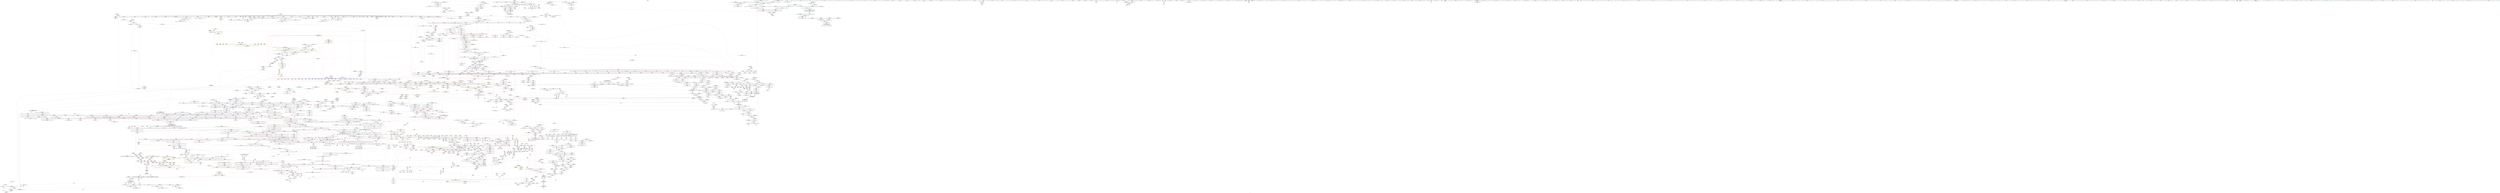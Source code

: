 digraph "SVFG" {
	label="SVFG";

	Node0x55ccb9fc3a60 [shape=record,color=grey,label="{NodeID: 0\nNullPtr|{|<s46>150}}"];
	Node0x55ccb9fc3a60 -> Node0x55ccba796eb0[style=solid];
	Node0x55ccb9fc3a60 -> Node0x55ccba7a75e0[style=solid];
	Node0x55ccb9fc3a60 -> Node0x55ccba7a76b0[style=solid];
	Node0x55ccb9fc3a60 -> Node0x55ccba7a7780[style=solid];
	Node0x55ccb9fc3a60 -> Node0x55ccba7a7850[style=solid];
	Node0x55ccb9fc3a60 -> Node0x55ccba7a7920[style=solid];
	Node0x55ccb9fc3a60 -> Node0x55ccba7a79f0[style=solid];
	Node0x55ccb9fc3a60 -> Node0x55ccba7a7ac0[style=solid];
	Node0x55ccb9fc3a60 -> Node0x55ccba7a7b90[style=solid];
	Node0x55ccb9fc3a60 -> Node0x55ccba7a7c60[style=solid];
	Node0x55ccb9fc3a60 -> Node0x55ccba7a7d30[style=solid];
	Node0x55ccb9fc3a60 -> Node0x55ccba7a7e00[style=solid];
	Node0x55ccb9fc3a60 -> Node0x55ccba7a7ed0[style=solid];
	Node0x55ccb9fc3a60 -> Node0x55ccba7a7fa0[style=solid];
	Node0x55ccb9fc3a60 -> Node0x55ccba7a8070[style=solid];
	Node0x55ccb9fc3a60 -> Node0x55ccba7a8140[style=solid];
	Node0x55ccb9fc3a60 -> Node0x55ccba7a8210[style=solid];
	Node0x55ccb9fc3a60 -> Node0x55ccba7a82e0[style=solid];
	Node0x55ccb9fc3a60 -> Node0x55ccba7a83b0[style=solid];
	Node0x55ccb9fc3a60 -> Node0x55ccba7a8480[style=solid];
	Node0x55ccb9fc3a60 -> Node0x55ccba7a8550[style=solid];
	Node0x55ccb9fc3a60 -> Node0x55ccba7a8620[style=solid];
	Node0x55ccb9fc3a60 -> Node0x55ccba7a86f0[style=solid];
	Node0x55ccb9fc3a60 -> Node0x55ccba7a87c0[style=solid];
	Node0x55ccb9fc3a60 -> Node0x55ccba7a8890[style=solid];
	Node0x55ccb9fc3a60 -> Node0x55ccba7a8960[style=solid];
	Node0x55ccb9fc3a60 -> Node0x55ccba7a8a30[style=solid];
	Node0x55ccb9fc3a60 -> Node0x55ccba7a8b00[style=solid];
	Node0x55ccb9fc3a60 -> Node0x55ccba7a8bd0[style=solid];
	Node0x55ccb9fc3a60 -> Node0x55ccba7a8ca0[style=solid];
	Node0x55ccb9fc3a60 -> Node0x55ccba7a8d70[style=solid];
	Node0x55ccb9fc3a60 -> Node0x55ccba7a8e40[style=solid];
	Node0x55ccb9fc3a60 -> Node0x55ccba7a8f10[style=solid];
	Node0x55ccb9fc3a60 -> Node0x55ccba7a8fe0[style=solid];
	Node0x55ccb9fc3a60 -> Node0x55ccba7a90b0[style=solid];
	Node0x55ccb9fc3a60 -> Node0x55ccba7a9180[style=solid];
	Node0x55ccb9fc3a60 -> Node0x55ccba7a9250[style=solid];
	Node0x55ccb9fc3a60 -> Node0x55ccba7a9320[style=solid];
	Node0x55ccb9fc3a60 -> Node0x55ccba7e1cf0[style=solid];
	Node0x55ccb9fc3a60 -> Node0x55ccba7b82c0[style=solid];
	Node0x55ccb9fc3a60 -> Node0x55ccba7b8390[style=solid];
	Node0x55ccb9fc3a60 -> Node0x55ccba7b8460[style=solid];
	Node0x55ccb9fc3a60 -> Node0x55ccba7ba750[style=solid];
	Node0x55ccb9fc3a60 -> Node0x55ccba835190[style=solid];
	Node0x55ccb9fc3a60 -> Node0x55ccba83c2d0[style=solid];
	Node0x55ccb9fc3a60 -> Node0x55ccba83d7d0[style=solid];
	Node0x55ccb9fc3a60:s46 -> Node0x55ccbaa3cc00[style=solid,color=red];
	Node0x55ccba834bf0 [shape=record,color=black,label="{NodeID: 2657\n2380 = PHI(1605, 2376, )\n}"];
	Node0x55ccba7b7c40 [shape=record,color=blue,label="{NodeID: 1550\n1001\<--1004\nsecond\<--\n_ZNSt4pairIiiEC2IiRiLb1EEEOT_OT0_\n|{<s0>59}}"];
	Node0x55ccba7b7c40:s0 -> Node0x55ccba94a2b0[style=dashed,color=blue];
	Node0x55ccba7960f0 [shape=record,color=green,label="{NodeID: 443\n2784\<--2785\nref.tmp31\<--ref.tmp31_field_insensitive\n_ZSt13__adjust_heapIN9__gnu_cxx17__normal_iteratorIPSt4pairIiiESt6vectorIS3_SaIS3_EEEElS3_NS0_5__ops15_Iter_comp_iterISt4lessIS3_EEEEvT_T0_SF_T1_T2_\n|{|<s1>248}}"];
	Node0x55ccba7960f0 -> Node0x55ccba7ca880[style=solid];
	Node0x55ccba7960f0:s1 -> Node0x55ccbaa229c0[style=solid,color=red];
	Node0x55ccba94d410 [shape=record,color=yellow,style=double,label="{NodeID: 4207\n543V_2 = CSCHI(MR_543V_1)\npts\{15690000 \}\nCS[]}"];
	Node0x55ccba94d410 -> Node0x55ccba7d6ec0[style=dashed];
	Node0x55ccba7a5560 [shape=record,color=purple,label="{NodeID: 886\n1994\<--1982\ncoerce.dive\<--__first\n_ZSt18uninitialized_copyISt13move_iteratorIPSt4pairIiiEES3_ET0_T_S6_S5_\n}"];
	Node0x55ccba7a5560 -> Node0x55ccba7bd740[style=solid];
	Node0x55ccba7db8b0 [shape=record,color=red,label="{NodeID: 1329\n2322\<--2321\n\<--_M_current\n_ZNK9__gnu_cxx17__normal_iteratorIPSt4pairIiiESt6vectorIS2_SaIS2_EEEdeEv\n}"];
	Node0x55ccba7db8b0 -> Node0x55ccba7b2250[style=solid];
	Node0x55ccba78e550 [shape=record,color=green,label="{NodeID: 222\n1350\<--1351\n__a.addr\<--__a.addr_field_insensitive\n_ZNSt16allocator_traitsISaISt4pairIiiEEE9constructIS1_JS1_EEEvRS2_PT_DpOT0_\n}"];
	Node0x55ccba78e550 -> Node0x55ccba7d50b0[style=solid];
	Node0x55ccba78e550 -> Node0x55ccba7b9d90[style=solid];
	Node0x55ccba8cc510 [shape=record,color=black,label="{NodeID: 2879\nMR_819V_3 = PHI(MR_819V_2, MR_819V_1, )\npts\{26160000 \}\n}"];
	Node0x55ccba7fa1f0 [shape=record,color=blue,label="{NodeID: 1772\n2820\<--2819\ncoerce.dive5\<--call4\n_ZSt13__adjust_heapIN9__gnu_cxx17__normal_iteratorIPSt4pairIiiESt6vectorIS3_SaIS3_EEEElS3_NS0_5__ops15_Iter_comp_iterISt4lessIS3_EEEEvT_T0_SF_T1_T2_\n}"];
	Node0x55ccba7fa1f0 -> Node0x55ccba7df9b0[style=dashed];
	Node0x55ccba7fa1f0 -> Node0x55ccba8d6010[style=dashed];
	Node0x55ccba7b1ca0 [shape=record,color=black,label="{NodeID: 665\n2256\<--2230\n\<--agg.tmp6\n_ZSt9push_heapIN9__gnu_cxx17__normal_iteratorIPSt4pairIiiESt6vectorIS3_SaIS3_EEEESt4lessIS3_EEvT_SB_T0_\n}"];
	Node0x55ccba7b1ca0 -> Node0x55ccba7a6c20[style=solid];
	Node0x55ccbaa340b0 [shape=record,color=black,label="{NodeID: 4429\n2387 = PHI(1339, )\n|{<s0>197}}"];
	Node0x55ccbaa340b0:s0 -> Node0x55ccbaa3c320[style=solid,color=red];
	Node0x55ccba7d0520 [shape=record,color=red,label="{NodeID: 1108\n694\<--394\n\<--j97\nmain\n}"];
	Node0x55ccba7d0520 -> Node0x55ccba836150[style=solid];
	Node0x55ccba6f0430 [shape=record,color=green,label="{NodeID: 1\n7\<--1\n__dso_handle\<--dummyObj\nGlob }"];
	Node0x55ccba835190 [shape=record,color=black,label="{NodeID: 2658\n1724 = PHI(1719, 3, )\n}"];
	Node0x55ccba835190 -> Node0x55ccba7afc20[style=solid];
	Node0x55ccba7b7d10 [shape=record,color=blue,label="{NodeID: 1551\n1011\<--1008\nthis.addr\<--this\n_ZNSt4pairIiiEC2IiiLb1EEEOT_OT0_\n}"];
	Node0x55ccba7b7d10 -> Node0x55ccba7d3030[style=dashed];
	Node0x55ccba7961c0 [shape=record,color=green,label="{NodeID: 444\n2786\<--2787\n__cmp\<--__cmp_field_insensitive\n_ZSt13__adjust_heapIN9__gnu_cxx17__normal_iteratorIPSt4pairIiiESt6vectorIS3_SaIS3_EEEElS3_NS0_5__ops15_Iter_comp_iterISt4lessIS3_EEEEvT_T0_SF_T1_T2_\n|{<s0>251|<s1>255}}"];
	Node0x55ccba7961c0:s0 -> Node0x55ccbaa379b0[style=solid,color=red];
	Node0x55ccba7961c0:s1 -> Node0x55ccbaa41630[style=solid,color=red];
	Node0x55ccba94d570 [shape=record,color=yellow,style=double,label="{NodeID: 4208\n658V_2 = CSCHI(MR_658V_1)\npts\{16910000 \}\nCS[]}"];
	Node0x55ccba94d570 -> Node0x55ccba7d7bc0[style=dashed];
	Node0x55ccba7a5630 [shape=record,color=purple,label="{NodeID: 887\n1996\<--1984\ncoerce.dive1\<--__last\n_ZSt18uninitialized_copyISt13move_iteratorIPSt4pairIiiEES3_ET0_T_S6_S5_\n}"];
	Node0x55ccba7a5630 -> Node0x55ccba7bd810[style=solid];
	Node0x55ccba7db980 [shape=record,color=red,label="{NodeID: 1330\n2357\<--2334\n\<--__holeIndex.addr\n_ZSt11__push_heapIN9__gnu_cxx17__normal_iteratorIPSt4pairIiiESt6vectorIS3_SaIS3_EEEElS3_NS0_5__ops14_Iter_comp_valISt4lessIS3_EEEEvT_T0_SF_T1_RT2_\n}"];
	Node0x55ccba7db980 -> Node0x55ccba83a050[style=solid];
	Node0x55ccba78e620 [shape=record,color=green,label="{NodeID: 223\n1352\<--1353\n__p.addr\<--__p.addr_field_insensitive\n_ZNSt16allocator_traitsISaISt4pairIiiEEE9constructIS1_JS1_EEEvRS2_PT_DpOT0_\n}"];
	Node0x55ccba78e620 -> Node0x55ccba7d5180[style=solid];
	Node0x55ccba78e620 -> Node0x55ccba7b9e60[style=solid];
	Node0x55ccba7fa2c0 [shape=record,color=blue,label="{NodeID: 1773\n2772\<--2831\n__secondChild\<--dec\n_ZSt13__adjust_heapIN9__gnu_cxx17__normal_iteratorIPSt4pairIiiESt6vectorIS3_SaIS3_EEEElS3_NS0_5__ops15_Iter_comp_iterISt4lessIS3_EEEEvT_T0_SF_T1_T2_\n}"];
	Node0x55ccba7fa2c0 -> Node0x55ccba7deff0[style=dashed];
	Node0x55ccba7fa2c0 -> Node0x55ccba7df0c0[style=dashed];
	Node0x55ccba7fa2c0 -> Node0x55ccba7df400[style=dashed];
	Node0x55ccba7fa2c0 -> Node0x55ccba7df4d0[style=dashed];
	Node0x55ccba7fa2c0 -> Node0x55ccba7df5a0[style=dashed];
	Node0x55ccba7fa2c0 -> Node0x55ccba7df670[style=dashed];
	Node0x55ccba7fa2c0 -> Node0x55ccba7fa050[style=dashed];
	Node0x55ccba7fa2c0 -> Node0x55ccba7fa600[style=dashed];
	Node0x55ccba7fa2c0 -> Node0x55ccba8b7b10[style=dashed];
	Node0x55ccba7b1d70 [shape=record,color=black,label="{NodeID: 666\n2262\<--2232\n\<--agg.tmp8\n_ZSt9push_heapIN9__gnu_cxx17__normal_iteratorIPSt4pairIiiESt6vectorIS3_SaIS3_EEEESt4lessIS3_EEvT_SB_T0_\n}"];
	Node0x55ccba7b1d70 -> Node0x55ccba7a6dc0[style=solid];
	Node0x55ccba7b1d70 -> Node0x55ccba7a6e90[style=solid];
	Node0x55ccbaa341c0 [shape=record,color=black,label="{NodeID: 4430\n2389 = PHI(2433, )\n}"];
	Node0x55ccbaa341c0 -> Node0x55ccba7f7540[style=solid];
	Node0x55ccba7d05f0 [shape=record,color=red,label="{NodeID: 1109\n671\<--396\n\<--v\nmain\n}"];
	Node0x55ccba7d05f0 -> Node0x55ccba7abcc0[style=solid];
	Node0x55ccba703bc0 [shape=record,color=green,label="{NodeID: 2\n14\<--1\n\<--dummyObj\nCan only get source location for instruction, argument, global var or function.}"];
	Node0x55ccba835730 [shape=record,color=black,label="{NodeID: 2659\n82 = PHI(80, 83, )\n|{|<s1>3}}"];
	Node0x55ccba835730 -> Node0x55ccba7b6e70[style=solid];
	Node0x55ccba835730:s1 -> Node0x55ccbaa24bc0[style=solid,color=red];
	Node0x55ccba7b7de0 [shape=record,color=blue,label="{NodeID: 1552\n1013\<--1009\n__x.addr\<--__x\n_ZNSt4pairIiiEC2IiiLb1EEEOT_OT0_\n}"];
	Node0x55ccba7b7de0 -> Node0x55ccba7d3100[style=dashed];
	Node0x55ccba796290 [shape=record,color=green,label="{NodeID: 445\n2788\<--2789\nagg.tmp39\<--agg.tmp39_field_insensitive\n_ZSt13__adjust_heapIN9__gnu_cxx17__normal_iteratorIPSt4pairIiiESt6vectorIS3_SaIS3_EEEElS3_NS0_5__ops15_Iter_comp_iterISt4lessIS3_EEEEvT_T0_SF_T1_T2_\n}"];
	Node0x55ccba796290 -> Node0x55ccba7b3d20[style=solid];
	Node0x55ccba796290 -> Node0x55ccba7ca950[style=solid];
	Node0x55ccba94d6d0 [shape=record,color=yellow,style=double,label="{NodeID: 4209\n6V_2 = CSCHI(MR_6V_1)\npts\{120000 120001 120002 3790000 3790001 3790002 \}\nCS[]|{<s0>39|<s1>39|<s2>39|<s3>39|<s4>39|<s5>39}}"];
	Node0x55ccba94d6d0:s0 -> Node0x55ccba94bed0[style=dashed,color=blue];
	Node0x55ccba94d6d0:s1 -> Node0x55ccba94c030[style=dashed,color=blue];
	Node0x55ccba94d6d0:s2 -> Node0x55ccba94c110[style=dashed,color=blue];
	Node0x55ccba94d6d0:s3 -> Node0x55ccba94c1f0[style=dashed,color=blue];
	Node0x55ccba94d6d0:s4 -> Node0x55ccba94c2d0[style=dashed,color=blue];
	Node0x55ccba94d6d0:s5 -> Node0x55ccba94c3b0[style=dashed,color=blue];
	Node0x55ccba7a5700 [shape=record,color=purple,label="{NodeID: 888\n2008\<--1990\ncoerce.dive3\<--agg.tmp\n_ZSt18uninitialized_copyISt13move_iteratorIPSt4pairIiiEES3_ET0_T_S6_S5_\n}"];
	Node0x55ccba7a5700 -> Node0x55ccba7d9aa0[style=solid];
	Node0x55ccba7dba50 [shape=record,color=red,label="{NodeID: 1331\n2363\<--2334\n\<--__holeIndex.addr\n_ZSt11__push_heapIN9__gnu_cxx17__normal_iteratorIPSt4pairIiiESt6vectorIS3_SaIS3_EEEElS3_NS0_5__ops14_Iter_comp_valISt4lessIS3_EEEEvT_T0_SF_T1_RT2_\n}"];
	Node0x55ccba7dba50 -> Node0x55ccba83dad0[style=solid];
	Node0x55ccba78e6f0 [shape=record,color=green,label="{NodeID: 224\n1354\<--1355\n__args.addr\<--__args.addr_field_insensitive\n_ZNSt16allocator_traitsISaISt4pairIiiEEE9constructIS1_JS1_EEEvRS2_PT_DpOT0_\n}"];
	Node0x55ccba78e6f0 -> Node0x55ccba7d5250[style=solid];
	Node0x55ccba78e6f0 -> Node0x55ccba7b9f30[style=solid];
	Node0x55ccba7fa390 [shape=record,color=blue,label="{NodeID: 1774\n2837\<--2836\ncoerce.dive10\<--call9\n_ZSt13__adjust_heapIN9__gnu_cxx17__normal_iteratorIPSt4pairIiiESt6vectorIS3_SaIS3_EEEElS3_NS0_5__ops15_Iter_comp_iterISt4lessIS3_EEEEvT_T0_SF_T1_T2_\n|{|<s1>239}}"];
	Node0x55ccba7fa390 -> Node0x55ccba8d6510[style=dashed];
	Node0x55ccba7fa390:s1 -> Node0x55ccba8de320[style=dashed,color=red];
	Node0x55ccba7b1e40 [shape=record,color=black,label="{NodeID: 667\n2267\<--2232\n\<--agg.tmp8\n_ZSt9push_heapIN9__gnu_cxx17__normal_iteratorIPSt4pairIiiESt6vectorIS3_SaIS3_EEEESt4lessIS3_EEvT_SB_T0_\n}"];
	Node0x55ccba7b1e40 -> Node0x55ccba7db230[style=solid];
	Node0x55ccbaa342d0 [shape=record,color=black,label="{NodeID: 4431\n2392 = PHI(2315, )\n|{<s0>197}}"];
	Node0x55ccbaa342d0:s0 -> Node0x55ccbaa3bea0[style=solid,color=red];
	Node0x55ccba7d06c0 [shape=record,color=red,label="{NodeID: 1110\n678\<--396\n\<--v\nmain\n}"];
	Node0x55ccba7d06c0 -> Node0x55ccba7abd90[style=solid];
	Node0x55ccba71ade0 [shape=record,color=green,label="{NodeID: 3\n36\<--1\n.str\<--dummyObj\nGlob }"];
	Node0x55ccba835cd0 [shape=record,color=grey,label="{NodeID: 2660\n614 = Binary(14, 613, )\n}"];
	Node0x55ccba835cd0 -> Node0x55ccba7e4de0[style=solid];
	Node0x55ccba7b7eb0 [shape=record,color=blue,label="{NodeID: 1553\n1015\<--1010\n__y.addr\<--__y\n_ZNSt4pairIiiEC2IiiLb1EEEOT_OT0_\n}"];
	Node0x55ccba7b7eb0 -> Node0x55ccba7d31d0[style=dashed];
	Node0x55ccba796360 [shape=record,color=green,label="{NodeID: 446\n2790\<--2791\nagg.tmp40\<--agg.tmp40_field_insensitive\n_ZSt13__adjust_heapIN9__gnu_cxx17__normal_iteratorIPSt4pairIiiESt6vectorIS3_SaIS3_EEEElS3_NS0_5__ops15_Iter_comp_iterISt4lessIS3_EEEEvT_T0_SF_T1_T2_\n}"];
	Node0x55ccba796360 -> Node0x55ccba7b3df0[style=solid];
	Node0x55ccba796360 -> Node0x55ccba7b3ec0[style=solid];
	Node0x55ccba94d860 [shape=record,color=yellow,style=double,label="{NodeID: 4210\n21V_2 = CSCHI(MR_21V_1)\npts\{120002 3790002 \}\nCS[]|{<s0>41|<s1>41|<s2>41|<s3>41|<s4>51|<s5>51|<s6>51|<s7>51}}"];
	Node0x55ccba94d860:s0 -> Node0x55ccba8a8e10[style=dashed,color=blue];
	Node0x55ccba94d860:s1 -> Node0x55ccba8aa210[style=dashed,color=blue];
	Node0x55ccba94d860:s2 -> Node0x55ccba8d0110[style=dashed,color=blue];
	Node0x55ccba94d860:s3 -> Node0x55ccba8d1510[style=dashed,color=blue];
	Node0x55ccba94d860:s4 -> Node0x55ccba8c8e10[style=dashed,color=blue];
	Node0x55ccba94d860:s5 -> Node0x55ccba8ca210[style=dashed,color=blue];
	Node0x55ccba94d860:s6 -> Node0x55ccba8d0110[style=dashed,color=blue];
	Node0x55ccba94d860:s7 -> Node0x55ccba8d1510[style=dashed,color=blue];
	Node0x55ccba7a57d0 [shape=record,color=purple,label="{NodeID: 889\n2010\<--1992\ncoerce.dive4\<--agg.tmp2\n_ZSt18uninitialized_copyISt13move_iteratorIPSt4pairIiiEES3_ET0_T_S6_S5_\n}"];
	Node0x55ccba7a57d0 -> Node0x55ccba7d9b70[style=solid];
	Node0x55ccba7dbb20 [shape=record,color=red,label="{NodeID: 1332\n2388\<--2334\n\<--__holeIndex.addr\n_ZSt11__push_heapIN9__gnu_cxx17__normal_iteratorIPSt4pairIiiESt6vectorIS3_SaIS3_EEEElS3_NS0_5__ops14_Iter_comp_valISt4lessIS3_EEEEvT_T0_SF_T1_RT2_\n|{<s0>195}}"];
	Node0x55ccba7dbb20:s0 -> Node0x55ccbaa3dc30[style=solid,color=red];
	Node0x55ccba78e7c0 [shape=record,color=green,label="{NodeID: 225\n1365\<--1366\n_ZN9__gnu_cxx13new_allocatorISt4pairIiiEE9constructIS2_JS2_EEEvPT_DpOT0_\<--_ZN9__gnu_cxx13new_allocatorISt4pairIiiEE9constructIS2_JS2_EEEvPT_DpOT0__field_insensitive\n}"];
	Node0x55ccba7fa460 [shape=record,color=blue,label="{NodeID: 1775\n2843\<--2842\ncoerce.dive15\<--call14\n_ZSt13__adjust_heapIN9__gnu_cxx17__normal_iteratorIPSt4pairIiiESt6vectorIS3_SaIS3_EEEElS3_NS0_5__ops15_Iter_comp_iterISt4lessIS3_EEEEvT_T0_SF_T1_T2_\n|{|<s1>242}}"];
	Node0x55ccba7fa460 -> Node0x55ccba8d6a10[style=dashed];
	Node0x55ccba7fa460:s1 -> Node0x55ccba8de320[style=dashed,color=red];
	Node0x55ccba7b1f10 [shape=record,color=black,label="{NodeID: 668\n2254\<--2252\n\<--call5\n_ZSt9push_heapIN9__gnu_cxx17__normal_iteratorIPSt4pairIiiESt6vectorIS3_SaIS3_EEEESt4lessIS3_EEvT_SB_T0_\n}"];
	Node0x55ccba7b1f10 -> Node0x55ccba7a6a80[style=solid];
	Node0x55ccba7b1f10 -> Node0x55ccba7a6b50[style=solid];
	Node0x55ccbaa343e0 [shape=record,color=black,label="{NodeID: 4432\n836 = PHI(1566, )\n}"];
	Node0x55ccbaa343e0 -> Node0x55ccba7e5fc0[style=solid];
	Node0x55ccba90b740 [shape=record,color=yellow,style=double,label="{NodeID: 3325\n172V_1 = ENCHI(MR_172V_0)\npts\{120000 \}\nFun[_ZNSt6vectorISt4pairIiiESaIS1_EEixEm]}"];
	Node0x55ccba90b740 -> Node0x55ccba7d2740[style=dashed];
	Node0x55ccba7d0790 [shape=record,color=red,label="{NodeID: 1111\n682\<--396\n\<--v\nmain\n}"];
	Node0x55ccba7d0790 -> Node0x55ccba7abe60[style=solid];
	Node0x55ccba71ae70 [shape=record,color=green,label="{NodeID: 4\n40\<--1\n.str.2\<--dummyObj\nGlob }"];
	Node0x55ccba835e50 [shape=record,color=grey,label="{NodeID: 2661\n582 = Binary(581, 292, )\n}"];
	Node0x55ccba835e50 -> Node0x55ccba7e4900[style=solid];
	Node0x55ccba7b7f80 [shape=record,color=blue,label="{NodeID: 1554\n1022\<--1025\nfirst\<--\n_ZNSt4pairIiiEC2IiiLb1EEEOT_OT0_\n|{<s0>62}}"];
	Node0x55ccba7b7f80:s0 -> Node0x55ccba94a410[style=dashed,color=blue];
	Node0x55ccba796430 [shape=record,color=green,label="{NodeID: 447\n2827\<--2828\n_ZN9__gnu_cxx5__ops15_Iter_comp_iterISt4lessISt4pairIiiEEEclINS_17__normal_iteratorIPS4_St6vectorIS4_SaIS4_EEEESD_EEbT_T0_\<--_ZN9__gnu_cxx5__ops15_Iter_comp_iterISt4lessISt4pairIiiEEEclINS_17__normal_iteratorIPS4_St6vectorIS4_SaIS4_EEEESD_EEbT_T0__field_insensitive\n}"];
	Node0x55ccba94d9f0 [shape=record,color=yellow,style=double,label="{NodeID: 4211\n275V_2 = CSCHI(MR_275V_1)\npts\{3790000 3790001 \}\nCS[]|{<s0>41|<s1>41|<s2>41|<s3>41|<s4>51|<s5>51|<s6>51|<s7>51|<s8>66|<s9>67}}"];
	Node0x55ccba94d9f0:s0 -> Node0x55ccba8a9810[style=dashed,color=blue];
	Node0x55ccba94d9f0:s1 -> Node0x55ccba8a9d10[style=dashed,color=blue];
	Node0x55ccba94d9f0:s2 -> Node0x55ccba8d0b10[style=dashed,color=blue];
	Node0x55ccba94d9f0:s3 -> Node0x55ccba8d1010[style=dashed,color=blue];
	Node0x55ccba94d9f0:s4 -> Node0x55ccba8c9810[style=dashed,color=blue];
	Node0x55ccba94d9f0:s5 -> Node0x55ccba8c9d10[style=dashed,color=blue];
	Node0x55ccba94d9f0:s6 -> Node0x55ccba8d0b10[style=dashed,color=blue];
	Node0x55ccba94d9f0:s7 -> Node0x55ccba8d1010[style=dashed,color=blue];
	Node0x55ccba94d9f0:s8 -> Node0x55ccba910c30[style=dashed,color=red];
	Node0x55ccba94d9f0:s9 -> Node0x55ccba7f5610[style=dashed,color=red];
	Node0x55ccba7a58a0 [shape=record,color=purple,label="{NodeID: 890\n2993\<--2001\noffset_0\<--\n}"];
	Node0x55ccba7a58a0 -> Node0x55ccba7bda80[style=solid];
	Node0x55ccba7dbbf0 [shape=record,color=red,label="{NodeID: 1333\n2398\<--2334\n\<--__holeIndex.addr\n_ZSt11__push_heapIN9__gnu_cxx17__normal_iteratorIPSt4pairIiiESt6vectorIS3_SaIS3_EEEElS3_NS0_5__ops14_Iter_comp_valISt4lessIS3_EEEEvT_T0_SF_T1_RT2_\n}"];
	Node0x55ccba7dbbf0 -> Node0x55ccba839a50[style=solid];
	Node0x55ccba78e8c0 [shape=record,color=green,label="{NodeID: 226\n1370\<--1371\n__t.addr\<--__t.addr_field_insensitive\n_ZSt7forwardISt4pairIiiEEOT_RNSt16remove_referenceIS2_E4typeE\n}"];
	Node0x55ccba78e8c0 -> Node0x55ccba7d5320[style=solid];
	Node0x55ccba78e8c0 -> Node0x55ccba7ba000[style=solid];
	Node0x55ccba7fa530 [shape=record,color=blue,label="{NodeID: 1776\n2766\<--2847\n__holeIndex.addr\<--\n_ZSt13__adjust_heapIN9__gnu_cxx17__normal_iteratorIPSt4pairIiiESt6vectorIS3_SaIS3_EEEElS3_NS0_5__ops15_Iter_comp_iterISt4lessIS3_EEEEvT_T0_SF_T1_T2_\n}"];
	Node0x55ccba7fa530 -> Node0x55ccba7dea40[style=dashed];
	Node0x55ccba7fa530 -> Node0x55ccba7deb10[style=dashed];
	Node0x55ccba7fa530 -> Node0x55ccba7fa530[style=dashed];
	Node0x55ccba7fa530 -> Node0x55ccba7fa870[style=dashed];
	Node0x55ccba7fa530 -> Node0x55ccba8b7610[style=dashed];
	Node0x55ccba7b1fe0 [shape=record,color=black,label="{NodeID: 669\n2263\<--2261\n\<--call9\n_ZSt9push_heapIN9__gnu_cxx17__normal_iteratorIPSt4pairIiiESt6vectorIS3_SaIS3_EEEESt4lessIS3_EEvT_SB_T0_\n}"];
	Node0x55ccba7b1fe0 -> Node0x55ccba7a6f60[style=solid];
	Node0x55ccba7b1fe0 -> Node0x55ccba7a7030[style=solid];
	Node0x55ccbaa34520 [shape=record,color=black,label="{NodeID: 4433\n861 = PHI(907, )\n}"];
	Node0x55ccbaa34520 -> Node0x55ccba7ac340[style=solid];
	Node0x55ccba7d0860 [shape=record,color=red,label="{NodeID: 1112\n670\<--398\n\<--nd\nmain\n}"];
	Node0x55ccba7d0860 -> Node0x55ccba83d350[style=solid];
	Node0x55ccba7271d0 [shape=record,color=green,label="{NodeID: 5\n42\<--1\n.str.3\<--dummyObj\nGlob }"];
	Node0x55ccba835fd0 [shape=record,color=grey,label="{NodeID: 2662\n565 = Binary(564, 292, )\n}"];
	Node0x55ccba835fd0 -> Node0x55ccba7e4690[style=solid];
	Node0x55ccba7b8050 [shape=record,color=blue,label="{NodeID: 1555\n1027\<--1030\nsecond\<--\n_ZNSt4pairIiiEC2IiiLb1EEEOT_OT0_\n|{<s0>62}}"];
	Node0x55ccba7b8050:s0 -> Node0x55ccba94a410[style=dashed,color=blue];
	Node0x55ccba796530 [shape=record,color=green,label="{NodeID: 448\n2882\<--2883\n_ZSt4moveIRN9__gnu_cxx5__ops15_Iter_comp_iterISt4lessISt4pairIiiEEEEEONSt16remove_referenceIT_E4typeEOSA_\<--_ZSt4moveIRN9__gnu_cxx5__ops15_Iter_comp_iterISt4lessISt4pairIiiEEEEEONSt16remove_referenceIT_E4typeEOSA__field_insensitive\n}"];
	Node0x55ccba94dad0 [shape=record,color=yellow,style=double,label="{NodeID: 4212\n77V_2 = CSCHI(MR_77V_1)\npts\{1918 \}\nCS[]|{<s0>68}}"];
	Node0x55ccba94dad0:s0 -> Node0x55ccba90ebb0[style=dashed,color=red];
	Node0x55ccba7a5970 [shape=record,color=purple,label="{NodeID: 891\n2994\<--2002\noffset_0\<--\n}"];
	Node0x55ccba7a5970 -> Node0x55ccba7e05e0[style=solid];
	Node0x55ccba7dbcc0 [shape=record,color=red,label="{NodeID: 1334\n2404\<--2334\n\<--__holeIndex.addr\n_ZSt11__push_heapIN9__gnu_cxx17__normal_iteratorIPSt4pairIiiESt6vectorIS3_SaIS3_EEEElS3_NS0_5__ops14_Iter_comp_valISt4lessIS3_EEEEvT_T0_SF_T1_RT2_\n|{<s0>199}}"];
	Node0x55ccba7dbcc0:s0 -> Node0x55ccbaa3dc30[style=solid,color=red];
	Node0x55ccba78e990 [shape=record,color=green,label="{NodeID: 227\n1379\<--1380\n__position\<--__position_field_insensitive\n_ZNSt6vectorISt4pairIiiESaIS1_EE17_M_realloc_insertIJS1_EEEvN9__gnu_cxx17__normal_iteratorIPS1_S3_EEDpOT_\n|{|<s1>106|<s2>110|<s3>113}}"];
	Node0x55ccba78e990 -> Node0x55ccba7a2b20[style=solid];
	Node0x55ccba78e990:s1 -> Node0x55ccbaa3dfb0[style=solid,color=red];
	Node0x55ccba78e990:s2 -> Node0x55ccbaa38d20[style=solid,color=red];
	Node0x55ccba78e990:s3 -> Node0x55ccbaa38d20[style=solid,color=red];
	Node0x55ccba7fa600 [shape=record,color=blue,label="{NodeID: 1777\n2772\<--2862\n__secondChild\<--mul24\n_ZSt13__adjust_heapIN9__gnu_cxx17__normal_iteratorIPSt4pairIiiESt6vectorIS3_SaIS3_EEEElS3_NS0_5__ops15_Iter_comp_iterISt4lessIS3_EEEEvT_T0_SF_T1_T2_\n}"];
	Node0x55ccba7fa600 -> Node0x55ccba7df740[style=dashed];
	Node0x55ccba7fa600 -> Node0x55ccba7df810[style=dashed];
	Node0x55ccba7fa600 -> Node0x55ccba8b7b10[style=dashed];
	Node0x55ccba7b20b0 [shape=record,color=black,label="{NodeID: 670\n2273\<--2278\n_ZSt4moveIRSt4lessISt4pairIiiEEEONSt16remove_referenceIT_E4typeEOS6__ret\<--\n_ZSt4moveIRSt4lessISt4pairIiiEEEONSt16remove_referenceIT_E4typeEOS6_\n|{<s0>177|<s1>188|<s2>212|<s3>221|<s4>259}}"];
	Node0x55ccba7b20b0:s0 -> Node0x55ccbaa332c0[style=solid,color=blue];
	Node0x55ccba7b20b0:s1 -> Node0x55ccbaa339e0[style=solid,color=blue];
	Node0x55ccba7b20b0:s2 -> Node0x55ccbaa1f250[style=solid,color=blue];
	Node0x55ccba7b20b0:s3 -> Node0x55ccbaa1f470[style=solid,color=blue];
	Node0x55ccba7b20b0:s4 -> Node0x55ccbaa21910[style=solid,color=blue];
	Node0x55ccbaa34660 [shape=record,color=black,label="{NodeID: 4434\n870 = PHI(2536, )\n}"];
	Node0x55ccbaa34660 -> Node0x55ccba7ac410[style=solid];
	Node0x55ccba7d0930 [shape=record,color=red,label="{NodeID: 1113\n677\<--398\n\<--nd\nmain\n}"];
	Node0x55ccba7d0930 -> Node0x55ccba7e52c0[style=solid];
	Node0x55ccba729e70 [shape=record,color=green,label="{NodeID: 6\n44\<--1\n.str.4\<--dummyObj\nGlob }"];
	Node0x55ccba836150 [shape=record,color=grey,label="{NodeID: 2663\n695 = Binary(694, 292, )\n}"];
	Node0x55ccba836150 -> Node0x55ccba7e5530[style=solid];
	Node0x55ccba7b8120 [shape=record,color=blue,label="{NodeID: 1556\n1035\<--1034\nthis.addr\<--this\n_ZNSt12_Vector_baseISt4pairIiiESaIS1_EEC2Ev\n}"];
	Node0x55ccba7b8120 -> Node0x55ccba7d3440[style=dashed];
	Node0x55ccba796630 [shape=record,color=green,label="{NodeID: 449\n2885\<--2886\n_ZN9__gnu_cxx5__ops14_Iter_comp_valISt4lessISt4pairIiiEEEC2EONS0_15_Iter_comp_iterIS5_EE\<--_ZN9__gnu_cxx5__ops14_Iter_comp_valISt4lessISt4pairIiiEEEC2EONS0_15_Iter_comp_iterIS5_EE_field_insensitive\n}"];
	Node0x55ccba94dbb0 [shape=record,color=yellow,style=double,label="{NodeID: 4213\n87V_2 = CSCHI(MR_87V_1)\npts\{120000 120001 \}\nCS[]|{<s0>41|<s1>41|<s2>41|<s3>41|<s4>51|<s5>51|<s6>51|<s7>51|<s8>66|<s9>67|<s10>68}}"];
	Node0x55ccba94dbb0:s0 -> Node0x55ccba8a8410[style=dashed,color=blue];
	Node0x55ccba94dbb0:s1 -> Node0x55ccba8a8910[style=dashed,color=blue];
	Node0x55ccba94dbb0:s2 -> Node0x55ccba8cf710[style=dashed,color=blue];
	Node0x55ccba94dbb0:s3 -> Node0x55ccba8cfc10[style=dashed,color=blue];
	Node0x55ccba94dbb0:s4 -> Node0x55ccba8c8410[style=dashed,color=blue];
	Node0x55ccba94dbb0:s5 -> Node0x55ccba8c8910[style=dashed,color=blue];
	Node0x55ccba94dbb0:s6 -> Node0x55ccba8cf710[style=dashed,color=blue];
	Node0x55ccba94dbb0:s7 -> Node0x55ccba8cfc10[style=dashed,color=blue];
	Node0x55ccba94dbb0:s8 -> Node0x55ccba910c30[style=dashed,color=red];
	Node0x55ccba94dbb0:s9 -> Node0x55ccba7f5610[style=dashed,color=red];
	Node0x55ccba94dbb0:s10 -> Node0x55ccba90f470[style=dashed,color=red];
	Node0x55ccba7a5a40 [shape=record,color=purple,label="{NodeID: 892\n2996\<--2004\noffset_0\<--\n}"];
	Node0x55ccba7a5a40 -> Node0x55ccba7bdb50[style=solid];
	Node0x55ccba7dbd90 [shape=record,color=red,label="{NodeID: 1335\n2364\<--2336\n\<--__topIndex.addr\n_ZSt11__push_heapIN9__gnu_cxx17__normal_iteratorIPSt4pairIiiESt6vectorIS3_SaIS3_EEEElS3_NS0_5__ops14_Iter_comp_valISt4lessIS3_EEEEvT_T0_SF_T1_RT2_\n}"];
	Node0x55ccba7dbd90 -> Node0x55ccba83dad0[style=solid];
	Node0x55ccba78ea60 [shape=record,color=green,label="{NodeID: 228\n1381\<--1382\nthis.addr\<--this.addr_field_insensitive\n_ZNSt6vectorISt4pairIiiESaIS1_EE17_M_realloc_insertIJS1_EEEvN9__gnu_cxx17__normal_iteratorIPS1_S3_EEDpOT_\n}"];
	Node0x55ccba78ea60 -> Node0x55ccba7d53f0[style=solid];
	Node0x55ccba78ea60 -> Node0x55ccba7ba1a0[style=solid];
	Node0x55ccba7fa6d0 [shape=record,color=blue,label="{NodeID: 1778\n2867\<--2866\ncoerce.dive28\<--call27\n_ZSt13__adjust_heapIN9__gnu_cxx17__normal_iteratorIPSt4pairIiiESt6vectorIS3_SaIS3_EEEElS3_NS0_5__ops15_Iter_comp_iterISt4lessIS3_EEEEvT_T0_SF_T1_T2_\n|{|<s1>245}}"];
	Node0x55ccba7fa6d0 -> Node0x55ccba8b8010[style=dashed];
	Node0x55ccba7fa6d0:s1 -> Node0x55ccba8de320[style=dashed,color=red];
	Node0x55ccba7b2180 [shape=record,color=black,label="{NodeID: 671\n2291\<--2313\n_ZNK9__gnu_cxx17__normal_iteratorIPSt4pairIiiESt6vectorIS2_SaIS2_EEEmiEl_ret\<--\n_ZNK9__gnu_cxx17__normal_iteratorIPSt4pairIiiESt6vectorIS2_SaIS2_EEEmiEl\n|{<s0>179}}"];
	Node0x55ccba7b2180:s0 -> Node0x55ccbaa333d0[style=solid,color=blue];
	Node0x55ccbaa347a0 [shape=record,color=black,label="{NodeID: 4435\n887 = PHI(1688, )\n}"];
	Node0x55ccbaa347a0 -> Node0x55ccba7b71b0[style=solid];
	Node0x55ccba7d0a00 [shape=record,color=red,label="{NodeID: 1114\n705\<--404\n\<--i135\nmain\n}"];
	Node0x55ccba7d0a00 -> Node0x55ccba83cd50[style=solid];
	Node0x55ccba785ef0 [shape=record,color=green,label="{NodeID: 7\n46\<--1\n.str.5\<--dummyObj\nGlob }"];
	Node0x55ccba8362d0 [shape=record,color=grey,label="{NodeID: 2664\n923 = Binary(921, 922, )\n}"];
	Node0x55ccba8362d0 -> Node0x55ccba836450[style=solid];
	Node0x55ccba7b81f0 [shape=record,color=blue,label="{NodeID: 1557\n1058\<--1057\nthis.addr\<--this\n_ZNSt12_Vector_baseISt4pairIiiESaIS1_EE12_Vector_implC2Ev\n}"];
	Node0x55ccba7b81f0 -> Node0x55ccba7d3510[style=dashed];
	Node0x55ccba796730 [shape=record,color=green,label="{NodeID: 450\n2906\<--2907\n__it1\<--__it1_field_insensitive\n_ZN9__gnu_cxx5__ops15_Iter_comp_iterISt4lessISt4pairIiiEEEclINS_17__normal_iteratorIPS4_St6vectorIS4_SaIS4_EEEESD_EEbT_T0_\n|{|<s1>256}}"];
	Node0x55ccba796730 -> Node0x55ccba7caf00[style=solid];
	Node0x55ccba796730:s1 -> Node0x55ccbaa229c0[style=solid,color=red];
	Node0x55ccba94dc90 [shape=record,color=yellow,style=double,label="{NodeID: 4214\n77V_3 = CSCHI(MR_77V_2)\npts\{1918 \}\nCS[]|{<s0>41|<s1>51}}"];
	Node0x55ccba94dc90:s0 -> Node0x55ccba8a7f10[style=dashed,color=blue];
	Node0x55ccba94dc90:s1 -> Node0x55ccba8c7f10[style=dashed,color=blue];
	Node0x55ccba7a5b10 [shape=record,color=purple,label="{NodeID: 893\n2997\<--2005\noffset_0\<--\n}"];
	Node0x55ccba7a5b10 -> Node0x55ccba7e06b0[style=solid];
	Node0x55ccba7dbe60 [shape=record,color=red,label="{NodeID: 1336\n2367\<--2338\n\<--__comp.addr\n_ZSt11__push_heapIN9__gnu_cxx17__normal_iteratorIPSt4pairIiiESt6vectorIS3_SaIS3_EEEElS3_NS0_5__ops14_Iter_comp_valISt4lessIS3_EEEEvT_T0_SF_T1_RT2_\n|{<s0>191}}"];
	Node0x55ccba7dbe60:s0 -> Node0x55ccbaa3fee0[style=solid,color=red];
	Node0x55ccba796fb0 [shape=record,color=green,label="{NodeID: 229\n1383\<--1384\n__args.addr\<--__args.addr_field_insensitive\n_ZNSt6vectorISt4pairIiiESaIS1_EE17_M_realloc_insertIJS1_EEEvN9__gnu_cxx17__normal_iteratorIPS1_S3_EEDpOT_\n}"];
	Node0x55ccba796fb0 -> Node0x55ccba7d54c0[style=solid];
	Node0x55ccba796fb0 -> Node0x55ccba7ba270[style=solid];
	Node0x55ccba7fa7a0 [shape=record,color=blue,label="{NodeID: 1779\n2873\<--2872\ncoerce.dive33\<--call32\n_ZSt13__adjust_heapIN9__gnu_cxx17__normal_iteratorIPSt4pairIiiESt6vectorIS3_SaIS3_EEEElS3_NS0_5__ops15_Iter_comp_iterISt4lessIS3_EEEEvT_T0_SF_T1_T2_\n|{|<s1>248}}"];
	Node0x55ccba7fa7a0 -> Node0x55ccba8b8510[style=dashed];
	Node0x55ccba7fa7a0:s1 -> Node0x55ccba8de320[style=dashed,color=red];
	Node0x55ccba7b2250 [shape=record,color=black,label="{NodeID: 672\n2315\<--2322\n_ZNK9__gnu_cxx17__normal_iteratorIPSt4pairIiiESt6vectorIS2_SaIS2_EEEdeEv_ret\<--\n_ZNK9__gnu_cxx17__normal_iteratorIPSt4pairIiiESt6vectorIS2_SaIS2_EEEdeEv\n|{<s0>180|<s1>193|<s2>196|<s3>200|<s4>202|<s5>222|<s6>225|<s7>227|<s8>239|<s9>242|<s10>245|<s11>248|<s12>256|<s13>257}}"];
	Node0x55ccba7b2250:s0 -> Node0x55ccbaa334e0[style=solid,color=blue];
	Node0x55ccba7b2250:s1 -> Node0x55ccbaa33ee0[style=solid,color=blue];
	Node0x55ccba7b2250:s2 -> Node0x55ccbaa342d0[style=solid,color=blue];
	Node0x55ccba7b2250:s3 -> Node0x55ccbaa1e750[style=solid,color=blue];
	Node0x55ccba7b2250:s4 -> Node0x55ccbaa1e970[style=solid,color=blue];
	Node0x55ccba7b2250:s5 -> Node0x55ccbaa1f580[style=solid,color=blue];
	Node0x55ccba7b2250:s6 -> Node0x55ccbaa1f890[style=solid,color=blue];
	Node0x55ccba7b2250:s7 -> Node0x55ccbaa1fb10[style=solid,color=blue];
	Node0x55ccba7b2250:s8 -> Node0x55ccbaa20510[style=solid,color=blue];
	Node0x55ccba7b2250:s9 -> Node0x55ccbaa208d0[style=solid,color=blue];
	Node0x55ccba7b2250:s10 -> Node0x55ccbaa20c90[style=solid,color=blue];
	Node0x55ccba7b2250:s11 -> Node0x55ccbaa21050[style=solid,color=blue];
	Node0x55ccba7b2250:s12 -> Node0x55ccbaa21550[style=solid,color=blue];
	Node0x55ccba7b2250:s13 -> Node0x55ccbaa21690[style=solid,color=blue];
	Node0x55ccbaa348e0 [shape=record,color=black,label="{NodeID: 4436\n891 = PHI(1566, )\n}"];
	Node0x55ccbaa348e0 -> Node0x55ccba7b7280[style=solid];
	Node0x55ccba7d0ad0 [shape=record,color=red,label="{NodeID: 1115\n710\<--404\n\<--i135\nmain\n}"];
	Node0x55ccba7d0ad0 -> Node0x55ccba7abf30[style=solid];
	Node0x55ccba786200 [shape=record,color=green,label="{NodeID: 8\n48\<--1\n.str.6\<--dummyObj\nGlob }"];
	Node0x55ccba836450 [shape=record,color=grey,label="{NodeID: 2665\n924 = Binary(923, 925, )\n}"];
	Node0x55ccba836450 -> Node0x55ccba7ac820[style=solid];
	Node0x55ccba7b82c0 [shape=record,color=blue, style = dotted,label="{NodeID: 1558\n1066\<--3\n_M_start\<--dummyVal\n_ZNSt12_Vector_baseISt4pairIiiESaIS1_EE12_Vector_implC2Ev\n|{<s0>81}}"];
	Node0x55ccba7b82c0:s0 -> Node0x55ccba94e210[style=dashed,color=blue];
	Node0x55ccba796800 [shape=record,color=green,label="{NodeID: 451\n2908\<--2909\n__it2\<--__it2_field_insensitive\n_ZN9__gnu_cxx5__ops15_Iter_comp_iterISt4lessISt4pairIiiEEEclINS_17__normal_iteratorIPS4_St6vectorIS4_SaIS4_EEEESD_EEbT_T0_\n|{|<s1>257}}"];
	Node0x55ccba796800 -> Node0x55ccba7cafd0[style=solid];
	Node0x55ccba796800:s1 -> Node0x55ccbaa229c0[style=solid,color=red];
	Node0x55ccba94ddf0 [shape=record,color=yellow,style=double,label="{NodeID: 4215\n77V_2 = CSCHI(MR_77V_1)\npts\{1918 \}\nCS[]|{<s0>45|<s1>45}}"];
	Node0x55ccba94ddf0:s0 -> Node0x55ccba8a7f10[style=dashed,color=blue];
	Node0x55ccba94ddf0:s1 -> Node0x55ccba8c7f10[style=dashed,color=blue];
	Node0x55ccba7a5be0 [shape=record,color=purple,label="{NodeID: 894\n2032\<--2020\ncoerce.dive\<--__first\n_ZNSt20__uninitialized_copyILb0EE13__uninit_copyISt13move_iteratorIPSt4pairIiiEES5_EET0_T_S8_S7_\n}"];
	Node0x55ccba7a5be0 -> Node0x55ccba7bdc20[style=solid];
	Node0x55ccba7dbf30 [shape=record,color=red,label="{NodeID: 1337\n2368\<--2340\n\<--__parent\n_ZSt11__push_heapIN9__gnu_cxx17__normal_iteratorIPSt4pairIiiESt6vectorIS3_SaIS3_EEEElS3_NS0_5__ops14_Iter_comp_valISt4lessIS3_EEEEvT_T0_SF_T1_RT2_\n|{<s0>190}}"];
	Node0x55ccba7dbf30:s0 -> Node0x55ccbaa3dc30[style=solid,color=red];
	Node0x55ccba797080 [shape=record,color=green,label="{NodeID: 230\n1385\<--1386\n__len\<--__len_field_insensitive\n_ZNSt6vectorISt4pairIiiESaIS1_EE17_M_realloc_insertIJS1_EEEvN9__gnu_cxx17__normal_iteratorIPS1_S3_EEDpOT_\n}"];
	Node0x55ccba797080 -> Node0x55ccba7d5590[style=solid];
	Node0x55ccba797080 -> Node0x55ccba7d5660[style=solid];
	Node0x55ccba797080 -> Node0x55ccba7d5730[style=solid];
	Node0x55ccba797080 -> Node0x55ccba7ba340[style=solid];
	Node0x55ccba7fa870 [shape=record,color=blue,label="{NodeID: 1780\n2766\<--2878\n__holeIndex.addr\<--sub36\n_ZSt13__adjust_heapIN9__gnu_cxx17__normal_iteratorIPSt4pairIiiESt6vectorIS3_SaIS3_EEEElS3_NS0_5__ops15_Iter_comp_iterISt4lessIS3_EEEEvT_T0_SF_T1_T2_\n}"];
	Node0x55ccba7fa870 -> Node0x55ccba8b7610[style=dashed];
	Node0x55ccba7b2320 [shape=record,color=black,label="{NodeID: 673\n2352\<--2332\n\<--__value\n_ZSt11__push_heapIN9__gnu_cxx17__normal_iteratorIPSt4pairIiiESt6vectorIS3_SaIS3_EEEElS3_NS0_5__ops14_Iter_comp_valISt4lessIS3_EEEEvT_T0_SF_T1_RT2_\n}"];
	Node0x55ccba7b2320 -> Node0x55ccba7f6f90[style=solid];
	Node0x55ccbaa34a20 [shape=record,color=black,label="{NodeID: 4437\n998 = PHI(967, )\n}"];
	Node0x55ccbaa34a20 -> Node0x55ccba7d2e90[style=solid];
	Node0x55ccba90bc30 [shape=record,color=yellow,style=double,label="{NodeID: 3330\n754V_1 = ENCHI(MR_754V_0)\npts\{1918 23330000 23330001 \}\nFun[_ZN9__gnu_cxx5__ops14_Iter_comp_valISt4lessISt4pairIiiEEEclINS_17__normal_iteratorIPS4_St6vectorIS4_SaIS4_EEEES4_EEbT_RT0_]|{<s0>203}}"];
	Node0x55ccba90bc30:s0 -> Node0x55ccba8b25e0[style=dashed,color=red];
	Node0x55ccba7d0ba0 [shape=record,color=red,label="{NodeID: 1116\n717\<--404\n\<--i135\nmain\n}"];
	Node0x55ccba7d0ba0 -> Node0x55ccba8374d0[style=solid];
	Node0x55ccba786300 [shape=record,color=green,label="{NodeID: 9\n51\<--1\n\<--dummyObj\nCan only get source location for instruction, argument, global var or function.}"];
	Node0x55ccba8365d0 [shape=record,color=grey,label="{NodeID: 2666\n572 = Binary(571, 469, )\n}"];
	Node0x55ccba8365d0 -> Node0x55ccba83be50[style=solid];
	Node0x55ccba7b8390 [shape=record,color=blue, style = dotted,label="{NodeID: 1559\n1068\<--3\n_M_finish\<--dummyVal\n_ZNSt12_Vector_baseISt4pairIiiESaIS1_EE12_Vector_implC2Ev\n|{<s0>81}}"];
	Node0x55ccba7b8390:s0 -> Node0x55ccba94e210[style=dashed,color=blue];
	Node0x55ccba7968d0 [shape=record,color=green,label="{NodeID: 452\n2910\<--2911\nthis.addr\<--this.addr_field_insensitive\n_ZN9__gnu_cxx5__ops15_Iter_comp_iterISt4lessISt4pairIiiEEEclINS_17__normal_iteratorIPS4_St6vectorIS4_SaIS4_EEEESD_EEbT_T0_\n}"];
	Node0x55ccba7968d0 -> Node0x55ccba7dfc20[style=solid];
	Node0x55ccba7968d0 -> Node0x55ccba7fad50[style=solid];
	Node0x55ccba94df50 [shape=record,color=yellow,style=double,label="{NodeID: 4216\n81V_2 = CSCHI(MR_81V_1)\npts\{3790001 \}\nCS[]|{<s0>45|<s1>45|<s2>45}}"];
	Node0x55ccba94df50:s0 -> Node0x55ccba8a9d10[style=dashed,color=blue];
	Node0x55ccba94df50:s1 -> Node0x55ccba8c9d10[style=dashed,color=blue];
	Node0x55ccba94df50:s2 -> Node0x55ccba8d1010[style=dashed,color=blue];
	Node0x55ccba7a5cb0 [shape=record,color=purple,label="{NodeID: 895\n2034\<--2022\ncoerce.dive1\<--__last\n_ZNSt20__uninitialized_copyILb0EE13__uninit_copyISt13move_iteratorIPSt4pairIiiEES5_EET0_T_S8_S7_\n}"];
	Node0x55ccba7a5cb0 -> Node0x55ccba7bdcf0[style=solid];
	Node0x55ccba7dc000 [shape=record,color=red,label="{NodeID: 1338\n2382\<--2340\n\<--__parent\n_ZSt11__push_heapIN9__gnu_cxx17__normal_iteratorIPSt4pairIiiESt6vectorIS3_SaIS3_EEEElS3_NS0_5__ops14_Iter_comp_valISt4lessIS3_EEEEvT_T0_SF_T1_RT2_\n|{<s0>192}}"];
	Node0x55ccba7dc000:s0 -> Node0x55ccbaa3dc30[style=solid,color=red];
	Node0x55ccba797150 [shape=record,color=green,label="{NodeID: 231\n1387\<--1388\n__elems_before\<--__elems_before_field_insensitive\n_ZNSt6vectorISt4pairIiiESaIS1_EE17_M_realloc_insertIJS1_EEEvN9__gnu_cxx17__normal_iteratorIPS1_S3_EEDpOT_\n}"];
	Node0x55ccba797150 -> Node0x55ccba7d5800[style=solid];
	Node0x55ccba797150 -> Node0x55ccba7d58d0[style=solid];
	Node0x55ccba797150 -> Node0x55ccba7ba4e0[style=solid];
	Node0x55ccba7fa940 [shape=record,color=blue, style = dotted,label="{NodeID: 1781\n3047\<--3049\noffset_0\<--dummyVal\n_ZSt13__adjust_heapIN9__gnu_cxx17__normal_iteratorIPSt4pairIiiESt6vectorIS3_SaIS3_EEEElS3_NS0_5__ops15_Iter_comp_iterISt4lessIS3_EEEEvT_T0_SF_T1_T2_\n}"];
	Node0x55ccba7fa940 -> Node0x55ccba7dfa80[style=dashed];
	Node0x55ccba7b23f0 [shape=record,color=black,label="{NodeID: 674\n2411\<--2429\n_ZN9__gnu_cxx5__ops14_Iter_comp_valISt4lessISt4pairIiiEEEclINS_17__normal_iteratorIPS4_St6vectorIS4_SaIS4_EEEES4_EEbT_RT0__ret\<--call2\n_ZN9__gnu_cxx5__ops14_Iter_comp_valISt4lessISt4pairIiiEEEclINS_17__normal_iteratorIPS4_St6vectorIS4_SaIS4_EEEES4_EEbT_RT0_\n|{<s0>191}}"];
	Node0x55ccba7b23f0:s0 -> Node0x55ccbaa33c60[style=solid,color=blue];
	Node0x55ccbaa34b60 [shape=record,color=black,label="{NodeID: 4438\n1003 = PHI(974, )\n}"];
	Node0x55ccbaa34b60 -> Node0x55ccba7d2f60[style=solid];
	Node0x55ccba7d0c70 [shape=record,color=red,label="{NodeID: 1117\n498\<--497\n\<--arrayidx31\nmain\n}"];
	Node0x55ccba7d0c70 -> Node0x55ccba838550[style=solid];
	Node0x55ccba786d40 [shape=record,color=green,label="{NodeID: 10\n292\<--1\n\<--dummyObj\nCan only get source location for instruction, argument, global var or function.}"];
	Node0x55ccba836750 [shape=record,color=grey,label="{NodeID: 2667\n213 = Binary(211, 212, )\n}"];
	Node0x55ccba836750 -> Node0x55ccba7e27b0[style=solid];
	Node0x55ccba7b8460 [shape=record,color=blue, style = dotted,label="{NodeID: 1560\n1070\<--3\n_M_end_of_storage\<--dummyVal\n_ZNSt12_Vector_baseISt4pairIiiESaIS1_EE12_Vector_implC2Ev\n|{<s0>81}}"];
	Node0x55ccba7b8460:s0 -> Node0x55ccba94e210[style=dashed,color=blue];
	Node0x55ccba7969a0 [shape=record,color=green,label="{NodeID: 453\n2925\<--2926\n__t.addr\<--__t.addr_field_insensitive\n_ZSt4moveIRN9__gnu_cxx5__ops15_Iter_comp_iterISt4lessISt4pairIiiEEEEEONSt16remove_referenceIT_E4typeEOSA_\n}"];
	Node0x55ccba7969a0 -> Node0x55ccba7dfcf0[style=solid];
	Node0x55ccba7969a0 -> Node0x55ccba7fae20[style=solid];
	Node0x55ccba94e0b0 [shape=record,color=yellow,style=double,label="{NodeID: 4217\n174V_2 = CSCHI(MR_174V_1)\npts\{120001 \}\nCS[]|{<s0>53}}"];
	Node0x55ccba94e0b0:s0 -> Node0x55ccba8cac10[style=dashed,color=blue];
	Node0x55ccba7e8460 [shape=record,color=yellow,style=double,label="{NodeID: 3110\n151V_1 = ENCHI(MR_151V_0)\npts\{387 \}\nFun[main]}"];
	Node0x55ccba7e8460 -> Node0x55ccba7e4eb0[style=dashed];
	Node0x55ccba7a5d80 [shape=record,color=purple,label="{NodeID: 896\n2059\<--2058\nincdec.ptr\<--\n_ZNSt20__uninitialized_copyILb0EE13__uninit_copyISt13move_iteratorIPSt4pairIiiEES5_EET0_T_S8_S7_\n}"];
	Node0x55ccba7a5d80 -> Node0x55ccba7bdf60[style=solid];
	Node0x55ccba7dc0d0 [shape=record,color=red,label="{NodeID: 1339\n2396\<--2340\n\<--__parent\n_ZSt11__push_heapIN9__gnu_cxx17__normal_iteratorIPSt4pairIiiESt6vectorIS3_SaIS3_EEEElS3_NS0_5__ops14_Iter_comp_valISt4lessIS3_EEEEvT_T0_SF_T1_RT2_\n}"];
	Node0x55ccba7dc0d0 -> Node0x55ccba7f7610[style=solid];
	Node0x55ccba797220 [shape=record,color=green,label="{NodeID: 232\n1389\<--1390\nref.tmp\<--ref.tmp_field_insensitive\n_ZNSt6vectorISt4pairIiiESaIS1_EE17_M_realloc_insertIJS1_EEEvN9__gnu_cxx17__normal_iteratorIPS1_S3_EEDpOT_\n|{|<s1>106}}"];
	Node0x55ccba797220 -> Node0x55ccba7a2bf0[style=solid];
	Node0x55ccba797220:s1 -> Node0x55ccbaa3e180[style=solid,color=red];
	Node0x55ccba8cf710 [shape=record,color=black,label="{NodeID: 2889\nMR_172V_19 = PHI(MR_172V_15, MR_172V_14, MR_172V_16, MR_172V_15, MR_172V_15, MR_172V_17, MR_172V_13, MR_172V_15, MR_172V_15, )\npts\{120000 \}\n|{<s0>46}}"];
	Node0x55ccba8cf710:s0 -> Node0x55ccba907a50[style=dashed,color=red];
	Node0x55ccba7faa10 [shape=record,color=blue, style = dotted,label="{NodeID: 1782\n3050\<--3052\noffset_0\<--dummyVal\n_ZSt13__adjust_heapIN9__gnu_cxx17__normal_iteratorIPSt4pairIiiESt6vectorIS3_SaIS3_EEEElS3_NS0_5__ops15_Iter_comp_iterISt4lessIS3_EEEEvT_T0_SF_T1_T2_\n}"];
	Node0x55ccba7b24c0 [shape=record,color=black,label="{NodeID: 675\n2433\<--2454\n_ZNK9__gnu_cxx17__normal_iteratorIPSt4pairIiiESt6vectorIS2_SaIS2_EEEplEl_ret\<--\n_ZNK9__gnu_cxx17__normal_iteratorIPSt4pairIiiESt6vectorIS2_SaIS2_EEEplEl\n|{<s0>190|<s1>192|<s2>195|<s3>199|<s4>235|<s5>236|<s6>238|<s7>241|<s8>244|<s9>247}}"];
	Node0x55ccba7b24c0:s0 -> Node0x55ccbaa33af0[style=solid,color=blue];
	Node0x55ccba7b24c0:s1 -> Node0x55ccbaa33da0[style=solid,color=blue];
	Node0x55ccba7b24c0:s2 -> Node0x55ccbaa341c0[style=solid,color=blue];
	Node0x55ccba7b24c0:s3 -> Node0x55ccbaa1e640[style=solid,color=blue];
	Node0x55ccba7b24c0:s4 -> Node0x55ccbaa20010[style=solid,color=blue];
	Node0x55ccba7b24c0:s5 -> Node0x55ccbaa20150[style=solid,color=blue];
	Node0x55ccba7b24c0:s6 -> Node0x55ccbaa203a0[style=solid,color=blue];
	Node0x55ccba7b24c0:s7 -> Node0x55ccbaa20790[style=solid,color=blue];
	Node0x55ccba7b24c0:s8 -> Node0x55ccbaa20b20[style=solid,color=blue];
	Node0x55ccba7b24c0:s9 -> Node0x55ccbaa20f10[style=solid,color=blue];
	Node0x55ccbaa34ca0 [shape=record,color=black,label="{NodeID: 4439\n1024 = PHI(967, )\n}"];
	Node0x55ccbaa34ca0 -> Node0x55ccba7d32a0[style=solid];
	Node0x55ccba90be50 [shape=record,color=yellow,style=double,label="{NodeID: 3332\n6V_1 = ENCHI(MR_6V_0)\npts\{120000 120001 120002 3790000 3790001 3790002 \}\nFun[_ZNSt12_Vector_baseISt4pairIiiESaIS1_EEC2Ev]|{<s0>81|<s1>81|<s2>81}}"];
	Node0x55ccba90be50:s0 -> Node0x55ccba7b82c0[style=dashed,color=red];
	Node0x55ccba90be50:s1 -> Node0x55ccba7b8390[style=dashed,color=red];
	Node0x55ccba90be50:s2 -> Node0x55ccba7b8460[style=dashed,color=red];
	Node0x55ccba7d0d40 [shape=record,color=red,label="{NodeID: 1118\n518\<--517\n\<--arrayidx41\nmain\n}"];
	Node0x55ccba7d0d40 -> Node0x55ccba839450[style=solid];
	Node0x55ccba786dd0 [shape=record,color=green,label="{NodeID: 11\n414\<--1\n\<--dummyObj\nCan only get source location for instruction, argument, global var or function.}"];
	Node0x55ccba8368d0 [shape=record,color=grey,label="{NodeID: 2668\n668 = Binary(659, 667, )\n}"];
	Node0x55ccba8368d0 -> Node0x55ccba7e51f0[style=solid];
	Node0x55ccba7b8530 [shape=record,color=blue,label="{NodeID: 1561\n1075\<--1074\nthis.addr\<--this\n_ZNSaISt4pairIiiEEC2Ev\n}"];
	Node0x55ccba7b8530 -> Node0x55ccba7d35e0[style=dashed];
	Node0x55ccba796a70 [shape=record,color=green,label="{NodeID: 454\n2933\<--2934\nthis.addr\<--this.addr_field_insensitive\n_ZN9__gnu_cxx5__ops14_Iter_comp_valISt4lessISt4pairIiiEEEC2EONS0_15_Iter_comp_iterIS5_EE\n}"];
	Node0x55ccba796a70 -> Node0x55ccba7dfdc0[style=solid];
	Node0x55ccba796a70 -> Node0x55ccba7faef0[style=solid];
	Node0x55ccba94e210 [shape=record,color=yellow,style=double,label="{NodeID: 4218\n6V_2 = CSCHI(MR_6V_1)\npts\{120000 120001 120002 3790000 3790001 3790002 \}\nCS[]|{<s0>5}}"];
	Node0x55ccba94e210:s0 -> Node0x55ccba949f60[style=dashed,color=blue];
	Node0x55ccba7e8540 [shape=record,color=yellow,style=double,label="{NodeID: 3111\n153V_1 = ENCHI(MR_153V_0)\npts\{389 \}\nFun[main]}"];
	Node0x55ccba7e8540 -> Node0x55ccba7e4f80[style=dashed];
	Node0x55ccba7a5e50 [shape=record,color=purple,label="{NodeID: 897\n2999\<--2129\noffset_0\<--\n}"];
	Node0x55ccba7a5e50 -> Node0x55ccba7be6b0[style=solid];
	Node0x55ccba7dc1a0 [shape=record,color=red,label="{NodeID: 1340\n2375\<--2374\n\<--coerce.dive2\n_ZSt11__push_heapIN9__gnu_cxx17__normal_iteratorIPSt4pairIiiESt6vectorIS3_SaIS3_EEEElS3_NS0_5__ops14_Iter_comp_valISt4lessIS3_EEEEvT_T0_SF_T1_RT2_\n|{<s0>191}}"];
	Node0x55ccba7dc1a0:s0 -> Node0x55ccbaa3fff0[style=solid,color=red];
	Node0x55ccba7972f0 [shape=record,color=green,label="{NodeID: 233\n1391\<--1392\n__new_start\<--__new_start_field_insensitive\n_ZNSt6vectorISt4pairIiiESaIS1_EE17_M_realloc_insertIJS1_EEEvN9__gnu_cxx17__normal_iteratorIPS1_S3_EEDpOT_\n}"];
	Node0x55ccba7972f0 -> Node0x55ccba7d59a0[style=solid];
	Node0x55ccba7972f0 -> Node0x55ccba7d5a70[style=solid];
	Node0x55ccba7972f0 -> Node0x55ccba7d5b40[style=solid];
	Node0x55ccba7972f0 -> Node0x55ccba7d5c10[style=solid];
	Node0x55ccba7972f0 -> Node0x55ccba7d5ce0[style=solid];
	Node0x55ccba7972f0 -> Node0x55ccba7d5db0[style=solid];
	Node0x55ccba7972f0 -> Node0x55ccba7d5e80[style=solid];
	Node0x55ccba7972f0 -> Node0x55ccba7d5f50[style=solid];
	Node0x55ccba7972f0 -> Node0x55ccba7ba5b0[style=solid];
	Node0x55ccba8cfc10 [shape=record,color=black,label="{NodeID: 2890\nMR_174V_21 = PHI(MR_174V_15, MR_174V_14, MR_174V_16, MR_174V_15, MR_174V_15, MR_174V_17, MR_174V_13, MR_174V_15, MR_174V_15, )\npts\{120001 \}\n|{<s0>46}}"];
	Node0x55ccba8cfc10:s0 -> Node0x55ccba907a50[style=dashed,color=red];
	Node0x55ccba7faae0 [shape=record,color=blue, style = dotted,label="{NodeID: 1783\n3053\<--3055\noffset_1\<--dummyVal\n_ZSt13__adjust_heapIN9__gnu_cxx17__normal_iteratorIPSt4pairIiiESt6vectorIS3_SaIS3_EEEElS3_NS0_5__ops15_Iter_comp_iterISt4lessIS3_EEEEvT_T0_SF_T1_T2_\n}"];
	Node0x55ccba7b2590 [shape=record,color=black,label="{NodeID: 676\n2456\<--2465\n_ZNSt4pairIiiEaSEOS0__ret\<--this1\n_ZNSt4pairIiiEaSEOS0_\n|{<s0>197|<s1>201|<s2>228|<s3>243|<s4>249}}"];
	Node0x55ccba7b2590:s0 -> Node0x55ccbaa1e420[style=solid,color=blue];
	Node0x55ccba7b2590:s1 -> Node0x55ccbaa1e860[style=solid,color=blue];
	Node0x55ccba7b2590:s2 -> Node0x55ccbaa1fc50[style=solid,color=blue];
	Node0x55ccba7b2590:s3 -> Node0x55ccbaa20a10[style=solid,color=blue];
	Node0x55ccba7b2590:s4 -> Node0x55ccbaa21190[style=solid,color=blue];
	Node0x55ccbaa34de0 [shape=record,color=black,label="{NodeID: 4440\n1029 = PHI(967, )\n}"];
	Node0x55ccbaa34de0 -> Node0x55ccba7d3370[style=solid];
	Node0x55ccba7d0e10 [shape=record,color=red,label="{NodeID: 1119\n609\<--608\n\<--second\nmain\n}"];
	Node0x55ccba7d0e10 -> Node0x55ccba7e4d10[style=solid];
	Node0x55ccba786ed0 [shape=record,color=green,label="{NodeID: 12\n469\<--1\n\<--dummyObj\nCan only get source location for instruction, argument, global var or function.}"];
	Node0x55ccba836a50 [shape=record,color=grey,label="{NodeID: 2669\n1916 = Binary(1915, 925, )\n}"];
	Node0x55ccba7b8600 [shape=record,color=blue,label="{NodeID: 1562\n1086\<--1085\nthis.addr\<--this\n_ZN9__gnu_cxx13new_allocatorISt4pairIiiEEC2Ev\n}"];
	Node0x55ccba7b8600 -> Node0x55ccba7d36b0[style=dashed];
	Node0x55ccba796b40 [shape=record,color=green,label="{NodeID: 455\n2935\<--2936\n__comp.addr\<--__comp.addr_field_insensitive\n_ZN9__gnu_cxx5__ops14_Iter_comp_valISt4lessISt4pairIiiEEEC2EONS0_15_Iter_comp_iterIS5_EE\n}"];
	Node0x55ccba796b40 -> Node0x55ccba7dfe90[style=solid];
	Node0x55ccba796b40 -> Node0x55ccba7fafc0[style=solid];
	Node0x55ccba94e3a0 [shape=record,color=yellow,style=double,label="{NodeID: 4219\n77V_2 = CSCHI(MR_77V_1)\npts\{1918 \}\nCS[]|{<s0>112}}"];
	Node0x55ccba94e3a0:s0 -> Node0x55ccba7ed170[style=dashed,color=red];
	Node0x55ccba7a5f20 [shape=record,color=purple,label="{NodeID: 898\n3002\<--2129\noffset_1\<--\n}"];
	Node0x55ccba7a5f20 -> Node0x55ccba7be780[style=solid];
	Node0x55ccba7dc270 [shape=record,color=red,label="{NodeID: 1341\n2425\<--2417\nthis1\<--this.addr\n_ZN9__gnu_cxx5__ops14_Iter_comp_valISt4lessISt4pairIiiEEEclINS_17__normal_iteratorIPS4_St6vectorIS4_SaIS4_EEEES4_EEbT_RT0_\n}"];
	Node0x55ccba7dc270 -> Node0x55ccba7c7550[style=solid];
	Node0x55ccba7973c0 [shape=record,color=green,label="{NodeID: 234\n1393\<--1394\n__new_finish\<--__new_finish_field_insensitive\n_ZNSt6vectorISt4pairIiiESaIS1_EE17_M_realloc_insertIJS1_EEEvN9__gnu_cxx17__normal_iteratorIPS1_S3_EEDpOT_\n}"];
	Node0x55ccba7973c0 -> Node0x55ccba7d6020[style=solid];
	Node0x55ccba7973c0 -> Node0x55ccba7d60f0[style=solid];
	Node0x55ccba7973c0 -> Node0x55ccba7d61c0[style=solid];
	Node0x55ccba7973c0 -> Node0x55ccba7d6290[style=solid];
	Node0x55ccba7973c0 -> Node0x55ccba7d6360[style=solid];
	Node0x55ccba7973c0 -> Node0x55ccba7ba680[style=solid];
	Node0x55ccba7973c0 -> Node0x55ccba7ba750[style=solid];
	Node0x55ccba7973c0 -> Node0x55ccba7ba820[style=solid];
	Node0x55ccba7973c0 -> Node0x55ccba7ba8f0[style=solid];
	Node0x55ccba7973c0 -> Node0x55ccba7ba9c0[style=solid];
	Node0x55ccba8d0110 [shape=record,color=black,label="{NodeID: 2891\nMR_176V_19 = PHI(MR_176V_15, MR_176V_14, MR_176V_16, MR_176V_15, MR_176V_15, MR_176V_17, MR_176V_13, MR_176V_15, MR_176V_15, )\npts\{120002 \}\n|{<s0>46}}"];
	Node0x55ccba8d0110:s0 -> Node0x55ccba907a50[style=dashed,color=red];
	Node0x55ccba7fabb0 [shape=record,color=blue,label="{NodeID: 1784\n2912\<--2904\ncoerce.dive\<--__it1.coerce\n_ZN9__gnu_cxx5__ops15_Iter_comp_iterISt4lessISt4pairIiiEEEclINS_17__normal_iteratorIPS4_St6vectorIS4_SaIS4_EEEESD_EEbT_T0_\n|{<s0>256}}"];
	Node0x55ccba7fabb0:s0 -> Node0x55ccba8de320[style=dashed,color=red];
	Node0x55ccba7b2660 [shape=record,color=black,label="{NodeID: 677\n2479\<--2495\n_ZNKSt4lessISt4pairIiiEEclERKS1_S4__ret\<--call\n_ZNKSt4lessISt4pairIiiEEclERKS1_S4_\n|{<s0>203|<s1>258}}"];
	Node0x55ccba7b2660:s0 -> Node0x55ccbaa1ea80[style=solid,color=blue];
	Node0x55ccba7b2660:s1 -> Node0x55ccbaa217d0[style=solid,color=blue];
	Node0x55ccbaa34f20 [shape=record,color=black,label="{NodeID: 4441\n1046 = PHI()\n}"];
	Node0x55ccba7d0ee0 [shape=record,color=red,label="{NodeID: 1120\n613\<--612\n\<--first\nmain\n}"];
	Node0x55ccba7d0ee0 -> Node0x55ccba835cd0[style=solid];
	Node0x55ccba786fd0 [shape=record,color=green,label="{NodeID: 13\n579\<--1\n\<--dummyObj\nCan only get source location for instruction, argument, global var or function.}"];
	Node0x55ccba836bd0 [shape=record,color=grey,label="{NodeID: 2670\n1534 = Binary(1532, 1533, )\n}"];
	Node0x55ccba836bd0 -> Node0x55ccba836d50[style=solid];
	Node0x55ccba7b86d0 [shape=record,color=blue,label="{NodeID: 1563\n1095\<--1092\n__first.addr\<--__first\n_ZSt8_DestroyIPSt4pairIiiES1_EvT_S3_RSaIT0_E\n}"];
	Node0x55ccba7b86d0 -> Node0x55ccba7d3780[style=dashed];
	Node0x55ccba796c10 [shape=record,color=green,label="{NodeID: 456\n2948\<--2949\nthis.addr\<--this.addr_field_insensitive\n_ZNSt6vectorISt4pairIiiESaIS1_EE15_M_erase_at_endEPS1_\n}"];
	Node0x55ccba796c10 -> Node0x55ccba7dff60[style=solid];
	Node0x55ccba796c10 -> Node0x55ccba7fb090[style=solid];
	Node0x55ccba7a5ff0 [shape=record,color=purple,label="{NodeID: 899\n3000\<--2130\noffset_0\<--\n}"];
	Node0x55ccba7a5ff0 -> Node0x55ccba7e0780[style=solid];
	Node0x55ccba7dc340 [shape=record,color=red,label="{NodeID: 1342\n2428\<--2419\n\<--__val.addr\n_ZN9__gnu_cxx5__ops14_Iter_comp_valISt4lessISt4pairIiiEEEclINS_17__normal_iteratorIPS4_St6vectorIS4_SaIS4_EEEES4_EEbT_RT0_\n|{<s0>203}}"];
	Node0x55ccba7dc340:s0 -> Node0x55ccbaa3b1f0[style=solid,color=red];
	Node0x55ccba797490 [shape=record,color=green,label="{NodeID: 235\n1395\<--1396\nexn.slot\<--exn.slot_field_insensitive\n_ZNSt6vectorISt4pairIiiESaIS1_EE17_M_realloc_insertIJS1_EEEvN9__gnu_cxx17__normal_iteratorIPS1_S3_EEDpOT_\n}"];
	Node0x55ccba797490 -> Node0x55ccba7d6430[style=solid];
	Node0x55ccba797490 -> Node0x55ccba7d6500[style=solid];
	Node0x55ccba797490 -> Node0x55ccba7baa90[style=solid];
	Node0x55ccba797490 -> Node0x55ccba7bac30[style=solid];
	Node0x55ccba7fac80 [shape=record,color=blue,label="{NodeID: 1785\n2914\<--2905\ncoerce.dive1\<--__it2.coerce\n_ZN9__gnu_cxx5__ops15_Iter_comp_iterISt4lessISt4pairIiiEEEclINS_17__normal_iteratorIPS4_St6vectorIS4_SaIS4_EEEESD_EEbT_T0_\n|{<s0>257}}"];
	Node0x55ccba7fac80:s0 -> Node0x55ccba8de320[style=dashed,color=red];
	Node0x55ccba7b2730 [shape=record,color=black,label="{NodeID: 678\n2499\<--2534\n_ZStltIiiEbRKSt4pairIT_T0_ES5__ret\<--\n_ZStltIiiEbRKSt4pairIT_T0_ES5_\n|{<s0>207}}"];
	Node0x55ccba7b2730:s0 -> Node0x55ccbaa1edb0[style=solid,color=blue];
	Node0x55ccbaa34ff0 [shape=record,color=black,label="{NodeID: 4442\n1314 = PHI(1368, )\n|{<s0>98}}"];
	Node0x55ccbaa34ff0:s0 -> Node0x55ccbaa3f100[style=solid,color=red];
	Node0x55ccba7d0fb0 [shape=record,color=red,label="{NodeID: 1121\n622\<--621\n\<--arrayidx95\nmain\n}"];
	Node0x55ccba7d0fb0 -> Node0x55ccba83b850[style=solid];
	Node0x55ccba7870d0 [shape=record,color=green,label="{NodeID: 14\n603\<--1\n\<--dummyObj\nCan only get source location for instruction, argument, global var or function.|{<s0>187|<s1>234}}"];
	Node0x55ccba7870d0:s0 -> Node0x55ccbaa41330[style=solid,color=red];
	Node0x55ccba7870d0:s1 -> Node0x55ccbaa270f0[style=solid,color=red];
	Node0x55ccba836d50 [shape=record,color=grey,label="{NodeID: 2671\n1535 = Binary(1534, 925, )\n|{<s0>125}}"];
	Node0x55ccba836d50:s0 -> Node0x55ccbaa3e9a0[style=solid,color=red];
	Node0x55ccba7b87a0 [shape=record,color=blue,label="{NodeID: 1564\n1097\<--1093\n__last.addr\<--__last\n_ZSt8_DestroyIPSt4pairIiiES1_EvT_S3_RSaIT0_E\n}"];
	Node0x55ccba7b87a0 -> Node0x55ccba7d3850[style=dashed];
	Node0x55ccba796ce0 [shape=record,color=green,label="{NodeID: 457\n2950\<--2951\n__pos.addr\<--__pos.addr_field_insensitive\n_ZNSt6vectorISt4pairIiiESaIS1_EE15_M_erase_at_endEPS1_\n}"];
	Node0x55ccba796ce0 -> Node0x55ccba7e0030[style=solid];
	Node0x55ccba796ce0 -> Node0x55ccba7e0100[style=solid];
	Node0x55ccba796ce0 -> Node0x55ccba7fb160[style=solid];
	Node0x55ccba7a60c0 [shape=record,color=purple,label="{NodeID: 900\n3003\<--2130\noffset_1\<--\n}"];
	Node0x55ccba7a60c0 -> Node0x55ccba7e0850[style=solid];
	Node0x55ccba7dc410 [shape=record,color=red,label="{NodeID: 1343\n2446\<--2438\nthis1\<--this.addr\n_ZNK9__gnu_cxx17__normal_iteratorIPSt4pairIiiESt6vectorIS2_SaIS2_EEEplEl\n}"];
	Node0x55ccba7dc410 -> Node0x55ccba7c76f0[style=solid];
	Node0x55ccba797560 [shape=record,color=green,label="{NodeID: 236\n1397\<--1398\nehselector.slot\<--ehselector.slot_field_insensitive\n_ZNSt6vectorISt4pairIiiESaIS1_EE17_M_realloc_insertIJS1_EEEvN9__gnu_cxx17__normal_iteratorIPS1_S3_EEDpOT_\n}"];
	Node0x55ccba797560 -> Node0x55ccba7d65d0[style=solid];
	Node0x55ccba797560 -> Node0x55ccba7bab60[style=solid];
	Node0x55ccba797560 -> Node0x55ccba7bad00[style=solid];
	Node0x55ccba8d0b10 [shape=record,color=black,label="{NodeID: 2893\nMR_79V_9 = PHI(MR_79V_5, MR_79V_4, MR_79V_6, MR_79V_5, MR_79V_5, MR_79V_7, MR_79V_3, MR_79V_5, MR_79V_5, )\npts\{3790000 \}\n|{<s0>46}}"];
	Node0x55ccba8d0b10:s0 -> Node0x55ccba907a50[style=dashed,color=red];
	Node0x55ccba7fad50 [shape=record,color=blue,label="{NodeID: 1786\n2910\<--2903\nthis.addr\<--this\n_ZN9__gnu_cxx5__ops15_Iter_comp_iterISt4lessISt4pairIiiEEEclINS_17__normal_iteratorIPS4_St6vectorIS4_SaIS4_EEEESD_EEbT_T0_\n}"];
	Node0x55ccba7fad50 -> Node0x55ccba7dfc20[style=dashed];
	Node0x55ccba7b2800 [shape=record,color=black,label="{NodeID: 679\n2536\<--2549\n_ZNKSt6vectorISt4pairIiiESaIS1_EE5frontEv_ret\<--call2\n_ZNKSt6vectorISt4pairIiiESaIS1_EE5frontEv\n|{<s0>70}}"];
	Node0x55ccba7b2800:s0 -> Node0x55ccbaa34660[style=solid,color=blue];
	Node0x55ccbaa35160 [shape=record,color=black,label="{NodeID: 4443\n1327 = PHI(1566, )\n}"];
	Node0x55ccbaa35160 -> Node0x55ccba7b9bf0[style=solid];
	Node0x55ccba7d1080 [shape=record,color=red,label="{NodeID: 1122\n657\<--656\n\<--first108\nmain\n}"];
	Node0x55ccba7d1080 -> Node0x55ccba7e5120[style=solid];
	Node0x55ccba7871d0 [shape=record,color=green,label="{NodeID: 15\n925\<--1\n\<--dummyObj\nCan only get source location for instruction, argument, global var or function.}"];
	Node0x55ccba836ed0 [shape=record,color=grey,label="{NodeID: 2672\n291 = Binary(290, 292, )\n|{<s0>15}}"];
	Node0x55ccba836ed0:s0 -> Node0x55ccbaa26240[style=solid,color=red];
	Node0x55ccba7b8870 [shape=record,color=blue,label="{NodeID: 1565\n1099\<--1094\n.addr\<--\n_ZSt8_DestroyIPSt4pairIiiES1_EvT_S3_RSaIT0_E\n}"];
	Node0x55ccba796db0 [shape=record,color=green,label="{NodeID: 458\n52\<--2973\n_GLOBAL__sub_I_TankEngineer_2_0.cpp\<--_GLOBAL__sub_I_TankEngineer_2_0.cpp_field_insensitive\n}"];
	Node0x55ccba796db0 -> Node0x55ccba7e1bf0[style=solid];
	Node0x55ccba7a6190 [shape=record,color=purple,label="{NodeID: 901\n2146\<--2145\n_M_current\<--this1\n_ZNKSt13move_iteratorIPSt4pairIiiEEdeEv\n}"];
	Node0x55ccba7a6190 -> Node0x55ccba7da870[style=solid];
	Node0x55ccba7dc4e0 [shape=record,color=red,label="{NodeID: 1344\n2449\<--2440\n\<--__n.addr\n_ZNK9__gnu_cxx17__normal_iteratorIPSt4pairIiiESt6vectorIS2_SaIS2_EEEplEl\n}"];
	Node0x55ccba797630 [shape=record,color=green,label="{NodeID: 237\n1407\<--1408\n_ZNKSt6vectorISt4pairIiiESaIS1_EE12_M_check_lenEmPKc\<--_ZNKSt6vectorISt4pairIiiESaIS1_EE12_M_check_lenEmPKc_field_insensitive\n}"];
	Node0x55ccba8d1010 [shape=record,color=black,label="{NodeID: 2894\nMR_81V_10 = PHI(MR_81V_5, MR_81V_4, MR_81V_7, MR_81V_5, MR_81V_5, MR_81V_8, MR_81V_3, MR_81V_6, MR_81V_5, )\npts\{3790001 \}\n|{<s0>46}}"];
	Node0x55ccba8d1010:s0 -> Node0x55ccba907a50[style=dashed,color=red];
	Node0x55ccba7fae20 [shape=record,color=blue,label="{NodeID: 1787\n2925\<--2924\n__t.addr\<--__t\n_ZSt4moveIRN9__gnu_cxx5__ops15_Iter_comp_iterISt4lessISt4pairIiiEEEEEONSt16remove_referenceIT_E4typeEOSA_\n}"];
	Node0x55ccba7fae20 -> Node0x55ccba7dfcf0[style=dashed];
	Node0x55ccba7b28d0 [shape=record,color=black,label="{NodeID: 680\n2563\<--2562\n\<--this1\n_ZNKSt6vectorISt4pairIiiESaIS1_EE5beginEv\n}"];
	Node0x55ccba7b28d0 -> Node0x55ccba7c8180[style=solid];
	Node0x55ccba7b28d0 -> Node0x55ccba7c8250[style=solid];
	Node0x55ccbaa352a0 [shape=record,color=black,label="{NodeID: 4444\n1331 = PHI(1368, )\n|{<s0>101}}"];
	Node0x55ccbaa352a0:s0 -> Node0x55ccbaa40be0[style=solid,color=red];
	Node0x55ccba7d1150 [shape=record,color=red,label="{NodeID: 1123\n667\<--666\n\<--second113\nmain\n}"];
	Node0x55ccba7d1150 -> Node0x55ccba8368d0[style=solid];
	Node0x55ccba7872d0 [shape=record,color=green,label="{NodeID: 16\n1406\<--1\n\<--dummyObj\nCan only get source location for instruction, argument, global var or function.|{<s0>104|<s1>179}}"];
	Node0x55ccba7872d0:s0 -> Node0x55ccbaa3f360[style=solid,color=red];
	Node0x55ccba7872d0:s1 -> Node0x55ccbaa3c780[style=solid,color=red];
	Node0x55ccba837050 [shape=record,color=grey,label="{NodeID: 2673\n1652 = Binary(1645, 1651, )\n}"];
	Node0x55ccba837050 -> Node0x55ccba7bb860[style=solid];
	Node0x55ccba7b8940 [shape=record,color=blue,label="{NodeID: 1566\n1112\<--1111\nthis.addr\<--this\n_ZNSt12_Vector_baseISt4pairIiiESaIS1_EE19_M_get_Tp_allocatorEv\n}"];
	Node0x55ccba7b8940 -> Node0x55ccba7d3920[style=dashed];
	Node0x55ccba796eb0 [shape=record,color=black,label="{NodeID: 459\n2\<--3\ndummyVal\<--dummyVal\n}"];
	Node0x55ccba7a6260 [shape=record,color=purple,label="{NodeID: 902\n2155\<--2154\n_M_current\<--this1\n_ZNSt13move_iteratorIPSt4pairIiiEEppEv\n}"];
	Node0x55ccba7a6260 -> Node0x55ccba7daa10[style=solid];
	Node0x55ccba7a6260 -> Node0x55ccba7beac0[style=solid];
	Node0x55ccba7dc5b0 [shape=record,color=red,label="{NodeID: 1345\n2448\<--2447\n\<--_M_current\n_ZNK9__gnu_cxx17__normal_iteratorIPSt4pairIiiESt6vectorIS2_SaIS2_EEEplEl\n}"];
	Node0x55ccba7dc5b0 -> Node0x55ccba7cbda0[style=solid];
	Node0x55ccba797730 [shape=record,color=green,label="{NodeID: 238\n1414\<--1415\n_ZN9__gnu_cxxmiIPSt4pairIiiESt6vectorIS2_SaIS2_EEEENS_17__normal_iteratorIT_T0_E15difference_typeERKSA_SD_\<--_ZN9__gnu_cxxmiIPSt4pairIiiESt6vectorIS2_SaIS2_EEEENS_17__normal_iteratorIT_T0_E15difference_typeERKSA_SD__field_insensitive\n}"];
	Node0x55ccba8d1510 [shape=record,color=black,label="{NodeID: 2895\nMR_182V_9 = PHI(MR_182V_5, MR_182V_4, MR_182V_6, MR_182V_5, MR_182V_5, MR_182V_7, MR_182V_3, MR_182V_5, MR_182V_5, )\npts\{3790002 \}\n|{<s0>46}}"];
	Node0x55ccba8d1510:s0 -> Node0x55ccba907a50[style=dashed,color=red];
	Node0x55ccba7faef0 [shape=record,color=blue,label="{NodeID: 1788\n2933\<--2931\nthis.addr\<--this\n_ZN9__gnu_cxx5__ops14_Iter_comp_valISt4lessISt4pairIiiEEEC2EONS0_15_Iter_comp_iterIS5_EE\n}"];
	Node0x55ccba7faef0 -> Node0x55ccba7dfdc0[style=dashed];
	Node0x55ccba7b29a0 [shape=record,color=black,label="{NodeID: 681\n2553\<--2572\n_ZNKSt6vectorISt4pairIiiESaIS1_EE5beginEv_ret\<--\n_ZNKSt6vectorISt4pairIiiESaIS1_EE5beginEv\n|{<s0>208}}"];
	Node0x55ccba7b29a0:s0 -> Node0x55ccbaa1eec0[style=solid,color=blue];
	Node0x55ccbaa353e0 [shape=record,color=black,label="{NodeID: 4445\n1363 = PHI(1368, )\n|{<s0>103}}"];
	Node0x55ccbaa353e0:s0 -> Node0x55ccbaa21b90[style=solid,color=red];
	Node0x55ccba7d1220 [shape=record,color=red,label="{NodeID: 1124\n674\<--673\n\<--arrayidx116\nmain\n}"];
	Node0x55ccba7d1220 -> Node0x55ccba83d350[style=solid];
	Node0x55ccba7873d0 [shape=record,color=green,label="{NodeID: 17\n1605\<--1\n\<--dummyObj\nCan only get source location for instruction, argument, global var or function.}"];
	Node0x55ccba8371d0 [shape=record,color=grey,label="{NodeID: 2674\n419 = Binary(418, 292, )\n}"];
	Node0x55ccba8371d0 -> Node0x55ccba7e33e0[style=solid];
	Node0x55ccba7b8a10 [shape=record,color=blue,label="{NodeID: 1567\n1121\<--1120\nthis.addr\<--this\n_ZNSt12_Vector_baseISt4pairIiiESaIS1_EED2Ev\n}"];
	Node0x55ccba7b8a10 -> Node0x55ccba7d39f0[style=dashed];
	Node0x55ccba7a75e0 [shape=record,color=black,label="{NodeID: 460\n106\<--3\n\<--dummyVal\n_ZNSt6vectorISt4pairIiiESaIS1_EEC2Ev\n}"];
	Node0x55ccba7a6330 [shape=record,color=purple,label="{NodeID: 903\n2157\<--2156\nincdec.ptr\<--\n_ZNSt13move_iteratorIPSt4pairIiiEEppEv\n}"];
	Node0x55ccba7a6330 -> Node0x55ccba7beac0[style=solid];
	Node0x55ccba7dc680 [shape=record,color=red,label="{NodeID: 1346\n2454\<--2453\n\<--coerce.dive\n_ZNK9__gnu_cxx17__normal_iteratorIPSt4pairIiiESt6vectorIS2_SaIS2_EEEplEl\n}"];
	Node0x55ccba7dc680 -> Node0x55ccba7b24c0[style=solid];
	Node0x55ccba797830 [shape=record,color=green,label="{NodeID: 239\n1420\<--1421\n_ZNSt12_Vector_baseISt4pairIiiESaIS1_EE11_M_allocateEm\<--_ZNSt12_Vector_baseISt4pairIiiESaIS1_EE11_M_allocateEm_field_insensitive\n}"];
	Node0x55ccba8d1a10 [shape=record,color=black,label="{NodeID: 2896\nMR_39V_3 = PHI(MR_39V_4, MR_39V_2, )\npts\{222 \}\n}"];
	Node0x55ccba8d1a10 -> Node0x55ccba7ccd10[style=dashed];
	Node0x55ccba7fafc0 [shape=record,color=blue,label="{NodeID: 1789\n2935\<--2932\n__comp.addr\<--__comp\n_ZN9__gnu_cxx5__ops14_Iter_comp_valISt4lessISt4pairIiiEEEC2EONS0_15_Iter_comp_iterIS5_EE\n}"];
	Node0x55ccba7fafc0 -> Node0x55ccba7dfe90[style=dashed];
	Node0x55ccba7b2a70 [shape=record,color=black,label="{NodeID: 682\n2574\<--2581\n_ZNK9__gnu_cxx17__normal_iteratorIPKSt4pairIiiESt6vectorIS2_SaIS2_EEEdeEv_ret\<--\n_ZNK9__gnu_cxx17__normal_iteratorIPKSt4pairIiiESt6vectorIS2_SaIS2_EEEdeEv\n|{<s0>209}}"];
	Node0x55ccba7b2a70:s0 -> Node0x55ccbaa1efd0[style=solid,color=blue];
	Node0x55ccbaa355b0 [shape=record,color=black,label="{NodeID: 4446\n1405 = PHI(1614, )\n}"];
	Node0x55ccbaa355b0 -> Node0x55ccba7ba340[style=solid];
	Node0x55ccba7d12f0 [shape=record,color=red,label="{NodeID: 1125\n685\<--684\n\<--arrayidx124\nmain\n}"];
	Node0x55ccba7d12f0 -> Node0x55ccba839150[style=solid];
	Node0x55ccba7874d0 [shape=record,color=green,label="{NodeID: 18\n1861\<--1\n\<--dummyObj\nCan only get source location for instruction, argument, global var or function.}"];
	Node0x55ccba837350 [shape=record,color=grey,label="{NodeID: 2675\n1636 = Binary(1632, 1635, )\n}"];
	Node0x55ccba837350 -> Node0x55ccba83c750[style=solid];
	Node0x55ccba7b8ae0 [shape=record,color=blue,label="{NodeID: 1568\n1123\<--1151\nexn.slot\<--\n_ZNSt12_Vector_baseISt4pairIiiESaIS1_EED2Ev\n}"];
	Node0x55ccba7b8ae0 -> Node0x55ccba7d3ac0[style=dashed];
	Node0x55ccba7a76b0 [shape=record,color=black,label="{NodeID: 461\n107\<--3\n\<--dummyVal\n_ZNSt6vectorISt4pairIiiESaIS1_EEC2Ev\n|{<s0>6}}"];
	Node0x55ccba7a76b0:s0 -> Node0x55ccba9fffd0[style=solid,color=red];
	Node0x55ccba94eb20 [shape=record,color=yellow,style=double,label="{NodeID: 4225\n77V_2 = CSCHI(MR_77V_1)\npts\{1918 \}\nCS[]|{<s0>98|<s1>109}}"];
	Node0x55ccba94eb20:s0 -> Node0x55ccba8d6f10[style=dashed,color=blue];
	Node0x55ccba94eb20:s1 -> Node0x55ccba94e3a0[style=dashed,color=blue];
	Node0x55ccba7a6400 [shape=record,color=purple,label="{NodeID: 904\n2184\<--2183\n_M_current\<--this1\n_ZNKSt13move_iteratorIPSt4pairIiiEE4baseEv\n}"];
	Node0x55ccba7a6400 -> Node0x55ccba7dad50[style=solid];
	Node0x55ccba7dc750 [shape=record,color=red,label="{NodeID: 1347\n2465\<--2459\nthis1\<--this.addr\n_ZNSt4pairIiiEaSEOS0_\n}"];
	Node0x55ccba7dc750 -> Node0x55ccba7b2590[style=solid];
	Node0x55ccba7dc750 -> Node0x55ccba7c77c0[style=solid];
	Node0x55ccba7dc750 -> Node0x55ccba7c7890[style=solid];
	Node0x55ccba797930 [shape=record,color=green,label="{NodeID: 240\n1440\<--1441\n_ZNK9__gnu_cxx17__normal_iteratorIPSt4pairIiiESt6vectorIS2_SaIS2_EEE4baseEv\<--_ZNK9__gnu_cxx17__normal_iteratorIPSt4pairIiiESt6vectorIS2_SaIS2_EEE4baseEv_field_insensitive\n}"];
	Node0x55ccba7fb090 [shape=record,color=blue,label="{NodeID: 1790\n2948\<--2946\nthis.addr\<--this\n_ZNSt6vectorISt4pairIiiESaIS1_EE15_M_erase_at_endEPS1_\n}"];
	Node0x55ccba7fb090 -> Node0x55ccba7dff60[style=dashed];
	Node0x55ccba7b2b40 [shape=record,color=black,label="{NodeID: 683\n2632\<--2601\n\<--__first\n_ZSt8pop_heapIN9__gnu_cxx17__normal_iteratorIPSt4pairIiiESt6vectorIS3_SaIS3_EEEESt4lessIS3_EEvT_SB_T0_\n}"];
	Node0x55ccba7b2b40 -> Node0x55ccba7c89a0[style=solid];
	Node0x55ccbaa356c0 [shape=record,color=black,label="{NodeID: 4447\n1410 = PHI(1688, )\n}"];
	Node0x55ccbaa356c0 -> Node0x55ccba7ba410[style=solid];
	Node0x55ccba7d13c0 [shape=record,color=red,label="{NodeID: 1126\n700\<--699\n\<--\nmain\n}"];
	Node0x55ccba7875d0 [shape=record,color=green,label="{NodeID: 19\n2000\<--1\n\<--dummyObj\nCan only get source location for instruction, argument, global var or function.}"];
	Node0x55ccba8374d0 [shape=record,color=grey,label="{NodeID: 2676\n718 = Binary(717, 292, )\n}"];
	Node0x55ccba8374d0 -> Node0x55ccba7e56d0[style=solid];
	Node0x55ccba7b8bb0 [shape=record,color=blue,label="{NodeID: 1569\n1125\<--1153\nehselector.slot\<--\n_ZNSt12_Vector_baseISt4pairIiiESaIS1_EED2Ev\n}"];
	Node0x55ccba7a7780 [shape=record,color=black,label="{NodeID: 462\n159\<--3\n\<--dummyVal\n_ZNSt6vectorISt4pairIiiESaIS1_EED2Ev\n}"];
	Node0x55ccba94ec80 [shape=record,color=yellow,style=double,label="{NodeID: 4226\n77V_3 = CSCHI(MR_77V_2)\npts\{1918 \}\nCS[]|{<s0>115}}"];
	Node0x55ccba94ec80:s0 -> Node0x55ccba7ed170[style=dashed,color=red];
	Node0x55ccba7a64d0 [shape=record,color=purple,label="{NodeID: 905\n2197\<--2196\n_M_current\<--this1\n_ZNSt13move_iteratorIPSt4pairIiiEEC2ES2_\n}"];
	Node0x55ccba7a64d0 -> Node0x55ccba7befa0[style=solid];
	Node0x55ccba7dc820 [shape=record,color=red,label="{NodeID: 1348\n2466\<--2461\n\<--__p.addr\n_ZNSt4pairIiiEaSEOS0_\n}"];
	Node0x55ccba7dc820 -> Node0x55ccba7c7960[style=solid];
	Node0x55ccba797a30 [shape=record,color=green,label="{NodeID: 241\n1447\<--1448\n_ZSt34__uninitialized_move_if_noexcept_aIPSt4pairIiiES2_SaIS1_EET0_T_S5_S4_RT1_\<--_ZSt34__uninitialized_move_if_noexcept_aIPSt4pairIiiES2_SaIS1_EET0_T_S5_S4_RT1__field_insensitive\n}"];
	Node0x55ccba7fb160 [shape=record,color=blue,label="{NodeID: 1791\n2950\<--2947\n__pos.addr\<--__pos\n_ZNSt6vectorISt4pairIiiESaIS1_EE15_M_erase_at_endEPS1_\n}"];
	Node0x55ccba7fb160 -> Node0x55ccba7e0030[style=dashed];
	Node0x55ccba7fb160 -> Node0x55ccba7e0100[style=dashed];
	Node0x55ccba7b2c10 [shape=record,color=black,label="{NodeID: 684\n2635\<--2603\n\<--__last\n_ZSt8pop_heapIN9__gnu_cxx17__normal_iteratorIPSt4pairIiiESt6vectorIS3_SaIS3_EEEESt4lessIS3_EEvT_SB_T0_\n}"];
	Node0x55ccba7b2c10 -> Node0x55ccba7c8b40[style=solid];
	Node0x55ccbaa357d0 [shape=record,color=black,label="{NodeID: 4448\n1413 = PHI(1668, )\n}"];
	Node0x55ccbaa357d0 -> Node0x55ccba7ba4e0[style=solid];
	Node0x55ccba7d1490 [shape=record,color=red,label="{NodeID: 1127\n744\<--738\nthis1\<--this.addr\n_ZNSt6vectorISt4pairIiiESaIS1_EE9push_backEOS1_\n|{<s0>56}}"];
	Node0x55ccba7d1490:s0 -> Node0x55ccbaa25ba0[style=solid,color=red];
	Node0x55ccba7876d0 [shape=record,color=green,label="{NodeID: 20\n2113\<--1\n\<--dummyObj\nCan only get source location for instruction, argument, global var or function.}"];
	Node0x55ccba837650 [shape=record,color=grey,label="{NodeID: 2677\n321 = Binary(320, 292, )\n|{<s0>16}}"];
	Node0x55ccba837650:s0 -> Node0x55ccbaa264e0[style=solid,color=red];
	Node0x55ccba7b8c80 [shape=record,color=blue,label="{NodeID: 1570\n1164\<--1162\n__first.addr\<--__first\n_ZSt8_DestroyIPSt4pairIiiEEvT_S3_\n}"];
	Node0x55ccba7b8c80 -> Node0x55ccba7d3e00[style=dashed];
	Node0x55ccba7a7850 [shape=record,color=black,label="{NodeID: 463\n160\<--3\n\<--dummyVal\n_ZNSt6vectorISt4pairIiiESaIS1_EED2Ev\n}"];
	Node0x55ccba7a7850 -> Node0x55ccba7e2060[style=solid];
	Node0x55ccba94ede0 [shape=record,color=yellow,style=double,label="{NodeID: 4227\n77V_4 = CSCHI(MR_77V_3)\npts\{1918 \}\nCS[]|{<s0>101}}"];
	Node0x55ccba94ede0:s0 -> Node0x55ccba8d6f10[style=dashed,color=blue];
	Node0x55ccba7a65a0 [shape=record,color=purple,label="{NodeID: 906\n2234\<--2216\ncoerce.dive\<--__first\n_ZSt9push_heapIN9__gnu_cxx17__normal_iteratorIPSt4pairIiiESt6vectorIS3_SaIS3_EEEESt4lessIS3_EEvT_SB_T0_\n}"];
	Node0x55ccba7a65a0 -> Node0x55ccba7f6360[style=solid];
	Node0x55ccba7dc8f0 [shape=record,color=red,label="{NodeID: 1349\n2472\<--2461\n\<--__p.addr\n_ZNSt4pairIiiEaSEOS0_\n}"];
	Node0x55ccba7dc8f0 -> Node0x55ccba7c7a30[style=solid];
	Node0x55ccba797b30 [shape=record,color=green,label="{NodeID: 242\n1483\<--1484\n_ZNSt16allocator_traitsISaISt4pairIiiEEE7destroyIS1_EEvRS2_PT_\<--_ZNSt16allocator_traitsISaISt4pairIiiEEE7destroyIS1_EEvRS2_PT__field_insensitive\n}"];
	Node0x55ccba8d2910 [shape=record,color=black,label="{NodeID: 2899\nMR_77V_2 = PHI(MR_77V_3, MR_77V_1, )\npts\{1918 \}\n|{<s0>160|<s1>164|<s2>164}}"];
	Node0x55ccba8d2910:s0 -> Node0x55ccba94f4c0[style=dashed,color=blue];
	Node0x55ccba8d2910:s1 -> Node0x55ccba7e0780[style=dashed,color=red];
	Node0x55ccba8d2910:s2 -> Node0x55ccba7be6b0[style=dashed,color=red];
	Node0x55ccba7fb230 [shape=record,color=blue,label="{NodeID: 1792\n2966\<--2963\n_M_finish3\<--\n_ZNSt6vectorISt4pairIiiESaIS1_EE15_M_erase_at_endEPS1_\n|{<s0>75}}"];
	Node0x55ccba7fb230:s0 -> Node0x55ccba94e0b0[style=dashed,color=blue];
	Node0x55ccba7b2ce0 [shape=record,color=black,label="{NodeID: 685\n2638\<--2603\n\<--__last\n_ZSt8pop_heapIN9__gnu_cxx17__normal_iteratorIPSt4pairIiiESt6vectorIS3_SaIS3_EEEESt4lessIS3_EEvT_SB_T0_\n}"];
	Node0x55ccba7b2ce0 -> Node0x55ccba7c8ce0[style=solid];
	Node0x55ccbaa358e0 [shape=record,color=black,label="{NodeID: 4449\n1419 = PHI(1703, )\n}"];
	Node0x55ccbaa358e0 -> Node0x55ccba7ba5b0[style=solid];
	Node0x55ccba7d1560 [shape=record,color=red,label="{NodeID: 1128\n745\<--740\n\<--__x.addr\n_ZNSt6vectorISt4pairIiiESaIS1_EE9push_backEOS1_\n|{<s0>55}}"];
	Node0x55ccba7d1560:s0 -> Node0x55ccbaa24d10[style=solid,color=red];
	Node0x55ccba7877d0 [shape=record,color=green,label="{NodeID: 21\n2360\<--1\n\<--dummyObj\nCan only get source location for instruction, argument, global var or function.}"];
	Node0x55ccba8377d0 [shape=record,color=grey,label="{NodeID: 2678\n2112 = Binary(2109, 2113, )\n}"];
	Node0x55ccba8377d0 -> Node0x55ccba7b12e0[style=solid];
	Node0x55ccba7b8d50 [shape=record,color=blue,label="{NodeID: 1571\n1166\<--1163\n__last.addr\<--__last\n_ZSt8_DestroyIPSt4pairIiiEEvT_S3_\n}"];
	Node0x55ccba7b8d50 -> Node0x55ccba7d3ed0[style=dashed];
	Node0x55ccba7a7920 [shape=record,color=black,label="{NodeID: 464\n162\<--3\n\<--dummyVal\n_ZNSt6vectorISt4pairIiiESaIS1_EED2Ev\n}"];
	Node0x55ccba7a7920 -> Node0x55ccba7e2130[style=solid];
	Node0x55ccba94ef40 [shape=record,color=yellow,style=double,label="{NodeID: 4228\n77V_2 = CSCHI(MR_77V_1)\npts\{1918 \}\nCS[]|{<s0>68}}"];
	Node0x55ccba94ef40:s0 -> Node0x55ccba94dc90[style=dashed,color=blue];
	Node0x55ccba7a6670 [shape=record,color=purple,label="{NodeID: 907\n2236\<--2218\ncoerce.dive1\<--__last\n_ZSt9push_heapIN9__gnu_cxx17__normal_iteratorIPSt4pairIiiESt6vectorIS3_SaIS3_EEEESt4lessIS3_EEvT_SB_T0_\n}"];
	Node0x55ccba7a6670 -> Node0x55ccba7f6430[style=solid];
	Node0x55ccba7dc9c0 [shape=record,color=red,label="{NodeID: 1350\n2469\<--2468\n\<--call\n_ZNSt4pairIiiEaSEOS0_\n}"];
	Node0x55ccba7dc9c0 -> Node0x55ccba7f7f00[style=solid];
	Node0x55ccba797c30 [shape=record,color=green,label="{NodeID: 243\n1492\<--1493\n__cxa_end_catch\<--__cxa_end_catch_field_insensitive\n}"];
	Node0x55ccba8d2e10 [shape=record,color=black,label="{NodeID: 2900\nMR_414V_3 = PHI(MR_414V_4, MR_414V_2, )\npts\{2027 \}\n}"];
	Node0x55ccba8d2e10 -> Node0x55ccba7d9de0[style=dashed];
	Node0x55ccba8d2e10 -> Node0x55ccba7d9eb0[style=dashed];
	Node0x55ccba8d2e10 -> Node0x55ccba7d9f80[style=dashed];
	Node0x55ccba8d2e10 -> Node0x55ccba7da050[style=dashed];
	Node0x55ccba8d2e10 -> Node0x55ccba7bdf60[style=dashed];
	Node0x55ccba7b2db0 [shape=record,color=black,label="{NodeID: 686\n2631\<--2611\n\<--agg.tmp4\n_ZSt8pop_heapIN9__gnu_cxx17__normal_iteratorIPSt4pairIiiESt6vectorIS3_SaIS3_EEEESt4lessIS3_EEvT_SB_T0_\n}"];
	Node0x55ccba7b2db0 -> Node0x55ccba7c88d0[style=solid];
	Node0x55ccbaa35a20 [shape=record,color=black,label="{NodeID: 4450\n1432 = PHI(1368, )\n|{<s0>109}}"];
	Node0x55ccbaa35a20:s0 -> Node0x55ccbaa3f100[style=solid,color=red];
	Node0x55ccba7d1630 [shape=record,color=red,label="{NodeID: 1129\n764\<--758\n\<--__x.addr\n_ZSt9make_pairIiRiESt4pairINSt17__decay_and_stripIT_E6__typeENS2_IT0_E6__typeEEOS3_OS6_\n|{<s0>57}}"];
	Node0x55ccba7d1630:s0 -> Node0x55ccbaa256b0[style=solid,color=red];
	Node0x55ccba7878d0 [shape=record,color=green,label="{NodeID: 22\n2832\<--1\n\<--dummyObj\nCan only get source location for instruction, argument, global var or function.}"];
	Node0x55ccba837950 [shape=record,color=grey,label="{NodeID: 2679\n312 = Binary(311, 292, )\n|{<s0>16}}"];
	Node0x55ccba837950:s0 -> Node0x55ccbaa26240[style=solid,color=red];
	Node0x55ccba7b8e20 [shape=record,color=blue,label="{NodeID: 1572\n1179\<--1177\n.addr\<--\n_ZNSt12_Destroy_auxILb1EE9__destroyIPSt4pairIiiEEEvT_S5_\n}"];
	Node0x55ccba7a79f0 [shape=record,color=black,label="{NodeID: 465\n627\<--3\n\<--dummyVal\nmain\n}"];
	Node0x55ccba94f0a0 [shape=record,color=yellow,style=double,label="{NodeID: 4229\n77V_2 = CSCHI(MR_77V_1)\npts\{1918 \}\nCS[]|{<s0>112|<s1>115}}"];
	Node0x55ccba94f0a0:s0 -> Node0x55ccba94ec80[style=dashed,color=blue];
	Node0x55ccba94f0a0:s1 -> Node0x55ccba94ede0[style=dashed,color=blue];
	Node0x55ccba7a6740 [shape=record,color=purple,label="{NodeID: 908\n2247\<--2228\ncoerce.dive3\<--ref.tmp\n_ZSt9push_heapIN9__gnu_cxx17__normal_iteratorIPSt4pairIiiESt6vectorIS3_SaIS3_EEEESt4lessIS3_EEvT_SB_T0_\n}"];
	Node0x55ccba7a6740 -> Node0x55ccba7f6500[style=solid];
	Node0x55ccba7dca90 [shape=record,color=red,label="{NodeID: 1351\n2475\<--2474\n\<--call3\n_ZNSt4pairIiiEaSEOS0_\n}"];
	Node0x55ccba7dca90 -> Node0x55ccba7f7fd0[style=solid];
	Node0x55ccba797d30 [shape=record,color=green,label="{NodeID: 244\n1505\<--1506\n__cxa_rethrow\<--__cxa_rethrow_field_insensitive\n}"];
	Node0x55ccba8d3310 [shape=record,color=black,label="{NodeID: 2901\nMR_316V_3 = PHI(MR_316V_4, MR_316V_2, )\npts\{20210000 \}\n|{<s0>161|<s1>163|<s2>165|<s3>165}}"];
	Node0x55ccba8d3310:s0 -> Node0x55ccba8e19a0[style=dashed,color=red];
	Node0x55ccba8d3310:s1 -> Node0x55ccba8e6670[style=dashed,color=red];
	Node0x55ccba8d3310:s2 -> Node0x55ccba7daa10[style=dashed,color=red];
	Node0x55ccba8d3310:s3 -> Node0x55ccba7beac0[style=dashed,color=red];
	Node0x55ccba7b2e80 [shape=record,color=black,label="{NodeID: 687\n2634\<--2613\n\<--agg.tmp5\n_ZSt8pop_heapIN9__gnu_cxx17__normal_iteratorIPSt4pairIiiESt6vectorIS3_SaIS3_EEEESt4lessIS3_EEvT_SB_T0_\n}"];
	Node0x55ccba7b2e80 -> Node0x55ccba7c8a70[style=solid];
	Node0x55ccbaa35b60 [shape=record,color=black,label="{NodeID: 4451\n1439 = PHI(1767, )\n}"];
	Node0x55ccbaa35b60 -> Node0x55ccba7d6770[style=solid];
	Node0x55ccba7d1700 [shape=record,color=red,label="{NodeID: 1130\n768\<--760\n\<--__y.addr\n_ZSt9make_pairIiRiESt4pairINSt17__decay_and_stripIT_E6__typeENS2_IT0_E6__typeEEOS3_OS6_\n|{<s0>58}}"];
	Node0x55ccba7d1700:s0 -> Node0x55ccbaa27860[style=solid,color=red];
	Node0x55ccba7879d0 [shape=record,color=green,label="{NodeID: 23\n4\<--6\n_ZStL8__ioinit\<--_ZStL8__ioinit_field_insensitive\nGlob }"];
	Node0x55ccba7879d0 -> Node0x55ccba7b4470[style=solid];
	Node0x55ccba837ad0 [shape=record,color=grey,label="{NodeID: 2680\n707 = Binary(706, 469, )\n}"];
	Node0x55ccba837ad0 -> Node0x55ccba83cd50[style=solid];
	Node0x55ccba7b8ef0 [shape=record,color=blue,label="{NodeID: 1573\n1181\<--1178\n.addr1\<--\n_ZNSt12_Destroy_auxILb1EE9__destroyIPSt4pairIiiEEEvT_S5_\n}"];
	Node0x55ccba7a7ac0 [shape=record,color=black,label="{NodeID: 466\n628\<--3\n\<--dummyVal\nmain\n}"];
	Node0x55ccba7a7ac0 -> Node0x55ccba7e4eb0[style=solid];
	Node0x55ccba94f200 [shape=record,color=yellow,style=double,label="{NodeID: 4230\n77V_2 = CSCHI(MR_77V_1)\npts\{1918 \}\nCS[]|{<s0>145}}"];
	Node0x55ccba94f200:s0 -> Node0x55ccba94f0a0[style=dashed,color=blue];
	Node0x55ccba7a6810 [shape=record,color=purple,label="{NodeID: 909\n2265\<--2230\ncoerce.dive10\<--agg.tmp6\n_ZSt9push_heapIN9__gnu_cxx17__normal_iteratorIPSt4pairIiiESt6vectorIS3_SaIS3_EEEESt4lessIS3_EEvT_SB_T0_\n}"];
	Node0x55ccba7a6810 -> Node0x55ccba7db160[style=solid];
	Node0x55ccba7dcb60 [shape=record,color=red,label="{NodeID: 1352\n2492\<--2483\nthis1\<--this.addr\n_ZNKSt4lessISt4pairIiiEEclERKS1_S4_\n}"];
	Node0x55ccba797e30 [shape=record,color=green,label="{NodeID: 245\n1568\<--1569\nretval\<--retval_field_insensitive\n_ZNSt6vectorISt4pairIiiESaIS1_EE3endEv\n|{|<s1>127}}"];
	Node0x55ccba797e30 -> Node0x55ccba7a3f70[style=solid];
	Node0x55ccba797e30:s1 -> Node0x55ccbaa24140[style=solid,color=red];
	Node0x55ccba7b2f50 [shape=record,color=black,label="{NodeID: 688\n2637\<--2615\n\<--agg.tmp6\n_ZSt8pop_heapIN9__gnu_cxx17__normal_iteratorIPSt4pairIiiESt6vectorIS3_SaIS3_EEEESt4lessIS3_EEvT_SB_T0_\n}"];
	Node0x55ccba7b2f50 -> Node0x55ccba7c8c10[style=solid];
	Node0x55ccbaa35ca0 [shape=record,color=black,label="{NodeID: 4452\n1445 = PHI(1110, )\n|{<s0>112}}"];
	Node0x55ccbaa35ca0:s0 -> Node0x55ccbaa3a530[style=solid,color=red];
	Node0x55ccba7eac00 [shape=record,color=yellow,style=double,label="{NodeID: 3345\n526V_1 = ENCHI(MR_526V_0)\npts\{1396 \}\nFun[_ZNSt6vectorISt4pairIiiESaIS1_EE17_M_realloc_insertIJS1_EEEvN9__gnu_cxx17__normal_iteratorIPS1_S3_EEDpOT_]}"];
	Node0x55ccba7eac00 -> Node0x55ccba7baa90[style=dashed];
	Node0x55ccba7d17d0 [shape=record,color=red,label="{NodeID: 1131\n776\<--775\n\<--\n_ZSt9make_pairIiRiESt4pairINSt17__decay_and_stripIT_E6__typeENS2_IT0_E6__typeEEOS3_OS6_\n}"];
	Node0x55ccba7d17d0 -> Node0x55ccba7ac0d0[style=solid];
	Node0x55ccba787ad0 [shape=record,color=green,label="{NodeID: 24\n8\<--12\nedge\<--edge_field_insensitive\nGlob }"];
	Node0x55ccba787ad0 -> Node0x55ccba7b4540[style=solid];
	Node0x55ccba787ad0 -> Node0x55ccba7b4610[style=solid];
	Node0x55ccba787ad0 -> Node0x55ccba7b46e0[style=solid];
	Node0x55ccba787ad0 -> Node0x55ccba7b47b0[style=solid];
	Node0x55ccba787ad0 -> Node0x55ccba7b4880[style=solid];
	Node0x55ccba787ad0 -> Node0x55ccba7b4950[style=solid];
	Node0x55ccba787ad0 -> Node0x55ccba7b4a20[style=solid];
	Node0x55ccba787ad0 -> Node0x55ccba7b4af0[style=solid];
	Node0x55ccba787ad0 -> Node0x55ccba7b4bc0[style=solid];
	Node0x55ccba787ad0 -> Node0x55ccba7b4c90[style=solid];
	Node0x55ccba787ad0 -> Node0x55ccba7b4d60[style=solid];
	Node0x55ccba787ad0 -> Node0x55ccba7b4e30[style=solid];
	Node0x55ccba787ad0 -> Node0x55ccba7b4f00[style=solid];
	Node0x55ccba787ad0 -> Node0x55ccba7b4fd0[style=solid];
	Node0x55ccba787ad0 -> Node0x55ccba7b50a0[style=solid];
	Node0x55ccba787ad0 -> Node0x55ccba7b5170[style=solid];
	Node0x55ccba787ad0 -> Node0x55ccba7b5240[style=solid];
	Node0x55ccba787ad0 -> Node0x55ccba7b5310[style=solid];
	Node0x55ccba837c50 [shape=record,color=grey,label="{NodeID: 2681\n301 = Binary(300, 292, )\n|{<s0>15}}"];
	Node0x55ccba837c50:s0 -> Node0x55ccbaa264e0[style=solid,color=red];
	Node0x55ccba7b8fc0 [shape=record,color=blue,label="{NodeID: 1574\n1190\<--1187\nthis.addr\<--this\n_ZNSt12_Vector_baseISt4pairIiiESaIS1_EE13_M_deallocateEPS1_m\n}"];
	Node0x55ccba7b8fc0 -> Node0x55ccba7d3fa0[style=dashed];
	Node0x55ccba7a7b90 [shape=record,color=black,label="{NodeID: 467\n630\<--3\n\<--dummyVal\nmain\n}"];
	Node0x55ccba7a7b90 -> Node0x55ccba7e4f80[style=solid];
	Node0x55ccba94f360 [shape=record,color=yellow,style=double,label="{NodeID: 4231\n336V_2 = CSCHI(MR_336V_1)\npts\{19670000 \}\nCS[]}"];
	Node0x55ccba94f360 -> Node0x55ccba7d9900[style=dashed];
	Node0x55ccba7a68e0 [shape=record,color=purple,label="{NodeID: 910\n3005\<--2253\noffset_0\<--\n}"];
	Node0x55ccba7a68e0 -> Node0x55ccba7f65d0[style=solid];
	Node0x55ccba7dcc30 [shape=record,color=red,label="{NodeID: 1353\n2493\<--2485\n\<--__x.addr\n_ZNKSt4lessISt4pairIiiEEclERKS1_S4_\n|{<s0>207}}"];
	Node0x55ccba7dcc30:s0 -> Node0x55ccbaa26dc0[style=solid,color=red];
	Node0x55ccba797f00 [shape=record,color=green,label="{NodeID: 246\n1570\<--1571\nthis.addr\<--this.addr_field_insensitive\n_ZNSt6vectorISt4pairIiiESaIS1_EE3endEv\n}"];
	Node0x55ccba797f00 -> Node0x55ccba7d6df0[style=solid];
	Node0x55ccba797f00 -> Node0x55ccba7bb040[style=solid];
	Node0x55ccba7b3020 [shape=record,color=black,label="{NodeID: 689\n2657\<--2656\n\<--this1\n_ZNSt6vectorISt4pairIiiESaIS1_EE8pop_backEv\n}"];
	Node0x55ccba7b3020 -> Node0x55ccba7c8db0[style=solid];
	Node0x55ccba7b3020 -> Node0x55ccba7c8e80[style=solid];
	Node0x55ccbaa35de0 [shape=record,color=black,label="{NodeID: 4453\n1446 = PHI(1726, )\n}"];
	Node0x55ccbaa35de0 -> Node0x55ccba7ba820[style=solid];
	Node0x55ccba7eace0 [shape=record,color=yellow,style=double,label="{NodeID: 3346\n528V_1 = ENCHI(MR_528V_0)\npts\{1398 \}\nFun[_ZNSt6vectorISt4pairIiiESaIS1_EE17_M_realloc_insertIJS1_EEEvN9__gnu_cxx17__normal_iteratorIPS1_S3_EEDpOT_]}"];
	Node0x55ccba7eace0 -> Node0x55ccba7bab60[style=dashed];
	Node0x55ccba7d18a0 [shape=record,color=red,label="{NodeID: 1132\n789\<--783\n\<--__x.addr\n_ZSt9make_pairIiiESt4pairINSt17__decay_and_stripIT_E6__typeENS1_IT0_E6__typeEEOS2_OS5_\n|{<s0>60}}"];
	Node0x55ccba7d18a0:s0 -> Node0x55ccbaa256b0[style=solid,color=red];
	Node0x55ccba787bd0 [shape=record,color=green,label="{NodeID: 25\n13\<--15\nw\<--w_field_insensitive\nGlob |{|<s3>21|<s4>23}}"];
	Node0x55ccba787bd0 -> Node0x55ccba7cbe70[style=solid];
	Node0x55ccba787bd0 -> Node0x55ccba7cbf40[style=solid];
	Node0x55ccba787bd0 -> Node0x55ccba7e16f0[style=solid];
	Node0x55ccba787bd0:s3 -> Node0x55ccbaa225b0[style=solid,color=red];
	Node0x55ccba787bd0:s4 -> Node0x55ccbaa225b0[style=solid,color=red];
	Node0x55ccba837dd0 [shape=record,color=grey,label="{NodeID: 2682\n1140 = Binary(1138, 1139, )\n}"];
	Node0x55ccba837dd0 -> Node0x55ccba837f50[style=solid];
	Node0x55ccba7b9090 [shape=record,color=blue,label="{NodeID: 1575\n1192\<--1188\n__p.addr\<--__p\n_ZNSt12_Vector_baseISt4pairIiiESaIS1_EE13_M_deallocateEPS1_m\n}"];
	Node0x55ccba7b9090 -> Node0x55ccba7d4070[style=dashed];
	Node0x55ccba7b9090 -> Node0x55ccba7d4140[style=dashed];
	Node0x55ccba7a7c60 [shape=record,color=black,label="{NodeID: 468\n726\<--3\nlpad.val\<--dummyVal\nmain\n}"];
	Node0x55ccba94f4c0 [shape=record,color=yellow,style=double,label="{NodeID: 4232\n77V_2 = CSCHI(MR_77V_1)\npts\{1918 \}\nCS[]|{<s0>156}}"];
	Node0x55ccba94f4c0:s0 -> Node0x55ccba94f200[style=dashed,color=blue];
	Node0x55ccba7a69b0 [shape=record,color=purple,label="{NodeID: 911\n3008\<--2253\noffset_1\<--\n}"];
	Node0x55ccba7a69b0 -> Node0x55ccba7f66a0[style=solid];
	Node0x55ccba7dcd00 [shape=record,color=red,label="{NodeID: 1354\n2494\<--2487\n\<--__y.addr\n_ZNKSt4lessISt4pairIiiEEclERKS1_S4_\n|{<s0>207}}"];
	Node0x55ccba7dcd00:s0 -> Node0x55ccbaa26ed0[style=solid,color=red];
	Node0x55ccba797fd0 [shape=record,color=green,label="{NodeID: 247\n1578\<--1579\n_ZN9__gnu_cxx17__normal_iteratorIPSt4pairIiiESt6vectorIS2_SaIS2_EEEC2ERKS3_\<--_ZN9__gnu_cxx17__normal_iteratorIPSt4pairIiiESt6vectorIS2_SaIS2_EEEC2ERKS3__field_insensitive\n}"];
	Node0x55ccba8d4210 [shape=record,color=black,label="{NodeID: 2904\nMR_23V_3 = PHI(MR_23V_4, MR_23V_2, )\npts\{178 \}\n}"];
	Node0x55ccba8d4210 -> Node0x55ccba7cc760[style=dashed];
	Node0x55ccba7b30f0 [shape=record,color=black,label="{NodeID: 690\n2663\<--2656\n\<--this1\n_ZNSt6vectorISt4pairIiiESaIS1_EE8pop_backEv\n}"];
	Node0x55ccba7b30f0 -> Node0x55ccba7c9020[style=solid];
	Node0x55ccbaa35f20 [shape=record,color=black,label="{NodeID: 4454\n1453 = PHI(1767, )\n}"];
	Node0x55ccbaa35f20 -> Node0x55ccba7d6840[style=solid];
	Node0x55ccba7eadc0 [shape=record,color=yellow,style=double,label="{NodeID: 3347\n77V_1 = ENCHI(MR_77V_0)\npts\{1918 \}\nFun[_ZNSt6vectorISt4pairIiiESaIS1_EE17_M_realloc_insertIJS1_EEEvN9__gnu_cxx17__normal_iteratorIPS1_S3_EEDpOT_]|{<s0>109}}"];
	Node0x55ccba7eadc0:s0 -> Node0x55ccba90a8b0[style=dashed,color=red];
	Node0x55ccba7d1970 [shape=record,color=red,label="{NodeID: 1133\n791\<--785\n\<--__y.addr\n_ZSt9make_pairIiiESt4pairINSt17__decay_and_stripIT_E6__typeENS1_IT0_E6__typeEEOS2_OS5_\n|{<s0>61}}"];
	Node0x55ccba7d1970:s0 -> Node0x55ccbaa256b0[style=solid,color=red];
	Node0x55ccba787cd0 [shape=record,color=green,label="{NodeID: 26\n16\<--17\nh\<--h_field_insensitive\nGlob }"];
	Node0x55ccba787cd0 -> Node0x55ccba7e17f0[style=solid];
	Node0x55ccba837f50 [shape=record,color=grey,label="{NodeID: 2683\n1141 = Binary(1140, 925, )\n|{<s0>87}}"];
	Node0x55ccba837f50:s0 -> Node0x55ccbaa3e9a0[style=solid,color=red];
	Node0x55ccba7b9160 [shape=record,color=blue,label="{NodeID: 1576\n1194\<--1189\n__n.addr\<--__n\n_ZNSt12_Vector_baseISt4pairIiiESaIS1_EE13_M_deallocateEPS1_m\n}"];
	Node0x55ccba7b9160 -> Node0x55ccba7d4210[style=dashed];
	Node0x55ccba7a7d30 [shape=record,color=black,label="{NodeID: 469\n727\<--3\nlpad.val146\<--dummyVal\nmain\n}"];
	Node0x55ccba7a6a80 [shape=record,color=purple,label="{NodeID: 912\n3006\<--2254\noffset_0\<--\n}"];
	Node0x55ccba7a6a80 -> Node0x55ccba7e0920[style=solid];
	Node0x55ccba7dcdd0 [shape=record,color=red,label="{NodeID: 1355\n2508\<--2502\n\<--__x.addr\n_ZStltIiiEbRKSt4pairIT_T0_ES5_\n}"];
	Node0x55ccba7dcdd0 -> Node0x55ccba7c7b00[style=solid];
	Node0x55ccba7980d0 [shape=record,color=green,label="{NodeID: 248\n1587\<--1588\nthis.addr\<--this.addr_field_insensitive\n_ZN9__gnu_cxx13new_allocatorISt4pairIiiEE9constructIS2_JS2_EEEvPT_DpOT0_\n}"];
	Node0x55ccba7980d0 -> Node0x55ccba7d6f90[style=solid];
	Node0x55ccba7980d0 -> Node0x55ccba7bb110[style=solid];
	Node0x55ccba8d4710 [shape=record,color=black,label="{NodeID: 2905\nMR_735V_4 = PHI(MR_735V_3, MR_735V_2, )\npts\{23430000 \}\n}"];
	Node0x55ccba8d4710 -> Node0x55ccba7f73a0[style=dashed];
	Node0x55ccba8d4710 -> Node0x55ccba8d4710[style=dashed];
	Node0x55ccba7b31c0 [shape=record,color=black,label="{NodeID: 691\n2666\<--2656\n\<--this1\n_ZNSt6vectorISt4pairIiiESaIS1_EE8pop_backEv\n}"];
	Node0x55ccba7b31c0 -> Node0x55ccba7c90f0[style=solid];
	Node0x55ccba7b31c0 -> Node0x55ccba7c91c0[style=solid];
	Node0x55ccbaa36060 [shape=record,color=black,label="{NodeID: 4455\n1461 = PHI(1110, )\n|{<s0>115}}"];
	Node0x55ccbaa36060:s0 -> Node0x55ccbaa3a530[style=solid,color=red];
	Node0x55ccba7d1a40 [shape=record,color=red,label="{NodeID: 1134\n797\<--796\n\<--\n_ZSt9make_pairIiiESt4pairINSt17__decay_and_stripIT_E6__typeENS1_IT0_E6__typeEEOS2_OS5_\n}"];
	Node0x55ccba7d1a40 -> Node0x55ccba7ac270[style=solid];
	Node0x55ccba787dd0 [shape=record,color=green,label="{NodeID: 27\n18\<--19\nb\<--b_field_insensitive\nGlob }"];
	Node0x55ccba787dd0 -> Node0x55ccba7cc010[style=solid];
	Node0x55ccba787dd0 -> Node0x55ccba7cc0e0[style=solid];
	Node0x55ccba787dd0 -> Node0x55ccba7cc1b0[style=solid];
	Node0x55ccba787dd0 -> Node0x55ccba7e18f0[style=solid];
	Node0x55ccba8380d0 [shape=record,color=grey,label="{NodeID: 2684\n2806 = Binary(2805, 2360, )\n}"];
	Node0x55ccba8380d0 -> Node0x55ccba83ced0[style=solid];
	Node0x55ccba7b9230 [shape=record,color=blue,label="{NodeID: 1577\n1214\<--1213\nthis.addr\<--this\n_ZNSt12_Vector_baseISt4pairIiiESaIS1_EE12_Vector_implD2Ev\n}"];
	Node0x55ccba7b9230 -> Node0x55ccba7d42e0[style=dashed];
	Node0x55ccba7a7e00 [shape=record,color=black,label="{NodeID: 470\n1150\<--3\n\<--dummyVal\n_ZNSt12_Vector_baseISt4pairIiiESaIS1_EED2Ev\n}"];
	Node0x55ccba7a6b50 [shape=record,color=purple,label="{NodeID: 913\n3009\<--2254\noffset_1\<--\n}"];
	Node0x55ccba7a6b50 -> Node0x55ccba7e09f0[style=solid];
	Node0x55ccba7dcea0 [shape=record,color=red,label="{NodeID: 1356\n2519\<--2502\n\<--__x.addr\n_ZStltIiiEbRKSt4pairIT_T0_ES5_\n}"];
	Node0x55ccba7dcea0 -> Node0x55ccba7c7d70[style=solid];
	Node0x55ccba7981a0 [shape=record,color=green,label="{NodeID: 249\n1589\<--1590\n__p.addr\<--__p.addr_field_insensitive\n_ZN9__gnu_cxx13new_allocatorISt4pairIiiEE9constructIS2_JS2_EEEvPT_DpOT0_\n}"];
	Node0x55ccba7981a0 -> Node0x55ccba7d7060[style=solid];
	Node0x55ccba7981a0 -> Node0x55ccba7bb1e0[style=solid];
	Node0x55ccba8d4c10 [shape=record,color=black,label="{NodeID: 2906\nMR_77V_2 = PHI(MR_77V_3, MR_77V_1, )\npts\{1918 \}\n|{|<s1>237|<s2>243|<s3>243|<s4>249|<s5>249}}"];
	Node0x55ccba8d4c10 -> Node0x55ccba8b7110[style=dashed];
	Node0x55ccba8d4c10:s1 -> Node0x55ccba8e3780[style=dashed,color=red];
	Node0x55ccba8d4c10:s2 -> Node0x55ccba7dc9c0[style=dashed,color=red];
	Node0x55ccba8d4c10:s3 -> Node0x55ccba7f7f00[style=dashed,color=red];
	Node0x55ccba8d4c10:s4 -> Node0x55ccba7dc9c0[style=dashed,color=red];
	Node0x55ccba8d4c10:s5 -> Node0x55ccba7f7f00[style=dashed,color=red];
	Node0x55ccba7b3290 [shape=record,color=black,label="{NodeID: 692\n2665\<--2664\n\<--_M_impl2\n_ZNSt6vectorISt4pairIiiESaIS1_EE8pop_backEv\n|{<s0>219}}"];
	Node0x55ccba7b3290:s0 -> Node0x55ccbaa3b480[style=solid,color=red];
	Node0x55ccbaa361a0 [shape=record,color=black,label="{NodeID: 4456\n1462 = PHI(1726, )\n}"];
	Node0x55ccbaa361a0 -> Node0x55ccba7ba9c0[style=solid];
	Node0x55ccba7d1b10 [shape=record,color=red,label="{NodeID: 1135\n804\<--801\nthis1\<--this.addr\n_ZNSt14priority_queueISt4pairIiiESt6vectorIS1_SaIS1_EESt4lessIS1_EEC2IS4_vEEv\n}"];
	Node0x55ccba7d1b10 -> Node0x55ccba79fb30[style=solid];
	Node0x55ccba7d1b10 -> Node0x55ccba79fc00[style=solid];
	Node0x55ccba787ed0 [shape=record,color=green,label="{NodeID: 28\n20\<--22\nx1\<--x1_field_insensitive\nGlob }"];
	Node0x55ccba787ed0 -> Node0x55ccba7b53e0[style=solid];
	Node0x55ccba787ed0 -> Node0x55ccba7b54b0[style=solid];
	Node0x55ccba787ed0 -> Node0x55ccba7b5580[style=solid];
	Node0x55ccba787ed0 -> Node0x55ccba7b5650[style=solid];
	Node0x55ccba787ed0 -> Node0x55ccba7b5720[style=solid];
	Node0x55ccba787ed0 -> Node0x55ccba7cb650[style=solid];
	Node0x55ccba838250 [shape=record,color=grey,label="{NodeID: 2685\n2805 = Binary(2804, 1406, )\n}"];
	Node0x55ccba838250 -> Node0x55ccba8380d0[style=solid];
	Node0x55ccba7b9300 [shape=record,color=blue,label="{NodeID: 1578\n1227\<--1224\n__a.addr\<--__a\n_ZNSt16allocator_traitsISaISt4pairIiiEEE10deallocateERS2_PS1_m\n}"];
	Node0x55ccba7b9300 -> Node0x55ccba7d43b0[style=dashed];
	Node0x55ccba7a7ed0 [shape=record,color=black,label="{NodeID: 471\n1151\<--3\n\<--dummyVal\n_ZNSt12_Vector_baseISt4pairIiiESaIS1_EED2Ev\n}"];
	Node0x55ccba7a7ed0 -> Node0x55ccba7b8ae0[style=solid];
	Node0x55ccba94f8e0 [shape=record,color=yellow,style=double,label="{NodeID: 4235\n77V_6 = CSCHI(MR_77V_5)\npts\{1918 \}\nCS[]|{<s0>234}}"];
	Node0x55ccba94f8e0:s0 -> Node0x55ccba950540[style=dashed,color=blue];
	Node0x55ccba7e9420 [shape=record,color=yellow,style=double,label="{NodeID: 3128\n184V_1 = ENCHI(MR_184V_0)\npts\{25 31 \}\nFun[main]|{<s0>34|<s1>34}}"];
	Node0x55ccba7e9420:s0 -> Node0x55ccba8b38e0[style=dashed,color=red];
	Node0x55ccba7e9420:s1 -> Node0x55ccba8b3aa0[style=dashed,color=red];
	Node0x55ccba7a6c20 [shape=record,color=purple,label="{NodeID: 914\n3011\<--2256\noffset_0\<--\n}"];
	Node0x55ccba7a6c20 -> Node0x55ccba7f6770[style=solid];
	Node0x55ccba7dcf70 [shape=record,color=red,label="{NodeID: 1357\n2524\<--2502\n\<--__x.addr\n_ZStltIiiEbRKSt4pairIT_T0_ES5_\n}"];
	Node0x55ccba7dcf70 -> Node0x55ccba7c7e40[style=solid];
	Node0x55ccba798270 [shape=record,color=green,label="{NodeID: 250\n1591\<--1592\n__args.addr\<--__args.addr_field_insensitive\n_ZN9__gnu_cxx13new_allocatorISt4pairIiiEE9constructIS2_JS2_EEEvPT_DpOT0_\n}"];
	Node0x55ccba798270 -> Node0x55ccba7d7130[style=solid];
	Node0x55ccba798270 -> Node0x55ccba7bb2b0[style=solid];
	Node0x55ccba7b3360 [shape=record,color=black,label="{NodeID: 693\n2687\<--2692\n_ZN9__gnu_cxx17__normal_iteratorIPSt4pairIiiESt6vectorIS2_SaIS2_EEEmmEv_ret\<--this1\n_ZN9__gnu_cxx17__normal_iteratorIPSt4pairIiiESt6vectorIS2_SaIS2_EEEmmEv\n|{<s0>214}}"];
	Node0x55ccba7b3360:s0 -> Node0x55ccbaa1f360[style=solid,color=blue];
	Node0x55ccbaa362e0 [shape=record,color=black,label="{NodeID: 4457\n1472 = PHI()\n}"];
	Node0x55ccba7eb060 [shape=record,color=yellow,style=double,label="{NodeID: 3350\n17V_1 = ENCHI(MR_17V_0)\npts\{120000 3790000 \}\nFun[_ZNSt6vectorISt4pairIiiESaIS1_EE17_M_realloc_insertIJS1_EEEvN9__gnu_cxx17__normal_iteratorIPS1_S3_EEDpOT_]|{|<s5>104|<s6>105}}"];
	Node0x55ccba7eb060 -> Node0x55ccba7d66a0[style=dashed];
	Node0x55ccba7eb060 -> Node0x55ccba7d69e0[style=dashed];
	Node0x55ccba7eb060 -> Node0x55ccba7d6b80[style=dashed];
	Node0x55ccba7eb060 -> Node0x55ccba7d6d20[style=dashed];
	Node0x55ccba7eb060 -> Node0x55ccba7badd0[style=dashed];
	Node0x55ccba7eb060:s5 -> Node0x55ccba90b090[style=dashed,color=red];
	Node0x55ccba7eb060:s6 -> Node0x55ccba910c30[style=dashed,color=red];
	Node0x55ccba7d1be0 [shape=record,color=red,label="{NodeID: 1136\n824\<--812\nthis1\<--this.addr\n_ZNSt14priority_queueISt4pairIiiESt6vectorIS1_SaIS1_EESt4lessIS1_EE4pushEOS1_\n}"];
	Node0x55ccba7d1be0 -> Node0x55ccba7a0010[style=solid];
	Node0x55ccba7d1be0 -> Node0x55ccba7a00e0[style=solid];
	Node0x55ccba7d1be0 -> Node0x55ccba7a01b0[style=solid];
	Node0x55ccba7d1be0 -> Node0x55ccba7a0280[style=solid];
	Node0x55ccba787fd0 [shape=record,color=green,label="{NodeID: 29\n23\<--25\ny1\<--y1_field_insensitive\nGlob }"];
	Node0x55ccba787fd0 -> Node0x55ccba7b57f0[style=solid];
	Node0x55ccba787fd0 -> Node0x55ccba7b58c0[style=solid];
	Node0x55ccba787fd0 -> Node0x55ccba7b5990[style=solid];
	Node0x55ccba787fd0 -> Node0x55ccba7cb720[style=solid];
	Node0x55ccba8383d0 [shape=record,color=grey,label="{NodeID: 2686\n500 = Binary(499, 292, )\n}"];
	Node0x55ccba8383d0 -> Node0x55ccba7e3cd0[style=solid];
	Node0x55ccba7b93d0 [shape=record,color=blue,label="{NodeID: 1579\n1229\<--1225\n__p.addr\<--__p\n_ZNSt16allocator_traitsISaISt4pairIiiEEE10deallocateERS2_PS1_m\n}"];
	Node0x55ccba7b93d0 -> Node0x55ccba7d4480[style=dashed];
	Node0x55ccba7a7fa0 [shape=record,color=black,label="{NodeID: 472\n1153\<--3\n\<--dummyVal\n_ZNSt12_Vector_baseISt4pairIiiESaIS1_EED2Ev\n}"];
	Node0x55ccba7a7fa0 -> Node0x55ccba7b8bb0[style=solid];
	Node0x55ccba94fa40 [shape=record,color=yellow,style=double,label="{NodeID: 4236\n377V_2 = CSCHI(MR_377V_1)\npts\{22950000 \}\nCS[]}"];
	Node0x55ccba94fa40 -> Node0x55ccba7db710[style=dashed];
	Node0x55ccba7e9500 [shape=record,color=yellow,style=double,label="{NodeID: 3129\n186V_1 = ENCHI(MR_186V_0)\npts\{3350000 3350001 \}\nFun[main]|{<s0>22}}"];
	Node0x55ccba7e9500:s0 -> Node0x55ccba8df770[style=dashed,color=red];
	Node0x55ccba7a6cf0 [shape=record,color=purple,label="{NodeID: 915\n3012\<--2257\noffset_0\<--\n}"];
	Node0x55ccba7a6cf0 -> Node0x55ccba7e0ac0[style=solid];
	Node0x55ccba7dd040 [shape=record,color=red,label="{NodeID: 1358\n2511\<--2504\n\<--__y.addr\n_ZStltIiiEbRKSt4pairIT_T0_ES5_\n}"];
	Node0x55ccba7dd040 -> Node0x55ccba7c7bd0[style=solid];
	Node0x55ccba798340 [shape=record,color=green,label="{NodeID: 251\n1606\<--1607\nllvm.memcpy.p0i8.p0i8.i64\<--llvm.memcpy.p0i8.p0i8.i64_field_insensitive\n}"];
	Node0x55ccba7b3430 [shape=record,color=black,label="{NodeID: 694\n2736\<--2703\n\<--__first\n_ZSt10__pop_heapIN9__gnu_cxx17__normal_iteratorIPSt4pairIiiESt6vectorIS3_SaIS3_EEEENS0_5__ops15_Iter_comp_iterISt4lessIS3_EEEEvT_SE_SE_RT0_\n}"];
	Node0x55ccba7b3430 -> Node0x55ccba7c9c50[style=solid];
	Node0x55ccbaa363b0 [shape=record,color=black,label="{NodeID: 4458\n1497 = PHI(1110, )\n|{<s0>120}}"];
	Node0x55ccbaa363b0:s0 -> Node0x55ccbaa269d0[style=solid,color=red];
	Node0x55ccba7eb170 [shape=record,color=yellow,style=double,label="{NodeID: 3351\n19V_1 = ENCHI(MR_19V_0)\npts\{120001 3790001 \}\nFun[_ZNSt6vectorISt4pairIiiESaIS1_EE17_M_realloc_insertIJS1_EEEvN9__gnu_cxx17__normal_iteratorIPS1_S3_EEDpOT_]|{|<s3>104|<s4>105}}"];
	Node0x55ccba7eb170 -> Node0x55ccba7d6910[style=dashed];
	Node0x55ccba7eb170 -> Node0x55ccba7d6ab0[style=dashed];
	Node0x55ccba7eb170 -> Node0x55ccba7baea0[style=dashed];
	Node0x55ccba7eb170:s3 -> Node0x55ccba90b090[style=dashed,color=red];
	Node0x55ccba7eb170:s4 -> Node0x55ccba910c30[style=dashed,color=red];
	Node0x55ccba7d1cb0 [shape=record,color=red,label="{NodeID: 1137\n826\<--814\n\<--__x.addr\n_ZNSt14priority_queueISt4pairIiiESt6vectorIS1_SaIS1_EESt4lessIS1_EE4pushEOS1_\n|{<s0>64}}"];
	Node0x55ccba7d1cb0:s0 -> Node0x55ccbaa24d10[style=solid,color=red];
	Node0x55ccba7880d0 [shape=record,color=green,label="{NodeID: 30\n26\<--28\nx2\<--x2_field_insensitive\nGlob }"];
	Node0x55ccba7880d0 -> Node0x55ccba7b5a60[style=solid];
	Node0x55ccba7880d0 -> Node0x55ccba7b5b30[style=solid];
	Node0x55ccba7880d0 -> Node0x55ccba7b5c00[style=solid];
	Node0x55ccba7880d0 -> Node0x55ccba7b5cd0[style=solid];
	Node0x55ccba7880d0 -> Node0x55ccba7b5da0[style=solid];
	Node0x55ccba7880d0 -> Node0x55ccba7cb7f0[style=solid];
	Node0x55ccba838550 [shape=record,color=grey,label="{NodeID: 2687\n499 = Binary(494, 498, )\n}"];
	Node0x55ccba838550 -> Node0x55ccba8383d0[style=solid];
	Node0x55ccba7b94a0 [shape=record,color=blue,label="{NodeID: 1580\n1231\<--1226\n__n.addr\<--__n\n_ZNSt16allocator_traitsISaISt4pairIiiEEE10deallocateERS2_PS1_m\n}"];
	Node0x55ccba7b94a0 -> Node0x55ccba7d4550[style=dashed];
	Node0x55ccba7a8070 [shape=record,color=black,label="{NodeID: 473\n1465\<--3\n\<--dummyVal\n_ZNSt6vectorISt4pairIiiESaIS1_EE17_M_realloc_insertIJS1_EEEvN9__gnu_cxx17__normal_iteratorIPS1_S3_EEDpOT_\n}"];
	Node0x55ccba7e95e0 [shape=record,color=yellow,style=double,label="{NodeID: 3130\n188V_1 = ENCHI(MR_188V_0)\npts\{3390000 3390001 \}\nFun[main]|{<s0>24}}"];
	Node0x55ccba7e95e0:s0 -> Node0x55ccba8df770[style=dashed,color=red];
	Node0x55ccba7a6dc0 [shape=record,color=purple,label="{NodeID: 916\n3014\<--2262\noffset_0\<--\n}"];
	Node0x55ccba7a6dc0 -> Node0x55ccba7f6840[style=solid];
	Node0x55ccba7dd110 [shape=record,color=red,label="{NodeID: 1359\n2516\<--2504\n\<--__y.addr\n_ZStltIiiEbRKSt4pairIT_T0_ES5_\n}"];
	Node0x55ccba7dd110 -> Node0x55ccba7c7ca0[style=solid];
	Node0x55ccba798440 [shape=record,color=green,label="{NodeID: 252\n1618\<--1619\nthis.addr\<--this.addr_field_insensitive\n_ZNKSt6vectorISt4pairIiiESaIS1_EE12_M_check_lenEmPKc\n}"];
	Node0x55ccba798440 -> Node0x55ccba7d7200[style=solid];
	Node0x55ccba798440 -> Node0x55ccba7bb520[style=solid];
	Node0x55ccba8d5b10 [shape=record,color=black,label="{NodeID: 2909\nMR_591V_2 = PHI(MR_591V_3, MR_591V_1, )\npts\{27750000 \}\n}"];
	Node0x55ccba8d5b10 -> Node0x55ccba7fa120[style=dashed];
	Node0x55ccba7b3500 [shape=record,color=black,label="{NodeID: 695\n2728\<--2711\n\<--__value\n_ZSt10__pop_heapIN9__gnu_cxx17__normal_iteratorIPSt4pairIiiESt6vectorIS3_SaIS3_EEEENS0_5__ops15_Iter_comp_iterISt4lessIS3_EEEEvT_SE_SE_RT0_\n}"];
	Node0x55ccba7b3500 -> Node0x55ccba7c9840[style=solid];
	Node0x55ccba7b3500 -> Node0x55ccba7c9910[style=solid];
	Node0x55ccbaa365b0 [shape=record,color=black,label="{NodeID: 4459\n1517 = PHI(1110, )\n|{<s0>124}}"];
	Node0x55ccbaa365b0:s0 -> Node0x55ccbaa269d0[style=solid,color=red];
	Node0x55ccba7d1d80 [shape=record,color=red,label="{NodeID: 1138\n843\<--842\n\<--coerce.dive9\n_ZNSt14priority_queueISt4pairIiiESt6vectorIS1_SaIS1_EESt4lessIS1_EE4pushEOS1_\n|{<s0>68}}"];
	Node0x55ccba7d1d80:s0 -> Node0x55ccbaa40d20[style=solid,color=red];
	Node0x55ccba7881d0 [shape=record,color=green,label="{NodeID: 31\n29\<--31\ny2\<--y2_field_insensitive\nGlob }"];
	Node0x55ccba7881d0 -> Node0x55ccba7b5e70[style=solid];
	Node0x55ccba7881d0 -> Node0x55ccba7b5f40[style=solid];
	Node0x55ccba7881d0 -> Node0x55ccba7b6010[style=solid];
	Node0x55ccba7881d0 -> Node0x55ccba7cb8c0[style=solid];
	Node0x55ccba8386d0 [shape=record,color=grey,label="{NodeID: 2688\n2810 = Binary(2809, 1406, )\n}"];
	Node0x55ccba8386d0 -> Node0x55ccba8389d0[style=solid];
	Node0x55ccba7b9570 [shape=record,color=blue,label="{NodeID: 1581\n1248\<--1245\nthis.addr\<--this\n_ZN9__gnu_cxx13new_allocatorISt4pairIiiEE10deallocateEPS2_m\n}"];
	Node0x55ccba7b9570 -> Node0x55ccba7d4620[style=dashed];
	Node0x55ccba7a8140 [shape=record,color=black,label="{NodeID: 474\n1466\<--3\n\<--dummyVal\n_ZNSt6vectorISt4pairIiiESaIS1_EE17_M_realloc_insertIJS1_EEEvN9__gnu_cxx17__normal_iteratorIPS1_S3_EEDpOT_\n}"];
	Node0x55ccba7a8140 -> Node0x55ccba7baa90[style=solid];
	Node0x55ccba94fd00 [shape=record,color=yellow,style=double,label="{NodeID: 4238\n77V_4 = CSCHI(MR_77V_2)\npts\{1918 \}\nCS[]|{<s0>187|<s1>255}}"];
	Node0x55ccba94fd00:s0 -> Node0x55ccba94ef40[style=dashed,color=blue];
	Node0x55ccba94fd00:s1 -> Node0x55ccba94f8e0[style=dashed,color=blue];
	Node0x55ccba7e96c0 [shape=record,color=yellow,style=double,label="{NodeID: 3131\n190V_1 = ENCHI(MR_190V_0)\npts\{3450000 3450001 \}\nFun[main]|{<s0>27}}"];
	Node0x55ccba7e96c0:s0 -> Node0x55ccba8df770[style=dashed,color=red];
	Node0x55ccba7a6e90 [shape=record,color=purple,label="{NodeID: 917\n3017\<--2262\noffset_1\<--\n}"];
	Node0x55ccba7a6e90 -> Node0x55ccba7f6910[style=solid];
	Node0x55ccba7dd1e0 [shape=record,color=red,label="{NodeID: 1360\n2527\<--2504\n\<--__y.addr\n_ZStltIiiEbRKSt4pairIT_T0_ES5_\n}"];
	Node0x55ccba7dd1e0 -> Node0x55ccba7c7f10[style=solid];
	Node0x55ccba798510 [shape=record,color=green,label="{NodeID: 253\n1620\<--1621\n__n.addr\<--__n.addr_field_insensitive\n_ZNKSt6vectorISt4pairIiiESaIS1_EE12_M_check_lenEmPKc\n|{|<s2>135}}"];
	Node0x55ccba798510 -> Node0x55ccba7d72d0[style=solid];
	Node0x55ccba798510 -> Node0x55ccba7bb5f0[style=solid];
	Node0x55ccba798510:s2 -> Node0x55ccbaa27df0[style=solid,color=red];
	Node0x55ccba8d6010 [shape=record,color=black,label="{NodeID: 2910\nMR_593V_2 = PHI(MR_593V_3, MR_593V_1, )\npts\{27770000 \}\n}"];
	Node0x55ccba8d6010 -> Node0x55ccba7fa1f0[style=dashed];
	Node0x55ccba7b35d0 [shape=record,color=black,label="{NodeID: 696\n2735\<--2713\n\<--agg.tmp\n_ZSt10__pop_heapIN9__gnu_cxx17__normal_iteratorIPSt4pairIiiESt6vectorIS3_SaIS3_EEEENS0_5__ops15_Iter_comp_iterISt4lessIS3_EEEEvT_SE_SE_RT0_\n}"];
	Node0x55ccba7b35d0 -> Node0x55ccba7c9b80[style=solid];
	Node0x55ccbaa366f0 [shape=record,color=black,label="{NodeID: 4460\n1719 = PHI(1877, )\n}"];
	Node0x55ccbaa366f0 -> Node0x55ccba835190[style=solid];
	Node0x55ccba7eb390 [shape=record,color=yellow,style=double,label="{NodeID: 3353\n538V_1 = ENCHI(MR_538V_0)\npts\{22170000 22190000 26020000 26040000 27040000 27060000 \}\nFun[_ZNSt6vectorISt4pairIiiESaIS1_EE17_M_realloc_insertIJS1_EEEvN9__gnu_cxx17__normal_iteratorIPS1_S3_EEDpOT_]}"];
	Node0x55ccba7eb390 -> Node0x55ccba7d6770[style=dashed];
	Node0x55ccba7eb390 -> Node0x55ccba7d6840[style=dashed];
	Node0x55ccba7d1e50 [shape=record,color=red,label="{NodeID: 1139\n845\<--844\n\<--coerce.dive10\n_ZNSt14priority_queueISt4pairIiiESt6vectorIS1_SaIS1_EESt4lessIS1_EE4pushEOS1_\n|{<s0>68}}"];
	Node0x55ccba7d1e50:s0 -> Node0x55ccbaa40e60[style=solid,color=red];
	Node0x55ccba7882d0 [shape=record,color=green,label="{NodeID: 32\n32\<--35\ndis\<--dis_field_insensitive\nGlob }"];
	Node0x55ccba7882d0 -> Node0x55ccba7b60e0[style=solid];
	Node0x55ccba7882d0 -> Node0x55ccba7b61b0[style=solid];
	Node0x55ccba7882d0 -> Node0x55ccba7b6280[style=solid];
	Node0x55ccba7882d0 -> Node0x55ccba7b6350[style=solid];
	Node0x55ccba7882d0 -> Node0x55ccba7b6420[style=solid];
	Node0x55ccba7882d0 -> Node0x55ccba7b64f0[style=solid];
	Node0x55ccba7882d0 -> Node0x55ccba7b65c0[style=solid];
	Node0x55ccba838850 [shape=record,color=grey,label="{NodeID: 2689\n2260 = Binary(2259, 1406, )\n|{<s0>187}}"];
	Node0x55ccba838850:s0 -> Node0x55ccbaa411b0[style=solid,color=red];
	Node0x55ccba7b9640 [shape=record,color=blue,label="{NodeID: 1582\n1250\<--1246\n__p.addr\<--__p\n_ZN9__gnu_cxx13new_allocatorISt4pairIiiEE10deallocateEPS2_m\n}"];
	Node0x55ccba7b9640 -> Node0x55ccba7d46f0[style=dashed];
	Node0x55ccba7a8210 [shape=record,color=black,label="{NodeID: 475\n1468\<--3\n\<--dummyVal\n_ZNSt6vectorISt4pairIiiESaIS1_EE17_M_realloc_insertIJS1_EEEvN9__gnu_cxx17__normal_iteratorIPS1_S3_EEDpOT_\n}"];
	Node0x55ccba7a8210 -> Node0x55ccba7bab60[style=solid];
	Node0x55ccba94fe60 [shape=record,color=yellow,style=double,label="{NodeID: 4239\n762V_2 = CSCHI(MR_762V_1)\npts\{24370000 \}\nCS[]}"];
	Node0x55ccba94fe60 -> Node0x55ccba7dc680[style=dashed];
	Node0x55ccba7e97a0 [shape=record,color=yellow,style=double,label="{NodeID: 3132\n192V_1 = ENCHI(MR_192V_0)\npts\{3490000 3490001 \}\nFun[main]|{<s0>29}}"];
	Node0x55ccba7e97a0:s0 -> Node0x55ccba8df770[style=dashed,color=red];
	Node0x55ccba7a6f60 [shape=record,color=purple,label="{NodeID: 918\n3015\<--2263\noffset_0\<--\n}"];
	Node0x55ccba7a6f60 -> Node0x55ccba7e0b90[style=solid];
	Node0x55ccba7dd2b0 [shape=record,color=red,label="{NodeID: 1361\n2510\<--2509\n\<--first\n_ZStltIiiEbRKSt4pairIT_T0_ES5_\n}"];
	Node0x55ccba7dd2b0 -> Node0x55ccba83b9d0[style=solid];
	Node0x55ccba7985e0 [shape=record,color=green,label="{NodeID: 254\n1622\<--1623\n__s.addr\<--__s.addr_field_insensitive\n_ZNKSt6vectorISt4pairIiiESaIS1_EE12_M_check_lenEmPKc\n}"];
	Node0x55ccba7985e0 -> Node0x55ccba7d73a0[style=solid];
	Node0x55ccba7985e0 -> Node0x55ccba7bb6c0[style=solid];
	Node0x55ccba8d6510 [shape=record,color=black,label="{NodeID: 2911\nMR_595V_2 = PHI(MR_595V_3, MR_595V_1, )\npts\{27790000 \}\n}"];
	Node0x55ccba8d6510 -> Node0x55ccba7fa390[style=dashed];
	Node0x55ccba7b36a0 [shape=record,color=black,label="{NodeID: 697\n2740\<--2715\n\<--agg.tmp9\n_ZSt10__pop_heapIN9__gnu_cxx17__normal_iteratorIPSt4pairIiiESt6vectorIS3_SaIS3_EEEENS0_5__ops15_Iter_comp_iterISt4lessIS3_EEEEvT_SE_SE_RT0_\n}"];
	Node0x55ccba7b36a0 -> Node0x55ccba7c9d20[style=solid];
	Node0x55ccba7b36a0 -> Node0x55ccba7c9df0[style=solid];
	Node0x55ccbaa36800 [shape=record,color=black,label="{NodeID: 4461\n1748 = PHI(1964, )\n}"];
	Node0x55ccbaa36800 -> Node0x55ccba7bc080[style=solid];
	Node0x55ccba7eb560 [shape=record,color=yellow,style=double,label="{NodeID: 3354\n232V_1 = ENCHI(MR_232V_0)\npts\{3350000 3350001 3390000 3390001 3450000 3450001 3490000 3490001 3530000 3530001 3590000 3590001 3690000 3690001 3730000 3730001 3810000 3810001 4010000 4010001 22270000 22270001 23330000 23330001 27120000 27120001 27630000 27630001 \}\nFun[_ZNSt6vectorISt4pairIiiESaIS1_EE17_M_realloc_insertIJS1_EEEvN9__gnu_cxx17__normal_iteratorIPS1_S3_EEDpOT_]|{<s0>109}}"];
	Node0x55ccba7eb560:s0 -> Node0x55ccba90a990[style=dashed,color=red];
	Node0x55ccba7d1f20 [shape=record,color=red,label="{NodeID: 1140\n859\<--856\nthis1\<--this.addr\n_ZNKSt14priority_queueISt4pairIiiESt6vectorIS1_SaIS1_EESt4lessIS1_EE4sizeEv\n}"];
	Node0x55ccba7d1f20 -> Node0x55ccba7a0350[style=solid];
	Node0x55ccba7883d0 [shape=record,color=green,label="{NodeID: 33\n38\<--39\n_ZZ4mainE2id\<--_ZZ4mainE2id_field_insensitive\nGlob }"];
	Node0x55ccba7883d0 -> Node0x55ccba7cc280[style=solid];
	Node0x55ccba7883d0 -> Node0x55ccba7e19f0[style=solid];
	Node0x55ccba7883d0 -> Node0x55ccba7e33e0[style=solid];
	Node0x55ccba8389d0 [shape=record,color=grey,label="{NodeID: 2690\n2811 = Binary(2360, 2810, )\n}"];
	Node0x55ccba8389d0 -> Node0x55ccba7fa050[style=solid];
	Node0x55ccba7b9710 [shape=record,color=blue,label="{NodeID: 1583\n1252\<--1247\n.addr\<--\n_ZN9__gnu_cxx13new_allocatorISt4pairIiiEE10deallocateEPS2_m\n}"];
	Node0x55ccba7a82e0 [shape=record,color=black,label="{NodeID: 476\n1486\<--3\n\<--dummyVal\n_ZNSt6vectorISt4pairIiiESaIS1_EE17_M_realloc_insertIJS1_EEEvN9__gnu_cxx17__normal_iteratorIPS1_S3_EEDpOT_\n}"];
	Node0x55ccba94ffc0 [shape=record,color=yellow,style=double,label="{NodeID: 4240\n800V_2 = CSCHI(MR_800V_1)\npts\{25560000 \}\nCS[]}"];
	Node0x55ccba94ffc0 -> Node0x55ccba7dda00[style=dashed];
	Node0x55ccba7e9880 [shape=record,color=yellow,style=double,label="{NodeID: 3133\n194V_1 = ENCHI(MR_194V_0)\npts\{3530000 3530001 \}\nFun[main]|{<s0>31}}"];
	Node0x55ccba7e9880:s0 -> Node0x55ccba8df770[style=dashed,color=red];
	Node0x55ccba7a7030 [shape=record,color=purple,label="{NodeID: 919\n3018\<--2263\noffset_1\<--\n}"];
	Node0x55ccba7a7030 -> Node0x55ccba7e0c60[style=solid];
	Node0x55ccba7dd380 [shape=record,color=red,label="{NodeID: 1362\n2513\<--2512\n\<--first1\n_ZStltIiiEbRKSt4pairIT_T0_ES5_\n}"];
	Node0x55ccba7dd380 -> Node0x55ccba83b9d0[style=solid];
	Node0x55ccba7986b0 [shape=record,color=green,label="{NodeID: 255\n1624\<--1625\n__len\<--__len_field_insensitive\n_ZNKSt6vectorISt4pairIiiESaIS1_EE12_M_check_lenEmPKc\n}"];
	Node0x55ccba7986b0 -> Node0x55ccba7d7470[style=solid];
	Node0x55ccba7986b0 -> Node0x55ccba7d7540[style=solid];
	Node0x55ccba7986b0 -> Node0x55ccba7d7610[style=solid];
	Node0x55ccba7986b0 -> Node0x55ccba7bb860[style=solid];
	Node0x55ccba8d6a10 [shape=record,color=black,label="{NodeID: 2912\nMR_597V_2 = PHI(MR_597V_3, MR_597V_1, )\npts\{27810000 \}\n}"];
	Node0x55ccba8d6a10 -> Node0x55ccba7fa460[style=dashed];
	Node0x55ccba7b3770 [shape=record,color=black,label="{NodeID: 698\n2749\<--2715\n\<--agg.tmp9\n_ZSt10__pop_heapIN9__gnu_cxx17__normal_iteratorIPSt4pairIiiESt6vectorIS3_SaIS3_EEEENS0_5__ops15_Iter_comp_iterISt4lessIS3_EEEEvT_SE_SE_RT0_\n}"];
	Node0x55ccba7b3770 -> Node0x55ccba7de7d0[style=solid];
	Node0x55ccbaa36910 [shape=record,color=black,label="{NodeID: 4462\n1754 = PHI(1964, )\n}"];
	Node0x55ccbaa36910 -> Node0x55ccba7bc150[style=solid];
	Node0x55ccba90ebb0 [shape=record,color=yellow,style=double,label="{NodeID: 3355\n77V_1 = ENCHI(MR_77V_0)\npts\{1918 \}\nFun[_ZSt9push_heapIN9__gnu_cxx17__normal_iteratorIPSt4pairIiiESt6vectorIS3_SaIS3_EEEESt4lessIS3_EEvT_SB_T0_]|{|<s4>187}}"];
	Node0x55ccba90ebb0 -> Node0x55ccba7e0920[style=dashed];
	Node0x55ccba90ebb0 -> Node0x55ccba7e09f0[style=dashed];
	Node0x55ccba90ebb0 -> Node0x55ccba7e0b90[style=dashed];
	Node0x55ccba90ebb0 -> Node0x55ccba7e0c60[style=dashed];
	Node0x55ccba90ebb0:s4 -> Node0x55ccba8da6a0[style=dashed,color=red];
	Node0x55ccba7d1ff0 [shape=record,color=red,label="{NodeID: 1141\n868\<--865\nthis1\<--this.addr\n_ZNKSt14priority_queueISt4pairIiiESt6vectorIS1_SaIS1_EESt4lessIS1_EE3topEv\n}"];
	Node0x55ccba7d1ff0 -> Node0x55ccba7a0420[style=solid];
	Node0x55ccba7884d0 [shape=record,color=green,label="{NodeID: 34\n50\<--54\nllvm.global_ctors\<--llvm.global_ctors_field_insensitive\nGlob }"];
	Node0x55ccba7884d0 -> Node0x55ccba7b6b70[style=solid];
	Node0x55ccba7884d0 -> Node0x55ccba7b6c70[style=solid];
	Node0x55ccba7884d0 -> Node0x55ccba7b6d70[style=solid];
	Node0x55ccba838b50 [shape=record,color=grey,label="{NodeID: 2691\n510 = Binary(509, 469, )\n}"];
	Node0x55ccba838b50 -> Node0x55ccba7ab300[style=solid];
	Node0x55ccba7b97e0 [shape=record,color=blue,label="{NodeID: 1584\n1268\<--1267\nthis.addr\<--this\n_ZNSaISt4pairIiiEED2Ev\n}"];
	Node0x55ccba7b97e0 -> Node0x55ccba7d47c0[style=dashed];
	Node0x55ccba7a83b0 [shape=record,color=black,label="{NodeID: 477\n1487\<--3\n\<--dummyVal\n_ZNSt6vectorISt4pairIiiESaIS1_EE17_M_realloc_insertIJS1_EEEvN9__gnu_cxx17__normal_iteratorIPS1_S3_EEDpOT_\n}"];
	Node0x55ccba7a83b0 -> Node0x55ccba7bac30[style=solid];
	Node0x55ccba7e9960 [shape=record,color=yellow,style=double,label="{NodeID: 3134\n196V_1 = ENCHI(MR_196V_0)\npts\{3590000 3590001 \}\nFun[main]|{<s0>33}}"];
	Node0x55ccba7e9960:s0 -> Node0x55ccba8df770[style=dashed,color=red];
	Node0x55ccba7a7100 [shape=record,color=purple,label="{NodeID: 920\n2288\<--2287\n_M_comp\<--this1\n_ZN9__gnu_cxx5__ops14_Iter_comp_valISt4lessISt4pairIiiEEEC2ES5_\n}"];
	Node0x55ccba7dd450 [shape=record,color=red,label="{NodeID: 1363\n2518\<--2517\n\<--first2\n_ZStltIiiEbRKSt4pairIT_T0_ES5_\n}"];
	Node0x55ccba7dd450 -> Node0x55ccba83b6d0[style=solid];
	Node0x55ccba798780 [shape=record,color=green,label="{NodeID: 256\n1626\<--1627\nref.tmp\<--ref.tmp_field_insensitive\n_ZNKSt6vectorISt4pairIiiESaIS1_EE12_M_check_lenEmPKc\n|{|<s1>135}}"];
	Node0x55ccba798780 -> Node0x55ccba7bb790[style=solid];
	Node0x55ccba798780:s1 -> Node0x55ccbaa27ce0[style=solid,color=red];
	Node0x55ccba8d6f10 [shape=record,color=black,label="{NodeID: 2913\nMR_77V_3 = PHI(MR_77V_4, MR_77V_2, )\npts\{1918 \}\n|{<s0>56}}"];
	Node0x55ccba8d6f10:s0 -> Node0x55ccba94a0f0[style=dashed,color=blue];
	Node0x55ccba7b3840 [shape=record,color=black,label="{NodeID: 699\n2744\<--2717\n\<--agg.tmp11\n_ZSt10__pop_heapIN9__gnu_cxx17__normal_iteratorIPSt4pairIiiESt6vectorIS3_SaIS3_EEEENS0_5__ops15_Iter_comp_iterISt4lessIS3_EEEEvT_SE_SE_RT0_\n}"];
	Node0x55ccba7b3840 -> Node0x55ccba7ca060[style=solid];
	Node0x55ccbaa36a20 [shape=record,color=black,label="{NodeID: 4463\n1763 = PHI(1926, )\n}"];
	Node0x55ccbaa36a20 -> Node0x55ccba7afcf0[style=solid];
	Node0x55ccba90ec90 [shape=record,color=yellow,style=double,label="{NodeID: 3356\n343V_1 = ENCHI(MR_343V_0)\npts\{2233 \}\nFun[_ZSt9push_heapIN9__gnu_cxx17__normal_iteratorIPSt4pairIiiESt6vectorIS3_SaIS3_EEEESt4lessIS3_EEvT_SB_T0_]}"];
	Node0x55ccba90ec90 -> Node0x55ccba7db230[style=dashed];
	Node0x55ccba7d20c0 [shape=record,color=red,label="{NodeID: 1142\n885\<--876\nthis1\<--this.addr\n_ZNSt14priority_queueISt4pairIiiESt6vectorIS1_SaIS1_EESt4lessIS1_EE3popEv\n}"];
	Node0x55ccba7d20c0 -> Node0x55ccba7a0830[style=solid];
	Node0x55ccba7d20c0 -> Node0x55ccba7a0900[style=solid];
	Node0x55ccba7d20c0 -> Node0x55ccba7a09d0[style=solid];
	Node0x55ccba7d20c0 -> Node0x55ccba7a0aa0[style=solid];
	Node0x55ccba7885d0 [shape=record,color=green,label="{NodeID: 35\n55\<--56\n__cxx_global_var_init\<--__cxx_global_var_init_field_insensitive\n}"];
	Node0x55ccba838cd0 [shape=record,color=grey,label="{NodeID: 2692\n2818 = Binary(2817, 1406, )\n|{<s0>236}}"];
	Node0x55ccba838cd0:s0 -> Node0x55ccbaa3dc30[style=solid,color=red];
	Node0x55ccba7b98b0 [shape=record,color=blue,label="{NodeID: 1585\n1279\<--1278\nthis.addr\<--this\n_ZN9__gnu_cxx13new_allocatorISt4pairIiiEED2Ev\n}"];
	Node0x55ccba7b98b0 -> Node0x55ccba7d4890[style=dashed];
	Node0x55ccba7a8480 [shape=record,color=black,label="{NodeID: 478\n1489\<--3\n\<--dummyVal\n_ZNSt6vectorISt4pairIiiESaIS1_EE17_M_realloc_insertIJS1_EEEvN9__gnu_cxx17__normal_iteratorIPS1_S3_EEDpOT_\n}"];
	Node0x55ccba7a8480 -> Node0x55ccba7bad00[style=solid];
	Node0x55ccba7e9a40 [shape=record,color=yellow,style=double,label="{NodeID: 3135\n198V_1 = ENCHI(MR_198V_0)\npts\{3690000 3690001 \}\nFun[main]|{<s0>36}}"];
	Node0x55ccba7e9a40:s0 -> Node0x55ccba8df770[style=dashed,color=red];
	Node0x55ccba7a71d0 [shape=record,color=purple,label="{NodeID: 921\n2312\<--2294\ncoerce.dive\<--retval\n_ZNK9__gnu_cxx17__normal_iteratorIPSt4pairIiiESt6vectorIS2_SaIS2_EEEmiEl\n}"];
	Node0x55ccba7a71d0 -> Node0x55ccba7db710[style=solid];
	Node0x55ccba7dd520 [shape=record,color=red,label="{NodeID: 1364\n2521\<--2520\n\<--first3\n_ZStltIiiEbRKSt4pairIT_T0_ES5_\n}"];
	Node0x55ccba7dd520 -> Node0x55ccba83b6d0[style=solid];
	Node0x55ccba798850 [shape=record,color=green,label="{NodeID: 257\n1633\<--1634\n_ZNKSt6vectorISt4pairIiiESaIS1_EE8max_sizeEv\<--_ZNKSt6vectorISt4pairIiiESaIS1_EE8max_sizeEv_field_insensitive\n}"];
	Node0x55ccba8d7410 [shape=record,color=black,label="{NodeID: 2914\nMR_227V_2 = PHI(MR_227V_3, MR_227V_1, )\npts\{12920000 \}\n}"];
	Node0x55ccba7b3910 [shape=record,color=black,label="{NodeID: 700\n2729\<--2727\n\<--call3\n_ZSt10__pop_heapIN9__gnu_cxx17__normal_iteratorIPSt4pairIiiESt6vectorIS3_SaIS3_EEEENS0_5__ops15_Iter_comp_iterISt4lessIS3_EEEEvT_SE_SE_RT0_\n}"];
	Node0x55ccba7b3910 -> Node0x55ccba7c99e0[style=solid];
	Node0x55ccba7b3910 -> Node0x55ccba7c9ab0[style=solid];
	Node0x55ccbaa36b60 [shape=record,color=black,label="{NodeID: 4464\n1800 = PHI(1845, )\n|{<s0>148}}"];
	Node0x55ccbaa36b60:s0 -> Node0x55ccbaa24780[style=solid,color=red];
	Node0x55ccba7d2190 [shape=record,color=red,label="{NodeID: 1143\n896\<--895\n\<--coerce.dive7\n_ZNSt14priority_queueISt4pairIiiESt6vectorIS1_SaIS1_EESt4lessIS1_EE3popEv\n|{<s0>73}}"];
	Node0x55ccba7d2190:s0 -> Node0x55ccbaa3b7b0[style=solid,color=red];
	Node0x55ccba7886d0 [shape=record,color=green,label="{NodeID: 36\n59\<--60\n_ZNSt8ios_base4InitC1Ev\<--_ZNSt8ios_base4InitC1Ev_field_insensitive\n}"];
	Node0x55ccba838e50 [shape=record,color=grey,label="{NodeID: 2693\n413 = Binary(412, 414, )\n}"];
	Node0x55ccba838e50 -> Node0x55ccba7e3310[style=solid];
	Node0x55ccba7b9980 [shape=record,color=blue,label="{NodeID: 1586\n1287\<--1285\nthis.addr\<--this\n_ZNSt6vectorISt4pairIiiESaIS1_EE12emplace_backIJS1_EEEvDpOT_\n}"];
	Node0x55ccba7b9980 -> Node0x55ccba7d4960[style=dashed];
	Node0x55ccba7a8550 [shape=record,color=black,label="{NodeID: 479\n1557\<--3\nlpad.val\<--dummyVal\n_ZNSt6vectorISt4pairIiiESaIS1_EE17_M_realloc_insertIJS1_EEEvN9__gnu_cxx17__normal_iteratorIPS1_S3_EEDpOT_\n}"];
	Node0x55ccba9503e0 [shape=record,color=yellow,style=double,label="{NodeID: 4243\n77V_2 = CSCHI(MR_77V_1)\npts\{1918 \}\nCS[]|{|<s2>234}}"];
	Node0x55ccba9503e0 -> Node0x55ccba7e1210[style=dashed];
	Node0x55ccba9503e0 -> Node0x55ccba7e12e0[style=dashed];
	Node0x55ccba9503e0:s2 -> Node0x55ccba8d4c10[style=dashed,color=red];
	Node0x55ccba7e9b20 [shape=record,color=yellow,style=double,label="{NodeID: 3136\n200V_1 = ENCHI(MR_200V_0)\npts\{3730000 3730001 \}\nFun[main]|{<s0>38}}"];
	Node0x55ccba7e9b20:s0 -> Node0x55ccba8df770[style=dashed,color=red];
	Node0x55ccba7a72a0 [shape=record,color=purple,label="{NodeID: 922\n2305\<--2304\n_M_current\<--this1\n_ZNK9__gnu_cxx17__normal_iteratorIPSt4pairIiiESt6vectorIS2_SaIS2_EEEmiEl\n}"];
	Node0x55ccba7a72a0 -> Node0x55ccba7db640[style=solid];
	Node0x55ccba7dd5f0 [shape=record,color=red,label="{NodeID: 1365\n2526\<--2525\n\<--second\n_ZStltIiiEbRKSt4pairIT_T0_ES5_\n}"];
	Node0x55ccba7dd5f0 -> Node0x55ccba83bcd0[style=solid];
	Node0x55ccba798950 [shape=record,color=green,label="{NodeID: 258\n1642\<--1643\n_ZSt20__throw_length_errorPKc\<--_ZSt20__throw_length_errorPKc_field_insensitive\n}"];
	Node0x55ccba8d7910 [shape=record,color=black,label="{NodeID: 2915\nMR_17V_2 = PHI(MR_17V_3, MR_17V_1, )\npts\{120000 3790000 \}\n|{<s0>56}}"];
	Node0x55ccba8d7910:s0 -> Node0x55ccba94a0f0[style=dashed,color=blue];
	Node0x55ccba7b39e0 [shape=record,color=black,label="{NodeID: 701\n2741\<--2739\n\<--call10\n_ZSt10__pop_heapIN9__gnu_cxx17__normal_iteratorIPSt4pairIiiESt6vectorIS3_SaIS3_EEEENS0_5__ops15_Iter_comp_iterISt4lessIS3_EEEEvT_SE_SE_RT0_\n}"];
	Node0x55ccba7b39e0 -> Node0x55ccba7c9ec0[style=solid];
	Node0x55ccba7b39e0 -> Node0x55ccba7c9f90[style=solid];
	Node0x55ccbaa36d30 [shape=record,color=black,label="{NodeID: 4465\n1803 = PHI(1834, )\n}"];
	Node0x55ccbaa36d30 -> Node0x55ccba7b0030[style=solid];
	Node0x55ccba7d2260 [shape=record,color=red,label="{NodeID: 1144\n898\<--897\n\<--coerce.dive8\n_ZNSt14priority_queueISt4pairIiiESt6vectorIS1_SaIS1_EESt4lessIS1_EE3popEv\n|{<s0>73}}"];
	Node0x55ccba7d2260:s0 -> Node0x55ccbaa3b8c0[style=solid,color=red];
	Node0x55ccba7887d0 [shape=record,color=green,label="{NodeID: 37\n65\<--66\n__cxa_atexit\<--__cxa_atexit_field_insensitive\n}"];
	Node0x55ccba838fd0 [shape=record,color=grey,label="{NodeID: 2694\n492 = Binary(491, 469, )\n}"];
	Node0x55ccba838fd0 -> Node0x55ccba7e3c00[style=solid];
	Node0x55ccba7b9a50 [shape=record,color=blue,label="{NodeID: 1587\n1289\<--1286\n__args.addr\<--__args\n_ZNSt6vectorISt4pairIiiESaIS1_EE12emplace_backIJS1_EEEvDpOT_\n}"];
	Node0x55ccba7b9a50 -> Node0x55ccba7d4a30[style=dashed];
	Node0x55ccba7b9a50 -> Node0x55ccba7d4b00[style=dashed];
	Node0x55ccba7a8620 [shape=record,color=black,label="{NodeID: 480\n1558\<--3\nlpad.val43\<--dummyVal\n_ZNSt6vectorISt4pairIiiESaIS1_EE17_M_realloc_insertIJS1_EEEvN9__gnu_cxx17__normal_iteratorIPS1_S3_EEDpOT_\n}"];
	Node0x55ccba950540 [shape=record,color=yellow,style=double,label="{NodeID: 4244\n77V_3 = CSCHI(MR_77V_2)\npts\{1918 \}\nCS[]|{<s0>218}}"];
	Node0x55ccba950540:s0 -> Node0x55ccba8cb110[style=dashed,color=blue];
	Node0x55ccba7e9c00 [shape=record,color=yellow,style=double,label="{NodeID: 3137\n202V_1 = ENCHI(MR_202V_0)\npts\{3810000 3810001 \}\nFun[main]|{<s0>41}}"];
	Node0x55ccba7e9c00:s0 -> Node0x55ccba8e4b30[style=dashed,color=red];
	Node0x55ccba7a7370 [shape=record,color=purple,label="{NodeID: 923\n2321\<--2320\n_M_current\<--this1\n_ZNK9__gnu_cxx17__normal_iteratorIPSt4pairIiiESt6vectorIS2_SaIS2_EEEdeEv\n}"];
	Node0x55ccba7a7370 -> Node0x55ccba7db8b0[style=solid];
	Node0x55ccba7dd6c0 [shape=record,color=red,label="{NodeID: 1366\n2529\<--2528\n\<--second5\n_ZStltIiiEbRKSt4pairIT_T0_ES5_\n}"];
	Node0x55ccba7dd6c0 -> Node0x55ccba83bcd0[style=solid];
	Node0x55ccba798a50 [shape=record,color=green,label="{NodeID: 259\n1649\<--1650\n_ZSt3maxImERKT_S2_S2_\<--_ZSt3maxImERKT_S2_S2__field_insensitive\n}"];
	Node0x55ccba8d7e40 [shape=record,color=black,label="{NodeID: 2916\nMR_19V_3 = PHI(MR_19V_4, MR_19V_2, )\npts\{120001 3790001 \}\n|{<s0>56}}"];
	Node0x55ccba8d7e40:s0 -> Node0x55ccba94a0f0[style=dashed,color=blue];
	Node0x55ccba7b3ab0 [shape=record,color=black,label="{NodeID: 702\n2745\<--2743\n\<--\n_ZSt10__pop_heapIN9__gnu_cxx17__normal_iteratorIPSt4pairIiiESt6vectorIS3_SaIS3_EEEENS0_5__ops15_Iter_comp_iterISt4lessIS3_EEEEvT_SE_SE_RT0_\n}"];
	Node0x55ccba7b3ab0 -> Node0x55ccba7ca130[style=solid];
	Node0x55ccbaa36e40 [shape=record,color=black,label="{NodeID: 4466\n1841 = PHI(1854, )\n}"];
	Node0x55ccbaa36e40 -> Node0x55ccba7b02a0[style=solid];
	Node0x55ccba7d2330 [shape=record,color=red,label="{NodeID: 1145\n912\<--909\nthis1\<--this.addr\n_ZNKSt6vectorISt4pairIiiESaIS1_EE4sizeEv\n}"];
	Node0x55ccba7d2330 -> Node0x55ccba7ac4e0[style=solid];
	Node0x55ccba7d2330 -> Node0x55ccba7ac5b0[style=solid];
	Node0x55ccba7888d0 [shape=record,color=green,label="{NodeID: 38\n64\<--70\n_ZNSt8ios_base4InitD1Ev\<--_ZNSt8ios_base4InitD1Ev_field_insensitive\n}"];
	Node0x55ccba7888d0 -> Node0x55ccba7a94c0[style=solid];
	Node0x55ccba839150 [shape=record,color=grey,label="{NodeID: 2695\n686 = Binary(14, 685, )\n}"];
	Node0x55ccba839150 -> Node0x55ccba7e5390[style=solid];
	Node0x55ccba7b9b20 [shape=record,color=blue,label="{NodeID: 1588\n1322\<--1324\n_M_finish7\<--incdec.ptr\n_ZNSt6vectorISt4pairIiiESaIS1_EE12emplace_backIJS1_EEEvDpOT_\n}"];
	Node0x55ccba7b9b20 -> Node0x55ccba8d7e40[style=dashed];
	Node0x55ccba7a86f0 [shape=record,color=black,label="{NodeID: 481\n1560\<--3\n\<--dummyVal\n_ZNSt6vectorISt4pairIiiESaIS1_EE17_M_realloc_insertIJS1_EEEvN9__gnu_cxx17__normal_iteratorIPS1_S3_EEDpOT_\n}"];
	Node0x55ccba7e9ce0 [shape=record,color=yellow,style=double,label="{NodeID: 3138\n204V_1 = ENCHI(MR_204V_0)\npts\{4010000 4010001 \}\nFun[main]|{<s0>51}}"];
	Node0x55ccba7e9ce0:s0 -> Node0x55ccba8e4b30[style=dashed,color=red];
	Node0x55ccba7a7440 [shape=record,color=purple,label="{NodeID: 924\n2350\<--2330\ncoerce.dive\<--__first\n_ZSt11__push_heapIN9__gnu_cxx17__normal_iteratorIPSt4pairIiiESt6vectorIS3_SaIS3_EEEElS3_NS0_5__ops14_Iter_comp_valISt4lessIS3_EEEEvT_T0_SF_T1_RT2_\n}"];
	Node0x55ccba7a7440 -> Node0x55ccba7f6ec0[style=solid];
	Node0x55ccba7dd790 [shape=record,color=red,label="{NodeID: 1367\n2543\<--2538\nthis1\<--this.addr\n_ZNKSt6vectorISt4pairIiiESaIS1_EE5frontEv\n|{<s0>208}}"];
	Node0x55ccba7dd790:s0 -> Node0x55ccbaa38b00[style=solid,color=red];
	Node0x55ccba798b50 [shape=record,color=green,label="{NodeID: 260\n1671\<--1672\n__lhs.addr\<--__lhs.addr_field_insensitive\n_ZN9__gnu_cxxmiIPSt4pairIiiESt6vectorIS2_SaIS2_EEEENS_17__normal_iteratorIT_T0_E15difference_typeERKSA_SD_\n}"];
	Node0x55ccba798b50 -> Node0x55ccba7d77b0[style=solid];
	Node0x55ccba798b50 -> Node0x55ccba7bb930[style=solid];
	Node0x55ccba8d8370 [shape=record,color=black,label="{NodeID: 2917\nMR_21V_2 = PHI(MR_21V_3, MR_21V_1, )\npts\{120002 3790002 \}\n|{<s0>56}}"];
	Node0x55ccba8d8370:s0 -> Node0x55ccba94a0f0[style=dashed,color=blue];
	Node0x55ccba7b3b80 [shape=record,color=black,label="{NodeID: 703\n2888\<--2760\n\<--__first\n_ZSt13__adjust_heapIN9__gnu_cxx17__normal_iteratorIPSt4pairIiiESt6vectorIS3_SaIS3_EEEElS3_NS0_5__ops15_Iter_comp_iterISt4lessIS3_EEEEvT_T0_SF_T1_T2_\n}"];
	Node0x55ccba7b3b80 -> Node0x55ccba7caaf0[style=solid];
	Node0x55ccbaa36f50 [shape=record,color=black,label="{NodeID: 4467\n1889 = PHI(1893, )\n}"];
	Node0x55ccbaa36f50 -> Node0x55ccba7b06b0[style=solid];
	Node0x55ccba7d2400 [shape=record,color=red,label="{NodeID: 1146\n916\<--915\n\<--_M_finish\n_ZNKSt6vectorISt4pairIiiESaIS1_EE4sizeEv\n}"];
	Node0x55ccba7d2400 -> Node0x55ccba7ac680[style=solid];
	Node0x55ccba7889d0 [shape=record,color=green,label="{NodeID: 39\n77\<--78\n__cxx_global_var_init.1\<--__cxx_global_var_init.1_field_insensitive\n}"];
	Node0x55ccba8392d0 [shape=record,color=grey,label="{NodeID: 2696\n520 = Binary(519, 292, )\n}"];
	Node0x55ccba8392d0 -> Node0x55ccba7e3f40[style=solid];
	Node0x55ccba7b9bf0 [shape=record,color=blue,label="{NodeID: 1589\n1328\<--1327\ncoerce.dive\<--call8\n_ZNSt6vectorISt4pairIiiESaIS1_EE12emplace_backIJS1_EEEvDpOT_\n}"];
	Node0x55ccba7b9bf0 -> Node0x55ccba7d4f10[style=dashed];
	Node0x55ccba7b9bf0 -> Node0x55ccba8d7410[style=dashed];
	Node0x55ccba7a87c0 [shape=record,color=black,label="{NodeID: 482\n1561\<--3\n\<--dummyVal\n_ZNSt6vectorISt4pairIiiESaIS1_EE17_M_realloc_insertIJS1_EEEvN9__gnu_cxx17__normal_iteratorIPS1_S3_EEDpOT_\n|{<s0>126}}"];
	Node0x55ccba7a87c0:s0 -> Node0x55ccba9fffd0[style=solid,color=red];
	Node0x55ccba7a7510 [shape=record,color=purple,label="{NodeID: 925\n2372\<--2342\ncoerce.dive1\<--agg.tmp\n_ZSt11__push_heapIN9__gnu_cxx17__normal_iteratorIPSt4pairIiiESt6vectorIS3_SaIS3_EEEElS3_NS0_5__ops14_Iter_comp_valISt4lessIS3_EEEEvT_T0_SF_T1_RT2_\n}"];
	Node0x55ccba7a7510 -> Node0x55ccba7f73a0[style=solid];
	Node0x55ccba7dd860 [shape=record,color=red,label="{NodeID: 1368\n2562\<--2557\nthis1\<--this.addr\n_ZNKSt6vectorISt4pairIiiESaIS1_EE5beginEv\n}"];
	Node0x55ccba7dd860 -> Node0x55ccba7b28d0[style=solid];
	Node0x55ccba798c20 [shape=record,color=green,label="{NodeID: 261\n1673\<--1674\n__rhs.addr\<--__rhs.addr_field_insensitive\n_ZN9__gnu_cxxmiIPSt4pairIiiESt6vectorIS2_SaIS2_EEEENS_17__normal_iteratorIT_T0_E15difference_typeERKSA_SD_\n}"];
	Node0x55ccba798c20 -> Node0x55ccba7d7880[style=solid];
	Node0x55ccba798c20 -> Node0x55ccba7bba00[style=solid];
	Node0x55ccba7b3c50 [shape=record,color=black,label="{NodeID: 704\n2794\<--2762\n\<--__value\n_ZSt13__adjust_heapIN9__gnu_cxx17__normal_iteratorIPSt4pairIiiESt6vectorIS3_SaIS3_EEEElS3_NS0_5__ops15_Iter_comp_iterISt4lessIS3_EEEEvT_T0_SF_T1_T2_\n}"];
	Node0x55ccba7b3c50 -> Node0x55ccba7f9c40[style=solid];
	Node0x55ccbaa37060 [shape=record,color=black,label="{NodeID: 4468\n1908 = PHI(1854, )\n}"];
	Node0x55ccbaa37060 -> Node0x55ccba83c5d0[style=solid];
	Node0x55ccba7d24d0 [shape=record,color=red,label="{NodeID: 1147\n920\<--919\n\<--_M_start\n_ZNKSt6vectorISt4pairIiiESaIS1_EE4sizeEv\n}"];
	Node0x55ccba7d24d0 -> Node0x55ccba7ac750[style=solid];
	Node0x55ccba788ad0 [shape=record,color=green,label="{NodeID: 40\n85\<--86\n_ZNSt6vectorISt4pairIiiESaIS1_EEC2Ev\<--_ZNSt6vectorISt4pairIiiESaIS1_EEC2Ev_field_insensitive\n}"];
	Node0x55ccba839450 [shape=record,color=grey,label="{NodeID: 2697\n519 = Binary(514, 518, )\n}"];
	Node0x55ccba839450 -> Node0x55ccba8392d0[style=solid];
	Node0x55ccba7b9cc0 [shape=record,color=blue,label="{NodeID: 1590\n1341\<--1340\n__t.addr\<--__t\n_ZSt4moveIRSt4pairIiiEEONSt16remove_referenceIT_E4typeEOS4_\n}"];
	Node0x55ccba7b9cc0 -> Node0x55ccba7d4fe0[style=dashed];
	Node0x55ccba7a8890 [shape=record,color=black,label="{NodeID: 483\n2062\<--3\n\<--dummyVal\n_ZNSt20__uninitialized_copyILb0EE13__uninit_copyISt13move_iteratorIPSt4pairIiiEES5_EET0_T_S8_S7_\n}"];
	Node0x55ccba950960 [shape=record,color=yellow,style=double,label="{NodeID: 4247\n2V_2 = CSCHI(MR_2V_1)\npts\{120000 120001 120002 \}\nCS[]}"];
	Node0x55ccba7c7140 [shape=record,color=purple,label="{NodeID: 926\n2374\<--2342\ncoerce.dive2\<--agg.tmp\n_ZSt11__push_heapIN9__gnu_cxx17__normal_iteratorIPSt4pairIiiESt6vectorIS3_SaIS3_EEEElS3_NS0_5__ops14_Iter_comp_valISt4lessIS3_EEEEvT_T0_SF_T1_RT2_\n}"];
	Node0x55ccba7c7140 -> Node0x55ccba7dc1a0[style=solid];
	Node0x55ccba7dd930 [shape=record,color=red,label="{NodeID: 1369\n2566\<--2565\n\<--_M_start\n_ZNKSt6vectorISt4pairIiiESaIS1_EE5beginEv\n}"];
	Node0x55ccba7dd930 -> Node0x55ccba7f8720[style=solid];
	Node0x55ccba798cf0 [shape=record,color=green,label="{NodeID: 262\n1690\<--1691\nretval\<--retval_field_insensitive\n_ZNSt6vectorISt4pairIiiESaIS1_EE5beginEv\n|{|<s1>141}}"];
	Node0x55ccba798cf0 -> Node0x55ccba7a4520[style=solid];
	Node0x55ccba798cf0:s1 -> Node0x55ccbaa24140[style=solid,color=red];
	Node0x55ccba7b3d20 [shape=record,color=black,label="{NodeID: 705\n2887\<--2788\n\<--agg.tmp39\n_ZSt13__adjust_heapIN9__gnu_cxx17__normal_iteratorIPSt4pairIiiESt6vectorIS3_SaIS3_EEEElS3_NS0_5__ops15_Iter_comp_iterISt4lessIS3_EEEEvT_T0_SF_T1_T2_\n}"];
	Node0x55ccba7b3d20 -> Node0x55ccba7caa20[style=solid];
	Node0x55ccbaa371a0 [shape=record,color=black,label="{NodeID: 4469\n1960 = PHI(1978, )\n}"];
	Node0x55ccbaa371a0 -> Node0x55ccba7b0c60[style=solid];
	Node0x55ccba7d25a0 [shape=record,color=red,label="{NodeID: 1148\n936\<--930\nthis1\<--this.addr\n_ZNSt6vectorISt4pairIiiESaIS1_EEixEm\n}"];
	Node0x55ccba7d25a0 -> Node0x55ccba7ac8f0[style=solid];
	Node0x55ccba788bd0 [shape=record,color=green,label="{NodeID: 41\n92\<--93\n__cxx_global_array_dtor\<--__cxx_global_array_dtor_field_insensitive\n}"];
	Node0x55ccba8395d0 [shape=record,color=grey,label="{NodeID: 2698\n468 = Binary(467, 469, )\n}"];
	Node0x55ccba8395d0 -> Node0x55ccba7e38c0[style=solid];
	Node0x55ccba7b9d90 [shape=record,color=blue,label="{NodeID: 1591\n1350\<--1347\n__a.addr\<--__a\n_ZNSt16allocator_traitsISaISt4pairIiiEEE9constructIS1_JS1_EEEvRS2_PT_DpOT0_\n}"];
	Node0x55ccba7b9d90 -> Node0x55ccba7d50b0[style=dashed];
	Node0x55ccba7a8960 [shape=record,color=black,label="{NodeID: 484\n2063\<--3\n\<--dummyVal\n_ZNSt20__uninitialized_copyILb0EE13__uninit_copyISt13move_iteratorIPSt4pairIiiEES5_EET0_T_S8_S7_\n}"];
	Node0x55ccba7a8960 -> Node0x55ccba7be030[style=solid];
	Node0x55ccba9fffd0 [shape=record,color=black,label="{NodeID: 4248\n1045 = PHI(107, 167, 1158, 1561, 2093, 2673, 2970, )\n0th arg __clang_call_terminate }"];
	Node0x55ccba7c7210 [shape=record,color=purple,label="{NodeID: 927\n2384\<--2344\ncoerce.dive5\<--ref.tmp\n_ZSt11__push_heapIN9__gnu_cxx17__normal_iteratorIPSt4pairIiiESt6vectorIS3_SaIS3_EEEElS3_NS0_5__ops14_Iter_comp_valISt4lessIS3_EEEEvT_T0_SF_T1_RT2_\n}"];
	Node0x55ccba7c7210 -> Node0x55ccba7f7470[style=solid];
	Node0x55ccba7dda00 [shape=record,color=red,label="{NodeID: 1370\n2572\<--2571\n\<--coerce.dive\n_ZNKSt6vectorISt4pairIiiESaIS1_EE5beginEv\n}"];
	Node0x55ccba7dda00 -> Node0x55ccba7b29a0[style=solid];
	Node0x55ccba798dc0 [shape=record,color=green,label="{NodeID: 263\n1692\<--1693\nthis.addr\<--this.addr_field_insensitive\n_ZNSt6vectorISt4pairIiiESaIS1_EE5beginEv\n}"];
	Node0x55ccba798dc0 -> Node0x55ccba7d7af0[style=solid];
	Node0x55ccba798dc0 -> Node0x55ccba7bbad0[style=solid];
	Node0x55ccba7b3df0 [shape=record,color=black,label="{NodeID: 706\n2893\<--2790\n\<--agg.tmp40\n_ZSt13__adjust_heapIN9__gnu_cxx17__normal_iteratorIPSt4pairIiiESt6vectorIS3_SaIS3_EEEElS3_NS0_5__ops15_Iter_comp_iterISt4lessIS3_EEEEvT_T0_SF_T1_T2_\n}"];
	Node0x55ccba7b3df0 -> Node0x55ccba7cabc0[style=solid];
	Node0x55ccba7b3df0 -> Node0x55ccba7cac90[style=solid];
	Node0x55ccbaa372e0 [shape=record,color=black,label="{NodeID: 4470\n2012 = PHI(2016, )\n}"];
	Node0x55ccbaa372e0 -> Node0x55ccba7b1140[style=solid];
	Node0x55ccba7d2670 [shape=record,color=red,label="{NodeID: 1149\n941\<--932\n\<--__n.addr\n_ZNSt6vectorISt4pairIiiESaIS1_EEixEm\n}"];
	Node0x55ccba788cd0 [shape=record,color=green,label="{NodeID: 42\n97\<--98\nthis.addr\<--this.addr_field_insensitive\n_ZNSt6vectorISt4pairIiiESaIS1_EEC2Ev\n}"];
	Node0x55ccba788cd0 -> Node0x55ccba7cc350[style=solid];
	Node0x55ccba788cd0 -> Node0x55ccba7e1df0[style=solid];
	Node0x55ccba839750 [shape=record,color=grey,label="{NodeID: 2699\n480 = Binary(479, 469, )\n}"];
	Node0x55ccba839750 -> Node0x55ccba7ab090[style=solid];
	Node0x55ccba7b9e60 [shape=record,color=blue,label="{NodeID: 1592\n1352\<--1348\n__p.addr\<--__p\n_ZNSt16allocator_traitsISaISt4pairIiiEEE9constructIS1_JS1_EEEvRS2_PT_DpOT0_\n}"];
	Node0x55ccba7b9e60 -> Node0x55ccba7d5180[style=dashed];
	Node0x55ccba7a8a30 [shape=record,color=black,label="{NodeID: 485\n2065\<--3\n\<--dummyVal\n_ZNSt20__uninitialized_copyILb0EE13__uninit_copyISt13move_iteratorIPSt4pairIiiEES5_EET0_T_S8_S7_\n}"];
	Node0x55ccba7a8a30 -> Node0x55ccba7be100[style=solid];
	Node0x55ccba9fff00 [shape=record,color=black,label="{NodeID: 4249\n1584 = PHI(1360, )\n0th arg _ZN9__gnu_cxx13new_allocatorISt4pairIiiEE9constructIS2_JS2_EEEvPT_DpOT0_ }"];
	Node0x55ccba9fff00 -> Node0x55ccba7bb110[style=solid];
	Node0x55ccba7c72e0 [shape=record,color=purple,label="{NodeID: 928\n2390\<--2346\ncoerce.dive10\<--ref.tmp8\n_ZSt11__push_heapIN9__gnu_cxx17__normal_iteratorIPSt4pairIiiESt6vectorIS3_SaIS3_EEEElS3_NS0_5__ops14_Iter_comp_valISt4lessIS3_EEEEvT_T0_SF_T1_RT2_\n}"];
	Node0x55ccba7c72e0 -> Node0x55ccba7f7540[style=solid];
	Node0x55ccba7ddad0 [shape=record,color=red,label="{NodeID: 1371\n2579\<--2576\nthis1\<--this.addr\n_ZNK9__gnu_cxx17__normal_iteratorIPKSt4pairIiiESt6vectorIS2_SaIS2_EEEdeEv\n}"];
	Node0x55ccba7ddad0 -> Node0x55ccba7c8320[style=solid];
	Node0x55ccba798e90 [shape=record,color=green,label="{NodeID: 264\n1706\<--1707\nthis.addr\<--this.addr_field_insensitive\n_ZNSt12_Vector_baseISt4pairIiiESaIS1_EE11_M_allocateEm\n}"];
	Node0x55ccba798e90 -> Node0x55ccba7d7c90[style=solid];
	Node0x55ccba798e90 -> Node0x55ccba7bbba0[style=solid];
	Node0x55ccba7b3ec0 [shape=record,color=black,label="{NodeID: 707\n2898\<--2790\n\<--agg.tmp40\n_ZSt13__adjust_heapIN9__gnu_cxx17__normal_iteratorIPSt4pairIiiESt6vectorIS3_SaIS3_EEEElS3_NS0_5__ops15_Iter_comp_iterISt4lessIS3_EEEEvT_T0_SF_T1_T2_\n}"];
	Node0x55ccba7b3ec0 -> Node0x55ccba7dfb50[style=solid];
	Node0x55ccbaa37420 [shape=record,color=black,label="{NodeID: 4471\n2109 = PHI(2161, )\n}"];
	Node0x55ccbaa37420 -> Node0x55ccba8377d0[style=solid];
	Node0x55ccba7d2740 [shape=record,color=red,label="{NodeID: 1150\n940\<--939\n\<--_M_start\n_ZNSt6vectorISt4pairIiiESaIS1_EEixEm\n}"];
	Node0x55ccba7d2740 -> Node0x55ccba7cb990[style=solid];
	Node0x55ccba788da0 [shape=record,color=green,label="{NodeID: 43\n103\<--104\n_ZNSt12_Vector_baseISt4pairIiiESaIS1_EEC2Ev\<--_ZNSt12_Vector_baseISt4pairIiiESaIS1_EEC2Ev_field_insensitive\n}"];
	Node0x55ccba8398d0 [shape=record,color=grey,label="{NodeID: 2700\n2400 = Binary(2399, 2360, )\n}"];
	Node0x55ccba8398d0 -> Node0x55ccba7f76e0[style=solid];
	Node0x55ccba7b9f30 [shape=record,color=blue,label="{NodeID: 1593\n1354\<--1349\n__args.addr\<--__args\n_ZNSt16allocator_traitsISaISt4pairIiiEEE9constructIS1_JS1_EEEvRS2_PT_DpOT0_\n}"];
	Node0x55ccba7b9f30 -> Node0x55ccba7d5250[style=dashed];
	Node0x55ccba7a8b00 [shape=record,color=black,label="{NodeID: 486\n2076\<--3\n\<--dummyVal\n_ZNSt20__uninitialized_copyILb0EE13__uninit_copyISt13move_iteratorIPSt4pairIiiEES5_EET0_T_S8_S7_\n}"];
	Node0x55ccbaa1de00 [shape=record,color=black,label="{NodeID: 4250\n1585 = PHI(1361, )\n1st arg _ZN9__gnu_cxx13new_allocatorISt4pairIiiEE9constructIS2_JS2_EEEvPT_DpOT0_ }"];
	Node0x55ccbaa1de00 -> Node0x55ccba7bb1e0[style=solid];
	Node0x55ccba7ea1d0 [shape=record,color=yellow,style=double,label="{NodeID: 3143\n17V_1 = ENCHI(MR_17V_0)\npts\{120000 3790000 \}\nFun[_ZNKSt6vectorISt4pairIiiESaIS1_EE4sizeEv]}"];
	Node0x55ccba7ea1d0 -> Node0x55ccba7d24d0[style=dashed];
	Node0x55ccba7c73b0 [shape=record,color=purple,label="{NodeID: 929\n2406\<--2348\ncoerce.dive18\<--ref.tmp16\n_ZSt11__push_heapIN9__gnu_cxx17__normal_iteratorIPSt4pairIiiESt6vectorIS3_SaIS3_EEEElS3_NS0_5__ops14_Iter_comp_valISt4lessIS3_EEEEvT_T0_SF_T1_RT2_\n}"];
	Node0x55ccba7c73b0 -> Node0x55ccba7f77b0[style=solid];
	Node0x55ccba7ddba0 [shape=record,color=red,label="{NodeID: 1372\n2581\<--2580\n\<--_M_current\n_ZNK9__gnu_cxx17__normal_iteratorIPKSt4pairIiiESt6vectorIS2_SaIS2_EEEdeEv\n}"];
	Node0x55ccba7ddba0 -> Node0x55ccba7b2a70[style=solid];
	Node0x55ccba798f60 [shape=record,color=green,label="{NodeID: 265\n1708\<--1709\n__n.addr\<--__n.addr_field_insensitive\n_ZNSt12_Vector_baseISt4pairIiiESaIS1_EE11_M_allocateEm\n}"];
	Node0x55ccba798f60 -> Node0x55ccba7d7d60[style=solid];
	Node0x55ccba798f60 -> Node0x55ccba7d7e30[style=solid];
	Node0x55ccba798f60 -> Node0x55ccba7bbc70[style=solid];
	Node0x55ccba7b3f90 [shape=record,color=black,label="{NodeID: 708\n2894\<--2892\n\<--call41\n_ZSt13__adjust_heapIN9__gnu_cxx17__normal_iteratorIPSt4pairIiiESt6vectorIS3_SaIS3_EEEElS3_NS0_5__ops15_Iter_comp_iterISt4lessIS3_EEEEvT_T0_SF_T1_T2_\n}"];
	Node0x55ccba7b3f90 -> Node0x55ccba7cad60[style=solid];
	Node0x55ccba7b3f90 -> Node0x55ccba7cae30[style=solid];
	Node0x55ccbaa37560 [shape=record,color=black,label="{NodeID: 4472\n2040 = PHI(2098, )\n}"];
	Node0x55ccba90f470 [shape=record,color=yellow,style=double,label="{NodeID: 3365\n87V_1 = ENCHI(MR_87V_0)\npts\{120000 120001 \}\nFun[_ZSt9push_heapIN9__gnu_cxx17__normal_iteratorIPSt4pairIiiESt6vectorIS3_SaIS3_EEEESt4lessIS3_EEvT_SB_T0_]|{<s0>179|<s1>187}}"];
	Node0x55ccba90f470:s0 -> Node0x55ccba907860[style=dashed,color=red];
	Node0x55ccba90f470:s1 -> Node0x55ccba910560[style=dashed,color=red];
	Node0x55ccba7d2810 [shape=record,color=red,label="{NodeID: 1151\n949\<--946\nthis1\<--this.addr\n_ZNSt6vectorISt4pairIiiESaIS1_EE5clearEv\n|{|<s1>75}}"];
	Node0x55ccba7d2810 -> Node0x55ccba7aca90[style=solid];
	Node0x55ccba7d2810:s1 -> Node0x55ccbaa23260[style=solid,color=red];
	Node0x55ccba788ea0 [shape=record,color=green,label="{NodeID: 44\n109\<--110\n__clang_call_terminate\<--__clang_call_terminate_field_insensitive\n}"];
	Node0x55ccba839a50 [shape=record,color=grey,label="{NodeID: 2701\n2399 = Binary(2398, 1406, )\n}"];
	Node0x55ccba839a50 -> Node0x55ccba8398d0[style=solid];
	Node0x55ccba7ba000 [shape=record,color=blue,label="{NodeID: 1594\n1370\<--1369\n__t.addr\<--__t\n_ZSt7forwardISt4pairIiiEEOT_RNSt16remove_referenceIS2_E4typeE\n}"];
	Node0x55ccba7ba000 -> Node0x55ccba7d5320[style=dashed];
	Node0x55ccba7a8bd0 [shape=record,color=black,label="{NodeID: 487\n2077\<--3\n\<--dummyVal\n_ZNSt20__uninitialized_copyILb0EE13__uninit_copyISt13move_iteratorIPSt4pairIiiEES5_EET0_T_S8_S7_\n}"];
	Node0x55ccba7a8bd0 -> Node0x55ccba7be1d0[style=solid];
	Node0x55ccbaa1df10 [shape=record,color=black,label="{NodeID: 4251\n2055 = PHI(2149, )\n}"];
	Node0x55ccba7ea2e0 [shape=record,color=yellow,style=double,label="{NodeID: 3144\n19V_1 = ENCHI(MR_19V_0)\npts\{120001 3790001 \}\nFun[_ZNKSt6vectorISt4pairIiiESaIS1_EE4sizeEv]}"];
	Node0x55ccba7ea2e0 -> Node0x55ccba7d2400[style=dashed];
	Node0x55ccba7c7480 [shape=record,color=purple,label="{NodeID: 930\n2421\<--2415\ncoerce.dive\<--__it\n_ZN9__gnu_cxx5__ops14_Iter_comp_valISt4lessISt4pairIiiEEEclINS_17__normal_iteratorIPS4_St6vectorIS4_SaIS4_EEEES4_EEbT_RT0_\n}"];
	Node0x55ccba7c7480 -> Node0x55ccba7f7880[style=solid];
	Node0x55ccba7ddc70 [shape=record,color=red,label="{NodeID: 1373\n2592\<--2586\nthis1\<--this.addr\n_ZN9__gnu_cxx17__normal_iteratorIPKSt4pairIiiESt6vectorIS2_SaIS2_EEEC2ERKS4_\n}"];
	Node0x55ccba7ddc70 -> Node0x55ccba7c83f0[style=solid];
	Node0x55ccba799030 [shape=record,color=green,label="{NodeID: 266\n1720\<--1721\n_ZNSt16allocator_traitsISaISt4pairIiiEEE8allocateERS2_m\<--_ZNSt16allocator_traitsISaISt4pairIiiEEE8allocateERS2_m_field_insensitive\n}"];
	Node0x55ccba8da1a0 [shape=record,color=black,label="{NodeID: 2923\nMR_2V_2 = PHI(MR_2V_3, MR_2V_1, )\npts\{120000 120001 120002 \}\n|{<s0>3}}"];
	Node0x55ccba8da1a0:s0 -> Node0x55ccba8e1370[style=dashed,color=red];
	Node0x55ccba7b4060 [shape=record,color=black,label="{NodeID: 709\n2902\<--2921\n_ZN9__gnu_cxx5__ops15_Iter_comp_iterISt4lessISt4pairIiiEEEclINS_17__normal_iteratorIPS4_St6vectorIS4_SaIS4_EEEESD_EEbT_T0__ret\<--call4\n_ZN9__gnu_cxx5__ops15_Iter_comp_iterISt4lessISt4pairIiiEEEclINS_17__normal_iteratorIPS4_St6vectorIS4_SaIS4_EEEESD_EEbT_T0_\n|{<s0>237}}"];
	Node0x55ccba7b4060:s0 -> Node0x55ccbaa20290[style=solid,color=blue];
	Node0x55ccbaa37670 [shape=record,color=black,label="{NodeID: 4473\n2045 = PHI(2133, )\n|{<s0>164}}"];
	Node0x55ccbaa37670:s0 -> Node0x55ccbaa23480[style=solid,color=red];
	Node0x55ccba90f550 [shape=record,color=yellow,style=double,label="{NodeID: 3366\n362V_1 = ENCHI(MR_362V_0)\npts\{3350000 3390000 3450000 3490000 3530000 3590000 3690000 3730000 3810000 4010000 23330000 27120000 27630000 \}\nFun[_ZSt9push_heapIN9__gnu_cxx17__normal_iteratorIPSt4pairIiiESt6vectorIS3_SaIS3_EEEESt4lessIS3_EEvT_SB_T0_]}"];
	Node0x55ccba90f550 -> Node0x55ccba7e0920[style=dashed];
	Node0x55ccba90f550 -> Node0x55ccba7e0b90[style=dashed];
	Node0x55ccba7d28e0 [shape=record,color=red,label="{NodeID: 1152\n953\<--952\n\<--_M_start\n_ZNSt6vectorISt4pairIiiESaIS1_EE5clearEv\n|{<s0>75}}"];
	Node0x55ccba7d28e0:s0 -> Node0x55ccbaa23370[style=solid,color=red];
	Node0x55ccba788fa0 [shape=record,color=green,label="{NodeID: 45\n114\<--115\n.addr\<--.addr_field_insensitive\n__cxx_global_array_dtor\n}"];
	Node0x55ccba788fa0 -> Node0x55ccba7e1ec0[style=solid];
	Node0x55ccba839bd0 [shape=record,color=grey,label="{NodeID: 2702\n2359 = Binary(2358, 2360, )\n}"];
	Node0x55ccba839bd0 -> Node0x55ccba7f72d0[style=solid];
	Node0x55ccba7ba0d0 [shape=record,color=blue,label="{NodeID: 1595\n1399\<--1377\ncoerce.dive\<--__position.coerce\n_ZNSt6vectorISt4pairIiiESaIS1_EE17_M_realloc_insertIJS1_EEEvN9__gnu_cxx17__normal_iteratorIPS1_S3_EEDpOT_\n|{|<s2>106}}"];
	Node0x55ccba7ba0d0 -> Node0x55ccba7d6770[style=dashed];
	Node0x55ccba7ba0d0 -> Node0x55ccba7d6840[style=dashed];
	Node0x55ccba7ba0d0:s2 -> Node0x55ccba909270[style=dashed,color=red];
	Node0x55ccba7a8ca0 [shape=record,color=black,label="{NodeID: 488\n2079\<--3\n\<--dummyVal\n_ZNSt20__uninitialized_copyILb0EE13__uninit_copyISt13move_iteratorIPSt4pairIiiEES5_EET0_T_S8_S7_\n}"];
	Node0x55ccba7a8ca0 -> Node0x55ccba7be2a0[style=solid];
	Node0x55ccbaa1e020 [shape=record,color=black,label="{NodeID: 4252\n2069 = PHI()\n}"];
	Node0x55ccba7ea3f0 [shape=record,color=yellow,style=double,label="{NodeID: 3145\n77V_1 = ENCHI(MR_77V_0)\npts\{1918 \}\nFun[_ZSt10__pop_heapIN9__gnu_cxx17__normal_iteratorIPSt4pairIiiESt6vectorIS3_SaIS3_EEEENS0_5__ops15_Iter_comp_iterISt4lessIS3_EEEEvT_SE_SE_RT0_]|{|<s2>228|<s3>228}}"];
	Node0x55ccba7ea3f0 -> Node0x55ccba7e0fa0[style=dashed];
	Node0x55ccba7ea3f0 -> Node0x55ccba7e1070[style=dashed];
	Node0x55ccba7ea3f0:s2 -> Node0x55ccba7dc9c0[style=dashed,color=red];
	Node0x55ccba7ea3f0:s3 -> Node0x55ccba7f7f00[style=dashed,color=red];
	Node0x55ccba7c7550 [shape=record,color=purple,label="{NodeID: 931\n2426\<--2425\n_M_comp\<--this1\n_ZN9__gnu_cxx5__ops14_Iter_comp_valISt4lessISt4pairIiiEEEclINS_17__normal_iteratorIPS4_St6vectorIS4_SaIS4_EEEES4_EEbT_RT0_\n|{<s0>203}}"];
	Node0x55ccba7c7550:s0 -> Node0x55ccbaa3ae90[style=solid,color=red];
	Node0x55ccba7ddd40 [shape=record,color=red,label="{NodeID: 1374\n2594\<--2588\n\<--__i.addr\n_ZN9__gnu_cxx17__normal_iteratorIPKSt4pairIiiESt6vectorIS2_SaIS2_EEEC2ERKS4_\n}"];
	Node0x55ccba7ddd40 -> Node0x55ccba7dde10[style=solid];
	Node0x55ccba799130 [shape=record,color=green,label="{NodeID: 267\n1731\<--1732\n__first.addr\<--__first.addr_field_insensitive\n_ZSt34__uninitialized_move_if_noexcept_aIPSt4pairIiiES2_SaIS1_EET0_T_S5_S4_RT1_\n}"];
	Node0x55ccba799130 -> Node0x55ccba7d7f00[style=solid];
	Node0x55ccba799130 -> Node0x55ccba7bbd40[style=solid];
	Node0x55ccba8da6a0 [shape=record,color=black,label="{NodeID: 2924\nMR_77V_2 = PHI(MR_77V_3, MR_77V_1, )\npts\{1918 \}\n|{<s0>191|<s1>197|<s2>197|<s3>201|<s4>201}}"];
	Node0x55ccba8da6a0:s0 -> Node0x55ccba90bc30[style=dashed,color=red];
	Node0x55ccba8da6a0:s1 -> Node0x55ccba7dc9c0[style=dashed,color=red];
	Node0x55ccba8da6a0:s2 -> Node0x55ccba7f7f00[style=dashed,color=red];
	Node0x55ccba8da6a0:s3 -> Node0x55ccba7dc9c0[style=dashed,color=red];
	Node0x55ccba8da6a0:s4 -> Node0x55ccba7f7f00[style=dashed,color=red];
	Node0x55ccba7b4130 [shape=record,color=black,label="{NodeID: 710\n2923\<--2928\n_ZSt4moveIRN9__gnu_cxx5__ops15_Iter_comp_iterISt4lessISt4pairIiiEEEEEONSt16remove_referenceIT_E4typeEOSA__ret\<--\n_ZSt4moveIRN9__gnu_cxx5__ops15_Iter_comp_iterISt4lessISt4pairIiiEEEEEONSt16remove_referenceIT_E4typeEOSA_\n|{<s0>250}}"];
	Node0x55ccba7b4130:s0 -> Node0x55ccbaa212a0[style=solid,color=blue];
	Node0x55ccbaa37870 [shape=record,color=black,label="{NodeID: 4474\n2048 = PHI(2140, )\n|{<s0>164}}"];
	Node0x55ccbaa37870:s0 -> Node0x55ccbaa23590[style=solid,color=red];
	Node0x55ccba90f870 [shape=record,color=yellow,style=double,label="{NodeID: 3367\n364V_1 = ENCHI(MR_364V_0)\npts\{3350001 3390001 3450001 3490001 3530001 3590001 3690001 3730001 3810001 4010001 23330001 27120001 27630001 \}\nFun[_ZSt9push_heapIN9__gnu_cxx17__normal_iteratorIPSt4pairIiiESt6vectorIS3_SaIS3_EEEESt4lessIS3_EEvT_SB_T0_]}"];
	Node0x55ccba90f870 -> Node0x55ccba7e09f0[style=dashed];
	Node0x55ccba90f870 -> Node0x55ccba7e0c60[style=dashed];
	Node0x55ccba7d29b0 [shape=record,color=red,label="{NodeID: 1153\n963\<--960\nthis1\<--this.addr\n_ZNSt14priority_queueISt4pairIiiESt6vectorIS1_SaIS1_EESt4lessIS1_EED2Ev\n}"];
	Node0x55ccba7d29b0 -> Node0x55ccba7a11f0[style=solid];
	Node0x55ccba789070 [shape=record,color=green,label="{NodeID: 46\n123\<--124\n_ZNSt6vectorISt4pairIiiESaIS1_EED2Ev\<--_ZNSt6vectorISt4pairIiiESaIS1_EED2Ev_field_insensitive\n}"];
	Node0x55ccba839d50 [shape=record,color=grey,label="{NodeID: 2703\n1685 = Binary(1683, 1684, )\n}"];
	Node0x55ccba839d50 -> Node0x55ccba839ed0[style=solid];
	Node0x55ccba7ba1a0 [shape=record,color=blue,label="{NodeID: 1596\n1381\<--1376\nthis.addr\<--this\n_ZNSt6vectorISt4pairIiiESaIS1_EE17_M_realloc_insertIJS1_EEEvN9__gnu_cxx17__normal_iteratorIPS1_S3_EEDpOT_\n}"];
	Node0x55ccba7ba1a0 -> Node0x55ccba7d53f0[style=dashed];
	Node0x55ccba7a8d70 [shape=record,color=black,label="{NodeID: 489\n2089\<--3\nlpad.val\<--dummyVal\n_ZNSt20__uninitialized_copyILb0EE13__uninit_copyISt13move_iteratorIPSt4pairIiiEES5_EET0_T_S8_S7_\n}"];
	Node0x55ccbaa1e0f0 [shape=record,color=black,label="{NodeID: 4253\n2128 = PHI(1368, )\n}"];
	Node0x55ccbaa1e0f0 -> Node0x55ccba7b1620[style=solid];
	Node0x55ccba7c7620 [shape=record,color=purple,label="{NodeID: 932\n2453\<--2436\ncoerce.dive\<--retval\n_ZNK9__gnu_cxx17__normal_iteratorIPSt4pairIiiESt6vectorIS2_SaIS2_EEEplEl\n}"];
	Node0x55ccba7c7620 -> Node0x55ccba7dc680[style=solid];
	Node0x55ccba7dde10 [shape=record,color=red,label="{NodeID: 1375\n2595\<--2594\n\<--\n_ZN9__gnu_cxx17__normal_iteratorIPKSt4pairIiiESt6vectorIS2_SaIS2_EEEC2ERKS4_\n}"];
	Node0x55ccba7dde10 -> Node0x55ccba7f8a60[style=solid];
	Node0x55ccba799200 [shape=record,color=green,label="{NodeID: 268\n1733\<--1734\n__last.addr\<--__last.addr_field_insensitive\n_ZSt34__uninitialized_move_if_noexcept_aIPSt4pairIiiES2_SaIS1_EET0_T_S5_S4_RT1_\n}"];
	Node0x55ccba799200 -> Node0x55ccba7d7fd0[style=solid];
	Node0x55ccba799200 -> Node0x55ccba7bbe10[style=solid];
	Node0x55ccba8daba0 [shape=record,color=black,label="{NodeID: 2925\nMR_725V_3 = PHI(MR_725V_4, MR_725V_2, )\npts\{2335 \}\n}"];
	Node0x55ccba8daba0 -> Node0x55ccba7dba50[style=dashed];
	Node0x55ccba8daba0 -> Node0x55ccba7dbb20[style=dashed];
	Node0x55ccba8daba0 -> Node0x55ccba7dbcc0[style=dashed];
	Node0x55ccba8daba0 -> Node0x55ccba7f7610[style=dashed];
	Node0x55ccba7b4200 [shape=record,color=black,label="{NodeID: 711\n2956\<--2954\n\<--this1\n_ZNSt6vectorISt4pairIiiESaIS1_EE15_M_erase_at_endEPS1_\n}"];
	Node0x55ccba7b4200 -> Node0x55ccba7cb310[style=solid];
	Node0x55ccba7b4200 -> Node0x55ccba7cb3e0[style=solid];
	Node0x55ccbaa379b0 [shape=record,color=black,label="{NodeID: 4475\n2931 = PHI(2786, )\n0th arg _ZN9__gnu_cxx5__ops14_Iter_comp_valISt4lessISt4pairIiiEEEC2EONS0_15_Iter_comp_iterIS5_EE }"];
	Node0x55ccbaa379b0 -> Node0x55ccba7faef0[style=solid];
	Node0x55ccba7d2a80 [shape=record,color=red,label="{NodeID: 1154\n972\<--969\n\<--__t.addr\n_ZSt7forwardIiEOT_RNSt16remove_referenceIS0_E4typeE\n}"];
	Node0x55ccba7d2a80 -> Node0x55ccba7acb60[style=solid];
	Node0x55ccba789170 [shape=record,color=green,label="{NodeID: 47\n131\<--132\nthis.addr\<--this.addr_field_insensitive\n_ZNSt6vectorISt4pairIiiESaIS1_EED2Ev\n}"];
	Node0x55ccba789170 -> Node0x55ccba7cc420[style=solid];
	Node0x55ccba789170 -> Node0x55ccba7e1f90[style=solid];
	Node0x55ccba839ed0 [shape=record,color=grey,label="{NodeID: 2704\n1686 = Binary(1685, 925, )\n}"];
	Node0x55ccba839ed0 -> Node0x55ccba7af8e0[style=solid];
	Node0x55ccba7ba270 [shape=record,color=blue,label="{NodeID: 1597\n1383\<--1378\n__args.addr\<--__args\n_ZNSt6vectorISt4pairIiiESaIS1_EE17_M_realloc_insertIJS1_EEEvN9__gnu_cxx17__normal_iteratorIPS1_S3_EEDpOT_\n}"];
	Node0x55ccba7ba270 -> Node0x55ccba7d54c0[style=dashed];
	Node0x55ccba7a8e40 [shape=record,color=black,label="{NodeID: 490\n2090\<--3\nlpad.val12\<--dummyVal\n_ZNSt20__uninitialized_copyILb0EE13__uninit_copyISt13move_iteratorIPSt4pairIiiEES5_EET0_T_S8_S7_\n}"];
	Node0x55ccbaa1e200 [shape=record,color=black,label="{NodeID: 4254\n2171 = PHI(2178, )\n}"];
	Node0x55ccbaa1e200 -> Node0x55ccba83d650[style=solid];
	Node0x55ccba8dc7f0 [shape=record,color=yellow,style=double,label="{NodeID: 3147\n549V_1 = ENCHI(MR_549V_0)\npts\{2716 \}\nFun[_ZSt10__pop_heapIN9__gnu_cxx17__normal_iteratorIPSt4pairIiiESt6vectorIS3_SaIS3_EEEENS0_5__ops15_Iter_comp_iterISt4lessIS3_EEEEvT_SE_SE_RT0_]}"];
	Node0x55ccba8dc7f0 -> Node0x55ccba7de7d0[style=dashed];
	Node0x55ccba7c76f0 [shape=record,color=purple,label="{NodeID: 933\n2447\<--2446\n_M_current\<--this1\n_ZNK9__gnu_cxx17__normal_iteratorIPSt4pairIiiESt6vectorIS2_SaIS2_EEEplEl\n}"];
	Node0x55ccba7c76f0 -> Node0x55ccba7dc5b0[style=solid];
	Node0x55ccba7ddee0 [shape=record,color=red,label="{NodeID: 1376\n2641\<--2640\n\<--coerce.dive7\n_ZSt8pop_heapIN9__gnu_cxx17__normal_iteratorIPSt4pairIiiESt6vectorIS3_SaIS3_EEEESt4lessIS3_EEvT_SB_T0_\n|{<s0>218}}"];
	Node0x55ccba7ddee0:s0 -> Node0x55ccbaa393b0[style=solid,color=red];
	Node0x55ccba7992d0 [shape=record,color=green,label="{NodeID: 269\n1735\<--1736\n__result.addr\<--__result.addr_field_insensitive\n_ZSt34__uninitialized_move_if_noexcept_aIPSt4pairIiiES2_SaIS1_EET0_T_S5_S4_RT1_\n}"];
	Node0x55ccba7992d0 -> Node0x55ccba7d80a0[style=solid];
	Node0x55ccba7992d0 -> Node0x55ccba7bbee0[style=solid];
	Node0x55ccba8db0a0 [shape=record,color=black,label="{NodeID: 2926\nMR_731V_3 = PHI(MR_731V_4, MR_731V_2, )\npts\{2341 \}\n}"];
	Node0x55ccba8db0a0 -> Node0x55ccba7dbf30[style=dashed];
	Node0x55ccba8db0a0 -> Node0x55ccba7dc000[style=dashed];
	Node0x55ccba8db0a0 -> Node0x55ccba7dc0d0[style=dashed];
	Node0x55ccba8db0a0 -> Node0x55ccba7f76e0[style=dashed];
	Node0x55ccba7b42d0 [shape=record,color=black,label="{NodeID: 712\n2960\<--2954\n\<--this1\n_ZNSt6vectorISt4pairIiiESaIS1_EE15_M_erase_at_endEPS1_\n|{<s0>260}}"];
	Node0x55ccba7b42d0:s0 -> Node0x55ccbaa28260[style=solid,color=red];
	Node0x55ccbaa37ac0 [shape=record,color=black,label="{NodeID: 4476\n2932 = PHI(2881, )\n1st arg _ZN9__gnu_cxx5__ops14_Iter_comp_valISt4lessISt4pairIiiEEEC2EONS0_15_Iter_comp_iterIS5_EE }"];
	Node0x55ccbaa37ac0 -> Node0x55ccba7fafc0[style=solid];
	Node0x55ccba7d2b50 [shape=record,color=red,label="{NodeID: 1155\n979\<--976\n\<--__t.addr\n_ZSt7forwardIRiEOT_RNSt16remove_referenceIS1_E4typeE\n}"];
	Node0x55ccba7d2b50 -> Node0x55ccba7acc30[style=solid];
	Node0x55ccba78a260 [shape=record,color=green,label="{NodeID: 48\n133\<--134\nexn.slot\<--exn.slot_field_insensitive\n_ZNSt6vectorISt4pairIiiESaIS1_EED2Ev\n}"];
	Node0x55ccba78a260 -> Node0x55ccba7cc4f0[style=solid];
	Node0x55ccba78a260 -> Node0x55ccba7e2060[style=solid];
	Node0x55ccba83a050 [shape=record,color=grey,label="{NodeID: 2705\n2358 = Binary(2357, 1406, )\n}"];
	Node0x55ccba83a050 -> Node0x55ccba839bd0[style=solid];
	Node0x55ccba7ba340 [shape=record,color=blue,label="{NodeID: 1598\n1385\<--1405\n__len\<--call\n_ZNSt6vectorISt4pairIiiESaIS1_EE17_M_realloc_insertIJS1_EEEvN9__gnu_cxx17__normal_iteratorIPS1_S3_EEDpOT_\n}"];
	Node0x55ccba7ba340 -> Node0x55ccba7d5590[style=dashed];
	Node0x55ccba7ba340 -> Node0x55ccba7d5660[style=dashed];
	Node0x55ccba7ba340 -> Node0x55ccba7d5730[style=dashed];
	Node0x55ccba7a8f10 [shape=record,color=black,label="{NodeID: 491\n2092\<--3\n\<--dummyVal\n_ZNSt20__uninitialized_copyILb0EE13__uninit_copyISt13move_iteratorIPSt4pairIiiEES5_EET0_T_S8_S7_\n}"];
	Node0x55ccbaa1e310 [shape=record,color=black,label="{NodeID: 4255\n2175 = PHI(2178, )\n}"];
	Node0x55ccbaa1e310 -> Node0x55ccba83d650[style=solid];
	Node0x55ccba8dc8d0 [shape=record,color=yellow,style=double,label="{NodeID: 3148\n551V_1 = ENCHI(MR_551V_0)\npts\{26080000 \}\nFun[_ZSt10__pop_heapIN9__gnu_cxx17__normal_iteratorIPSt4pairIiiESt6vectorIS3_SaIS3_EEEENS0_5__ops15_Iter_comp_iterISt4lessIS3_EEEEvT_SE_SE_RT0_]}"];
	Node0x55ccba8dc8d0 -> Node0x55ccba7e13b0[style=dashed];
	Node0x55ccba7c77c0 [shape=record,color=purple,label="{NodeID: 934\n2470\<--2465\nfirst2\<--this1\n_ZNSt4pairIiiEaSEOS0_\n}"];
	Node0x55ccba7c77c0 -> Node0x55ccba7f7f00[style=solid];
	Node0x55ccba7ddfb0 [shape=record,color=red,label="{NodeID: 1377\n2643\<--2642\n\<--coerce.dive8\n_ZSt8pop_heapIN9__gnu_cxx17__normal_iteratorIPSt4pairIiiESt6vectorIS3_SaIS3_EEEESt4lessIS3_EEvT_SB_T0_\n|{<s0>218}}"];
	Node0x55ccba7ddfb0:s0 -> Node0x55ccbaa394c0[style=solid,color=red];
	Node0x55ccba7993a0 [shape=record,color=green,label="{NodeID: 270\n1737\<--1738\n__alloc.addr\<--__alloc.addr_field_insensitive\n_ZSt34__uninitialized_move_if_noexcept_aIPSt4pairIiiES2_SaIS1_EET0_T_S5_S4_RT1_\n}"];
	Node0x55ccba7993a0 -> Node0x55ccba7d8170[style=solid];
	Node0x55ccba7993a0 -> Node0x55ccba7bbfb0[style=solid];
	Node0x55ccba7b43a0 [shape=record,color=black,label="{NodeID: 713\n2964\<--2954\n\<--this1\n_ZNSt6vectorISt4pairIiiESaIS1_EE15_M_erase_at_endEPS1_\n}"];
	Node0x55ccba7b43a0 -> Node0x55ccba7cb4b0[style=solid];
	Node0x55ccba7b43a0 -> Node0x55ccba7cb580[style=solid];
	Node0x55ccbaa37bd0 [shape=record,color=black,label="{NodeID: 4477\n1927 = PHI(1760, )\n0th arg _ZSt22__uninitialized_copy_aISt13move_iteratorIPSt4pairIiiEES3_S2_ET0_T_S6_S5_RSaIT1_E }"];
	Node0x55ccbaa37bd0 -> Node0x55ccba7bd190[style=solid];
	Node0x55ccba7d2c20 [shape=record,color=red,label="{NodeID: 1156\n994\<--985\nthis1\<--this.addr\n_ZNSt4pairIiiEC2IiRiLb1EEEOT_OT0_\n}"];
	Node0x55ccba7d2c20 -> Node0x55ccba7acd00[style=solid];
	Node0x55ccba7d2c20 -> Node0x55ccba7a12c0[style=solid];
	Node0x55ccba7d2c20 -> Node0x55ccba7a1390[style=solid];
	Node0x55ccba78a330 [shape=record,color=green,label="{NodeID: 49\n135\<--136\nehselector.slot\<--ehselector.slot_field_insensitive\n_ZNSt6vectorISt4pairIiiESaIS1_EED2Ev\n}"];
	Node0x55ccba78a330 -> Node0x55ccba7e2130[style=solid];
	Node0x55ccba83a1d0 [shape=record,color=grey,label="{NodeID: 2706\n537 = Binary(536, 469, )\n}"];
	Node0x55ccba83a1d0 -> Node0x55ccba7ab4a0[style=solid];
	Node0x55ccba7ba410 [shape=record,color=blue,label="{NodeID: 1599\n1411\<--1410\ncoerce.dive3\<--call2\n_ZNSt6vectorISt4pairIiiESaIS1_EE17_M_realloc_insertIJS1_EEEvN9__gnu_cxx17__normal_iteratorIPS1_S3_EEDpOT_\n|{|<s2>106}}"];
	Node0x55ccba7ba410 -> Node0x55ccba7d6770[style=dashed];
	Node0x55ccba7ba410 -> Node0x55ccba7d6840[style=dashed];
	Node0x55ccba7ba410:s2 -> Node0x55ccba909270[style=dashed,color=red];
	Node0x55ccba7a8fe0 [shape=record,color=black,label="{NodeID: 492\n2093\<--3\n\<--dummyVal\n_ZNSt20__uninitialized_copyILb0EE13__uninit_copyISt13move_iteratorIPSt4pairIiiEES5_EET0_T_S8_S7_\n|{<s0>171}}"];
	Node0x55ccba7a8fe0:s0 -> Node0x55ccba9fffd0[style=solid,color=red];
	Node0x55ccbaa1e420 [shape=record,color=black,label="{NodeID: 4256\n2393 = PHI(2456, )\n}"];
	Node0x55ccba7c7890 [shape=record,color=purple,label="{NodeID: 935\n2476\<--2465\nsecond4\<--this1\n_ZNSt4pairIiiEaSEOS0_\n}"];
	Node0x55ccba7c7890 -> Node0x55ccba7f7fd0[style=solid];
	Node0x55ccba7de080 [shape=record,color=red,label="{NodeID: 1378\n2645\<--2644\n\<--coerce.dive9\n_ZSt8pop_heapIN9__gnu_cxx17__normal_iteratorIPSt4pairIiiESt6vectorIS3_SaIS3_EEEESt4lessIS3_EEvT_SB_T0_\n|{<s0>218}}"];
	Node0x55ccba7de080:s0 -> Node0x55ccbaa395d0[style=solid,color=red];
	Node0x55ccba799470 [shape=record,color=green,label="{NodeID: 271\n1739\<--1740\nagg.tmp\<--agg.tmp_field_insensitive\n_ZSt34__uninitialized_move_if_noexcept_aIPSt4pairIiiES2_SaIS1_EET0_T_S5_S4_RT1_\n}"];
	Node0x55ccba799470 -> Node0x55ccba7a4860[style=solid];
	Node0x55ccba799470 -> Node0x55ccba7a4930[style=solid];
	Node0x55ccba8dbaa0 [shape=record,color=black,label="{NodeID: 2928\nMR_737V_2 = PHI(MR_737V_3, MR_737V_1, )\npts\{23450000 \}\n}"];
	Node0x55ccba8dbaa0 -> Node0x55ccba7f7470[style=dashed];
	Node0x55ccba7b4470 [shape=record,color=purple,label="{NodeID: 714\n61\<--4\n\<--_ZStL8__ioinit\n__cxx_global_var_init\n}"];
	Node0x55ccbaa37ce0 [shape=record,color=black,label="{NodeID: 4478\n1928 = PHI(1762, )\n1st arg _ZSt22__uninitialized_copy_aISt13move_iteratorIPSt4pairIiiEES3_S2_ET0_T_S6_S5_RSaIT1_E }"];
	Node0x55ccbaa37ce0 -> Node0x55ccba7bd260[style=solid];
	Node0x55ccba7d2cf0 [shape=record,color=red,label="{NodeID: 1157\n997\<--987\n\<--__x.addr\n_ZNSt4pairIiiEC2IiRiLb1EEEOT_OT0_\n|{<s0>77}}"];
	Node0x55ccba7d2cf0:s0 -> Node0x55ccbaa256b0[style=solid,color=red];
	Node0x55ccba78a400 [shape=record,color=green,label="{NodeID: 50\n149\<--150\n_ZNSt12_Vector_baseISt4pairIiiESaIS1_EE19_M_get_Tp_allocatorEv\<--_ZNSt12_Vector_baseISt4pairIiiESaIS1_EE19_M_get_Tp_allocatorEv_field_insensitive\n}"];
	Node0x55ccba83a350 [shape=record,color=grey,label="{NodeID: 2707\n2878 = Binary(2877, 1406, )\n}"];
	Node0x55ccba83a350 -> Node0x55ccba7fa870[style=solid];
	Node0x55ccba7ba4e0 [shape=record,color=blue,label="{NodeID: 1600\n1387\<--1413\n__elems_before\<--call4\n_ZNSt6vectorISt4pairIiiESaIS1_EE17_M_realloc_insertIJS1_EEEvN9__gnu_cxx17__normal_iteratorIPS1_S3_EEDpOT_\n}"];
	Node0x55ccba7ba4e0 -> Node0x55ccba7d5800[style=dashed];
	Node0x55ccba7ba4e0 -> Node0x55ccba7d58d0[style=dashed];
	Node0x55ccba7a90b0 [shape=record,color=black,label="{NodeID: 493\n2672\<--3\n\<--dummyVal\n_ZNSt6vectorISt4pairIiiESaIS1_EE8pop_backEv\n}"];
	Node0x55ccbaa1e530 [shape=record,color=black,label="{NodeID: 4257\n2403 = PHI(1339, )\n|{<s0>201}}"];
	Node0x55ccbaa1e530:s0 -> Node0x55ccbaa3c320[style=solid,color=red];
	Node0x55ccba7c7960 [shape=record,color=purple,label="{NodeID: 936\n2467\<--2466\nfirst\<--\n_ZNSt4pairIiiEaSEOS0_\n|{<s0>205}}"];
	Node0x55ccba7c7960:s0 -> Node0x55ccbaa256b0[style=solid,color=red];
	Node0x55ccba7de150 [shape=record,color=red,label="{NodeID: 1379\n2656\<--2653\nthis1\<--this.addr\n_ZNSt6vectorISt4pairIiiESaIS1_EE8pop_backEv\n}"];
	Node0x55ccba7de150 -> Node0x55ccba7b3020[style=solid];
	Node0x55ccba7de150 -> Node0x55ccba7b30f0[style=solid];
	Node0x55ccba7de150 -> Node0x55ccba7b31c0[style=solid];
	Node0x55ccba799540 [shape=record,color=green,label="{NodeID: 272\n1741\<--1742\nagg.tmp1\<--agg.tmp1_field_insensitive\n_ZSt34__uninitialized_move_if_noexcept_aIPSt4pairIiiES2_SaIS1_EET0_T_S5_S4_RT1_\n}"];
	Node0x55ccba799540 -> Node0x55ccba7a4a00[style=solid];
	Node0x55ccba799540 -> Node0x55ccba7a4ad0[style=solid];
	Node0x55ccba8dbfa0 [shape=record,color=black,label="{NodeID: 2929\nMR_739V_2 = PHI(MR_739V_3, MR_739V_1, )\npts\{23470000 \}\n}"];
	Node0x55ccba8dbfa0 -> Node0x55ccba7f7540[style=dashed];
	Node0x55ccba7b4540 [shape=record,color=purple,label="{NodeID: 715\n80\<--8\n\<--edge\n__cxx_global_var_init.1\n}"];
	Node0x55ccba7b4540 -> Node0x55ccba835730[style=solid];
	Node0x55ccbaa37e20 [shape=record,color=black,label="{NodeID: 4479\n1929 = PHI(1757, )\n2nd arg _ZSt22__uninitialized_copy_aISt13move_iteratorIPSt4pairIiiEES3_S2_ET0_T_S6_S5_RSaIT1_E }"];
	Node0x55ccbaa37e20 -> Node0x55ccba7bd330[style=solid];
	Node0x55ccba7d2dc0 [shape=record,color=red,label="{NodeID: 1158\n1002\<--989\n\<--__y.addr\n_ZNSt4pairIiiEC2IiRiLb1EEEOT_OT0_\n|{<s0>78}}"];
	Node0x55ccba7d2dc0:s0 -> Node0x55ccbaa27860[style=solid,color=red];
	Node0x55ccba78a500 [shape=record,color=green,label="{NodeID: 51\n152\<--153\n_ZSt8_DestroyIPSt4pairIiiES1_EvT_S3_RSaIT0_E\<--_ZSt8_DestroyIPSt4pairIiiES1_EvT_S3_RSaIT0_E_field_insensitive\n}"];
	Node0x55ccba83a4d0 [shape=record,color=grey,label="{NodeID: 2708\n541 = Binary(540, 469, )\n}"];
	Node0x55ccba83a4d0 -> Node0x55ccba7e4280[style=solid];
	Node0x55ccba7ba5b0 [shape=record,color=blue,label="{NodeID: 1601\n1391\<--1419\n__new_start\<--call5\n_ZNSt6vectorISt4pairIiiESaIS1_EE17_M_realloc_insertIJS1_EEEvN9__gnu_cxx17__normal_iteratorIPS1_S3_EEDpOT_\n}"];
	Node0x55ccba7ba5b0 -> Node0x55ccba7d59a0[style=dashed];
	Node0x55ccba7ba5b0 -> Node0x55ccba7d5a70[style=dashed];
	Node0x55ccba7ba5b0 -> Node0x55ccba7d5b40[style=dashed];
	Node0x55ccba7ba5b0 -> Node0x55ccba7d5c10[style=dashed];
	Node0x55ccba7ba5b0 -> Node0x55ccba7d5ce0[style=dashed];
	Node0x55ccba7ba5b0 -> Node0x55ccba7d5db0[style=dashed];
	Node0x55ccba7ba5b0 -> Node0x55ccba7d5e80[style=dashed];
	Node0x55ccba7ba5b0 -> Node0x55ccba7d5f50[style=dashed];
	Node0x55ccba7a9180 [shape=record,color=black,label="{NodeID: 494\n2673\<--3\n\<--dummyVal\n_ZNSt6vectorISt4pairIiiESaIS1_EE8pop_backEv\n|{<s0>220}}"];
	Node0x55ccba7a9180:s0 -> Node0x55ccba9fffd0[style=solid,color=red];
	Node0x55ccbaa1e640 [shape=record,color=black,label="{NodeID: 4258\n2405 = PHI(2433, )\n}"];
	Node0x55ccbaa1e640 -> Node0x55ccba7f77b0[style=solid];
	Node0x55ccba7c7a30 [shape=record,color=purple,label="{NodeID: 937\n2473\<--2472\nsecond\<--\n_ZNSt4pairIiiEaSEOS0_\n|{<s0>206}}"];
	Node0x55ccba7c7a30:s0 -> Node0x55ccbaa256b0[style=solid,color=red];
	Node0x55ccba7de220 [shape=record,color=red,label="{NodeID: 1380\n2660\<--2659\n\<--_M_finish\n_ZNSt6vectorISt4pairIiiESaIS1_EE8pop_backEv\n}"];
	Node0x55ccba7de220 -> Node0x55ccba7c8f50[style=solid];
	Node0x55ccba799610 [shape=record,color=green,label="{NodeID: 273\n1749\<--1750\n_ZSt32__make_move_if_noexcept_iteratorISt4pairIiiESt13move_iteratorIPS1_EET0_PT_\<--_ZSt32__make_move_if_noexcept_iteratorISt4pairIiiESt13move_iteratorIPS1_EET0_PT__field_insensitive\n}"];
	Node0x55ccb9c85480 [shape=record,color=yellow,style=double,label="{NodeID: 2930\n310V_1 = ENCHI(MR_310V_0)\npts\{3350001 3390001 3450001 3490001 3530001 3590001 3690001 3730001 3810001 4010001 22270001 23330001 27120001 27630001 \}\nFun[_ZN9__gnu_cxx13new_allocatorISt4pairIiiEE9constructIS2_JS2_EEEvPT_DpOT0_]}"];
	Node0x55ccb9c85480 -> Node0x55ccba7e0370[style=dashed];
	Node0x55ccba7b4610 [shape=record,color=purple,label="{NodeID: 716\n87\<--8\n\<--edge\n__cxx_global_var_init.1\n}"];
	Node0x55ccbaa37f60 [shape=record,color=black,label="{NodeID: 4480\n1930 = PHI(1758, )\n3rd arg _ZSt22__uninitialized_copy_aISt13move_iteratorIPSt4pairIiiEES3_S2_ET0_T_S6_S5_RSaIT1_E }"];
	Node0x55ccbaa37f60 -> Node0x55ccba7bd400[style=solid];
	Node0x55ccba7d2e90 [shape=record,color=red,label="{NodeID: 1159\n999\<--998\n\<--call\n_ZNSt4pairIiiEC2IiRiLb1EEEOT_OT0_\n}"];
	Node0x55ccba7d2e90 -> Node0x55ccba7b7b70[style=solid];
	Node0x55ccba78a600 [shape=record,color=green,label="{NodeID: 52\n156\<--157\n_ZNSt12_Vector_baseISt4pairIiiESaIS1_EED2Ev\<--_ZNSt12_Vector_baseISt4pairIiiESaIS1_EED2Ev_field_insensitive\n}"];
	Node0x55ccba83a650 [shape=record,color=grey,label="{NodeID: 2709\n2861 = Binary(2860, 1406, )\n}"];
	Node0x55ccba83a650 -> Node0x55ccba83a7d0[style=solid];
	Node0x55ccba7ba680 [shape=record,color=blue,label="{NodeID: 1602\n1393\<--1423\n__new_finish\<--\n_ZNSt6vectorISt4pairIiiESaIS1_EE17_M_realloc_insertIJS1_EEEvN9__gnu_cxx17__normal_iteratorIPS1_S3_EEDpOT_\n}"];
	Node0x55ccba7ba680 -> Node0x55ccba7d61c0[style=dashed];
	Node0x55ccba7ba680 -> Node0x55ccba7d6290[style=dashed];
	Node0x55ccba7ba680 -> Node0x55ccba7ba750[style=dashed];
	Node0x55ccba7a9250 [shape=record,color=black,label="{NodeID: 495\n2969\<--3\n\<--dummyVal\n_ZNSt6vectorISt4pairIiiESaIS1_EE15_M_erase_at_endEPS1_\n}"];
	Node0x55ccbaa1e750 [shape=record,color=black,label="{NodeID: 4259\n2408 = PHI(2315, )\n|{<s0>201}}"];
	Node0x55ccbaa1e750:s0 -> Node0x55ccbaa3bea0[style=solid,color=red];
	Node0x55ccba7c7b00 [shape=record,color=purple,label="{NodeID: 938\n2509\<--2508\nfirst\<--\n_ZStltIiiEbRKSt4pairIT_T0_ES5_\n}"];
	Node0x55ccba7c7b00 -> Node0x55ccba7dd2b0[style=solid];
	Node0x55ccba7de2f0 [shape=record,color=red,label="{NodeID: 1381\n2669\<--2668\n\<--_M_finish4\n_ZNSt6vectorISt4pairIiiESaIS1_EE8pop_backEv\n|{<s0>219}}"];
	Node0x55ccba7de2f0:s0 -> Node0x55ccbaa3b630[style=solid,color=red];
	Node0x55ccba799710 [shape=record,color=green,label="{NodeID: 274\n1764\<--1765\n_ZSt22__uninitialized_copy_aISt13move_iteratorIPSt4pairIiiEES3_S2_ET0_T_S6_S5_RSaIT1_E\<--_ZSt22__uninitialized_copy_aISt13move_iteratorIPSt4pairIiiEES3_S2_ET0_T_S6_S5_RSaIT1_E_field_insensitive\n}"];
	Node0x55ccba7b46e0 [shape=record,color=purple,label="{NodeID: 717\n88\<--8\n\<--edge\n__cxx_global_var_init.1\n}"];
	Node0x55ccba7b46e0 -> Node0x55ccba83e0d0[style=solid];
	Node0x55ccbaa380a0 [shape=record,color=black,label="{NodeID: 4481\n779 = PHI(354, 360, 382, )\n0th arg _ZSt9make_pairIiiESt4pairINSt17__decay_and_stripIT_E6__typeENS1_IT0_E6__typeEEOS2_OS5_ }"];
	Node0x55ccbaa380a0 -> Node0x55ccba7e5ae0[style=solid];
	Node0x55ccba7d2f60 [shape=record,color=red,label="{NodeID: 1160\n1004\<--1003\n\<--call2\n_ZNSt4pairIiiEC2IiRiLb1EEEOT_OT0_\n}"];
	Node0x55ccba7d2f60 -> Node0x55ccba7b7c40[style=solid];
	Node0x55ccba78a700 [shape=record,color=green,label="{NodeID: 53\n170\<--171\n_Z3caliiii\<--_Z3caliiii_field_insensitive\n}"];
	Node0x55ccba83a7d0 [shape=record,color=grey,label="{NodeID: 2710\n2862 = Binary(2360, 2861, )\n}"];
	Node0x55ccba83a7d0 -> Node0x55ccba7fa600[style=solid];
	Node0x55ccba7ba750 [shape=record,color=blue, style = dotted,label="{NodeID: 1603\n1393\<--3\n__new_finish\<--dummyVal\n_ZNSt6vectorISt4pairIiiESaIS1_EE17_M_realloc_insertIJS1_EEEvN9__gnu_cxx17__normal_iteratorIPS1_S3_EEDpOT_\n}"];
	Node0x55ccba7ba750 -> Node0x55ccba7d61c0[style=dashed];
	Node0x55ccba7ba750 -> Node0x55ccba7d6290[style=dashed];
	Node0x55ccba7ba750 -> Node0x55ccba7ba820[style=dashed];
	Node0x55ccba7a9320 [shape=record,color=black,label="{NodeID: 496\n2970\<--3\n\<--dummyVal\n_ZNSt6vectorISt4pairIiiESaIS1_EE15_M_erase_at_endEPS1_\n|{<s0>262}}"];
	Node0x55ccba7a9320:s0 -> Node0x55ccba9fffd0[style=solid,color=red];
	Node0x55ccbaa1e860 [shape=record,color=black,label="{NodeID: 4260\n2409 = PHI(2456, )\n}"];
	Node0x55ccba7c7bd0 [shape=record,color=purple,label="{NodeID: 939\n2512\<--2511\nfirst1\<--\n_ZStltIiiEbRKSt4pairIT_T0_ES5_\n}"];
	Node0x55ccba7c7bd0 -> Node0x55ccba7dd380[style=solid];
	Node0x55ccba7de3c0 [shape=record,color=red,label="{NodeID: 1382\n2683\<--2680\nthis1\<--this.addr\n_ZN9__gnu_cxx5__ops15_Iter_comp_iterISt4lessISt4pairIiiEEEC2ES5_\n}"];
	Node0x55ccba7de3c0 -> Node0x55ccba7c9290[style=solid];
	Node0x55ccba799810 [shape=record,color=green,label="{NodeID: 275\n1769\<--1770\nthis.addr\<--this.addr_field_insensitive\n_ZNK9__gnu_cxx17__normal_iteratorIPSt4pairIiiESt6vectorIS2_SaIS2_EEE4baseEv\n}"];
	Node0x55ccba799810 -> Node0x55ccba7d83e0[style=solid];
	Node0x55ccba799810 -> Node0x55ccba7bc220[style=solid];
	Node0x55ccba7b47b0 [shape=record,color=purple,label="{NodeID: 718\n117\<--8\n\<--edge\n__cxx_global_array_dtor\n}"];
	Node0x55ccbaa38380 [shape=record,color=black,label="{NodeID: 4482\n780 = PHI(356, 362, 384, )\n1st arg _ZSt9make_pairIiiESt4pairINSt17__decay_and_stripIT_E6__typeENS1_IT0_E6__typeEEOS2_OS5_ }"];
	Node0x55ccbaa38380 -> Node0x55ccba7e5bb0[style=solid];
	Node0x55ccba7d3030 [shape=record,color=red,label="{NodeID: 1161\n1020\<--1011\nthis1\<--this.addr\n_ZNSt4pairIiiEC2IiiLb1EEEOT_OT0_\n}"];
	Node0x55ccba7d3030 -> Node0x55ccba7acdd0[style=solid];
	Node0x55ccba7d3030 -> Node0x55ccba7a1460[style=solid];
	Node0x55ccba7d3030 -> Node0x55ccba7a1530[style=solid];
	Node0x55ccba78a800 [shape=record,color=green,label="{NodeID: 54\n177\<--178\nretval\<--retval_field_insensitive\n_Z3caliiii\n}"];
	Node0x55ccba78a800 -> Node0x55ccba7cc760[style=solid];
	Node0x55ccba78a800 -> Node0x55ccba7e26e0[style=solid];
	Node0x55ccba78a800 -> Node0x55ccba7e27b0[style=solid];
	Node0x55ccba83a950 [shape=record,color=grey,label="{NodeID: 2711\n552 = Binary(551, 469, )\n}"];
	Node0x55ccba83a950 -> Node0x55ccba7e4420[style=solid];
	Node0x55ccba7ba820 [shape=record,color=blue,label="{NodeID: 1604\n1393\<--1446\n__new_finish\<--call11\n_ZNSt6vectorISt4pairIiiESaIS1_EE17_M_realloc_insertIJS1_EEEvN9__gnu_cxx17__normal_iteratorIPS1_S3_EEDpOT_\n}"];
	Node0x55ccba7ba820 -> Node0x55ccba7d6020[style=dashed];
	Node0x55ccba7ba820 -> Node0x55ccba7ba8f0[style=dashed];
	Node0x55ccba7a93f0 [shape=record,color=black,label="{NodeID: 497\n329\<--14\nmain_ret\<--\nmain\n}"];
	Node0x55ccbaa1e970 [shape=record,color=black,label="{NodeID: 4261\n2427 = PHI(2315, )\n|{<s0>203}}"];
	Node0x55ccbaa1e970:s0 -> Node0x55ccbaa3b070[style=solid,color=red];
	Node0x55ccba7c7ca0 [shape=record,color=purple,label="{NodeID: 940\n2517\<--2516\nfirst2\<--\n_ZStltIiiEbRKSt4pairIT_T0_ES5_\n}"];
	Node0x55ccba7c7ca0 -> Node0x55ccba7dd450[style=solid];
	Node0x55ccba7de490 [shape=record,color=red,label="{NodeID: 1383\n2692\<--2689\nthis1\<--this.addr\n_ZN9__gnu_cxx17__normal_iteratorIPSt4pairIiiESt6vectorIS2_SaIS2_EEEmmEv\n}"];
	Node0x55ccba7de490 -> Node0x55ccba7b3360[style=solid];
	Node0x55ccba7de490 -> Node0x55ccba7c9360[style=solid];
	Node0x55ccba7998e0 [shape=record,color=green,label="{NodeID: 276\n1778\<--1779\n__a.addr\<--__a.addr_field_insensitive\n_ZNSt16allocator_traitsISaISt4pairIiiEEE7destroyIS1_EEvRS2_PT_\n}"];
	Node0x55ccba7998e0 -> Node0x55ccba7d84b0[style=solid];
	Node0x55ccba7998e0 -> Node0x55ccba7bc2f0[style=solid];
	Node0x55ccba7b4880 [shape=record,color=purple,label="{NodeID: 719\n118\<--8\n\<--edge\n__cxx_global_array_dtor\n}"];
	Node0x55ccba7b4880 -> Node0x55ccba834650[style=solid];
	Node0x55ccbaa38540 [shape=record,color=black,label="{NodeID: 4483\n2141 = PHI(2020, )\n0th arg _ZNKSt13move_iteratorIPSt4pairIiiEEdeEv }"];
	Node0x55ccbaa38540 -> Node0x55ccba7be920[style=solid];
	Node0x55ccba7d3100 [shape=record,color=red,label="{NodeID: 1162\n1023\<--1013\n\<--__x.addr\n_ZNSt4pairIiiEC2IiiLb1EEEOT_OT0_\n|{<s0>79}}"];
	Node0x55ccba7d3100:s0 -> Node0x55ccbaa256b0[style=solid,color=red];
	Node0x55ccba78a8d0 [shape=record,color=green,label="{NodeID: 55\n179\<--180\nl0.addr\<--l0.addr_field_insensitive\n_Z3caliiii\n|{|<s1>13}}"];
	Node0x55ccba78a8d0 -> Node0x55ccba7e2200[style=solid];
	Node0x55ccba78a8d0:s1 -> Node0x55ccbaa279e0[style=solid,color=red];
	Node0x55ccba83aad0 [shape=record,color=grey,label="{NodeID: 2712\n2856 = Binary(2855, 2360, )\n}"];
	Node0x55ccba83aad0 -> Node0x55ccba83add0[style=solid];
	Node0x55ccba7ba8f0 [shape=record,color=blue,label="{NodeID: 1605\n1393\<--1451\n__new_finish\<--incdec.ptr\n_ZNSt6vectorISt4pairIiiESaIS1_EE17_M_realloc_insertIJS1_EEEvN9__gnu_cxx17__normal_iteratorIPS1_S3_EEDpOT_\n}"];
	Node0x55ccba7ba8f0 -> Node0x55ccba7d60f0[style=dashed];
	Node0x55ccba7ba8f0 -> Node0x55ccba7d61c0[style=dashed];
	Node0x55ccba7ba8f0 -> Node0x55ccba7d6290[style=dashed];
	Node0x55ccba7ba8f0 -> Node0x55ccba7ba9c0[style=dashed];
	Node0x55ccba7a94c0 [shape=record,color=black,label="{NodeID: 498\n63\<--64\n\<--_ZNSt8ios_base4InitD1Ev\nCan only get source location for instruction, argument, global var or function.}"];
	Node0x55ccbaa1ea80 [shape=record,color=black,label="{NodeID: 4262\n2429 = PHI(2479, )\n}"];
	Node0x55ccbaa1ea80 -> Node0x55ccba7b23f0[style=solid];
	Node0x55ccba7c7d70 [shape=record,color=purple,label="{NodeID: 941\n2520\<--2519\nfirst3\<--\n_ZStltIiiEbRKSt4pairIT_T0_ES5_\n}"];
	Node0x55ccba7c7d70 -> Node0x55ccba7dd520[style=solid];
	Node0x55ccba7de560 [shape=record,color=red,label="{NodeID: 1384\n2694\<--2693\n\<--_M_current\n_ZN9__gnu_cxx17__normal_iteratorIPSt4pairIiiESt6vectorIS2_SaIS2_EEEmmEv\n}"];
	Node0x55ccba7de560 -> Node0x55ccba7c9430[style=solid];
	Node0x55ccba7999b0 [shape=record,color=green,label="{NodeID: 277\n1780\<--1781\n__p.addr\<--__p.addr_field_insensitive\n_ZNSt16allocator_traitsISaISt4pairIiiEEE7destroyIS1_EEvRS2_PT_\n}"];
	Node0x55ccba7999b0 -> Node0x55ccba7d8580[style=solid];
	Node0x55ccba7999b0 -> Node0x55ccba7bc3c0[style=solid];
	Node0x55ccba7b4950 [shape=record,color=purple,label="{NodeID: 720\n125\<--8\n\<--edge\n__cxx_global_array_dtor\n}"];
	Node0x55ccba7b4950 -> Node0x55ccba83e3d0[style=solid];
	Node0x55ccbaa38650 [shape=record,color=black,label="{NodeID: 4484\n2924 = PHI(2764, )\n0th arg _ZSt4moveIRN9__gnu_cxx5__ops15_Iter_comp_iterISt4lessISt4pairIiiEEEEEONSt16remove_referenceIT_E4typeEOSA_ }"];
	Node0x55ccbaa38650 -> Node0x55ccba7fae20[style=solid];
	Node0x55ccba7d31d0 [shape=record,color=red,label="{NodeID: 1163\n1028\<--1015\n\<--__y.addr\n_ZNSt4pairIiiEC2IiiLb1EEEOT_OT0_\n|{<s0>80}}"];
	Node0x55ccba7d31d0:s0 -> Node0x55ccbaa256b0[style=solid,color=red];
	Node0x55ccba78a9a0 [shape=record,color=green,label="{NodeID: 56\n181\<--182\nr0.addr\<--r0.addr_field_insensitive\n_Z3caliiii\n|{|<s1>14}}"];
	Node0x55ccba78a9a0 -> Node0x55ccba7e22d0[style=solid];
	Node0x55ccba78a9a0:s1 -> Node0x55ccbaa3ac70[style=solid,color=red];
	Node0x55ccba83ac50 [shape=record,color=grey,label="{NodeID: 2713\n548 = Binary(547, 469, )\n}"];
	Node0x55ccba83ac50 -> Node0x55ccba7ab570[style=solid];
	Node0x55ccba7ba9c0 [shape=record,color=blue,label="{NodeID: 1606\n1393\<--1462\n__new_finish\<--call16\n_ZNSt6vectorISt4pairIiiESaIS1_EE17_M_realloc_insertIJS1_EEEvN9__gnu_cxx17__normal_iteratorIPS1_S3_EEDpOT_\n}"];
	Node0x55ccba7ba9c0 -> Node0x55ccba7d6360[style=dashed];
	Node0x55ccba7a95c0 [shape=record,color=black,label="{NodeID: 499\n101\<--100\n\<--this1\n_ZNSt6vectorISt4pairIiiESaIS1_EEC2Ev\n|{<s0>5}}"];
	Node0x55ccba7a95c0:s0 -> Node0x55ccbaa40210[style=solid,color=red];
	Node0x55ccbaa1eb90 [shape=record,color=black,label="{NodeID: 4263\n2468 = PHI(967, )\n}"];
	Node0x55ccbaa1eb90 -> Node0x55ccba7dc9c0[style=solid];
	Node0x55ccba7c7e40 [shape=record,color=purple,label="{NodeID: 942\n2525\<--2524\nsecond\<--\n_ZStltIiiEbRKSt4pairIT_T0_ES5_\n}"];
	Node0x55ccba7c7e40 -> Node0x55ccba7dd5f0[style=solid];
	Node0x55ccba7de630 [shape=record,color=red,label="{NodeID: 1385\n2743\<--2709\n\<--__comp.addr\n_ZSt10__pop_heapIN9__gnu_cxx17__normal_iteratorIPSt4pairIiiESt6vectorIS3_SaIS3_EEEENS0_5__ops15_Iter_comp_iterISt4lessIS3_EEEEvT_SE_SE_RT0_\n}"];
	Node0x55ccba7de630 -> Node0x55ccba7b3ab0[style=solid];
	Node0x55ccba799a80 [shape=record,color=green,label="{NodeID: 278\n1788\<--1789\n_ZN9__gnu_cxx13new_allocatorISt4pairIiiEE7destroyIS2_EEvPT_\<--_ZN9__gnu_cxx13new_allocatorISt4pairIiiEE7destroyIS2_EEvPT__field_insensitive\n}"];
	Node0x55ccba8dd2f0 [shape=record,color=yellow,style=double,label="{NodeID: 2935\n308V_1 = ENCHI(MR_308V_0)\npts\{3350000 3390000 3450000 3490000 3530000 3590000 3690000 3730000 3810000 4010000 22270000 23330000 27120000 27630000 \}\nFun[_ZN9__gnu_cxx13new_allocatorISt4pairIiiEE9constructIS2_JS2_EEEvPT_DpOT0_]}"];
	Node0x55ccba8dd2f0 -> Node0x55ccba7e02a0[style=dashed];
	Node0x55ccba7b4a20 [shape=record,color=purple,label="{NodeID: 721\n433\<--8\n\<--edge\nmain\n|{<s0>22}}"];
	Node0x55ccba7b4a20:s0 -> Node0x55ccbaa237f0[style=solid,color=red];
	Node0x55ccbaa38760 [shape=record,color=black,label="{NodeID: 4485\n130 = PHI(121, 964, )\n0th arg _ZNSt6vectorISt4pairIiiESaIS1_EED2Ev }"];
	Node0x55ccbaa38760 -> Node0x55ccba7e1f90[style=solid];
	Node0x55ccba7d32a0 [shape=record,color=red,label="{NodeID: 1164\n1025\<--1024\n\<--call\n_ZNSt4pairIiiEC2IiiLb1EEEOT_OT0_\n}"];
	Node0x55ccba7d32a0 -> Node0x55ccba7b7f80[style=solid];
	Node0x55ccba78aa70 [shape=record,color=green,label="{NodeID: 57\n183\<--184\nl1.addr\<--l1.addr_field_insensitive\n_Z3caliiii\n|{|<s1>13}}"];
	Node0x55ccba78aa70 -> Node0x55ccba7e23a0[style=solid];
	Node0x55ccba78aa70:s1 -> Node0x55ccbaa27b60[style=solid,color=red];
	Node0x55ccba83add0 [shape=record,color=grey,label="{NodeID: 2714\n2857 = Binary(2856, 2360, )\n}"];
	Node0x55ccba83add0 -> Node0x55ccba83df50[style=solid];
	Node0x55ccba7baa90 [shape=record,color=blue,label="{NodeID: 1607\n1395\<--1466\nexn.slot\<--\n_ZNSt6vectorISt4pairIiiESaIS1_EE17_M_realloc_insertIJS1_EEEvN9__gnu_cxx17__normal_iteratorIPS1_S3_EEDpOT_\n}"];
	Node0x55ccba7baa90 -> Node0x55ccba7d6430[style=dashed];
	Node0x55ccba7baa90 -> Node0x55ccba7bac30[style=dashed];
	Node0x55ccba7a9690 [shape=record,color=black,label="{NodeID: 500\n139\<--138\n\<--this1\n_ZNSt6vectorISt4pairIiiESaIS1_EED2Ev\n}"];
	Node0x55ccba7a9690 -> Node0x55ccba7b7010[style=solid];
	Node0x55ccba7a9690 -> Node0x55ccba79f580[style=solid];
	Node0x55ccbaa1eca0 [shape=record,color=black,label="{NodeID: 4264\n2474 = PHI(967, )\n}"];
	Node0x55ccbaa1eca0 -> Node0x55ccba7dca90[style=solid];
	Node0x55ccba7c7f10 [shape=record,color=purple,label="{NodeID: 943\n2528\<--2527\nsecond5\<--\n_ZStltIiiEbRKSt4pairIT_T0_ES5_\n}"];
	Node0x55ccba7c7f10 -> Node0x55ccba7dd6c0[style=solid];
	Node0x55ccba7de700 [shape=record,color=red,label="{NodeID: 1386\n2748\<--2747\n\<--coerce.dive12\n_ZSt10__pop_heapIN9__gnu_cxx17__normal_iteratorIPSt4pairIiiESt6vectorIS3_SaIS3_EEEENS0_5__ops15_Iter_comp_iterISt4lessIS3_EEEEvT_SE_SE_RT0_\n|{<s0>234}}"];
	Node0x55ccba7de700:s0 -> Node0x55ccbaa26fe0[style=solid,color=red];
	Node0x55ccba799b80 [shape=record,color=green,label="{NodeID: 279\n1795\<--1796\nthis.addr\<--this.addr_field_insensitive\n_ZNKSt6vectorISt4pairIiiESaIS1_EE8max_sizeEv\n}"];
	Node0x55ccba799b80 -> Node0x55ccba7d8650[style=solid];
	Node0x55ccba799b80 -> Node0x55ccba7bc490[style=solid];
	Node0x55ccba7b4af0 [shape=record,color=purple,label="{NodeID: 722\n441\<--8\n\<--edge\nmain\n|{<s0>24}}"];
	Node0x55ccba7b4af0:s0 -> Node0x55ccbaa237f0[style=solid,color=red];
	Node0x55ccbaa388b0 [shape=record,color=black,label="{NodeID: 4486\n1794 = PHI(1631, 1631, 1631, )\n0th arg _ZNKSt6vectorISt4pairIiiESaIS1_EE8max_sizeEv }"];
	Node0x55ccbaa388b0 -> Node0x55ccba7bc490[style=solid];
	Node0x55ccba910560 [shape=record,color=yellow,style=double,label="{NodeID: 3379\n87V_1 = ENCHI(MR_87V_0)\npts\{120000 120001 \}\nFun[_ZSt11__push_heapIN9__gnu_cxx17__normal_iteratorIPSt4pairIiiESt6vectorIS3_SaIS3_EEEElS3_NS0_5__ops14_Iter_comp_valISt4lessIS3_EEEEvT_T0_SF_T1_RT2_]|{<s0>190|<s1>192|<s2>195|<s3>199}}"];
	Node0x55ccba910560:s0 -> Node0x55ccba908e90[style=dashed,color=red];
	Node0x55ccba910560:s1 -> Node0x55ccba908e90[style=dashed,color=red];
	Node0x55ccba910560:s2 -> Node0x55ccba908e90[style=dashed,color=red];
	Node0x55ccba910560:s3 -> Node0x55ccba908e90[style=dashed,color=red];
	Node0x55ccba7d3370 [shape=record,color=red,label="{NodeID: 1165\n1030\<--1029\n\<--call2\n_ZNSt4pairIiiEC2IiiLb1EEEOT_OT0_\n}"];
	Node0x55ccba7d3370 -> Node0x55ccba7b8050[style=solid];
	Node0x55ccba78ab40 [shape=record,color=green,label="{NodeID: 58\n185\<--186\nr1.addr\<--r1.addr_field_insensitive\n_Z3caliiii\n|{|<s1>14}}"];
	Node0x55ccba78ab40 -> Node0x55ccba7e2470[style=solid];
	Node0x55ccba78ab40:s1 -> Node0x55ccbaa3ad80[style=solid,color=red];
	Node0x55ccba83af50 [shape=record,color=grey,label="{NodeID: 2715\n560 = Binary(559, 292, )\n}"];
	Node0x55ccba83af50 -> Node0x55ccba7e45c0[style=solid];
	Node0x55ccba7bab60 [shape=record,color=blue,label="{NodeID: 1608\n1397\<--1468\nehselector.slot\<--\n_ZNSt6vectorISt4pairIiiESaIS1_EE17_M_realloc_insertIJS1_EEEvN9__gnu_cxx17__normal_iteratorIPS1_S3_EEDpOT_\n}"];
	Node0x55ccba7bab60 -> Node0x55ccba7bad00[style=dashed];
	Node0x55ccba7a9760 [shape=record,color=black,label="{NodeID: 501\n143\<--138\n\<--this1\n_ZNSt6vectorISt4pairIiiESaIS1_EED2Ev\n}"];
	Node0x55ccba7a9760 -> Node0x55ccba79f650[style=solid];
	Node0x55ccba7a9760 -> Node0x55ccba79f720[style=solid];
	Node0x55ccbaa1edb0 [shape=record,color=black,label="{NodeID: 4265\n2495 = PHI(2499, )\n}"];
	Node0x55ccbaa1edb0 -> Node0x55ccba7b2660[style=solid];
	Node0x55ccba7eba20 [shape=record,color=yellow,style=double,label="{NodeID: 3158\n87V_1 = ENCHI(MR_87V_0)\npts\{120000 120001 \}\nFun[_ZSt10__pop_heapIN9__gnu_cxx17__normal_iteratorIPSt4pairIiiESt6vectorIS3_SaIS3_EEEENS0_5__ops15_Iter_comp_iterISt4lessIS3_EEEEvT_SE_SE_RT0_]|{<s0>234}}"];
	Node0x55ccba7eba20:s0 -> Node0x55ccba8b0e90[style=dashed,color=red];
	Node0x55ccba7c7fe0 [shape=record,color=purple,label="{NodeID: 944\n2547\<--2540\ncoerce.dive\<--ref.tmp\n_ZNKSt6vectorISt4pairIiiESaIS1_EE5frontEv\n}"];
	Node0x55ccba7c7fe0 -> Node0x55ccba7f8580[style=solid];
	Node0x55ccba7de7d0 [shape=record,color=red,label="{NodeID: 1387\n2750\<--2749\n\<--\n_ZSt10__pop_heapIN9__gnu_cxx17__normal_iteratorIPSt4pairIiiESt6vectorIS3_SaIS3_EEEENS0_5__ops15_Iter_comp_iterISt4lessIS3_EEEEvT_SE_SE_RT0_\n|{<s0>234}}"];
	Node0x55ccba7de7d0:s0 -> Node0x55ccbaa27310[style=solid,color=red];
	Node0x55ccba799c50 [shape=record,color=green,label="{NodeID: 280\n1801\<--1802\n_ZNKSt12_Vector_baseISt4pairIiiESaIS1_EE19_M_get_Tp_allocatorEv\<--_ZNKSt12_Vector_baseISt4pairIiiESaIS1_EE19_M_get_Tp_allocatorEv_field_insensitive\n}"];
	Node0x55ccba8dd750 [shape=record,color=yellow,style=double,label="{NodeID: 2937\n336V_1 = ENCHI(MR_336V_0)\npts\{19670000 \}\nFun[_ZSt32__make_move_if_noexcept_iteratorISt4pairIiiESt13move_iteratorIPS1_EET0_PT_]|{<s0>157}}"];
	Node0x55ccba8dd750:s0 -> Node0x55ccba7befa0[style=dashed,color=red];
	Node0x55ccba7b4bc0 [shape=record,color=purple,label="{NodeID: 723\n477\<--8\n\<--edge\nmain\n|{<s0>27}}"];
	Node0x55ccba7b4bc0:s0 -> Node0x55ccbaa237f0[style=solid,color=red];
	Node0x55ccbaa38b00 [shape=record,color=black,label="{NodeID: 4487\n2554 = PHI(2543, )\n0th arg _ZNKSt6vectorISt4pairIiiESaIS1_EE5beginEv }"];
	Node0x55ccbaa38b00 -> Node0x55ccba7f8650[style=solid];
	Node0x55ccba910640 [shape=record,color=yellow,style=double,label="{NodeID: 3380\n744V_1 = ENCHI(MR_744V_0)\npts\{23330000 23330001 \}\nFun[_ZSt11__push_heapIN9__gnu_cxx17__normal_iteratorIPSt4pairIiiESt6vectorIS3_SaIS3_EEEElS3_NS0_5__ops14_Iter_comp_valISt4lessIS3_EEEEvT_T0_SF_T1_RT2_]|{<s0>191|<s1>197|<s2>201}}"];
	Node0x55ccba910640:s0 -> Node0x55ccba90bc30[style=dashed,color=red];
	Node0x55ccba910640:s1 -> Node0x55ccba906f70[style=dashed,color=red];
	Node0x55ccba910640:s2 -> Node0x55ccba906f70[style=dashed,color=red];
	Node0x55ccba7d3440 [shape=record,color=red,label="{NodeID: 1166\n1038\<--1035\nthis1\<--this.addr\n_ZNSt12_Vector_baseISt4pairIiiESaIS1_EEC2Ev\n}"];
	Node0x55ccba7d3440 -> Node0x55ccba7a1600[style=solid];
	Node0x55ccba78ac10 [shape=record,color=green,label="{NodeID: 59\n187\<--188\nl\<--l_field_insensitive\n_Z3caliiii\n}"];
	Node0x55ccba78ac10 -> Node0x55ccba7cc830[style=solid];
	Node0x55ccba78ac10 -> Node0x55ccba7cc900[style=solid];
	Node0x55ccba78ac10 -> Node0x55ccba7e2540[style=solid];
	Node0x55ccba83b0d0 [shape=record,color=grey,label="{NodeID: 2716\n2865 = Binary(2864, 1406, )\n|{<s0>244}}"];
	Node0x55ccba83b0d0:s0 -> Node0x55ccbaa3dc30[style=solid,color=red];
	Node0x55ccba7bac30 [shape=record,color=blue,label="{NodeID: 1609\n1395\<--1487\nexn.slot\<--\n_ZNSt6vectorISt4pairIiiESaIS1_EE17_M_realloc_insertIJS1_EEEvN9__gnu_cxx17__normal_iteratorIPS1_S3_EEDpOT_\n}"];
	Node0x55ccba7bac30 -> Node0x55ccba7d6500[style=dashed];
	Node0x55ccba7a9830 [shape=record,color=black,label="{NodeID: 502\n147\<--138\n\<--this1\n_ZNSt6vectorISt4pairIiiESaIS1_EED2Ev\n|{<s0>8}}"];
	Node0x55ccba7a9830:s0 -> Node0x55ccbaa28260[style=solid,color=red];
	Node0x55ccbaa1eec0 [shape=record,color=black,label="{NodeID: 4266\n2544 = PHI(2553, )\n}"];
	Node0x55ccbaa1eec0 -> Node0x55ccba7f8580[style=solid];
	Node0x55ccba7ebb00 [shape=record,color=yellow,style=double,label="{NodeID: 3159\n572V_1 = ENCHI(MR_572V_0)\npts\{3350000 3390000 3450000 3490000 3530000 3590000 3690000 3730000 3810000 4010000 22270000 23330000 27630000 \}\nFun[_ZSt10__pop_heapIN9__gnu_cxx17__normal_iteratorIPSt4pairIiiESt6vectorIS3_SaIS3_EEEENS0_5__ops15_Iter_comp_iterISt4lessIS3_EEEEvT_SE_SE_RT0_]|{|<s2>228}}"];
	Node0x55ccba7ebb00 -> Node0x55ccba7e0fa0[style=dashed];
	Node0x55ccba7ebb00 -> Node0x55ccba7e1210[style=dashed];
	Node0x55ccba7ebb00:s2 -> Node0x55ccba906f70[style=dashed,color=red];
	Node0x55ccba7c80b0 [shape=record,color=purple,label="{NodeID: 945\n2571\<--2555\ncoerce.dive\<--retval\n_ZNKSt6vectorISt4pairIiiESaIS1_EE5beginEv\n}"];
	Node0x55ccba7c80b0 -> Node0x55ccba7dda00[style=solid];
	Node0x55ccba7de8a0 [shape=record,color=red,label="{NodeID: 1388\n2798\<--2766\n\<--__holeIndex.addr\n_ZSt13__adjust_heapIN9__gnu_cxx17__normal_iteratorIPSt4pairIiiESt6vectorIS3_SaIS3_EEEElS3_NS0_5__ops15_Iter_comp_iterISt4lessIS3_EEEEvT_T0_SF_T1_T2_\n}"];
	Node0x55ccba7de8a0 -> Node0x55ccba7f9eb0[style=solid];
	Node0x55ccba799d50 [shape=record,color=green,label="{NodeID: 281\n1804\<--1805\n_ZNSt16allocator_traitsISaISt4pairIiiEEE8max_sizeERKS2_\<--_ZNSt16allocator_traitsISaISt4pairIiiEEE8max_sizeERKS2__field_insensitive\n}"];
	Node0x55ccba7b4c90 [shape=record,color=purple,label="{NodeID: 724\n482\<--8\narrayidx20\<--edge\nmain\n|{<s0>29}}"];
	Node0x55ccba7b4c90:s0 -> Node0x55ccbaa237f0[style=solid,color=red];
	Node0x55ccbaa38c10 [shape=record,color=black,label="{NodeID: 4488\n2688 = PHI(2603, )\n0th arg _ZN9__gnu_cxx17__normal_iteratorIPSt4pairIiiESt6vectorIS2_SaIS2_EEEmmEv }"];
	Node0x55ccbaa38c10 -> Node0x55ccba7f91b0[style=solid];
	Node0x55ccba910720 [shape=record,color=yellow,style=double,label="{NodeID: 3381\n746V_1 = ENCHI(MR_746V_0)\npts\{3350000 3350001 3390000 3390001 3450000 3450001 3490000 3490001 3530000 3530001 3590000 3590001 3690000 3690001 3730000 3730001 3810000 3810001 4010000 4010001 22270000 22270001 27120000 27120001 27630000 27630001 \}\nFun[_ZSt11__push_heapIN9__gnu_cxx17__normal_iteratorIPSt4pairIiiESt6vectorIS3_SaIS3_EEEElS3_NS0_5__ops14_Iter_comp_valISt4lessIS3_EEEEvT_T0_SF_T1_RT2_]|{<s0>197|<s1>201}}"];
	Node0x55ccba910720:s0 -> Node0x55ccba906f70[style=dashed,color=red];
	Node0x55ccba910720:s1 -> Node0x55ccba906f70[style=dashed,color=red];
	Node0x55ccba7d3510 [shape=record,color=red,label="{NodeID: 1167\n1061\<--1058\nthis1\<--this.addr\n_ZNSt12_Vector_baseISt4pairIiiESaIS1_EE12_Vector_implC2Ev\n}"];
	Node0x55ccba7d3510 -> Node0x55ccba7acea0[style=solid];
	Node0x55ccba7d3510 -> Node0x55ccba7a16d0[style=solid];
	Node0x55ccba7d3510 -> Node0x55ccba7a17a0[style=solid];
	Node0x55ccba7d3510 -> Node0x55ccba7a1870[style=solid];
	Node0x55ccba78ace0 [shape=record,color=green,label="{NodeID: 60\n189\<--190\nr\<--r_field_insensitive\n_Z3caliiii\n}"];
	Node0x55ccba78ace0 -> Node0x55ccba7cc9d0[style=solid];
	Node0x55ccba78ace0 -> Node0x55ccba7ccaa0[style=solid];
	Node0x55ccba78ace0 -> Node0x55ccba7e2610[style=solid];
	Node0x55ccba83b250 [shape=record,color=grey,label="{NodeID: 2717\n2851 = Binary(2850, 1406, )\n}"];
	Node0x55ccba83b250 -> Node0x55ccba83e250[style=solid];
	Node0x55ccba7bad00 [shape=record,color=blue,label="{NodeID: 1610\n1397\<--1489\nehselector.slot\<--\n_ZNSt6vectorISt4pairIiiESaIS1_EE17_M_realloc_insertIJS1_EEEvN9__gnu_cxx17__normal_iteratorIPS1_S3_EEDpOT_\n}"];
	Node0x55ccba7bad00 -> Node0x55ccba7d65d0[style=dashed];
	Node0x55ccba7a9900 [shape=record,color=black,label="{NodeID: 503\n154\<--138\n\<--this1\n_ZNSt6vectorISt4pairIiiESaIS1_EED2Ev\n|{<s0>10}}"];
	Node0x55ccba7a9900:s0 -> Node0x55ccbaa236a0[style=solid,color=red];
	Node0x55ccbaa1efd0 [shape=record,color=black,label="{NodeID: 4267\n2549 = PHI(2574, )\n}"];
	Node0x55ccbaa1efd0 -> Node0x55ccba7b2800[style=solid];
	Node0x55ccba7ebe20 [shape=record,color=yellow,style=double,label="{NodeID: 3160\n574V_1 = ENCHI(MR_574V_0)\npts\{3350001 3390001 3450001 3490001 3530001 3590001 3690001 3730001 3810001 4010001 22270001 23330001 27630001 \}\nFun[_ZSt10__pop_heapIN9__gnu_cxx17__normal_iteratorIPSt4pairIiiESt6vectorIS3_SaIS3_EEEENS0_5__ops15_Iter_comp_iterISt4lessIS3_EEEEvT_SE_SE_RT0_]|{|<s2>228}}"];
	Node0x55ccba7ebe20 -> Node0x55ccba7e1070[style=dashed];
	Node0x55ccba7ebe20 -> Node0x55ccba7e12e0[style=dashed];
	Node0x55ccba7ebe20:s2 -> Node0x55ccba906f70[style=dashed,color=red];
	Node0x55ccba7c8180 [shape=record,color=purple,label="{NodeID: 946\n2564\<--2563\n_M_impl\<--\n_ZNKSt6vectorISt4pairIiiESaIS1_EE5beginEv\n}"];
	Node0x55ccba7de970 [shape=record,color=red,label="{NodeID: 1389\n2800\<--2766\n\<--__holeIndex.addr\n_ZSt13__adjust_heapIN9__gnu_cxx17__normal_iteratorIPSt4pairIiiESt6vectorIS3_SaIS3_EEEElS3_NS0_5__ops15_Iter_comp_iterISt4lessIS3_EEEEvT_T0_SF_T1_T2_\n}"];
	Node0x55ccba7de970 -> Node0x55ccba7f9f80[style=solid];
	Node0x55ccba799e50 [shape=record,color=green,label="{NodeID: 282\n1812\<--1813\nretval\<--retval_field_insensitive\n_ZSt3maxImERKT_S2_S2_\n}"];
	Node0x55ccba799e50 -> Node0x55ccba7d8720[style=solid];
	Node0x55ccba799e50 -> Node0x55ccba7bc700[style=solid];
	Node0x55ccba799e50 -> Node0x55ccba7bc7d0[style=solid];
	Node0x55ccba8dd940 [shape=record,color=yellow,style=double,label="{NodeID: 2939\n241V_1 = ENCHI(MR_241V_0)\npts\{757 \}\nFun[_ZSt9make_pairIiRiESt4pairINSt17__decay_and_stripIT_E6__typeENS2_IT0_E6__typeEEOS3_OS6_]}"];
	Node0x55ccba8dd940 -> Node0x55ccba7d17d0[style=dashed];
	Node0x55ccba7b4d60 [shape=record,color=purple,label="{NodeID: 725\n507\<--8\n\<--edge\nmain\n|{<s0>31}}"];
	Node0x55ccba7b4d60:s0 -> Node0x55ccbaa237f0[style=solid,color=red];
	Node0x55ccbaa38d20 [shape=record,color=black,label="{NodeID: 4489\n1768 = PHI(1379, 1379, 1677, 1680, )\n0th arg _ZNK9__gnu_cxx17__normal_iteratorIPSt4pairIiiESt6vectorIS2_SaIS2_EEE4baseEv }"];
	Node0x55ccbaa38d20 -> Node0x55ccba7bc220[style=solid];
	Node0x55ccba7d35e0 [shape=record,color=red,label="{NodeID: 1168\n1078\<--1075\nthis1\<--this.addr\n_ZNSaISt4pairIiiEEC2Ev\n}"];
	Node0x55ccba7d35e0 -> Node0x55ccba7acf70[style=solid];
	Node0x55ccba78adb0 [shape=record,color=green,label="{NodeID: 61\n196\<--197\n_ZSt3maxIiERKT_S2_S2_\<--_ZSt3maxIiERKT_S2_S2__field_insensitive\n}"];
	Node0x55ccba83b3d0 [shape=record,color=grey,label="{NodeID: 2718\n2831 = Binary(2830, 2832, )\n}"];
	Node0x55ccba83b3d0 -> Node0x55ccba7fa2c0[style=solid];
	Node0x55ccba7badd0 [shape=record,color=blue,label="{NodeID: 1611\n1540\<--1537\n_M_start36\<--\n_ZNSt6vectorISt4pairIiiESaIS1_EE17_M_realloc_insertIJS1_EEEvN9__gnu_cxx17__normal_iteratorIPS1_S3_EEDpOT_\n|{<s0>101}}"];
	Node0x55ccba7badd0:s0 -> Node0x55ccba8d7910[style=dashed,color=blue];
	Node0x55ccba7a99d0 [shape=record,color=black,label="{NodeID: 504\n164\<--138\n\<--this1\n_ZNSt6vectorISt4pairIiiESaIS1_EED2Ev\n|{<s0>11}}"];
	Node0x55ccba7a99d0:s0 -> Node0x55ccbaa236a0[style=solid,color=red];
	Node0x55ccbaa1f110 [shape=record,color=black,label="{NodeID: 4268\n2621 = PHI(1668, )\n}"];
	Node0x55ccbaa1f110 -> Node0x55ccba83ca50[style=solid];
	Node0x55ccba7c8250 [shape=record,color=purple,label="{NodeID: 947\n2565\<--2563\n_M_start\<--\n_ZNKSt6vectorISt4pairIiiESaIS1_EE5beginEv\n}"];
	Node0x55ccba7c8250 -> Node0x55ccba7dd930[style=solid];
	Node0x55ccba7dea40 [shape=record,color=red,label="{NodeID: 1390\n2841\<--2766\n\<--__holeIndex.addr\n_ZSt13__adjust_heapIN9__gnu_cxx17__normal_iteratorIPSt4pairIiiESt6vectorIS3_SaIS3_EEEElS3_NS0_5__ops15_Iter_comp_iterISt4lessIS3_EEEEvT_T0_SF_T1_T2_\n|{<s0>241}}"];
	Node0x55ccba7dea40:s0 -> Node0x55ccbaa3dc30[style=solid,color=red];
	Node0x55ccba799f20 [shape=record,color=green,label="{NodeID: 283\n1814\<--1815\n__a.addr\<--__a.addr_field_insensitive\n_ZSt3maxImERKT_S2_S2_\n}"];
	Node0x55ccba799f20 -> Node0x55ccba7d87f0[style=solid];
	Node0x55ccba799f20 -> Node0x55ccba7d88c0[style=solid];
	Node0x55ccba799f20 -> Node0x55ccba7bc560[style=solid];
	Node0x55ccba7b4e30 [shape=record,color=purple,label="{NodeID: 726\n512\<--8\narrayidx36\<--edge\nmain\n|{<s0>33}}"];
	Node0x55ccba7b4e30:s0 -> Node0x55ccbaa237f0[style=solid,color=red];
	Node0x55ccbaa39010 [shape=record,color=black,label="{NodeID: 4490\n908 = PHI(641, 860, 1631, 1631, 1631, 1631, )\n0th arg _ZNKSt6vectorISt4pairIiiESaIS1_EE4sizeEv }"];
	Node0x55ccbaa39010 -> Node0x55ccba7b7350[style=solid];
	Node0x55ccba910b50 [shape=record,color=yellow,style=double,label="{NodeID: 3383\n658V_1 = ENCHI(MR_658V_0)\npts\{16910000 \}\nFun[_ZNSt6vectorISt4pairIiiESaIS1_EE5beginEv]|{<s0>141}}"];
	Node0x55ccba910b50:s0 -> Node0x55ccba7bccb0[style=dashed,color=red];
	Node0x55ccba7d36b0 [shape=record,color=red,label="{NodeID: 1169\n1089\<--1086\nthis1\<--this.addr\n_ZN9__gnu_cxx13new_allocatorISt4pairIiiEEC2Ev\n}"];
	Node0x55ccba78aeb0 [shape=record,color=green,label="{NodeID: 62\n201\<--202\n_ZSt3minIiERKT_S2_S2_\<--_ZSt3minIiERKT_S2_S2__field_insensitive\n}"];
	Node0x55ccba83b550 [shape=record,color=grey,label="{NodeID: 2719\n2308 = Binary(603, 2307, )\n}"];
	Node0x55ccba7baea0 [shape=record,color=blue,label="{NodeID: 1612\n1545\<--1542\n_M_finish38\<--\n_ZNSt6vectorISt4pairIiiESaIS1_EE17_M_realloc_insertIJS1_EEEvN9__gnu_cxx17__normal_iteratorIPS1_S3_EEDpOT_\n|{<s0>101}}"];
	Node0x55ccba7baea0:s0 -> Node0x55ccba8d7e40[style=dashed,color=blue];
	Node0x55ccba7a9aa0 [shape=record,color=black,label="{NodeID: 505\n172\<--216\n_Z3caliiii_ret\<--\n_Z3caliiii\n|{<s0>15|<s1>16}}"];
	Node0x55ccba7a9aa0:s0 -> Node0x55ccbaa2f730[style=solid,color=blue];
	Node0x55ccba7a9aa0:s1 -> Node0x55ccbaa2f960[style=solid,color=blue];
	Node0x55ccbaa1f250 [shape=record,color=black,label="{NodeID: 4269\n2624 = PHI(2273, )\n}"];
	Node0x55ccba7c8320 [shape=record,color=purple,label="{NodeID: 948\n2580\<--2579\n_M_current\<--this1\n_ZNK9__gnu_cxx17__normal_iteratorIPKSt4pairIiiESt6vectorIS2_SaIS2_EEEdeEv\n}"];
	Node0x55ccba7c8320 -> Node0x55ccba7ddba0[style=solid];
	Node0x55ccba7deb10 [shape=record,color=red,label="{NodeID: 1391\n2871\<--2766\n\<--__holeIndex.addr\n_ZSt13__adjust_heapIN9__gnu_cxx17__normal_iteratorIPSt4pairIiiESt6vectorIS3_SaIS3_EEEElS3_NS0_5__ops15_Iter_comp_iterISt4lessIS3_EEEEvT_T0_SF_T1_T2_\n|{<s0>247}}"];
	Node0x55ccba7deb10:s0 -> Node0x55ccbaa3dc30[style=solid,color=red];
	Node0x55ccba799ff0 [shape=record,color=green,label="{NodeID: 284\n1816\<--1817\n__b.addr\<--__b.addr_field_insensitive\n_ZSt3maxImERKT_S2_S2_\n}"];
	Node0x55ccba799ff0 -> Node0x55ccba7d8990[style=solid];
	Node0x55ccba799ff0 -> Node0x55ccba7d8a60[style=solid];
	Node0x55ccba799ff0 -> Node0x55ccba7bc630[style=solid];
	Node0x55ccba7b4f00 [shape=record,color=purple,label="{NodeID: 727\n539\<--8\narrayidx51\<--edge\nmain\n|{<s0>36}}"];
	Node0x55ccba7b4f00:s0 -> Node0x55ccbaa237f0[style=solid,color=red];
	Node0x55ccbaa393b0 [shape=record,color=black,label="{NodeID: 4491\n2699 = PHI(2641, )\n0th arg _ZSt10__pop_heapIN9__gnu_cxx17__normal_iteratorIPSt4pairIiiESt6vectorIS3_SaIS3_EEEENS0_5__ops15_Iter_comp_iterISt4lessIS3_EEEEvT_SE_SE_RT0_ }"];
	Node0x55ccbaa393b0 -> Node0x55ccba7f9350[style=solid];
	Node0x55ccba910c30 [shape=record,color=yellow,style=double,label="{NodeID: 3384\n280V_1 = ENCHI(MR_280V_0)\npts\{120000 120001 3790000 3790001 \}\nFun[_ZNSt6vectorISt4pairIiiESaIS1_EE5beginEv]|{<s0>141}}"];
	Node0x55ccba910c30:s0 -> Node0x55ccba8e07a0[style=dashed,color=red];
	Node0x55ccba7d3780 [shape=record,color=red,label="{NodeID: 1170\n1104\<--1095\n\<--__first.addr\n_ZSt8_DestroyIPSt4pairIiiES1_EvT_S3_RSaIT0_E\n|{<s0>86}}"];
	Node0x55ccba7d3780:s0 -> Node0x55ccbaa244e0[style=solid,color=red];
	Node0x55ccba78afb0 [shape=record,color=green,label="{NodeID: 63\n221\<--222\nretval\<--retval_field_insensitive\n_ZSt3maxIiERKT_S2_S2_\n}"];
	Node0x55ccba78afb0 -> Node0x55ccba7ccd10[style=solid];
	Node0x55ccba78afb0 -> Node0x55ccba7e2a20[style=solid];
	Node0x55ccba78afb0 -> Node0x55ccba7e2af0[style=solid];
	Node0x55ccba83b6d0 [shape=record,color=grey,label="{NodeID: 2720\n2522 = cmp(2518, 2521, )\n}"];
	Node0x55ccba7baf70 [shape=record,color=blue,label="{NodeID: 1613\n1552\<--1549\n_M_end_of_storage41\<--add.ptr39\n_ZNSt6vectorISt4pairIiiESaIS1_EE17_M_realloc_insertIJS1_EEEvN9__gnu_cxx17__normal_iteratorIPS1_S3_EEDpOT_\n|{<s0>101}}"];
	Node0x55ccba7baf70:s0 -> Node0x55ccba8d8370[style=dashed,color=blue];
	Node0x55ccba7a9b70 [shape=record,color=black,label="{NodeID: 506\n218\<--241\n_ZSt3maxIiERKT_S2_S2__ret\<--\n_ZSt3maxIiERKT_S2_S2_\n|{<s0>13|<s1>17}}"];
	Node0x55ccba7a9b70:s0 -> Node0x55ccbaa30230[style=solid,color=blue];
	Node0x55ccba7a9b70:s1 -> Node0x55ccbaa2faa0[style=solid,color=blue];
	Node0x55ccbaa1f360 [shape=record,color=black,label="{NodeID: 4270\n2628 = PHI(2687, )\n}"];
	Node0x55ccba7c83f0 [shape=record,color=purple,label="{NodeID: 949\n2593\<--2592\n_M_current\<--this1\n_ZN9__gnu_cxx17__normal_iteratorIPKSt4pairIiiESt6vectorIS2_SaIS2_EEEC2ERKS4_\n}"];
	Node0x55ccba7c83f0 -> Node0x55ccba7f8a60[style=solid];
	Node0x55ccba7debe0 [shape=record,color=red,label="{NodeID: 1392\n2890\<--2766\n\<--__holeIndex.addr\n_ZSt13__adjust_heapIN9__gnu_cxx17__normal_iteratorIPSt4pairIiiESt6vectorIS3_SaIS3_EEEElS3_NS0_5__ops15_Iter_comp_iterISt4lessIS3_EEEEvT_T0_SF_T1_T2_\n|{<s0>255}}"];
	Node0x55ccba7debe0:s0 -> Node0x55ccbaa411b0[style=solid,color=red];
	Node0x55ccba79a0c0 [shape=record,color=green,label="{NodeID: 285\n1836\<--1837\n__a.addr\<--__a.addr_field_insensitive\n_ZNSt16allocator_traitsISaISt4pairIiiEEE8max_sizeERKS2_\n}"];
	Node0x55ccba79a0c0 -> Node0x55ccba7d8cd0[style=solid];
	Node0x55ccba79a0c0 -> Node0x55ccba7bc8a0[style=solid];
	Node0x55ccba8ddc10 [shape=record,color=yellow,style=double,label="{NodeID: 2942\n247V_1 = ENCHI(MR_247V_0)\npts\{7570000 7570001 \}\nFun[_ZSt9make_pairIiRiESt4pairINSt17__decay_and_stripIT_E6__typeENS2_IT0_E6__typeEEOS3_OS6_]|{<s0>59|<s1>59}}"];
	Node0x55ccba8ddc10:s0 -> Node0x55ccba7b7b70[style=dashed,color=red];
	Node0x55ccba8ddc10:s1 -> Node0x55ccba7b7c40[style=dashed,color=red];
	Node0x55ccba7b4fd0 [shape=record,color=purple,label="{NodeID: 728\n550\<--8\narrayidx58\<--edge\nmain\n|{<s0>38}}"];
	Node0x55ccba7b4fd0:s0 -> Node0x55ccbaa237f0[style=solid,color=red];
	Node0x55ccbaa394c0 [shape=record,color=black,label="{NodeID: 4492\n2700 = PHI(2643, )\n1st arg _ZSt10__pop_heapIN9__gnu_cxx17__normal_iteratorIPSt4pairIiiESt6vectorIS3_SaIS3_EEEENS0_5__ops15_Iter_comp_iterISt4lessIS3_EEEEvT_SE_SE_RT0_ }"];
	Node0x55ccbaa394c0 -> Node0x55ccba7f9420[style=solid];
	Node0x55ccba7d3850 [shape=record,color=red,label="{NodeID: 1171\n1105\<--1097\n\<--__last.addr\n_ZSt8_DestroyIPSt4pairIiiES1_EvT_S3_RSaIT0_E\n|{<s0>86}}"];
	Node0x55ccba7d3850:s0 -> Node0x55ccbaa24630[style=solid,color=red];
	Node0x55ccba78b080 [shape=record,color=green,label="{NodeID: 64\n223\<--224\n__a.addr\<--__a.addr_field_insensitive\n_ZSt3maxIiERKT_S2_S2_\n}"];
	Node0x55ccba78b080 -> Node0x55ccba7ccde0[style=solid];
	Node0x55ccba78b080 -> Node0x55ccba7cceb0[style=solid];
	Node0x55ccba78b080 -> Node0x55ccba7e2880[style=solid];
	Node0x55ccba83b850 [shape=record,color=grey,label="{NodeID: 2721\n624 = cmp(622, 623, )\n}"];
	Node0x55ccba7bb040 [shape=record,color=blue,label="{NodeID: 1614\n1570\<--1567\nthis.addr\<--this\n_ZNSt6vectorISt4pairIiiESaIS1_EE3endEv\n}"];
	Node0x55ccba7bb040 -> Node0x55ccba7d6df0[style=dashed];
	Node0x55ccba7a9c40 [shape=record,color=black,label="{NodeID: 507\n243\<--266\n_ZSt3minIiERKT_S2_S2__ret\<--\n_ZSt3minIiERKT_S2_S2_\n|{<s0>14}}"];
	Node0x55ccba7a9c40:s0 -> Node0x55ccbaa30340[style=solid,color=blue];
	Node0x55ccbaa1f470 [shape=record,color=black,label="{NodeID: 4271\n2685 = PHI(2273, )\n}"];
	Node0x55ccba7c84c0 [shape=record,color=purple,label="{NodeID: 950\n2617\<--2601\ncoerce.dive\<--__first\n_ZSt8pop_heapIN9__gnu_cxx17__normal_iteratorIPSt4pairIiiESt6vectorIS3_SaIS3_EEEESt4lessIS3_EEvT_SB_T0_\n}"];
	Node0x55ccba7c84c0 -> Node0x55ccba7f8b30[style=solid];
	Node0x55ccba7decb0 [shape=record,color=red,label="{NodeID: 1393\n2804\<--2768\n\<--__len.addr\n_ZSt13__adjust_heapIN9__gnu_cxx17__normal_iteratorIPSt4pairIiiESt6vectorIS3_SaIS3_EEEElS3_NS0_5__ops15_Iter_comp_iterISt4lessIS3_EEEEvT_T0_SF_T1_T2_\n}"];
	Node0x55ccba7decb0 -> Node0x55ccba838250[style=solid];
	Node0x55ccba79a190 [shape=record,color=green,label="{NodeID: 286\n1842\<--1843\n_ZNK9__gnu_cxx13new_allocatorISt4pairIiiEE8max_sizeEv\<--_ZNK9__gnu_cxx13new_allocatorISt4pairIiiEE8max_sizeEv_field_insensitive\n}"];
	Node0x55ccba8ddcf0 [shape=record,color=yellow,style=double,label="{NodeID: 2943\n249V_1 = ENCHI(MR_249V_0)\npts\{15 22 337 341 347 351 355 357 361 363 367 371 375 383 385 397 403 1918 3350000 3350001 3390000 3390001 3450000 3450001 3490000 3490001 3530000 3530001 3590000 3590001 3690000 3690001 3730000 3730001 3810000 3810001 4010000 4010001 22270000 22270001 23330000 23330001 27120000 27120001 27630000 27630001 \}\nFun[_ZSt9make_pairIiRiESt4pairINSt17__decay_and_stripIT_E6__typeENS2_IT0_E6__typeEEOS3_OS6_]|{<s0>59|<s1>59}}"];
	Node0x55ccba8ddcf0:s0 -> Node0x55ccba9085c0[style=dashed,color=red];
	Node0x55ccba8ddcf0:s1 -> Node0x55ccba908700[style=dashed,color=red];
	Node0x55ccba7b50a0 [shape=record,color=purple,label="{NodeID: 729\n641\<--8\narrayidx100\<--edge\nmain\n|{<s0>47}}"];
	Node0x55ccba7b50a0:s0 -> Node0x55ccbaa39010[style=solid,color=red];
	Node0x55ccbaa395d0 [shape=record,color=black,label="{NodeID: 4493\n2701 = PHI(2645, )\n2nd arg _ZSt10__pop_heapIN9__gnu_cxx17__normal_iteratorIPSt4pairIiiESt6vectorIS3_SaIS3_EEEENS0_5__ops15_Iter_comp_iterISt4lessIS3_EEEEvT_SE_SE_RT0_ }"];
	Node0x55ccbaa395d0 -> Node0x55ccba7f94f0[style=solid];
	Node0x55ccba7d3920 [shape=record,color=red,label="{NodeID: 1172\n1115\<--1112\nthis1\<--this.addr\n_ZNSt12_Vector_baseISt4pairIiiESaIS1_EE19_M_get_Tp_allocatorEv\n}"];
	Node0x55ccba7d3920 -> Node0x55ccba7a1940[style=solid];
	Node0x55ccba78b150 [shape=record,color=green,label="{NodeID: 65\n225\<--226\n__b.addr\<--__b.addr_field_insensitive\n_ZSt3maxIiERKT_S2_S2_\n}"];
	Node0x55ccba78b150 -> Node0x55ccba7ccf80[style=solid];
	Node0x55ccba78b150 -> Node0x55ccba7cd050[style=solid];
	Node0x55ccba78b150 -> Node0x55ccba7e2950[style=solid];
	Node0x55ccba83b9d0 [shape=record,color=grey,label="{NodeID: 2722\n2514 = cmp(2510, 2513, )\n}"];
	Node0x55ccba7bb110 [shape=record,color=blue,label="{NodeID: 1615\n1587\<--1584\nthis.addr\<--this\n_ZN9__gnu_cxx13new_allocatorISt4pairIiiEE9constructIS2_JS2_EEEvPT_DpOT0_\n}"];
	Node0x55ccba7bb110 -> Node0x55ccba7d6f90[style=dashed];
	Node0x55ccba7a9d10 [shape=record,color=black,label="{NodeID: 508\n284\<--283\nidxprom\<--\n_Z3calii\n}"];
	Node0x55ccbaa1f580 [shape=record,color=black,label="{NodeID: 4272\n2726 = PHI(2315, )\n|{<s0>223}}"];
	Node0x55ccbaa1f580:s0 -> Node0x55ccbaa24d10[style=solid,color=red];
	Node0x55ccba7c8590 [shape=record,color=purple,label="{NodeID: 951\n2619\<--2603\ncoerce.dive1\<--__last\n_ZSt8pop_heapIN9__gnu_cxx17__normal_iteratorIPSt4pairIiiESt6vectorIS3_SaIS3_EEEESt4lessIS3_EEvT_SB_T0_\n}"];
	Node0x55ccba7c8590 -> Node0x55ccba7f8c00[style=solid];
	Node0x55ccba7ded80 [shape=record,color=red,label="{NodeID: 1394\n2850\<--2768\n\<--__len.addr\n_ZSt13__adjust_heapIN9__gnu_cxx17__normal_iteratorIPSt4pairIiiESt6vectorIS3_SaIS3_EEEElS3_NS0_5__ops15_Iter_comp_iterISt4lessIS3_EEEEvT_T0_SF_T1_T2_\n}"];
	Node0x55ccba7ded80 -> Node0x55ccba83b250[style=solid];
	Node0x55ccba79a290 [shape=record,color=green,label="{NodeID: 287\n1847\<--1848\nthis.addr\<--this.addr_field_insensitive\n_ZNKSt12_Vector_baseISt4pairIiiESaIS1_EE19_M_get_Tp_allocatorEv\n}"];
	Node0x55ccba79a290 -> Node0x55ccba7d8da0[style=solid];
	Node0x55ccba79a290 -> Node0x55ccba7bc970[style=solid];
	Node0x55ccba7b5170 [shape=record,color=purple,label="{NodeID: 730\n650\<--8\narrayidx105\<--edge\nmain\n|{<s0>48}}"];
	Node0x55ccba7b5170:s0 -> Node0x55ccbaa3f8b0[style=solid,color=red];
	Node0x55ccbaa396e0 [shape=record,color=black,label="{NodeID: 4494\n2702 = PHI(2607, )\n3rd arg _ZSt10__pop_heapIN9__gnu_cxx17__normal_iteratorIPSt4pairIiiESt6vectorIS3_SaIS3_EEEENS0_5__ops15_Iter_comp_iterISt4lessIS3_EEEEvT_SE_SE_RT0_ }"];
	Node0x55ccbaa396e0 -> Node0x55ccba7f95c0[style=solid];
	Node0x55ccba7d39f0 [shape=record,color=red,label="{NodeID: 1173\n1128\<--1121\nthis1\<--this.addr\n_ZNSt12_Vector_baseISt4pairIiiESaIS1_EED2Ev\n|{|<s8>87}}"];
	Node0x55ccba7d39f0 -> Node0x55ccba7a1a10[style=solid];
	Node0x55ccba7d39f0 -> Node0x55ccba7a1ae0[style=solid];
	Node0x55ccba7d39f0 -> Node0x55ccba7a1bb0[style=solid];
	Node0x55ccba7d39f0 -> Node0x55ccba7a1c80[style=solid];
	Node0x55ccba7d39f0 -> Node0x55ccba7a1d50[style=solid];
	Node0x55ccba7d39f0 -> Node0x55ccba7a1e20[style=solid];
	Node0x55ccba7d39f0 -> Node0x55ccba7a1ef0[style=solid];
	Node0x55ccba7d39f0 -> Node0x55ccba7a1fc0[style=solid];
	Node0x55ccba7d39f0:s8 -> Node0x55ccbaa3e680[style=solid,color=red];
	Node0x55ccba78b220 [shape=record,color=green,label="{NodeID: 66\n246\<--247\nretval\<--retval_field_insensitive\n_ZSt3minIiERKT_S2_S2_\n}"];
	Node0x55ccba78b220 -> Node0x55ccba7cd2c0[style=solid];
	Node0x55ccba78b220 -> Node0x55ccba7e2d60[style=solid];
	Node0x55ccba78b220 -> Node0x55ccba7e2e30[style=solid];
	Node0x55ccba83bb50 [shape=record,color=grey,label="{NodeID: 2723\n646 = cmp(638, 645, )\n}"];
	Node0x55ccba7bb1e0 [shape=record,color=blue,label="{NodeID: 1616\n1589\<--1585\n__p.addr\<--__p\n_ZN9__gnu_cxx13new_allocatorISt4pairIiiEE9constructIS2_JS2_EEEvPT_DpOT0_\n}"];
	Node0x55ccba7bb1e0 -> Node0x55ccba7d7060[style=dashed];
	Node0x55ccba7a9de0 [shape=record,color=black,label="{NodeID: 509\n288\<--287\nidxprom1\<--\n_Z3calii\n}"];
	Node0x55ccbaa1f750 [shape=record,color=black,label="{NodeID: 4273\n2727 = PHI(1339, )\n}"];
	Node0x55ccbaa1f750 -> Node0x55ccba7b3910[style=solid];
	Node0x55ccba7c8660 [shape=record,color=purple,label="{NodeID: 952\n2640\<--2611\ncoerce.dive7\<--agg.tmp4\n_ZSt8pop_heapIN9__gnu_cxx17__normal_iteratorIPSt4pairIiiESt6vectorIS3_SaIS3_EEEESt4lessIS3_EEvT_SB_T0_\n}"];
	Node0x55ccba7c8660 -> Node0x55ccba7ddee0[style=solid];
	Node0x55ccba7dee50 [shape=record,color=red,label="{NodeID: 1395\n2855\<--2768\n\<--__len.addr\n_ZSt13__adjust_heapIN9__gnu_cxx17__normal_iteratorIPSt4pairIiiESt6vectorIS3_SaIS3_EEEElS3_NS0_5__ops15_Iter_comp_iterISt4lessIS3_EEEEvT_T0_SF_T1_T2_\n}"];
	Node0x55ccba7dee50 -> Node0x55ccba83aad0[style=solid];
	Node0x55ccba79a360 [shape=record,color=green,label="{NodeID: 288\n1856\<--1857\nthis.addr\<--this.addr_field_insensitive\n_ZNK9__gnu_cxx13new_allocatorISt4pairIiiEE8max_sizeEv\n}"];
	Node0x55ccba79a360 -> Node0x55ccba7d8e70[style=solid];
	Node0x55ccba79a360 -> Node0x55ccba7bca40[style=solid];
	Node0x55ccba7b5240 [shape=record,color=purple,label="{NodeID: 731\n662\<--8\narrayidx110\<--edge\nmain\n|{<s0>49}}"];
	Node0x55ccba7b5240:s0 -> Node0x55ccbaa3f8b0[style=solid,color=red];
	Node0x55ccbaa397f0 [shape=record,color=black,label="{NodeID: 4495\n2202 = PHI(1785, )\n0th arg _ZN9__gnu_cxx13new_allocatorISt4pairIiiEE7destroyIS2_EEvPT_ }"];
	Node0x55ccbaa397f0 -> Node0x55ccba7f6240[style=solid];
	Node0x55ccba7d3ac0 [shape=record,color=red,label="{NodeID: 1174\n1158\<--1123\nexn\<--exn.slot\n_ZNSt12_Vector_baseISt4pairIiiESaIS1_EED2Ev\n|{<s0>90}}"];
	Node0x55ccba7d3ac0:s0 -> Node0x55ccba9fffd0[style=solid,color=red];
	Node0x55ccba78b2f0 [shape=record,color=green,label="{NodeID: 67\n248\<--249\n__a.addr\<--__a.addr_field_insensitive\n_ZSt3minIiERKT_S2_S2_\n}"];
	Node0x55ccba78b2f0 -> Node0x55ccba7cd390[style=solid];
	Node0x55ccba78b2f0 -> Node0x55ccba7cd460[style=solid];
	Node0x55ccba78b2f0 -> Node0x55ccba7e2bc0[style=solid];
	Node0x55ccba83bcd0 [shape=record,color=grey,label="{NodeID: 2724\n2530 = cmp(2526, 2529, )\n}"];
	Node0x55ccba83bcd0 -> Node0x55ccb9c8ae90[style=solid];
	Node0x55ccba7bb2b0 [shape=record,color=blue,label="{NodeID: 1617\n1591\<--1586\n__args.addr\<--__args\n_ZN9__gnu_cxx13new_allocatorISt4pairIiiEE9constructIS2_JS2_EEEvPT_DpOT0_\n}"];
	Node0x55ccba7bb2b0 -> Node0x55ccba7d7130[style=dashed];
	Node0x55ccba7a9eb0 [shape=record,color=black,label="{NodeID: 510\n294\<--293\nidxprom3\<--\n_Z3calii\n}"];
	Node0x55ccbaa1f890 [shape=record,color=black,label="{NodeID: 4274\n2731 = PHI(2315, )\n|{<s0>226}}"];
	Node0x55ccbaa1f890:s0 -> Node0x55ccbaa24d10[style=solid,color=red];
	Node0x55ccba7ec710 [shape=record,color=yellow,style=double,label="{NodeID: 3167\n79V_1 = ENCHI(MR_79V_0)\npts\{3790000 \}\nFun[_ZNKSt6vectorISt4pairIiiESaIS1_EE5frontEv]|{<s0>208}}"];
	Node0x55ccba7ec710:s0 -> Node0x55ccba7e6670[style=dashed,color=red];
	Node0x55ccba7c8730 [shape=record,color=purple,label="{NodeID: 953\n2642\<--2613\ncoerce.dive8\<--agg.tmp5\n_ZSt8pop_heapIN9__gnu_cxx17__normal_iteratorIPSt4pairIiiESt6vectorIS3_SaIS3_EEEESt4lessIS3_EEvT_SB_T0_\n}"];
	Node0x55ccba7c8730 -> Node0x55ccba7ddfb0[style=solid];
	Node0x55ccba7def20 [shape=record,color=red,label="{NodeID: 1396\n2891\<--2770\n\<--__topIndex\n_ZSt13__adjust_heapIN9__gnu_cxx17__normal_iteratorIPSt4pairIiiESt6vectorIS3_SaIS3_EEEElS3_NS0_5__ops15_Iter_comp_iterISt4lessIS3_EEEEvT_T0_SF_T1_T2_\n|{<s0>255}}"];
	Node0x55ccba7def20:s0 -> Node0x55ccbaa41330[style=solid,color=red];
	Node0x55ccba79a430 [shape=record,color=green,label="{NodeID: 289\n1865\<--1866\nthis.addr\<--this.addr_field_insensitive\n_ZN9__gnu_cxx17__normal_iteratorIPSt4pairIiiESt6vectorIS2_SaIS2_EEEC2ERKS3_\n}"];
	Node0x55ccba79a430 -> Node0x55ccba7d8f40[style=solid];
	Node0x55ccba79a430 -> Node0x55ccba7bcb10[style=solid];
	Node0x55ccba8de320 [shape=record,color=yellow,style=double,label="{NodeID: 2946\n720V_1 = ENCHI(MR_720V_0)\npts\{22290000 23450000 23470000 23490000 24160000 27040000 27080000 27790000 27810000 27830000 27850000 29070000 29090000 \}\nFun[_ZNK9__gnu_cxx17__normal_iteratorIPSt4pairIiiESt6vectorIS2_SaIS2_EEEdeEv]}"];
	Node0x55ccba8de320 -> Node0x55ccba7db8b0[style=dashed];
	Node0x55ccba7b5310 [shape=record,color=purple,label="{NodeID: 732\n712\<--8\narrayidx141\<--edge\nmain\n|{<s0>53}}"];
	Node0x55ccba7b5310:s0 -> Node0x55ccbaa3e570[style=solid,color=red];
	Node0x55ccbaa39900 [shape=record,color=black,label="{NodeID: 4496\n2203 = PHI(1786, )\n1st arg _ZN9__gnu_cxx13new_allocatorISt4pairIiiEE7destroyIS2_EEvPT_ }"];
	Node0x55ccbaa39900 -> Node0x55ccba7f62d0[style=solid];
	Node0x55ccba7d3b90 [shape=record,color=red,label="{NodeID: 1175\n1131\<--1130\n\<--_M_start\n_ZNSt12_Vector_baseISt4pairIiiESaIS1_EED2Ev\n|{<s0>87}}"];
	Node0x55ccba7d3b90:s0 -> Node0x55ccbaa3e810[style=solid,color=red];
	Node0x55ccba78b3c0 [shape=record,color=green,label="{NodeID: 68\n250\<--251\n__b.addr\<--__b.addr_field_insensitive\n_ZSt3minIiERKT_S2_S2_\n}"];
	Node0x55ccba78b3c0 -> Node0x55ccba7cd530[style=solid];
	Node0x55ccba78b3c0 -> Node0x55ccba7cd600[style=solid];
	Node0x55ccba78b3c0 -> Node0x55ccba7e2c90[style=solid];
	Node0x55ccba83be50 [shape=record,color=grey,label="{NodeID: 2725\n573 = cmp(570, 572, )\n}"];
	Node0x55ccba7bb380 [shape=record,color=blue, style = dotted,label="{NodeID: 1618\n2981\<--2983\noffset_0\<--dummyVal\n_ZN9__gnu_cxx13new_allocatorISt4pairIiiEE9constructIS2_JS2_EEEvPT_DpOT0_\n}"];
	Node0x55ccba7bb380 -> Node0x55ccba7e0370[style=dashed];
	Node0x55ccba7bb380 -> Node0x55ccba7bb450[style=dashed];
	Node0x55ccba7a9f80 [shape=record,color=black,label="{NodeID: 511\n298\<--297\nidxprom5\<--\n_Z3calii\n}"];
	Node0x55ccbaa1f9d0 [shape=record,color=black,label="{NodeID: 4275\n2732 = PHI(1339, )\n|{<s0>228}}"];
	Node0x55ccbaa1f9d0:s0 -> Node0x55ccbaa3c320[style=solid,color=red];
	Node0x55ccba7c8800 [shape=record,color=purple,label="{NodeID: 954\n2644\<--2615\ncoerce.dive9\<--agg.tmp6\n_ZSt8pop_heapIN9__gnu_cxx17__normal_iteratorIPSt4pairIiiESt6vectorIS3_SaIS3_EEEESt4lessIS3_EEvT_SB_T0_\n}"];
	Node0x55ccba7c8800 -> Node0x55ccba7de080[style=solid];
	Node0x55ccba7deff0 [shape=record,color=red,label="{NodeID: 1397\n2803\<--2772\n\<--__secondChild\n_ZSt13__adjust_heapIN9__gnu_cxx17__normal_iteratorIPSt4pairIiiESt6vectorIS3_SaIS3_EEEElS3_NS0_5__ops15_Iter_comp_iterISt4lessIS3_EEEEvT_T0_SF_T1_T2_\n}"];
	Node0x55ccba7deff0 -> Node0x55ccba83ced0[style=solid];
	Node0x55ccba79a500 [shape=record,color=green,label="{NodeID: 290\n1867\<--1868\n__i.addr\<--__i.addr_field_insensitive\n_ZN9__gnu_cxx17__normal_iteratorIPSt4pairIiiESt6vectorIS2_SaIS2_EEEC2ERKS3_\n}"];
	Node0x55ccba79a500 -> Node0x55ccba7d9010[style=solid];
	Node0x55ccba79a500 -> Node0x55ccba7bcbe0[style=solid];
	Node0x55ccba7b53e0 [shape=record,color=purple,label="{NodeID: 733\n285\<--20\narrayidx\<--x1\n_Z3calii\n}"];
	Node0x55ccba7b53e0 -> Node0x55ccba7cdef0[style=solid];
	Node0x55ccbaa39a10 [shape=record,color=black,label="{NodeID: 4497\n1224 = PHI(1204, )\n0th arg _ZNSt16allocator_traitsISaISt4pairIiiEEE10deallocateERS2_PS1_m }"];
	Node0x55ccbaa39a10 -> Node0x55ccba7b9300[style=solid];
	Node0x55ccba7d3c60 [shape=record,color=red,label="{NodeID: 1176\n1134\<--1133\n\<--_M_end_of_storage\n_ZNSt12_Vector_baseISt4pairIiiESaIS1_EED2Ev\n}"];
	Node0x55ccba7d3c60 -> Node0x55ccba7ad1e0[style=solid];
	Node0x55ccba78b490 [shape=record,color=green,label="{NodeID: 69\n268\<--269\n_Z3calii\<--_Z3calii_field_insensitive\n}"];
	Node0x55ccba83bfd0 [shape=record,color=grey,label="{NodeID: 2726\n207 = cmp(205, 206, )\n}"];
	Node0x55ccba7bb450 [shape=record,color=blue, style = dotted,label="{NodeID: 1619\n2984\<--2986\noffset_1\<--dummyVal\n_ZN9__gnu_cxx13new_allocatorISt4pairIiiEE9constructIS2_JS2_EEEvPT_DpOT0_\n|{<s0>103}}"];
	Node0x55ccba7bb450:s0 -> Node0x55ccba94eb20[style=dashed,color=blue];
	Node0x55ccba7aa050 [shape=record,color=black,label="{NodeID: 512\n305\<--304\nidxprom8\<--\n_Z3calii\n}"];
	Node0x55ccbaa1fb10 [shape=record,color=black,label="{NodeID: 4276\n2733 = PHI(2315, )\n|{<s0>228}}"];
	Node0x55ccbaa1fb10:s0 -> Node0x55ccbaa3bea0[style=solid,color=red];
	Node0x55ccba7c88d0 [shape=record,color=purple,label="{NodeID: 955\n3020\<--2631\noffset_0\<--\n}"];
	Node0x55ccba7c88d0 -> Node0x55ccba7f8cd0[style=solid];
	Node0x55ccba7df0c0 [shape=record,color=red,label="{NodeID: 1398\n2809\<--2772\n\<--__secondChild\n_ZSt13__adjust_heapIN9__gnu_cxx17__normal_iteratorIPSt4pairIiiESt6vectorIS3_SaIS3_EEEElS3_NS0_5__ops15_Iter_comp_iterISt4lessIS3_EEEEvT_T0_SF_T1_T2_\n}"];
	Node0x55ccba7df0c0 -> Node0x55ccba8386d0[style=solid];
	Node0x55ccba79a5d0 [shape=record,color=green,label="{NodeID: 291\n1880\<--1881\n__a.addr\<--__a.addr_field_insensitive\n_ZNSt16allocator_traitsISaISt4pairIiiEEE8allocateERS2_m\n}"];
	Node0x55ccba79a5d0 -> Node0x55ccba7d91b0[style=solid];
	Node0x55ccba79a5d0 -> Node0x55ccba7bcd80[style=solid];
	Node0x55ccba7b54b0 [shape=record,color=purple,label="{NodeID: 734\n295\<--20\narrayidx4\<--x1\n_Z3calii\n}"];
	Node0x55ccba7b54b0 -> Node0x55ccba7ce090[style=solid];
	Node0x55ccbaa39b20 [shape=record,color=black,label="{NodeID: 4498\n1225 = PHI(1205, )\n1st arg _ZNSt16allocator_traitsISaISt4pairIiiEEE10deallocateERS2_PS1_m }"];
	Node0x55ccbaa39b20 -> Node0x55ccba7b93d0[style=solid];
	Node0x55ccba7d3d30 [shape=record,color=red,label="{NodeID: 1177\n1137\<--1136\n\<--_M_start4\n_ZNSt12_Vector_baseISt4pairIiiESaIS1_EED2Ev\n}"];
	Node0x55ccba7d3d30 -> Node0x55ccba7ad2b0[style=solid];
	Node0x55ccba78b590 [shape=record,color=green,label="{NodeID: 70\n273\<--274\ni.addr\<--i.addr_field_insensitive\n_Z3calii\n}"];
	Node0x55ccba78b590 -> Node0x55ccba7cd870[style=solid];
	Node0x55ccba78b590 -> Node0x55ccba7cd940[style=solid];
	Node0x55ccba78b590 -> Node0x55ccba7cda10[style=solid];
	Node0x55ccba78b590 -> Node0x55ccba7cdae0[style=solid];
	Node0x55ccba78b590 -> Node0x55ccba7e2f00[style=solid];
	Node0x55ccba83c150 [shape=record,color=grey,label="{NodeID: 2727\n602 = cmp(599, 603, )\n}"];
	Node0x55ccba7bb520 [shape=record,color=blue,label="{NodeID: 1620\n1618\<--1615\nthis.addr\<--this\n_ZNKSt6vectorISt4pairIiiESaIS1_EE12_M_check_lenEmPKc\n}"];
	Node0x55ccba7bb520 -> Node0x55ccba7d7200[style=dashed];
	Node0x55ccba7aa120 [shape=record,color=black,label="{NodeID: 513\n309\<--308\nidxprom10\<--\n_Z3calii\n}"];
	Node0x55ccbaa1fc50 [shape=record,color=black,label="{NodeID: 4277\n2734 = PHI(2456, )\n}"];
	Node0x55ccba7ec9e0 [shape=record,color=yellow,style=double,label="{NodeID: 3170\n793V_1 = ENCHI(MR_793V_0)\npts\{25410000 \}\nFun[_ZNK9__gnu_cxx17__normal_iteratorIPKSt4pairIiiESt6vectorIS2_SaIS2_EEEdeEv]}"];
	Node0x55ccba7ec9e0 -> Node0x55ccba7ddba0[style=dashed];
	Node0x55ccba7c89a0 [shape=record,color=purple,label="{NodeID: 956\n3021\<--2632\noffset_0\<--\n}"];
	Node0x55ccba7c89a0 -> Node0x55ccba7e0d30[style=solid];
	Node0x55ccba7df190 [shape=record,color=red,label="{NodeID: 1399\n2813\<--2772\n\<--__secondChild\n_ZSt13__adjust_heapIN9__gnu_cxx17__normal_iteratorIPSt4pairIiiESt6vectorIS3_SaIS3_EEEElS3_NS0_5__ops15_Iter_comp_iterISt4lessIS3_EEEEvT_T0_SF_T1_T2_\n|{<s0>235}}"];
	Node0x55ccba7df190:s0 -> Node0x55ccbaa3dc30[style=solid,color=red];
	Node0x55ccba79a6a0 [shape=record,color=green,label="{NodeID: 292\n1882\<--1883\n__n.addr\<--__n.addr_field_insensitive\n_ZNSt16allocator_traitsISaISt4pairIiiEEE8allocateERS2_m\n}"];
	Node0x55ccba79a6a0 -> Node0x55ccba7d9280[style=solid];
	Node0x55ccba79a6a0 -> Node0x55ccba7bce50[style=solid];
	Node0x55ccba7b5580 [shape=record,color=purple,label="{NodeID: 735\n451\<--20\n\<--x1\nmain\n}"];
	Node0x55ccbaa39c30 [shape=record,color=black,label="{NodeID: 4499\n1226 = PHI(1206, )\n2nd arg _ZNSt16allocator_traitsISaISt4pairIiiEEE10deallocateERS2_PS1_m }"];
	Node0x55ccbaa39c30 -> Node0x55ccba7b94a0[style=solid];
	Node0x55ccba7d3e00 [shape=record,color=red,label="{NodeID: 1178\n1170\<--1164\n\<--__first.addr\n_ZSt8_DestroyIPSt4pairIiiEEvT_S3_\n|{<s0>91}}"];
	Node0x55ccba7d3e00:s0 -> Node0x55ccbaa25380[style=solid,color=red];
	Node0x55ccba78b660 [shape=record,color=green,label="{NodeID: 71\n275\<--276\nj.addr\<--j.addr_field_insensitive\n_Z3calii\n}"];
	Node0x55ccba78b660 -> Node0x55ccba7cdbb0[style=solid];
	Node0x55ccba78b660 -> Node0x55ccba7cdc80[style=solid];
	Node0x55ccba78b660 -> Node0x55ccba7cdd50[style=solid];
	Node0x55ccba78b660 -> Node0x55ccba7cde20[style=solid];
	Node0x55ccba78b660 -> Node0x55ccba7e2fd0[style=solid];
	Node0x55ccba83c2d0 [shape=record,color=grey,label="{NodeID: 2728\n1474 = cmp(1473, 3, )\n}"];
	Node0x55ccba7bb5f0 [shape=record,color=blue,label="{NodeID: 1621\n1620\<--1616\n__n.addr\<--__n\n_ZNKSt6vectorISt4pairIiiESaIS1_EE12_M_check_lenEmPKc\n|{|<s2>135}}"];
	Node0x55ccba7bb5f0 -> Node0x55ccba7d72d0[style=dashed];
	Node0x55ccba7bb5f0 -> Node0x55ccba7d76e0[style=dashed];
	Node0x55ccba7bb5f0:s2 -> Node0x55ccba8e4130[style=dashed,color=red];
	Node0x55ccba7aa1f0 [shape=record,color=black,label="{NodeID: 514\n314\<--313\nidxprom13\<--\n_Z3calii\n}"];
	Node0x55ccbaa1fd60 [shape=record,color=black,label="{NodeID: 4278\n2738 = PHI(1668, )\n|{<s0>234}}"];
	Node0x55ccbaa1fd60:s0 -> Node0x55ccbaa27200[style=solid,color=red];
	Node0x55ccba7ecac0 [shape=record,color=yellow,style=double,label="{NodeID: 3171\n2V_1 = ENCHI(MR_2V_0)\npts\{120000 120001 120002 \}\nFun[_GLOBAL__sub_I_TankEngineer_2_0.cpp]|{<s0>264}}"];
	Node0x55ccba7ecac0:s0 -> Node0x55ccba8da1a0[style=dashed,color=red];
	Node0x55ccba7c8a70 [shape=record,color=purple,label="{NodeID: 957\n3023\<--2634\noffset_0\<--\n}"];
	Node0x55ccba7c8a70 -> Node0x55ccba7f8da0[style=solid];
	Node0x55ccba7df260 [shape=record,color=red,label="{NodeID: 1400\n2817\<--2772\n\<--__secondChild\n_ZSt13__adjust_heapIN9__gnu_cxx17__normal_iteratorIPSt4pairIiiESt6vectorIS3_SaIS3_EEEElS3_NS0_5__ops15_Iter_comp_iterISt4lessIS3_EEEEvT_T0_SF_T1_T2_\n}"];
	Node0x55ccba7df260 -> Node0x55ccba838cd0[style=solid];
	Node0x55ccba79a770 [shape=record,color=green,label="{NodeID: 293\n1890\<--1891\n_ZN9__gnu_cxx13new_allocatorISt4pairIiiEE8allocateEmPKv\<--_ZN9__gnu_cxx13new_allocatorISt4pairIiiEE8allocateEmPKv_field_insensitive\n}"];
	Node0x55ccba7b5650 [shape=record,color=purple,label="{NodeID: 736\n473\<--20\narrayidx\<--x1\nmain\n|{<s0>26}}"];
	Node0x55ccba7b5650:s0 -> Node0x55ccbaa225b0[style=solid,color=red];
	Node0x55ccbaa39d40 [shape=record,color=black,label="{NodeID: 4500\n2537 = PHI(869, )\n0th arg _ZNKSt6vectorISt4pairIiiESaIS1_EE5frontEv }"];
	Node0x55ccbaa39d40 -> Node0x55ccba7f84b0[style=solid];
	Node0x55ccba7d3ed0 [shape=record,color=red,label="{NodeID: 1179\n1171\<--1166\n\<--__last.addr\n_ZSt8_DestroyIPSt4pairIiiEEvT_S3_\n|{<s0>91}}"];
	Node0x55ccba7d3ed0:s0 -> Node0x55ccbaa25490[style=solid,color=red];
	Node0x55ccba78b730 [shape=record,color=green,label="{NodeID: 72\n277\<--278\ndx\<--dx_field_insensitive\n_Z3calii\n|{|<s1>17}}"];
	Node0x55ccba78b730 -> Node0x55ccba7e30a0[style=solid];
	Node0x55ccba78b730:s1 -> Node0x55ccbaa279e0[style=solid,color=red];
	Node0x55ccba83c450 [shape=record,color=grey,label="{NodeID: 2729\n258 = cmp(255, 257, )\n}"];
	Node0x55ccba7bb6c0 [shape=record,color=blue,label="{NodeID: 1622\n1622\<--1617\n__s.addr\<--__s\n_ZNKSt6vectorISt4pairIiiESaIS1_EE12_M_check_lenEmPKc\n}"];
	Node0x55ccba7bb6c0 -> Node0x55ccba7d73a0[style=dashed];
	Node0x55ccba7aa2c0 [shape=record,color=black,label="{NodeID: 515\n318\<--317\nidxprom15\<--\n_Z3calii\n}"];
	Node0x55ccbaa1fed0 [shape=record,color=black,label="{NodeID: 4279\n2739 = PHI(1339, )\n}"];
	Node0x55ccbaa1fed0 -> Node0x55ccba7b39e0[style=solid];
	Node0x55ccba7c8b40 [shape=record,color=purple,label="{NodeID: 958\n3024\<--2635\noffset_0\<--\n}"];
	Node0x55ccba7c8b40 -> Node0x55ccba7e0e00[style=solid];
	Node0x55ccba7df330 [shape=record,color=red,label="{NodeID: 1401\n2830\<--2772\n\<--__secondChild\n_ZSt13__adjust_heapIN9__gnu_cxx17__normal_iteratorIPSt4pairIiiESt6vectorIS3_SaIS3_EEEElS3_NS0_5__ops15_Iter_comp_iterISt4lessIS3_EEEEvT_T0_SF_T1_T2_\n}"];
	Node0x55ccba7df330 -> Node0x55ccba83b3d0[style=solid];
	Node0x55ccba79a870 [shape=record,color=green,label="{NodeID: 294\n1897\<--1898\nthis.addr\<--this.addr_field_insensitive\n_ZN9__gnu_cxx13new_allocatorISt4pairIiiEE8allocateEmPKv\n}"];
	Node0x55ccba79a870 -> Node0x55ccba7d9350[style=solid];
	Node0x55ccba79a870 -> Node0x55ccba7bcf20[style=solid];
	Node0x55ccba7b5720 [shape=record,color=purple,label="{NodeID: 737\n486\<--20\narrayidx24\<--x1\nmain\n|{<s0>28}}"];
	Node0x55ccba7b5720:s0 -> Node0x55ccbaa225b0[style=solid,color=red];
	Node0x55ccbaa39e50 [shape=record,color=black,label="{NodeID: 4501\n2575 = PHI(2540, )\n0th arg _ZNK9__gnu_cxx17__normal_iteratorIPKSt4pairIiiESt6vectorIS2_SaIS2_EEEdeEv }"];
	Node0x55ccbaa39e50 -> Node0x55ccba7f87f0[style=solid];
	Node0x55ccba7d3fa0 [shape=record,color=red,label="{NodeID: 1180\n1199\<--1190\nthis1\<--this.addr\n_ZNSt12_Vector_baseISt4pairIiiESaIS1_EE13_M_deallocateEPS1_m\n}"];
	Node0x55ccba7d3fa0 -> Node0x55ccba7a2090[style=solid];
	Node0x55ccba78b800 [shape=record,color=green,label="{NodeID: 73\n279\<--280\ndy\<--dy_field_insensitive\n_Z3calii\n|{|<s1>17}}"];
	Node0x55ccba78b800 -> Node0x55ccba7e3170[style=solid];
	Node0x55ccba78b800:s1 -> Node0x55ccbaa27b60[style=solid,color=red];
	Node0x55ccba83c5d0 [shape=record,color=grey,label="{NodeID: 2730\n1909 = cmp(1907, 1908, )\n}"];
	Node0x55ccba7bb790 [shape=record,color=blue,label="{NodeID: 1623\n1626\<--1646\nref.tmp\<--call4\n_ZNKSt6vectorISt4pairIiiESaIS1_EE12_M_check_lenEmPKc\n|{|<s1>135}}"];
	Node0x55ccba7bb790 -> Node0x55ccba7d76e0[style=dashed];
	Node0x55ccba7bb790:s1 -> Node0x55ccba8e4210[style=dashed,color=red];
	Node0x55ccba7aa390 [shape=record,color=black,label="{NodeID: 516\n270\<--325\n_Z3calii_ret\<--\n_Z3calii\n|{<s0>34}}"];
	Node0x55ccba7aa390:s0 -> Node0x55ccbaa31360[style=solid,color=blue];
	Node0x55ccbaa20010 [shape=record,color=black,label="{NodeID: 4280\n2814 = PHI(2433, )\n}"];
	Node0x55ccbaa20010 -> Node0x55ccba7fa120[style=solid];
	Node0x55ccba7ecce0 [shape=record,color=yellow,style=double,label="{NodeID: 3173\n79V_1 = ENCHI(MR_79V_0)\npts\{3790000 \}\nFun[_ZNKSt14priority_queueISt4pairIiiESt6vectorIS1_SaIS1_EESt4lessIS1_EE3topEv]|{<s0>70}}"];
	Node0x55ccba7ecce0:s0 -> Node0x55ccba7ec710[style=dashed,color=red];
	Node0x55ccba7c8c10 [shape=record,color=purple,label="{NodeID: 959\n3026\<--2637\noffset_0\<--\n}"];
	Node0x55ccba7c8c10 -> Node0x55ccba7f8e70[style=solid];
	Node0x55ccba7df400 [shape=record,color=red,label="{NodeID: 1402\n2835\<--2772\n\<--__secondChild\n_ZSt13__adjust_heapIN9__gnu_cxx17__normal_iteratorIPSt4pairIiiESt6vectorIS3_SaIS3_EEEElS3_NS0_5__ops15_Iter_comp_iterISt4lessIS3_EEEEvT_T0_SF_T1_T2_\n|{<s0>238}}"];
	Node0x55ccba7df400:s0 -> Node0x55ccbaa3dc30[style=solid,color=red];
	Node0x55ccba79a940 [shape=record,color=green,label="{NodeID: 295\n1899\<--1900\n__n.addr\<--__n.addr_field_insensitive\n_ZN9__gnu_cxx13new_allocatorISt4pairIiiEE8allocateEmPKv\n}"];
	Node0x55ccba79a940 -> Node0x55ccba7d9420[style=solid];
	Node0x55ccba79a940 -> Node0x55ccba7d94f0[style=solid];
	Node0x55ccba79a940 -> Node0x55ccba7bcff0[style=solid];
	Node0x55ccba7b57f0 [shape=record,color=purple,label="{NodeID: 738\n306\<--23\narrayidx9\<--y1\n_Z3calii\n}"];
	Node0x55ccba7b57f0 -> Node0x55ccba7ce230[style=solid];
	Node0x55ccbaa39f60 [shape=record,color=black,label="{NodeID: 4502\n864 = PHI(378, 378, )\n0th arg _ZNKSt14priority_queueISt4pairIiiESt6vectorIS1_SaIS1_EESt4lessIS1_EE3topEv }"];
	Node0x55ccbaa39f60 -> Node0x55ccba7e6160[style=solid];
	Node0x55ccba7d4070 [shape=record,color=red,label="{NodeID: 1181\n1200\<--1192\n\<--__p.addr\n_ZNSt12_Vector_baseISt4pairIiiESaIS1_EE13_M_deallocateEPS1_m\n}"];
	Node0x55ccba7d4070 -> Node0x55ccba83d7d0[style=solid];
	Node0x55ccba78b8d0 [shape=record,color=green,label="{NodeID: 74\n327\<--328\nmain\<--main_field_insensitive\n}"];
	Node0x55ccba83c750 [shape=record,color=grey,label="{NodeID: 2731\n1638 = cmp(1636, 1637, )\n}"];
	Node0x55ccba7bb860 [shape=record,color=blue,label="{NodeID: 1624\n1624\<--1652\n__len\<--add\n_ZNKSt6vectorISt4pairIiiESaIS1_EE12_M_check_lenEmPKc\n}"];
	Node0x55ccba7bb860 -> Node0x55ccba7d7470[style=dashed];
	Node0x55ccba7bb860 -> Node0x55ccba7d7540[style=dashed];
	Node0x55ccba7bb860 -> Node0x55ccba7d7610[style=dashed];
	Node0x55ccba7aa460 [shape=record,color=black,label="{NodeID: 517\n431\<--334\n\<--ref.tmp\nmain\n}"];
	Node0x55ccba7aa460 -> Node0x55ccba7e3580[style=solid];
	Node0x55ccbaa20150 [shape=record,color=black,label="{NodeID: 4281\n2819 = PHI(2433, )\n}"];
	Node0x55ccbaa20150 -> Node0x55ccba7fa1f0[style=solid];
	Node0x55ccba7c8ce0 [shape=record,color=purple,label="{NodeID: 960\n3027\<--2638\noffset_0\<--\n}"];
	Node0x55ccba7c8ce0 -> Node0x55ccba7e0ed0[style=solid];
	Node0x55ccba7df4d0 [shape=record,color=red,label="{NodeID: 1403\n2847\<--2772\n\<--__secondChild\n_ZSt13__adjust_heapIN9__gnu_cxx17__normal_iteratorIPSt4pairIiiESt6vectorIS3_SaIS3_EEEElS3_NS0_5__ops15_Iter_comp_iterISt4lessIS3_EEEEvT_T0_SF_T1_T2_\n}"];
	Node0x55ccba7df4d0 -> Node0x55ccba7fa530[style=solid];
	Node0x55ccba79aa10 [shape=record,color=green,label="{NodeID: 296\n1901\<--1902\n.addr\<--.addr_field_insensitive\n_ZN9__gnu_cxx13new_allocatorISt4pairIiiEE8allocateEmPKv\n}"];
	Node0x55ccba79aa10 -> Node0x55ccba7bd0c0[style=solid];
	Node0x55ccba8debe0 [shape=record,color=yellow,style=double,label="{NodeID: 2953\n308V_1 = ENCHI(MR_308V_0)\npts\{3350000 3390000 3450000 3490000 3530000 3590000 3690000 3730000 3810000 4010000 22270000 23330000 27120000 27630000 \}\nFun[_ZSt10_ConstructISt4pairIiiEJS1_EEvPT_DpOT0_]}"];
	Node0x55ccba8debe0 -> Node0x55ccba7e0780[style=dashed];
	Node0x55ccba7b58c0 [shape=record,color=purple,label="{NodeID: 739\n315\<--23\narrayidx14\<--y1\n_Z3calii\n}"];
	Node0x55ccba7b58c0 -> Node0x55ccba7ce3d0[style=solid];
	Node0x55ccbaa3a0b0 [shape=record,color=black,label="{NodeID: 4503\n1727 = PHI(1438, 1454, )\n0th arg _ZSt34__uninitialized_move_if_noexcept_aIPSt4pairIiiES2_SaIS1_EET0_T_S5_S4_RT1_ }"];
	Node0x55ccbaa3a0b0 -> Node0x55ccba7bbd40[style=solid];
	Node0x55ccba7d4140 [shape=record,color=red,label="{NodeID: 1182\n1205\<--1192\n\<--__p.addr\n_ZNSt12_Vector_baseISt4pairIiiESaIS1_EE13_M_deallocateEPS1_m\n|{<s0>92}}"];
	Node0x55ccba7d4140:s0 -> Node0x55ccbaa39b20[style=solid,color=red];
	Node0x55ccba78b9d0 [shape=record,color=green,label="{NodeID: 75\n330\<--331\nretval\<--retval_field_insensitive\nmain\n}"];
	Node0x55ccba78b9d0 -> Node0x55ccba7e3240[style=solid];
	Node0x55ccba83c8d0 [shape=record,color=grey,label="{NodeID: 2732\n1656 = cmp(1654, 1655, )\n}"];
	Node0x55ccba7bb930 [shape=record,color=blue,label="{NodeID: 1625\n1671\<--1669\n__lhs.addr\<--__lhs\n_ZN9__gnu_cxxmiIPSt4pairIiiESt6vectorIS2_SaIS2_EEEENS_17__normal_iteratorIT_T0_E15difference_typeERKSA_SD_\n}"];
	Node0x55ccba7bb930 -> Node0x55ccba7d77b0[style=dashed];
	Node0x55ccba7aa530 [shape=record,color=black,label="{NodeID: 518\n439\<--338\n\<--ref.tmp5\nmain\n}"];
	Node0x55ccba7aa530 -> Node0x55ccba7e3720[style=solid];
	Node0x55ccbaa20290 [shape=record,color=black,label="{NodeID: 4282\n2826 = PHI(2902, )\n}"];
	Node0x55ccba7c8db0 [shape=record,color=purple,label="{NodeID: 961\n2658\<--2657\n_M_impl\<--\n_ZNSt6vectorISt4pairIiiESaIS1_EE8pop_backEv\n}"];
	Node0x55ccba7df5a0 [shape=record,color=red,label="{NodeID: 1404\n2854\<--2772\n\<--__secondChild\n_ZSt13__adjust_heapIN9__gnu_cxx17__normal_iteratorIPSt4pairIiiESt6vectorIS3_SaIS3_EEEElS3_NS0_5__ops15_Iter_comp_iterISt4lessIS3_EEEEvT_T0_SF_T1_T2_\n}"];
	Node0x55ccba7df5a0 -> Node0x55ccba83df50[style=solid];
	Node0x55ccba79aae0 [shape=record,color=green,label="{NodeID: 297\n1912\<--1913\n_ZSt17__throw_bad_allocv\<--_ZSt17__throw_bad_allocv_field_insensitive\n}"];
	Node0x55ccba8def30 [shape=record,color=yellow,style=double,label="{NodeID: 2954\n310V_1 = ENCHI(MR_310V_0)\npts\{3350001 3390001 3450001 3490001 3530001 3590001 3690001 3730001 3810001 4010001 22270001 23330001 27120001 27630001 \}\nFun[_ZSt10_ConstructISt4pairIiiEJS1_EEvPT_DpOT0_]}"];
	Node0x55ccba8def30 -> Node0x55ccba7e0850[style=dashed];
	Node0x55ccba7b5990 [shape=record,color=purple,label="{NodeID: 740\n455\<--23\n\<--y1\nmain\n}"];
	Node0x55ccbaa3a230 [shape=record,color=black,label="{NodeID: 4504\n1728 = PHI(1442, 1458, )\n1st arg _ZSt34__uninitialized_move_if_noexcept_aIPSt4pairIiiES2_SaIS1_EET0_T_S5_S4_RT1_ }"];
	Node0x55ccbaa3a230 -> Node0x55ccba7bbe10[style=solid];
	Node0x55ccba7d4210 [shape=record,color=red,label="{NodeID: 1183\n1206\<--1194\n\<--__n.addr\n_ZNSt12_Vector_baseISt4pairIiiESaIS1_EE13_M_deallocateEPS1_m\n|{<s0>92}}"];
	Node0x55ccba7d4210:s0 -> Node0x55ccbaa39c30[style=solid,color=red];
	Node0x55ccba78baa0 [shape=record,color=green,label="{NodeID: 76\n332\<--333\nt\<--t_field_insensitive\nmain\n}"];
	Node0x55ccba78baa0 -> Node0x55ccba7ce640[style=solid];
	Node0x55ccba78baa0 -> Node0x55ccba7e3310[style=solid];
	Node0x55ccba83ca50 [shape=record,color=grey,label="{NodeID: 2733\n2622 = cmp(2621, 1406, )\n}"];
	Node0x55ccba7bba00 [shape=record,color=blue,label="{NodeID: 1626\n1673\<--1670\n__rhs.addr\<--__rhs\n_ZN9__gnu_cxxmiIPSt4pairIiiESt6vectorIS2_SaIS2_EEEENS_17__normal_iteratorIT_T0_E15difference_typeERKSA_SD_\n}"];
	Node0x55ccba7bba00 -> Node0x55ccba7d7880[style=dashed];
	Node0x55ccba7aa600 [shape=record,color=black,label="{NodeID: 519\n475\<--344\n\<--ref.tmp15\nmain\n}"];
	Node0x55ccba7aa600 -> Node0x55ccba7e3990[style=solid];
	Node0x55ccbaa203a0 [shape=record,color=black,label="{NodeID: 4283\n2836 = PHI(2433, )\n}"];
	Node0x55ccbaa203a0 -> Node0x55ccba7fa390[style=solid];
	Node0x55ccba7c8e80 [shape=record,color=purple,label="{NodeID: 962\n2659\<--2657\n_M_finish\<--\n_ZNSt6vectorISt4pairIiiESaIS1_EE8pop_backEv\n}"];
	Node0x55ccba7c8e80 -> Node0x55ccba7de220[style=solid];
	Node0x55ccba7c8e80 -> Node0x55ccba7f9010[style=solid];
	Node0x55ccba7df670 [shape=record,color=red,label="{NodeID: 1405\n2860\<--2772\n\<--__secondChild\n_ZSt13__adjust_heapIN9__gnu_cxx17__normal_iteratorIPSt4pairIiiESt6vectorIS3_SaIS3_EEEElS3_NS0_5__ops15_Iter_comp_iterISt4lessIS3_EEEEvT_T0_SF_T1_T2_\n}"];
	Node0x55ccba7df670 -> Node0x55ccba83a650[style=solid];
	Node0x55ccba79abe0 [shape=record,color=green,label="{NodeID: 298\n1917\<--1918\ncall2\<--call2_field_insensitive\n_ZN9__gnu_cxx13new_allocatorISt4pairIiiEE8allocateEmPKv\n}"];
	Node0x55ccba79abe0 -> Node0x55ccba7b0780[style=solid];
	Node0x55ccba7b5a60 [shape=record,color=purple,label="{NodeID: 741\n289\<--26\narrayidx2\<--x2\n_Z3calii\n}"];
	Node0x55ccba7b5a60 -> Node0x55ccba7cdfc0[style=solid];
	Node0x55ccbaa3a3b0 [shape=record,color=black,label="{NodeID: 4505\n1729 = PHI(1443, 1459, )\n2nd arg _ZSt34__uninitialized_move_if_noexcept_aIPSt4pairIiiES2_SaIS1_EET0_T_S5_S4_RT1_ }"];
	Node0x55ccbaa3a3b0 -> Node0x55ccba7bbee0[style=solid];
	Node0x55ccba7d42e0 [shape=record,color=red,label="{NodeID: 1184\n1217\<--1214\nthis1\<--this.addr\n_ZNSt12_Vector_baseISt4pairIiiESaIS1_EE12_Vector_implD2Ev\n}"];
	Node0x55ccba7d42e0 -> Node0x55ccba7ad450[style=solid];
	Node0x55ccba78bb70 [shape=record,color=green,label="{NodeID: 77\n334\<--335\nref.tmp\<--ref.tmp_field_insensitive\nmain\n|{|<s1>22}}"];
	Node0x55ccba78bb70 -> Node0x55ccba7aa460[style=solid];
	Node0x55ccba78bb70:s1 -> Node0x55ccbaa23b00[style=solid,color=red];
	Node0x55ccba83cbd0 [shape=record,color=grey,label="{NodeID: 2734\n233 = cmp(230, 232, )\n}"];
	Node0x55ccba7bbad0 [shape=record,color=blue,label="{NodeID: 1627\n1692\<--1689\nthis.addr\<--this\n_ZNSt6vectorISt4pairIiiESaIS1_EE5beginEv\n}"];
	Node0x55ccba7bbad0 -> Node0x55ccba7d7af0[style=dashed];
	Node0x55ccba7aa6d0 [shape=record,color=black,label="{NodeID: 520\n488\<--348\n\<--ref.tmp21\nmain\n}"];
	Node0x55ccba7aa6d0 -> Node0x55ccba7e3b30[style=solid];
	Node0x55ccbaa20510 [shape=record,color=black,label="{NodeID: 4284\n2839 = PHI(2315, )\n|{<s0>240}}"];
	Node0x55ccbaa20510:s0 -> Node0x55ccbaa24d10[style=solid,color=red];
	Node0x55ccba7c8f50 [shape=record,color=purple,label="{NodeID: 963\n2661\<--2660\nincdec.ptr\<--\n_ZNSt6vectorISt4pairIiiESaIS1_EE8pop_backEv\n}"];
	Node0x55ccba7c8f50 -> Node0x55ccba7f9010[style=solid];
	Node0x55ccba7df740 [shape=record,color=red,label="{NodeID: 1406\n2864\<--2772\n\<--__secondChild\n_ZSt13__adjust_heapIN9__gnu_cxx17__normal_iteratorIPSt4pairIiiESt6vectorIS3_SaIS3_EEEElS3_NS0_5__ops15_Iter_comp_iterISt4lessIS3_EEEEvT_T0_SF_T1_T2_\n}"];
	Node0x55ccba7df740 -> Node0x55ccba83b0d0[style=solid];
	Node0x55ccba79acb0 [shape=record,color=green,label="{NodeID: 299\n1919\<--1920\n_Znwm\<--_Znwm_field_insensitive\n}"];
	Node0x55ccba8df390 [shape=record,color=yellow,style=double,label="{NodeID: 2956\n473V_1 = ENCHI(MR_473V_0)\npts\{1124 \}\nFun[_ZNSt12_Vector_baseISt4pairIiiESaIS1_EED2Ev]}"];
	Node0x55ccba8df390 -> Node0x55ccba7b8ae0[style=dashed];
	Node0x55ccba7b5b30 [shape=record,color=purple,label="{NodeID: 742\n299\<--26\narrayidx6\<--x2\n_Z3calii\n}"];
	Node0x55ccba7b5b30 -> Node0x55ccba7ce160[style=solid];
	Node0x55ccbaa3a530 [shape=record,color=black,label="{NodeID: 4506\n1730 = PHI(1445, 1461, )\n3rd arg _ZSt34__uninitialized_move_if_noexcept_aIPSt4pairIiiES2_SaIS1_EET0_T_S5_S4_RT1_ }"];
	Node0x55ccbaa3a530 -> Node0x55ccba7bbfb0[style=solid];
	Node0x55ccba7d43b0 [shape=record,color=red,label="{NodeID: 1185\n1236\<--1227\n\<--__a.addr\n_ZNSt16allocator_traitsISaISt4pairIiiEEE10deallocateERS2_PS1_m\n}"];
	Node0x55ccba7d43b0 -> Node0x55ccba7ad520[style=solid];
	Node0x55ccba78bc40 [shape=record,color=green,label="{NodeID: 78\n336\<--337\nref.tmp3\<--ref.tmp3_field_insensitive\nmain\n|{|<s1>21}}"];
	Node0x55ccba78bc40 -> Node0x55ccba7e34b0[style=solid];
	Node0x55ccba78bc40:s1 -> Node0x55ccbaa21ff0[style=solid,color=red];
	Node0x55ccba83cd50 [shape=record,color=grey,label="{NodeID: 2735\n708 = cmp(705, 707, )\n}"];
	Node0x55ccba7bbba0 [shape=record,color=blue,label="{NodeID: 1628\n1706\<--1704\nthis.addr\<--this\n_ZNSt12_Vector_baseISt4pairIiiESaIS1_EE11_M_allocateEm\n}"];
	Node0x55ccba7bbba0 -> Node0x55ccba7d7c90[style=dashed];
	Node0x55ccba7aa7a0 [shape=record,color=black,label="{NodeID: 521\n505\<--352\n\<--ref.tmp26\nmain\n}"];
	Node0x55ccba7aa7a0 -> Node0x55ccba7e3da0[style=solid];
	Node0x55ccbaa20650 [shape=record,color=black,label="{NodeID: 4285\n2840 = PHI(1339, )\n|{<s0>243}}"];
	Node0x55ccbaa20650:s0 -> Node0x55ccbaa3c320[style=solid,color=red];
	Node0x55ccba7ed170 [shape=record,color=yellow,style=double,label="{NodeID: 3178\n77V_1 = ENCHI(MR_77V_0)\npts\{1918 \}\nFun[_ZSt34__uninitialized_move_if_noexcept_aIPSt4pairIiiES2_SaIS1_EET0_T_S5_S4_RT1_]|{<s0>145}}"];
	Node0x55ccba7ed170:s0 -> Node0x55ccba8e5780[style=dashed,color=red];
	Node0x55ccba7c9020 [shape=record,color=purple,label="{NodeID: 964\n2664\<--2663\n_M_impl2\<--\n_ZNSt6vectorISt4pairIiiESaIS1_EE8pop_backEv\n}"];
	Node0x55ccba7c9020 -> Node0x55ccba7b3290[style=solid];
	Node0x55ccba7df810 [shape=record,color=red,label="{NodeID: 1407\n2877\<--2772\n\<--__secondChild\n_ZSt13__adjust_heapIN9__gnu_cxx17__normal_iteratorIPSt4pairIiiESt6vectorIS3_SaIS3_EEEElS3_NS0_5__ops15_Iter_comp_iterISt4lessIS3_EEEEvT_T0_SF_T1_T2_\n}"];
	Node0x55ccba7df810 -> Node0x55ccba83a350[style=solid];
	Node0x55ccba79adb0 [shape=record,color=green,label="{NodeID: 300\n1931\<--1932\n__first\<--__first_field_insensitive\n_ZSt22__uninitialized_copy_aISt13move_iteratorIPSt4pairIiiEES3_S2_ET0_T_S6_S5_RSaIT1_E\n}"];
	Node0x55ccba79adb0 -> Node0x55ccba7b0920[style=solid];
	Node0x55ccba79adb0 -> Node0x55ccba7a4e10[style=solid];
	Node0x55ccba8df470 [shape=record,color=yellow,style=double,label="{NodeID: 2957\n475V_1 = ENCHI(MR_475V_0)\npts\{1126 \}\nFun[_ZNSt12_Vector_baseISt4pairIiiESaIS1_EED2Ev]}"];
	Node0x55ccba8df470 -> Node0x55ccba7b8bb0[style=dashed];
	Node0x55ccba7b5c00 [shape=record,color=purple,label="{NodeID: 743\n459\<--26\n\<--x2\nmain\n}"];
	Node0x55ccbaa3a6b0 [shape=record,color=black,label="{NodeID: 4507\n1567 = PHI(835, 890, 1295, )\n0th arg _ZNSt6vectorISt4pairIiiESaIS1_EE3endEv }"];
	Node0x55ccbaa3a6b0 -> Node0x55ccba7bb040[style=solid];
	Node0x55ccba7d4480 [shape=record,color=red,label="{NodeID: 1186\n1238\<--1229\n\<--__p.addr\n_ZNSt16allocator_traitsISaISt4pairIiiEEE10deallocateERS2_PS1_m\n|{<s0>94}}"];
	Node0x55ccba7d4480:s0 -> Node0x55ccbaa3f690[style=solid,color=red];
	Node0x55ccba78bd10 [shape=record,color=green,label="{NodeID: 79\n338\<--339\nref.tmp5\<--ref.tmp5_field_insensitive\nmain\n|{|<s1>24}}"];
	Node0x55ccba78bd10 -> Node0x55ccba7aa530[style=solid];
	Node0x55ccba78bd10:s1 -> Node0x55ccbaa23b00[style=solid,color=red];
	Node0x55ccba83ced0 [shape=record,color=grey,label="{NodeID: 2736\n2807 = cmp(2803, 2806, )\n}"];
	Node0x55ccba7bbc70 [shape=record,color=blue,label="{NodeID: 1629\n1708\<--1705\n__n.addr\<--__n\n_ZNSt12_Vector_baseISt4pairIiiESaIS1_EE11_M_allocateEm\n}"];
	Node0x55ccba7bbc70 -> Node0x55ccba7d7d60[style=dashed];
	Node0x55ccba7bbc70 -> Node0x55ccba7d7e30[style=dashed];
	Node0x55ccba7aa870 [shape=record,color=black,label="{NodeID: 522\n523\<--358\n\<--ref.tmp37\nmain\n}"];
	Node0x55ccba7aa870 -> Node0x55ccba7e4010[style=solid];
	Node0x55ccbaa20790 [shape=record,color=black,label="{NodeID: 4286\n2842 = PHI(2433, )\n}"];
	Node0x55ccbaa20790 -> Node0x55ccba7fa460[style=solid];
	Node0x55ccba7c90f0 [shape=record,color=purple,label="{NodeID: 965\n2667\<--2666\n_M_impl3\<--\n_ZNSt6vectorISt4pairIiiESaIS1_EE8pop_backEv\n}"];
	Node0x55ccba7df8e0 [shape=record,color=red,label="{NodeID: 1408\n2823\<--2822\n\<--coerce.dive6\n_ZSt13__adjust_heapIN9__gnu_cxx17__normal_iteratorIPSt4pairIiiESt6vectorIS3_SaIS3_EEEElS3_NS0_5__ops15_Iter_comp_iterISt4lessIS3_EEEEvT_T0_SF_T1_T2_\n|{<s0>237}}"];
	Node0x55ccba7df8e0:s0 -> Node0x55ccbaa27640[style=solid,color=red];
	Node0x55ccba79ae80 [shape=record,color=green,label="{NodeID: 301\n1933\<--1934\n__last\<--__last_field_insensitive\n_ZSt22__uninitialized_copy_aISt13move_iteratorIPSt4pairIiiEES3_S2_ET0_T_S6_S5_RSaIT1_E\n}"];
	Node0x55ccba79ae80 -> Node0x55ccba7b09f0[style=solid];
	Node0x55ccba79ae80 -> Node0x55ccba7a4ee0[style=solid];
	Node0x55ccba8df550 [shape=record,color=yellow,style=double,label="{NodeID: 2958\n17V_1 = ENCHI(MR_17V_0)\npts\{120000 3790000 \}\nFun[_ZNSt12_Vector_baseISt4pairIiiESaIS1_EED2Ev]}"];
	Node0x55ccba8df550 -> Node0x55ccba7d3b90[style=dashed];
	Node0x55ccba8df550 -> Node0x55ccba7d3d30[style=dashed];
	Node0x55ccba7b5cd0 [shape=record,color=purple,label="{NodeID: 744\n497\<--26\narrayidx31\<--x2\nmain\n}"];
	Node0x55ccba7b5cd0 -> Node0x55ccba7d0c70[style=solid];
	Node0x55ccbaa3a900 [shape=record,color=black,label="{NodeID: 4508\n2188 = PHI(1966, )\n0th arg _ZNSt13move_iteratorIPSt4pairIiiEEC2ES2_ }"];
	Node0x55ccbaa3a900 -> Node0x55ccba7bee00[style=solid];
	Node0x55ccba7d4550 [shape=record,color=red,label="{NodeID: 1187\n1239\<--1231\n\<--__n.addr\n_ZNSt16allocator_traitsISaISt4pairIiiEEE10deallocateERS2_PS1_m\n|{<s0>94}}"];
	Node0x55ccba7d4550:s0 -> Node0x55ccbaa3f7a0[style=solid,color=red];
	Node0x55ccba78bde0 [shape=record,color=green,label="{NodeID: 80\n340\<--341\nref.tmp6\<--ref.tmp6_field_insensitive\nmain\n|{|<s1>23}}"];
	Node0x55ccba78bde0 -> Node0x55ccba7e3650[style=solid];
	Node0x55ccba78bde0:s1 -> Node0x55ccbaa21ff0[style=solid,color=red];
	Node0x55ccba83d050 [shape=record,color=grey,label="{NodeID: 2737\n416 = cmp(412, 14, )\n}"];
	Node0x55ccba7bbd40 [shape=record,color=blue,label="{NodeID: 1630\n1731\<--1727\n__first.addr\<--__first\n_ZSt34__uninitialized_move_if_noexcept_aIPSt4pairIiiES2_SaIS1_EET0_T_S5_S4_RT1_\n}"];
	Node0x55ccba7bbd40 -> Node0x55ccba7d7f00[style=dashed];
	Node0x55ccba7aa940 [shape=record,color=black,label="{NodeID: 523\n544\<--368\n\<--ref.tmp52\nmain\n}"];
	Node0x55ccba7aa940 -> Node0x55ccba7e4350[style=solid];
	Node0x55ccbaa208d0 [shape=record,color=black,label="{NodeID: 4287\n2845 = PHI(2315, )\n|{<s0>243}}"];
	Node0x55ccbaa208d0:s0 -> Node0x55ccbaa3bea0[style=solid,color=red];
	Node0x55ccba7c91c0 [shape=record,color=purple,label="{NodeID: 966\n2668\<--2666\n_M_finish4\<--\n_ZNSt6vectorISt4pairIiiESaIS1_EE8pop_backEv\n}"];
	Node0x55ccba7c91c0 -> Node0x55ccba7de2f0[style=solid];
	Node0x55ccba7df9b0 [shape=record,color=red,label="{NodeID: 1409\n2825\<--2824\n\<--coerce.dive7\n_ZSt13__adjust_heapIN9__gnu_cxx17__normal_iteratorIPSt4pairIiiESt6vectorIS3_SaIS3_EEEElS3_NS0_5__ops15_Iter_comp_iterISt4lessIS3_EEEEvT_T0_SF_T1_T2_\n|{<s0>237}}"];
	Node0x55ccba7df9b0:s0 -> Node0x55ccbaa27750[style=solid,color=red];
	Node0x55ccba79af50 [shape=record,color=green,label="{NodeID: 302\n1935\<--1936\n__result.addr\<--__result.addr_field_insensitive\n_ZSt22__uninitialized_copy_aISt13move_iteratorIPSt4pairIiiEES3_S2_ET0_T_S6_S5_RSaIT1_E\n}"];
	Node0x55ccba79af50 -> Node0x55ccba7d95c0[style=solid];
	Node0x55ccba79af50 -> Node0x55ccba7bd330[style=solid];
	Node0x55ccba8df660 [shape=record,color=yellow,style=double,label="{NodeID: 2959\n21V_1 = ENCHI(MR_21V_0)\npts\{120002 3790002 \}\nFun[_ZNSt12_Vector_baseISt4pairIiiESaIS1_EED2Ev]}"];
	Node0x55ccba8df660 -> Node0x55ccba7d3c60[style=dashed];
	Node0x55ccba7b5da0 [shape=record,color=purple,label="{NodeID: 745\n517\<--26\narrayidx41\<--x2\nmain\n}"];
	Node0x55ccba7b5da0 -> Node0x55ccba7d0d40[style=solid];
	Node0x55ccbaa3aa10 [shape=record,color=black,label="{NodeID: 4509\n2585 = PHI(2559, )\n1st arg _ZN9__gnu_cxx17__normal_iteratorIPKSt4pairIiiESt6vectorIS2_SaIS2_EEEC2ERKS4_ }"];
	Node0x55ccbaa3aa10 -> Node0x55ccba7f8990[style=solid];
	Node0x55ccba7d4620 [shape=record,color=red,label="{NodeID: 1188\n1257\<--1248\nthis1\<--this.addr\n_ZN9__gnu_cxx13new_allocatorISt4pairIiiEE10deallocateEPS2_m\n}"];
	Node0x55ccba78beb0 [shape=record,color=green,label="{NodeID: 81\n342\<--343\ni\<--i_field_insensitive\nmain\n}"];
	Node0x55ccba78beb0 -> Node0x55ccba7ce710[style=solid];
	Node0x55ccba78beb0 -> Node0x55ccba7ce7e0[style=solid];
	Node0x55ccba78beb0 -> Node0x55ccba7ce8b0[style=solid];
	Node0x55ccba78beb0 -> Node0x55ccba7ce980[style=solid];
	Node0x55ccba78beb0 -> Node0x55ccba7cea50[style=solid];
	Node0x55ccba78beb0 -> Node0x55ccba7ceb20[style=solid];
	Node0x55ccba78beb0 -> Node0x55ccba7cebf0[style=solid];
	Node0x55ccba78beb0 -> Node0x55ccba7cecc0[style=solid];
	Node0x55ccba78beb0 -> Node0x55ccba7ced90[style=solid];
	Node0x55ccba78beb0 -> Node0x55ccba7cee60[style=solid];
	Node0x55ccba78beb0 -> Node0x55ccba7cef30[style=solid];
	Node0x55ccba78beb0 -> Node0x55ccba7cf000[style=solid];
	Node0x55ccba78beb0 -> Node0x55ccba7cf0d0[style=solid];
	Node0x55ccba78beb0 -> Node0x55ccba7cf1a0[style=solid];
	Node0x55ccba78beb0 -> Node0x55ccba7cf270[style=solid];
	Node0x55ccba78beb0 -> Node0x55ccba7cf340[style=solid];
	Node0x55ccba78beb0 -> Node0x55ccba7cf410[style=solid];
	Node0x55ccba78beb0 -> Node0x55ccba7cf4e0[style=solid];
	Node0x55ccba78beb0 -> Node0x55ccba7e37f0[style=solid];
	Node0x55ccba78beb0 -> Node0x55ccba7e4690[style=solid];
	Node0x55ccba83d1d0 [shape=record,color=grey,label="{NodeID: 2738\n1304 = cmp(1299, 1303, )\n}"];
	Node0x55ccba7bbe10 [shape=record,color=blue,label="{NodeID: 1631\n1733\<--1728\n__last.addr\<--__last\n_ZSt34__uninitialized_move_if_noexcept_aIPSt4pairIiiES2_SaIS1_EET0_T_S5_S4_RT1_\n}"];
	Node0x55ccba7bbe10 -> Node0x55ccba7d7fd0[style=dashed];
	Node0x55ccba7aaa10 [shape=record,color=black,label="{NodeID: 524\n555\<--372\n\<--ref.tmp59\nmain\n}"];
	Node0x55ccba7aaa10 -> Node0x55ccba7e44f0[style=solid];
	Node0x55ccbaa20a10 [shape=record,color=black,label="{NodeID: 4288\n2846 = PHI(2456, )\n}"];
	Node0x55ccba7f5420 [shape=record,color=yellow,style=double,label="{NodeID: 3181\n543V_1 = ENCHI(MR_543V_0)\npts\{15690000 \}\nFun[_ZNSt6vectorISt4pairIiiESaIS1_EE3endEv]|{<s0>127}}"];
	Node0x55ccba7f5420:s0 -> Node0x55ccba7bccb0[style=dashed,color=red];
	Node0x55ccba7c9290 [shape=record,color=purple,label="{NodeID: 967\n2684\<--2683\n_M_comp\<--this1\n_ZN9__gnu_cxx5__ops15_Iter_comp_iterISt4lessISt4pairIiiEEEC2ES5_\n}"];
	Node0x55ccba7dfa80 [shape=record,color=red,label="{NodeID: 1410\n2897\<--2896\n\<--coerce.dive42\n_ZSt13__adjust_heapIN9__gnu_cxx17__normal_iteratorIPSt4pairIiiESt6vectorIS3_SaIS3_EEEElS3_NS0_5__ops15_Iter_comp_iterISt4lessIS3_EEEEvT_T0_SF_T1_T2_\n|{<s0>255}}"];
	Node0x55ccba7dfa80:s0 -> Node0x55ccbaa40fa0[style=solid,color=red];
	Node0x55ccba79b020 [shape=record,color=green,label="{NodeID: 303\n1937\<--1938\n.addr\<--.addr_field_insensitive\n_ZSt22__uninitialized_copy_aISt13move_iteratorIPSt4pairIiiEES3_S2_ET0_T_S6_S5_RSaIT1_E\n}"];
	Node0x55ccba79b020 -> Node0x55ccba7bd400[style=solid];
	Node0x55ccba8df770 [shape=record,color=yellow,style=double,label="{NodeID: 2960\n232V_1 = ENCHI(MR_232V_0)\npts\{3350000 3350001 3390000 3390001 3450000 3450001 3490000 3490001 3530000 3530001 3590000 3590001 3690000 3690001 3730000 3730001 3810000 3810001 4010000 4010001 22270000 22270001 23330000 23330001 27120000 27120001 27630000 27630001 \}\nFun[_ZNSt6vectorISt4pairIiiESaIS1_EE9push_backEOS1_]|{<s0>56}}"];
	Node0x55ccba8df770:s0 -> Node0x55ccba8e2380[style=dashed,color=red];
	Node0x55ccba7b5e70 [shape=record,color=purple,label="{NodeID: 746\n310\<--29\narrayidx11\<--y2\n_Z3calii\n}"];
	Node0x55ccba7b5e70 -> Node0x55ccba7ce300[style=solid];
	Node0x55ccbaa3ab20 [shape=record,color=black,label="{NodeID: 4510\n2179 = PHI(2170, 2174, )\n0th arg _ZNKSt13move_iteratorIPSt4pairIiiEE4baseEv }"];
	Node0x55ccbaa3ab20 -> Node0x55ccba7bed30[style=solid];
	Node0x55ccba7d46f0 [shape=record,color=red,label="{NodeID: 1189\n1258\<--1250\n\<--__p.addr\n_ZN9__gnu_cxx13new_allocatorISt4pairIiiEE10deallocateEPS2_m\n}"];
	Node0x55ccba7d46f0 -> Node0x55ccba7ad5f0[style=solid];
	Node0x55ccba78bf80 [shape=record,color=green,label="{NodeID: 82\n344\<--345\nref.tmp15\<--ref.tmp15_field_insensitive\nmain\n|{|<s1>27}}"];
	Node0x55ccba78bf80 -> Node0x55ccba7aa600[style=solid];
	Node0x55ccba78bf80:s1 -> Node0x55ccbaa23b00[style=solid,color=red];
	Node0x55ccba83d350 [shape=record,color=grey,label="{NodeID: 2739\n675 = cmp(670, 674, )\n}"];
	Node0x55ccba7bbee0 [shape=record,color=blue,label="{NodeID: 1632\n1735\<--1729\n__result.addr\<--__result\n_ZSt34__uninitialized_move_if_noexcept_aIPSt4pairIiiES2_SaIS1_EET0_T_S5_S4_RT1_\n}"];
	Node0x55ccba7bbee0 -> Node0x55ccba7d80a0[style=dashed];
	Node0x55ccba7aaae0 [shape=record,color=black,label="{NodeID: 525\n593\<--380\n\<--ref.tmp77\nmain\n}"];
	Node0x55ccba7aaae0 -> Node0x55ccba7e4c40[style=solid];
	Node0x55ccbaa20b20 [shape=record,color=black,label="{NodeID: 4289\n2866 = PHI(2433, )\n}"];
	Node0x55ccbaa20b20 -> Node0x55ccba7fa6d0[style=solid];
	Node0x55ccba7c9360 [shape=record,color=purple,label="{NodeID: 968\n2693\<--2692\n_M_current\<--this1\n_ZN9__gnu_cxx17__normal_iteratorIPSt4pairIiiESt6vectorIS2_SaIS2_EEEmmEv\n}"];
	Node0x55ccba7c9360 -> Node0x55ccba7de560[style=solid];
	Node0x55ccba7c9360 -> Node0x55ccba7f9280[style=solid];
	Node0x55ccba7dfb50 [shape=record,color=red,label="{NodeID: 1411\n2899\<--2898\n\<--\n_ZSt13__adjust_heapIN9__gnu_cxx17__normal_iteratorIPSt4pairIiiESt6vectorIS3_SaIS3_EEEElS3_NS0_5__ops15_Iter_comp_iterISt4lessIS3_EEEEvT_T0_SF_T1_T2_\n|{<s0>255}}"];
	Node0x55ccba7dfb50:s0 -> Node0x55ccbaa414b0[style=solid,color=red];
	Node0x55ccba79b0f0 [shape=record,color=green,label="{NodeID: 304\n1939\<--1940\nagg.tmp\<--agg.tmp_field_insensitive\n_ZSt22__uninitialized_copy_aISt13move_iteratorIPSt4pairIiiEES3_S2_ET0_T_S6_S5_RSaIT1_E\n}"];
	Node0x55ccba79b0f0 -> Node0x55ccba7b0ac0[style=solid];
	Node0x55ccba79b0f0 -> Node0x55ccba7a4fb0[style=solid];
	Node0x55ccba7b5f40 [shape=record,color=purple,label="{NodeID: 747\n319\<--29\narrayidx16\<--y2\n_Z3calii\n}"];
	Node0x55ccba7b5f40 -> Node0x55ccba7ce4a0[style=solid];
	Node0x55ccbaa3ac70 [shape=record,color=black,label="{NodeID: 4511\n244 = PHI(181, )\n0th arg _ZSt3minIiERKT_S2_S2_ }"];
	Node0x55ccbaa3ac70 -> Node0x55ccba7e2bc0[style=solid];
	Node0x55ccba7d47c0 [shape=record,color=red,label="{NodeID: 1190\n1271\<--1268\nthis1\<--this.addr\n_ZNSaISt4pairIiiEED2Ev\n}"];
	Node0x55ccba7d47c0 -> Node0x55ccba7ad6c0[style=solid];
	Node0x55ccba78c050 [shape=record,color=green,label="{NodeID: 83\n346\<--347\nref.tmp16\<--ref.tmp16_field_insensitive\nmain\n|{|<s1>26}}"];
	Node0x55ccba78c050 -> Node0x55ccba7e38c0[style=solid];
	Node0x55ccba78c050:s1 -> Node0x55ccbaa21ff0[style=solid,color=red];
	Node0x55ccba83d4d0 [shape=record,color=grey,label="{NodeID: 2740\n1660 = cmp(1658, 1659, )\n}"];
	Node0x55ccba7bbfb0 [shape=record,color=blue,label="{NodeID: 1633\n1737\<--1730\n__alloc.addr\<--__alloc\n_ZSt34__uninitialized_move_if_noexcept_aIPSt4pairIiiES2_SaIS1_EET0_T_S5_S4_RT1_\n}"];
	Node0x55ccba7bbfb0 -> Node0x55ccba7d8170[style=dashed];
	Node0x55ccba7aabb0 [shape=record,color=black,label="{NodeID: 526\n689\<--400\n\<--ref.tmp121\nmain\n}"];
	Node0x55ccba7aabb0 -> Node0x55ccba7e5460[style=solid];
	Node0x55ccbaa20c90 [shape=record,color=black,label="{NodeID: 4290\n2869 = PHI(2315, )\n|{<s0>246}}"];
	Node0x55ccbaa20c90:s0 -> Node0x55ccbaa24d10[style=solid,color=red];
	Node0x55ccba7f5610 [shape=record,color=yellow,style=double,label="{NodeID: 3183\n280V_1 = ENCHI(MR_280V_0)\npts\{120000 120001 3790000 3790001 \}\nFun[_ZNSt6vectorISt4pairIiiESaIS1_EE3endEv]|{<s0>127}}"];
	Node0x55ccba7f5610:s0 -> Node0x55ccba8e07a0[style=dashed,color=red];
	Node0x55ccba7c9430 [shape=record,color=purple,label="{NodeID: 969\n2695\<--2694\nincdec.ptr\<--\n_ZN9__gnu_cxx17__normal_iteratorIPSt4pairIiiESt6vectorIS2_SaIS2_EEEmmEv\n}"];
	Node0x55ccba7c9430 -> Node0x55ccba7f9280[style=solid];
	Node0x55ccba9220e0 [shape=record,color=yellow,style=double,label="{NodeID: 3626\nRETMU(2V_2)\npts\{120000 120001 120002 \}\nFun[_GLOBAL__sub_I_TankEngineer_2_0.cpp]}"];
	Node0x55ccba7dfc20 [shape=record,color=red,label="{NodeID: 1412\n2917\<--2910\nthis2\<--this.addr\n_ZN9__gnu_cxx5__ops15_Iter_comp_iterISt4lessISt4pairIiiEEEclINS_17__normal_iteratorIPS4_St6vectorIS4_SaIS4_EEEESD_EEbT_T0_\n}"];
	Node0x55ccba7dfc20 -> Node0x55ccba7cb0a0[style=solid];
	Node0x55ccba79b1c0 [shape=record,color=green,label="{NodeID: 305\n1941\<--1942\nagg.tmp2\<--agg.tmp2_field_insensitive\n_ZSt22__uninitialized_copy_aISt13move_iteratorIPSt4pairIiiEES3_S2_ET0_T_S6_S5_RSaIT1_E\n}"];
	Node0x55ccba79b1c0 -> Node0x55ccba7b0b90[style=solid];
	Node0x55ccba79b1c0 -> Node0x55ccba7a5080[style=solid];
	Node0x55ccba8dfbd0 [shape=record,color=yellow,style=double,label="{NodeID: 2962\n238V_1 = ENCHI(MR_238V_0)\npts\{1918 120000 120001 120002 3790000 3790001 3790002 \}\nFun[_ZNSt6vectorISt4pairIiiESaIS1_EE9push_backEOS1_]|{<s0>56|<s1>56|<s2>56|<s3>56}}"];
	Node0x55ccba8dfbd0:s0 -> Node0x55ccba8e1e90[style=dashed,color=red];
	Node0x55ccba8dfbd0:s1 -> Node0x55ccba8e2050[style=dashed,color=red];
	Node0x55ccba8dfbd0:s2 -> Node0x55ccba8e2160[style=dashed,color=red];
	Node0x55ccba8dfbd0:s3 -> Node0x55ccba8e2270[style=dashed,color=red];
	Node0x55ccba7b6010 [shape=record,color=purple,label="{NodeID: 748\n463\<--29\n\<--y2\nmain\n}"];
	Node0x55ccbaa3ad80 [shape=record,color=black,label="{NodeID: 4512\n245 = PHI(185, )\n1st arg _ZSt3minIiERKT_S2_S2_ }"];
	Node0x55ccbaa3ad80 -> Node0x55ccba7e2c90[style=solid];
	Node0x55ccba7d4890 [shape=record,color=red,label="{NodeID: 1191\n1282\<--1279\nthis1\<--this.addr\n_ZN9__gnu_cxx13new_allocatorISt4pairIiiEED2Ev\n}"];
	Node0x55ccba78c120 [shape=record,color=green,label="{NodeID: 84\n348\<--349\nref.tmp21\<--ref.tmp21_field_insensitive\nmain\n|{|<s1>29}}"];
	Node0x55ccba78c120 -> Node0x55ccba7aa6d0[style=solid];
	Node0x55ccba78c120:s1 -> Node0x55ccbaa23b00[style=solid,color=red];
	Node0x55ccba83d650 [shape=record,color=grey,label="{NodeID: 2741\n2176 = cmp(2171, 2175, )\n}"];
	Node0x55ccba83d650 -> Node0x55ccba7b1960[style=solid];
	Node0x55ccba7bc080 [shape=record,color=blue,label="{NodeID: 1634\n1751\<--1748\ncoerce.dive\<--call\n_ZSt34__uninitialized_move_if_noexcept_aIPSt4pairIiiES2_SaIS1_EET0_T_S5_S4_RT1_\n}"];
	Node0x55ccba7bc080 -> Node0x55ccba7d8240[style=dashed];
	Node0x55ccba7aac80 [shape=record,color=black,label="{NodeID: 527\n450\<--449\nidx.ext\<--\nmain\n}"];
	Node0x55ccbaa20dd0 [shape=record,color=black,label="{NodeID: 4291\n2870 = PHI(1339, )\n|{<s0>249}}"];
	Node0x55ccbaa20dd0:s0 -> Node0x55ccbaa3c320[style=solid,color=red];
	Node0x55ccba7c9500 [shape=record,color=purple,label="{NodeID: 970\n2719\<--2703\ncoerce.dive\<--__first\n_ZSt10__pop_heapIN9__gnu_cxx17__normal_iteratorIPSt4pairIiiESt6vectorIS3_SaIS3_EEEENS0_5__ops15_Iter_comp_iterISt4lessIS3_EEEEvT_SE_SE_RT0_\n}"];
	Node0x55ccba7c9500 -> Node0x55ccba7f9350[style=solid];
	Node0x55ccba7dfcf0 [shape=record,color=red,label="{NodeID: 1413\n2928\<--2925\n\<--__t.addr\n_ZSt4moveIRN9__gnu_cxx5__ops15_Iter_comp_iterISt4lessISt4pairIiiEEEEEONSt16remove_referenceIT_E4typeEOSA_\n}"];
	Node0x55ccba7dfcf0 -> Node0x55ccba7b4130[style=solid];
	Node0x55ccba79b290 [shape=record,color=green,label="{NodeID: 306\n1961\<--1962\n_ZSt18uninitialized_copyISt13move_iteratorIPSt4pairIiiEES3_ET0_T_S6_S5_\<--_ZSt18uninitialized_copyISt13move_iteratorIPSt4pairIiiEES3_ET0_T_S6_S5__field_insensitive\n}"];
	Node0x55ccba7b60e0 [shape=record,color=purple,label="{NodeID: 749\n577\<--32\narrayidx73\<--dis\nmain\n}"];
	Node0x55ccba7b60e0 -> Node0x55ccba7e4830[style=solid];
	Node0x55ccbaa3ae90 [shape=record,color=black,label="{NodeID: 4513\n2480 = PHI(2426, 2918, )\n0th arg _ZNKSt4lessISt4pairIiiEEclERKS1_S4_ }"];
	Node0x55ccbaa3ae90 -> Node0x55ccba7f80a0[style=solid];
	Node0x55ccba7d4960 [shape=record,color=red,label="{NodeID: 1192\n1295\<--1287\nthis1\<--this.addr\n_ZNSt6vectorISt4pairIiiESaIS1_EE12emplace_backIJS1_EEEvDpOT_\n|{|<s5>99|<s6>101}}"];
	Node0x55ccba7d4960 -> Node0x55ccba7ad790[style=solid];
	Node0x55ccba7d4960 -> Node0x55ccba7ad860[style=solid];
	Node0x55ccba7d4960 -> Node0x55ccba7ad930[style=solid];
	Node0x55ccba7d4960 -> Node0x55ccba7ada00[style=solid];
	Node0x55ccba7d4960 -> Node0x55ccba7adad0[style=solid];
	Node0x55ccba7d4960:s5 -> Node0x55ccbaa3a6b0[style=solid,color=red];
	Node0x55ccba7d4960:s6 -> Node0x55ccbaa409c0[style=solid,color=red];
	Node0x55ccba78c1f0 [shape=record,color=green,label="{NodeID: 85\n350\<--351\nref.tmp22\<--ref.tmp22_field_insensitive\nmain\n|{|<s1>28}}"];
	Node0x55ccba78c1f0 -> Node0x55ccba7e3a60[style=solid];
	Node0x55ccba78c1f0:s1 -> Node0x55ccbaa21ff0[style=solid,color=red];
	Node0x55ccba83d7d0 [shape=record,color=grey,label="{NodeID: 2742\n1201 = cmp(1200, 3, )\n}"];
	Node0x55ccba7bc150 [shape=record,color=blue,label="{NodeID: 1635\n1755\<--1754\ncoerce.dive3\<--call2\n_ZSt34__uninitialized_move_if_noexcept_aIPSt4pairIiiES2_SaIS1_EET0_T_S5_S4_RT1_\n}"];
	Node0x55ccba7bc150 -> Node0x55ccba7d8310[style=dashed];
	Node0x55ccba7aad50 [shape=record,color=black,label="{NodeID: 528\n454\<--453\nidx.ext8\<--\nmain\n}"];
	Node0x55ccbaa20f10 [shape=record,color=black,label="{NodeID: 4292\n2872 = PHI(2433, )\n}"];
	Node0x55ccbaa20f10 -> Node0x55ccba7fa7a0[style=solid];
	Node0x55ccba7c95d0 [shape=record,color=purple,label="{NodeID: 971\n2721\<--2705\ncoerce.dive1\<--__last\n_ZSt10__pop_heapIN9__gnu_cxx17__normal_iteratorIPSt4pairIiiESt6vectorIS3_SaIS3_EEEENS0_5__ops15_Iter_comp_iterISt4lessIS3_EEEEvT_SE_SE_RT0_\n}"];
	Node0x55ccba7c95d0 -> Node0x55ccba7f9420[style=solid];
	Node0x55ccba7dfdc0 [shape=record,color=red,label="{NodeID: 1414\n2939\<--2933\nthis1\<--this.addr\n_ZN9__gnu_cxx5__ops14_Iter_comp_valISt4lessISt4pairIiiEEEC2EONS0_15_Iter_comp_iterIS5_EE\n}"];
	Node0x55ccba7dfdc0 -> Node0x55ccba7cb170[style=solid];
	Node0x55ccba79b390 [shape=record,color=green,label="{NodeID: 307\n1966\<--1967\nretval\<--retval_field_insensitive\n_ZSt32__make_move_if_noexcept_iteratorISt4pairIiiESt13move_iteratorIPS1_EET0_PT_\n|{|<s1>157}}"];
	Node0x55ccba79b390 -> Node0x55ccba7a5490[style=solid];
	Node0x55ccba79b390:s1 -> Node0x55ccbaa3a900[style=solid,color=red];
	Node0x55ccba8dfdf0 [shape=record,color=yellow,style=double,label="{NodeID: 2964\n77V_1 = ENCHI(MR_77V_0)\npts\{1918 \}\nFun[_ZSt18uninitialized_copyISt13move_iteratorIPSt4pairIiiEES3_ET0_T_S6_S5_]|{<s0>160}}"];
	Node0x55ccba8dfdf0:s0 -> Node0x55ccba8d2910[style=dashed,color=red];
	Node0x55ccba7b61b0 [shape=record,color=purple,label="{NodeID: 750\n588\<--32\n\<--dis\nmain\n}"];
	Node0x55ccba7b61b0 -> Node0x55ccba7e49d0[style=solid];
	Node0x55ccbaa3b070 [shape=record,color=black,label="{NodeID: 4514\n2481 = PHI(2427, 2919, )\n1st arg _ZNKSt4lessISt4pairIiiEEclERKS1_S4_ }"];
	Node0x55ccbaa3b070 -> Node0x55ccba7f8170[style=solid];
	Node0x55ccba7d4a30 [shape=record,color=red,label="{NodeID: 1193\n1313\<--1289\n\<--__args.addr\n_ZNSt6vectorISt4pairIiiESaIS1_EE12emplace_backIJS1_EEEvDpOT_\n|{<s0>97}}"];
	Node0x55ccba7d4a30:s0 -> Node0x55ccbaa3cd10[style=solid,color=red];
	Node0x55ccba78c2c0 [shape=record,color=green,label="{NodeID: 86\n352\<--353\nref.tmp26\<--ref.tmp26_field_insensitive\nmain\n|{|<s1>31}}"];
	Node0x55ccba78c2c0 -> Node0x55ccba7aa7a0[style=solid];
	Node0x55ccba78c2c0:s1 -> Node0x55ccbaa23b00[style=solid,color=red];
	Node0x55ccba83d950 [shape=record,color=grey,label="{NodeID: 2743\n447 = cmp(445, 446, )\n}"];
	Node0x55ccba7bc220 [shape=record,color=blue,label="{NodeID: 1636\n1769\<--1768\nthis.addr\<--this\n_ZNK9__gnu_cxx17__normal_iteratorIPSt4pairIiiESt6vectorIS2_SaIS2_EEE4baseEv\n}"];
	Node0x55ccba7bc220 -> Node0x55ccba7d83e0[style=dashed];
	Node0x55ccba7aae20 [shape=record,color=black,label="{NodeID: 529\n458\<--457\nidx.ext10\<--\nmain\n}"];
	Node0x55ccbaa21050 [shape=record,color=black,label="{NodeID: 4293\n2875 = PHI(2315, )\n|{<s0>249}}"];
	Node0x55ccbaa21050:s0 -> Node0x55ccbaa3bea0[style=solid,color=red];
	Node0x55ccba7c96a0 [shape=record,color=purple,label="{NodeID: 972\n2723\<--2707\ncoerce.dive2\<--__result\n_ZSt10__pop_heapIN9__gnu_cxx17__normal_iteratorIPSt4pairIiiESt6vectorIS3_SaIS3_EEEENS0_5__ops15_Iter_comp_iterISt4lessIS3_EEEEvT_SE_SE_RT0_\n}"];
	Node0x55ccba7c96a0 -> Node0x55ccba7f94f0[style=solid];
	Node0x55ccba7dfe90 [shape=record,color=red,label="{NodeID: 1415\n2941\<--2935\n\<--__comp.addr\n_ZN9__gnu_cxx5__ops14_Iter_comp_valISt4lessISt4pairIiiEEEC2EONS0_15_Iter_comp_iterIS5_EE\n}"];
	Node0x55ccba7dfe90 -> Node0x55ccba7cb240[style=solid];
	Node0x55ccba79b460 [shape=record,color=green,label="{NodeID: 308\n1968\<--1969\n__i.addr\<--__i.addr_field_insensitive\n_ZSt32__make_move_if_noexcept_iteratorISt4pairIiiESt13move_iteratorIPS1_EET0_PT_\n}"];
	Node0x55ccba79b460 -> Node0x55ccba7d9830[style=solid];
	Node0x55ccba79b460 -> Node0x55ccba7bd670[style=solid];
	Node0x55ccba7b6280 [shape=record,color=purple,label="{NodeID: 751\n621\<--32\narrayidx95\<--dis\nmain\n}"];
	Node0x55ccba7b6280 -> Node0x55ccba7d0fb0[style=solid];
	Node0x55ccbaa3b1f0 [shape=record,color=black,label="{NodeID: 4515\n2482 = PHI(2428, 2920, )\n2nd arg _ZNKSt4lessISt4pairIiiEEclERKS1_S4_ }"];
	Node0x55ccbaa3b1f0 -> Node0x55ccba7f8240[style=solid];
	Node0x55ccba7d4b00 [shape=record,color=red,label="{NodeID: 1194\n1330\<--1289\n\<--__args.addr\n_ZNSt6vectorISt4pairIiiESaIS1_EE12emplace_backIJS1_EEEvDpOT_\n|{<s0>100}}"];
	Node0x55ccba7d4b00:s0 -> Node0x55ccbaa3cd10[style=solid,color=red];
	Node0x55ccba78c390 [shape=record,color=green,label="{NodeID: 87\n354\<--355\nref.tmp27\<--ref.tmp27_field_insensitive\nmain\n|{|<s1>30}}"];
	Node0x55ccba78c390 -> Node0x55ccba7e3c00[style=solid];
	Node0x55ccba78c390:s1 -> Node0x55ccbaa380a0[style=solid,color=red];
	Node0x55ccba83dad0 [shape=record,color=grey,label="{NodeID: 2744\n2365 = cmp(2363, 2364, )\n}"];
	Node0x55ccba7bc2f0 [shape=record,color=blue,label="{NodeID: 1637\n1778\<--1776\n__a.addr\<--__a\n_ZNSt16allocator_traitsISaISt4pairIiiEEE7destroyIS1_EEvRS2_PT_\n}"];
	Node0x55ccba7bc2f0 -> Node0x55ccba7d84b0[style=dashed];
	Node0x55ccba7aaef0 [shape=record,color=black,label="{NodeID: 530\n462\<--461\nidx.ext12\<--\nmain\n}"];
	Node0x55ccbaa21190 [shape=record,color=black,label="{NodeID: 4294\n2876 = PHI(2456, )\n}"];
	Node0x55ccba7c9770 [shape=record,color=purple,label="{NodeID: 973\n2747\<--2713\ncoerce.dive12\<--agg.tmp\n_ZSt10__pop_heapIN9__gnu_cxx17__normal_iteratorIPSt4pairIiiESt6vectorIS3_SaIS3_EEEENS0_5__ops15_Iter_comp_iterISt4lessIS3_EEEEvT_SE_SE_RT0_\n}"];
	Node0x55ccba7c9770 -> Node0x55ccba7de700[style=solid];
	Node0x55ccba7dff60 [shape=record,color=red,label="{NodeID: 1416\n2954\<--2948\nthis1\<--this.addr\n_ZNSt6vectorISt4pairIiiESaIS1_EE15_M_erase_at_endEPS1_\n}"];
	Node0x55ccba7dff60 -> Node0x55ccba7b4200[style=solid];
	Node0x55ccba7dff60 -> Node0x55ccba7b42d0[style=solid];
	Node0x55ccba7dff60 -> Node0x55ccba7b43a0[style=solid];
	Node0x55ccba79b530 [shape=record,color=green,label="{NodeID: 309\n1973\<--1974\n_ZNSt13move_iteratorIPSt4pairIiiEEC2ES2_\<--_ZNSt13move_iteratorIPSt4pairIiiEEC2ES2__field_insensitive\n}"];
	Node0x55ccba7b6350 [shape=record,color=purple,label="{NodeID: 752\n673\<--32\narrayidx116\<--dis\nmain\n}"];
	Node0x55ccba7b6350 -> Node0x55ccba7d1220[style=solid];
	Node0x55ccbaa3b370 [shape=record,color=black,label="{NodeID: 4516\n875 = PHI(378, )\n0th arg _ZNSt14priority_queueISt4pairIiiESt6vectorIS1_SaIS1_EESt4lessIS1_EE3popEv }"];
	Node0x55ccbaa3b370 -> Node0x55ccba7b70e0[style=solid];
	Node0x55ccba7d4bd0 [shape=record,color=red,label="{NodeID: 1195\n1299\<--1298\n\<--_M_finish\n_ZNSt6vectorISt4pairIiiESaIS1_EE12emplace_backIJS1_EEEvDpOT_\n}"];
	Node0x55ccba7d4bd0 -> Node0x55ccba83d1d0[style=solid];
	Node0x55ccba78c460 [shape=record,color=green,label="{NodeID: 88\n356\<--357\nref.tmp29\<--ref.tmp29_field_insensitive\nmain\n|{|<s1>30}}"];
	Node0x55ccba78c460 -> Node0x55ccba7e3cd0[style=solid];
	Node0x55ccba78c460:s1 -> Node0x55ccbaa38380[style=solid,color=red];
	Node0x55ccba83dc50 [shape=record,color=grey,label="{NodeID: 2745\n1824 = cmp(1821, 1823, )\n}"];
	Node0x55ccba7bc3c0 [shape=record,color=blue,label="{NodeID: 1638\n1780\<--1777\n__p.addr\<--__p\n_ZNSt16allocator_traitsISaISt4pairIiiEEE7destroyIS1_EEvRS2_PT_\n}"];
	Node0x55ccba7bc3c0 -> Node0x55ccba7d8580[style=dashed];
	Node0x55ccba7aafc0 [shape=record,color=black,label="{NodeID: 531\n472\<--471\nidxprom\<--\nmain\n}"];
	Node0x55ccbaa212a0 [shape=record,color=black,label="{NodeID: 4295\n2881 = PHI(2923, )\n|{<s0>251}}"];
	Node0x55ccbaa212a0:s0 -> Node0x55ccbaa37ac0[style=solid,color=red];
	Node0x55ccba7c9840 [shape=record,color=purple,label="{NodeID: 974\n3029\<--2728\noffset_0\<--\n}"];
	Node0x55ccba7c9840 -> Node0x55ccba7f9690[style=solid];
	Node0x55ccba7e0030 [shape=record,color=red,label="{NodeID: 1417\n2955\<--2950\n\<--__pos.addr\n_ZNSt6vectorISt4pairIiiESaIS1_EE15_M_erase_at_endEPS1_\n|{<s0>261}}"];
	Node0x55ccba7e0030:s0 -> Node0x55ccbaa26630[style=solid,color=red];
	Node0x55ccba79b630 [shape=record,color=green,label="{NodeID: 310\n1982\<--1983\n__first\<--__first_field_insensitive\n_ZSt18uninitialized_copyISt13move_iteratorIPSt4pairIiiEES3_ET0_T_S6_S5_\n}"];
	Node0x55ccba79b630 -> Node0x55ccba7b0e00[style=solid];
	Node0x55ccba79b630 -> Node0x55ccba7a5560[style=solid];
	Node0x55ccba7b6420 [shape=record,color=purple,label="{NodeID: 753\n680\<--32\narrayidx120\<--dis\nmain\n}"];
	Node0x55ccba7b6420 -> Node0x55ccba7e52c0[style=solid];
	Node0x55ccbaa3b480 [shape=record,color=black,label="{NodeID: 4517\n1776 = PHI(1478, 2665, )\n0th arg _ZNSt16allocator_traitsISaISt4pairIiiEEE7destroyIS1_EEvRS2_PT_ }"];
	Node0x55ccbaa3b480 -> Node0x55ccba7bc2f0[style=solid];
	Node0x55ccba7d4ca0 [shape=record,color=red,label="{NodeID: 1196\n1303\<--1302\n\<--_M_end_of_storage\n_ZNSt6vectorISt4pairIiiESaIS1_EE12emplace_backIJS1_EEEvDpOT_\n}"];
	Node0x55ccba7d4ca0 -> Node0x55ccba83d1d0[style=solid];
	Node0x55ccba78c530 [shape=record,color=green,label="{NodeID: 89\n358\<--359\nref.tmp37\<--ref.tmp37_field_insensitive\nmain\n|{|<s1>33}}"];
	Node0x55ccba78c530 -> Node0x55ccba7aa870[style=solid];
	Node0x55ccba78c530:s1 -> Node0x55ccbaa23b00[style=solid,color=red];
	Node0x55ccba83ddd0 [shape=record,color=grey,label="{NodeID: 2746\n1714 = cmp(1713, 603, )\n}"];
	Node0x55ccba7bc490 [shape=record,color=blue,label="{NodeID: 1639\n1795\<--1794\nthis.addr\<--this\n_ZNKSt6vectorISt4pairIiiESaIS1_EE8max_sizeEv\n}"];
	Node0x55ccba7bc490 -> Node0x55ccba7d8650[style=dashed];
	Node0x55ccba7ab090 [shape=record,color=black,label="{NodeID: 532\n481\<--480\nidxprom19\<--add18\nmain\n}"];
	Node0x55ccbaa21410 [shape=record,color=black,label="{NodeID: 4296\n2892 = PHI(1339, )\n}"];
	Node0x55ccbaa21410 -> Node0x55ccba7b3f90[style=solid];
	Node0x55ccba7c9910 [shape=record,color=purple,label="{NodeID: 975\n3032\<--2728\noffset_1\<--\n}"];
	Node0x55ccba7c9910 -> Node0x55ccba7f9760[style=solid];
	Node0x55ccba7e0100 [shape=record,color=red,label="{NodeID: 1418\n2963\<--2950\n\<--__pos.addr\n_ZNSt6vectorISt4pairIiiESaIS1_EE15_M_erase_at_endEPS1_\n}"];
	Node0x55ccba7e0100 -> Node0x55ccba7fb230[style=solid];
	Node0x55ccba79b700 [shape=record,color=green,label="{NodeID: 311\n1984\<--1985\n__last\<--__last_field_insensitive\n_ZSt18uninitialized_copyISt13move_iteratorIPSt4pairIiiEES3_ET0_T_S6_S5_\n}"];
	Node0x55ccba79b700 -> Node0x55ccba7b0ed0[style=solid];
	Node0x55ccba79b700 -> Node0x55ccba7a5630[style=solid];
	Node0x55ccba7b64f0 [shape=record,color=purple,label="{NodeID: 754\n684\<--32\narrayidx124\<--dis\nmain\n}"];
	Node0x55ccba7b64f0 -> Node0x55ccba7d12f0[style=solid];
	Node0x55ccbaa3b630 [shape=record,color=black,label="{NodeID: 4518\n1777 = PHI(1481, 2669, )\n1st arg _ZNSt16allocator_traitsISaISt4pairIiiEEE7destroyIS1_EEvRS2_PT_ }"];
	Node0x55ccbaa3b630 -> Node0x55ccba7bc3c0[style=solid];
	Node0x55ccba7d4d70 [shape=record,color=red,label="{NodeID: 1197\n1312\<--1311\n\<--_M_finish5\n_ZNSt6vectorISt4pairIiiESaIS1_EE12emplace_backIJS1_EEEvDpOT_\n|{<s0>98}}"];
	Node0x55ccba7d4d70:s0 -> Node0x55ccbaa3efb0[style=solid,color=red];
	Node0x55ccba78c600 [shape=record,color=green,label="{NodeID: 90\n360\<--361\nref.tmp38\<--ref.tmp38_field_insensitive\nmain\n|{|<s1>32}}"];
	Node0x55ccba78c600 -> Node0x55ccba7e3e70[style=solid];
	Node0x55ccba78c600:s1 -> Node0x55ccbaa380a0[style=solid,color=red];
	Node0x55ccba83df50 [shape=record,color=grey,label="{NodeID: 2747\n2858 = cmp(2854, 2857, )\n}"];
	Node0x55ccba7bc560 [shape=record,color=blue,label="{NodeID: 1640\n1814\<--1810\n__a.addr\<--__a\n_ZSt3maxImERKT_S2_S2_\n}"];
	Node0x55ccba7bc560 -> Node0x55ccba7d87f0[style=dashed];
	Node0x55ccba7bc560 -> Node0x55ccba7d88c0[style=dashed];
	Node0x55ccba7ab160 [shape=record,color=black,label="{NodeID: 533\n485\<--484\nidxprom23\<--\nmain\n}"];
	Node0x55ccbaa21550 [shape=record,color=black,label="{NodeID: 4297\n2919 = PHI(2315, )\n|{<s0>258}}"];
	Node0x55ccbaa21550:s0 -> Node0x55ccbaa3b070[style=solid,color=red];
	Node0x55ccba7c99e0 [shape=record,color=purple,label="{NodeID: 976\n3030\<--2729\noffset_0\<--\n}"];
	Node0x55ccba7c99e0 -> Node0x55ccba7e0fa0[style=solid];
	Node0x55ccba7e01d0 [shape=record,color=red,label="{NodeID: 1419\n2959\<--2958\n\<--_M_finish\n_ZNSt6vectorISt4pairIiiESaIS1_EE15_M_erase_at_endEPS1_\n|{<s0>261}}"];
	Node0x55ccba7e01d0:s0 -> Node0x55ccbaa26800[style=solid,color=red];
	Node0x55ccba79b7d0 [shape=record,color=green,label="{NodeID: 312\n1986\<--1987\n__result.addr\<--__result.addr_field_insensitive\n_ZSt18uninitialized_copyISt13move_iteratorIPSt4pairIiiEES3_ET0_T_S6_S5_\n}"];
	Node0x55ccba79b7d0 -> Node0x55ccba7d99d0[style=solid];
	Node0x55ccba79b7d0 -> Node0x55ccba7bd8e0[style=solid];
	Node0x55ccba7b65c0 [shape=record,color=purple,label="{NodeID: 755\n699\<--32\n\<--dis\nmain\n}"];
	Node0x55ccba7b65c0 -> Node0x55ccba7d13c0[style=solid];
	Node0x55ccbaa3b7b0 [shape=record,color=black,label="{NodeID: 4519\n2599 = PHI(896, )\n0th arg _ZSt8pop_heapIN9__gnu_cxx17__normal_iteratorIPSt4pairIiiESt6vectorIS3_SaIS3_EEEESt4lessIS3_EEvT_SB_T0_ }"];
	Node0x55ccbaa3b7b0 -> Node0x55ccba7f8b30[style=solid];
	Node0x55ccba7d4e40 [shape=record,color=red,label="{NodeID: 1198\n1323\<--1322\n\<--_M_finish7\n_ZNSt6vectorISt4pairIiiESaIS1_EE12emplace_backIJS1_EEEvDpOT_\n}"];
	Node0x55ccba7d4e40 -> Node0x55ccba7a2a50[style=solid];
	Node0x55ccba78c6d0 [shape=record,color=green,label="{NodeID: 91\n362\<--363\nref.tmp39\<--ref.tmp39_field_insensitive\nmain\n|{|<s1>32}}"];
	Node0x55ccba78c6d0 -> Node0x55ccba7e3f40[style=solid];
	Node0x55ccba78c6d0:s1 -> Node0x55ccbaa38380[style=solid,color=red];
	Node0x55ccba83e0d0 [shape=record,color=grey,label="{NodeID: 2748\n89 = cmp(83, 88, )\n}"];
	Node0x55ccba7bc630 [shape=record,color=blue,label="{NodeID: 1641\n1816\<--1811\n__b.addr\<--__b\n_ZSt3maxImERKT_S2_S2_\n}"];
	Node0x55ccba7bc630 -> Node0x55ccba7d8990[style=dashed];
	Node0x55ccba7bc630 -> Node0x55ccba7d8a60[style=dashed];
	Node0x55ccba7ab230 [shape=record,color=black,label="{NodeID: 534\n496\<--495\nidxprom30\<--\nmain\n}"];
	Node0x55ccbaa21690 [shape=record,color=black,label="{NodeID: 4298\n2920 = PHI(2315, )\n|{<s0>258}}"];
	Node0x55ccbaa21690:s0 -> Node0x55ccbaa3b1f0[style=solid,color=red];
	Node0x55ccba7f5e30 [shape=record,color=yellow,style=double,label="{NodeID: 3191\n77V_1 = ENCHI(MR_77V_0)\npts\{1918 \}\nFun[_ZStltIiiEbRKSt4pairIT_T0_ES5_]}"];
	Node0x55ccba7f5e30 -> Node0x55ccba7dd2b0[style=dashed];
	Node0x55ccba7f5e30 -> Node0x55ccba7dd380[style=dashed];
	Node0x55ccba7f5e30 -> Node0x55ccba7dd450[style=dashed];
	Node0x55ccba7f5e30 -> Node0x55ccba7dd520[style=dashed];
	Node0x55ccba7f5e30 -> Node0x55ccba7dd5f0[style=dashed];
	Node0x55ccba7f5e30 -> Node0x55ccba7dd6c0[style=dashed];
	Node0x55ccba7c9ab0 [shape=record,color=purple,label="{NodeID: 977\n3033\<--2729\noffset_1\<--\n}"];
	Node0x55ccba7c9ab0 -> Node0x55ccba7e1070[style=solid];
	Node0x55ccba7e02a0 [shape=record,color=red,label="{NodeID: 1420\n2983\<--2982\ndummyVal\<--offset_0\n_ZN9__gnu_cxx13new_allocatorISt4pairIiiEE9constructIS2_JS2_EEEvPT_DpOT0_\n}"];
	Node0x55ccba7e02a0 -> Node0x55ccba7bb380[style=solid];
	Node0x55ccba79b8a0 [shape=record,color=green,label="{NodeID: 313\n1988\<--1989\n__assignable\<--__assignable_field_insensitive\n_ZSt18uninitialized_copyISt13move_iteratorIPSt4pairIiiEES3_ET0_T_S6_S5_\n}"];
	Node0x55ccba79b8a0 -> Node0x55ccba7bd9b0[style=solid];
	Node0x55ccba7b6690 [shape=record,color=purple,label="{NodeID: 756\n407\<--36\n\<--.str\nmain\n}"];
	Node0x55ccbaa3b8c0 [shape=record,color=black,label="{NodeID: 4520\n2600 = PHI(898, )\n1st arg _ZSt8pop_heapIN9__gnu_cxx17__normal_iteratorIPSt4pairIiiESt6vectorIS3_SaIS3_EEEESt4lessIS3_EEvT_SB_T0_ }"];
	Node0x55ccbaa3b8c0 -> Node0x55ccba7f8c00[style=solid];
	Node0x55ccba7d4f10 [shape=record,color=red,label="{NodeID: 1199\n1333\<--1332\n\<--coerce.dive10\n_ZNSt6vectorISt4pairIiiESaIS1_EE12emplace_backIJS1_EEEvDpOT_\n|{<s0>101}}"];
	Node0x55ccba7d4f10:s0 -> Node0x55ccbaa40ad0[style=solid,color=red];
	Node0x55ccba78c7a0 [shape=record,color=green,label="{NodeID: 92\n364\<--365\nj\<--j_field_insensitive\nmain\n}"];
	Node0x55ccba78c7a0 -> Node0x55ccba7cf5b0[style=solid];
	Node0x55ccba78c7a0 -> Node0x55ccba7cf680[style=solid];
	Node0x55ccba78c7a0 -> Node0x55ccba7cf750[style=solid];
	Node0x55ccba78c7a0 -> Node0x55ccba7cf820[style=solid];
	Node0x55ccba78c7a0 -> Node0x55ccba7cf8f0[style=solid];
	Node0x55ccba78c7a0 -> Node0x55ccba7e40e0[style=solid];
	Node0x55ccba78c7a0 -> Node0x55ccba7e45c0[style=solid];
	Node0x55ccba83e250 [shape=record,color=grey,label="{NodeID: 2749\n2852 = cmp(2851, 603, )\n}"];
	Node0x55ccba7bc700 [shape=record,color=blue,label="{NodeID: 1642\n1812\<--1826\nretval\<--\n_ZSt3maxImERKT_S2_S2_\n}"];
	Node0x55ccba7bc700 -> Node0x55ccba8b6c10[style=dashed];
	Node0x55ccba7ab300 [shape=record,color=black,label="{NodeID: 535\n511\<--510\nidxprom35\<--add34\nmain\n}"];
	Node0x55ccbaa217d0 [shape=record,color=black,label="{NodeID: 4299\n2921 = PHI(2479, )\n}"];
	Node0x55ccbaa217d0 -> Node0x55ccba7b4060[style=solid];
	Node0x55ccba7c9b80 [shape=record,color=purple,label="{NodeID: 978\n3035\<--2735\noffset_0\<--\n}"];
	Node0x55ccba7c9b80 -> Node0x55ccba7f9830[style=solid];
	Node0x55ccba7e0370 [shape=record,color=red,label="{NodeID: 1421\n2986\<--2985\ndummyVal\<--offset_1\n_ZN9__gnu_cxx13new_allocatorISt4pairIiiEE9constructIS2_JS2_EEEvPT_DpOT0_\n}"];
	Node0x55ccba7e0370 -> Node0x55ccba7bb450[style=solid];
	Node0x55ccba79b970 [shape=record,color=green,label="{NodeID: 314\n1990\<--1991\nagg.tmp\<--agg.tmp_field_insensitive\n_ZSt18uninitialized_copyISt13move_iteratorIPSt4pairIiiEES3_ET0_T_S6_S5_\n}"];
	Node0x55ccba79b970 -> Node0x55ccba7b0fa0[style=solid];
	Node0x55ccba79b970 -> Node0x55ccba7a5700[style=solid];
	Node0x55ccba7b6760 [shape=record,color=purple,label="{NodeID: 757\n421\<--40\n\<--.str.2\nmain\n}"];
	Node0x55ccbaa3b9d0 [shape=record,color=black,label="{NodeID: 4521\n855 = PHI(378, )\n0th arg _ZNKSt14priority_queueISt4pairIiiESt6vectorIS1_SaIS1_EESt4lessIS1_EE4sizeEv }"];
	Node0x55ccbaa3b9d0 -> Node0x55ccba7e6090[style=solid];
	Node0x55ccba7d4fe0 [shape=record,color=red,label="{NodeID: 1200\n1344\<--1341\n\<--__t.addr\n_ZSt4moveIRSt4pairIiiEEONSt16remove_referenceIT_E4typeEOS4_\n}"];
	Node0x55ccba7d4fe0 -> Node0x55ccba7adc70[style=solid];
	Node0x55ccba78c870 [shape=record,color=green,label="{NodeID: 93\n366\<--367\nd\<--d_field_insensitive\nmain\n|{|<s1>35|<s2>37}}"];
	Node0x55ccba78c870 -> Node0x55ccba7e41b0[style=solid];
	Node0x55ccba78c870:s1 -> Node0x55ccbaa225b0[style=solid,color=red];
	Node0x55ccba78c870:s2 -> Node0x55ccbaa225b0[style=solid,color=red];
	Node0x55ccba83e3d0 [shape=record,color=grey,label="{NodeID: 2750\n126 = cmp(121, 125, )\n}"];
	Node0x55ccba7bc7d0 [shape=record,color=blue,label="{NodeID: 1643\n1812\<--1829\nretval\<--\n_ZSt3maxImERKT_S2_S2_\n}"];
	Node0x55ccba7bc7d0 -> Node0x55ccba8b6c10[style=dashed];
	Node0x55ccba7ab3d0 [shape=record,color=black,label="{NodeID: 536\n516\<--515\nidxprom40\<--\nmain\n}"];
	Node0x55ccbaa21910 [shape=record,color=black,label="{NodeID: 4300\n2943 = PHI(2273, )\n}"];
	Node0x55ccba7c9c50 [shape=record,color=purple,label="{NodeID: 979\n3036\<--2736\noffset_0\<--\n}"];
	Node0x55ccba7c9c50 -> Node0x55ccba7e1140[style=solid];
	Node0x55ccba7e0440 [shape=record,color=red,label="{NodeID: 1422\n2989\<--2988\ndummyVal\<--offset_0\n_ZSt22__uninitialized_copy_aISt13move_iteratorIPSt4pairIiiEES3_S2_ET0_T_S6_S5_RSaIT1_E\n}"];
	Node0x55ccba7e0440 -> Node0x55ccba7bd4d0[style=solid];
	Node0x55ccba79ba40 [shape=record,color=green,label="{NodeID: 315\n1992\<--1993\nagg.tmp2\<--agg.tmp2_field_insensitive\n_ZSt18uninitialized_copyISt13move_iteratorIPSt4pairIiiEES3_ET0_T_S6_S5_\n}"];
	Node0x55ccba79ba40 -> Node0x55ccba7b1070[style=solid];
	Node0x55ccba79ba40 -> Node0x55ccba7a57d0[style=solid];
	Node0x55ccba7b6830 [shape=record,color=purple,label="{NodeID: 758\n425\<--42\n\<--.str.3\nmain\n}"];
	Node0x55ccbaa3bae0 [shape=record,color=black,label="{NodeID: 4522\n271 = PHI(532, )\n0th arg _Z3calii }"];
	Node0x55ccbaa3bae0 -> Node0x55ccba7e2f00[style=solid];
	Node0x55ccba7d50b0 [shape=record,color=red,label="{NodeID: 1201\n1359\<--1350\n\<--__a.addr\n_ZNSt16allocator_traitsISaISt4pairIiiEEE9constructIS1_JS1_EEEvRS2_PT_DpOT0_\n}"];
	Node0x55ccba7d50b0 -> Node0x55ccba7add40[style=solid];
	Node0x55ccba78c940 [shape=record,color=green,label="{NodeID: 94\n368\<--369\nref.tmp52\<--ref.tmp52_field_insensitive\nmain\n|{|<s1>36}}"];
	Node0x55ccba78c940 -> Node0x55ccba7aa940[style=solid];
	Node0x55ccba78c940:s1 -> Node0x55ccbaa23b00[style=solid,color=red];
	Node0x55ccba83e550 [shape=record,color=grey,label="{NodeID: 2751\n530 = cmp(528, 529, )\n}"];
	Node0x55ccba7bc8a0 [shape=record,color=blue,label="{NodeID: 1644\n1836\<--1835\n__a.addr\<--__a\n_ZNSt16allocator_traitsISaISt4pairIiiEEE8max_sizeERKS2_\n}"];
	Node0x55ccba7bc8a0 -> Node0x55ccba7d8cd0[style=dashed];
	Node0x55ccba7ab4a0 [shape=record,color=black,label="{NodeID: 537\n538\<--537\nidxprom50\<--add49\nmain\n}"];
	Node0x55ccbaa21a20 [shape=record,color=black,label="{NodeID: 4301\n2961 = PHI(1110, )\n|{<s0>261}}"];
	Node0x55ccbaa21a20:s0 -> Node0x55ccbaa269d0[style=solid,color=red];
	Node0x55ccba7f6100 [shape=record,color=yellow,style=double,label="{NodeID: 3194\n786V_1 = ENCHI(MR_786V_0)\npts\{23330000 \}\nFun[_ZStltIiiEbRKSt4pairIT_T0_ES5_]}"];
	Node0x55ccba7f6100 -> Node0x55ccba7dd380[style=dashed];
	Node0x55ccba7f6100 -> Node0x55ccba7dd450[style=dashed];
	Node0x55ccba7c9d20 [shape=record,color=purple,label="{NodeID: 980\n3038\<--2740\noffset_0\<--\n}"];
	Node0x55ccba7c9d20 -> Node0x55ccba7f9900[style=solid];
	Node0x55ccba7e0510 [shape=record,color=red,label="{NodeID: 1423\n2992\<--2991\ndummyVal\<--offset_0\n_ZSt22__uninitialized_copy_aISt13move_iteratorIPSt4pairIiiEES3_S2_ET0_T_S6_S5_RSaIT1_E\n}"];
	Node0x55ccba7e0510 -> Node0x55ccba7bd5a0[style=solid];
	Node0x55ccba79bb10 [shape=record,color=green,label="{NodeID: 316\n2013\<--2014\n_ZNSt20__uninitialized_copyILb0EE13__uninit_copyISt13move_iteratorIPSt4pairIiiEES5_EET0_T_S8_S7_\<--_ZNSt20__uninitialized_copyILb0EE13__uninit_copyISt13move_iteratorIPSt4pairIiiEES5_EET0_T_S8_S7__field_insensitive\n}"];
	Node0x55ccba7b6900 [shape=record,color=purple,label="{NodeID: 759\n465\<--44\n\<--.str.4\nmain\n}"];
	Node0x55ccbaa3bc20 [shape=record,color=black,label="{NodeID: 4523\n272 = PHI(533, )\n1st arg _Z3calii }"];
	Node0x55ccbaa3bc20 -> Node0x55ccba7e2fd0[style=solid];
	Node0x55ccba7d5180 [shape=record,color=red,label="{NodeID: 1202\n1361\<--1352\n\<--__p.addr\n_ZNSt16allocator_traitsISaISt4pairIiiEEE9constructIS1_JS1_EEEvRS2_PT_DpOT0_\n|{<s0>103}}"];
	Node0x55ccba7d5180:s0 -> Node0x55ccbaa1de00[style=solid,color=red];
	Node0x55ccba78ca10 [shape=record,color=green,label="{NodeID: 95\n370\<--371\nref.tmp53\<--ref.tmp53_field_insensitive\nmain\n|{|<s1>35}}"];
	Node0x55ccba78ca10 -> Node0x55ccba7e4280[style=solid];
	Node0x55ccba78ca10:s1 -> Node0x55ccbaa21ff0[style=solid,color=red];
	Node0x55ccba7bc970 [shape=record,color=blue,label="{NodeID: 1645\n1847\<--1846\nthis.addr\<--this\n_ZNKSt12_Vector_baseISt4pairIiiESaIS1_EE19_M_get_Tp_allocatorEv\n}"];
	Node0x55ccba7bc970 -> Node0x55ccba7d8da0[style=dashed];
	Node0x55ccba7ab570 [shape=record,color=black,label="{NodeID: 538\n549\<--548\nidxprom57\<--add56\nmain\n}"];
	Node0x55ccbaa21b90 [shape=record,color=black,label="{NodeID: 4302\n1586 = PHI(1363, )\n2nd arg _ZN9__gnu_cxx13new_allocatorISt4pairIiiEE9constructIS2_JS2_EEEvPT_DpOT0_ }"];
	Node0x55ccbaa21b90 -> Node0x55ccba7bb2b0[style=solid];
	Node0x55ccba8b0110 [shape=record,color=yellow,style=double,label="{NodeID: 3195\n788V_1 = ENCHI(MR_788V_0)\npts\{23330001 \}\nFun[_ZStltIiiEbRKSt4pairIT_T0_ES5_]}"];
	Node0x55ccba8b0110 -> Node0x55ccba7dd6c0[style=dashed];
	Node0x55ccba7c9df0 [shape=record,color=purple,label="{NodeID: 981\n3041\<--2740\noffset_1\<--\n}"];
	Node0x55ccba7c9df0 -> Node0x55ccba7f99d0[style=solid];
	Node0x55ccba7e05e0 [shape=record,color=red,label="{NodeID: 1424\n2995\<--2994\ndummyVal\<--offset_0\n_ZSt18uninitialized_copyISt13move_iteratorIPSt4pairIiiEES3_ET0_T_S6_S5_\n}"];
	Node0x55ccba7e05e0 -> Node0x55ccba7bda80[style=solid];
	Node0x55ccba79bc10 [shape=record,color=green,label="{NodeID: 317\n2020\<--2021\n__first\<--__first_field_insensitive\n_ZNSt20__uninitialized_copyILb0EE13__uninit_copyISt13move_iteratorIPSt4pairIiiEES5_EET0_T_S8_S7_\n|{|<s1>161|<s2>163|<s3>165}}"];
	Node0x55ccba79bc10 -> Node0x55ccba7a5be0[style=solid];
	Node0x55ccba79bc10:s1 -> Node0x55ccbaa25980[style=solid,color=red];
	Node0x55ccba79bc10:s2 -> Node0x55ccbaa38540[style=solid,color=red];
	Node0x55ccba79bc10:s3 -> Node0x55ccbaa28720[style=solid,color=red];
	Node0x55ccba8e07a0 [shape=record,color=yellow,style=double,label="{NodeID: 2974\n706V_1 = ENCHI(MR_706V_0)\npts\{2301 2443 120000 120001 3790000 3790001 \}\nFun[_ZN9__gnu_cxx17__normal_iteratorIPSt4pairIiiESt6vectorIS2_SaIS2_EEEC2ERKS3_]}"];
	Node0x55ccba8e07a0 -> Node0x55ccba7d90e0[style=dashed];
	Node0x55ccba7b69d0 [shape=record,color=purple,label="{NodeID: 760\n701\<--46\n\<--.str.5\nmain\n}"];
	Node0x55ccbaa3bd60 [shape=record,color=black,label="{NodeID: 4524\n1074 = PHI(1062, )\n0th arg _ZNSaISt4pairIiiEEC2Ev }"];
	Node0x55ccbaa3bd60 -> Node0x55ccba7b8530[style=solid];
	Node0x55ccba7d5250 [shape=record,color=red,label="{NodeID: 1203\n1362\<--1354\n\<--__args.addr\n_ZNSt16allocator_traitsISaISt4pairIiiEEE9constructIS1_JS1_EEEvRS2_PT_DpOT0_\n|{<s0>102}}"];
	Node0x55ccba7d5250:s0 -> Node0x55ccbaa3cd10[style=solid,color=red];
	Node0x55ccba789240 [shape=record,color=green,label="{NodeID: 96\n372\<--373\nref.tmp59\<--ref.tmp59_field_insensitive\nmain\n|{|<s1>38}}"];
	Node0x55ccba789240 -> Node0x55ccba7aaa10[style=solid];
	Node0x55ccba789240:s1 -> Node0x55ccbaa23b00[style=solid,color=red];
	Node0x55ccba7bca40 [shape=record,color=blue,label="{NodeID: 1646\n1856\<--1855\nthis.addr\<--this\n_ZNK9__gnu_cxx13new_allocatorISt4pairIiiEE8max_sizeEv\n}"];
	Node0x55ccba7bca40 -> Node0x55ccba7d8e70[style=dashed];
	Node0x55ccba7ab640 [shape=record,color=black,label="{NodeID: 539\n576\<--575\nidxprom72\<--\nmain\n}"];
	Node0x55ccbaa21cd0 [shape=record,color=black,label="{NodeID: 4303\n1965 = PHI(1747, 1753, )\n0th arg _ZSt32__make_move_if_noexcept_iteratorISt4pairIiiESt13move_iteratorIPS1_EET0_PT_ }"];
	Node0x55ccbaa21cd0 -> Node0x55ccba7bd670[style=solid];
	Node0x55ccba7c9ec0 [shape=record,color=purple,label="{NodeID: 982\n3039\<--2741\noffset_0\<--\n}"];
	Node0x55ccba7c9ec0 -> Node0x55ccba7e1210[style=solid];
	Node0x55ccba7e06b0 [shape=record,color=red,label="{NodeID: 1425\n2998\<--2997\ndummyVal\<--offset_0\n_ZSt18uninitialized_copyISt13move_iteratorIPSt4pairIiiEES3_ET0_T_S6_S5_\n}"];
	Node0x55ccba7e06b0 -> Node0x55ccba7bdb50[style=solid];
	Node0x55ccba79bce0 [shape=record,color=green,label="{NodeID: 318\n2022\<--2023\n__last\<--__last_field_insensitive\n_ZNSt20__uninitialized_copyILb0EE13__uninit_copyISt13move_iteratorIPSt4pairIiiEES5_EET0_T_S8_S7_\n|{|<s1>161}}"];
	Node0x55ccba79bce0 -> Node0x55ccba7a5cb0[style=solid];
	Node0x55ccba79bce0:s1 -> Node0x55ccbaa25a90[style=solid,color=red];
	Node0x55ccba7b6aa0 [shape=record,color=purple,label="{NodeID: 761\n1404\<--48\n\<--.str.6\n_ZNSt6vectorISt4pairIiiESaIS1_EE17_M_realloc_insertIJS1_EEEvN9__gnu_cxx17__normal_iteratorIPS1_S3_EEDpOT_\n|{<s0>104}}"];
	Node0x55ccba7b6aa0:s0 -> Node0x55ccbaa3f470[style=solid,color=red];
	Node0x55ccbaa3bea0 [shape=record,color=black,label="{NodeID: 4525\n2457 = PHI(2392, 2408, 2733, 2845, 2875, )\n0th arg _ZNSt4pairIiiEaSEOS0_ }"];
	Node0x55ccbaa3bea0 -> Node0x55ccba7f7d60[style=solid];
	Node0x55ccba7d5320 [shape=record,color=red,label="{NodeID: 1204\n1373\<--1370\n\<--__t.addr\n_ZSt7forwardISt4pairIiiEEOT_RNSt16remove_referenceIS2_E4typeE\n}"];
	Node0x55ccba7d5320 -> Node0x55ccba7ade10[style=solid];
	Node0x55ccba789310 [shape=record,color=green,label="{NodeID: 97\n374\<--375\nref.tmp60\<--ref.tmp60_field_insensitive\nmain\n|{|<s1>37}}"];
	Node0x55ccba789310 -> Node0x55ccba7e4420[style=solid];
	Node0x55ccba789310:s1 -> Node0x55ccbaa21ff0[style=solid,color=red];
	Node0x55ccba7bcb10 [shape=record,color=blue,label="{NodeID: 1647\n1865\<--1863\nthis.addr\<--this\n_ZN9__gnu_cxx17__normal_iteratorIPSt4pairIiiESt6vectorIS2_SaIS2_EEEC2ERKS3_\n}"];
	Node0x55ccba7bcb10 -> Node0x55ccba7d8f40[style=dashed];
	Node0x55ccba7ab710 [shape=record,color=black,label="{NodeID: 540\n620\<--619\nidxprom94\<--\nmain\n}"];
	Node0x55ccbaa21ee0 [shape=record,color=black,label="{NodeID: 4304\n2134 = PHI(2044, )\n0th arg _ZSt11__addressofISt4pairIiiEEPT_RS2_ }"];
	Node0x55ccbaa21ee0 -> Node0x55ccba7be850[style=solid];
	Node0x55ccba7c9f90 [shape=record,color=purple,label="{NodeID: 983\n3042\<--2741\noffset_1\<--\n}"];
	Node0x55ccba7c9f90 -> Node0x55ccba7e12e0[style=solid];
	Node0x55ccba7e0780 [shape=record,color=red,label="{NodeID: 1426\n3001\<--3000\ndummyVal\<--offset_0\n_ZSt10_ConstructISt4pairIiiEJS1_EEvPT_DpOT0_\n}"];
	Node0x55ccba7e0780 -> Node0x55ccba7be6b0[style=solid];
	Node0x55ccba79bdb0 [shape=record,color=green,label="{NodeID: 319\n2024\<--2025\n__result.addr\<--__result.addr_field_insensitive\n_ZNSt20__uninitialized_copyILb0EE13__uninit_copyISt13move_iteratorIPSt4pairIiiEES5_EET0_T_S8_S7_\n}"];
	Node0x55ccba79bdb0 -> Node0x55ccba7d9c40[style=solid];
	Node0x55ccba79bdb0 -> Node0x55ccba7d9d10[style=solid];
	Node0x55ccba79bdb0 -> Node0x55ccba7bddc0[style=solid];
	Node0x55ccba7b6b70 [shape=record,color=purple,label="{NodeID: 762\n2978\<--50\nllvm.global_ctors_0\<--llvm.global_ctors\nGlob }"];
	Node0x55ccba7b6b70 -> Node0x55ccba7e1af0[style=solid];
	Node0x55ccbaa3c320 [shape=record,color=black,label="{NodeID: 4526\n2458 = PHI(2387, 2403, 2732, 2840, 2870, )\n1st arg _ZNSt4pairIiiEaSEOS0_ }"];
	Node0x55ccbaa3c320 -> Node0x55ccba7f7e30[style=solid];
	Node0x55ccba7d53f0 [shape=record,color=red,label="{NodeID: 1205\n1403\<--1381\nthis1\<--this.addr\n_ZNSt6vectorISt4pairIiiESaIS1_EE17_M_realloc_insertIJS1_EEEvN9__gnu_cxx17__normal_iteratorIPS1_S3_EEDpOT_\n|{|<s19>104|<s20>105}}"];
	Node0x55ccba7d53f0 -> Node0x55ccba7adee0[style=solid];
	Node0x55ccba7d53f0 -> Node0x55ccba7adfb0[style=solid];
	Node0x55ccba7d53f0 -> Node0x55ccba7ae080[style=solid];
	Node0x55ccba7d53f0 -> Node0x55ccba7ae150[style=solid];
	Node0x55ccba7d53f0 -> Node0x55ccba7ae220[style=solid];
	Node0x55ccba7d53f0 -> Node0x55ccba7ae2f0[style=solid];
	Node0x55ccba7d53f0 -> Node0x55ccba7ae3c0[style=solid];
	Node0x55ccba7d53f0 -> Node0x55ccba7ae490[style=solid];
	Node0x55ccba7d53f0 -> Node0x55ccba7ae560[style=solid];
	Node0x55ccba7d53f0 -> Node0x55ccba7ae630[style=solid];
	Node0x55ccba7d53f0 -> Node0x55ccba7ae700[style=solid];
	Node0x55ccba7d53f0 -> Node0x55ccba7ae7d0[style=solid];
	Node0x55ccba7d53f0 -> Node0x55ccba7ae8a0[style=solid];
	Node0x55ccba7d53f0 -> Node0x55ccba7ae970[style=solid];
	Node0x55ccba7d53f0 -> Node0x55ccba7aea40[style=solid];
	Node0x55ccba7d53f0 -> Node0x55ccba7aeb10[style=solid];
	Node0x55ccba7d53f0 -> Node0x55ccba7aebe0[style=solid];
	Node0x55ccba7d53f0 -> Node0x55ccba7aecb0[style=solid];
	Node0x55ccba7d53f0 -> Node0x55ccba7aed80[style=solid];
	Node0x55ccba7d53f0:s19 -> Node0x55ccbaa3f250[style=solid,color=red];
	Node0x55ccba7d53f0:s20 -> Node0x55ccbaa417b0[style=solid,color=red];
	Node0x55ccba7893e0 [shape=record,color=green,label="{NodeID: 98\n376\<--377\ni67\<--i67_field_insensitive\nmain\n}"];
	Node0x55ccba7893e0 -> Node0x55ccba7cf9c0[style=solid];
	Node0x55ccba7893e0 -> Node0x55ccba7cfa90[style=solid];
	Node0x55ccba7893e0 -> Node0x55ccba7cfb60[style=solid];
	Node0x55ccba7893e0 -> Node0x55ccba7e4760[style=solid];
	Node0x55ccba7893e0 -> Node0x55ccba7e4900[style=solid];
	Node0x55ccba7bcbe0 [shape=record,color=blue,label="{NodeID: 1648\n1867\<--1864\n__i.addr\<--__i\n_ZN9__gnu_cxx17__normal_iteratorIPSt4pairIiiESt6vectorIS2_SaIS2_EEEC2ERKS3_\n}"];
	Node0x55ccba7bcbe0 -> Node0x55ccba7d9010[style=dashed];
	Node0x55ccba7ab7e0 [shape=record,color=black,label="{NodeID: 541\n640\<--639\nidxprom99\<--\nmain\n}"];
	Node0x55ccbaa21ff0 [shape=record,color=black,label="{NodeID: 4305\n754 = PHI(336, 340, 346, 350, 370, 374, 402, )\n0th arg _ZSt9make_pairIiRiESt4pairINSt17__decay_and_stripIT_E6__typeENS2_IT0_E6__typeEEOS3_OS6_ }"];
	Node0x55ccbaa21ff0 -> Node0x55ccba7e5940[style=solid];
	Node0x55ccba7ca060 [shape=record,color=purple,label="{NodeID: 984\n3044\<--2744\noffset_0\<--\n}"];
	Node0x55ccba7ca060 -> Node0x55ccba7f9aa0[style=solid];
	Node0x55ccba7e0850 [shape=record,color=red,label="{NodeID: 1427\n3004\<--3003\ndummyVal\<--offset_1\n_ZSt10_ConstructISt4pairIiiEJS1_EEvPT_DpOT0_\n}"];
	Node0x55ccba7e0850 -> Node0x55ccba7be780[style=solid];
	Node0x55ccba79be80 [shape=record,color=green,label="{NodeID: 320\n2026\<--2027\n__cur\<--__cur_field_insensitive\n_ZNSt20__uninitialized_copyILb0EE13__uninit_copyISt13move_iteratorIPSt4pairIiiEES5_EET0_T_S8_S7_\n}"];
	Node0x55ccba79be80 -> Node0x55ccba7d9de0[style=solid];
	Node0x55ccba79be80 -> Node0x55ccba7d9eb0[style=solid];
	Node0x55ccba79be80 -> Node0x55ccba7d9f80[style=solid];
	Node0x55ccba79be80 -> Node0x55ccba7da050[style=solid];
	Node0x55ccba79be80 -> Node0x55ccba7bde90[style=solid];
	Node0x55ccba79be80 -> Node0x55ccba7bdf60[style=solid];
	Node0x55ccba7b6c70 [shape=record,color=purple,label="{NodeID: 763\n2979\<--50\nllvm.global_ctors_1\<--llvm.global_ctors\nGlob }"];
	Node0x55ccba7b6c70 -> Node0x55ccba7e1bf0[style=solid];
	Node0x55ccbaa3c560 [shape=record,color=black,label="{NodeID: 4527\n1267 = PHI(1218, )\n0th arg _ZNSaISt4pairIiiEED2Ev }"];
	Node0x55ccbaa3c560 -> Node0x55ccba7b97e0[style=solid];
	Node0x55ccba7d54c0 [shape=record,color=red,label="{NodeID: 1206\n1431\<--1383\n\<--__args.addr\n_ZNSt6vectorISt4pairIiiESaIS1_EE17_M_realloc_insertIJS1_EEEvN9__gnu_cxx17__normal_iteratorIPS1_S3_EEDpOT_\n|{<s0>108}}"];
	Node0x55ccba7d54c0:s0 -> Node0x55ccbaa3cd10[style=solid,color=red];
	Node0x55ccba7894b0 [shape=record,color=green,label="{NodeID: 99\n378\<--379\nheap\<--heap_field_insensitive\nmain\n|{<s0>39|<s1>41|<s2>42|<s3>43|<s4>44|<s5>45|<s6>46|<s7>51|<s8>54}}"];
	Node0x55ccba7894b0:s0 -> Node0x55ccbaa28830[style=solid,color=red];
	Node0x55ccba7894b0:s1 -> Node0x55ccbaa27f00[style=solid,color=red];
	Node0x55ccba7894b0:s2 -> Node0x55ccbaa3b9d0[style=solid,color=red];
	Node0x55ccba7894b0:s3 -> Node0x55ccbaa39f60[style=solid,color=red];
	Node0x55ccba7894b0:s4 -> Node0x55ccbaa39f60[style=solid,color=red];
	Node0x55ccba7894b0:s5 -> Node0x55ccbaa3b370[style=solid,color=red];
	Node0x55ccba7894b0:s6 -> Node0x55ccbaa3c890[style=solid,color=red];
	Node0x55ccba7894b0:s7 -> Node0x55ccbaa27f00[style=solid,color=red];
	Node0x55ccba7894b0:s8 -> Node0x55ccbaa3c890[style=solid,color=red];
	Node0x55ccba7bccb0 [shape=record,color=blue,label="{NodeID: 1649\n1872\<--1874\n_M_current\<--\n_ZN9__gnu_cxx17__normal_iteratorIPSt4pairIiiESt6vectorIS2_SaIS2_EEEC2ERKS3_\n|{<s0>127|<s1>141|<s2>189|<s3>204}}"];
	Node0x55ccba7bccb0:s0 -> Node0x55ccba94d410[style=dashed,color=blue];
	Node0x55ccba7bccb0:s1 -> Node0x55ccba94d570[style=dashed,color=blue];
	Node0x55ccba7bccb0:s2 -> Node0x55ccba94fa40[style=dashed,color=blue];
	Node0x55ccba7bccb0:s3 -> Node0x55ccba94fe60[style=dashed,color=blue];
	Node0x55ccba7ab8b0 [shape=record,color=black,label="{NodeID: 542\n645\<--642\nconv\<--call101\nmain\n}"];
	Node0x55ccba7ab8b0 -> Node0x55ccba83bb50[style=solid];
	Node0x55ccbaa225b0 [shape=record,color=black,label="{NodeID: 4306\n755 = PHI(13, 13, 473, 486, 366, 366, 396, )\n1st arg _ZSt9make_pairIiRiESt4pairINSt17__decay_and_stripIT_E6__typeENS2_IT0_E6__typeEEOS3_OS6_ }"];
	Node0x55ccbaa225b0 -> Node0x55ccba7e5a10[style=solid];
	Node0x55ccba8b04c0 [shape=record,color=yellow,style=double,label="{NodeID: 3199\n587V_1 = ENCHI(MR_587V_0)\npts\{2791 \}\nFun[_ZSt13__adjust_heapIN9__gnu_cxx17__normal_iteratorIPSt4pairIiiESt6vectorIS3_SaIS3_EEEElS3_NS0_5__ops15_Iter_comp_iterISt4lessIS3_EEEEvT_T0_SF_T1_T2_]}"];
	Node0x55ccba8b04c0 -> Node0x55ccba7dfb50[style=dashed];
	Node0x55ccba7ca130 [shape=record,color=purple,label="{NodeID: 985\n3045\<--2745\noffset_0\<--\n}"];
	Node0x55ccba7ca130 -> Node0x55ccba7e13b0[style=solid];
	Node0x55ccba7e0920 [shape=record,color=red,label="{NodeID: 1428\n3007\<--3006\ndummyVal\<--offset_0\n_ZSt9push_heapIN9__gnu_cxx17__normal_iteratorIPSt4pairIiiESt6vectorIS3_SaIS3_EEEESt4lessIS3_EEvT_SB_T0_\n}"];
	Node0x55ccba7e0920 -> Node0x55ccba7f65d0[style=solid];
	Node0x55ccba79bf50 [shape=record,color=green,label="{NodeID: 321\n2028\<--2029\nexn.slot\<--exn.slot_field_insensitive\n_ZNSt20__uninitialized_copyILb0EE13__uninit_copyISt13move_iteratorIPSt4pairIiiEES5_EET0_T_S8_S7_\n}"];
	Node0x55ccba79bf50 -> Node0x55ccba7da120[style=solid];
	Node0x55ccba79bf50 -> Node0x55ccba7da1f0[style=solid];
	Node0x55ccba79bf50 -> Node0x55ccba7be030[style=solid];
	Node0x55ccba79bf50 -> Node0x55ccba7be1d0[style=solid];
	Node0x55ccba7b6d70 [shape=record,color=purple,label="{NodeID: 764\n2980\<--50\nllvm.global_ctors_2\<--llvm.global_ctors\nGlob }"];
	Node0x55ccba7b6d70 -> Node0x55ccba7e1cf0[style=solid];
	Node0x55ccbaa3c670 [shape=record,color=black,label="{NodeID: 4528\n2292 = PHI(2218, )\n0th arg _ZNK9__gnu_cxx17__normal_iteratorIPSt4pairIiiESt6vectorIS2_SaIS2_EEEmiEl }"];
	Node0x55ccbaa3c670 -> Node0x55ccba7f6b80[style=solid];
	Node0x55ccba7d5590 [shape=record,color=red,label="{NodeID: 1207\n1418\<--1385\n\<--__len\n_ZNSt6vectorISt4pairIiiESaIS1_EE17_M_realloc_insertIJS1_EEEvN9__gnu_cxx17__normal_iteratorIPS1_S3_EEDpOT_\n|{<s0>107}}"];
	Node0x55ccba7d5590:s0 -> Node0x55ccbaa40430[style=solid,color=red];
	Node0x55ccba789580 [shape=record,color=green,label="{NodeID: 100\n380\<--381\nref.tmp77\<--ref.tmp77_field_insensitive\nmain\n|{|<s1>41}}"];
	Node0x55ccba789580 -> Node0x55ccba7aaae0[style=solid];
	Node0x55ccba789580:s1 -> Node0x55ccbaa280e0[style=solid,color=red];
	Node0x55ccba7bcd80 [shape=record,color=blue,label="{NodeID: 1650\n1880\<--1878\n__a.addr\<--__a\n_ZNSt16allocator_traitsISaISt4pairIiiEEE8allocateERS2_m\n}"];
	Node0x55ccba7bcd80 -> Node0x55ccba7d91b0[style=dashed];
	Node0x55ccba7ab980 [shape=record,color=black,label="{NodeID: 543\n649\<--648\nidxprom104\<--\nmain\n}"];
	Node0x55ccbaa22870 [shape=record,color=black,label="{NodeID: 4307\n1855 = PHI(1840, 1906, )\n0th arg _ZNK9__gnu_cxx13new_allocatorISt4pairIiiEE8max_sizeEv }"];
	Node0x55ccbaa22870 -> Node0x55ccba7bca40[style=solid];
	Node0x55ccba7ca200 [shape=record,color=purple,label="{NodeID: 986\n2792\<--2760\ncoerce.dive\<--__first\n_ZSt13__adjust_heapIN9__gnu_cxx17__normal_iteratorIPSt4pairIiiESt6vectorIS3_SaIS3_EEEElS3_NS0_5__ops15_Iter_comp_iterISt4lessIS3_EEEEvT_T0_SF_T1_T2_\n}"];
	Node0x55ccba7ca200 -> Node0x55ccba7f9b70[style=solid];
	Node0x55ccba7e09f0 [shape=record,color=red,label="{NodeID: 1429\n3010\<--3009\ndummyVal\<--offset_1\n_ZSt9push_heapIN9__gnu_cxx17__normal_iteratorIPSt4pairIiiESt6vectorIS3_SaIS3_EEEESt4lessIS3_EEvT_SB_T0_\n}"];
	Node0x55ccba7e09f0 -> Node0x55ccba7f66a0[style=solid];
	Node0x55ccba79c020 [shape=record,color=green,label="{NodeID: 322\n2030\<--2031\nehselector.slot\<--ehselector.slot_field_insensitive\n_ZNSt20__uninitialized_copyILb0EE13__uninit_copyISt13move_iteratorIPSt4pairIiiEES5_EET0_T_S8_S7_\n}"];
	Node0x55ccba79c020 -> Node0x55ccba7da2c0[style=solid];
	Node0x55ccba79c020 -> Node0x55ccba7be100[style=solid];
	Node0x55ccba79c020 -> Node0x55ccba7be2a0[style=solid];
	Node0x55ccba7b6e70 [shape=record,color=purple,label="{NodeID: 765\n83\<--82\narrayctor.next\<--arrayctor.cur\n__cxx_global_var_init.1\n}"];
	Node0x55ccba7b6e70 -> Node0x55ccba835730[style=solid];
	Node0x55ccba7b6e70 -> Node0x55ccba83e0d0[style=solid];
	Node0x55ccbaa3c780 [shape=record,color=black,label="{NodeID: 4529\n2293 = PHI(1406, )\n1st arg _ZNK9__gnu_cxx17__normal_iteratorIPSt4pairIiiESt6vectorIS2_SaIS2_EEEmiEl }"];
	Node0x55ccbaa3c780 -> Node0x55ccba7f6c50[style=solid];
	Node0x55ccba7d5660 [shape=record,color=red,label="{NodeID: 1208\n1502\<--1385\n\<--__len\n_ZNSt6vectorISt4pairIiiESaIS1_EE17_M_realloc_insertIJS1_EEEvN9__gnu_cxx17__normal_iteratorIPS1_S3_EEDpOT_\n|{<s0>121}}"];
	Node0x55ccba7d5660:s0 -> Node0x55ccbaa3e9a0[style=solid,color=red];
	Node0x55ccba789650 [shape=record,color=green,label="{NodeID: 101\n382\<--383\nref.tmp78\<--ref.tmp78_field_insensitive\nmain\n|{|<s1>40}}"];
	Node0x55ccba789650 -> Node0x55ccba7e4aa0[style=solid];
	Node0x55ccba789650:s1 -> Node0x55ccbaa380a0[style=solid,color=red];
	Node0x55ccba7bce50 [shape=record,color=blue,label="{NodeID: 1651\n1882\<--1879\n__n.addr\<--__n\n_ZNSt16allocator_traitsISaISt4pairIiiEEE8allocateERS2_m\n}"];
	Node0x55ccba7bce50 -> Node0x55ccba7d9280[style=dashed];
	Node0x55ccba7aba50 [shape=record,color=black,label="{NodeID: 544\n652\<--651\nconv106\<--\nmain\n|{<s0>48}}"];
	Node0x55ccba7aba50:s0 -> Node0x55ccbaa3fa00[style=solid,color=red];
	Node0x55ccbaa229c0 [shape=record,color=black,label="{NodeID: 4308\n2316 = PHI(2228, 2344, 2346, 2348, 2415, 2707, 2703, 2707, 2778, 2780, 2782, 2784, 2906, 2908, )\n0th arg _ZNK9__gnu_cxx17__normal_iteratorIPSt4pairIiiESt6vectorIS2_SaIS2_EEEdeEv }"];
	Node0x55ccbaa229c0 -> Node0x55ccba7f6df0[style=solid];
	Node0x55ccba7ca2d0 [shape=record,color=purple,label="{NodeID: 987\n2815\<--2774\ncoerce.dive1\<--agg.tmp\n_ZSt13__adjust_heapIN9__gnu_cxx17__normal_iteratorIPSt4pairIiiESt6vectorIS3_SaIS3_EEEElS3_NS0_5__ops15_Iter_comp_iterISt4lessIS3_EEEEvT_T0_SF_T1_T2_\n}"];
	Node0x55ccba7ca2d0 -> Node0x55ccba7fa120[style=solid];
	Node0x55ccba7e0ac0 [shape=record,color=red,label="{NodeID: 1430\n3013\<--3012\ndummyVal\<--offset_0\n_ZSt9push_heapIN9__gnu_cxx17__normal_iteratorIPSt4pairIiiESt6vectorIS3_SaIS3_EEEESt4lessIS3_EEvT_SB_T0_\n}"];
	Node0x55ccba7e0ac0 -> Node0x55ccba7f6770[style=solid];
	Node0x55ccba79c0f0 [shape=record,color=green,label="{NodeID: 323\n2041\<--2042\n_ZStneIPSt4pairIiiEEbRKSt13move_iteratorIT_ES7_\<--_ZStneIPSt4pairIiiEEbRKSt13move_iteratorIT_ES7__field_insensitive\n}"];
	Node0x55ccba7b6f40 [shape=record,color=purple,label="{NodeID: 766\n121\<--120\narraydestroy.element\<--arraydestroy.elementPast\n__cxx_global_array_dtor\n|{|<s2>7}}"];
	Node0x55ccba7b6f40 -> Node0x55ccba834650[style=solid];
	Node0x55ccba7b6f40 -> Node0x55ccba83e3d0[style=solid];
	Node0x55ccba7b6f40:s2 -> Node0x55ccbaa38760[style=solid,color=red];
	Node0x55ccbaa3c890 [shape=record,color=black,label="{NodeID: 4530\n959 = PHI(378, 378, )\n0th arg _ZNSt14priority_queueISt4pairIiiESt6vectorIS1_SaIS1_EESt4lessIS1_EED2Ev }"];
	Node0x55ccbaa3c890 -> Node0x55ccba7b7690[style=solid];
	Node0x55ccba7d5730 [shape=record,color=red,label="{NodeID: 1209\n1548\<--1385\n\<--__len\n_ZNSt6vectorISt4pairIiiESaIS1_EE17_M_realloc_insertIJS1_EEEvN9__gnu_cxx17__normal_iteratorIPS1_S3_EEDpOT_\n}"];
	Node0x55ccba789720 [shape=record,color=green,label="{NodeID: 102\n384\<--385\nref.tmp79\<--ref.tmp79_field_insensitive\nmain\n|{|<s1>40}}"];
	Node0x55ccba789720 -> Node0x55ccba7e4b70[style=solid];
	Node0x55ccba789720:s1 -> Node0x55ccbaa38380[style=solid,color=red];
	Node0x55ccba7bcf20 [shape=record,color=blue,label="{NodeID: 1652\n1897\<--1894\nthis.addr\<--this\n_ZN9__gnu_cxx13new_allocatorISt4pairIiiEE8allocateEmPKv\n}"];
	Node0x55ccba7bcf20 -> Node0x55ccba7d9350[style=dashed];
	Node0x55ccba7abb20 [shape=record,color=black,label="{NodeID: 545\n661\<--660\nidxprom109\<--\nmain\n}"];
	Node0x55ccbaa23260 [shape=record,color=black,label="{NodeID: 4309\n2946 = PHI(949, )\n0th arg _ZNSt6vectorISt4pairIiiESaIS1_EE15_M_erase_at_endEPS1_ }"];
	Node0x55ccbaa23260 -> Node0x55ccba7fb090[style=solid];
	Node0x55ccba7ca3a0 [shape=record,color=purple,label="{NodeID: 988\n2822\<--2774\ncoerce.dive6\<--agg.tmp\n_ZSt13__adjust_heapIN9__gnu_cxx17__normal_iteratorIPSt4pairIiiESt6vectorIS3_SaIS3_EEEElS3_NS0_5__ops15_Iter_comp_iterISt4lessIS3_EEEEvT_T0_SF_T1_T2_\n}"];
	Node0x55ccba7ca3a0 -> Node0x55ccba7df8e0[style=solid];
	Node0x55ccba7e0b90 [shape=record,color=red,label="{NodeID: 1431\n3016\<--3015\ndummyVal\<--offset_0\n_ZSt9push_heapIN9__gnu_cxx17__normal_iteratorIPSt4pairIiiESt6vectorIS3_SaIS3_EEEESt4lessIS3_EEvT_SB_T0_\n}"];
	Node0x55ccba7e0b90 -> Node0x55ccba7f6840[style=solid];
	Node0x55ccba79c1f0 [shape=record,color=green,label="{NodeID: 324\n2046\<--2047\n_ZSt11__addressofISt4pairIiiEEPT_RS2_\<--_ZSt11__addressofISt4pairIiiEEPT_RS2__field_insensitive\n}"];
	Node0x55ccba8e0ee0 [shape=record,color=yellow,style=double,label="{NodeID: 2981\n416V_1 = ENCHI(MR_416V_0)\npts\{2029 \}\nFun[_ZNSt20__uninitialized_copyILb0EE13__uninit_copyISt13move_iteratorIPSt4pairIiiEES5_EET0_T_S8_S7_]}"];
	Node0x55ccba8e0ee0 -> Node0x55ccba7be030[style=dashed];
	Node0x55ccba7b7010 [shape=record,color=purple,label="{NodeID: 767\n140\<--139\n_M_impl\<--\n_ZNSt6vectorISt4pairIiiESaIS1_EED2Ev\n}"];
	Node0x55ccbaa3c9e0 [shape=record,color=black,label="{NodeID: 4531\n1894 = PHI(1887, )\n0th arg _ZN9__gnu_cxx13new_allocatorISt4pairIiiEE8allocateEmPKv }"];
	Node0x55ccbaa3c9e0 -> Node0x55ccba7bcf20[style=solid];
	Node0x55ccba7d5800 [shape=record,color=red,label="{NodeID: 1210\n1429\<--1387\n\<--__elems_before\n_ZNSt6vectorISt4pairIiiESaIS1_EE17_M_realloc_insertIJS1_EEEvN9__gnu_cxx17__normal_iteratorIPS1_S3_EEDpOT_\n}"];
	Node0x55ccba7897f0 [shape=record,color=green,label="{NodeID: 103\n386\<--387\nexn.slot\<--exn.slot_field_insensitive\nmain\n}"];
	Node0x55ccba7897f0 -> Node0x55ccba7cfc30[style=solid];
	Node0x55ccba7897f0 -> Node0x55ccba7e4eb0[style=solid];
	Node0x55ccba7bcff0 [shape=record,color=blue,label="{NodeID: 1653\n1899\<--1895\n__n.addr\<--__n\n_ZN9__gnu_cxx13new_allocatorISt4pairIiiEE8allocateEmPKv\n}"];
	Node0x55ccba7bcff0 -> Node0x55ccba7d9420[style=dashed];
	Node0x55ccba7bcff0 -> Node0x55ccba7d94f0[style=dashed];
	Node0x55ccba7abbf0 [shape=record,color=black,label="{NodeID: 546\n664\<--663\nconv111\<--\nmain\n|{<s0>49}}"];
	Node0x55ccba7abbf0:s0 -> Node0x55ccbaa3fa00[style=solid,color=red];
	Node0x55ccbaa23370 [shape=record,color=black,label="{NodeID: 4310\n2947 = PHI(953, )\n1st arg _ZNSt6vectorISt4pairIiiESaIS1_EE15_M_erase_at_endEPS1_ }"];
	Node0x55ccbaa23370 -> Node0x55ccba7fb160[style=solid];
	Node0x55ccba7ca470 [shape=record,color=purple,label="{NodeID: 989\n2820\<--2776\ncoerce.dive5\<--agg.tmp2\n_ZSt13__adjust_heapIN9__gnu_cxx17__normal_iteratorIPSt4pairIiiESt6vectorIS3_SaIS3_EEEElS3_NS0_5__ops15_Iter_comp_iterISt4lessIS3_EEEEvT_T0_SF_T1_T2_\n}"];
	Node0x55ccba7ca470 -> Node0x55ccba7fa1f0[style=solid];
	Node0x55ccba7e0c60 [shape=record,color=red,label="{NodeID: 1432\n3019\<--3018\ndummyVal\<--offset_1\n_ZSt9push_heapIN9__gnu_cxx17__normal_iteratorIPSt4pairIiiESt6vectorIS3_SaIS3_EEEESt4lessIS3_EEvT_SB_T0_\n}"];
	Node0x55ccba7e0c60 -> Node0x55ccba7f6910[style=solid];
	Node0x55ccba79c2f0 [shape=record,color=green,label="{NodeID: 325\n2049\<--2050\n_ZNKSt13move_iteratorIPSt4pairIiiEEdeEv\<--_ZNKSt13move_iteratorIPSt4pairIiiEEdeEv_field_insensitive\n}"];
	Node0x55ccba8e0fc0 [shape=record,color=yellow,style=double,label="{NodeID: 2982\n418V_1 = ENCHI(MR_418V_0)\npts\{2031 \}\nFun[_ZNSt20__uninitialized_copyILb0EE13__uninit_copyISt13move_iteratorIPSt4pairIiiEES5_EET0_T_S8_S7_]}"];
	Node0x55ccba8e0fc0 -> Node0x55ccba7be100[style=dashed];
	Node0x55ccba79f580 [shape=record,color=purple,label="{NodeID: 768\n141\<--139\n_M_start\<--\n_ZNSt6vectorISt4pairIiiESaIS1_EED2Ev\n}"];
	Node0x55ccba79f580 -> Node0x55ccba7cc5c0[style=solid];
	Node0x55ccbaa3caf0 [shape=record,color=black,label="{NodeID: 4532\n1895 = PHI(1888, )\n1st arg _ZN9__gnu_cxx13new_allocatorISt4pairIiiEE8allocateEmPKv }"];
	Node0x55ccbaa3caf0 -> Node0x55ccba7bcff0[style=solid];
	Node0x55ccba7d58d0 [shape=record,color=red,label="{NodeID: 1211\n1480\<--1387\n\<--__elems_before\n_ZNSt6vectorISt4pairIiiESaIS1_EE17_M_realloc_insertIJS1_EEEvN9__gnu_cxx17__normal_iteratorIPS1_S3_EEDpOT_\n}"];
	Node0x55ccba7898c0 [shape=record,color=green,label="{NodeID: 104\n388\<--389\nehselector.slot\<--ehselector.slot_field_insensitive\nmain\n}"];
	Node0x55ccba7898c0 -> Node0x55ccba7cfd00[style=solid];
	Node0x55ccba7898c0 -> Node0x55ccba7e4f80[style=solid];
	Node0x55ccba7bd0c0 [shape=record,color=blue,label="{NodeID: 1654\n1901\<--1896\n.addr\<--\n_ZN9__gnu_cxx13new_allocatorISt4pairIiiEE8allocateEmPKv\n}"];
	Node0x55ccba7abcc0 [shape=record,color=black,label="{NodeID: 547\n672\<--671\nidxprom115\<--\nmain\n}"];
	Node0x55ccbaa23480 [shape=record,color=black,label="{NodeID: 4311\n2116 = PHI(2045, )\n0th arg _ZSt10_ConstructISt4pairIiiEJS1_EEvPT_DpOT0_ }"];
	Node0x55ccbaa23480 -> Node0x55ccba7be510[style=solid];
	Node0x55ccba7ca540 [shape=record,color=purple,label="{NodeID: 990\n2824\<--2776\ncoerce.dive7\<--agg.tmp2\n_ZSt13__adjust_heapIN9__gnu_cxx17__normal_iteratorIPSt4pairIiiESt6vectorIS3_SaIS3_EEEElS3_NS0_5__ops15_Iter_comp_iterISt4lessIS3_EEEEvT_T0_SF_T1_T2_\n}"];
	Node0x55ccba7ca540 -> Node0x55ccba7df9b0[style=solid];
	Node0x55ccba7e0d30 [shape=record,color=red,label="{NodeID: 1433\n3022\<--3021\ndummyVal\<--offset_0\n_ZSt8pop_heapIN9__gnu_cxx17__normal_iteratorIPSt4pairIiiESt6vectorIS3_SaIS3_EEEESt4lessIS3_EEvT_SB_T0_\n}"];
	Node0x55ccba7e0d30 -> Node0x55ccba7f8cd0[style=solid];
	Node0x55ccba79c3f0 [shape=record,color=green,label="{NodeID: 326\n2052\<--2053\n_ZSt10_ConstructISt4pairIiiEJS1_EEvPT_DpOT0_\<--_ZSt10_ConstructISt4pairIiiEJS1_EEvPT_DpOT0__field_insensitive\n}"];
	Node0x55ccba79f650 [shape=record,color=purple,label="{NodeID: 769\n144\<--143\n_M_impl2\<--\n_ZNSt6vectorISt4pairIiiESaIS1_EED2Ev\n}"];
	Node0x55ccbaa3cc00 [shape=record,color=black,label="{NodeID: 4533\n1896 = PHI(3, )\n2nd arg _ZN9__gnu_cxx13new_allocatorISt4pairIiiEE8allocateEmPKv }"];
	Node0x55ccbaa3cc00 -> Node0x55ccba7bd0c0[style=solid];
	Node0x55ccba7d59a0 [shape=record,color=red,label="{NodeID: 1212\n1423\<--1391\n\<--__new_start\n_ZNSt6vectorISt4pairIiiESaIS1_EE17_M_realloc_insertIJS1_EEEvN9__gnu_cxx17__normal_iteratorIPS1_S3_EEDpOT_\n}"];
	Node0x55ccba7d59a0 -> Node0x55ccba7ba680[style=solid];
	Node0x55ccba789990 [shape=record,color=green,label="{NodeID: 105\n390\<--391\nu\<--u_field_insensitive\nmain\n}"];
	Node0x55ccba789990 -> Node0x55ccba7cfdd0[style=solid];
	Node0x55ccba789990 -> Node0x55ccba7cfea0[style=solid];
	Node0x55ccba789990 -> Node0x55ccba7cff70[style=solid];
	Node0x55ccba789990 -> Node0x55ccba7d0040[style=solid];
	Node0x55ccba789990 -> Node0x55ccba7e4d10[style=solid];
	Node0x55ccba7bd190 [shape=record,color=blue,label="{NodeID: 1655\n1943\<--1927\ncoerce.dive\<--__first.coerce\n_ZSt22__uninitialized_copy_aISt13move_iteratorIPSt4pairIiiEES3_S2_ET0_T_S6_S5_RSaIT1_E\n}"];
	Node0x55ccba7bd190 -> Node0x55ccba7e0440[style=dashed];
	Node0x55ccba7abd90 [shape=record,color=black,label="{NodeID: 548\n679\<--678\nidxprom119\<--\nmain\n}"];
	Node0x55ccbaa23590 [shape=record,color=black,label="{NodeID: 4312\n2117 = PHI(2048, )\n1st arg _ZSt10_ConstructISt4pairIiiEJS1_EEvPT_DpOT0_ }"];
	Node0x55ccbaa23590 -> Node0x55ccba7be5e0[style=solid];
	Node0x55ccba7ca610 [shape=record,color=purple,label="{NodeID: 991\n2837\<--2778\ncoerce.dive10\<--ref.tmp\n_ZSt13__adjust_heapIN9__gnu_cxx17__normal_iteratorIPSt4pairIiiESt6vectorIS3_SaIS3_EEEElS3_NS0_5__ops15_Iter_comp_iterISt4lessIS3_EEEEvT_T0_SF_T1_T2_\n}"];
	Node0x55ccba7ca610 -> Node0x55ccba7fa390[style=solid];
	Node0x55ccba7e0e00 [shape=record,color=red,label="{NodeID: 1434\n3025\<--3024\ndummyVal\<--offset_0\n_ZSt8pop_heapIN9__gnu_cxx17__normal_iteratorIPSt4pairIiiESt6vectorIS3_SaIS3_EEEESt4lessIS3_EEvT_SB_T0_\n}"];
	Node0x55ccba7e0e00 -> Node0x55ccba7f8da0[style=solid];
	Node0x55ccba79c4f0 [shape=record,color=green,label="{NodeID: 327\n2056\<--2057\n_ZNSt13move_iteratorIPSt4pairIiiEEppEv\<--_ZNSt13move_iteratorIPSt4pairIiiEEppEv_field_insensitive\n}"];
	Node0x55ccba79f720 [shape=record,color=purple,label="{NodeID: 770\n145\<--143\n_M_finish\<--\n_ZNSt6vectorISt4pairIiiESaIS1_EED2Ev\n}"];
	Node0x55ccba79f720 -> Node0x55ccba7cc690[style=solid];
	Node0x55ccbaa3cd10 [shape=record,color=black,label="{NodeID: 4534\n1369 = PHI(1313, 1330, 1362, 1431, 1600, 2127, )\n0th arg _ZSt7forwardISt4pairIiiEEOT_RNSt16remove_referenceIS2_E4typeE }"];
	Node0x55ccbaa3cd10 -> Node0x55ccba7ba000[style=solid];
	Node0x55ccba7d5a70 [shape=record,color=red,label="{NodeID: 1213\n1428\<--1391\n\<--__new_start\n_ZNSt6vectorISt4pairIiiESaIS1_EE17_M_realloc_insertIJS1_EEEvN9__gnu_cxx17__normal_iteratorIPS1_S3_EEDpOT_\n}"];
	Node0x55ccba7d5a70 -> Node0x55ccba7cba60[style=solid];
	Node0x55ccba789a60 [shape=record,color=green,label="{NodeID: 106\n392\<--393\nd89\<--d89_field_insensitive\nmain\n}"];
	Node0x55ccba789a60 -> Node0x55ccba7d0110[style=solid];
	Node0x55ccba789a60 -> Node0x55ccba7d01e0[style=solid];
	Node0x55ccba789a60 -> Node0x55ccba7e4de0[style=solid];
	Node0x55ccba7bd260 [shape=record,color=blue,label="{NodeID: 1656\n1945\<--1928\ncoerce.dive1\<--__last.coerce\n_ZSt22__uninitialized_copy_aISt13move_iteratorIPSt4pairIiiEES3_S2_ET0_T_S6_S5_RSaIT1_E\n}"];
	Node0x55ccba7bd260 -> Node0x55ccba7e0510[style=dashed];
	Node0x55ccba7abe60 [shape=record,color=black,label="{NodeID: 549\n683\<--682\nidxprom123\<--\nmain\n}"];
	Node0x55ccbaa236a0 [shape=record,color=black,label="{NodeID: 4313\n1120 = PHI(154, 164, )\n0th arg _ZNSt12_Vector_baseISt4pairIiiESaIS1_EED2Ev }"];
	Node0x55ccbaa236a0 -> Node0x55ccba7b8a10[style=solid];
	Node0x55ccba7ca6e0 [shape=record,color=purple,label="{NodeID: 992\n2843\<--2780\ncoerce.dive15\<--ref.tmp13\n_ZSt13__adjust_heapIN9__gnu_cxx17__normal_iteratorIPSt4pairIiiESt6vectorIS3_SaIS3_EEEElS3_NS0_5__ops15_Iter_comp_iterISt4lessIS3_EEEEvT_T0_SF_T1_T2_\n}"];
	Node0x55ccba7ca6e0 -> Node0x55ccba7fa460[style=solid];
	Node0x55ccba7e0ed0 [shape=record,color=red,label="{NodeID: 1435\n3028\<--3027\ndummyVal\<--offset_0\n_ZSt8pop_heapIN9__gnu_cxx17__normal_iteratorIPSt4pairIiiESt6vectorIS3_SaIS3_EEEESt4lessIS3_EEvT_SB_T0_\n}"];
	Node0x55ccba7e0ed0 -> Node0x55ccba7f8e70[style=solid];
	Node0x55ccba79c5f0 [shape=record,color=green,label="{NodeID: 328\n2084\<--2085\nllvm.trap\<--llvm.trap_field_insensitive\n}"];
	Node0x55ccba79f7f0 [shape=record,color=purple,label="{NodeID: 771\n608\<--605\nsecond\<--call88\nmain\n}"];
	Node0x55ccba79f7f0 -> Node0x55ccba7d0e10[style=solid];
	Node0x55ccbaa3d170 [shape=record,color=black,label="{NodeID: 4535\n2652 = PHI(902, )\n0th arg _ZNSt6vectorISt4pairIiiESaIS1_EE8pop_backEv }"];
	Node0x55ccbaa3d170 -> Node0x55ccba7f8f40[style=solid];
	Node0x55ccba7d5b40 [shape=record,color=red,label="{NodeID: 1214\n1443\<--1391\n\<--__new_start\n_ZNSt6vectorISt4pairIiiESaIS1_EE17_M_realloc_insertIJS1_EEEvN9__gnu_cxx17__normal_iteratorIPS1_S3_EEDpOT_\n|{<s0>112}}"];
	Node0x55ccba7d5b40:s0 -> Node0x55ccbaa3a3b0[style=solid,color=red];
	Node0x55ccba789b30 [shape=record,color=green,label="{NodeID: 107\n394\<--395\nj97\<--j97_field_insensitive\nmain\n}"];
	Node0x55ccba789b30 -> Node0x55ccba7d02b0[style=solid];
	Node0x55ccba789b30 -> Node0x55ccba7d0380[style=solid];
	Node0x55ccba789b30 -> Node0x55ccba7d0450[style=solid];
	Node0x55ccba789b30 -> Node0x55ccba7d0520[style=solid];
	Node0x55ccba789b30 -> Node0x55ccba7e5050[style=solid];
	Node0x55ccba789b30 -> Node0x55ccba7e5530[style=solid];
	Node0x55ccba8a6610 [shape=record,color=black,label="{NodeID: 2764\nMR_159V_3 = PHI(MR_159V_5, MR_159V_2, MR_159V_3, )\npts\{395 \}\n}"];
	Node0x55ccba8a6610 -> Node0x55ccba7e5050[style=dashed];
	Node0x55ccba8a6610 -> Node0x55ccba8a6610[style=dashed];
	Node0x55ccba8a6610 -> Node0x55ccba8c2010[style=dashed];
	Node0x55ccba7bd330 [shape=record,color=blue,label="{NodeID: 1657\n1935\<--1929\n__result.addr\<--__result\n_ZSt22__uninitialized_copy_aISt13move_iteratorIPSt4pairIiiEES3_S2_ET0_T_S6_S5_RSaIT1_E\n}"];
	Node0x55ccba7bd330 -> Node0x55ccba7d95c0[style=dashed];
	Node0x55ccba7abf30 [shape=record,color=black,label="{NodeID: 550\n711\<--710\nidxprom140\<--\nmain\n}"];
	Node0x55ccbaa237f0 [shape=record,color=black,label="{NodeID: 4314\n736 = PHI(433, 441, 477, 482, 507, 512, 539, 550, 825, )\n0th arg _ZNSt6vectorISt4pairIiiESaIS1_EE9push_backEOS1_ }"];
	Node0x55ccbaa237f0 -> Node0x55ccba7e57a0[style=solid];
	Node0x55ccba7ca7b0 [shape=record,color=purple,label="{NodeID: 993\n2867\<--2782\ncoerce.dive28\<--ref.tmp25\n_ZSt13__adjust_heapIN9__gnu_cxx17__normal_iteratorIPSt4pairIiiESt6vectorIS3_SaIS3_EEEElS3_NS0_5__ops15_Iter_comp_iterISt4lessIS3_EEEEvT_T0_SF_T1_T2_\n}"];
	Node0x55ccba7ca7b0 -> Node0x55ccba7fa6d0[style=solid];
	Node0x55ccba7e0fa0 [shape=record,color=red,label="{NodeID: 1436\n3031\<--3030\ndummyVal\<--offset_0\n_ZSt10__pop_heapIN9__gnu_cxx17__normal_iteratorIPSt4pairIiiESt6vectorIS3_SaIS3_EEEENS0_5__ops15_Iter_comp_iterISt4lessIS3_EEEEvT_SE_SE_RT0_\n}"];
	Node0x55ccba7e0fa0 -> Node0x55ccba7f9690[style=solid];
	Node0x55ccba79c6f0 [shape=record,color=green,label="{NodeID: 329\n2101\<--2102\n__x.addr\<--__x.addr_field_insensitive\n_ZStneIPSt4pairIiiEEbRKSt13move_iteratorIT_ES7_\n}"];
	Node0x55ccba79c6f0 -> Node0x55ccba7da390[style=solid];
	Node0x55ccba79c6f0 -> Node0x55ccba7be370[style=solid];
	Node0x55ccba8e1370 [shape=record,color=yellow,style=double,label="{NodeID: 2986\n6V_1 = ENCHI(MR_6V_0)\npts\{120000 120001 120002 3790000 3790001 3790002 \}\nFun[_ZNSt6vectorISt4pairIiiESaIS1_EEC2Ev]|{<s0>5}}"];
	Node0x55ccba8e1370:s0 -> Node0x55ccba90be50[style=dashed,color=red];
	Node0x55ccba79f8c0 [shape=record,color=purple,label="{NodeID: 772\n612\<--611\nfirst\<--call91\nmain\n}"];
	Node0x55ccba79f8c0 -> Node0x55ccba7d0ee0[style=solid];
	Node0x55ccbaa3d280 [shape=record,color=black,label="{NodeID: 4536\n982 = PHI(756, )\n0th arg _ZNSt4pairIiiEC2IiRiLb1EEEOT_OT0_ }"];
	Node0x55ccbaa3d280 -> Node0x55ccba7b7900[style=solid];
	Node0x55ccba7d5c10 [shape=record,color=red,label="{NodeID: 1215\n1479\<--1391\n\<--__new_start\n_ZNSt6vectorISt4pairIiiESaIS1_EE17_M_realloc_insertIJS1_EEEvN9__gnu_cxx17__normal_iteratorIPS1_S3_EEDpOT_\n}"];
	Node0x55ccba7d5c10 -> Node0x55ccba7cbb30[style=solid];
	Node0x55ccba789c00 [shape=record,color=green,label="{NodeID: 108\n396\<--397\nv\<--v_field_insensitive\nmain\n|{|<s4>50}}"];
	Node0x55ccba789c00 -> Node0x55ccba7d05f0[style=solid];
	Node0x55ccba789c00 -> Node0x55ccba7d06c0[style=solid];
	Node0x55ccba789c00 -> Node0x55ccba7d0790[style=solid];
	Node0x55ccba789c00 -> Node0x55ccba7e5120[style=solid];
	Node0x55ccba789c00:s4 -> Node0x55ccbaa225b0[style=solid,color=red];
	Node0x55ccba8a6b10 [shape=record,color=black,label="{NodeID: 2765\nMR_161V_3 = PHI(MR_161V_4, MR_161V_2, MR_161V_3, )\npts\{397 \}\n}"];
	Node0x55ccba8a6b10 -> Node0x55ccba7e5120[style=dashed];
	Node0x55ccba8a6b10 -> Node0x55ccba8a6b10[style=dashed];
	Node0x55ccba8a6b10 -> Node0x55ccba8c2510[style=dashed];
	Node0x55ccba7bd400 [shape=record,color=blue,label="{NodeID: 1658\n1937\<--1930\n.addr\<--\n_ZSt22__uninitialized_copy_aISt13move_iteratorIPSt4pairIiiEES3_S2_ET0_T_S6_S5_RSaIT1_E\n}"];
	Node0x55ccba7ac000 [shape=record,color=black,label="{NodeID: 551\n775\<--756\n\<--retval\n_ZSt9make_pairIiRiESt4pairINSt17__decay_and_stripIT_E6__typeENS2_IT0_E6__typeEEOS3_OS6_\n}"];
	Node0x55ccba7ac000 -> Node0x55ccba7d17d0[style=solid];
	Node0x55ccbaa23b00 [shape=record,color=black,label="{NodeID: 4315\n737 = PHI(334, 338, 344, 348, 352, 358, 368, 372, 827, )\n1st arg _ZNSt6vectorISt4pairIiiESaIS1_EE9push_backEOS1_ }"];
	Node0x55ccbaa23b00 -> Node0x55ccba7e5870[style=solid];
	Node0x55ccba7ca880 [shape=record,color=purple,label="{NodeID: 994\n2873\<--2784\ncoerce.dive33\<--ref.tmp31\n_ZSt13__adjust_heapIN9__gnu_cxx17__normal_iteratorIPSt4pairIiiESt6vectorIS3_SaIS3_EEEElS3_NS0_5__ops15_Iter_comp_iterISt4lessIS3_EEEEvT_T0_SF_T1_T2_\n}"];
	Node0x55ccba7ca880 -> Node0x55ccba7fa7a0[style=solid];
	Node0x55ccba7e1070 [shape=record,color=red,label="{NodeID: 1437\n3034\<--3033\ndummyVal\<--offset_1\n_ZSt10__pop_heapIN9__gnu_cxx17__normal_iteratorIPSt4pairIiiESt6vectorIS3_SaIS3_EEEENS0_5__ops15_Iter_comp_iterISt4lessIS3_EEEEvT_SE_SE_RT0_\n}"];
	Node0x55ccba7e1070 -> Node0x55ccba7f9760[style=solid];
	Node0x55ccba79c7c0 [shape=record,color=green,label="{NodeID: 330\n2103\<--2104\n__y.addr\<--__y.addr_field_insensitive\n_ZStneIPSt4pairIiiEEbRKSt13move_iteratorIT_ES7_\n}"];
	Node0x55ccba79c7c0 -> Node0x55ccba7da460[style=solid];
	Node0x55ccba79c7c0 -> Node0x55ccba7be440[style=solid];
	Node0x55ccba79f990 [shape=record,color=purple,label="{NodeID: 773\n656\<--653\nfirst108\<--call107\nmain\n}"];
	Node0x55ccba79f990 -> Node0x55ccba7d1080[style=solid];
	Node0x55ccbaa3d390 [shape=record,color=black,label="{NodeID: 4537\n983 = PHI(765, )\n1st arg _ZNSt4pairIiiEC2IiRiLb1EEEOT_OT0_ }"];
	Node0x55ccbaa3d390 -> Node0x55ccba7b79d0[style=solid];
	Node0x55ccba7d5ce0 [shape=record,color=red,label="{NodeID: 1216\n1494\<--1391\n\<--__new_start\n_ZNSt6vectorISt4pairIiiESaIS1_EE17_M_realloc_insertIJS1_EEEvN9__gnu_cxx17__normal_iteratorIPS1_S3_EEDpOT_\n|{<s0>120}}"];
	Node0x55ccba7d5ce0:s0 -> Node0x55ccbaa26630[style=solid,color=red];
	Node0x55ccba789cd0 [shape=record,color=green,label="{NodeID: 109\n398\<--399\nnd\<--nd_field_insensitive\nmain\n}"];
	Node0x55ccba789cd0 -> Node0x55ccba7d0860[style=solid];
	Node0x55ccba789cd0 -> Node0x55ccba7d0930[style=solid];
	Node0x55ccba789cd0 -> Node0x55ccba7e51f0[style=solid];
	Node0x55ccba8a7010 [shape=record,color=black,label="{NodeID: 2766\nMR_163V_3 = PHI(MR_163V_4, MR_163V_2, MR_163V_3, )\npts\{399 \}\n}"];
	Node0x55ccba8a7010 -> Node0x55ccba7e51f0[style=dashed];
	Node0x55ccba8a7010 -> Node0x55ccba8a7010[style=dashed];
	Node0x55ccba8a7010 -> Node0x55ccba8c2a10[style=dashed];
	Node0x55ccba7bd4d0 [shape=record,color=blue, style = dotted,label="{NodeID: 1659\n2987\<--2989\noffset_0\<--dummyVal\n_ZSt22__uninitialized_copy_aISt13move_iteratorIPSt4pairIiiEES3_S2_ET0_T_S6_S5_RSaIT1_E\n}"];
	Node0x55ccba7bd4d0 -> Node0x55ccba7d9690[style=dashed];
	Node0x55ccba7ac0d0 [shape=record,color=black,label="{NodeID: 552\n753\<--776\n_ZSt9make_pairIiRiESt4pairINSt17__decay_and_stripIT_E6__typeENS2_IT0_E6__typeEEOS3_OS6__ret\<--\n_ZSt9make_pairIiRiESt4pairINSt17__decay_and_stripIT_E6__typeENS2_IT0_E6__typeEEOS3_OS6_\n|{<s0>21|<s1>23|<s2>26|<s3>28|<s4>35|<s5>37|<s6>50}}"];
	Node0x55ccba7ac0d0:s0 -> Node0x55ccbaa30dd0[style=solid,color=blue];
	Node0x55ccba7ac0d0:s1 -> Node0x55ccbaa30fa0[style=solid,color=blue];
	Node0x55ccba7ac0d0:s2 -> Node0x55ccbaa310e0[style=solid,color=blue];
	Node0x55ccba7ac0d0:s3 -> Node0x55ccbaa31220[style=solid,color=blue];
	Node0x55ccba7ac0d0:s4 -> Node0x55ccbaa314a0[style=solid,color=blue];
	Node0x55ccba7ac0d0:s5 -> Node0x55ccbaa315e0[style=solid,color=blue];
	Node0x55ccba7ac0d0:s6 -> Node0x55ccbaa31fe0[style=solid,color=blue];
	Node0x55ccbaa23e10 [shape=record,color=black,label="{NodeID: 4316\n1979 = PHI(1957, )\n0th arg _ZSt18uninitialized_copyISt13move_iteratorIPSt4pairIiiEES3_ET0_T_S6_S5_ }"];
	Node0x55ccbaa23e10 -> Node0x55ccba7bd740[style=solid];
	Node0x55ccba7ca950 [shape=record,color=purple,label="{NodeID: 995\n2896\<--2788\ncoerce.dive42\<--agg.tmp39\n_ZSt13__adjust_heapIN9__gnu_cxx17__normal_iteratorIPSt4pairIiiESt6vectorIS3_SaIS3_EEEElS3_NS0_5__ops15_Iter_comp_iterISt4lessIS3_EEEEvT_T0_SF_T1_T2_\n}"];
	Node0x55ccba7ca950 -> Node0x55ccba7dfa80[style=solid];
	Node0x55ccba7e1140 [shape=record,color=red,label="{NodeID: 1438\n3037\<--3036\ndummyVal\<--offset_0\n_ZSt10__pop_heapIN9__gnu_cxx17__normal_iteratorIPSt4pairIiiESt6vectorIS3_SaIS3_EEEENS0_5__ops15_Iter_comp_iterISt4lessIS3_EEEEvT_SE_SE_RT0_\n}"];
	Node0x55ccba7e1140 -> Node0x55ccba7f9830[style=solid];
	Node0x55ccba79c890 [shape=record,color=green,label="{NodeID: 331\n2110\<--2111\n_ZSteqIPSt4pairIiiEEbRKSt13move_iteratorIT_ES7_\<--_ZSteqIPSt4pairIiiEEbRKSt13move_iteratorIT_ES7__field_insensitive\n}"];
	Node0x55ccba79fa60 [shape=record,color=purple,label="{NodeID: 774\n666\<--665\nsecond113\<--call112\nmain\n}"];
	Node0x55ccba79fa60 -> Node0x55ccba7d1150[style=solid];
	Node0x55ccbaa3d4a0 [shape=record,color=black,label="{NodeID: 4538\n984 = PHI(769, )\n2nd arg _ZNSt4pairIiiEC2IiRiLb1EEEOT_OT0_ }"];
	Node0x55ccbaa3d4a0 -> Node0x55ccba7b7aa0[style=solid];
	Node0x55ccba7d5db0 [shape=record,color=red,label="{NodeID: 1217\n1501\<--1391\n\<--__new_start\n_ZNSt6vectorISt4pairIiiESaIS1_EE17_M_realloc_insertIJS1_EEEvN9__gnu_cxx17__normal_iteratorIPS1_S3_EEDpOT_\n|{<s0>121}}"];
	Node0x55ccba7d5db0:s0 -> Node0x55ccbaa3e810[style=solid,color=red];
	Node0x55ccba789da0 [shape=record,color=green,label="{NodeID: 110\n400\<--401\nref.tmp121\<--ref.tmp121_field_insensitive\nmain\n|{|<s1>51}}"];
	Node0x55ccba789da0 -> Node0x55ccba7aabb0[style=solid];
	Node0x55ccba789da0:s1 -> Node0x55ccbaa280e0[style=solid,color=red];
	Node0x55ccba8a7510 [shape=record,color=black,label="{NodeID: 2767\nMR_165V_3 = PHI(MR_165V_4, MR_165V_2, MR_165V_3, )\npts\{401 \}\n}"];
	Node0x55ccba8a7510 -> Node0x55ccba8a7510[style=dashed];
	Node0x55ccba8a7510 -> Node0x55ccba8c2f10[style=dashed];
	Node0x55ccba8a7510 -> Node0x55ccba8c7510[style=dashed];
	Node0x55ccba7bd5a0 [shape=record,color=blue, style = dotted,label="{NodeID: 1660\n2990\<--2992\noffset_0\<--dummyVal\n_ZSt22__uninitialized_copy_aISt13move_iteratorIPSt4pairIiiEES3_S2_ET0_T_S6_S5_RSaIT1_E\n}"];
	Node0x55ccba7bd5a0 -> Node0x55ccba7d9760[style=dashed];
	Node0x55ccba7ac1a0 [shape=record,color=black,label="{NodeID: 553\n796\<--781\n\<--retval\n_ZSt9make_pairIiiESt4pairINSt17__decay_and_stripIT_E6__typeENS1_IT0_E6__typeEEOS2_OS5_\n}"];
	Node0x55ccba7ac1a0 -> Node0x55ccba7d1a40[style=solid];
	Node0x55ccbaa23f20 [shape=record,color=black,label="{NodeID: 4317\n1980 = PHI(1959, )\n1st arg _ZSt18uninitialized_copyISt13move_iteratorIPSt4pairIiiEES3_ET0_T_S6_S5_ }"];
	Node0x55ccbaa23f20 -> Node0x55ccba7bd810[style=solid];
	Node0x55ccba8b0e90 [shape=record,color=yellow,style=double,label="{NodeID: 3210\n87V_1 = ENCHI(MR_87V_0)\npts\{120000 120001 \}\nFun[_ZSt13__adjust_heapIN9__gnu_cxx17__normal_iteratorIPSt4pairIiiESt6vectorIS3_SaIS3_EEEElS3_NS0_5__ops15_Iter_comp_iterISt4lessIS3_EEEEvT_T0_SF_T1_T2_]|{<s0>235|<s1>236|<s2>238|<s3>241|<s4>244|<s5>247|<s6>255}}"];
	Node0x55ccba8b0e90:s0 -> Node0x55ccba908e90[style=dashed,color=red];
	Node0x55ccba8b0e90:s1 -> Node0x55ccba908e90[style=dashed,color=red];
	Node0x55ccba8b0e90:s2 -> Node0x55ccba908e90[style=dashed,color=red];
	Node0x55ccba8b0e90:s3 -> Node0x55ccba908e90[style=dashed,color=red];
	Node0x55ccba8b0e90:s4 -> Node0x55ccba908e90[style=dashed,color=red];
	Node0x55ccba8b0e90:s5 -> Node0x55ccba908e90[style=dashed,color=red];
	Node0x55ccba8b0e90:s6 -> Node0x55ccba910560[style=dashed,color=red];
	Node0x55ccba7caa20 [shape=record,color=purple,label="{NodeID: 996\n3047\<--2887\noffset_0\<--\n}"];
	Node0x55ccba7caa20 -> Node0x55ccba7fa940[style=solid];
	Node0x55ccba7e1210 [shape=record,color=red,label="{NodeID: 1439\n3040\<--3039\ndummyVal\<--offset_0\n_ZSt10__pop_heapIN9__gnu_cxx17__normal_iteratorIPSt4pairIiiESt6vectorIS3_SaIS3_EEEENS0_5__ops15_Iter_comp_iterISt4lessIS3_EEEEvT_SE_SE_RT0_\n}"];
	Node0x55ccba7e1210 -> Node0x55ccba7f9900[style=solid];
	Node0x55ccba79c990 [shape=record,color=green,label="{NodeID: 332\n2118\<--2119\n__p.addr\<--__p.addr_field_insensitive\n_ZSt10_ConstructISt4pairIiiEJS1_EEvPT_DpOT0_\n}"];
	Node0x55ccba79c990 -> Node0x55ccba7da530[style=solid];
	Node0x55ccba79c990 -> Node0x55ccba7be510[style=solid];
	Node0x55ccba79fb30 [shape=record,color=purple,label="{NodeID: 775\n805\<--804\nc\<--this1\n_ZNSt14priority_queueISt4pairIiiESt6vectorIS1_SaIS1_EESt4lessIS1_EEC2IS4_vEEv\n|{<s0>63}}"];
	Node0x55ccba79fb30:s0 -> Node0x55ccbaa24bc0[style=solid,color=red];
	Node0x55ccbaa3d5b0 [shape=record,color=black,label="{NodeID: 4539\n2434 = PHI(2330, 2330, 2330, 2330, 2760, 2760, 2760, 2760, 2760, 2760, )\n0th arg _ZNK9__gnu_cxx17__normal_iteratorIPSt4pairIiiESt6vectorIS2_SaIS2_EEEplEl }"];
	Node0x55ccbaa3d5b0 -> Node0x55ccba7f7af0[style=solid];
	Node0x55ccba7d5e80 [shape=record,color=red,label="{NodeID: 1218\n1537\<--1391\n\<--__new_start\n_ZNSt6vectorISt4pairIiiESaIS1_EE17_M_realloc_insertIJS1_EEEvN9__gnu_cxx17__normal_iteratorIPS1_S3_EEDpOT_\n}"];
	Node0x55ccba7d5e80 -> Node0x55ccba7badd0[style=solid];
	Node0x55ccba789e70 [shape=record,color=green,label="{NodeID: 111\n402\<--403\nref.tmp122\<--ref.tmp122_field_insensitive\nmain\n|{|<s1>50}}"];
	Node0x55ccba789e70 -> Node0x55ccba7e5390[style=solid];
	Node0x55ccba789e70:s1 -> Node0x55ccbaa21ff0[style=solid,color=red];
	Node0x55ccba8a7a10 [shape=record,color=black,label="{NodeID: 2768\nMR_167V_3 = PHI(MR_167V_4, MR_167V_2, MR_167V_3, )\npts\{403 \}\n}"];
	Node0x55ccba8a7a10 -> Node0x55ccba8a7a10[style=dashed];
	Node0x55ccba8a7a10 -> Node0x55ccba8c3410[style=dashed];
	Node0x55ccba8a7a10 -> Node0x55ccba8c7a10[style=dashed];
	Node0x55ccba7bd670 [shape=record,color=blue,label="{NodeID: 1661\n1968\<--1965\n__i.addr\<--__i\n_ZSt32__make_move_if_noexcept_iteratorISt4pairIiiESt13move_iteratorIPS1_EET0_PT_\n}"];
	Node0x55ccba7bd670 -> Node0x55ccba7d9830[style=dashed];
	Node0x55ccba7ac270 [shape=record,color=black,label="{NodeID: 554\n778\<--797\n_ZSt9make_pairIiiESt4pairINSt17__decay_and_stripIT_E6__typeENS1_IT0_E6__typeEEOS2_OS5__ret\<--\n_ZSt9make_pairIiiESt4pairINSt17__decay_and_stripIT_E6__typeENS1_IT0_E6__typeEEOS2_OS5_\n|{<s0>30|<s1>32|<s2>40}}"];
	Node0x55ccba7ac270:s0 -> Node0x55ccbaa2fbe0[style=solid,color=blue];
	Node0x55ccba7ac270:s1 -> Node0x55ccbaa2fd20[style=solid,color=blue];
	Node0x55ccba7ac270:s2 -> Node0x55ccbaa31720[style=solid,color=blue];
	Node0x55ccbaa24030 [shape=record,color=black,label="{NodeID: 4318\n1981 = PHI(1955, )\n2nd arg _ZSt18uninitialized_copyISt13move_iteratorIPSt4pairIiiEES3_ET0_T_S6_S5_ }"];
	Node0x55ccbaa24030 -> Node0x55ccba7bd8e0[style=solid];
	Node0x55ccba8b0f70 [shape=record,color=yellow,style=double,label="{NodeID: 3211\n308V_1 = ENCHI(MR_308V_0)\npts\{3350000 3390000 3450000 3490000 3530000 3590000 3690000 3730000 3810000 4010000 22270000 23330000 27120000 27630000 \}\nFun[_ZSt13__adjust_heapIN9__gnu_cxx17__normal_iteratorIPSt4pairIiiESt6vectorIS3_SaIS3_EEEElS3_NS0_5__ops15_Iter_comp_iterISt4lessIS3_EEEEvT_T0_SF_T1_T2_]|{|<s1>243|<s2>249}}"];
	Node0x55ccba8b0f70 -> Node0x55ccba7e1550[style=dashed];
	Node0x55ccba8b0f70:s1 -> Node0x55ccba906f70[style=dashed,color=red];
	Node0x55ccba8b0f70:s2 -> Node0x55ccba906f70[style=dashed,color=red];
	Node0x55ccba7caaf0 [shape=record,color=purple,label="{NodeID: 997\n3048\<--2888\noffset_0\<--\n}"];
	Node0x55ccba7caaf0 -> Node0x55ccba7e1480[style=solid];
	Node0x55ccba7e12e0 [shape=record,color=red,label="{NodeID: 1440\n3043\<--3042\ndummyVal\<--offset_1\n_ZSt10__pop_heapIN9__gnu_cxx17__normal_iteratorIPSt4pairIiiESt6vectorIS3_SaIS3_EEEENS0_5__ops15_Iter_comp_iterISt4lessIS3_EEEEvT_SE_SE_RT0_\n}"];
	Node0x55ccba7e12e0 -> Node0x55ccba7f99d0[style=solid];
	Node0x55ccba79ca60 [shape=record,color=green,label="{NodeID: 333\n2120\<--2121\n__args.addr\<--__args.addr_field_insensitive\n_ZSt10_ConstructISt4pairIiiEJS1_EEvPT_DpOT0_\n}"];
	Node0x55ccba79ca60 -> Node0x55ccba7da600[style=solid];
	Node0x55ccba79ca60 -> Node0x55ccba7be5e0[style=solid];
	Node0x55ccba79fc00 [shape=record,color=purple,label="{NodeID: 776\n807\<--804\ncomp\<--this1\n_ZNSt14priority_queueISt4pairIiiESt6vectorIS1_SaIS1_EESt4lessIS1_EEC2IS4_vEEv\n}"];
	Node0x55ccbaa3dc30 [shape=record,color=black,label="{NodeID: 4540\n2435 = PHI(2368, 2382, 2388, 2404, 2813, 2818, 2835, 2841, 2865, 2871, )\n1st arg _ZNK9__gnu_cxx17__normal_iteratorIPSt4pairIiiESt6vectorIS2_SaIS2_EEEplEl }"];
	Node0x55ccbaa3dc30 -> Node0x55ccba7f7bc0[style=solid];
	Node0x55ccba7d5f50 [shape=record,color=red,label="{NodeID: 1219\n1547\<--1391\n\<--__new_start\n_ZNSt6vectorISt4pairIiiESaIS1_EE17_M_realloc_insertIJS1_EEEvN9__gnu_cxx17__normal_iteratorIPS1_S3_EEDpOT_\n}"];
	Node0x55ccba7d5f50 -> Node0x55ccba7cbc00[style=solid];
	Node0x55ccba789f40 [shape=record,color=green,label="{NodeID: 112\n404\<--405\ni135\<--i135_field_insensitive\nmain\n}"];
	Node0x55ccba789f40 -> Node0x55ccba7d0a00[style=solid];
	Node0x55ccba789f40 -> Node0x55ccba7d0ad0[style=solid];
	Node0x55ccba789f40 -> Node0x55ccba7d0ba0[style=solid];
	Node0x55ccba789f40 -> Node0x55ccba7e5600[style=solid];
	Node0x55ccba789f40 -> Node0x55ccba7e56d0[style=solid];
	Node0x55ccba8a7f10 [shape=record,color=black,label="{NodeID: 2769\nMR_77V_14 = PHI(MR_77V_16, MR_77V_13, MR_77V_15, )\npts\{1918 \}\n|{|<s3>45}}"];
	Node0x55ccba8a7f10 -> Node0x55ccba7d0e10[style=dashed];
	Node0x55ccba8a7f10 -> Node0x55ccba7d0ee0[style=dashed];
	Node0x55ccba8a7f10 -> Node0x55ccba8c3e10[style=dashed];
	Node0x55ccba8a7f10:s3 -> Node0x55ccba8b2800[style=dashed,color=red];
	Node0x55ccba7bd740 [shape=record,color=blue,label="{NodeID: 1662\n1994\<--1979\ncoerce.dive\<--__first.coerce\n_ZSt18uninitialized_copyISt13move_iteratorIPSt4pairIiiEES3_ET0_T_S6_S5_\n}"];
	Node0x55ccba7bd740 -> Node0x55ccba7e05e0[style=dashed];
	Node0x55ccba7ac340 [shape=record,color=black,label="{NodeID: 555\n854\<--861\n_ZNKSt14priority_queueISt4pairIiiESt6vectorIS1_SaIS1_EESt4lessIS1_EE4sizeEv_ret\<--call\n_ZNKSt14priority_queueISt4pairIiiESt6vectorIS1_SaIS1_EESt4lessIS1_EE4sizeEv\n|{<s0>42}}"];
	Node0x55ccba7ac340:s0 -> Node0x55ccbaa31860[style=solid,color=blue];
	Node0x55ccbaa24140 [shape=record,color=black,label="{NodeID: 4319\n1863 = PHI(1568, 1690, 2294, 2436, )\n0th arg _ZN9__gnu_cxx17__normal_iteratorIPSt4pairIiiESt6vectorIS2_SaIS2_EEEC2ERKS3_ }"];
	Node0x55ccbaa24140 -> Node0x55ccba7bcb10[style=solid];
	Node0x55ccba8b12c0 [shape=record,color=yellow,style=double,label="{NodeID: 3212\n310V_1 = ENCHI(MR_310V_0)\npts\{3350001 3390001 3450001 3490001 3530001 3590001 3690001 3730001 3810001 4010001 22270001 23330001 27120001 27630001 \}\nFun[_ZSt13__adjust_heapIN9__gnu_cxx17__normal_iteratorIPSt4pairIiiESt6vectorIS3_SaIS3_EEEElS3_NS0_5__ops15_Iter_comp_iterISt4lessIS3_EEEEvT_T0_SF_T1_T2_]|{|<s1>243|<s2>249}}"];
	Node0x55ccba8b12c0 -> Node0x55ccba7e1620[style=dashed];
	Node0x55ccba8b12c0:s1 -> Node0x55ccba906f70[style=dashed,color=red];
	Node0x55ccba8b12c0:s2 -> Node0x55ccba906f70[style=dashed,color=red];
	Node0x55ccba7cabc0 [shape=record,color=purple,label="{NodeID: 998\n3050\<--2893\noffset_0\<--\n}"];
	Node0x55ccba7cabc0 -> Node0x55ccba7faa10[style=solid];
	Node0x55ccba7e13b0 [shape=record,color=red,label="{NodeID: 1441\n3046\<--3045\ndummyVal\<--offset_0\n_ZSt10__pop_heapIN9__gnu_cxx17__normal_iteratorIPSt4pairIiiESt6vectorIS3_SaIS3_EEEENS0_5__ops15_Iter_comp_iterISt4lessIS3_EEEEvT_SE_SE_RT0_\n}"];
	Node0x55ccba7e13b0 -> Node0x55ccba7f9aa0[style=solid];
	Node0x55ccba79cb30 [shape=record,color=green,label="{NodeID: 334\n2135\<--2136\n__r.addr\<--__r.addr_field_insensitive\n_ZSt11__addressofISt4pairIiiEEPT_RS2_\n}"];
	Node0x55ccba79cb30 -> Node0x55ccba7da6d0[style=solid];
	Node0x55ccba79cb30 -> Node0x55ccba7be850[style=solid];
	Node0x55ccba79fcd0 [shape=record,color=purple,label="{NodeID: 777\n833\<--816\ncoerce.dive\<--agg.tmp\n_ZNSt14priority_queueISt4pairIiiESt6vectorIS1_SaIS1_EESt4lessIS1_EE4pushEOS1_\n}"];
	Node0x55ccba79fcd0 -> Node0x55ccba7e5ef0[style=solid];
	Node0x55ccbaa3dfb0 [shape=record,color=black,label="{NodeID: 4541\n1669 = PHI(1379, 2218, 2603, 2705, )\n0th arg _ZN9__gnu_cxxmiIPSt4pairIiiESt6vectorIS2_SaIS2_EEEENS_17__normal_iteratorIT_T0_E15difference_typeERKSA_SD_ }"];
	Node0x55ccbaa3dfb0 -> Node0x55ccba7bb930[style=solid];
	Node0x55ccba7d6020 [shape=record,color=red,label="{NodeID: 1220\n1450\<--1393\n\<--__new_finish\n_ZNSt6vectorISt4pairIiiESaIS1_EE17_M_realloc_insertIJS1_EEEvN9__gnu_cxx17__normal_iteratorIPS1_S3_EEDpOT_\n}"];
	Node0x55ccba7d6020 -> Node0x55ccba7a2f30[style=solid];
	Node0x55ccba78a010 [shape=record,color=green,label="{NodeID: 113\n409\<--410\nscanf\<--scanf_field_insensitive\n}"];
	Node0x55ccba8a8410 [shape=record,color=black,label="{NodeID: 2770\nMR_172V_15 = PHI(MR_172V_16, MR_172V_14, MR_172V_15, )\npts\{120000 \}\n|{|<s4>42|<s5>45|<s6>53|<s7>54}}"];
	Node0x55ccba8a8410 -> Node0x55ccba8a8410[style=dashed];
	Node0x55ccba8a8410 -> Node0x55ccba8c4310[style=dashed];
	Node0x55ccba8a8410 -> Node0x55ccba8c8410[style=dashed];
	Node0x55ccba8a8410 -> Node0x55ccba8cf710[style=dashed];
	Node0x55ccba8a8410:s4 -> Node0x55ccba8b35b0[style=dashed,color=red];
	Node0x55ccba8a8410:s5 -> Node0x55ccba8b2c60[style=dashed,color=red];
	Node0x55ccba8a8410:s6 -> Node0x55ccba9098e0[style=dashed,color=red];
	Node0x55ccba8a8410:s7 -> Node0x55ccba907a50[style=dashed,color=red];
	Node0x55ccba7bd810 [shape=record,color=blue,label="{NodeID: 1663\n1996\<--1980\ncoerce.dive1\<--__last.coerce\n_ZSt18uninitialized_copyISt13move_iteratorIPSt4pairIiiEES3_ET0_T_S6_S5_\n}"];
	Node0x55ccba7bd810 -> Node0x55ccba7e06b0[style=dashed];
	Node0x55ccba7ac410 [shape=record,color=black,label="{NodeID: 556\n863\<--870\n_ZNKSt14priority_queueISt4pairIiiESt6vectorIS1_SaIS1_EESt4lessIS1_EE3topEv_ret\<--call\n_ZNKSt14priority_queueISt4pairIiiESt6vectorIS1_SaIS1_EESt4lessIS1_EE3topEv\n|{<s0>43|<s1>44}}"];
	Node0x55ccba7ac410:s0 -> Node0x55ccbaa319a0[style=solid,color=blue];
	Node0x55ccba7ac410:s1 -> Node0x55ccbaa31ae0[style=solid,color=blue];
	Node0x55ccbaa24310 [shape=record,color=black,label="{NodeID: 4320\n1864 = PHI(1576, 1698, 2300, 2442, )\n1st arg _ZN9__gnu_cxx17__normal_iteratorIPSt4pairIiiESt6vectorIS2_SaIS2_EEEC2ERKS3_ }"];
	Node0x55ccbaa24310 -> Node0x55ccba7bcbe0[style=solid];
	Node0x55ccba7cac90 [shape=record,color=purple,label="{NodeID: 999\n3053\<--2893\noffset_1\<--\n}"];
	Node0x55ccba7cac90 -> Node0x55ccba7faae0[style=solid];
	Node0x55ccba7e1480 [shape=record,color=red,label="{NodeID: 1442\n3049\<--3048\ndummyVal\<--offset_0\n_ZSt13__adjust_heapIN9__gnu_cxx17__normal_iteratorIPSt4pairIiiESt6vectorIS3_SaIS3_EEEElS3_NS0_5__ops15_Iter_comp_iterISt4lessIS3_EEEEvT_T0_SF_T1_T2_\n}"];
	Node0x55ccba7e1480 -> Node0x55ccba7fa940[style=solid];
	Node0x55ccba79cc00 [shape=record,color=green,label="{NodeID: 335\n2142\<--2143\nthis.addr\<--this.addr_field_insensitive\n_ZNKSt13move_iteratorIPSt4pairIiiEEdeEv\n}"];
	Node0x55ccba79cc00 -> Node0x55ccba7da7a0[style=solid];
	Node0x55ccba79cc00 -> Node0x55ccba7be920[style=solid];
	Node0x55ccba8e19a0 [shape=record,color=yellow,style=double,label="{NodeID: 2992\n330V_1 = ENCHI(MR_330V_0)\npts\{20210000 20230000 \}\nFun[_ZStneIPSt4pairIiiEEbRKSt13move_iteratorIT_ES7_]|{<s0>172|<s1>172}}"];
	Node0x55ccba8e19a0:s0 -> Node0x55ccba8e29d0[style=dashed,color=red];
	Node0x55ccba8e19a0:s1 -> Node0x55ccba8e2ab0[style=dashed,color=red];
	Node0x55ccba79fda0 [shape=record,color=purple,label="{NodeID: 778\n842\<--816\ncoerce.dive9\<--agg.tmp\n_ZNSt14priority_queueISt4pairIiiESt6vectorIS1_SaIS1_EESt4lessIS1_EE4pushEOS1_\n}"];
	Node0x55ccba79fda0 -> Node0x55ccba7d1d80[style=solid];
	Node0x55ccbaa3e180 [shape=record,color=black,label="{NodeID: 4542\n1670 = PHI(1389, 2216, 2601, 2703, )\n1st arg _ZN9__gnu_cxxmiIPSt4pairIiiESt6vectorIS2_SaIS2_EEEENS_17__normal_iteratorIT_T0_E15difference_typeERKSA_SD_ }"];
	Node0x55ccbaa3e180 -> Node0x55ccba7bba00[style=solid];
	Node0x55ccba7d60f0 [shape=record,color=red,label="{NodeID: 1221\n1459\<--1393\n\<--__new_finish\n_ZNSt6vectorISt4pairIiiESaIS1_EE17_M_realloc_insertIJS1_EEEvN9__gnu_cxx17__normal_iteratorIPS1_S3_EEDpOT_\n|{<s0>115}}"];
	Node0x55ccba7d60f0:s0 -> Node0x55ccbaa3a3b0[style=solid,color=red];
	Node0x55ccba78a110 [shape=record,color=green,label="{NodeID: 114\n423\<--424\nprintf\<--printf_field_insensitive\n}"];
	Node0x55ccba8a8910 [shape=record,color=black,label="{NodeID: 2771\nMR_174V_15 = PHI(MR_174V_16, MR_174V_14, MR_174V_15, )\npts\{120001 \}\n|{|<s4>42|<s5>45}}"];
	Node0x55ccba8a8910 -> Node0x55ccba8a8910[style=dashed];
	Node0x55ccba8a8910 -> Node0x55ccba8c8910[style=dashed];
	Node0x55ccba8a8910 -> Node0x55ccba8cac10[style=dashed];
	Node0x55ccba8a8910 -> Node0x55ccba8cfc10[style=dashed];
	Node0x55ccba8a8910:s4 -> Node0x55ccba8b35b0[style=dashed,color=red];
	Node0x55ccba8a8910:s5 -> Node0x55ccba8b2c60[style=dashed,color=red];
	Node0x55ccba7bd8e0 [shape=record,color=blue,label="{NodeID: 1664\n1986\<--1981\n__result.addr\<--__result\n_ZSt18uninitialized_copyISt13move_iteratorIPSt4pairIiiEES3_ET0_T_S6_S5_\n}"];
	Node0x55ccba7bd8e0 -> Node0x55ccba7d99d0[style=dashed];
	Node0x55ccba7ac4e0 [shape=record,color=black,label="{NodeID: 557\n913\<--912\n\<--this1\n_ZNKSt6vectorISt4pairIiiESaIS1_EE4sizeEv\n}"];
	Node0x55ccba7ac4e0 -> Node0x55ccba7a0b70[style=solid];
	Node0x55ccba7ac4e0 -> Node0x55ccba7a0c40[style=solid];
	Node0x55ccbaa244e0 [shape=record,color=black,label="{NodeID: 4321\n1162 = PHI(1104, 2070, )\n0th arg _ZSt8_DestroyIPSt4pairIiiEEvT_S3_ }"];
	Node0x55ccbaa244e0 -> Node0x55ccba7b8c80[style=solid];
	Node0x55ccba7cad60 [shape=record,color=purple,label="{NodeID: 1000\n3051\<--2894\noffset_0\<--\n}"];
	Node0x55ccba7cad60 -> Node0x55ccba7e1550[style=solid];
	Node0x55ccba7e1550 [shape=record,color=red,label="{NodeID: 1443\n3052\<--3051\ndummyVal\<--offset_0\n_ZSt13__adjust_heapIN9__gnu_cxx17__normal_iteratorIPSt4pairIiiESt6vectorIS3_SaIS3_EEEElS3_NS0_5__ops15_Iter_comp_iterISt4lessIS3_EEEEvT_T0_SF_T1_T2_\n}"];
	Node0x55ccba7e1550 -> Node0x55ccba7faa10[style=solid];
	Node0x55ccba79ccd0 [shape=record,color=green,label="{NodeID: 336\n2151\<--2152\nthis.addr\<--this.addr_field_insensitive\n_ZNSt13move_iteratorIPSt4pairIiiEEppEv\n}"];
	Node0x55ccba79ccd0 -> Node0x55ccba7da940[style=solid];
	Node0x55ccba79ccd0 -> Node0x55ccba7be9f0[style=solid];
	Node0x55ccba79fe70 [shape=record,color=purple,label="{NodeID: 779\n839\<--818\ncoerce.dive7\<--agg.tmp4\n_ZNSt14priority_queueISt4pairIiiESt6vectorIS1_SaIS1_EESt4lessIS1_EE4pushEOS1_\n}"];
	Node0x55ccba79fe70 -> Node0x55ccba7e5fc0[style=solid];
	Node0x55ccbaa3e350 [shape=record,color=black,label="{NodeID: 4543\n1278 = PHI(1272, )\n0th arg _ZN9__gnu_cxx13new_allocatorISt4pairIiiEED2Ev }"];
	Node0x55ccbaa3e350 -> Node0x55ccba7b98b0[style=solid];
	Node0x55ccba7d61c0 [shape=record,color=red,label="{NodeID: 1222\n1473\<--1393\n\<--__new_finish\n_ZNSt6vectorISt4pairIiiESaIS1_EE17_M_realloc_insertIJS1_EEEvN9__gnu_cxx17__normal_iteratorIPS1_S3_EEDpOT_\n}"];
	Node0x55ccba7d61c0 -> Node0x55ccba83c2d0[style=solid];
	Node0x55ccba78eb00 [shape=record,color=green,label="{NodeID: 115\n429\<--430\n_ZSt9make_pairIiRiESt4pairINSt17__decay_and_stripIT_E6__typeENS2_IT0_E6__typeEEOS3_OS6_\<--_ZSt9make_pairIiRiESt4pairINSt17__decay_and_stripIT_E6__typeENS2_IT0_E6__typeEEOS3_OS6__field_insensitive\n}"];
	Node0x55ccba8a8e10 [shape=record,color=black,label="{NodeID: 2772\nMR_176V_15 = PHI(MR_176V_16, MR_176V_14, MR_176V_15, )\npts\{120002 \}\n|{|<s4>54}}"];
	Node0x55ccba8a8e10 -> Node0x55ccba8a8e10[style=dashed];
	Node0x55ccba8a8e10 -> Node0x55ccba8c4d10[style=dashed];
	Node0x55ccba8a8e10 -> Node0x55ccba8c8e10[style=dashed];
	Node0x55ccba8a8e10 -> Node0x55ccba8d0110[style=dashed];
	Node0x55ccba8a8e10:s4 -> Node0x55ccba907a50[style=dashed,color=red];
	Node0x55ccba7bd9b0 [shape=record,color=blue,label="{NodeID: 1665\n1988\<--2000\n__assignable\<--\n_ZSt18uninitialized_copyISt13move_iteratorIPSt4pairIiiEES3_ET0_T_S6_S5_\n}"];
	Node0x55ccba7ac5b0 [shape=record,color=black,label="{NodeID: 558\n917\<--912\n\<--this1\n_ZNKSt6vectorISt4pairIiiESaIS1_EE4sizeEv\n}"];
	Node0x55ccba7ac5b0 -> Node0x55ccba7a0d10[style=solid];
	Node0x55ccba7ac5b0 -> Node0x55ccba7a0de0[style=solid];
	Node0x55ccbaa24630 [shape=record,color=black,label="{NodeID: 4322\n1163 = PHI(1105, 2071, )\n1st arg _ZSt8_DestroyIPSt4pairIiiEEvT_S3_ }"];
	Node0x55ccbaa24630 -> Node0x55ccba7b8d50[style=solid];
	Node0x55ccba7cae30 [shape=record,color=purple,label="{NodeID: 1001\n3054\<--2894\noffset_1\<--\n}"];
	Node0x55ccba7cae30 -> Node0x55ccba7e1620[style=solid];
	Node0x55ccba7e1620 [shape=record,color=red,label="{NodeID: 1444\n3055\<--3054\ndummyVal\<--offset_1\n_ZSt13__adjust_heapIN9__gnu_cxx17__normal_iteratorIPSt4pairIiiESt6vectorIS3_SaIS3_EEEElS3_NS0_5__ops15_Iter_comp_iterISt4lessIS3_EEEEvT_T0_SF_T1_T2_\n}"];
	Node0x55ccba7e1620 -> Node0x55ccba7faae0[style=solid];
	Node0x55ccba79cda0 [shape=record,color=green,label="{NodeID: 337\n2164\<--2165\n__x.addr\<--__x.addr_field_insensitive\n_ZSteqIPSt4pairIiiEEbRKSt13move_iteratorIT_ES7_\n}"];
	Node0x55ccba79cda0 -> Node0x55ccba7daae0[style=solid];
	Node0x55ccba79cda0 -> Node0x55ccba7beb90[style=solid];
	Node0x55ccba79ff40 [shape=record,color=purple,label="{NodeID: 780\n844\<--818\ncoerce.dive10\<--agg.tmp4\n_ZNSt14priority_queueISt4pairIiiESt6vectorIS1_SaIS1_EESt4lessIS1_EE4pushEOS1_\n}"];
	Node0x55ccba79ff40 -> Node0x55ccba7d1e50[style=solid];
	Node0x55ccbaa3e460 [shape=record,color=black,label="{NodeID: 4544\n2281 = PHI(2222, )\n0th arg _ZN9__gnu_cxx5__ops14_Iter_comp_valISt4lessISt4pairIiiEEEC2ES5_ }"];
	Node0x55ccbaa3e460 -> Node0x55ccba7f6ab0[style=solid];
	Node0x55ccba7d6290 [shape=record,color=red,label="{NodeID: 1223\n1495\<--1393\n\<--__new_finish\n_ZNSt6vectorISt4pairIiiESaIS1_EE17_M_realloc_insertIJS1_EEEvN9__gnu_cxx17__normal_iteratorIPS1_S3_EEDpOT_\n|{<s0>120}}"];
	Node0x55ccba7d6290:s0 -> Node0x55ccbaa26800[style=solid,color=red];
	Node0x55ccba78ebc0 [shape=record,color=green,label="{NodeID: 116\n435\<--436\n_ZNSt6vectorISt4pairIiiESaIS1_EE9push_backEOS1_\<--_ZNSt6vectorISt4pairIiiESaIS1_EE9push_backEOS1__field_insensitive\n}"];
	Node0x55ccba8a9310 [shape=record,color=black,label="{NodeID: 2773\nMR_178V_6 = PHI(MR_178V_7, MR_178V_5, MR_178V_6, )\npts\{350000 \}\n}"];
	Node0x55ccba8a9310 -> Node0x55ccba7d0fb0[style=dashed];
	Node0x55ccba8a9310 -> Node0x55ccba7d13c0[style=dashed];
	Node0x55ccba8a9310 -> Node0x55ccba8a9310[style=dashed];
	Node0x55ccba8a9310 -> Node0x55ccba8c5210[style=dashed];
	Node0x55ccba8a9310 -> Node0x55ccba8c9310[style=dashed];
	Node0x55ccba7bda80 [shape=record,color=blue, style = dotted,label="{NodeID: 1666\n2993\<--2995\noffset_0\<--dummyVal\n_ZSt18uninitialized_copyISt13move_iteratorIPSt4pairIiiEES3_ET0_T_S6_S5_\n}"];
	Node0x55ccba7bda80 -> Node0x55ccba7d9aa0[style=dashed];
	Node0x55ccba7ac680 [shape=record,color=black,label="{NodeID: 559\n921\<--916\nsub.ptr.lhs.cast\<--\n_ZNKSt6vectorISt4pairIiiESaIS1_EE4sizeEv\n}"];
	Node0x55ccba7ac680 -> Node0x55ccba8362d0[style=solid];
	Node0x55ccbaa24780 [shape=record,color=black,label="{NodeID: 4323\n1835 = PHI(1800, )\n0th arg _ZNSt16allocator_traitsISaISt4pairIiiEEE8max_sizeERKS2_ }"];
	Node0x55ccbaa24780 -> Node0x55ccba7bc8a0[style=solid];
	Node0x55ccba8b18b0 [shape=record,color=yellow,style=double,label="{NodeID: 3216\n797V_1 = ENCHI(MR_797V_0)\npts\{2560 \}\nFun[_ZN9__gnu_cxx17__normal_iteratorIPKSt4pairIiiESt6vectorIS2_SaIS2_EEEC2ERKS4_]}"];
	Node0x55ccba8b18b0 -> Node0x55ccba7dde10[style=dashed];
	Node0x55ccba7caf00 [shape=record,color=purple,label="{NodeID: 1002\n2912\<--2906\ncoerce.dive\<--__it1\n_ZN9__gnu_cxx5__ops15_Iter_comp_iterISt4lessISt4pairIiiEEEclINS_17__normal_iteratorIPS4_St6vectorIS4_SaIS4_EEEESD_EEbT_T0_\n}"];
	Node0x55ccba7caf00 -> Node0x55ccba7fabb0[style=solid];
	Node0x55ccba7e16f0 [shape=record,color=blue,label="{NodeID: 1445\n13\<--14\nw\<--\nGlob }"];
	Node0x55ccba7e16f0 -> Node0x55ccba7e6e80[style=dashed];
	Node0x55ccba79ce70 [shape=record,color=green,label="{NodeID: 338\n2166\<--2167\n__y.addr\<--__y.addr_field_insensitive\n_ZSteqIPSt4pairIiiEEbRKSt13move_iteratorIT_ES7_\n}"];
	Node0x55ccba79ce70 -> Node0x55ccba7dabb0[style=solid];
	Node0x55ccba79ce70 -> Node0x55ccba7bec60[style=solid];
	Node0x55ccba7a0010 [shape=record,color=purple,label="{NodeID: 781\n825\<--824\nc\<--this1\n_ZNSt14priority_queueISt4pairIiiESt6vectorIS1_SaIS1_EESt4lessIS1_EE4pushEOS1_\n|{<s0>65}}"];
	Node0x55ccba7a0010:s0 -> Node0x55ccbaa237f0[style=solid,color=red];
	Node0x55ccbaa3e570 [shape=record,color=black,label="{NodeID: 4545\n945 = PHI(712, )\n0th arg _ZNSt6vectorISt4pairIiiESaIS1_EE5clearEv }"];
	Node0x55ccbaa3e570 -> Node0x55ccba7b75c0[style=solid];
	Node0x55ccba7d6360 [shape=record,color=red,label="{NodeID: 1224\n1542\<--1393\n\<--__new_finish\n_ZNSt6vectorISt4pairIiiESaIS1_EE17_M_realloc_insertIJS1_EEEvN9__gnu_cxx17__normal_iteratorIPS1_S3_EEDpOT_\n}"];
	Node0x55ccba7d6360 -> Node0x55ccba7baea0[style=solid];
	Node0x55ccba78ecc0 [shape=record,color=green,label="{NodeID: 117\n503\<--504\n_ZSt9make_pairIiiESt4pairINSt17__decay_and_stripIT_E6__typeENS1_IT0_E6__typeEEOS2_OS5_\<--_ZSt9make_pairIiiESt4pairINSt17__decay_and_stripIT_E6__typeENS1_IT0_E6__typeEEOS2_OS5__field_insensitive\n}"];
	Node0x55ccba8a9810 [shape=record,color=black,label="{NodeID: 2774\nMR_79V_5 = PHI(MR_79V_6, MR_79V_4, MR_79V_5, )\npts\{3790000 \}\n|{|<s4>42|<s5>43|<s6>44|<s7>45|<s8>54}}"];
	Node0x55ccba8a9810 -> Node0x55ccba8a9810[style=dashed];
	Node0x55ccba8a9810 -> Node0x55ccba8c5710[style=dashed];
	Node0x55ccba8a9810 -> Node0x55ccba8c9810[style=dashed];
	Node0x55ccba8a9810 -> Node0x55ccba8d0b10[style=dashed];
	Node0x55ccba8a9810:s4 -> Node0x55ccba8b35b0[style=dashed,color=red];
	Node0x55ccba8a9810:s5 -> Node0x55ccba7ecce0[style=dashed,color=red];
	Node0x55ccba8a9810:s6 -> Node0x55ccba7ecce0[style=dashed,color=red];
	Node0x55ccba8a9810:s7 -> Node0x55ccba8b28e0[style=dashed,color=red];
	Node0x55ccba8a9810:s8 -> Node0x55ccba907a50[style=dashed,color=red];
	Node0x55ccba7bdb50 [shape=record,color=blue, style = dotted,label="{NodeID: 1667\n2996\<--2998\noffset_0\<--dummyVal\n_ZSt18uninitialized_copyISt13move_iteratorIPSt4pairIiiEES3_ET0_T_S6_S5_\n}"];
	Node0x55ccba7bdb50 -> Node0x55ccba7d9b70[style=dashed];
	Node0x55ccba7ac750 [shape=record,color=black,label="{NodeID: 560\n922\<--920\nsub.ptr.rhs.cast\<--\n_ZNKSt6vectorISt4pairIiiESaIS1_EE4sizeEv\n}"];
	Node0x55ccba7ac750 -> Node0x55ccba8362d0[style=solid];
	Node0x55ccbaa24890 [shape=record,color=black,label="{NodeID: 4324\n2017 = PHI(2009, )\n0th arg _ZNSt20__uninitialized_copyILb0EE13__uninit_copyISt13move_iteratorIPSt4pairIiiEES5_EET0_T_S8_S7_ }"];
	Node0x55ccbaa24890 -> Node0x55ccba7bdc20[style=solid];
	Node0x55ccba7cafd0 [shape=record,color=purple,label="{NodeID: 1003\n2914\<--2908\ncoerce.dive1\<--__it2\n_ZN9__gnu_cxx5__ops15_Iter_comp_iterISt4lessISt4pairIiiEEEclINS_17__normal_iteratorIPS4_St6vectorIS4_SaIS4_EEEESD_EEbT_T0_\n}"];
	Node0x55ccba7cafd0 -> Node0x55ccba7fac80[style=solid];
	Node0x55ccba7e17f0 [shape=record,color=blue,label="{NodeID: 1446\n16\<--14\nh\<--\nGlob }"];
	Node0x55ccba79cf40 [shape=record,color=green,label="{NodeID: 339\n2172\<--2173\n_ZNKSt13move_iteratorIPSt4pairIiiEE4baseEv\<--_ZNKSt13move_iteratorIPSt4pairIiiEE4baseEv_field_insensitive\n}"];
	Node0x55ccba7a00e0 [shape=record,color=purple,label="{NodeID: 782\n829\<--824\nc2\<--this1\n_ZNSt14priority_queueISt4pairIiiESt6vectorIS1_SaIS1_EESt4lessIS1_EE4pushEOS1_\n|{<s0>66}}"];
	Node0x55ccba7a00e0:s0 -> Node0x55ccbaa417b0[style=solid,color=red];
	Node0x55ccbaa3e680 [shape=record,color=black,label="{NodeID: 4546\n1187 = PHI(1128, 1500, 1519, )\n0th arg _ZNSt12_Vector_baseISt4pairIiiESaIS1_EE13_M_deallocateEPS1_m }"];
	Node0x55ccbaa3e680 -> Node0x55ccba7b8fc0[style=solid];
	Node0x55ccba7d6430 [shape=record,color=red,label="{NodeID: 1225\n1471\<--1395\nexn\<--exn.slot\n_ZNSt6vectorISt4pairIiiESaIS1_EE17_M_realloc_insertIJS1_EEEvN9__gnu_cxx17__normal_iteratorIPS1_S3_EEDpOT_\n}"];
	Node0x55ccba78edc0 [shape=record,color=green,label="{NodeID: 118\n586\<--587\n_ZNSt14priority_queueISt4pairIiiESt6vectorIS1_SaIS1_EESt4lessIS1_EEC2IS4_vEEv\<--_ZNSt14priority_queueISt4pairIiiESt6vectorIS1_SaIS1_EESt4lessIS1_EEC2IS4_vEEv_field_insensitive\n}"];
	Node0x55ccba8a9d10 [shape=record,color=black,label="{NodeID: 2775\nMR_81V_5 = PHI(MR_81V_7, MR_81V_4, MR_81V_6, )\npts\{3790001 \}\n|{|<s2>42|<s3>45|<s4>54}}"];
	Node0x55ccba8a9d10 -> Node0x55ccba8c5c10[style=dashed];
	Node0x55ccba8a9d10 -> Node0x55ccba8d1010[style=dashed];
	Node0x55ccba8a9d10:s2 -> Node0x55ccba8b35b0[style=dashed,color=red];
	Node0x55ccba8a9d10:s3 -> Node0x55ccba8b29c0[style=dashed,color=red];
	Node0x55ccba8a9d10:s4 -> Node0x55ccba907a50[style=dashed,color=red];
	Node0x55ccba7bdc20 [shape=record,color=blue,label="{NodeID: 1668\n2032\<--2017\ncoerce.dive\<--__first.coerce\n_ZNSt20__uninitialized_copyILb0EE13__uninit_copyISt13move_iteratorIPSt4pairIiiEES5_EET0_T_S8_S7_\n}"];
	Node0x55ccba7bdc20 -> Node0x55ccba8d3310[style=dashed];
	Node0x55ccba7ac820 [shape=record,color=black,label="{NodeID: 561\n907\<--924\n_ZNKSt6vectorISt4pairIiiESaIS1_EE4sizeEv_ret\<--sub.ptr.div\n_ZNKSt6vectorISt4pairIiiESaIS1_EE4sizeEv\n|{<s0>47|<s1>69|<s2>131|<s3>133|<s4>134|<s5>136}}"];
	Node0x55ccba7ac820:s0 -> Node0x55ccbaa31c20[style=solid,color=blue];
	Node0x55ccba7ac820:s1 -> Node0x55ccbaa34520[style=solid,color=blue];
	Node0x55ccba7ac820:s2 -> Node0x55ccbaa324a0[style=solid,color=blue];
	Node0x55ccba7ac820:s3 -> Node0x55ccbaa325e0[style=solid,color=blue];
	Node0x55ccba7ac820:s4 -> Node0x55ccbaa32720[style=solid,color=blue];
	Node0x55ccba7ac820:s5 -> Node0x55ccbaa329a0[style=solid,color=blue];
	Node0x55ccbaa249a0 [shape=record,color=black,label="{NodeID: 4325\n2018 = PHI(2011, )\n1st arg _ZNSt20__uninitialized_copyILb0EE13__uninit_copyISt13move_iteratorIPSt4pairIiiEES5_EET0_T_S8_S7_ }"];
	Node0x55ccbaa249a0 -> Node0x55ccba7bdcf0[style=solid];
	Node0x55ccba7cb0a0 [shape=record,color=purple,label="{NodeID: 1004\n2918\<--2917\n_M_comp\<--this2\n_ZN9__gnu_cxx5__ops15_Iter_comp_iterISt4lessISt4pairIiiEEEclINS_17__normal_iteratorIPS4_St6vectorIS4_SaIS4_EEEESD_EEbT_T0_\n|{<s0>258}}"];
	Node0x55ccba7cb0a0:s0 -> Node0x55ccbaa3ae90[style=solid,color=red];
	Node0x55ccba7e18f0 [shape=record,color=blue,label="{NodeID: 1447\n18\<--14\nb\<--\nGlob }"];
	Node0x55ccba7e18f0 -> Node0x55ccba7e6f60[style=dashed];
	Node0x55ccba79d040 [shape=record,color=green,label="{NodeID: 340\n2180\<--2181\nthis.addr\<--this.addr_field_insensitive\n_ZNKSt13move_iteratorIPSt4pairIiiEE4baseEv\n}"];
	Node0x55ccba79d040 -> Node0x55ccba7dac80[style=solid];
	Node0x55ccba79d040 -> Node0x55ccba7bed30[style=solid];
	Node0x55ccba8e1e90 [shape=record,color=yellow,style=double,label="{NodeID: 2997\n77V_1 = ENCHI(MR_77V_0)\npts\{1918 \}\nFun[_ZNSt6vectorISt4pairIiiESaIS1_EE12emplace_backIJS1_EEEvDpOT_]|{<s0>98|<s1>101}}"];
	Node0x55ccba8e1e90:s0 -> Node0x55ccba90a8b0[style=dashed,color=red];
	Node0x55ccba8e1e90:s1 -> Node0x55ccba7eadc0[style=dashed,color=red];
	Node0x55ccba7a01b0 [shape=record,color=purple,label="{NodeID: 783\n835\<--824\nc5\<--this1\n_ZNSt14priority_queueISt4pairIiiESt6vectorIS1_SaIS1_EESt4lessIS1_EE4pushEOS1_\n|{<s0>67}}"];
	Node0x55ccba7a01b0:s0 -> Node0x55ccbaa3a6b0[style=solid,color=red];
	Node0x55ccbaa3e810 [shape=record,color=black,label="{NodeID: 4547\n1188 = PHI(1131, 1501, 1523, )\n1st arg _ZNSt12_Vector_baseISt4pairIiiESaIS1_EE13_M_deallocateEPS1_m }"];
	Node0x55ccbaa3e810 -> Node0x55ccba7b9090[style=solid];
	Node0x55ccba7d6500 [shape=record,color=red,label="{NodeID: 1226\n1555\<--1395\nexn42\<--exn.slot\n_ZNSt6vectorISt4pairIiiESaIS1_EE17_M_realloc_insertIJS1_EEEvN9__gnu_cxx17__normal_iteratorIPS1_S3_EEDpOT_\n}"];
	Node0x55ccba78eec0 [shape=record,color=green,label="{NodeID: 119\n596\<--597\n_ZNSt14priority_queueISt4pairIiiESt6vectorIS1_SaIS1_EESt4lessIS1_EE4pushEOS1_\<--_ZNSt14priority_queueISt4pairIiiESt6vectorIS1_SaIS1_EESt4lessIS1_EE4pushEOS1__field_insensitive\n}"];
	Node0x55ccba8aa210 [shape=record,color=black,label="{NodeID: 2776\nMR_182V_5 = PHI(MR_182V_6, MR_182V_4, MR_182V_5, )\npts\{3790002 \}\n|{|<s4>54}}"];
	Node0x55ccba8aa210 -> Node0x55ccba8aa210[style=dashed];
	Node0x55ccba8aa210 -> Node0x55ccba8c6110[style=dashed];
	Node0x55ccba8aa210 -> Node0x55ccba8ca210[style=dashed];
	Node0x55ccba8aa210 -> Node0x55ccba8d1510[style=dashed];
	Node0x55ccba8aa210:s4 -> Node0x55ccba907a50[style=dashed,color=red];
	Node0x55ccba7bdcf0 [shape=record,color=blue,label="{NodeID: 1669\n2034\<--2018\ncoerce.dive1\<--__last.coerce\n_ZNSt20__uninitialized_copyILb0EE13__uninit_copyISt13move_iteratorIPSt4pairIiiEES5_EET0_T_S8_S7_\n|{<s0>161}}"];
	Node0x55ccba7bdcf0:s0 -> Node0x55ccba8e19a0[style=dashed,color=red];
	Node0x55ccba7ac8f0 [shape=record,color=black,label="{NodeID: 562\n937\<--936\n\<--this1\n_ZNSt6vectorISt4pairIiiESaIS1_EEixEm\n}"];
	Node0x55ccba7ac8f0 -> Node0x55ccba7a0eb0[style=solid];
	Node0x55ccba7ac8f0 -> Node0x55ccba7a0f80[style=solid];
	Node0x55ccbaa24ab0 [shape=record,color=black,label="{NodeID: 4326\n2019 = PHI(2007, )\n2nd arg _ZNSt20__uninitialized_copyILb0EE13__uninit_copyISt13move_iteratorIPSt4pairIiiEES5_EET0_T_S8_S7_ }"];
	Node0x55ccbaa24ab0 -> Node0x55ccba7bddc0[style=solid];
	Node0x55ccba7cb170 [shape=record,color=purple,label="{NodeID: 1005\n2940\<--2939\n_M_comp\<--this1\n_ZN9__gnu_cxx5__ops14_Iter_comp_valISt4lessISt4pairIiiEEEC2EONS0_15_Iter_comp_iterIS5_EE\n}"];
	Node0x55ccba7e19f0 [shape=record,color=blue,label="{NodeID: 1448\n38\<--14\n_ZZ4mainE2id\<--\nGlob }"];
	Node0x55ccba7e19f0 -> Node0x55ccba8b8f10[style=dashed];
	Node0x55ccba79d110 [shape=record,color=green,label="{NodeID: 341\n2190\<--2191\nthis.addr\<--this.addr_field_insensitive\n_ZNSt13move_iteratorIPSt4pairIiiEEC2ES2_\n}"];
	Node0x55ccba79d110 -> Node0x55ccba7dae20[style=solid];
	Node0x55ccba79d110 -> Node0x55ccba7bee00[style=solid];
	Node0x55ccba7a0280 [shape=record,color=purple,label="{NodeID: 784\n841\<--824\ncomp\<--this1\n_ZNSt14priority_queueISt4pairIiiESt6vectorIS1_SaIS1_EESt4lessIS1_EE4pushEOS1_\n}"];
	Node0x55ccbaa3e9a0 [shape=record,color=black,label="{NodeID: 4548\n1189 = PHI(1141, 1502, 1535, )\n2nd arg _ZNSt12_Vector_baseISt4pairIiiESaIS1_EE13_M_deallocateEPS1_m }"];
	Node0x55ccbaa3e9a0 -> Node0x55ccba7b9160[style=solid];
	Node0x55ccba7d65d0 [shape=record,color=red,label="{NodeID: 1227\n1556\<--1397\nsel\<--ehselector.slot\n_ZNSt6vectorISt4pairIiiESaIS1_EE17_M_realloc_insertIJS1_EEEvN9__gnu_cxx17__normal_iteratorIPS1_S3_EEDpOT_\n}"];
	Node0x55ccba78efc0 [shape=record,color=green,label="{NodeID: 120\n600\<--601\n_ZNKSt14priority_queueISt4pairIiiESt6vectorIS1_SaIS1_EESt4lessIS1_EE4sizeEv\<--_ZNKSt14priority_queueISt4pairIiiESt6vectorIS1_SaIS1_EESt4lessIS1_EE4sizeEv_field_insensitive\n}"];
	Node0x55ccba7bddc0 [shape=record,color=blue,label="{NodeID: 1670\n2024\<--2019\n__result.addr\<--__result\n_ZNSt20__uninitialized_copyILb0EE13__uninit_copyISt13move_iteratorIPSt4pairIiiEES5_EET0_T_S8_S7_\n}"];
	Node0x55ccba7bddc0 -> Node0x55ccba7d9c40[style=dashed];
	Node0x55ccba7bddc0 -> Node0x55ccba7d9d10[style=dashed];
	Node0x55ccba7ac9c0 [shape=record,color=black,label="{NodeID: 563\n927\<--942\n_ZNSt6vectorISt4pairIiiESaIS1_EEixEm_ret\<--add.ptr\n_ZNSt6vectorISt4pairIiiESaIS1_EEixEm\n|{<s0>48|<s1>49}}"];
	Node0x55ccba7ac9c0:s0 -> Node0x55ccbaa31d60[style=solid,color=blue];
	Node0x55ccba7ac9c0:s1 -> Node0x55ccbaa31ea0[style=solid,color=blue];
	Node0x55ccbaa24bc0 [shape=record,color=black,label="{NodeID: 4327\n96 = PHI(82, 805, )\n0th arg _ZNSt6vectorISt4pairIiiESaIS1_EEC2Ev }"];
	Node0x55ccbaa24bc0 -> Node0x55ccba7e1df0[style=solid];
	Node0x55ccba7cb240 [shape=record,color=purple,label="{NodeID: 1006\n2942\<--2941\n_M_comp2\<--\n_ZN9__gnu_cxx5__ops14_Iter_comp_valISt4lessISt4pairIiiEEEC2EONS0_15_Iter_comp_iterIS5_EE\n|{<s0>259}}"];
	Node0x55ccba7cb240:s0 -> Node0x55ccbaa3fb50[style=solid,color=red];
	Node0x55ccba7e1af0 [shape=record,color=blue,label="{NodeID: 1449\n2978\<--51\nllvm.global_ctors_0\<--\nGlob }"];
	Node0x55ccba79d1e0 [shape=record,color=green,label="{NodeID: 342\n2192\<--2193\n__i.addr\<--__i.addr_field_insensitive\n_ZNSt13move_iteratorIPSt4pairIiiEEC2ES2_\n}"];
	Node0x55ccba79d1e0 -> Node0x55ccba7daef0[style=solid];
	Node0x55ccba79d1e0 -> Node0x55ccba7beed0[style=solid];
	Node0x55ccba8e2050 [shape=record,color=yellow,style=double,label="{NodeID: 2999\n17V_1 = ENCHI(MR_17V_0)\npts\{120000 3790000 \}\nFun[_ZNSt6vectorISt4pairIiiESaIS1_EE12emplace_backIJS1_EEEvDpOT_]|{|<s1>99|<s2>101}}"];
	Node0x55ccba8e2050 -> Node0x55ccba8d7910[style=dashed];
	Node0x55ccba8e2050:s1 -> Node0x55ccba7f5610[style=dashed,color=red];
	Node0x55ccba8e2050:s2 -> Node0x55ccba7eb060[style=dashed,color=red];
	Node0x55ccba7a0350 [shape=record,color=purple,label="{NodeID: 785\n860\<--859\nc\<--this1\n_ZNKSt14priority_queueISt4pairIiiESt6vectorIS1_SaIS1_EESt4lessIS1_EE4sizeEv\n|{<s0>69}}"];
	Node0x55ccba7a0350:s0 -> Node0x55ccbaa39010[style=solid,color=red];
	Node0x55ccbaa3eb30 [shape=record,color=black,label="{NodeID: 4549\n1008 = PHI(781, )\n0th arg _ZNSt4pairIiiEC2IiiLb1EEEOT_OT0_ }"];
	Node0x55ccbaa3eb30 -> Node0x55ccba7b7d10[style=solid];
	Node0x55ccba7d66a0 [shape=record,color=red,label="{NodeID: 1228\n1438\<--1437\n\<--_M_start\n_ZNSt6vectorISt4pairIiiESaIS1_EE17_M_realloc_insertIJS1_EEEvN9__gnu_cxx17__normal_iteratorIPS1_S3_EEDpOT_\n|{<s0>112}}"];
	Node0x55ccba7d66a0:s0 -> Node0x55ccbaa3a0b0[style=solid,color=red];
	Node0x55ccba78f0c0 [shape=record,color=green,label="{NodeID: 121\n606\<--607\n_ZNKSt14priority_queueISt4pairIiiESt6vectorIS1_SaIS1_EESt4lessIS1_EE3topEv\<--_ZNKSt14priority_queueISt4pairIiiESt6vectorIS1_SaIS1_EESt4lessIS1_EE3topEv_field_insensitive\n}"];
	Node0x55ccba7bde90 [shape=record,color=blue,label="{NodeID: 1671\n2026\<--2037\n__cur\<--\n_ZNSt20__uninitialized_copyILb0EE13__uninit_copyISt13move_iteratorIPSt4pairIiiEES5_EET0_T_S8_S7_\n}"];
	Node0x55ccba7bde90 -> Node0x55ccba8d2e10[style=dashed];
	Node0x55ccba7aca90 [shape=record,color=black,label="{NodeID: 564\n950\<--949\n\<--this1\n_ZNSt6vectorISt4pairIiiESaIS1_EE5clearEv\n}"];
	Node0x55ccba7aca90 -> Node0x55ccba7a1050[style=solid];
	Node0x55ccba7aca90 -> Node0x55ccba7a1120[style=solid];
	Node0x55ccbaa24d10 [shape=record,color=black,label="{NodeID: 4328\n1340 = PHI(745, 826, 2249, 2226, 2386, 2332, 2726, 2731, 2711, 2839, 2869, 2762, )\n0th arg _ZSt4moveIRSt4pairIiiEEONSt16remove_referenceIT_E4typeEOS4_ }"];
	Node0x55ccbaa24d10 -> Node0x55ccba7b9cc0[style=solid];
	Node0x55ccba8b1d70 [shape=record,color=yellow,style=double,label="{NodeID: 3221\n330V_1 = ENCHI(MR_330V_0)\npts\{20210000 20230000 \}\nFun[_ZNKSt13move_iteratorIPSt4pairIiiEE4baseEv]}"];
	Node0x55ccba8b1d70 -> Node0x55ccba7dad50[style=dashed];
	Node0x55ccba7cb310 [shape=record,color=purple,label="{NodeID: 1007\n2957\<--2956\n_M_impl\<--\n_ZNSt6vectorISt4pairIiiESaIS1_EE15_M_erase_at_endEPS1_\n}"];
	Node0x55ccba7e1bf0 [shape=record,color=blue,label="{NodeID: 1450\n2979\<--52\nllvm.global_ctors_1\<--_GLOBAL__sub_I_TankEngineer_2_0.cpp\nGlob }"];
	Node0x55ccba79d2b0 [shape=record,color=green,label="{NodeID: 343\n2204\<--2205\nthis.addr\<--this.addr_field_insensitive\n_ZN9__gnu_cxx13new_allocatorISt4pairIiiEE7destroyIS2_EEvPT_\n}"];
	Node0x55ccba79d2b0 -> Node0x55ccba7dafc0[style=solid];
	Node0x55ccba79d2b0 -> Node0x55ccba7f6240[style=solid];
	Node0x55ccba8e2160 [shape=record,color=yellow,style=double,label="{NodeID: 3000\n19V_1 = ENCHI(MR_19V_0)\npts\{120001 3790001 \}\nFun[_ZNSt6vectorISt4pairIiiESaIS1_EE12emplace_backIJS1_EEEvDpOT_]|{|<s4>99|<s5>101}}"];
	Node0x55ccba8e2160 -> Node0x55ccba7d4bd0[style=dashed];
	Node0x55ccba8e2160 -> Node0x55ccba7d4d70[style=dashed];
	Node0x55ccba8e2160 -> Node0x55ccba7d4e40[style=dashed];
	Node0x55ccba8e2160 -> Node0x55ccba7b9b20[style=dashed];
	Node0x55ccba8e2160:s4 -> Node0x55ccba7f5610[style=dashed,color=red];
	Node0x55ccba8e2160:s5 -> Node0x55ccba7eb170[style=dashed,color=red];
	Node0x55ccba7a0420 [shape=record,color=purple,label="{NodeID: 786\n869\<--868\nc\<--this1\n_ZNKSt14priority_queueISt4pairIiiESt6vectorIS1_SaIS1_EESt4lessIS1_EE3topEv\n|{<s0>70}}"];
	Node0x55ccba7a0420:s0 -> Node0x55ccbaa39d40[style=solid,color=red];
	Node0x55ccbaa3ec40 [shape=record,color=black,label="{NodeID: 4550\n1009 = PHI(790, )\n1st arg _ZNSt4pairIiiEC2IiiLb1EEEOT_OT0_ }"];
	Node0x55ccbaa3ec40 -> Node0x55ccba7b7de0[style=solid];
	Node0x55ccba7d6770 [shape=record,color=red,label="{NodeID: 1229\n1442\<--1439\n\<--call8\n_ZNSt6vectorISt4pairIiiESaIS1_EE17_M_realloc_insertIJS1_EEEvN9__gnu_cxx17__normal_iteratorIPS1_S3_EEDpOT_\n|{<s0>112}}"];
	Node0x55ccba7d6770:s0 -> Node0x55ccbaa3a230[style=solid,color=red];
	Node0x55ccba78f1c0 [shape=record,color=green,label="{NodeID: 122\n617\<--618\n_ZNSt14priority_queueISt4pairIiiESt6vectorIS1_SaIS1_EESt4lessIS1_EE3popEv\<--_ZNSt14priority_queueISt4pairIiiESt6vectorIS1_SaIS1_EESt4lessIS1_EE3popEv_field_insensitive\n}"];
	Node0x55ccba7bdf60 [shape=record,color=blue,label="{NodeID: 1672\n2026\<--2059\n__cur\<--incdec.ptr\n_ZNSt20__uninitialized_copyILb0EE13__uninit_copyISt13move_iteratorIPSt4pairIiiEES5_EET0_T_S8_S7_\n}"];
	Node0x55ccba7bdf60 -> Node0x55ccba8d2e10[style=dashed];
	Node0x55ccba7acb60 [shape=record,color=black,label="{NodeID: 565\n967\<--972\n_ZSt7forwardIiEOT_RNSt16remove_referenceIS0_E4typeE_ret\<--\n_ZSt7forwardIiEOT_RNSt16remove_referenceIS0_E4typeE\n|{<s0>57|<s1>60|<s2>61|<s3>77|<s4>79|<s5>80|<s6>205|<s7>206}}"];
	Node0x55ccba7acb60:s0 -> Node0x55ccbaa306f0[style=solid,color=blue];
	Node0x55ccba7acb60:s1 -> Node0x55ccbaa30910[style=solid,color=blue];
	Node0x55ccba7acb60:s2 -> Node0x55ccbaa30a20[style=solid,color=blue];
	Node0x55ccba7acb60:s3 -> Node0x55ccbaa34a20[style=solid,color=blue];
	Node0x55ccba7acb60:s4 -> Node0x55ccbaa34ca0[style=solid,color=blue];
	Node0x55ccba7acb60:s5 -> Node0x55ccbaa34de0[style=solid,color=blue];
	Node0x55ccba7acb60:s6 -> Node0x55ccbaa1eb90[style=solid,color=blue];
	Node0x55ccba7acb60:s7 -> Node0x55ccbaa1eca0[style=solid,color=blue];
	Node0x55ccbaa25380 [shape=record,color=black,label="{NodeID: 4329\n1177 = PHI(1170, )\n0th arg _ZNSt12_Destroy_auxILb1EE9__destroyIPSt4pairIiiEEEvT_S5_ }"];
	Node0x55ccbaa25380 -> Node0x55ccba7b8e20[style=solid];
	Node0x55ccba8b1e80 [shape=record,color=yellow,style=double,label="{NodeID: 3222\n27V_1 = ENCHI(MR_27V_0)\npts\{182 \}\nFun[_ZSt3minIiERKT_S2_S2_]}"];
	Node0x55ccba8b1e80 -> Node0x55ccba7cd7a0[style=dashed];
	Node0x55ccba7cb3e0 [shape=record,color=purple,label="{NodeID: 1008\n2958\<--2956\n_M_finish\<--\n_ZNSt6vectorISt4pairIiiESaIS1_EE15_M_erase_at_endEPS1_\n}"];
	Node0x55ccba7cb3e0 -> Node0x55ccba7e01d0[style=solid];
	Node0x55ccba7e1cf0 [shape=record,color=blue, style = dotted,label="{NodeID: 1451\n2980\<--3\nllvm.global_ctors_2\<--dummyVal\nGlob }"];
	Node0x55ccba79d380 [shape=record,color=green,label="{NodeID: 344\n2206\<--2207\n__p.addr\<--__p.addr_field_insensitive\n_ZN9__gnu_cxx13new_allocatorISt4pairIiiEE7destroyIS2_EEvPT_\n}"];
	Node0x55ccba79d380 -> Node0x55ccba7db090[style=solid];
	Node0x55ccba79d380 -> Node0x55ccba7f62d0[style=solid];
	Node0x55ccba8e2270 [shape=record,color=yellow,style=double,label="{NodeID: 3001\n21V_1 = ENCHI(MR_21V_0)\npts\{120002 3790002 \}\nFun[_ZNSt6vectorISt4pairIiiESaIS1_EE12emplace_backIJS1_EEEvDpOT_]|{|<s2>101|<s3>101}}"];
	Node0x55ccba8e2270 -> Node0x55ccba7d4ca0[style=dashed];
	Node0x55ccba8e2270 -> Node0x55ccba8d8370[style=dashed];
	Node0x55ccba8e2270:s2 -> Node0x55ccba7d6c50[style=dashed,color=red];
	Node0x55ccba8e2270:s3 -> Node0x55ccba7baf70[style=dashed,color=red];
	Node0x55ccba7a04f0 [shape=record,color=purple,label="{NodeID: 787\n888\<--878\ncoerce.dive\<--agg.tmp\n_ZNSt14priority_queueISt4pairIiiESt6vectorIS1_SaIS1_EESt4lessIS1_EE3popEv\n}"];
	Node0x55ccba7a04f0 -> Node0x55ccba7b71b0[style=solid];
	Node0x55ccbaa3ed50 [shape=record,color=black,label="{NodeID: 4551\n1010 = PHI(792, )\n2nd arg _ZNSt4pairIiiEC2IiiLb1EEEOT_OT0_ }"];
	Node0x55ccbaa3ed50 -> Node0x55ccba7b7eb0[style=solid];
	Node0x55ccba7d6840 [shape=record,color=red,label="{NodeID: 1230\n1454\<--1453\n\<--call12\n_ZNSt6vectorISt4pairIiiESaIS1_EE17_M_realloc_insertIJS1_EEEvN9__gnu_cxx17__normal_iteratorIPS1_S3_EEDpOT_\n|{<s0>115}}"];
	Node0x55ccba7d6840:s0 -> Node0x55ccbaa3a0b0[style=solid,color=red];
	Node0x55ccba78f2c0 [shape=record,color=green,label="{NodeID: 123\n633\<--634\n_ZNSt14priority_queueISt4pairIiiESt6vectorIS1_SaIS1_EESt4lessIS1_EED2Ev\<--_ZNSt14priority_queueISt4pairIiiESt6vectorIS1_SaIS1_EESt4lessIS1_EED2Ev_field_insensitive\n}"];
	Node0x55ccba7be030 [shape=record,color=blue,label="{NodeID: 1673\n2028\<--2063\nexn.slot\<--\n_ZNSt20__uninitialized_copyILb0EE13__uninit_copyISt13move_iteratorIPSt4pairIiiEES5_EET0_T_S8_S7_\n}"];
	Node0x55ccba7be030 -> Node0x55ccba7da120[style=dashed];
	Node0x55ccba7be030 -> Node0x55ccba7be1d0[style=dashed];
	Node0x55ccba7acc30 [shape=record,color=black,label="{NodeID: 566\n974\<--979\n_ZSt7forwardIRiEOT_RNSt16remove_referenceIS1_E4typeE_ret\<--\n_ZSt7forwardIRiEOT_RNSt16remove_referenceIS1_E4typeE\n|{<s0>58|<s1>78}}"];
	Node0x55ccba7acc30:s0 -> Node0x55ccbaa30800[style=solid,color=blue];
	Node0x55ccba7acc30:s1 -> Node0x55ccbaa34b60[style=solid,color=blue];
	Node0x55ccbaa25490 [shape=record,color=black,label="{NodeID: 4330\n1178 = PHI(1171, )\n1st arg _ZNSt12_Destroy_auxILb1EE9__destroyIPSt4pairIiiEEEvT_S5_ }"];
	Node0x55ccbaa25490 -> Node0x55ccba7b8ef0[style=solid];
	Node0x55ccba8b1f90 [shape=record,color=yellow,style=double,label="{NodeID: 3223\n31V_1 = ENCHI(MR_31V_0)\npts\{186 \}\nFun[_ZSt3minIiERKT_S2_S2_]}"];
	Node0x55ccba8b1f90 -> Node0x55ccba7cd6d0[style=dashed];
	Node0x55ccba7cb4b0 [shape=record,color=purple,label="{NodeID: 1009\n2965\<--2964\n_M_impl2\<--\n_ZNSt6vectorISt4pairIiiESaIS1_EE15_M_erase_at_endEPS1_\n}"];
	Node0x55ccba7e1df0 [shape=record,color=blue,label="{NodeID: 1452\n97\<--96\nthis.addr\<--this\n_ZNSt6vectorISt4pairIiiESaIS1_EEC2Ev\n}"];
	Node0x55ccba7e1df0 -> Node0x55ccba7cc350[style=dashed];
	Node0x55ccba79d450 [shape=record,color=green,label="{NodeID: 345\n2216\<--2217\n__first\<--__first_field_insensitive\n_ZSt9push_heapIN9__gnu_cxx17__normal_iteratorIPSt4pairIiiESt6vectorIS3_SaIS3_EEEESt4lessIS3_EEvT_SB_T0_\n|{|<s2>184}}"];
	Node0x55ccba79d450 -> Node0x55ccba7b1b00[style=solid];
	Node0x55ccba79d450 -> Node0x55ccba7a65a0[style=solid];
	Node0x55ccba79d450:s2 -> Node0x55ccbaa3e180[style=solid,color=red];
	Node0x55ccba8e2380 [shape=record,color=yellow,style=double,label="{NodeID: 3002\n232V_1 = ENCHI(MR_232V_0)\npts\{3350000 3350001 3390000 3390001 3450000 3450001 3490000 3490001 3530000 3530001 3590000 3590001 3690000 3690001 3730000 3730001 3810000 3810001 4010000 4010001 22270000 22270001 23330000 23330001 27120000 27120001 27630000 27630001 \}\nFun[_ZNSt6vectorISt4pairIiiESaIS1_EE12emplace_backIJS1_EEEvDpOT_]|{<s0>98|<s1>101}}"];
	Node0x55ccba8e2380:s0 -> Node0x55ccba90a990[style=dashed,color=red];
	Node0x55ccba8e2380:s1 -> Node0x55ccba7eb560[style=dashed,color=red];
	Node0x55ccba7a05c0 [shape=record,color=purple,label="{NodeID: 788\n895\<--878\ncoerce.dive7\<--agg.tmp\n_ZNSt14priority_queueISt4pairIiiESt6vectorIS1_SaIS1_EESt4lessIS1_EE3popEv\n}"];
	Node0x55ccba7a05c0 -> Node0x55ccba7d2190[style=solid];
	Node0x55ccbaa3ee60 [shape=record,color=black,label="{NodeID: 4552\n1347 = PHI(1308, 1427, )\n0th arg _ZNSt16allocator_traitsISaISt4pairIiiEEE9constructIS1_JS1_EEEvRS2_PT_DpOT0_ }"];
	Node0x55ccbaa3ee60 -> Node0x55ccba7b9d90[style=solid];
	Node0x55ccba7d6910 [shape=record,color=red,label="{NodeID: 1231\n1458\<--1457\n\<--_M_finish\n_ZNSt6vectorISt4pairIiiESaIS1_EE17_M_realloc_insertIJS1_EEEvN9__gnu_cxx17__normal_iteratorIPS1_S3_EEDpOT_\n|{<s0>115}}"];
	Node0x55ccba7d6910:s0 -> Node0x55ccbaa3a230[style=solid,color=red];
	Node0x55ccba78f3c0 [shape=record,color=green,label="{NodeID: 124\n643\<--644\n_ZNKSt6vectorISt4pairIiiESaIS1_EE4sizeEv\<--_ZNKSt6vectorISt4pairIiiESaIS1_EE4sizeEv_field_insensitive\n}"];
	Node0x55ccba7be100 [shape=record,color=blue,label="{NodeID: 1674\n2030\<--2065\nehselector.slot\<--\n_ZNSt20__uninitialized_copyILb0EE13__uninit_copyISt13move_iteratorIPSt4pairIiiEES5_EET0_T_S8_S7_\n}"];
	Node0x55ccba7be100 -> Node0x55ccba7be2a0[style=dashed];
	Node0x55ccba7acd00 [shape=record,color=black,label="{NodeID: 567\n995\<--994\n\<--this1\n_ZNSt4pairIiiEC2IiRiLb1EEEOT_OT0_\n}"];
	Node0x55ccbaa255a0 [shape=record,color=black,label="{NodeID: 4331\n1846 = PHI(1799, )\n0th arg _ZNKSt12_Vector_baseISt4pairIiiESaIS1_EE19_M_get_Tp_allocatorEv }"];
	Node0x55ccbaa255a0 -> Node0x55ccba7bc970[style=solid];
	Node0x55ccba7cb580 [shape=record,color=purple,label="{NodeID: 1010\n2966\<--2964\n_M_finish3\<--\n_ZNSt6vectorISt4pairIiiESaIS1_EE15_M_erase_at_endEPS1_\n}"];
	Node0x55ccba7cb580 -> Node0x55ccba7fb230[style=solid];
	Node0x55ccba7e1ec0 [shape=record,color=blue,label="{NodeID: 1453\n114\<--113\n.addr\<--\n__cxx_global_array_dtor\n}"];
	Node0x55ccba79d520 [shape=record,color=green,label="{NodeID: 346\n2218\<--2219\n__last\<--__last_field_insensitive\n_ZSt9push_heapIN9__gnu_cxx17__normal_iteratorIPSt4pairIiiESt6vectorIS3_SaIS3_EEEESt4lessIS3_EEvT_SB_T0_\n|{|<s1>179|<s2>184}}"];
	Node0x55ccba79d520 -> Node0x55ccba7a6670[style=solid];
	Node0x55ccba79d520:s1 -> Node0x55ccbaa3c670[style=solid,color=red];
	Node0x55ccba79d520:s2 -> Node0x55ccbaa3dfb0[style=solid,color=red];
	Node0x55ccba7a0690 [shape=record,color=purple,label="{NodeID: 789\n892\<--880\ncoerce.dive5\<--agg.tmp2\n_ZNSt14priority_queueISt4pairIiiESt6vectorIS1_SaIS1_EESt4lessIS1_EE3popEv\n}"];
	Node0x55ccba7a0690 -> Node0x55ccba7b7280[style=solid];
	Node0x55ccbaa3efb0 [shape=record,color=black,label="{NodeID: 4553\n1348 = PHI(1312, 1430, )\n1st arg _ZNSt16allocator_traitsISaISt4pairIiiEEE9constructIS1_JS1_EEEvRS2_PT_DpOT0_ }"];
	Node0x55ccbaa3efb0 -> Node0x55ccba7b9e60[style=solid];
	Node0x55ccba7d69e0 [shape=record,color=red,label="{NodeID: 1232\n1511\<--1510\n\<--_M_start26\n_ZNSt6vectorISt4pairIiiESaIS1_EE17_M_realloc_insertIJS1_EEEvN9__gnu_cxx17__normal_iteratorIPS1_S3_EEDpOT_\n|{<s0>124}}"];
	Node0x55ccba7d69e0:s0 -> Node0x55ccbaa26630[style=solid,color=red];
	Node0x55ccba78f4c0 [shape=record,color=green,label="{NodeID: 125\n654\<--655\n_ZNSt6vectorISt4pairIiiESaIS1_EEixEm\<--_ZNSt6vectorISt4pairIiiESaIS1_EEixEm_field_insensitive\n}"];
	Node0x55ccba7be1d0 [shape=record,color=blue,label="{NodeID: 1675\n2028\<--2077\nexn.slot\<--\n_ZNSt20__uninitialized_copyILb0EE13__uninit_copyISt13move_iteratorIPSt4pairIiiEES5_EET0_T_S8_S7_\n}"];
	Node0x55ccba7be1d0 -> Node0x55ccba7da1f0[style=dashed];
	Node0x55ccba7acdd0 [shape=record,color=black,label="{NodeID: 568\n1021\<--1020\n\<--this1\n_ZNSt4pairIiiEC2IiiLb1EEEOT_OT0_\n}"];
	Node0x55ccbaa256b0 [shape=record,color=black,label="{NodeID: 4332\n968 = PHI(764, 789, 791, 997, 1023, 1028, 2467, 2473, )\n0th arg _ZSt7forwardIiEOT_RNSt16remove_referenceIS0_E4typeE }"];
	Node0x55ccbaa256b0 -> Node0x55ccba7b7760[style=solid];
	Node0x55ccba7cb650 [shape=record,color=purple,label="{NodeID: 1011\n452\<--20\nadd.ptr\<--x1\nmain\n}"];
	Node0x55ccba7e1f90 [shape=record,color=blue,label="{NodeID: 1454\n131\<--130\nthis.addr\<--this\n_ZNSt6vectorISt4pairIiiESaIS1_EED2Ev\n}"];
	Node0x55ccba7e1f90 -> Node0x55ccba7cc420[style=dashed];
	Node0x55ccba79d5f0 [shape=record,color=green,label="{NodeID: 347\n2220\<--2221\n__comp\<--__comp_field_insensitive\n_ZSt9push_heapIN9__gnu_cxx17__normal_iteratorIPSt4pairIiiESt6vectorIS3_SaIS3_EEEESt4lessIS3_EEvT_SB_T0_\n|{<s0>177}}"];
	Node0x55ccba79d5f0:s0 -> Node0x55ccbaa3fb50[style=solid,color=red];
	Node0x55ccba7a0760 [shape=record,color=purple,label="{NodeID: 790\n897\<--880\ncoerce.dive8\<--agg.tmp2\n_ZNSt14priority_queueISt4pairIiiESt6vectorIS1_SaIS1_EESt4lessIS1_EE3popEv\n}"];
	Node0x55ccba7a0760 -> Node0x55ccba7d2260[style=solid];
	Node0x55ccbaa3f100 [shape=record,color=black,label="{NodeID: 4554\n1349 = PHI(1314, 1432, )\n2nd arg _ZNSt16allocator_traitsISaISt4pairIiiEEE9constructIS1_JS1_EEEvRS2_PT_DpOT0_ }"];
	Node0x55ccbaa3f100 -> Node0x55ccba7b9f30[style=solid];
	Node0x55ccba7d6ab0 [shape=record,color=red,label="{NodeID: 1233\n1515\<--1514\n\<--_M_finish28\n_ZNSt6vectorISt4pairIiiESaIS1_EE17_M_realloc_insertIJS1_EEEvN9__gnu_cxx17__normal_iteratorIPS1_S3_EEDpOT_\n|{<s0>124}}"];
	Node0x55ccba7d6ab0:s0 -> Node0x55ccbaa26800[style=solid,color=red];
	Node0x55ccba78f5c0 [shape=record,color=green,label="{NodeID: 126\n714\<--715\n_ZNSt6vectorISt4pairIiiESaIS1_EE5clearEv\<--_ZNSt6vectorISt4pairIiiESaIS1_EE5clearEv_field_insensitive\n}"];
	Node0x55ccba8ac510 [shape=record,color=black,label="{NodeID: 2783\nMR_77V_10 = PHI(MR_77V_12, MR_77V_9, )\npts\{1918 \}\n|{|<s1>35|<s2>36}}"];
	Node0x55ccba8ac510 -> Node0x55ccba8b4e10[style=dashed];
	Node0x55ccba8ac510:s1 -> Node0x55ccba8ddcf0[style=dashed,color=red];
	Node0x55ccba8ac510:s2 -> Node0x55ccba8dfbd0[style=dashed,color=red];
	Node0x55ccba7be2a0 [shape=record,color=blue,label="{NodeID: 1676\n2030\<--2079\nehselector.slot\<--\n_ZNSt20__uninitialized_copyILb0EE13__uninit_copyISt13move_iteratorIPSt4pairIiiEES5_EET0_T_S8_S7_\n}"];
	Node0x55ccba7be2a0 -> Node0x55ccba7da2c0[style=dashed];
	Node0x55ccba7acea0 [shape=record,color=black,label="{NodeID: 569\n1062\<--1061\n\<--this1\n_ZNSt12_Vector_baseISt4pairIiiESaIS1_EE12_Vector_implC2Ev\n|{<s0>84}}"];
	Node0x55ccba7acea0:s0 -> Node0x55ccbaa3bd60[style=solid,color=red];
	Node0x55ccbaa25980 [shape=record,color=black,label="{NodeID: 4333\n2099 = PHI(2020, )\n0th arg _ZStneIPSt4pairIiiEEbRKSt13move_iteratorIT_ES7_ }"];
	Node0x55ccbaa25980 -> Node0x55ccba7be370[style=solid];
	Node0x55ccba7cb720 [shape=record,color=purple,label="{NodeID: 1012\n456\<--23\nadd.ptr9\<--y1\nmain\n}"];
	Node0x55ccba7e2060 [shape=record,color=blue,label="{NodeID: 1455\n133\<--160\nexn.slot\<--\n_ZNSt6vectorISt4pairIiiESaIS1_EED2Ev\n}"];
	Node0x55ccba7e2060 -> Node0x55ccba7cc4f0[style=dashed];
	Node0x55ccba79d6c0 [shape=record,color=green,label="{NodeID: 348\n2222\<--2223\n__cmp\<--__cmp_field_insensitive\n_ZSt9push_heapIN9__gnu_cxx17__normal_iteratorIPSt4pairIiiESt6vectorIS3_SaIS3_EEEESt4lessIS3_EEvT_SB_T0_\n|{<s0>178|<s1>187}}"];
	Node0x55ccba79d6c0:s0 -> Node0x55ccbaa3e460[style=solid,color=red];
	Node0x55ccba79d6c0:s1 -> Node0x55ccbaa41630[style=solid,color=red];
	Node0x55ccba7a0830 [shape=record,color=purple,label="{NodeID: 791\n886\<--885\nc\<--this1\n_ZNSt14priority_queueISt4pairIiiESt6vectorIS1_SaIS1_EESt4lessIS1_EE3popEv\n|{<s0>71}}"];
	Node0x55ccba7a0830:s0 -> Node0x55ccbaa417b0[style=solid,color=red];
	Node0x55ccbaa3f250 [shape=record,color=black,label="{NodeID: 4555\n1615 = PHI(1403, )\n0th arg _ZNKSt6vectorISt4pairIiiESaIS1_EE12_M_check_lenEmPKc }"];
	Node0x55ccbaa3f250 -> Node0x55ccba7bb520[style=solid];
	Node0x55ccba7d6b80 [shape=record,color=red,label="{NodeID: 1234\n1523\<--1522\n\<--_M_start31\n_ZNSt6vectorISt4pairIiiESaIS1_EE17_M_realloc_insertIJS1_EEEvN9__gnu_cxx17__normal_iteratorIPS1_S3_EEDpOT_\n|{<s0>125}}"];
	Node0x55ccba7d6b80:s0 -> Node0x55ccbaa3e810[style=solid,color=red];
	Node0x55ccba78f6c0 [shape=record,color=green,label="{NodeID: 127\n738\<--739\nthis.addr\<--this.addr_field_insensitive\n_ZNSt6vectorISt4pairIiiESaIS1_EE9push_backEOS1_\n}"];
	Node0x55ccba78f6c0 -> Node0x55ccba7d1490[style=solid];
	Node0x55ccba78f6c0 -> Node0x55ccba7e57a0[style=solid];
	Node0x55ccba8aca10 [shape=record,color=black,label="{NodeID: 2784\nMR_172V_10 = PHI(MR_172V_12, MR_172V_9, )\npts\{120000 \}\n|{|<s1>36}}"];
	Node0x55ccba8aca10 -> Node0x55ccba8b5310[style=dashed];
	Node0x55ccba8aca10:s1 -> Node0x55ccba8dfbd0[style=dashed,color=red];
	Node0x55ccba7be370 [shape=record,color=blue,label="{NodeID: 1677\n2101\<--2099\n__x.addr\<--__x\n_ZStneIPSt4pairIiiEEbRKSt13move_iteratorIT_ES7_\n}"];
	Node0x55ccba7be370 -> Node0x55ccba7da390[style=dashed];
	Node0x55ccba7acf70 [shape=record,color=black,label="{NodeID: 570\n1079\<--1078\n\<--this1\n_ZNSaISt4pairIiiEEC2Ev\n|{<s0>85}}"];
	Node0x55ccba7acf70:s0 -> Node0x55ccbaa25dc0[style=solid,color=red];
	Node0x55ccbaa25a90 [shape=record,color=black,label="{NodeID: 4334\n2100 = PHI(2022, )\n1st arg _ZStneIPSt4pairIiiEEbRKSt13move_iteratorIT_ES7_ }"];
	Node0x55ccbaa25a90 -> Node0x55ccba7be440[style=solid];
	Node0x55ccba7cb7f0 [shape=record,color=purple,label="{NodeID: 1013\n460\<--26\nadd.ptr11\<--x2\nmain\n}"];
	Node0x55ccba7e2130 [shape=record,color=blue,label="{NodeID: 1456\n135\<--162\nehselector.slot\<--\n_ZNSt6vectorISt4pairIiiESaIS1_EED2Ev\n}"];
	Node0x55ccba79d790 [shape=record,color=green,label="{NodeID: 349\n2224\<--2225\nagg.tmp\<--agg.tmp_field_insensitive\n_ZSt9push_heapIN9__gnu_cxx17__normal_iteratorIPSt4pairIiiESt6vectorIS3_SaIS3_EEEESt4lessIS3_EEvT_SB_T0_\n}"];
	Node0x55ccba8e29d0 [shape=record,color=yellow,style=double,label="{NodeID: 3006\n316V_1 = ENCHI(MR_316V_0)\npts\{20210000 \}\nFun[_ZSteqIPSt4pairIiiEEbRKSt13move_iteratorIT_ES7_]|{<s0>175}}"];
	Node0x55ccba8e29d0:s0 -> Node0x55ccba8b1d70[style=dashed,color=red];
	Node0x55ccba7a0900 [shape=record,color=purple,label="{NodeID: 792\n890\<--885\nc3\<--this1\n_ZNSt14priority_queueISt4pairIiiESt6vectorIS1_SaIS1_EESt4lessIS1_EE3popEv\n|{<s0>72}}"];
	Node0x55ccba7a0900:s0 -> Node0x55ccbaa3a6b0[style=solid,color=red];
	Node0x55ccbaa3f360 [shape=record,color=black,label="{NodeID: 4556\n1616 = PHI(1406, )\n1st arg _ZNKSt6vectorISt4pairIiiESaIS1_EE12_M_check_lenEmPKc }"];
	Node0x55ccbaa3f360 -> Node0x55ccba7bb5f0[style=solid];
	Node0x55ccba7d6c50 [shape=record,color=red,label="{NodeID: 1235\n1527\<--1526\n\<--_M_end_of_storage\n_ZNSt6vectorISt4pairIiiESaIS1_EE17_M_realloc_insertIJS1_EEEvN9__gnu_cxx17__normal_iteratorIPS1_S3_EEDpOT_\n}"];
	Node0x55ccba7d6c50 -> Node0x55ccba7aeff0[style=solid];
	Node0x55ccba78f790 [shape=record,color=green,label="{NodeID: 128\n740\<--741\n__x.addr\<--__x.addr_field_insensitive\n_ZNSt6vectorISt4pairIiiESaIS1_EE9push_backEOS1_\n}"];
	Node0x55ccba78f790 -> Node0x55ccba7d1560[style=solid];
	Node0x55ccba78f790 -> Node0x55ccba7e5870[style=solid];
	Node0x55ccba8acf10 [shape=record,color=black,label="{NodeID: 2785\nMR_174V_10 = PHI(MR_174V_12, MR_174V_9, )\npts\{120001 \}\n|{|<s1>36}}"];
	Node0x55ccba8acf10 -> Node0x55ccba8b5810[style=dashed];
	Node0x55ccba8acf10:s1 -> Node0x55ccba8dfbd0[style=dashed,color=red];
	Node0x55ccba7be440 [shape=record,color=blue,label="{NodeID: 1678\n2103\<--2100\n__y.addr\<--__y\n_ZStneIPSt4pairIiiEEbRKSt13move_iteratorIT_ES7_\n}"];
	Node0x55ccba7be440 -> Node0x55ccba7da460[style=dashed];
	Node0x55ccba7ad040 [shape=record,color=black,label="{NodeID: 571\n1117\<--1116\n\<--_M_impl\n_ZNSt12_Vector_baseISt4pairIiiESaIS1_EE19_M_get_Tp_allocatorEv\n}"];
	Node0x55ccba7ad040 -> Node0x55ccba7ad110[style=solid];
	Node0x55ccbaa25ba0 [shape=record,color=black,label="{NodeID: 4335\n1285 = PHI(744, )\n0th arg _ZNSt6vectorISt4pairIiiESaIS1_EE12emplace_backIJS1_EEEvDpOT_ }"];
	Node0x55ccbaa25ba0 -> Node0x55ccba7b9980[style=solid];
	Node0x55ccba7cb8c0 [shape=record,color=purple,label="{NodeID: 1014\n464\<--29\nadd.ptr13\<--y2\nmain\n}"];
	Node0x55ccba7e2200 [shape=record,color=blue,label="{NodeID: 1457\n179\<--173\nl0.addr\<--l0\n_Z3caliiii\n|{|<s1>13}}"];
	Node0x55ccba7e2200 -> Node0x55ccba7ccb70[style=dashed];
	Node0x55ccba7e2200:s1 -> Node0x55ccba8e3d20[style=dashed,color=red];
	Node0x55ccba79d860 [shape=record,color=green,label="{NodeID: 350\n2226\<--2227\n__value\<--__value_field_insensitive\n_ZSt9push_heapIN9__gnu_cxx17__normal_iteratorIPSt4pairIiiESt6vectorIS3_SaIS3_EEEESt4lessIS3_EEvT_SB_T0_\n|{|<s1>185}}"];
	Node0x55ccba79d860 -> Node0x55ccba7b1bd0[style=solid];
	Node0x55ccba79d860:s1 -> Node0x55ccbaa24d10[style=solid,color=red];
	Node0x55ccba8e2ab0 [shape=record,color=yellow,style=double,label="{NodeID: 3007\n326V_1 = ENCHI(MR_326V_0)\npts\{20230000 \}\nFun[_ZSteqIPSt4pairIiiEEbRKSt13move_iteratorIT_ES7_]|{<s0>176}}"];
	Node0x55ccba8e2ab0:s0 -> Node0x55ccba8b1d70[style=dashed,color=red];
	Node0x55ccba7a09d0 [shape=record,color=purple,label="{NodeID: 793\n894\<--885\ncomp\<--this1\n_ZNSt14priority_queueISt4pairIiiESt6vectorIS1_SaIS1_EESt4lessIS1_EE3popEv\n}"];
	Node0x55ccbaa3f470 [shape=record,color=black,label="{NodeID: 4557\n1617 = PHI(1404, )\n2nd arg _ZNKSt6vectorISt4pairIiiESaIS1_EE12_M_check_lenEmPKc }"];
	Node0x55ccbaa3f470 -> Node0x55ccba7bb6c0[style=solid];
	Node0x55ccba7d6d20 [shape=record,color=red,label="{NodeID: 1236\n1531\<--1530\n\<--_M_start34\n_ZNSt6vectorISt4pairIiiESaIS1_EE17_M_realloc_insertIJS1_EEEvN9__gnu_cxx17__normal_iteratorIPS1_S3_EEDpOT_\n}"];
	Node0x55ccba7d6d20 -> Node0x55ccba7af0c0[style=solid];
	Node0x55ccba78f860 [shape=record,color=green,label="{NodeID: 129\n747\<--748\n_ZSt4moveIRSt4pairIiiEEONSt16remove_referenceIT_E4typeEOS4_\<--_ZSt4moveIRSt4pairIiiEEONSt16remove_referenceIT_E4typeEOS4__field_insensitive\n}"];
	Node0x55ccba8ad410 [shape=record,color=black,label="{NodeID: 2786\nMR_176V_10 = PHI(MR_176V_12, MR_176V_9, )\npts\{120002 \}\n|{|<s1>36}}"];
	Node0x55ccba8ad410 -> Node0x55ccba8b5d10[style=dashed];
	Node0x55ccba8ad410:s1 -> Node0x55ccba8dfbd0[style=dashed,color=red];
	Node0x55ccba7be510 [shape=record,color=blue,label="{NodeID: 1679\n2118\<--2116\n__p.addr\<--__p\n_ZSt10_ConstructISt4pairIiiEJS1_EEvPT_DpOT0_\n}"];
	Node0x55ccba7be510 -> Node0x55ccba7da530[style=dashed];
	Node0x55ccba7ad110 [shape=record,color=black,label="{NodeID: 572\n1110\<--1117\n_ZNSt12_Vector_baseISt4pairIiiESaIS1_EE19_M_get_Tp_allocatorEv_ret\<--\n_ZNSt12_Vector_baseISt4pairIiiESaIS1_EE19_M_get_Tp_allocatorEv\n|{<s0>8|<s1>111|<s2>114|<s3>119|<s4>123|<s5>260}}"];
	Node0x55ccba7ad110:s0 -> Node0x55ccbaa30000[style=solid,color=blue];
	Node0x55ccba7ad110:s1 -> Node0x55ccbaa35ca0[style=solid,color=blue];
	Node0x55ccba7ad110:s2 -> Node0x55ccbaa36060[style=solid,color=blue];
	Node0x55ccba7ad110:s3 -> Node0x55ccbaa363b0[style=solid,color=blue];
	Node0x55ccba7ad110:s4 -> Node0x55ccbaa365b0[style=solid,color=blue];
	Node0x55ccba7ad110:s5 -> Node0x55ccbaa21a20[style=solid,color=blue];
	Node0x55ccbaa25cb0 [shape=record,color=black,label="{NodeID: 4336\n1286 = PHI(746, )\n1st arg _ZNSt6vectorISt4pairIiiESaIS1_EE12emplace_backIJS1_EEEvDpOT_ }"];
	Node0x55ccbaa25cb0 -> Node0x55ccba7b9a50[style=solid];
	Node0x55ccba7cb990 [shape=record,color=purple,label="{NodeID: 1015\n942\<--940\nadd.ptr\<--\n_ZNSt6vectorISt4pairIiiESaIS1_EEixEm\n}"];
	Node0x55ccba7cb990 -> Node0x55ccba7ac9c0[style=solid];
	Node0x55ccba7e22d0 [shape=record,color=blue,label="{NodeID: 1458\n181\<--174\nr0.addr\<--r0\n_Z3caliiii\n|{|<s1>14}}"];
	Node0x55ccba7e22d0 -> Node0x55ccba7ccc40[style=dashed];
	Node0x55ccba7e22d0:s1 -> Node0x55ccba8b1e80[style=dashed,color=red];
	Node0x55ccba79d930 [shape=record,color=green,label="{NodeID: 351\n2228\<--2229\nref.tmp\<--ref.tmp_field_insensitive\n_ZSt9push_heapIN9__gnu_cxx17__normal_iteratorIPSt4pairIiiESt6vectorIS3_SaIS3_EEEESt4lessIS3_EEvT_SB_T0_\n|{|<s1>180}}"];
	Node0x55ccba79d930 -> Node0x55ccba7a6740[style=solid];
	Node0x55ccba79d930:s1 -> Node0x55ccbaa229c0[style=solid,color=red];
	Node0x55ccba7a0aa0 [shape=record,color=purple,label="{NodeID: 794\n902\<--885\nc9\<--this1\n_ZNSt14priority_queueISt4pairIiiESt6vectorIS1_SaIS1_EESt4lessIS1_EE3popEv\n|{<s0>74}}"];
	Node0x55ccba7a0aa0:s0 -> Node0x55ccbaa3d170[style=solid,color=red];
	Node0x55ccbaa3f580 [shape=record,color=black,label="{NodeID: 4558\n1245 = PHI(1237, )\n0th arg _ZN9__gnu_cxx13new_allocatorISt4pairIiiEE10deallocateEPS2_m }"];
	Node0x55ccbaa3f580 -> Node0x55ccba7b9570[style=solid];
	Node0x55ccba7d6df0 [shape=record,color=red,label="{NodeID: 1237\n1573\<--1570\nthis1\<--this.addr\n_ZNSt6vectorISt4pairIiiESaIS1_EE3endEv\n}"];
	Node0x55ccba7d6df0 -> Node0x55ccba7af190[style=solid];
	Node0x55ccba78f960 [shape=record,color=green,label="{NodeID: 130\n750\<--751\n_ZNSt6vectorISt4pairIiiESaIS1_EE12emplace_backIJS1_EEEvDpOT_\<--_ZNSt6vectorISt4pairIiiESaIS1_EE12emplace_backIJS1_EEEvDpOT__field_insensitive\n}"];
	Node0x55ccba7be5e0 [shape=record,color=blue,label="{NodeID: 1680\n2120\<--2117\n__args.addr\<--__args\n_ZSt10_ConstructISt4pairIiiEJS1_EEvPT_DpOT0_\n}"];
	Node0x55ccba7be5e0 -> Node0x55ccba7da600[style=dashed];
	Node0x55ccba7ad1e0 [shape=record,color=black,label="{NodeID: 573\n1138\<--1134\nsub.ptr.lhs.cast\<--\n_ZNSt12_Vector_baseISt4pairIiiESaIS1_EED2Ev\n}"];
	Node0x55ccba7ad1e0 -> Node0x55ccba837dd0[style=solid];
	Node0x55ccbaa25dc0 [shape=record,color=black,label="{NodeID: 4337\n1085 = PHI(1079, )\n0th arg _ZN9__gnu_cxx13new_allocatorISt4pairIiiEEC2Ev }"];
	Node0x55ccbaa25dc0 -> Node0x55ccba7b8600[style=solid];
	Node0x55ccba8b25e0 [shape=record,color=yellow,style=double,label="{NodeID: 3230\n754V_1 = ENCHI(MR_754V_0)\npts\{1918 23330000 23330001 \}\nFun[_ZNKSt4lessISt4pairIiiEEclERKS1_S4_]|{<s0>207|<s1>207|<s2>207}}"];
	Node0x55ccba8b25e0:s0 -> Node0x55ccba7f5e30[style=dashed,color=red];
	Node0x55ccba8b25e0:s1 -> Node0x55ccba7f6100[style=dashed,color=red];
	Node0x55ccba8b25e0:s2 -> Node0x55ccba8b0110[style=dashed,color=red];
	Node0x55ccba7cba60 [shape=record,color=purple,label="{NodeID: 1016\n1430\<--1428\nadd.ptr\<--\n_ZNSt6vectorISt4pairIiiESaIS1_EE17_M_realloc_insertIJS1_EEEvN9__gnu_cxx17__normal_iteratorIPS1_S3_EEDpOT_\n|{<s0>109}}"];
	Node0x55ccba7cba60:s0 -> Node0x55ccbaa3efb0[style=solid,color=red];
	Node0x55ccba7e23a0 [shape=record,color=blue,label="{NodeID: 1459\n183\<--175\nl1.addr\<--l1\n_Z3caliiii\n|{|<s1>13}}"];
	Node0x55ccba7e23a0 -> Node0x55ccba7ccb70[style=dashed];
	Node0x55ccba7e23a0:s1 -> Node0x55ccba8e3e30[style=dashed,color=red];
	Node0x55ccba79da00 [shape=record,color=green,label="{NodeID: 352\n2230\<--2231\nagg.tmp6\<--agg.tmp6_field_insensitive\n_ZSt9push_heapIN9__gnu_cxx17__normal_iteratorIPSt4pairIiiESt6vectorIS3_SaIS3_EEEESt4lessIS3_EEvT_SB_T0_\n}"];
	Node0x55ccba79da00 -> Node0x55ccba7b1ca0[style=solid];
	Node0x55ccba79da00 -> Node0x55ccba7a6810[style=solid];
	Node0x55ccba7a0b70 [shape=record,color=purple,label="{NodeID: 795\n914\<--913\n_M_impl\<--\n_ZNKSt6vectorISt4pairIiiESaIS1_EE4sizeEv\n}"];
	Node0x55ccbaa3f690 [shape=record,color=black,label="{NodeID: 4559\n1246 = PHI(1238, )\n1st arg _ZN9__gnu_cxx13new_allocatorISt4pairIiiEE10deallocateEPS2_m }"];
	Node0x55ccbaa3f690 -> Node0x55ccba7b9640[style=solid];
	Node0x55ccba7d6ec0 [shape=record,color=red,label="{NodeID: 1238\n1581\<--1580\n\<--coerce.dive\n_ZNSt6vectorISt4pairIiiESaIS1_EE3endEv\n}"];
	Node0x55ccba7d6ec0 -> Node0x55ccba7af260[style=solid];
	Node0x55ccba78fa60 [shape=record,color=green,label="{NodeID: 131\n756\<--757\nretval\<--retval_field_insensitive\n_ZSt9make_pairIiRiESt4pairINSt17__decay_and_stripIT_E6__typeENS2_IT0_E6__typeEEOS3_OS6_\n|{|<s1>59}}"];
	Node0x55ccba78fa60 -> Node0x55ccba7ac000[style=solid];
	Node0x55ccba78fa60:s1 -> Node0x55ccbaa3d280[style=solid,color=red];
	Node0x55ccba7be6b0 [shape=record,color=blue, style = dotted,label="{NodeID: 1681\n2999\<--3001\noffset_0\<--dummyVal\n_ZSt10_ConstructISt4pairIiiEJS1_EEvPT_DpOT0_\n}"];
	Node0x55ccba7be6b0 -> Node0x55ccba7e0850[style=dashed];
	Node0x55ccba7be6b0 -> Node0x55ccba7be780[style=dashed];
	Node0x55ccba7ad2b0 [shape=record,color=black,label="{NodeID: 574\n1139\<--1137\nsub.ptr.rhs.cast\<--\n_ZNSt12_Vector_baseISt4pairIiiESaIS1_EED2Ev\n}"];
	Node0x55ccba7ad2b0 -> Node0x55ccba837dd0[style=solid];
	Node0x55ccbaa25ed0 [shape=record,color=black,label="{NodeID: 4338\n2162 = PHI(2107, )\n0th arg _ZSteqIPSt4pairIiiEEbRKSt13move_iteratorIT_ES7_ }"];
	Node0x55ccbaa25ed0 -> Node0x55ccba7beb90[style=solid];
	Node0x55ccba7cbb30 [shape=record,color=purple,label="{NodeID: 1017\n1481\<--1479\nadd.ptr18\<--\n_ZNSt6vectorISt4pairIiiESaIS1_EE17_M_realloc_insertIJS1_EEEvN9__gnu_cxx17__normal_iteratorIPS1_S3_EEDpOT_\n|{<s0>117}}"];
	Node0x55ccba7cbb30:s0 -> Node0x55ccbaa3b630[style=solid,color=red];
	Node0x55ccba7e2470 [shape=record,color=blue,label="{NodeID: 1460\n185\<--176\nr1.addr\<--r1\n_Z3caliiii\n|{|<s1>14}}"];
	Node0x55ccba7e2470 -> Node0x55ccba7ccc40[style=dashed];
	Node0x55ccba7e2470:s1 -> Node0x55ccba8b1f90[style=dashed,color=red];
	Node0x55ccba79dad0 [shape=record,color=green,label="{NodeID: 353\n2232\<--2233\nagg.tmp8\<--agg.tmp8_field_insensitive\n_ZSt9push_heapIN9__gnu_cxx17__normal_iteratorIPSt4pairIiiESt6vectorIS3_SaIS3_EEEESt4lessIS3_EEvT_SB_T0_\n}"];
	Node0x55ccba79dad0 -> Node0x55ccba7b1d70[style=solid];
	Node0x55ccba79dad0 -> Node0x55ccba7b1e40[style=solid];
	Node0x55ccba7a0c40 [shape=record,color=purple,label="{NodeID: 796\n915\<--913\n_M_finish\<--\n_ZNKSt6vectorISt4pairIiiESaIS1_EE4sizeEv\n}"];
	Node0x55ccba7a0c40 -> Node0x55ccba7d2400[style=solid];
	Node0x55ccbaa3f7a0 [shape=record,color=black,label="{NodeID: 4560\n1247 = PHI(1239, )\n2nd arg _ZN9__gnu_cxx13new_allocatorISt4pairIiiEE10deallocateEPS2_m }"];
	Node0x55ccbaa3f7a0 -> Node0x55ccba7b9710[style=solid];
	Node0x55ccba7d6f90 [shape=record,color=red,label="{NodeID: 1239\n1596\<--1587\nthis1\<--this.addr\n_ZN9__gnu_cxx13new_allocatorISt4pairIiiEE9constructIS2_JS2_EEEvPT_DpOT0_\n}"];
	Node0x55ccba78fb30 [shape=record,color=green,label="{NodeID: 132\n758\<--759\n__x.addr\<--__x.addr_field_insensitive\n_ZSt9make_pairIiRiESt4pairINSt17__decay_and_stripIT_E6__typeENS2_IT0_E6__typeEEOS3_OS6_\n}"];
	Node0x55ccba78fb30 -> Node0x55ccba7d1630[style=solid];
	Node0x55ccba78fb30 -> Node0x55ccba7e5940[style=solid];
	Node0x55ccba7be780 [shape=record,color=blue, style = dotted,label="{NodeID: 1682\n3002\<--3004\noffset_1\<--dummyVal\n_ZSt10_ConstructISt4pairIiiEJS1_EEvPT_DpOT0_\n|{<s0>164}}"];
	Node0x55ccba7be780:s0 -> Node0x55ccba8d2910[style=dashed,color=blue];
	Node0x55ccba7ad380 [shape=record,color=black,label="{NodeID: 575\n1204\<--1203\n\<--_M_impl\n_ZNSt12_Vector_baseISt4pairIiiESaIS1_EE13_M_deallocateEPS1_m\n|{<s0>92}}"];
	Node0x55ccba7ad380:s0 -> Node0x55ccbaa39a10[style=solid,color=red];
	Node0x55ccbaa25fe0 [shape=record,color=black,label="{NodeID: 4339\n2163 = PHI(2108, )\n1st arg _ZSteqIPSt4pairIiiEEbRKSt13move_iteratorIT_ES7_ }"];
	Node0x55ccbaa25fe0 -> Node0x55ccba7bec60[style=solid];
	Node0x55ccba8b2800 [shape=record,color=yellow,style=double,label="{NodeID: 3232\n77V_1 = ENCHI(MR_77V_0)\npts\{1918 \}\nFun[_ZNSt14priority_queueISt4pairIiiESt6vectorIS1_SaIS1_EESt4lessIS1_EE3popEv]|{<s0>73}}"];
	Node0x55ccba8b2800:s0 -> Node0x55ccba8b2f30[style=dashed,color=red];
	Node0x55ccba7cbc00 [shape=record,color=purple,label="{NodeID: 1018\n1549\<--1547\nadd.ptr39\<--\n_ZNSt6vectorISt4pairIiiESaIS1_EE17_M_realloc_insertIJS1_EEEvN9__gnu_cxx17__normal_iteratorIPS1_S3_EEDpOT_\n}"];
	Node0x55ccba7cbc00 -> Node0x55ccba7baf70[style=solid];
	Node0x55ccba7e2540 [shape=record,color=blue,label="{NodeID: 1461\n187\<--198\nl\<--\n_Z3caliiii\n}"];
	Node0x55ccba7e2540 -> Node0x55ccba7cc830[style=dashed];
	Node0x55ccba7e2540 -> Node0x55ccba7cc900[style=dashed];
	Node0x55ccba79dba0 [shape=record,color=green,label="{NodeID: 354\n2239\<--2240\n_ZSt4moveIRSt4lessISt4pairIiiEEEONSt16remove_referenceIT_E4typeEOS6_\<--_ZSt4moveIRSt4lessISt4pairIiiEEEONSt16remove_referenceIT_E4typeEOS6__field_insensitive\n}"];
	Node0x55ccba7a0d10 [shape=record,color=purple,label="{NodeID: 797\n918\<--917\n_M_impl2\<--\n_ZNKSt6vectorISt4pairIiiESaIS1_EE4sizeEv\n}"];
	Node0x55ccbaa3f8b0 [shape=record,color=black,label="{NodeID: 4561\n928 = PHI(650, 662, )\n0th arg _ZNSt6vectorISt4pairIiiESaIS1_EEixEm }"];
	Node0x55ccbaa3f8b0 -> Node0x55ccba7b7420[style=solid];
	Node0x55ccba7d7060 [shape=record,color=red,label="{NodeID: 1240\n1597\<--1589\n\<--__p.addr\n_ZN9__gnu_cxx13new_allocatorISt4pairIiiEE9constructIS2_JS2_EEEvPT_DpOT0_\n}"];
	Node0x55ccba7d7060 -> Node0x55ccba7af330[style=solid];
	Node0x55ccba78fc00 [shape=record,color=green,label="{NodeID: 133\n760\<--761\n__y.addr\<--__y.addr_field_insensitive\n_ZSt9make_pairIiRiESt4pairINSt17__decay_and_stripIT_E6__typeENS2_IT0_E6__typeEEOS3_OS6_\n}"];
	Node0x55ccba78fc00 -> Node0x55ccba7d1700[style=solid];
	Node0x55ccba78fc00 -> Node0x55ccba7e5a10[style=solid];
	Node0x55ccba7be850 [shape=record,color=blue,label="{NodeID: 1683\n2135\<--2134\n__r.addr\<--__r\n_ZSt11__addressofISt4pairIiiEEPT_RS2_\n}"];
	Node0x55ccba7be850 -> Node0x55ccba7da6d0[style=dashed];
	Node0x55ccba7ad450 [shape=record,color=black,label="{NodeID: 576\n1218\<--1217\n\<--this1\n_ZNSt12_Vector_baseISt4pairIiiESaIS1_EE12_Vector_implD2Ev\n|{<s0>93}}"];
	Node0x55ccba7ad450:s0 -> Node0x55ccbaa3c560[style=solid,color=red];
	Node0x55ccbaa260f0 [shape=record,color=black,label="{NodeID: 4340\n173 = PHI(286, 307, )\n0th arg _Z3caliiii }"];
	Node0x55ccbaa260f0 -> Node0x55ccba7e2200[style=solid];
	Node0x55ccba8b28e0 [shape=record,color=yellow,style=double,label="{NodeID: 3233\n79V_1 = ENCHI(MR_79V_0)\npts\{3790000 \}\nFun[_ZNSt14priority_queueISt4pairIiiESt6vectorIS1_SaIS1_EESt4lessIS1_EE3popEv]|{<s0>71|<s1>72}}"];
	Node0x55ccba8b28e0:s0 -> Node0x55ccba910c30[style=dashed,color=red];
	Node0x55ccba8b28e0:s1 -> Node0x55ccba7f5610[style=dashed,color=red];
	Node0x55ccba7cbcd0 [shape=record,color=purple,label="{NodeID: 1019\n2309\<--2306\nadd.ptr\<--\n_ZNK9__gnu_cxx17__normal_iteratorIPSt4pairIiiESt6vectorIS2_SaIS2_EEEmiEl\n}"];
	Node0x55ccba7cbcd0 -> Node0x55ccba7f6d20[style=solid];
	Node0x55ccba7e2610 [shape=record,color=blue,label="{NodeID: 1462\n189\<--203\nr\<--\n_Z3caliiii\n}"];
	Node0x55ccba7e2610 -> Node0x55ccba7cc9d0[style=dashed];
	Node0x55ccba7e2610 -> Node0x55ccba7ccaa0[style=dashed];
	Node0x55ccba79dca0 [shape=record,color=green,label="{NodeID: 355\n2242\<--2243\n_ZN9__gnu_cxx5__ops14_Iter_comp_valISt4lessISt4pairIiiEEEC2ES5_\<--_ZN9__gnu_cxx5__ops14_Iter_comp_valISt4lessISt4pairIiiEEEC2ES5__field_insensitive\n}"];
	Node0x55ccba7a0de0 [shape=record,color=purple,label="{NodeID: 798\n919\<--917\n_M_start\<--\n_ZNKSt6vectorISt4pairIiiESaIS1_EE4sizeEv\n}"];
	Node0x55ccba7a0de0 -> Node0x55ccba7d24d0[style=solid];
	Node0x55ccbaa3fa00 [shape=record,color=black,label="{NodeID: 4562\n929 = PHI(652, 664, )\n1st arg _ZNSt6vectorISt4pairIiiESaIS1_EEixEm }"];
	Node0x55ccbaa3fa00 -> Node0x55ccba7b74f0[style=solid];
	Node0x55ccba7d7130 [shape=record,color=red,label="{NodeID: 1241\n1600\<--1591\n\<--__args.addr\n_ZN9__gnu_cxx13new_allocatorISt4pairIiiEE9constructIS2_JS2_EEEvPT_DpOT0_\n|{<s0>128}}"];
	Node0x55ccba7d7130:s0 -> Node0x55ccbaa3cd10[style=solid,color=red];
	Node0x55ccba78fcd0 [shape=record,color=green,label="{NodeID: 134\n766\<--767\n_ZSt7forwardIiEOT_RNSt16remove_referenceIS0_E4typeE\<--_ZSt7forwardIiEOT_RNSt16remove_referenceIS0_E4typeE_field_insensitive\n}"];
	Node0x55ccba7be920 [shape=record,color=blue,label="{NodeID: 1684\n2142\<--2141\nthis.addr\<--this\n_ZNKSt13move_iteratorIPSt4pairIiiEEdeEv\n}"];
	Node0x55ccba7be920 -> Node0x55ccba7da7a0[style=dashed];
	Node0x55ccba7ad520 [shape=record,color=black,label="{NodeID: 577\n1237\<--1236\n\<--\n_ZNSt16allocator_traitsISaISt4pairIiiEEE10deallocateERS2_PS1_m\n|{<s0>94}}"];
	Node0x55ccba7ad520:s0 -> Node0x55ccbaa3f580[style=solid,color=red];
	Node0x55ccbaa26240 [shape=record,color=black,label="{NodeID: 4341\n174 = PHI(291, 312, )\n1st arg _Z3caliiii }"];
	Node0x55ccbaa26240 -> Node0x55ccba7e22d0[style=solid];
	Node0x55ccba8b29c0 [shape=record,color=yellow,style=double,label="{NodeID: 3234\n81V_1 = ENCHI(MR_81V_0)\npts\{3790001 \}\nFun[_ZNSt14priority_queueISt4pairIiiESt6vectorIS1_SaIS1_EESt4lessIS1_EE3popEv]|{<s0>71|<s1>72|<s2>74|<s3>74}}"];
	Node0x55ccba8b29c0:s0 -> Node0x55ccba910c30[style=dashed,color=red];
	Node0x55ccba8b29c0:s1 -> Node0x55ccba7f5610[style=dashed,color=red];
	Node0x55ccba8b29c0:s2 -> Node0x55ccba7de220[style=dashed,color=red];
	Node0x55ccba8b29c0:s3 -> Node0x55ccba7f9010[style=dashed,color=red];
	Node0x55ccba7cbda0 [shape=record,color=purple,label="{NodeID: 1020\n2450\<--2448\nadd.ptr\<--\n_ZNK9__gnu_cxx17__normal_iteratorIPSt4pairIiiESt6vectorIS2_SaIS2_EEEplEl\n}"];
	Node0x55ccba7cbda0 -> Node0x55ccba7f7c90[style=solid];
	Node0x55ccba7e26e0 [shape=record,color=blue,label="{NodeID: 1463\n177\<--14\nretval\<--\n_Z3caliiii\n}"];
	Node0x55ccba7e26e0 -> Node0x55ccba8d4210[style=dashed];
	Node0x55ccba79dda0 [shape=record,color=green,label="{NodeID: 356\n2245\<--2246\n_ZNK9__gnu_cxx17__normal_iteratorIPSt4pairIiiESt6vectorIS2_SaIS2_EEEmiEl\<--_ZNK9__gnu_cxx17__normal_iteratorIPSt4pairIiiESt6vectorIS2_SaIS2_EEEmiEl_field_insensitive\n}"];
	Node0x55ccba7a0eb0 [shape=record,color=purple,label="{NodeID: 799\n938\<--937\n_M_impl\<--\n_ZNSt6vectorISt4pairIiiESaIS1_EEixEm\n}"];
	Node0x55ccbaa3fb50 [shape=record,color=black,label="{NodeID: 4563\n2274 = PHI(2220, 2282, 2605, 2678, 2942, )\n0th arg _ZSt4moveIRSt4lessISt4pairIiiEEEONSt16remove_referenceIT_E4typeEOS6_ }"];
	Node0x55ccbaa3fb50 -> Node0x55ccba7f69e0[style=solid];
	Node0x55ccba7d7200 [shape=record,color=red,label="{NodeID: 1242\n1631\<--1618\nthis1\<--this.addr\n_ZNKSt6vectorISt4pairIiiESaIS1_EE12_M_check_lenEmPKc\n|{<s0>130|<s1>131|<s2>133|<s3>134|<s4>136|<s5>137|<s6>138}}"];
	Node0x55ccba7d7200:s0 -> Node0x55ccbaa388b0[style=solid,color=red];
	Node0x55ccba7d7200:s1 -> Node0x55ccbaa39010[style=solid,color=red];
	Node0x55ccba7d7200:s2 -> Node0x55ccbaa39010[style=solid,color=red];
	Node0x55ccba7d7200:s3 -> Node0x55ccbaa39010[style=solid,color=red];
	Node0x55ccba7d7200:s4 -> Node0x55ccbaa39010[style=solid,color=red];
	Node0x55ccba7d7200:s5 -> Node0x55ccbaa388b0[style=solid,color=red];
	Node0x55ccba7d7200:s6 -> Node0x55ccbaa388b0[style=solid,color=red];
	Node0x55ccba78fdd0 [shape=record,color=green,label="{NodeID: 135\n770\<--771\n_ZSt7forwardIRiEOT_RNSt16remove_referenceIS1_E4typeE\<--_ZSt7forwardIRiEOT_RNSt16remove_referenceIS1_E4typeE_field_insensitive\n}"];
	Node0x55ccba7be9f0 [shape=record,color=blue,label="{NodeID: 1685\n2151\<--2150\nthis.addr\<--this\n_ZNSt13move_iteratorIPSt4pairIiiEEppEv\n}"];
	Node0x55ccba7be9f0 -> Node0x55ccba7da940[style=dashed];
	Node0x55ccba7ad5f0 [shape=record,color=black,label="{NodeID: 578\n1259\<--1258\n\<--\n_ZN9__gnu_cxx13new_allocatorISt4pairIiiEE10deallocateEPS2_m\n}"];
	Node0x55ccbaa26390 [shape=record,color=black,label="{NodeID: 4342\n175 = PHI(296, 316, )\n2nd arg _Z3caliiii }"];
	Node0x55ccbaa26390 -> Node0x55ccba7e23a0[style=solid];
	Node0x55ccba7cbe70 [shape=record,color=red,label="{NodeID: 1021\n494\<--13\n\<--w\nmain\n}"];
	Node0x55ccba7cbe70 -> Node0x55ccba838550[style=solid];
	Node0x55ccba7e27b0 [shape=record,color=blue,label="{NodeID: 1464\n177\<--213\nretval\<--sub\n_Z3caliiii\n}"];
	Node0x55ccba7e27b0 -> Node0x55ccba8d4210[style=dashed];
	Node0x55ccba79dea0 [shape=record,color=green,label="{NodeID: 357\n2250\<--2251\n_ZNK9__gnu_cxx17__normal_iteratorIPSt4pairIiiESt6vectorIS2_SaIS2_EEEdeEv\<--_ZNK9__gnu_cxx17__normal_iteratorIPSt4pairIiiESt6vectorIS2_SaIS2_EEEdeEv_field_insensitive\n}"];
	Node0x55ccba7a0f80 [shape=record,color=purple,label="{NodeID: 800\n939\<--937\n_M_start\<--\n_ZNSt6vectorISt4pairIiiESaIS1_EEixEm\n}"];
	Node0x55ccba7a0f80 -> Node0x55ccba7d2740[style=solid];
	Node0x55ccbaa3fee0 [shape=record,color=black,label="{NodeID: 4564\n2412 = PHI(2367, )\n0th arg _ZN9__gnu_cxx5__ops14_Iter_comp_valISt4lessISt4pairIiiEEEclINS_17__normal_iteratorIPS4_St6vectorIS4_SaIS4_EEEES4_EEbT_RT0_ }"];
	Node0x55ccbaa3fee0 -> Node0x55ccba7f7950[style=solid];
	Node0x55ccba7d72d0 [shape=record,color=red,label="{NodeID: 1243\n1637\<--1620\n\<--__n.addr\n_ZNKSt6vectorISt4pairIiiESaIS1_EE12_M_check_lenEmPKc\n}"];
	Node0x55ccba7d72d0 -> Node0x55ccba83c750[style=solid];
	Node0x55ccba78fed0 [shape=record,color=green,label="{NodeID: 136\n773\<--774\n_ZNSt4pairIiiEC2IiRiLb1EEEOT_OT0_\<--_ZNSt4pairIiiEC2IiRiLb1EEEOT_OT0__field_insensitive\n}"];
	Node0x55ccba7beac0 [shape=record,color=blue,label="{NodeID: 1686\n2155\<--2157\n_M_current\<--incdec.ptr\n_ZNSt13move_iteratorIPSt4pairIiiEEppEv\n|{<s0>165}}"];
	Node0x55ccba7beac0:s0 -> Node0x55ccba8d3310[style=dashed,color=blue];
	Node0x55ccba7ad6c0 [shape=record,color=black,label="{NodeID: 579\n1272\<--1271\n\<--this1\n_ZNSaISt4pairIiiEED2Ev\n|{<s0>96}}"];
	Node0x55ccba7ad6c0:s0 -> Node0x55ccbaa3e350[style=solid,color=red];
	Node0x55ccbaa264e0 [shape=record,color=black,label="{NodeID: 4343\n176 = PHI(301, 321, )\n3rd arg _Z3caliiii }"];
	Node0x55ccbaa264e0 -> Node0x55ccba7e2470[style=solid];
	Node0x55ccba7cbf40 [shape=record,color=red,label="{NodeID: 1022\n514\<--13\n\<--w\nmain\n}"];
	Node0x55ccba7cbf40 -> Node0x55ccba839450[style=solid];
	Node0x55ccba7e2880 [shape=record,color=blue,label="{NodeID: 1465\n223\<--219\n__a.addr\<--__a\n_ZSt3maxIiERKT_S2_S2_\n}"];
	Node0x55ccba7e2880 -> Node0x55ccba7ccde0[style=dashed];
	Node0x55ccba7e2880 -> Node0x55ccba7cceb0[style=dashed];
	Node0x55ccba79dfa0 [shape=record,color=green,label="{NodeID: 358\n2270\<--2271\n_ZSt11__push_heapIN9__gnu_cxx17__normal_iteratorIPSt4pairIiiESt6vectorIS3_SaIS3_EEEElS3_NS0_5__ops14_Iter_comp_valISt4lessIS3_EEEEvT_T0_SF_T1_RT2_\<--_ZSt11__push_heapIN9__gnu_cxx17__normal_iteratorIPSt4pairIiiESt6vectorIS3_SaIS3_EEEElS3_NS0_5__ops14_Iter_comp_valISt4lessIS3_EEEEvT_T0_SF_T1_RT2__field_insensitive\n}"];
	Node0x55ccba8e31e0 [shape=record,color=yellow,style=double,label="{NodeID: 3015\n37V_1 = ENCHI(MR_37V_0)\npts\{278 280 \}\nFun[_Z3caliiii]}"];
	Node0x55ccba8e31e0 -> Node0x55ccba7ccb70[style=dashed];
	Node0x55ccba7a1050 [shape=record,color=purple,label="{NodeID: 801\n951\<--950\n_M_impl\<--\n_ZNSt6vectorISt4pairIiiESaIS1_EE5clearEv\n}"];
	Node0x55ccbaa3fff0 [shape=record,color=black,label="{NodeID: 4565\n2413 = PHI(2375, )\n1st arg _ZN9__gnu_cxx5__ops14_Iter_comp_valISt4lessISt4pairIiiEEEclINS_17__normal_iteratorIPS4_St6vectorIS4_SaIS4_EEEES4_EEbT_RT0_ }"];
	Node0x55ccbaa3fff0 -> Node0x55ccba7f7880[style=solid];
	Node0x55ccba7d73a0 [shape=record,color=red,label="{NodeID: 1244\n1640\<--1622\n\<--__s.addr\n_ZNKSt6vectorISt4pairIiiESaIS1_EE12_M_check_lenEmPKc\n}"];
	Node0x55ccba78ffd0 [shape=record,color=green,label="{NodeID: 137\n781\<--782\nretval\<--retval_field_insensitive\n_ZSt9make_pairIiiESt4pairINSt17__decay_and_stripIT_E6__typeENS1_IT0_E6__typeEEOS2_OS5_\n|{|<s1>62}}"];
	Node0x55ccba78ffd0 -> Node0x55ccba7ac1a0[style=solid];
	Node0x55ccba78ffd0:s1 -> Node0x55ccbaa3eb30[style=solid,color=red];
	Node0x55ccba7beb90 [shape=record,color=blue,label="{NodeID: 1687\n2164\<--2162\n__x.addr\<--__x\n_ZSteqIPSt4pairIiiEEbRKSt13move_iteratorIT_ES7_\n}"];
	Node0x55ccba7beb90 -> Node0x55ccba7daae0[style=dashed];
	Node0x55ccba7ad790 [shape=record,color=black,label="{NodeID: 580\n1296\<--1295\n\<--this1\n_ZNSt6vectorISt4pairIiiESaIS1_EE12emplace_backIJS1_EEEvDpOT_\n}"];
	Node0x55ccba7ad790 -> Node0x55ccba7a2300[style=solid];
	Node0x55ccba7ad790 -> Node0x55ccba7a23d0[style=solid];
	Node0x55ccbaa26630 [shape=record,color=black,label="{NodeID: 4344\n1092 = PHI(142, 1494, 1511, 2955, )\n0th arg _ZSt8_DestroyIPSt4pairIiiES1_EvT_S3_RSaIT0_E }"];
	Node0x55ccbaa26630 -> Node0x55ccba7b86d0[style=solid];
	Node0x55ccba8b2c60 [shape=record,color=yellow,style=double,label="{NodeID: 3237\n87V_1 = ENCHI(MR_87V_0)\npts\{120000 120001 \}\nFun[_ZNSt14priority_queueISt4pairIiiESt6vectorIS1_SaIS1_EESt4lessIS1_EE3popEv]|{<s0>71|<s1>72|<s2>73}}"];
	Node0x55ccba8b2c60:s0 -> Node0x55ccba910c30[style=dashed,color=red];
	Node0x55ccba8b2c60:s1 -> Node0x55ccba7f5610[style=dashed,color=red];
	Node0x55ccba8b2c60:s2 -> Node0x55ccba8b34a0[style=dashed,color=red];
	Node0x55ccba7cc010 [shape=record,color=red,label="{NodeID: 1023\n446\<--18\n\<--b\nmain\n}"];
	Node0x55ccba7cc010 -> Node0x55ccba83d950[style=solid];
	Node0x55ccba7e2950 [shape=record,color=blue,label="{NodeID: 1466\n225\<--220\n__b.addr\<--__b\n_ZSt3maxIiERKT_S2_S2_\n}"];
	Node0x55ccba7e2950 -> Node0x55ccba7ccf80[style=dashed];
	Node0x55ccba7e2950 -> Node0x55ccba7cd050[style=dashed];
	Node0x55ccba79e0a0 [shape=record,color=green,label="{NodeID: 359\n2275\<--2276\n__t.addr\<--__t.addr_field_insensitive\n_ZSt4moveIRSt4lessISt4pairIiiEEEONSt16remove_referenceIT_E4typeEOS6_\n}"];
	Node0x55ccba79e0a0 -> Node0x55ccba7db300[style=solid];
	Node0x55ccba79e0a0 -> Node0x55ccba7f69e0[style=solid];
	Node0x55ccba7a1120 [shape=record,color=purple,label="{NodeID: 802\n952\<--950\n_M_start\<--\n_ZNSt6vectorISt4pairIiiESaIS1_EE5clearEv\n}"];
	Node0x55ccba7a1120 -> Node0x55ccba7d28e0[style=solid];
	Node0x55ccbaa40100 [shape=record,color=black,label="{NodeID: 4566\n2414 = PHI(2332, )\n2nd arg _ZN9__gnu_cxx5__ops14_Iter_comp_valISt4lessISt4pairIiiEEEclINS_17__normal_iteratorIPS4_St6vectorIS4_SaIS4_EEEES4_EEbT_RT0_ }"];
	Node0x55ccbaa40100 -> Node0x55ccba7f7a20[style=solid];
	Node0x55ccba7d7470 [shape=record,color=red,label="{NodeID: 1245\n1654\<--1624\n\<--__len\n_ZNKSt6vectorISt4pairIiiESaIS1_EE12_M_check_lenEmPKc\n}"];
	Node0x55ccba7d7470 -> Node0x55ccba83c8d0[style=solid];
	Node0x55ccba7900a0 [shape=record,color=green,label="{NodeID: 138\n783\<--784\n__x.addr\<--__x.addr_field_insensitive\n_ZSt9make_pairIiiESt4pairINSt17__decay_and_stripIT_E6__typeENS1_IT0_E6__typeEEOS2_OS5_\n}"];
	Node0x55ccba7900a0 -> Node0x55ccba7d18a0[style=solid];
	Node0x55ccba7900a0 -> Node0x55ccba7e5ae0[style=solid];
	Node0x55ccba7bec60 [shape=record,color=blue,label="{NodeID: 1688\n2166\<--2163\n__y.addr\<--__y\n_ZSteqIPSt4pairIiiEEbRKSt13move_iteratorIT_ES7_\n}"];
	Node0x55ccba7bec60 -> Node0x55ccba7dabb0[style=dashed];
	Node0x55ccba7ad860 [shape=record,color=black,label="{NodeID: 581\n1300\<--1295\n\<--this1\n_ZNSt6vectorISt4pairIiiESaIS1_EE12emplace_backIJS1_EEEvDpOT_\n}"];
	Node0x55ccba7ad860 -> Node0x55ccba7a24a0[style=solid];
	Node0x55ccba7ad860 -> Node0x55ccba7a2570[style=solid];
	Node0x55ccbaa26800 [shape=record,color=black,label="{NodeID: 4345\n1093 = PHI(146, 1495, 1515, 2959, )\n1st arg _ZSt8_DestroyIPSt4pairIiiES1_EvT_S3_RSaIT0_E }"];
	Node0x55ccbaa26800 -> Node0x55ccba7b87a0[style=solid];
	Node0x55ccba7cc0e0 [shape=record,color=red,label="{NodeID: 1024\n571\<--18\n\<--b\nmain\n}"];
	Node0x55ccba7cc0e0 -> Node0x55ccba8365d0[style=solid];
	Node0x55ccba7e2a20 [shape=record,color=blue,label="{NodeID: 1467\n221\<--235\nretval\<--\n_ZSt3maxIiERKT_S2_S2_\n}"];
	Node0x55ccba7e2a20 -> Node0x55ccba8d1a10[style=dashed];
	Node0x55ccba79e170 [shape=record,color=green,label="{NodeID: 360\n2282\<--2283\n__comp\<--__comp_field_insensitive\n_ZN9__gnu_cxx5__ops14_Iter_comp_valISt4lessISt4pairIiiEEEC2ES5_\n|{<s0>188}}"];
	Node0x55ccba79e170:s0 -> Node0x55ccbaa3fb50[style=solid,color=red];
	Node0x55ccba7a11f0 [shape=record,color=purple,label="{NodeID: 803\n964\<--963\nc\<--this1\n_ZNSt14priority_queueISt4pairIiiESt6vectorIS1_SaIS1_EESt4lessIS1_EED2Ev\n|{<s0>76}}"];
	Node0x55ccba7a11f0:s0 -> Node0x55ccbaa38760[style=solid,color=red];
	Node0x55ccbaa40210 [shape=record,color=black,label="{NodeID: 4567\n1034 = PHI(101, )\n0th arg _ZNSt12_Vector_baseISt4pairIiiESaIS1_EEC2Ev }"];
	Node0x55ccbaa40210 -> Node0x55ccba7b8120[style=solid];
	Node0x55ccba7d7540 [shape=record,color=red,label="{NodeID: 1246\n1658\<--1624\n\<--__len\n_ZNKSt6vectorISt4pairIiiESaIS1_EE12_M_check_lenEmPKc\n}"];
	Node0x55ccba7d7540 -> Node0x55ccba83d4d0[style=solid];
	Node0x55ccba790170 [shape=record,color=green,label="{NodeID: 139\n785\<--786\n__y.addr\<--__y.addr_field_insensitive\n_ZSt9make_pairIiiESt4pairINSt17__decay_and_stripIT_E6__typeENS1_IT0_E6__typeEEOS2_OS5_\n}"];
	Node0x55ccba790170 -> Node0x55ccba7d1970[style=solid];
	Node0x55ccba790170 -> Node0x55ccba7e5bb0[style=solid];
	Node0x55ccba7bed30 [shape=record,color=blue,label="{NodeID: 1689\n2180\<--2179\nthis.addr\<--this\n_ZNKSt13move_iteratorIPSt4pairIiiEE4baseEv\n}"];
	Node0x55ccba7bed30 -> Node0x55ccba7dac80[style=dashed];
	Node0x55ccba7ad930 [shape=record,color=black,label="{NodeID: 582\n1306\<--1295\n\<--this1\n_ZNSt6vectorISt4pairIiiESaIS1_EE12emplace_backIJS1_EEEvDpOT_\n}"];
	Node0x55ccba7ad930 -> Node0x55ccba7a2640[style=solid];
	Node0x55ccbaa269d0 [shape=record,color=black,label="{NodeID: 4346\n1094 = PHI(148, 1497, 1517, 2961, )\n2nd arg _ZSt8_DestroyIPSt4pairIiiES1_EvT_S3_RSaIT0_E }"];
	Node0x55ccbaa269d0 -> Node0x55ccba7b8870[style=solid];
	Node0x55ccba7cc1b0 [shape=record,color=red,label="{NodeID: 1025\n706\<--18\n\<--b\nmain\n}"];
	Node0x55ccba7cc1b0 -> Node0x55ccba837ad0[style=solid];
	Node0x55ccba7e2af0 [shape=record,color=blue,label="{NodeID: 1468\n221\<--238\nretval\<--\n_ZSt3maxIiERKT_S2_S2_\n}"];
	Node0x55ccba7e2af0 -> Node0x55ccba8d1a10[style=dashed];
	Node0x55ccba79e240 [shape=record,color=green,label="{NodeID: 361\n2284\<--2285\nthis.addr\<--this.addr_field_insensitive\n_ZN9__gnu_cxx5__ops14_Iter_comp_valISt4lessISt4pairIiiEEEC2ES5_\n}"];
	Node0x55ccba79e240 -> Node0x55ccba7db3d0[style=solid];
	Node0x55ccba79e240 -> Node0x55ccba7f6ab0[style=solid];
	Node0x55ccba7a12c0 [shape=record,color=purple,label="{NodeID: 804\n996\<--994\nfirst\<--this1\n_ZNSt4pairIiiEC2IiRiLb1EEEOT_OT0_\n}"];
	Node0x55ccba7a12c0 -> Node0x55ccba7b7b70[style=solid];
	Node0x55ccbaa40320 [shape=record,color=black,label="{NodeID: 4568\n1704 = PHI(1417, )\n0th arg _ZNSt12_Vector_baseISt4pairIiiESaIS1_EE11_M_allocateEm }"];
	Node0x55ccbaa40320 -> Node0x55ccba7bbba0[style=solid];
	Node0x55ccba7d7610 [shape=record,color=red,label="{NodeID: 1247\n1664\<--1624\n\<--__len\n_ZNKSt6vectorISt4pairIiiESaIS1_EE12_M_check_lenEmPKc\n}"];
	Node0x55ccba7d7610 -> Node0x55ccba8340b0[style=solid];
	Node0x55ccba790240 [shape=record,color=green,label="{NodeID: 140\n794\<--795\n_ZNSt4pairIiiEC2IiiLb1EEEOT_OT0_\<--_ZNSt4pairIiiEC2IiiLb1EEEOT_OT0__field_insensitive\n}"];
	Node0x55ccba7bee00 [shape=record,color=blue,label="{NodeID: 1690\n2190\<--2188\nthis.addr\<--this\n_ZNSt13move_iteratorIPSt4pairIiiEEC2ES2_\n}"];
	Node0x55ccba7bee00 -> Node0x55ccba7dae20[style=dashed];
	Node0x55ccba7ada00 [shape=record,color=black,label="{NodeID: 583\n1309\<--1295\n\<--this1\n_ZNSt6vectorISt4pairIiiESaIS1_EE12emplace_backIJS1_EEEvDpOT_\n}"];
	Node0x55ccba7ada00 -> Node0x55ccba7a2710[style=solid];
	Node0x55ccba7ada00 -> Node0x55ccba7a27e0[style=solid];
	Node0x55ccbaa26ba0 [shape=record,color=black,label="{NodeID: 4347\n2189 = PHI(1971, )\n1st arg _ZNSt13move_iteratorIPSt4pairIiiEEC2ES2_ }"];
	Node0x55ccbaa26ba0 -> Node0x55ccba7beed0[style=solid];
	Node0x55ccba8b2f30 [shape=record,color=yellow,style=double,label="{NodeID: 3240\n77V_1 = ENCHI(MR_77V_0)\npts\{1918 \}\nFun[_ZSt8pop_heapIN9__gnu_cxx17__normal_iteratorIPSt4pairIiiESt6vectorIS3_SaIS3_EEEESt4lessIS3_EEvT_SB_T0_]|{|<s1>218}}"];
	Node0x55ccba8b2f30 -> Node0x55ccba8cb110[style=dashed];
	Node0x55ccba8b2f30:s1 -> Node0x55ccba7ea3f0[style=dashed,color=red];
	Node0x55ccba7cc280 [shape=record,color=red,label="{NodeID: 1026\n418\<--38\n\<--_ZZ4mainE2id\nmain\n}"];
	Node0x55ccba7cc280 -> Node0x55ccba8371d0[style=solid];
	Node0x55ccba7e2bc0 [shape=record,color=blue,label="{NodeID: 1469\n248\<--244\n__a.addr\<--__a\n_ZSt3minIiERKT_S2_S2_\n}"];
	Node0x55ccba7e2bc0 -> Node0x55ccba7cd390[style=dashed];
	Node0x55ccba7e2bc0 -> Node0x55ccba7cd460[style=dashed];
	Node0x55ccba79e310 [shape=record,color=green,label="{NodeID: 362\n2294\<--2295\nretval\<--retval_field_insensitive\n_ZNK9__gnu_cxx17__normal_iteratorIPSt4pairIiiESt6vectorIS2_SaIS2_EEEmiEl\n|{|<s1>189}}"];
	Node0x55ccba79e310 -> Node0x55ccba7a71d0[style=solid];
	Node0x55ccba79e310:s1 -> Node0x55ccbaa24140[style=solid,color=red];
	Node0x55ccba7a1390 [shape=record,color=purple,label="{NodeID: 805\n1001\<--994\nsecond\<--this1\n_ZNSt4pairIiiEC2IiRiLb1EEEOT_OT0_\n}"];
	Node0x55ccba7a1390 -> Node0x55ccba7b7c40[style=solid];
	Node0x55ccbaa40430 [shape=record,color=black,label="{NodeID: 4569\n1705 = PHI(1418, )\n1st arg _ZNSt12_Vector_baseISt4pairIiiESaIS1_EE11_M_allocateEm }"];
	Node0x55ccbaa40430 -> Node0x55ccba7bbc70[style=solid];
	Node0x55ccba7d76e0 [shape=record,color=red,label="{NodeID: 1248\n1651\<--1648\n\<--call5\n_ZNKSt6vectorISt4pairIiiESaIS1_EE12_M_check_lenEmPKc\n}"];
	Node0x55ccba7d76e0 -> Node0x55ccba837050[style=solid];
	Node0x55ccba790340 [shape=record,color=green,label="{NodeID: 141\n801\<--802\nthis.addr\<--this.addr_field_insensitive\n_ZNSt14priority_queueISt4pairIiiESt6vectorIS1_SaIS1_EESt4lessIS1_EEC2IS4_vEEv\n}"];
	Node0x55ccba790340 -> Node0x55ccba7d1b10[style=solid];
	Node0x55ccba790340 -> Node0x55ccba7e5c80[style=solid];
	Node0x55ccba7beed0 [shape=record,color=blue,label="{NodeID: 1691\n2192\<--2189\n__i.addr\<--__i\n_ZNSt13move_iteratorIPSt4pairIiiEEC2ES2_\n}"];
	Node0x55ccba7beed0 -> Node0x55ccba7daef0[style=dashed];
	Node0x55ccba7adad0 [shape=record,color=black,label="{NodeID: 584\n1320\<--1295\n\<--this1\n_ZNSt6vectorISt4pairIiiESaIS1_EE12emplace_backIJS1_EEEvDpOT_\n}"];
	Node0x55ccba7adad0 -> Node0x55ccba7a28b0[style=solid];
	Node0x55ccba7adad0 -> Node0x55ccba7a2980[style=solid];
	Node0x55ccbaa26cb0 [shape=record,color=black,label="{NodeID: 4348\n1057 = PHI(1039, )\n0th arg _ZNSt12_Vector_baseISt4pairIiiESaIS1_EE12_Vector_implC2Ev }"];
	Node0x55ccbaa26cb0 -> Node0x55ccba7b81f0[style=solid];
	Node0x55ccba7cc350 [shape=record,color=red,label="{NodeID: 1027\n100\<--97\nthis1\<--this.addr\n_ZNSt6vectorISt4pairIiiESaIS1_EEC2Ev\n}"];
	Node0x55ccba7cc350 -> Node0x55ccba7a95c0[style=solid];
	Node0x55ccba7e2c90 [shape=record,color=blue,label="{NodeID: 1470\n250\<--245\n__b.addr\<--__b\n_ZSt3minIiERKT_S2_S2_\n}"];
	Node0x55ccba7e2c90 -> Node0x55ccba7cd530[style=dashed];
	Node0x55ccba7e2c90 -> Node0x55ccba7cd600[style=dashed];
	Node0x55ccba79e3e0 [shape=record,color=green,label="{NodeID: 363\n2296\<--2297\nthis.addr\<--this.addr_field_insensitive\n_ZNK9__gnu_cxx17__normal_iteratorIPSt4pairIiiESt6vectorIS2_SaIS2_EEEmiEl\n}"];
	Node0x55ccba79e3e0 -> Node0x55ccba7db4a0[style=solid];
	Node0x55ccba79e3e0 -> Node0x55ccba7f6b80[style=solid];
	Node0x55ccba7a1460 [shape=record,color=purple,label="{NodeID: 806\n1022\<--1020\nfirst\<--this1\n_ZNSt4pairIiiEC2IiiLb1EEEOT_OT0_\n}"];
	Node0x55ccba7a1460 -> Node0x55ccba7b7f80[style=solid];
	Node0x55ccbaa40540 [shape=record,color=black,label="{NodeID: 4570\n1213 = PHI(1145, 1155, )\n0th arg _ZNSt12_Vector_baseISt4pairIiiESaIS1_EE12_Vector_implD2Ev }"];
	Node0x55ccbaa40540 -> Node0x55ccba7b9230[style=solid];
	Node0x55ccba7d77b0 [shape=record,color=red,label="{NodeID: 1249\n1677\<--1671\n\<--__lhs.addr\n_ZN9__gnu_cxxmiIPSt4pairIiiESt6vectorIS2_SaIS2_EEEENS_17__normal_iteratorIT_T0_E15difference_typeERKSA_SD_\n|{<s0>139}}"];
	Node0x55ccba7d77b0:s0 -> Node0x55ccbaa38d20[style=solid,color=red];
	Node0x55ccba790410 [shape=record,color=green,label="{NodeID: 142\n812\<--813\nthis.addr\<--this.addr_field_insensitive\n_ZNSt14priority_queueISt4pairIiiESt6vectorIS1_SaIS1_EESt4lessIS1_EE4pushEOS1_\n}"];
	Node0x55ccba790410 -> Node0x55ccba7d1be0[style=solid];
	Node0x55ccba790410 -> Node0x55ccba7e5d50[style=solid];
	Node0x55ccba8a3a30 [shape=record,color=black,label="{NodeID: 2799\nMR_133V_3 = PHI(MR_133V_4, MR_133V_2, )\npts\{367 \}\n}"];
	Node0x55ccba8a3a30 -> Node0x55ccba7e41b0[style=dashed];
	Node0x55ccba8a3a30 -> Node0x55ccba8a3a30[style=dashed];
	Node0x55ccba8a3a30 -> Node0x55ccba8be910[style=dashed];
	Node0x55ccba7befa0 [shape=record,color=blue,label="{NodeID: 1692\n2197\<--2198\n_M_current\<--\n_ZNSt13move_iteratorIPSt4pairIiiEEC2ES2_\n|{<s0>157}}"];
	Node0x55ccba7befa0:s0 -> Node0x55ccba94f360[style=dashed,color=blue];
	Node0x55ccba7adba0 [shape=record,color=black,label="{NodeID: 585\n1308\<--1307\n\<--_M_impl3\n_ZNSt6vectorISt4pairIiiESaIS1_EE12emplace_backIJS1_EEEvDpOT_\n|{<s0>98}}"];
	Node0x55ccba7adba0:s0 -> Node0x55ccbaa3ee60[style=solid,color=red];
	Node0x55ccbaa26dc0 [shape=record,color=black,label="{NodeID: 4349\n2500 = PHI(2493, )\n0th arg _ZStltIiiEbRKSt4pairIT_T0_ES5_ }"];
	Node0x55ccbaa26dc0 -> Node0x55ccba7f8310[style=solid];
	Node0x55ccba7cc420 [shape=record,color=red,label="{NodeID: 1028\n138\<--131\nthis1\<--this.addr\n_ZNSt6vectorISt4pairIiiESaIS1_EED2Ev\n}"];
	Node0x55ccba7cc420 -> Node0x55ccba7a9690[style=solid];
	Node0x55ccba7cc420 -> Node0x55ccba7a9760[style=solid];
	Node0x55ccba7cc420 -> Node0x55ccba7a9830[style=solid];
	Node0x55ccba7cc420 -> Node0x55ccba7a9900[style=solid];
	Node0x55ccba7cc420 -> Node0x55ccba7a99d0[style=solid];
	Node0x55ccba7e2d60 [shape=record,color=blue,label="{NodeID: 1471\n246\<--260\nretval\<--\n_ZSt3minIiERKT_S2_S2_\n}"];
	Node0x55ccba7e2d60 -> Node0x55ccba8b8a10[style=dashed];
	Node0x55ccba79e4b0 [shape=record,color=green,label="{NodeID: 364\n2298\<--2299\n__n.addr\<--__n.addr_field_insensitive\n_ZNK9__gnu_cxx17__normal_iteratorIPSt4pairIiiESt6vectorIS2_SaIS2_EEEmiEl\n}"];
	Node0x55ccba79e4b0 -> Node0x55ccba7db570[style=solid];
	Node0x55ccba79e4b0 -> Node0x55ccba7f6c50[style=solid];
	Node0x55ccba8e3780 [shape=record,color=yellow,style=double,label="{NodeID: 3021\n77V_1 = ENCHI(MR_77V_0)\npts\{1918 \}\nFun[_ZN9__gnu_cxx5__ops15_Iter_comp_iterISt4lessISt4pairIiiEEEclINS_17__normal_iteratorIPS4_St6vectorIS4_SaIS4_EEEESD_EEbT_T0_]|{<s0>258}}"];
	Node0x55ccba8e3780:s0 -> Node0x55ccba8b25e0[style=dashed,color=red];
	Node0x55ccba7a1530 [shape=record,color=purple,label="{NodeID: 807\n1027\<--1020\nsecond\<--this1\n_ZNSt4pairIiiEC2IiiLb1EEEOT_OT0_\n}"];
	Node0x55ccba7a1530 -> Node0x55ccba7b8050[style=solid];
	Node0x55ccbaa40690 [shape=record,color=black,label="{NodeID: 4571\n1878 = PHI(1717, )\n0th arg _ZNSt16allocator_traitsISaISt4pairIiiEEE8allocateERS2_m }"];
	Node0x55ccbaa40690 -> Node0x55ccba7bcd80[style=solid];
	Node0x55ccba7d7880 [shape=record,color=red,label="{NodeID: 1250\n1680\<--1673\n\<--__rhs.addr\n_ZN9__gnu_cxxmiIPSt4pairIiiESt6vectorIS2_SaIS2_EEEENS_17__normal_iteratorIT_T0_E15difference_typeERKSA_SD_\n|{<s0>140}}"];
	Node0x55ccba7d7880:s0 -> Node0x55ccbaa38d20[style=solid,color=red];
	Node0x55ccba7904e0 [shape=record,color=green,label="{NodeID: 143\n814\<--815\n__x.addr\<--__x.addr_field_insensitive\n_ZNSt14priority_queueISt4pairIiiESt6vectorIS1_SaIS1_EESt4lessIS1_EE4pushEOS1_\n}"];
	Node0x55ccba7904e0 -> Node0x55ccba7d1cb0[style=solid];
	Node0x55ccba7904e0 -> Node0x55ccba7e5e20[style=solid];
	Node0x55ccba8a3f30 [shape=record,color=black,label="{NodeID: 2800\nMR_135V_3 = PHI(MR_135V_4, MR_135V_2, )\npts\{369 \}\n}"];
	Node0x55ccba8a3f30 -> Node0x55ccba7e4350[style=dashed];
	Node0x55ccba8a3f30 -> Node0x55ccba8a3f30[style=dashed];
	Node0x55ccba8a3f30 -> Node0x55ccba8bee10[style=dashed];
	Node0x55ccba7f6240 [shape=record,color=blue,label="{NodeID: 1693\n2204\<--2202\nthis.addr\<--this\n_ZN9__gnu_cxx13new_allocatorISt4pairIiiEE7destroyIS2_EEvPT_\n}"];
	Node0x55ccba7f6240 -> Node0x55ccba7dafc0[style=dashed];
	Node0x55ccba7adc70 [shape=record,color=black,label="{NodeID: 586\n1339\<--1344\n_ZSt4moveIRSt4pairIiiEEONSt16remove_referenceIT_E4typeEOS4__ret\<--\n_ZSt4moveIRSt4pairIiiEEONSt16remove_referenceIT_E4typeEOS4_\n|{<s0>55|<s1>64|<s2>181|<s3>185|<s4>194|<s5>198|<s6>223|<s7>226|<s8>231|<s9>240|<s10>246|<s11>253}}"];
	Node0x55ccba7adc70:s0 -> Node0x55ccbaa30520[style=solid,color=blue];
	Node0x55ccba7adc70:s1 -> Node0x55ccbaa32fe0[style=solid,color=blue];
	Node0x55ccba7adc70:s2 -> Node0x55ccbaa336b0[style=solid,color=blue];
	Node0x55ccba7adc70:s3 -> Node0x55ccbaa338d0[style=solid,color=blue];
	Node0x55ccba7adc70:s4 -> Node0x55ccbaa340b0[style=solid,color=blue];
	Node0x55ccba7adc70:s5 -> Node0x55ccbaa1e530[style=solid,color=blue];
	Node0x55ccba7adc70:s6 -> Node0x55ccbaa1f750[style=solid,color=blue];
	Node0x55ccba7adc70:s7 -> Node0x55ccbaa1f9d0[style=solid,color=blue];
	Node0x55ccba7adc70:s8 -> Node0x55ccbaa1fed0[style=solid,color=blue];
	Node0x55ccba7adc70:s9 -> Node0x55ccbaa20650[style=solid,color=blue];
	Node0x55ccba7adc70:s10 -> Node0x55ccbaa20dd0[style=solid,color=blue];
	Node0x55ccba7adc70:s11 -> Node0x55ccbaa21410[style=solid,color=blue];
	Node0x55ccbaa26ed0 [shape=record,color=black,label="{NodeID: 4350\n2501 = PHI(2494, )\n1st arg _ZStltIiiEbRKSt4pairIT_T0_ES5_ }"];
	Node0x55ccbaa26ed0 -> Node0x55ccba7f83e0[style=solid];
	Node0x55ccba7cc4f0 [shape=record,color=red,label="{NodeID: 1029\n167\<--133\nexn\<--exn.slot\n_ZNSt6vectorISt4pairIiiESaIS1_EED2Ev\n|{<s0>12}}"];
	Node0x55ccba7cc4f0:s0 -> Node0x55ccba9fffd0[style=solid,color=red];
	Node0x55ccba7e2e30 [shape=record,color=blue,label="{NodeID: 1472\n246\<--263\nretval\<--\n_ZSt3minIiERKT_S2_S2_\n}"];
	Node0x55ccba7e2e30 -> Node0x55ccba8b8a10[style=dashed];
	Node0x55ccba79e580 [shape=record,color=green,label="{NodeID: 365\n2300\<--2301\nref.tmp\<--ref.tmp_field_insensitive\n_ZNK9__gnu_cxx17__normal_iteratorIPSt4pairIiiESt6vectorIS2_SaIS2_EEEmiEl\n|{|<s1>189}}"];
	Node0x55ccba79e580 -> Node0x55ccba7f6d20[style=solid];
	Node0x55ccba79e580:s1 -> Node0x55ccbaa24310[style=solid,color=red];
	Node0x55ccba7a1600 [shape=record,color=purple,label="{NodeID: 808\n1039\<--1038\n_M_impl\<--this1\n_ZNSt12_Vector_baseISt4pairIiiESaIS1_EEC2Ev\n|{<s0>81}}"];
	Node0x55ccba7a1600:s0 -> Node0x55ccbaa26cb0[style=solid,color=red];
	Node0x55ccbaa407a0 [shape=record,color=black,label="{NodeID: 4572\n1879 = PHI(1718, )\n1st arg _ZNSt16allocator_traitsISaISt4pairIiiEEE8allocateERS2_m }"];
	Node0x55ccbaa407a0 -> Node0x55ccba7bce50[style=solid];
	Node0x55ccba7d7950 [shape=record,color=red,label="{NodeID: 1251\n1679\<--1678\n\<--call\n_ZN9__gnu_cxxmiIPSt4pairIiiESt6vectorIS2_SaIS2_EEEENS_17__normal_iteratorIT_T0_E15difference_typeERKSA_SD_\n}"];
	Node0x55ccba7d7950 -> Node0x55ccba7af740[style=solid];
	Node0x55ccba7905b0 [shape=record,color=green,label="{NodeID: 144\n816\<--817\nagg.tmp\<--agg.tmp_field_insensitive\n_ZNSt14priority_queueISt4pairIiiESt6vectorIS1_SaIS1_EESt4lessIS1_EE4pushEOS1_\n}"];
	Node0x55ccba7905b0 -> Node0x55ccba79fcd0[style=solid];
	Node0x55ccba7905b0 -> Node0x55ccba79fda0[style=solid];
	Node0x55ccba8a4430 [shape=record,color=black,label="{NodeID: 2801\nMR_137V_3 = PHI(MR_137V_4, MR_137V_2, )\npts\{371 \}\n}"];
	Node0x55ccba8a4430 -> Node0x55ccba7e4280[style=dashed];
	Node0x55ccba8a4430 -> Node0x55ccba8a4430[style=dashed];
	Node0x55ccba8a4430 -> Node0x55ccba8bf310[style=dashed];
	Node0x55ccba7f62d0 [shape=record,color=blue,label="{NodeID: 1694\n2206\<--2203\n__p.addr\<--__p\n_ZN9__gnu_cxx13new_allocatorISt4pairIiiEE7destroyIS2_EEvPT_\n}"];
	Node0x55ccba7f62d0 -> Node0x55ccba7db090[style=dashed];
	Node0x55ccba7add40 [shape=record,color=black,label="{NodeID: 587\n1360\<--1359\n\<--\n_ZNSt16allocator_traitsISaISt4pairIiiEEE9constructIS1_JS1_EEEvRS2_PT_DpOT0_\n|{<s0>103}}"];
	Node0x55ccba7add40:s0 -> Node0x55ccba9fff00[style=solid,color=red];
	Node0x55ccbaa26fe0 [shape=record,color=black,label="{NodeID: 4351\n2756 = PHI(2748, )\n0th arg _ZSt13__adjust_heapIN9__gnu_cxx17__normal_iteratorIPSt4pairIiiESt6vectorIS3_SaIS3_EEEElS3_NS0_5__ops15_Iter_comp_iterISt4lessIS3_EEEEvT_T0_SF_T1_T2_ }"];
	Node0x55ccbaa26fe0 -> Node0x55ccba7f9b70[style=solid];
	Node0x55ccba7cc5c0 [shape=record,color=red,label="{NodeID: 1030\n142\<--141\n\<--_M_start\n_ZNSt6vectorISt4pairIiiESaIS1_EED2Ev\n|{<s0>9}}"];
	Node0x55ccba7cc5c0:s0 -> Node0x55ccbaa26630[style=solid,color=red];
	Node0x55ccba7e2f00 [shape=record,color=blue,label="{NodeID: 1473\n273\<--271\ni.addr\<--i\n_Z3calii\n}"];
	Node0x55ccba7e2f00 -> Node0x55ccba7cd870[style=dashed];
	Node0x55ccba7e2f00 -> Node0x55ccba7cd940[style=dashed];
	Node0x55ccba7e2f00 -> Node0x55ccba7cda10[style=dashed];
	Node0x55ccba7e2f00 -> Node0x55ccba7cdae0[style=dashed];
	Node0x55ccba79e650 [shape=record,color=green,label="{NodeID: 366\n2317\<--2318\nthis.addr\<--this.addr_field_insensitive\n_ZNK9__gnu_cxx17__normal_iteratorIPSt4pairIiiESt6vectorIS2_SaIS2_EEEdeEv\n}"];
	Node0x55ccba79e650 -> Node0x55ccba7db7e0[style=solid];
	Node0x55ccba79e650 -> Node0x55ccba7f6df0[style=solid];
	Node0x55ccba7a16d0 [shape=record,color=purple,label="{NodeID: 809\n1066\<--1061\n_M_start\<--this1\n_ZNSt12_Vector_baseISt4pairIiiESaIS1_EE12_Vector_implC2Ev\n}"];
	Node0x55ccba7a16d0 -> Node0x55ccba7b82c0[style=solid];
	Node0x55ccbaa408b0 [shape=record,color=black,label="{NodeID: 4573\n2677 = PHI(2607, )\n0th arg _ZN9__gnu_cxx5__ops15_Iter_comp_iterISt4lessISt4pairIiiEEEC2ES5_ }"];
	Node0x55ccbaa408b0 -> Node0x55ccba7f90e0[style=solid];
	Node0x55ccba7d7a20 [shape=record,color=red,label="{NodeID: 1252\n1682\<--1681\n\<--call1\n_ZN9__gnu_cxxmiIPSt4pairIiiESt6vectorIS2_SaIS2_EEEENS_17__normal_iteratorIT_T0_E15difference_typeERKSA_SD_\n}"];
	Node0x55ccba7d7a20 -> Node0x55ccba7af810[style=solid];
	Node0x55ccba790680 [shape=record,color=green,label="{NodeID: 145\n818\<--819\nagg.tmp4\<--agg.tmp4_field_insensitive\n_ZNSt14priority_queueISt4pairIiiESt6vectorIS1_SaIS1_EESt4lessIS1_EE4pushEOS1_\n}"];
	Node0x55ccba790680 -> Node0x55ccba79fe70[style=solid];
	Node0x55ccba790680 -> Node0x55ccba79ff40[style=solid];
	Node0x55ccba8a4520 [shape=record,color=black,label="{NodeID: 2802\nMR_139V_3 = PHI(MR_139V_4, MR_139V_2, )\npts\{373 \}\n}"];
	Node0x55ccba8a4520 -> Node0x55ccba7e44f0[style=dashed];
	Node0x55ccba8a4520 -> Node0x55ccba8a4520[style=dashed];
	Node0x55ccba8a4520 -> Node0x55ccba8bf810[style=dashed];
	Node0x55ccba7f6360 [shape=record,color=blue,label="{NodeID: 1695\n2234\<--2214\ncoerce.dive\<--__first.coerce\n_ZSt9push_heapIN9__gnu_cxx17__normal_iteratorIPSt4pairIiiESt6vectorIS3_SaIS3_EEEESt4lessIS3_EEvT_SB_T0_\n|{|<s1>184}}"];
	Node0x55ccba7f6360 -> Node0x55ccba7e0ac0[style=dashed];
	Node0x55ccba7f6360:s1 -> Node0x55ccba909270[style=dashed,color=red];
	Node0x55ccba7ade10 [shape=record,color=black,label="{NodeID: 588\n1368\<--1373\n_ZSt7forwardISt4pairIiiEEOT_RNSt16remove_referenceIS2_E4typeE_ret\<--\n_ZSt7forwardISt4pairIiiEEOT_RNSt16remove_referenceIS2_E4typeE\n|{<s0>97|<s1>100|<s2>102|<s3>108|<s4>128|<s5>173}}"];
	Node0x55ccba7ade10:s0 -> Node0x55ccbaa34ff0[style=solid,color=blue];
	Node0x55ccba7ade10:s1 -> Node0x55ccbaa352a0[style=solid,color=blue];
	Node0x55ccba7ade10:s2 -> Node0x55ccbaa353e0[style=solid,color=blue];
	Node0x55ccba7ade10:s3 -> Node0x55ccbaa35a20[style=solid,color=blue];
	Node0x55ccba7ade10:s4 -> Node0x55ccbaa321f0[style=solid,color=blue];
	Node0x55ccba7ade10:s5 -> Node0x55ccbaa1e0f0[style=solid,color=blue];
	Node0x55ccbaa270f0 [shape=record,color=black,label="{NodeID: 4352\n2757 = PHI(603, )\n1st arg _ZSt13__adjust_heapIN9__gnu_cxx17__normal_iteratorIPSt4pairIiiESt6vectorIS3_SaIS3_EEEElS3_NS0_5__ops15_Iter_comp_iterISt4lessIS3_EEEEvT_T0_SF_T1_T2_ }"];
	Node0x55ccbaa270f0 -> Node0x55ccba7f9d10[style=solid];
	Node0x55ccba7cc690 [shape=record,color=red,label="{NodeID: 1031\n146\<--145\n\<--_M_finish\n_ZNSt6vectorISt4pairIiiESaIS1_EED2Ev\n|{<s0>9}}"];
	Node0x55ccba7cc690:s0 -> Node0x55ccbaa26800[style=solid,color=red];
	Node0x55ccba7e2fd0 [shape=record,color=blue,label="{NodeID: 1474\n275\<--272\nj.addr\<--j\n_Z3calii\n}"];
	Node0x55ccba7e2fd0 -> Node0x55ccba7cdbb0[style=dashed];
	Node0x55ccba7e2fd0 -> Node0x55ccba7cdc80[style=dashed];
	Node0x55ccba7e2fd0 -> Node0x55ccba7cdd50[style=dashed];
	Node0x55ccba7e2fd0 -> Node0x55ccba7cde20[style=dashed];
	Node0x55ccba79e720 [shape=record,color=green,label="{NodeID: 367\n2330\<--2331\n__first\<--__first_field_insensitive\n_ZSt11__push_heapIN9__gnu_cxx17__normal_iteratorIPSt4pairIiiESt6vectorIS3_SaIS3_EEEElS3_NS0_5__ops14_Iter_comp_valISt4lessIS3_EEEEvT_T0_SF_T1_RT2_\n|{|<s1>190|<s2>192|<s3>195|<s4>199}}"];
	Node0x55ccba79e720 -> Node0x55ccba7a7440[style=solid];
	Node0x55ccba79e720:s1 -> Node0x55ccbaa3d5b0[style=solid,color=red];
	Node0x55ccba79e720:s2 -> Node0x55ccbaa3d5b0[style=solid,color=red];
	Node0x55ccba79e720:s3 -> Node0x55ccbaa3d5b0[style=solid,color=red];
	Node0x55ccba79e720:s4 -> Node0x55ccbaa3d5b0[style=solid,color=red];
	Node0x55ccba7a17a0 [shape=record,color=purple,label="{NodeID: 810\n1068\<--1061\n_M_finish\<--this1\n_ZNSt12_Vector_baseISt4pairIiiESaIS1_EE12_Vector_implC2Ev\n}"];
	Node0x55ccba7a17a0 -> Node0x55ccba7b8390[style=solid];
	Node0x55ccbaa409c0 [shape=record,color=black,label="{NodeID: 4574\n1376 = PHI(1295, )\n0th arg _ZNSt6vectorISt4pairIiiESaIS1_EE17_M_realloc_insertIJS1_EEEvN9__gnu_cxx17__normal_iteratorIPS1_S3_EEDpOT_ }"];
	Node0x55ccbaa409c0 -> Node0x55ccba7ba1a0[style=solid];
	Node0x55ccba7d7af0 [shape=record,color=red,label="{NodeID: 1253\n1695\<--1692\nthis1\<--this.addr\n_ZNSt6vectorISt4pairIiiESaIS1_EE5beginEv\n}"];
	Node0x55ccba7d7af0 -> Node0x55ccba7af9b0[style=solid];
	Node0x55ccba790750 [shape=record,color=green,label="{NodeID: 146\n820\<--821\nagg.tmp8\<--agg.tmp8_field_insensitive\n_ZNSt14priority_queueISt4pairIiiESt6vectorIS1_SaIS1_EESt4lessIS1_EE4pushEOS1_\n}"];
	Node0x55ccba8b4940 [shape=record,color=black,label="{NodeID: 2803\nMR_141V_3 = PHI(MR_141V_4, MR_141V_2, )\npts\{375 \}\n}"];
	Node0x55ccba8b4940 -> Node0x55ccba7e4420[style=dashed];
	Node0x55ccba8b4940 -> Node0x55ccba8b4940[style=dashed];
	Node0x55ccba8b4940 -> Node0x55ccba8bfd10[style=dashed];
	Node0x55ccba7f6430 [shape=record,color=blue,label="{NodeID: 1696\n2236\<--2215\ncoerce.dive1\<--__last.coerce\n_ZSt9push_heapIN9__gnu_cxx17__normal_iteratorIPSt4pairIiiESt6vectorIS3_SaIS3_EEEESt4lessIS3_EEvT_SB_T0_\n|{<s0>179|<s1>184}}"];
	Node0x55ccba7f6430:s0 -> Node0x55ccba9076a0[style=dashed,color=red];
	Node0x55ccba7f6430:s1 -> Node0x55ccba909270[style=dashed,color=red];
	Node0x55ccba7adee0 [shape=record,color=black,label="{NodeID: 589\n1417\<--1403\n\<--this1\n_ZNSt6vectorISt4pairIiiESaIS1_EE17_M_realloc_insertIJS1_EEEvN9__gnu_cxx17__normal_iteratorIPS1_S3_EEDpOT_\n|{<s0>107}}"];
	Node0x55ccba7adee0:s0 -> Node0x55ccbaa40320[style=solid,color=red];
	Node0x55ccbaa27200 [shape=record,color=black,label="{NodeID: 4353\n2758 = PHI(2738, )\n2nd arg _ZSt13__adjust_heapIN9__gnu_cxx17__normal_iteratorIPSt4pairIiiESt6vectorIS3_SaIS3_EEEElS3_NS0_5__ops15_Iter_comp_iterISt4lessIS3_EEEEvT_T0_SF_T1_T2_ }"];
	Node0x55ccbaa27200 -> Node0x55ccba7f9de0[style=solid];
	Node0x55ccba8b34a0 [shape=record,color=yellow,style=double,label="{NodeID: 3246\n821V_1 = ENCHI(MR_821V_0)\npts\{120000 120001 26080000 \}\nFun[_ZSt8pop_heapIN9__gnu_cxx17__normal_iteratorIPSt4pairIiiESt6vectorIS3_SaIS3_EEEESt4lessIS3_EEvT_SB_T0_]|{<s0>218|<s1>218}}"];
	Node0x55ccba8b34a0:s0 -> Node0x55ccba8dc8d0[style=dashed,color=red];
	Node0x55ccba8b34a0:s1 -> Node0x55ccba7eba20[style=dashed,color=red];
	Node0x55ccba7cc760 [shape=record,color=red,label="{NodeID: 1032\n216\<--177\n\<--retval\n_Z3caliiii\n}"];
	Node0x55ccba7cc760 -> Node0x55ccba7a9aa0[style=solid];
	Node0x55ccba7e30a0 [shape=record,color=blue,label="{NodeID: 1475\n277\<--302\ndx\<--call\n_Z3calii\n|{|<s1>17}}"];
	Node0x55ccba7e30a0 -> Node0x55ccba7ce570[style=dashed];
	Node0x55ccba7e30a0:s1 -> Node0x55ccba8e3d20[style=dashed,color=red];
	Node0x55ccba79e7f0 [shape=record,color=green,label="{NodeID: 368\n2332\<--2333\n__value\<--__value_field_insensitive\n_ZSt11__push_heapIN9__gnu_cxx17__normal_iteratorIPSt4pairIiiESt6vectorIS3_SaIS3_EEEElS3_NS0_5__ops14_Iter_comp_valISt4lessIS3_EEEEvT_T0_SF_T1_RT2_\n|{|<s1>191|<s2>198}}"];
	Node0x55ccba79e7f0 -> Node0x55ccba7b2320[style=solid];
	Node0x55ccba79e7f0:s1 -> Node0x55ccbaa40100[style=solid,color=red];
	Node0x55ccba79e7f0:s2 -> Node0x55ccbaa24d10[style=solid,color=red];
	Node0x55ccba7a1870 [shape=record,color=purple,label="{NodeID: 811\n1070\<--1061\n_M_end_of_storage\<--this1\n_ZNSt12_Vector_baseISt4pairIiiESaIS1_EE12_Vector_implC2Ev\n}"];
	Node0x55ccba7a1870 -> Node0x55ccba7b8460[style=solid];
	Node0x55ccbaa40ad0 [shape=record,color=black,label="{NodeID: 4575\n1377 = PHI(1333, )\n1st arg _ZNSt6vectorISt4pairIiiESaIS1_EE17_M_realloc_insertIJS1_EEEvN9__gnu_cxx17__normal_iteratorIPS1_S3_EEDpOT_ }"];
	Node0x55ccbaa40ad0 -> Node0x55ccba7ba0d0[style=solid];
	Node0x55ccba7d7bc0 [shape=record,color=red,label="{NodeID: 1254\n1701\<--1700\n\<--coerce.dive\n_ZNSt6vectorISt4pairIiiESaIS1_EE5beginEv\n}"];
	Node0x55ccba7d7bc0 -> Node0x55ccba7afa80[style=solid];
	Node0x55ccba790820 [shape=record,color=green,label="{NodeID: 147\n831\<--832\n_ZNSt6vectorISt4pairIiiESaIS1_EE5beginEv\<--_ZNSt6vectorISt4pairIiiESaIS1_EE5beginEv_field_insensitive\n}"];
	Node0x55ccba8b4e10 [shape=record,color=black,label="{NodeID: 2804\nMR_77V_5 = PHI(MR_77V_10, MR_77V_4, )\npts\{1918 \}\n|{<s0>26|<s1>27|<s2>40|<s3>41}}"];
	Node0x55ccba8b4e10:s0 -> Node0x55ccba8ddcf0[style=dashed,color=red];
	Node0x55ccba8b4e10:s1 -> Node0x55ccba8dfbd0[style=dashed,color=red];
	Node0x55ccba8b4e10:s2 -> Node0x55ccba8e6180[style=dashed,color=red];
	Node0x55ccba8b4e10:s3 -> Node0x55ccba8e45c0[style=dashed,color=red];
	Node0x55ccba7f6500 [shape=record,color=blue,label="{NodeID: 1697\n2247\<--2244\ncoerce.dive3\<--call2\n_ZSt9push_heapIN9__gnu_cxx17__normal_iteratorIPSt4pairIiiESt6vectorIS3_SaIS3_EEEESt4lessIS3_EEvT_SB_T0_\n|{<s0>180}}"];
	Node0x55ccba7f6500:s0 -> Node0x55ccba8de320[style=dashed,color=red];
	Node0x55ccba7adfb0 [shape=record,color=black,label="{NodeID: 590\n1425\<--1403\n\<--this1\n_ZNSt6vectorISt4pairIiiESaIS1_EE17_M_realloc_insertIJS1_EEEvN9__gnu_cxx17__normal_iteratorIPS1_S3_EEDpOT_\n}"];
	Node0x55ccba7adfb0 -> Node0x55ccba7a2cc0[style=solid];
	Node0x55ccbaa27310 [shape=record,color=black,label="{NodeID: 4354\n2759 = PHI(2750, )\n3rd arg _ZSt13__adjust_heapIN9__gnu_cxx17__normal_iteratorIPSt4pairIiiESt6vectorIS3_SaIS3_EEEElS3_NS0_5__ops15_Iter_comp_iterISt4lessIS3_EEEEvT_T0_SF_T1_T2_ }"];
	Node0x55ccbaa27310 -> Node0x55ccba7f9c40[style=solid];
	Node0x55ccba8b35b0 [shape=record,color=yellow,style=double,label="{NodeID: 3247\n280V_1 = ENCHI(MR_280V_0)\npts\{120000 120001 3790000 3790001 \}\nFun[_ZNKSt14priority_queueISt4pairIiiESt6vectorIS1_SaIS1_EESt4lessIS1_EE4sizeEv]|{<s0>69|<s1>69}}"];
	Node0x55ccba8b35b0:s0 -> Node0x55ccba7ea1d0[style=dashed,color=red];
	Node0x55ccba8b35b0:s1 -> Node0x55ccba7ea2e0[style=dashed,color=red];
	Node0x55ccba7cc830 [shape=record,color=red,label="{NodeID: 1033\n206\<--187\n\<--l\n_Z3caliiii\n}"];
	Node0x55ccba7cc830 -> Node0x55ccba83bfd0[style=solid];
	Node0x55ccba7e3170 [shape=record,color=blue,label="{NodeID: 1476\n279\<--322\ndy\<--call18\n_Z3calii\n|{|<s1>17}}"];
	Node0x55ccba7e3170 -> Node0x55ccba7ce570[style=dashed];
	Node0x55ccba7e3170:s1 -> Node0x55ccba8e3e30[style=dashed,color=red];
	Node0x55ccba79e8c0 [shape=record,color=green,label="{NodeID: 369\n2334\<--2335\n__holeIndex.addr\<--__holeIndex.addr_field_insensitive\n_ZSt11__push_heapIN9__gnu_cxx17__normal_iteratorIPSt4pairIiiESt6vectorIS3_SaIS3_EEEElS3_NS0_5__ops14_Iter_comp_valISt4lessIS3_EEEEvT_T0_SF_T1_RT2_\n}"];
	Node0x55ccba79e8c0 -> Node0x55ccba7db980[style=solid];
	Node0x55ccba79e8c0 -> Node0x55ccba7dba50[style=solid];
	Node0x55ccba79e8c0 -> Node0x55ccba7dbb20[style=solid];
	Node0x55ccba79e8c0 -> Node0x55ccba7dbbf0[style=solid];
	Node0x55ccba79e8c0 -> Node0x55ccba7dbcc0[style=solid];
	Node0x55ccba79e8c0 -> Node0x55ccba7f7060[style=solid];
	Node0x55ccba79e8c0 -> Node0x55ccba7f7610[style=solid];
	Node0x55ccba7a1940 [shape=record,color=purple,label="{NodeID: 812\n1116\<--1115\n_M_impl\<--this1\n_ZNSt12_Vector_baseISt4pairIiiESaIS1_EE19_M_get_Tp_allocatorEv\n}"];
	Node0x55ccba7a1940 -> Node0x55ccba7ad040[style=solid];
	Node0x55ccbaa40be0 [shape=record,color=black,label="{NodeID: 4576\n1378 = PHI(1331, )\n2nd arg _ZNSt6vectorISt4pairIiiESaIS1_EE17_M_realloc_insertIJS1_EEEvN9__gnu_cxx17__normal_iteratorIPS1_S3_EEDpOT_ }"];
	Node0x55ccbaa40be0 -> Node0x55ccba7ba270[style=solid];
	Node0x55ccba7d7c90 [shape=record,color=red,label="{NodeID: 1255\n1712\<--1706\nthis1\<--this.addr\n_ZNSt12_Vector_baseISt4pairIiiESaIS1_EE11_M_allocateEm\n}"];
	Node0x55ccba7d7c90 -> Node0x55ccba7a4790[style=solid];
	Node0x55ccba790920 [shape=record,color=green,label="{NodeID: 148\n837\<--838\n_ZNSt6vectorISt4pairIiiESaIS1_EE3endEv\<--_ZNSt6vectorISt4pairIiiESaIS1_EE3endEv_field_insensitive\n}"];
	Node0x55ccba8b5310 [shape=record,color=black,label="{NodeID: 2805\nMR_172V_5 = PHI(MR_172V_10, MR_172V_4, )\npts\{120000 \}\n|{<s0>27|<s1>39}}"];
	Node0x55ccba8b5310:s0 -> Node0x55ccba8dfbd0[style=dashed,color=red];
	Node0x55ccba8b5310:s1 -> Node0x55ccba8e5290[style=dashed,color=red];
	Node0x55ccba7f65d0 [shape=record,color=blue, style = dotted,label="{NodeID: 1698\n3005\<--3007\noffset_0\<--dummyVal\n_ZSt9push_heapIN9__gnu_cxx17__normal_iteratorIPSt4pairIiiESt6vectorIS3_SaIS3_EEEESt4lessIS3_EEvT_SB_T0_\n}"];
	Node0x55ccba7f65d0 -> Node0x55ccba7e0b90[style=dashed];
	Node0x55ccba7ae080 [shape=record,color=black,label="{NodeID: 591\n1435\<--1403\n\<--this1\n_ZNSt6vectorISt4pairIiiESaIS1_EE17_M_realloc_insertIJS1_EEEvN9__gnu_cxx17__normal_iteratorIPS1_S3_EEDpOT_\n}"];
	Node0x55ccba7ae080 -> Node0x55ccba7a2d90[style=solid];
	Node0x55ccba7ae080 -> Node0x55ccba7a2e60[style=solid];
	Node0x55ccbaa27420 [shape=record,color=black,label="{NodeID: 4355\n2584 = PHI(2555, )\n0th arg _ZN9__gnu_cxx17__normal_iteratorIPKSt4pairIiiESt6vectorIS2_SaIS2_EEEC2ERKS4_ }"];
	Node0x55ccbaa27420 -> Node0x55ccba7f88c0[style=solid];
	Node0x55ccba7cc900 [shape=record,color=red,label="{NodeID: 1034\n211\<--187\n\<--l\n_Z3caliiii\n}"];
	Node0x55ccba7cc900 -> Node0x55ccba836750[style=solid];
	Node0x55ccba7e3240 [shape=record,color=blue,label="{NodeID: 1477\n330\<--14\nretval\<--\nmain\n}"];
	Node0x55ccba79e990 [shape=record,color=green,label="{NodeID: 370\n2336\<--2337\n__topIndex.addr\<--__topIndex.addr_field_insensitive\n_ZSt11__push_heapIN9__gnu_cxx17__normal_iteratorIPSt4pairIiiESt6vectorIS3_SaIS3_EEEElS3_NS0_5__ops14_Iter_comp_valISt4lessIS3_EEEEvT_T0_SF_T1_RT2_\n}"];
	Node0x55ccba79e990 -> Node0x55ccba7dbd90[style=solid];
	Node0x55ccba79e990 -> Node0x55ccba7f7130[style=solid];
	Node0x55ccba8e3d20 [shape=record,color=yellow,style=double,label="{NodeID: 3027\n45V_1 = ENCHI(MR_45V_0)\npts\{180 278 \}\nFun[_ZSt3maxIiERKT_S2_S2_]}"];
	Node0x55ccba8e3d20 -> Node0x55ccba7cd120[style=dashed];
	Node0x55ccba7a1a10 [shape=record,color=purple,label="{NodeID: 813\n1129\<--1128\n_M_impl\<--this1\n_ZNSt12_Vector_baseISt4pairIiiESaIS1_EED2Ev\n}"];
	Node0x55ccbaa40d20 [shape=record,color=black,label="{NodeID: 4577\n2214 = PHI(843, )\n0th arg _ZSt9push_heapIN9__gnu_cxx17__normal_iteratorIPSt4pairIiiESt6vectorIS3_SaIS3_EEEESt4lessIS3_EEvT_SB_T0_ }"];
	Node0x55ccbaa40d20 -> Node0x55ccba7f6360[style=solid];
	Node0x55ccba7d7d60 [shape=record,color=red,label="{NodeID: 1256\n1713\<--1708\n\<--__n.addr\n_ZNSt12_Vector_baseISt4pairIiiESaIS1_EE11_M_allocateEm\n}"];
	Node0x55ccba7d7d60 -> Node0x55ccba83ddd0[style=solid];
	Node0x55ccba790a20 [shape=record,color=green,label="{NodeID: 149\n847\<--848\n_ZSt9push_heapIN9__gnu_cxx17__normal_iteratorIPSt4pairIiiESt6vectorIS3_SaIS3_EEEESt4lessIS3_EEvT_SB_T0_\<--_ZSt9push_heapIN9__gnu_cxx17__normal_iteratorIPSt4pairIiiESt6vectorIS3_SaIS3_EEEESt4lessIS3_EEvT_SB_T0__field_insensitive\n}"];
	Node0x55ccba8b5810 [shape=record,color=black,label="{NodeID: 2806\nMR_174V_5 = PHI(MR_174V_10, MR_174V_4, )\npts\{120001 \}\n|{<s0>27|<s1>39}}"];
	Node0x55ccba8b5810:s0 -> Node0x55ccba8dfbd0[style=dashed,color=red];
	Node0x55ccba8b5810:s1 -> Node0x55ccba8e5290[style=dashed,color=red];
	Node0x55ccba7f66a0 [shape=record,color=blue, style = dotted,label="{NodeID: 1699\n3008\<--3010\noffset_1\<--dummyVal\n_ZSt9push_heapIN9__gnu_cxx17__normal_iteratorIPSt4pairIiiESt6vectorIS3_SaIS3_EEEESt4lessIS3_EEvT_SB_T0_\n}"];
	Node0x55ccba7f66a0 -> Node0x55ccba7e0c60[style=dashed];
	Node0x55ccba7ae150 [shape=record,color=black,label="{NodeID: 592\n1444\<--1403\n\<--this1\n_ZNSt6vectorISt4pairIiiESaIS1_EE17_M_realloc_insertIJS1_EEEvN9__gnu_cxx17__normal_iteratorIPS1_S3_EEDpOT_\n|{<s0>111}}"];
	Node0x55ccba7ae150:s0 -> Node0x55ccbaa28260[style=solid,color=red];
	Node0x55ccbaa27530 [shape=record,color=black,label="{NodeID: 4356\n2903 = PHI(2764, )\n0th arg _ZN9__gnu_cxx5__ops15_Iter_comp_iterISt4lessISt4pairIiiEEEclINS_17__normal_iteratorIPS4_St6vectorIS4_SaIS4_EEEESD_EEbT_T0_ }"];
	Node0x55ccbaa27530 -> Node0x55ccba7fad50[style=solid];
	Node0x55ccba8b37d0 [shape=record,color=yellow,style=double,label="{NodeID: 3249\n57V_1 = ENCHI(MR_57V_0)\npts\{22 \}\nFun[_Z3calii]}"];
	Node0x55ccba8b37d0 -> Node0x55ccba7cdef0[style=dashed];
	Node0x55ccba8b37d0 -> Node0x55ccba7ce090[style=dashed];
	Node0x55ccba7cc9d0 [shape=record,color=red,label="{NodeID: 1035\n205\<--189\n\<--r\n_Z3caliiii\n}"];
	Node0x55ccba7cc9d0 -> Node0x55ccba83bfd0[style=solid];
	Node0x55ccba7e3310 [shape=record,color=blue,label="{NodeID: 1478\n332\<--413\nt\<--dec\nmain\n}"];
	Node0x55ccba7e3310 -> Node0x55ccba7ce640[style=dashed];
	Node0x55ccba7e3310 -> Node0x55ccba7e3310[style=dashed];
	Node0x55ccba79ea60 [shape=record,color=green,label="{NodeID: 371\n2338\<--2339\n__comp.addr\<--__comp.addr_field_insensitive\n_ZSt11__push_heapIN9__gnu_cxx17__normal_iteratorIPSt4pairIiiESt6vectorIS3_SaIS3_EEEElS3_NS0_5__ops14_Iter_comp_valISt4lessIS3_EEEEvT_T0_SF_T1_RT2_\n}"];
	Node0x55ccba79ea60 -> Node0x55ccba7dbe60[style=solid];
	Node0x55ccba79ea60 -> Node0x55ccba7f7200[style=solid];
	Node0x55ccba8e3e30 [shape=record,color=yellow,style=double,label="{NodeID: 3028\n47V_1 = ENCHI(MR_47V_0)\npts\{184 280 \}\nFun[_ZSt3maxIiERKT_S2_S2_]}"];
	Node0x55ccba8e3e30 -> Node0x55ccba7cd1f0[style=dashed];
	Node0x55ccba7a1ae0 [shape=record,color=purple,label="{NodeID: 814\n1130\<--1128\n_M_start\<--this1\n_ZNSt12_Vector_baseISt4pairIiiESaIS1_EED2Ev\n}"];
	Node0x55ccba7a1ae0 -> Node0x55ccba7d3b90[style=solid];
	Node0x55ccbaa40e60 [shape=record,color=black,label="{NodeID: 4578\n2215 = PHI(845, )\n1st arg _ZSt9push_heapIN9__gnu_cxx17__normal_iteratorIPSt4pairIiiESt6vectorIS3_SaIS3_EEEESt4lessIS3_EEvT_SB_T0_ }"];
	Node0x55ccbaa40e60 -> Node0x55ccba7f6430[style=solid];
	Node0x55ccba7d7e30 [shape=record,color=red,label="{NodeID: 1257\n1718\<--1708\n\<--__n.addr\n_ZNSt12_Vector_baseISt4pairIiiESaIS1_EE11_M_allocateEm\n|{<s0>142}}"];
	Node0x55ccba7d7e30:s0 -> Node0x55ccbaa407a0[style=solid,color=red];
	Node0x55ccba790b20 [shape=record,color=green,label="{NodeID: 150\n850\<--851\n__gxx_personality_v0\<--__gxx_personality_v0_field_insensitive\n}"];
	Node0x55ccba8b5d10 [shape=record,color=black,label="{NodeID: 2807\nMR_176V_5 = PHI(MR_176V_10, MR_176V_4, )\npts\{120002 \}\n|{<s0>27|<s1>39}}"];
	Node0x55ccba8b5d10:s0 -> Node0x55ccba8dfbd0[style=dashed,color=red];
	Node0x55ccba8b5d10:s1 -> Node0x55ccba8e5290[style=dashed,color=red];
	Node0x55ccba7f6770 [shape=record,color=blue, style = dotted,label="{NodeID: 1700\n3011\<--3013\noffset_0\<--dummyVal\n_ZSt9push_heapIN9__gnu_cxx17__normal_iteratorIPSt4pairIiiESt6vectorIS3_SaIS3_EEEESt4lessIS3_EEvT_SB_T0_\n}"];
	Node0x55ccba7f6770 -> Node0x55ccba7db160[style=dashed];
	Node0x55ccba7ae220 [shape=record,color=black,label="{NodeID: 593\n1455\<--1403\n\<--this1\n_ZNSt6vectorISt4pairIiiESaIS1_EE17_M_realloc_insertIJS1_EEEvN9__gnu_cxx17__normal_iteratorIPS1_S3_EEDpOT_\n}"];
	Node0x55ccba7ae220 -> Node0x55ccba7a3000[style=solid];
	Node0x55ccba7ae220 -> Node0x55ccba7a30d0[style=solid];
	Node0x55ccbaa27640 [shape=record,color=black,label="{NodeID: 4357\n2904 = PHI(2823, )\n1st arg _ZN9__gnu_cxx5__ops15_Iter_comp_iterISt4lessISt4pairIiiEEEclINS_17__normal_iteratorIPS4_St6vectorIS4_SaIS4_EEEESD_EEbT_T0_ }"];
	Node0x55ccbaa27640 -> Node0x55ccba7fabb0[style=solid];
	Node0x55ccba8b38e0 [shape=record,color=yellow,style=double,label="{NodeID: 3250\n59V_1 = ENCHI(MR_59V_0)\npts\{25 \}\nFun[_Z3calii]}"];
	Node0x55ccba8b38e0 -> Node0x55ccba7ce230[style=dashed];
	Node0x55ccba8b38e0 -> Node0x55ccba7ce3d0[style=dashed];
	Node0x55ccba7ccaa0 [shape=record,color=red,label="{NodeID: 1036\n212\<--189\n\<--r\n_Z3caliiii\n}"];
	Node0x55ccba7ccaa0 -> Node0x55ccba836750[style=solid];
	Node0x55ccba7e33e0 [shape=record,color=blue,label="{NodeID: 1479\n38\<--419\n_ZZ4mainE2id\<--inc\nmain\n}"];
	Node0x55ccba7e33e0 -> Node0x55ccba8b8f10[style=dashed];
	Node0x55ccba79eb30 [shape=record,color=green,label="{NodeID: 372\n2340\<--2341\n__parent\<--__parent_field_insensitive\n_ZSt11__push_heapIN9__gnu_cxx17__normal_iteratorIPSt4pairIiiESt6vectorIS3_SaIS3_EEEElS3_NS0_5__ops14_Iter_comp_valISt4lessIS3_EEEEvT_T0_SF_T1_RT2_\n}"];
	Node0x55ccba79eb30 -> Node0x55ccba7dbf30[style=solid];
	Node0x55ccba79eb30 -> Node0x55ccba7dc000[style=solid];
	Node0x55ccba79eb30 -> Node0x55ccba7dc0d0[style=solid];
	Node0x55ccba79eb30 -> Node0x55ccba7f72d0[style=solid];
	Node0x55ccba79eb30 -> Node0x55ccba7f76e0[style=solid];
	Node0x55ccba7a1bb0 [shape=record,color=purple,label="{NodeID: 815\n1132\<--1128\n_M_impl2\<--this1\n_ZNSt12_Vector_baseISt4pairIiiESaIS1_EED2Ev\n}"];
	Node0x55ccbaa40fa0 [shape=record,color=black,label="{NodeID: 4579\n2325 = PHI(2266, 2897, )\n0th arg _ZSt11__push_heapIN9__gnu_cxx17__normal_iteratorIPSt4pairIiiESt6vectorIS3_SaIS3_EEEElS3_NS0_5__ops14_Iter_comp_valISt4lessIS3_EEEEvT_T0_SF_T1_RT2_ }"];
	Node0x55ccbaa40fa0 -> Node0x55ccba7f6ec0[style=solid];
	Node0x55ccba7d7f00 [shape=record,color=red,label="{NodeID: 1258\n1747\<--1731\n\<--__first.addr\n_ZSt34__uninitialized_move_if_noexcept_aIPSt4pairIiiES2_SaIS1_EET0_T_S5_S4_RT1_\n|{<s0>143}}"];
	Node0x55ccba7d7f00:s0 -> Node0x55ccbaa21cd0[style=solid,color=red];
	Node0x55ccba790c20 [shape=record,color=green,label="{NodeID: 151\n856\<--857\nthis.addr\<--this.addr_field_insensitive\n_ZNKSt14priority_queueISt4pairIiiESt6vectorIS1_SaIS1_EESt4lessIS1_EE4sizeEv\n}"];
	Node0x55ccba790c20 -> Node0x55ccba7d1f20[style=solid];
	Node0x55ccba790c20 -> Node0x55ccba7e6090[style=solid];
	Node0x55ccba7f6840 [shape=record,color=blue, style = dotted,label="{NodeID: 1701\n3014\<--3016\noffset_0\<--dummyVal\n_ZSt9push_heapIN9__gnu_cxx17__normal_iteratorIPSt4pairIiiESt6vectorIS3_SaIS3_EEEESt4lessIS3_EEvT_SB_T0_\n}"];
	Node0x55ccba7ae2f0 [shape=record,color=black,label="{NodeID: 594\n1460\<--1403\n\<--this1\n_ZNSt6vectorISt4pairIiiESaIS1_EE17_M_realloc_insertIJS1_EEEvN9__gnu_cxx17__normal_iteratorIPS1_S3_EEDpOT_\n|{<s0>114}}"];
	Node0x55ccba7ae2f0:s0 -> Node0x55ccbaa28260[style=solid,color=red];
	Node0x55ccbaa27750 [shape=record,color=black,label="{NodeID: 4358\n2905 = PHI(2825, )\n2nd arg _ZN9__gnu_cxx5__ops15_Iter_comp_iterISt4lessISt4pairIiiEEEclINS_17__normal_iteratorIPS4_St6vectorIS4_SaIS4_EEEESD_EEbT_T0_ }"];
	Node0x55ccbaa27750 -> Node0x55ccba7fac80[style=solid];
	Node0x55ccba8b39c0 [shape=record,color=yellow,style=double,label="{NodeID: 3251\n61V_1 = ENCHI(MR_61V_0)\npts\{28 \}\nFun[_Z3calii]}"];
	Node0x55ccba8b39c0 -> Node0x55ccba7cdfc0[style=dashed];
	Node0x55ccba8b39c0 -> Node0x55ccba7ce160[style=dashed];
	Node0x55ccba7ccb70 [shape=record,color=red,label="{NodeID: 1037\n198\<--195\n\<--call\n_Z3caliiii\n}"];
	Node0x55ccba7ccb70 -> Node0x55ccba7e2540[style=solid];
	Node0x55ccba7e34b0 [shape=record,color=blue,label="{NodeID: 1480\n336\<--292\nref.tmp3\<--\nmain\n|{|<s1>21}}"];
	Node0x55ccba7e34b0 -> Node0x55ccba8b9e10[style=dashed];
	Node0x55ccba7e34b0:s1 -> Node0x55ccba8ddcf0[style=dashed,color=red];
	Node0x55ccba79ec00 [shape=record,color=green,label="{NodeID: 373\n2342\<--2343\nagg.tmp\<--agg.tmp_field_insensitive\n_ZSt11__push_heapIN9__gnu_cxx17__normal_iteratorIPSt4pairIiiESt6vectorIS3_SaIS3_EEEElS3_NS0_5__ops14_Iter_comp_valISt4lessIS3_EEEEvT_T0_SF_T1_RT2_\n}"];
	Node0x55ccba79ec00 -> Node0x55ccba7a7510[style=solid];
	Node0x55ccba79ec00 -> Node0x55ccba7c7140[style=solid];
	Node0x55ccba7a1c80 [shape=record,color=purple,label="{NodeID: 816\n1133\<--1128\n_M_end_of_storage\<--this1\n_ZNSt12_Vector_baseISt4pairIiiESaIS1_EED2Ev\n}"];
	Node0x55ccba7a1c80 -> Node0x55ccba7d3c60[style=solid];
	Node0x55ccbaa411b0 [shape=record,color=black,label="{NodeID: 4580\n2326 = PHI(2260, 2890, )\n1st arg _ZSt11__push_heapIN9__gnu_cxx17__normal_iteratorIPSt4pairIiiESt6vectorIS3_SaIS3_EEEElS3_NS0_5__ops14_Iter_comp_valISt4lessIS3_EEEEvT_T0_SF_T1_RT2_ }"];
	Node0x55ccbaa411b0 -> Node0x55ccba7f7060[style=solid];
	Node0x55ccba7d7fd0 [shape=record,color=red,label="{NodeID: 1259\n1753\<--1733\n\<--__last.addr\n_ZSt34__uninitialized_move_if_noexcept_aIPSt4pairIiiES2_SaIS1_EET0_T_S5_S4_RT1_\n|{<s0>144}}"];
	Node0x55ccba7d7fd0:s0 -> Node0x55ccbaa21cd0[style=solid,color=red];
	Node0x55ccba790cf0 [shape=record,color=green,label="{NodeID: 152\n865\<--866\nthis.addr\<--this.addr_field_insensitive\n_ZNKSt14priority_queueISt4pairIiiESt6vectorIS1_SaIS1_EESt4lessIS1_EE3topEv\n}"];
	Node0x55ccba790cf0 -> Node0x55ccba7d1ff0[style=solid];
	Node0x55ccba790cf0 -> Node0x55ccba7e6160[style=solid];
	Node0x55ccba7f6910 [shape=record,color=blue, style = dotted,label="{NodeID: 1702\n3017\<--3019\noffset_1\<--dummyVal\n_ZSt9push_heapIN9__gnu_cxx17__normal_iteratorIPSt4pairIiiESt6vectorIS3_SaIS3_EEEESt4lessIS3_EEvT_SB_T0_\n}"];
	Node0x55ccba7ae3c0 [shape=record,color=black,label="{NodeID: 595\n1476\<--1403\n\<--this1\n_ZNSt6vectorISt4pairIiiESaIS1_EE17_M_realloc_insertIJS1_EEEvN9__gnu_cxx17__normal_iteratorIPS1_S3_EEDpOT_\n}"];
	Node0x55ccba7ae3c0 -> Node0x55ccba7a31a0[style=solid];
	Node0x55ccbaa27860 [shape=record,color=black,label="{NodeID: 4359\n975 = PHI(768, 1002, )\n0th arg _ZSt7forwardIRiEOT_RNSt16remove_referenceIS1_E4typeE }"];
	Node0x55ccbaa27860 -> Node0x55ccba7b7830[style=solid];
	Node0x55ccba8b3aa0 [shape=record,color=yellow,style=double,label="{NodeID: 3252\n63V_1 = ENCHI(MR_63V_0)\npts\{31 \}\nFun[_Z3calii]}"];
	Node0x55ccba8b3aa0 -> Node0x55ccba7ce300[style=dashed];
	Node0x55ccba8b3aa0 -> Node0x55ccba7ce4a0[style=dashed];
	Node0x55ccba7ccc40 [shape=record,color=red,label="{NodeID: 1038\n203\<--200\n\<--call1\n_Z3caliiii\n}"];
	Node0x55ccba7ccc40 -> Node0x55ccba7e2610[style=solid];
	Node0x55ccba7e3580 [shape=record,color=blue,label="{NodeID: 1481\n431\<--428\n\<--call4\nmain\n}"];
	Node0x55ccba7e3580 -> Node0x55ccba8b9910[style=dashed];
	Node0x55ccba79ecd0 [shape=record,color=green,label="{NodeID: 374\n2344\<--2345\nref.tmp\<--ref.tmp_field_insensitive\n_ZSt11__push_heapIN9__gnu_cxx17__normal_iteratorIPSt4pairIiiESt6vectorIS3_SaIS3_EEEElS3_NS0_5__ops14_Iter_comp_valISt4lessIS3_EEEEvT_T0_SF_T1_RT2_\n|{|<s1>193}}"];
	Node0x55ccba79ecd0 -> Node0x55ccba7c7210[style=solid];
	Node0x55ccba79ecd0:s1 -> Node0x55ccbaa229c0[style=solid,color=red];
	Node0x55ccba8e4130 [shape=record,color=yellow,style=double,label="{NodeID: 3031\n641V_1 = ENCHI(MR_641V_0)\npts\{1621 \}\nFun[_ZSt3maxImERKT_S2_S2_]}"];
	Node0x55ccba8e4130 -> Node0x55ccba7d8c00[style=dashed];
	Node0x55ccba7a1d50 [shape=record,color=purple,label="{NodeID: 817\n1135\<--1128\n_M_impl3\<--this1\n_ZNSt12_Vector_baseISt4pairIiiESaIS1_EED2Ev\n}"];
	Node0x55ccbaa41330 [shape=record,color=black,label="{NodeID: 4581\n2327 = PHI(603, 2891, )\n2nd arg _ZSt11__push_heapIN9__gnu_cxx17__normal_iteratorIPSt4pairIiiESt6vectorIS3_SaIS3_EEEElS3_NS0_5__ops14_Iter_comp_valISt4lessIS3_EEEEvT_T0_SF_T1_RT2_ }"];
	Node0x55ccbaa41330 -> Node0x55ccba7f7130[style=solid];
	Node0x55ccba7d80a0 [shape=record,color=red,label="{NodeID: 1260\n1757\<--1735\n\<--__result.addr\n_ZSt34__uninitialized_move_if_noexcept_aIPSt4pairIiiES2_SaIS1_EET0_T_S5_S4_RT1_\n|{<s0>145}}"];
	Node0x55ccba7d80a0:s0 -> Node0x55ccbaa37e20[style=solid,color=red];
	Node0x55ccba790dc0 [shape=record,color=green,label="{NodeID: 153\n871\<--872\n_ZNKSt6vectorISt4pairIiiESaIS1_EE5frontEv\<--_ZNKSt6vectorISt4pairIiiESaIS1_EE5frontEv_field_insensitive\n}"];
	Node0x55ccba8b6c10 [shape=record,color=black,label="{NodeID: 2810\nMR_688V_3 = PHI(MR_688V_4, MR_688V_2, )\npts\{1813 \}\n}"];
	Node0x55ccba8b6c10 -> Node0x55ccba7d8720[style=dashed];
	Node0x55ccba7f69e0 [shape=record,color=blue,label="{NodeID: 1703\n2275\<--2274\n__t.addr\<--__t\n_ZSt4moveIRSt4lessISt4pairIiiEEEONSt16remove_referenceIT_E4typeEOS6_\n}"];
	Node0x55ccba7f69e0 -> Node0x55ccba7db300[style=dashed];
	Node0x55ccba7ae490 [shape=record,color=black,label="{NodeID: 596\n1496\<--1403\n\<--this1\n_ZNSt6vectorISt4pairIiiESaIS1_EE17_M_realloc_insertIJS1_EEEvN9__gnu_cxx17__normal_iteratorIPS1_S3_EEDpOT_\n|{<s0>119}}"];
	Node0x55ccba7ae490:s0 -> Node0x55ccbaa28260[style=solid,color=red];
	Node0x55ccbaa279e0 [shape=record,color=black,label="{NodeID: 4360\n219 = PHI(179, 277, )\n0th arg _ZSt3maxIiERKT_S2_S2_ }"];
	Node0x55ccbaa279e0 -> Node0x55ccba7e2880[style=solid];
	Node0x55ccba7ccd10 [shape=record,color=red,label="{NodeID: 1039\n241\<--221\n\<--retval\n_ZSt3maxIiERKT_S2_S2_\n}"];
	Node0x55ccba7ccd10 -> Node0x55ccba7a9b70[style=solid];
	Node0x55ccba7e3650 [shape=record,color=blue,label="{NodeID: 1482\n340\<--14\nref.tmp6\<--\nmain\n|{|<s1>23}}"];
	Node0x55ccba7e3650 -> Node0x55ccba8ba810[style=dashed];
	Node0x55ccba7e3650:s1 -> Node0x55ccba8ddcf0[style=dashed,color=red];
	Node0x55ccba79eda0 [shape=record,color=green,label="{NodeID: 375\n2346\<--2347\nref.tmp8\<--ref.tmp8_field_insensitive\n_ZSt11__push_heapIN9__gnu_cxx17__normal_iteratorIPSt4pairIiiESt6vectorIS3_SaIS3_EEEElS3_NS0_5__ops14_Iter_comp_valISt4lessIS3_EEEEvT_T0_SF_T1_RT2_\n|{|<s1>196}}"];
	Node0x55ccba79eda0 -> Node0x55ccba7c72e0[style=solid];
	Node0x55ccba79eda0:s1 -> Node0x55ccbaa229c0[style=solid,color=red];
	Node0x55ccba8e4210 [shape=record,color=yellow,style=double,label="{NodeID: 3032\n647V_1 = ENCHI(MR_647V_0)\npts\{1627 \}\nFun[_ZSt3maxImERKT_S2_S2_]}"];
	Node0x55ccba8e4210 -> Node0x55ccba7d8b30[style=dashed];
	Node0x55ccba7a1e20 [shape=record,color=purple,label="{NodeID: 818\n1136\<--1128\n_M_start4\<--this1\n_ZNSt12_Vector_baseISt4pairIiiESaIS1_EED2Ev\n}"];
	Node0x55ccba7a1e20 -> Node0x55ccba7d3d30[style=solid];
	Node0x55ccbaa414b0 [shape=record,color=black,label="{NodeID: 4582\n2328 = PHI(2268, 2899, )\n3rd arg _ZSt11__push_heapIN9__gnu_cxx17__normal_iteratorIPSt4pairIiiESt6vectorIS3_SaIS3_EEEElS3_NS0_5__ops14_Iter_comp_valISt4lessIS3_EEEEvT_T0_SF_T1_RT2_ }"];
	Node0x55ccbaa414b0 -> Node0x55ccba7f6f90[style=solid];
	Node0x55ccba7d8170 [shape=record,color=red,label="{NodeID: 1261\n1758\<--1737\n\<--__alloc.addr\n_ZSt34__uninitialized_move_if_noexcept_aIPSt4pairIiiES2_SaIS1_EET0_T_S5_S4_RT1_\n|{<s0>145}}"];
	Node0x55ccba7d8170:s0 -> Node0x55ccbaa37f60[style=solid,color=red];
	Node0x55ccba790ec0 [shape=record,color=green,label="{NodeID: 154\n876\<--877\nthis.addr\<--this.addr_field_insensitive\n_ZNSt14priority_queueISt4pairIiiESt6vectorIS1_SaIS1_EESt4lessIS1_EE3popEv\n}"];
	Node0x55ccba790ec0 -> Node0x55ccba7d20c0[style=solid];
	Node0x55ccba790ec0 -> Node0x55ccba7b70e0[style=solid];
	Node0x55ccba8b7110 [shape=record,color=black,label="{NodeID: 2811\nMR_77V_5 = PHI(MR_77V_4, MR_77V_2, MR_77V_2, )\npts\{1918 \}\n|{|<s2>255}}"];
	Node0x55ccba8b7110 -> Node0x55ccba7e1550[style=dashed];
	Node0x55ccba8b7110 -> Node0x55ccba7e1620[style=dashed];
	Node0x55ccba8b7110:s2 -> Node0x55ccba8da6a0[style=dashed,color=red];
	Node0x55ccba7f6ab0 [shape=record,color=blue,label="{NodeID: 1704\n2284\<--2281\nthis.addr\<--this\n_ZN9__gnu_cxx5__ops14_Iter_comp_valISt4lessISt4pairIiiEEEC2ES5_\n}"];
	Node0x55ccba7f6ab0 -> Node0x55ccba7db3d0[style=dashed];
	Node0x55ccba7ae560 [shape=record,color=black,label="{NodeID: 597\n1500\<--1403\n\<--this1\n_ZNSt6vectorISt4pairIiiESaIS1_EE17_M_realloc_insertIJS1_EEEvN9__gnu_cxx17__normal_iteratorIPS1_S3_EEDpOT_\n|{<s0>121}}"];
	Node0x55ccba7ae560:s0 -> Node0x55ccbaa3e680[style=solid,color=red];
	Node0x55ccbaa27b60 [shape=record,color=black,label="{NodeID: 4361\n220 = PHI(183, 279, )\n1st arg _ZSt3maxIiERKT_S2_S2_ }"];
	Node0x55ccbaa27b60 -> Node0x55ccba7e2950[style=solid];
	Node0x55ccba7ccde0 [shape=record,color=red,label="{NodeID: 1040\n229\<--223\n\<--__a.addr\n_ZSt3maxIiERKT_S2_S2_\n}"];
	Node0x55ccba7ccde0 -> Node0x55ccba7cd120[style=solid];
	Node0x55ccba7e3720 [shape=record,color=blue,label="{NodeID: 1483\n439\<--438\n\<--call7\nmain\n}"];
	Node0x55ccba7e3720 -> Node0x55ccba8ba310[style=dashed];
	Node0x55ccba79ee70 [shape=record,color=green,label="{NodeID: 376\n2348\<--2349\nref.tmp16\<--ref.tmp16_field_insensitive\n_ZSt11__push_heapIN9__gnu_cxx17__normal_iteratorIPSt4pairIiiESt6vectorIS3_SaIS3_EEEElS3_NS0_5__ops14_Iter_comp_valISt4lessIS3_EEEEvT_T0_SF_T1_RT2_\n|{|<s1>200}}"];
	Node0x55ccba79ee70 -> Node0x55ccba7c73b0[style=solid];
	Node0x55ccba79ee70:s1 -> Node0x55ccbaa229c0[style=solid,color=red];
	Node0x55ccba7a1ef0 [shape=record,color=purple,label="{NodeID: 819\n1145\<--1128\n_M_impl5\<--this1\n_ZNSt12_Vector_baseISt4pairIiiESaIS1_EED2Ev\n|{<s0>88}}"];
	Node0x55ccba7a1ef0:s0 -> Node0x55ccbaa40540[style=solid,color=red];
	Node0x55ccbaa41630 [shape=record,color=black,label="{NodeID: 4583\n2329 = PHI(2222, 2786, )\n4th arg _ZSt11__push_heapIN9__gnu_cxx17__normal_iteratorIPSt4pairIiiESt6vectorIS3_SaIS3_EEEElS3_NS0_5__ops14_Iter_comp_valISt4lessIS3_EEEEvT_T0_SF_T1_RT2_ }"];
	Node0x55ccbaa41630 -> Node0x55ccba7f7200[style=solid];
	Node0x55ccba7d8240 [shape=record,color=red,label="{NodeID: 1262\n1760\<--1759\n\<--coerce.dive4\n_ZSt34__uninitialized_move_if_noexcept_aIPSt4pairIiiES2_SaIS1_EET0_T_S5_S4_RT1_\n|{<s0>145}}"];
	Node0x55ccba7d8240:s0 -> Node0x55ccbaa37bd0[style=solid,color=red];
	Node0x55ccba790f90 [shape=record,color=green,label="{NodeID: 155\n878\<--879\nagg.tmp\<--agg.tmp_field_insensitive\n_ZNSt14priority_queueISt4pairIiiESt6vectorIS1_SaIS1_EESt4lessIS1_EE3popEv\n}"];
	Node0x55ccba790f90 -> Node0x55ccba7a04f0[style=solid];
	Node0x55ccba790f90 -> Node0x55ccba7a05c0[style=solid];
	Node0x55ccba8b7610 [shape=record,color=black,label="{NodeID: 2812\nMR_579V_6 = PHI(MR_579V_5, MR_579V_3, MR_579V_3, )\npts\{2767 \}\n}"];
	Node0x55ccba8b7610 -> Node0x55ccba7debe0[style=dashed];
	Node0x55ccba7f6b80 [shape=record,color=blue,label="{NodeID: 1705\n2296\<--2292\nthis.addr\<--this\n_ZNK9__gnu_cxx17__normal_iteratorIPSt4pairIiiESt6vectorIS2_SaIS2_EEEmiEl\n}"];
	Node0x55ccba7f6b80 -> Node0x55ccba7db4a0[style=dashed];
	Node0x55ccba7ae630 [shape=record,color=black,label="{NodeID: 598\n1508\<--1403\n\<--this1\n_ZNSt6vectorISt4pairIiiESaIS1_EE17_M_realloc_insertIJS1_EEEvN9__gnu_cxx17__normal_iteratorIPS1_S3_EEDpOT_\n}"];
	Node0x55ccba7ae630 -> Node0x55ccba7a3270[style=solid];
	Node0x55ccba7ae630 -> Node0x55ccba7a3340[style=solid];
	Node0x55ccbaa27ce0 [shape=record,color=black,label="{NodeID: 4362\n1810 = PHI(1626, )\n0th arg _ZSt3maxImERKT_S2_S2_ }"];
	Node0x55ccbaa27ce0 -> Node0x55ccba7bc560[style=solid];
	Node0x55ccba7cceb0 [shape=record,color=red,label="{NodeID: 1041\n238\<--223\n\<--__a.addr\n_ZSt3maxIiERKT_S2_S2_\n}"];
	Node0x55ccba7cceb0 -> Node0x55ccba7e2af0[style=solid];
	Node0x55ccba7e37f0 [shape=record,color=blue,label="{NodeID: 1484\n342\<--14\ni\<--\nmain\n}"];
	Node0x55ccba7e37f0 -> Node0x55ccba7ce710[style=dashed];
	Node0x55ccba7e37f0 -> Node0x55ccba7ce7e0[style=dashed];
	Node0x55ccba7e37f0 -> Node0x55ccba7ce8b0[style=dashed];
	Node0x55ccba7e37f0 -> Node0x55ccba7ce980[style=dashed];
	Node0x55ccba7e37f0 -> Node0x55ccba7cea50[style=dashed];
	Node0x55ccba7e37f0 -> Node0x55ccba7ceb20[style=dashed];
	Node0x55ccba7e37f0 -> Node0x55ccba7cebf0[style=dashed];
	Node0x55ccba7e37f0 -> Node0x55ccba7cecc0[style=dashed];
	Node0x55ccba7e37f0 -> Node0x55ccba7ced90[style=dashed];
	Node0x55ccba7e37f0 -> Node0x55ccba7cee60[style=dashed];
	Node0x55ccba7e37f0 -> Node0x55ccba7cef30[style=dashed];
	Node0x55ccba7e37f0 -> Node0x55ccba7cf000[style=dashed];
	Node0x55ccba7e37f0 -> Node0x55ccba7cf0d0[style=dashed];
	Node0x55ccba7e37f0 -> Node0x55ccba7cf1a0[style=dashed];
	Node0x55ccba7e37f0 -> Node0x55ccba7cf270[style=dashed];
	Node0x55ccba7e37f0 -> Node0x55ccba7cf340[style=dashed];
	Node0x55ccba7e37f0 -> Node0x55ccba7cf410[style=dashed];
	Node0x55ccba7e37f0 -> Node0x55ccba7cf4e0[style=dashed];
	Node0x55ccba7e37f0 -> Node0x55ccba7e4690[style=dashed];
	Node0x55ccba7e37f0 -> Node0x55ccba8bad10[style=dashed];
	Node0x55ccba79ef40 [shape=record,color=green,label="{NodeID: 377\n2370\<--2371\n_ZNK9__gnu_cxx17__normal_iteratorIPSt4pairIiiESt6vectorIS2_SaIS2_EEEplEl\<--_ZNK9__gnu_cxx17__normal_iteratorIPSt4pairIiiESt6vectorIS2_SaIS2_EEEplEl_field_insensitive\n}"];
	Node0x55ccba7a1fc0 [shape=record,color=purple,label="{NodeID: 820\n1155\<--1128\n_M_impl6\<--this1\n_ZNSt12_Vector_baseISt4pairIiiESaIS1_EED2Ev\n|{<s0>89}}"];
	Node0x55ccba7a1fc0:s0 -> Node0x55ccbaa40540[style=solid,color=red];
	Node0x55ccbaa417b0 [shape=record,color=black,label="{NodeID: 4584\n1689 = PHI(829, 886, 1403, )\n0th arg _ZNSt6vectorISt4pairIiiESaIS1_EE5beginEv }"];
	Node0x55ccbaa417b0 -> Node0x55ccba7bbad0[style=solid];
	Node0x55ccba7d8310 [shape=record,color=red,label="{NodeID: 1263\n1762\<--1761\n\<--coerce.dive5\n_ZSt34__uninitialized_move_if_noexcept_aIPSt4pairIiiES2_SaIS1_EET0_T_S5_S4_RT1_\n|{<s0>145}}"];
	Node0x55ccba7d8310:s0 -> Node0x55ccbaa37ce0[style=solid,color=red];
	Node0x55ccba791060 [shape=record,color=green,label="{NodeID: 156\n880\<--881\nagg.tmp2\<--agg.tmp2_field_insensitive\n_ZNSt14priority_queueISt4pairIiiESt6vectorIS1_SaIS1_EESt4lessIS1_EE3popEv\n}"];
	Node0x55ccba791060 -> Node0x55ccba7a0690[style=solid];
	Node0x55ccba791060 -> Node0x55ccba7a0760[style=solid];
	Node0x55ccba8b7b10 [shape=record,color=black,label="{NodeID: 2813\nMR_585V_8 = PHI(MR_585V_7, MR_585V_3, MR_585V_3, )\npts\{2773 \}\n}"];
	Node0x55ccba7f6c50 [shape=record,color=blue,label="{NodeID: 1706\n2298\<--2293\n__n.addr\<--__n\n_ZNK9__gnu_cxx17__normal_iteratorIPSt4pairIiiESt6vectorIS2_SaIS2_EEEmiEl\n}"];
	Node0x55ccba7f6c50 -> Node0x55ccba7db570[style=dashed];
	Node0x55ccba7ae700 [shape=record,color=black,label="{NodeID: 599\n1512\<--1403\n\<--this1\n_ZNSt6vectorISt4pairIiiESaIS1_EE17_M_realloc_insertIJS1_EEEvN9__gnu_cxx17__normal_iteratorIPS1_S3_EEDpOT_\n}"];
	Node0x55ccba7ae700 -> Node0x55ccba7a3410[style=solid];
	Node0x55ccba7ae700 -> Node0x55ccba7a34e0[style=solid];
	Node0x55ccbaa27df0 [shape=record,color=black,label="{NodeID: 4363\n1811 = PHI(1620, )\n1st arg _ZSt3maxImERKT_S2_S2_ }"];
	Node0x55ccbaa27df0 -> Node0x55ccba7bc630[style=solid];
	Node0x55ccba7ccf80 [shape=record,color=red,label="{NodeID: 1042\n231\<--225\n\<--__b.addr\n_ZSt3maxIiERKT_S2_S2_\n}"];
	Node0x55ccba7ccf80 -> Node0x55ccba7cd1f0[style=solid];
	Node0x55ccba7e38c0 [shape=record,color=blue,label="{NodeID: 1485\n346\<--468\nref.tmp16\<--add\nmain\n|{|<s2>26}}"];
	Node0x55ccba7e38c0 -> Node0x55ccba7e38c0[style=dashed];
	Node0x55ccba7e38c0 -> Node0x55ccba8bb710[style=dashed];
	Node0x55ccba7e38c0:s2 -> Node0x55ccba8ddcf0[style=dashed,color=red];
	Node0x55ccba79f040 [shape=record,color=green,label="{NodeID: 378\n2377\<--2378\n_ZN9__gnu_cxx5__ops14_Iter_comp_valISt4lessISt4pairIiiEEEclINS_17__normal_iteratorIPS4_St6vectorIS4_SaIS4_EEEES4_EEbT_RT0_\<--_ZN9__gnu_cxx5__ops14_Iter_comp_valISt4lessISt4pairIiiEEEclINS_17__normal_iteratorIPS4_St6vectorIS4_SaIS4_EEEES4_EEbT_RT0__field_insensitive\n}"];
	Node0x55ccba7a2090 [shape=record,color=purple,label="{NodeID: 821\n1203\<--1199\n_M_impl\<--this1\n_ZNSt12_Vector_baseISt4pairIiiESaIS1_EE13_M_deallocateEPS1_m\n}"];
	Node0x55ccba7a2090 -> Node0x55ccba7ad380[style=solid];
	Node0x55ccba7d83e0 [shape=record,color=red,label="{NodeID: 1264\n1772\<--1769\nthis1\<--this.addr\n_ZNK9__gnu_cxx17__normal_iteratorIPSt4pairIiiESt6vectorIS2_SaIS2_EEE4baseEv\n}"];
	Node0x55ccba7d83e0 -> Node0x55ccba7a4ba0[style=solid];
	Node0x55ccba791130 [shape=record,color=green,label="{NodeID: 157\n882\<--883\nagg.tmp6\<--agg.tmp6_field_insensitive\n_ZNSt14priority_queueISt4pairIiiESt6vectorIS1_SaIS1_EESt4lessIS1_EE3popEv\n}"];
	Node0x55ccba8b8010 [shape=record,color=black,label="{NodeID: 2814\nMR_599V_3 = PHI(MR_599V_2, MR_599V_1, MR_599V_1, )\npts\{27830000 \}\n}"];
	Node0x55ccba7f6d20 [shape=record,color=blue,label="{NodeID: 1707\n2300\<--2309\nref.tmp\<--add.ptr\n_ZNK9__gnu_cxx17__normal_iteratorIPSt4pairIiiESt6vectorIS2_SaIS2_EEEmiEl\n|{<s0>189}}"];
	Node0x55ccba7f6d20:s0 -> Node0x55ccba8e07a0[style=dashed,color=red];
	Node0x55ccba7ae7d0 [shape=record,color=black,label="{NodeID: 600\n1516\<--1403\n\<--this1\n_ZNSt6vectorISt4pairIiiESaIS1_EE17_M_realloc_insertIJS1_EEEvN9__gnu_cxx17__normal_iteratorIPS1_S3_EEDpOT_\n|{<s0>123}}"];
	Node0x55ccba7ae7d0:s0 -> Node0x55ccbaa28260[style=solid,color=red];
	Node0x55ccbaa27f00 [shape=record,color=black,label="{NodeID: 4364\n810 = PHI(378, 378, )\n0th arg _ZNSt14priority_queueISt4pairIiiESt6vectorIS1_SaIS1_EESt4lessIS1_EE4pushEOS1_ }"];
	Node0x55ccbaa27f00 -> Node0x55ccba7e5d50[style=solid];
	Node0x55ccba8b3f00 [shape=record,color=yellow,style=double,label="{NodeID: 3257\n73V_1 = ENCHI(MR_73V_0)\npts\{180 184 \}\nFun[_Z3calii]}"];
	Node0x55ccba8b3f00 -> Node0x55ccba7ce570[style=dashed];
	Node0x55ccba7cd050 [shape=record,color=red,label="{NodeID: 1043\n235\<--225\n\<--__b.addr\n_ZSt3maxIiERKT_S2_S2_\n}"];
	Node0x55ccba7cd050 -> Node0x55ccba7e2a20[style=solid];
	Node0x55ccba7e3990 [shape=record,color=blue,label="{NodeID: 1486\n475\<--474\n\<--call17\nmain\n}"];
	Node0x55ccba7e3990 -> Node0x55ccba7e3990[style=dashed];
	Node0x55ccba7e3990 -> Node0x55ccba8bb210[style=dashed];
	Node0x55ccba79f140 [shape=record,color=green,label="{NodeID: 379\n2394\<--2395\n_ZNSt4pairIiiEaSEOS0_\<--_ZNSt4pairIiiEaSEOS0__field_insensitive\n}"];
	Node0x55ccba8e45c0 [shape=record,color=yellow,style=double,label="{NodeID: 3036\n77V_1 = ENCHI(MR_77V_0)\npts\{1918 \}\nFun[_ZNSt14priority_queueISt4pairIiiESt6vectorIS1_SaIS1_EESt4lessIS1_EE4pushEOS1_]|{<s0>65}}"];
	Node0x55ccba8e45c0:s0 -> Node0x55ccba8dfbd0[style=dashed,color=red];
	Node0x55ccba7a2160 [shape=record,color=purple,label="{NodeID: 822\n1328\<--1291\ncoerce.dive\<--agg.tmp\n_ZNSt6vectorISt4pairIiiESaIS1_EE12emplace_backIJS1_EEEvDpOT_\n}"];
	Node0x55ccba7a2160 -> Node0x55ccba7b9bf0[style=solid];
	Node0x55ccba7d84b0 [shape=record,color=red,label="{NodeID: 1265\n1784\<--1778\n\<--__a.addr\n_ZNSt16allocator_traitsISaISt4pairIiiEEE7destroyIS1_EEvRS2_PT_\n}"];
	Node0x55ccba7d84b0 -> Node0x55ccba7afe90[style=solid];
	Node0x55ccba791200 [shape=record,color=green,label="{NodeID: 158\n900\<--901\n_ZSt8pop_heapIN9__gnu_cxx17__normal_iteratorIPSt4pairIiiESt6vectorIS3_SaIS3_EEEESt4lessIS3_EEvT_SB_T0_\<--_ZSt8pop_heapIN9__gnu_cxx17__normal_iteratorIPSt4pairIiiESt6vectorIS3_SaIS3_EEEESt4lessIS3_EEvT_SB_T0__field_insensitive\n}"];
	Node0x55ccba8b8510 [shape=record,color=black,label="{NodeID: 2815\nMR_601V_3 = PHI(MR_601V_2, MR_601V_1, MR_601V_1, )\npts\{27850000 \}\n}"];
	Node0x55ccba7f6df0 [shape=record,color=blue,label="{NodeID: 1708\n2317\<--2316\nthis.addr\<--this\n_ZNK9__gnu_cxx17__normal_iteratorIPSt4pairIiiESt6vectorIS2_SaIS2_EEEdeEv\n}"];
	Node0x55ccba7f6df0 -> Node0x55ccba7db7e0[style=dashed];
	Node0x55ccba7ae8a0 [shape=record,color=black,label="{NodeID: 601\n1519\<--1403\n\<--this1\n_ZNSt6vectorISt4pairIiiESaIS1_EE17_M_realloc_insertIJS1_EEEvN9__gnu_cxx17__normal_iteratorIPS1_S3_EEDpOT_\n|{<s0>125}}"];
	Node0x55ccba7ae8a0:s0 -> Node0x55ccbaa3e680[style=solid,color=red];
	Node0x55ccbaa280e0 [shape=record,color=black,label="{NodeID: 4365\n811 = PHI(380, 400, )\n1st arg _ZNSt14priority_queueISt4pairIiiESt6vectorIS1_SaIS1_EESt4lessIS1_EE4pushEOS1_ }"];
	Node0x55ccbaa280e0 -> Node0x55ccba7e5e20[style=solid];
	Node0x55ccba7cd120 [shape=record,color=red,label="{NodeID: 1044\n230\<--229\n\<--\n_ZSt3maxIiERKT_S2_S2_\n}"];
	Node0x55ccba7cd120 -> Node0x55ccba83cbd0[style=solid];
	Node0x55ccba7e3a60 [shape=record,color=blue,label="{NodeID: 1487\n350\<--14\nref.tmp22\<--\nmain\n|{|<s2>28}}"];
	Node0x55ccba7e3a60 -> Node0x55ccba7e3a60[style=dashed];
	Node0x55ccba7e3a60 -> Node0x55ccba8bc110[style=dashed];
	Node0x55ccba7e3a60:s2 -> Node0x55ccba8ddcf0[style=dashed,color=red];
	Node0x55ccba79f240 [shape=record,color=green,label="{NodeID: 380\n2415\<--2416\n__it\<--__it_field_insensitive\n_ZN9__gnu_cxx5__ops14_Iter_comp_valISt4lessISt4pairIiiEEEclINS_17__normal_iteratorIPS4_St6vectorIS4_SaIS4_EEEES4_EEbT_RT0_\n|{|<s1>202}}"];
	Node0x55ccba79f240 -> Node0x55ccba7c7480[style=solid];
	Node0x55ccba79f240:s1 -> Node0x55ccbaa229c0[style=solid,color=red];
	Node0x55ccba7a2230 [shape=record,color=purple,label="{NodeID: 823\n1332\<--1291\ncoerce.dive10\<--agg.tmp\n_ZNSt6vectorISt4pairIiiESaIS1_EE12emplace_backIJS1_EEEvDpOT_\n}"];
	Node0x55ccba7a2230 -> Node0x55ccba7d4f10[style=solid];
	Node0x55ccba7d8580 [shape=record,color=red,label="{NodeID: 1266\n1786\<--1780\n\<--__p.addr\n_ZNSt16allocator_traitsISaISt4pairIiiEEE7destroyIS1_EEvRS2_PT_\n|{<s0>146}}"];
	Node0x55ccba7d8580:s0 -> Node0x55ccbaa39900[style=solid,color=red];
	Node0x55ccba791300 [shape=record,color=green,label="{NodeID: 159\n904\<--905\n_ZNSt6vectorISt4pairIiiESaIS1_EE8pop_backEv\<--_ZNSt6vectorISt4pairIiiESaIS1_EE8pop_backEv_field_insensitive\n}"];
	Node0x55ccba8b8a10 [shape=record,color=black,label="{NodeID: 2816\nMR_51V_3 = PHI(MR_51V_4, MR_51V_2, )\npts\{247 \}\n}"];
	Node0x55ccba8b8a10 -> Node0x55ccba7cd2c0[style=dashed];
	Node0x55ccba7f6ec0 [shape=record,color=blue,label="{NodeID: 1709\n2350\<--2325\ncoerce.dive\<--__first.coerce\n_ZSt11__push_heapIN9__gnu_cxx17__normal_iteratorIPSt4pairIiiESt6vectorIS3_SaIS3_EEEElS3_NS0_5__ops14_Iter_comp_valISt4lessIS3_EEEEvT_T0_SF_T1_RT2_\n|{<s0>190|<s1>192|<s2>195|<s3>199}}"];
	Node0x55ccba7f6ec0:s0 -> Node0x55ccba908f70[style=dashed,color=red];
	Node0x55ccba7f6ec0:s1 -> Node0x55ccba908f70[style=dashed,color=red];
	Node0x55ccba7f6ec0:s2 -> Node0x55ccba908f70[style=dashed,color=red];
	Node0x55ccba7f6ec0:s3 -> Node0x55ccba908f70[style=dashed,color=red];
	Node0x55ccba7ae970 [shape=record,color=black,label="{NodeID: 602\n1520\<--1403\n\<--this1\n_ZNSt6vectorISt4pairIiiESaIS1_EE17_M_realloc_insertIJS1_EEEvN9__gnu_cxx17__normal_iteratorIPS1_S3_EEDpOT_\n}"];
	Node0x55ccba7ae970 -> Node0x55ccba7a35b0[style=solid];
	Node0x55ccba7ae970 -> Node0x55ccba7a3680[style=solid];
	Node0x55ccbaa28260 [shape=record,color=black,label="{NodeID: 4366\n1111 = PHI(147, 1444, 1460, 1496, 1516, 2960, )\n0th arg _ZNSt12_Vector_baseISt4pairIiiESaIS1_EE19_M_get_Tp_allocatorEv }"];
	Node0x55ccbaa28260 -> Node0x55ccba7b8940[style=solid];
	Node0x55ccba7cd1f0 [shape=record,color=red,label="{NodeID: 1045\n232\<--231\n\<--\n_ZSt3maxIiERKT_S2_S2_\n}"];
	Node0x55ccba7cd1f0 -> Node0x55ccba83cbd0[style=solid];
	Node0x55ccba7e3b30 [shape=record,color=blue,label="{NodeID: 1488\n488\<--487\n\<--call25\nmain\n}"];
	Node0x55ccba7e3b30 -> Node0x55ccba7e3b30[style=dashed];
	Node0x55ccba7e3b30 -> Node0x55ccba8bbc10[style=dashed];
	Node0x55ccba79f310 [shape=record,color=green,label="{NodeID: 381\n2417\<--2418\nthis.addr\<--this.addr_field_insensitive\n_ZN9__gnu_cxx5__ops14_Iter_comp_valISt4lessISt4pairIiiEEEclINS_17__normal_iteratorIPS4_St6vectorIS4_SaIS4_EEEES4_EEbT_RT0_\n}"];
	Node0x55ccba79f310 -> Node0x55ccba7dc270[style=solid];
	Node0x55ccba79f310 -> Node0x55ccba7f7950[style=solid];
	Node0x55ccba7a2300 [shape=record,color=purple,label="{NodeID: 824\n1297\<--1296\n_M_impl\<--\n_ZNSt6vectorISt4pairIiiESaIS1_EE12emplace_backIJS1_EEEvDpOT_\n}"];
	Node0x55ccba7d8650 [shape=record,color=red,label="{NodeID: 1267\n1798\<--1795\nthis1\<--this.addr\n_ZNKSt6vectorISt4pairIiiESaIS1_EE8max_sizeEv\n}"];
	Node0x55ccba7d8650 -> Node0x55ccba7aff60[style=solid];
	Node0x55ccba791400 [shape=record,color=green,label="{NodeID: 160\n909\<--910\nthis.addr\<--this.addr_field_insensitive\n_ZNKSt6vectorISt4pairIiiESaIS1_EE4sizeEv\n}"];
	Node0x55ccba791400 -> Node0x55ccba7d2330[style=solid];
	Node0x55ccba791400 -> Node0x55ccba7b7350[style=solid];
	Node0x55ccba8b8f10 [shape=record,color=black,label="{NodeID: 2817\nMR_95V_2 = PHI(MR_95V_3, MR_95V_1, )\npts\{39 \}\n}"];
	Node0x55ccba8b8f10 -> Node0x55ccba7cc280[style=dashed];
	Node0x55ccba8b8f10 -> Node0x55ccba7e33e0[style=dashed];
	Node0x55ccba7f6f90 [shape=record,color=blue,label="{NodeID: 1710\n2352\<--2328\n\<--__value.coerce\n_ZSt11__push_heapIN9__gnu_cxx17__normal_iteratorIPSt4pairIiiESt6vectorIS3_SaIS3_EEEElS3_NS0_5__ops14_Iter_comp_valISt4lessIS3_EEEEvT_T0_SF_T1_RT2_\n}"];
	Node0x55ccba7aea40 [shape=record,color=black,label="{NodeID: 603\n1524\<--1403\n\<--this1\n_ZNSt6vectorISt4pairIiiESaIS1_EE17_M_realloc_insertIJS1_EEEvN9__gnu_cxx17__normal_iteratorIPS1_S3_EEDpOT_\n}"];
	Node0x55ccba7aea40 -> Node0x55ccba7a3750[style=solid];
	Node0x55ccba7aea40 -> Node0x55ccba7a3820[style=solid];
	Node0x55ccbaa28720 [shape=record,color=black,label="{NodeID: 4367\n2150 = PHI(2020, )\n0th arg _ZNSt13move_iteratorIPSt4pairIiiEEppEv }"];
	Node0x55ccbaa28720 -> Node0x55ccba7be9f0[style=solid];
	Node0x55ccba7cd2c0 [shape=record,color=red,label="{NodeID: 1046\n266\<--246\n\<--retval\n_ZSt3minIiERKT_S2_S2_\n}"];
	Node0x55ccba7cd2c0 -> Node0x55ccba7a9c40[style=solid];
	Node0x55ccba7e3c00 [shape=record,color=blue,label="{NodeID: 1489\n354\<--492\nref.tmp27\<--add28\nmain\n|{|<s2>30}}"];
	Node0x55ccba7e3c00 -> Node0x55ccba7e3c00[style=dashed];
	Node0x55ccba7e3c00 -> Node0x55ccba8bcb10[style=dashed];
	Node0x55ccba7e3c00:s2 -> Node0x55ccba8e6180[style=dashed,color=red];
	Node0x55ccba79f3e0 [shape=record,color=green,label="{NodeID: 382\n2419\<--2420\n__val.addr\<--__val.addr_field_insensitive\n_ZN9__gnu_cxx5__ops14_Iter_comp_valISt4lessISt4pairIiiEEEclINS_17__normal_iteratorIPS4_St6vectorIS4_SaIS4_EEEES4_EEbT_RT0_\n}"];
	Node0x55ccba79f3e0 -> Node0x55ccba7dc340[style=solid];
	Node0x55ccba79f3e0 -> Node0x55ccba7f7a20[style=solid];
	Node0x55ccba8e4860 [shape=record,color=yellow,style=double,label="{NodeID: 3039\n87V_1 = ENCHI(MR_87V_0)\npts\{120000 120001 \}\nFun[_ZNSt14priority_queueISt4pairIiiESt6vectorIS1_SaIS1_EESt4lessIS1_EE4pushEOS1_]|{<s0>65}}"];
	Node0x55ccba8e4860:s0 -> Node0x55ccba8dfbd0[style=dashed,color=red];
	Node0x55ccba7a23d0 [shape=record,color=purple,label="{NodeID: 825\n1298\<--1296\n_M_finish\<--\n_ZNSt6vectorISt4pairIiiESaIS1_EE12emplace_backIJS1_EEEvDpOT_\n}"];
	Node0x55ccba7a23d0 -> Node0x55ccba7d4bd0[style=solid];
	Node0x55ccba7d8720 [shape=record,color=red,label="{NodeID: 1268\n1832\<--1812\n\<--retval\n_ZSt3maxImERKT_S2_S2_\n}"];
	Node0x55ccba7d8720 -> Node0x55ccba7b0100[style=solid];
	Node0x55ccba7914d0 [shape=record,color=green,label="{NodeID: 161\n930\<--931\nthis.addr\<--this.addr_field_insensitive\n_ZNSt6vectorISt4pairIiiESaIS1_EEixEm\n}"];
	Node0x55ccba7914d0 -> Node0x55ccba7d25a0[style=solid];
	Node0x55ccba7914d0 -> Node0x55ccba7b7420[style=solid];
	Node0x55ccba7f7060 [shape=record,color=blue,label="{NodeID: 1711\n2334\<--2326\n__holeIndex.addr\<--__holeIndex\n_ZSt11__push_heapIN9__gnu_cxx17__normal_iteratorIPSt4pairIiiESt6vectorIS3_SaIS3_EEEElS3_NS0_5__ops14_Iter_comp_valISt4lessIS3_EEEEvT_T0_SF_T1_RT2_\n}"];
	Node0x55ccba7f7060 -> Node0x55ccba7db980[style=dashed];
	Node0x55ccba7f7060 -> Node0x55ccba8daba0[style=dashed];
	Node0x55ccba7aeb10 [shape=record,color=black,label="{NodeID: 604\n1528\<--1403\n\<--this1\n_ZNSt6vectorISt4pairIiiESaIS1_EE17_M_realloc_insertIJS1_EEEvN9__gnu_cxx17__normal_iteratorIPS1_S3_EEDpOT_\n}"];
	Node0x55ccba7aeb10 -> Node0x55ccba7a38f0[style=solid];
	Node0x55ccba7aeb10 -> Node0x55ccba7a39c0[style=solid];
	Node0x55ccbaa28830 [shape=record,color=black,label="{NodeID: 4368\n800 = PHI(378, )\n0th arg _ZNSt14priority_queueISt4pairIiiESt6vectorIS1_SaIS1_EESt4lessIS1_EEC2IS4_vEEv }"];
	Node0x55ccbaa28830 -> Node0x55ccba7e5c80[style=solid];
	Node0x55ccba7cd390 [shape=record,color=red,label="{NodeID: 1047\n256\<--248\n\<--__a.addr\n_ZSt3minIiERKT_S2_S2_\n}"];
	Node0x55ccba7cd390 -> Node0x55ccba7cd7a0[style=solid];
	Node0x55ccba7e3cd0 [shape=record,color=blue,label="{NodeID: 1490\n356\<--500\nref.tmp29\<--sub32\nmain\n|{|<s2>30}}"];
	Node0x55ccba7e3cd0 -> Node0x55ccba7e3cd0[style=dashed];
	Node0x55ccba7e3cd0 -> Node0x55ccba8bd010[style=dashed];
	Node0x55ccba7e3cd0:s2 -> Node0x55ccba8e6180[style=dashed,color=red];
	Node0x55ccba79f4b0 [shape=record,color=green,label="{NodeID: 383\n2430\<--2431\n_ZNKSt4lessISt4pairIiiEEclERKS1_S4_\<--_ZNKSt4lessISt4pairIiiEEclERKS1_S4__field_insensitive\n}"];
	Node0x55ccba949600 [shape=record,color=yellow,style=double,label="{NodeID: 4147\n77V_7 = CSCHI(MR_77V_6)\npts\{1918 \}\nCS[]|{<s0>30|<s1>31}}"];
	Node0x55ccba949600:s0 -> Node0x55ccba8e6180[style=dashed,color=red];
	Node0x55ccba949600:s1 -> Node0x55ccba8dfbd0[style=dashed,color=red];
	Node0x55ccba8e4940 [shape=record,color=yellow,style=double,label="{NodeID: 3040\n21V_1 = ENCHI(MR_21V_0)\npts\{120002 3790002 \}\nFun[_ZNSt14priority_queueISt4pairIiiESt6vectorIS1_SaIS1_EESt4lessIS1_EE4pushEOS1_]|{<s0>65}}"];
	Node0x55ccba8e4940:s0 -> Node0x55ccba8dfbd0[style=dashed,color=red];
	Node0x55ccba7a24a0 [shape=record,color=purple,label="{NodeID: 826\n1301\<--1300\n_M_impl2\<--\n_ZNSt6vectorISt4pairIiiESaIS1_EE12emplace_backIJS1_EEEvDpOT_\n}"];
	Node0x55ccba7d87f0 [shape=record,color=red,label="{NodeID: 1269\n1820\<--1814\n\<--__a.addr\n_ZSt3maxImERKT_S2_S2_\n}"];
	Node0x55ccba7d87f0 -> Node0x55ccba7d8b30[style=solid];
	Node0x55ccba7915a0 [shape=record,color=green,label="{NodeID: 162\n932\<--933\n__n.addr\<--__n.addr_field_insensitive\n_ZNSt6vectorISt4pairIiiESaIS1_EEixEm\n}"];
	Node0x55ccba7915a0 -> Node0x55ccba7d2670[style=solid];
	Node0x55ccba7915a0 -> Node0x55ccba7b74f0[style=solid];
	Node0x55ccba8b9910 [shape=record,color=black,label="{NodeID: 2819\nMR_101V_2 = PHI(MR_101V_3, MR_101V_1, )\npts\{335 \}\n}"];
	Node0x55ccba8b9910 -> Node0x55ccba7e3580[style=dashed];
	Node0x55ccba7f7130 [shape=record,color=blue,label="{NodeID: 1712\n2336\<--2327\n__topIndex.addr\<--__topIndex\n_ZSt11__push_heapIN9__gnu_cxx17__normal_iteratorIPSt4pairIiiESt6vectorIS3_SaIS3_EEEElS3_NS0_5__ops14_Iter_comp_valISt4lessIS3_EEEEvT_T0_SF_T1_RT2_\n}"];
	Node0x55ccba7f7130 -> Node0x55ccba7dbd90[style=dashed];
	Node0x55ccba7aebe0 [shape=record,color=black,label="{NodeID: 605\n1538\<--1403\n\<--this1\n_ZNSt6vectorISt4pairIiiESaIS1_EE17_M_realloc_insertIJS1_EEEvN9__gnu_cxx17__normal_iteratorIPS1_S3_EEDpOT_\n}"];
	Node0x55ccba7aebe0 -> Node0x55ccba7a3a90[style=solid];
	Node0x55ccba7aebe0 -> Node0x55ccba7a3b60[style=solid];
	Node0x55ccbaa28940 [shape=record,color=black,label="{NodeID: 4369\n113 = PHI()\n0th arg __cxx_global_array_dtor }"];
	Node0x55ccbaa28940 -> Node0x55ccba7e1ec0[style=solid];
	Node0x55ccba906f70 [shape=record,color=yellow,style=double,label="{NodeID: 3262\n772V_1 = ENCHI(MR_772V_0)\npts\{337 341 347 351 355 357 361 363 371 375 383 385 403 3350000 3350001 3390000 3390001 3450000 3450001 3490000 3490001 3530000 3530001 3590000 3590001 3690000 3690001 3730000 3730001 3810000 3810001 4010000 4010001 22270000 22270001 23330000 23330001 27120000 27120001 27630000 27630001 \}\nFun[_ZNSt4pairIiiEaSEOS0_]}"];
	Node0x55ccba906f70 -> Node0x55ccba7dc9c0[style=dashed];
	Node0x55ccba906f70 -> Node0x55ccba7dca90[style=dashed];
	Node0x55ccba7cd460 [shape=record,color=red,label="{NodeID: 1048\n263\<--248\n\<--__a.addr\n_ZSt3minIiERKT_S2_S2_\n}"];
	Node0x55ccba7cd460 -> Node0x55ccba7e2e30[style=solid];
	Node0x55ccba7e3da0 [shape=record,color=blue,label="{NodeID: 1491\n505\<--502\n\<--call33\nmain\n}"];
	Node0x55ccba7e3da0 -> Node0x55ccba7e3da0[style=dashed];
	Node0x55ccba7e3da0 -> Node0x55ccba8bc610[style=dashed];
	Node0x55ccba792f80 [shape=record,color=green,label="{NodeID: 384\n2436\<--2437\nretval\<--retval_field_insensitive\n_ZNK9__gnu_cxx17__normal_iteratorIPSt4pairIiiESt6vectorIS2_SaIS2_EEEplEl\n|{|<s1>204}}"];
	Node0x55ccba792f80 -> Node0x55ccba7c7620[style=solid];
	Node0x55ccba792f80:s1 -> Node0x55ccbaa24140[style=solid,color=red];
	Node0x55ccba949760 [shape=record,color=yellow,style=double,label="{NodeID: 4148\n172V_7 = CSCHI(MR_172V_6)\npts\{120000 \}\nCS[]|{<s0>31}}"];
	Node0x55ccba949760:s0 -> Node0x55ccba8dfbd0[style=dashed,color=red];
	Node0x55ccba8e4a50 [shape=record,color=yellow,style=double,label="{NodeID: 3041\n275V_1 = ENCHI(MR_275V_0)\npts\{3790000 3790001 \}\nFun[_ZNSt14priority_queueISt4pairIiiESt6vectorIS1_SaIS1_EESt4lessIS1_EE4pushEOS1_]|{<s0>65}}"];
	Node0x55ccba8e4a50:s0 -> Node0x55ccba8dfbd0[style=dashed,color=red];
	Node0x55ccba7a2570 [shape=record,color=purple,label="{NodeID: 827\n1302\<--1300\n_M_end_of_storage\<--\n_ZNSt6vectorISt4pairIiiESaIS1_EE12emplace_backIJS1_EEEvDpOT_\n}"];
	Node0x55ccba7a2570 -> Node0x55ccba7d4ca0[style=solid];
	Node0x55ccba7d88c0 [shape=record,color=red,label="{NodeID: 1270\n1829\<--1814\n\<--__a.addr\n_ZSt3maxImERKT_S2_S2_\n}"];
	Node0x55ccba7d88c0 -> Node0x55ccba7bc7d0[style=solid];
	Node0x55ccba791670 [shape=record,color=green,label="{NodeID: 163\n946\<--947\nthis.addr\<--this.addr_field_insensitive\n_ZNSt6vectorISt4pairIiiESaIS1_EE5clearEv\n}"];
	Node0x55ccba791670 -> Node0x55ccba7d2810[style=solid];
	Node0x55ccba791670 -> Node0x55ccba7b75c0[style=solid];
	Node0x55ccba8b9e10 [shape=record,color=black,label="{NodeID: 2820\nMR_103V_2 = PHI(MR_103V_3, MR_103V_1, )\npts\{337 \}\n}"];
	Node0x55ccba8b9e10 -> Node0x55ccba7e34b0[style=dashed];
	Node0x55ccba7f7200 [shape=record,color=blue,label="{NodeID: 1713\n2338\<--2329\n__comp.addr\<--__comp\n_ZSt11__push_heapIN9__gnu_cxx17__normal_iteratorIPSt4pairIiiESt6vectorIS3_SaIS3_EEEElS3_NS0_5__ops14_Iter_comp_valISt4lessIS3_EEEEvT_T0_SF_T1_RT2_\n}"];
	Node0x55ccba7f7200 -> Node0x55ccba7dbe60[style=dashed];
	Node0x55ccba7aecb0 [shape=record,color=black,label="{NodeID: 606\n1543\<--1403\n\<--this1\n_ZNSt6vectorISt4pairIiiESaIS1_EE17_M_realloc_insertIJS1_EEEvN9__gnu_cxx17__normal_iteratorIPS1_S3_EEDpOT_\n}"];
	Node0x55ccba7aecb0 -> Node0x55ccba7a3c30[style=solid];
	Node0x55ccba7aecb0 -> Node0x55ccba7a3d00[style=solid];
	Node0x55ccbaa2f730 [shape=record,color=black,label="{NodeID: 4370\n302 = PHI(172, )\n}"];
	Node0x55ccbaa2f730 -> Node0x55ccba7e30a0[style=solid];
	Node0x55ccba7cd530 [shape=record,color=red,label="{NodeID: 1049\n254\<--250\n\<--__b.addr\n_ZSt3minIiERKT_S2_S2_\n}"];
	Node0x55ccba7cd530 -> Node0x55ccba7cd6d0[style=solid];
	Node0x55ccba7e3e70 [shape=record,color=blue,label="{NodeID: 1492\n360\<--292\nref.tmp38\<--\nmain\n|{|<s2>32}}"];
	Node0x55ccba7e3e70 -> Node0x55ccba7e3e70[style=dashed];
	Node0x55ccba7e3e70 -> Node0x55ccba8bda10[style=dashed];
	Node0x55ccba7e3e70:s2 -> Node0x55ccba8e6180[style=dashed,color=red];
	Node0x55ccba793050 [shape=record,color=green,label="{NodeID: 385\n2438\<--2439\nthis.addr\<--this.addr_field_insensitive\n_ZNK9__gnu_cxx17__normal_iteratorIPSt4pairIiiESt6vectorIS2_SaIS2_EEEplEl\n}"];
	Node0x55ccba793050 -> Node0x55ccba7dc410[style=solid];
	Node0x55ccba793050 -> Node0x55ccba7f7af0[style=solid];
	Node0x55ccba949840 [shape=record,color=yellow,style=double,label="{NodeID: 4149\n174V_7 = CSCHI(MR_174V_6)\npts\{120001 \}\nCS[]|{<s0>31}}"];
	Node0x55ccba949840:s0 -> Node0x55ccba8dfbd0[style=dashed,color=red];
	Node0x55ccba8e4b30 [shape=record,color=yellow,style=double,label="{NodeID: 3042\n232V_1 = ENCHI(MR_232V_0)\npts\{3350000 3350001 3390000 3390001 3450000 3450001 3490000 3490001 3530000 3530001 3590000 3590001 3690000 3690001 3730000 3730001 3810000 3810001 4010000 4010001 22270000 22270001 23330000 23330001 27120000 27120001 27630000 27630001 \}\nFun[_ZNSt14priority_queueISt4pairIiiESt6vectorIS1_SaIS1_EESt4lessIS1_EE4pushEOS1_]|{<s0>65}}"];
	Node0x55ccba8e4b30:s0 -> Node0x55ccba8df770[style=dashed,color=red];
	Node0x55ccba7a2640 [shape=record,color=purple,label="{NodeID: 828\n1307\<--1306\n_M_impl3\<--\n_ZNSt6vectorISt4pairIiiESaIS1_EE12emplace_backIJS1_EEEvDpOT_\n}"];
	Node0x55ccba7a2640 -> Node0x55ccba7adba0[style=solid];
	Node0x55ccba7d8990 [shape=record,color=red,label="{NodeID: 1271\n1822\<--1816\n\<--__b.addr\n_ZSt3maxImERKT_S2_S2_\n}"];
	Node0x55ccba7d8990 -> Node0x55ccba7d8c00[style=solid];
	Node0x55ccba791740 [shape=record,color=green,label="{NodeID: 164\n955\<--956\n_ZNSt6vectorISt4pairIiiESaIS1_EE15_M_erase_at_endEPS1_\<--_ZNSt6vectorISt4pairIiiESaIS1_EE15_M_erase_at_endEPS1__field_insensitive\n}"];
	Node0x55ccba8ba310 [shape=record,color=black,label="{NodeID: 2821\nMR_105V_2 = PHI(MR_105V_3, MR_105V_1, )\npts\{339 \}\n}"];
	Node0x55ccba8ba310 -> Node0x55ccba7e3720[style=dashed];
	Node0x55ccba7f72d0 [shape=record,color=blue,label="{NodeID: 1714\n2340\<--2359\n__parent\<--div\n_ZSt11__push_heapIN9__gnu_cxx17__normal_iteratorIPSt4pairIiiESt6vectorIS3_SaIS3_EEEElS3_NS0_5__ops14_Iter_comp_valISt4lessIS3_EEEEvT_T0_SF_T1_RT2_\n}"];
	Node0x55ccba7f72d0 -> Node0x55ccba8db0a0[style=dashed];
	Node0x55ccba7aed80 [shape=record,color=black,label="{NodeID: 607\n1550\<--1403\n\<--this1\n_ZNSt6vectorISt4pairIiiESaIS1_EE17_M_realloc_insertIJS1_EEEvN9__gnu_cxx17__normal_iteratorIPS1_S3_EEDpOT_\n}"];
	Node0x55ccba7aed80 -> Node0x55ccba7a3dd0[style=solid];
	Node0x55ccba7aed80 -> Node0x55ccba7a3ea0[style=solid];
	Node0x55ccbaa2f960 [shape=record,color=black,label="{NodeID: 4371\n322 = PHI(172, )\n}"];
	Node0x55ccbaa2f960 -> Node0x55ccba7e3170[style=solid];
	Node0x55ccba7cd600 [shape=record,color=red,label="{NodeID: 1050\n260\<--250\n\<--__b.addr\n_ZSt3minIiERKT_S2_S2_\n}"];
	Node0x55ccba7cd600 -> Node0x55ccba7e2d60[style=solid];
	Node0x55ccba7e3f40 [shape=record,color=blue,label="{NodeID: 1493\n362\<--520\nref.tmp39\<--sub43\nmain\n|{|<s2>32}}"];
	Node0x55ccba7e3f40 -> Node0x55ccba7e3f40[style=dashed];
	Node0x55ccba7e3f40 -> Node0x55ccba8bdf10[style=dashed];
	Node0x55ccba7e3f40:s2 -> Node0x55ccba8e6180[style=dashed,color=red];
	Node0x55ccba793120 [shape=record,color=green,label="{NodeID: 386\n2440\<--2441\n__n.addr\<--__n.addr_field_insensitive\n_ZNK9__gnu_cxx17__normal_iteratorIPSt4pairIiiESt6vectorIS2_SaIS2_EEEplEl\n}"];
	Node0x55ccba793120 -> Node0x55ccba7dc4e0[style=solid];
	Node0x55ccba793120 -> Node0x55ccba7f7bc0[style=solid];
	Node0x55ccba949920 [shape=record,color=yellow,style=double,label="{NodeID: 4150\n176V_7 = CSCHI(MR_176V_6)\npts\{120002 \}\nCS[]|{<s0>31}}"];
	Node0x55ccba949920:s0 -> Node0x55ccba8dfbd0[style=dashed,color=red];
	Node0x55ccba7a2710 [shape=record,color=purple,label="{NodeID: 829\n1310\<--1309\n_M_impl4\<--\n_ZNSt6vectorISt4pairIiiESaIS1_EE12emplace_backIJS1_EEEvDpOT_\n}"];
	Node0x55ccba7d8a60 [shape=record,color=red,label="{NodeID: 1272\n1826\<--1816\n\<--__b.addr\n_ZSt3maxImERKT_S2_S2_\n}"];
	Node0x55ccba7d8a60 -> Node0x55ccba7bc700[style=solid];
	Node0x55ccba791840 [shape=record,color=green,label="{NodeID: 165\n960\<--961\nthis.addr\<--this.addr_field_insensitive\n_ZNSt14priority_queueISt4pairIiiESt6vectorIS1_SaIS1_EESt4lessIS1_EED2Ev\n}"];
	Node0x55ccba791840 -> Node0x55ccba7d29b0[style=solid];
	Node0x55ccba791840 -> Node0x55ccba7b7690[style=solid];
	Node0x55ccba8ba810 [shape=record,color=black,label="{NodeID: 2822\nMR_107V_2 = PHI(MR_107V_3, MR_107V_1, )\npts\{341 \}\n}"];
	Node0x55ccba8ba810 -> Node0x55ccba7e3650[style=dashed];
	Node0x55ccba7f73a0 [shape=record,color=blue,label="{NodeID: 1715\n2372\<--2369\ncoerce.dive1\<--call\n_ZSt11__push_heapIN9__gnu_cxx17__normal_iteratorIPSt4pairIiiESt6vectorIS3_SaIS3_EEEElS3_NS0_5__ops14_Iter_comp_valISt4lessIS3_EEEEvT_T0_SF_T1_RT2_\n}"];
	Node0x55ccba7f73a0 -> Node0x55ccba7dc1a0[style=dashed];
	Node0x55ccba7f73a0 -> Node0x55ccba8d4710[style=dashed];
	Node0x55ccba7aee50 [shape=record,color=black,label="{NodeID: 608\n1427\<--1426\n\<--_M_impl\n_ZNSt6vectorISt4pairIiiESaIS1_EE17_M_realloc_insertIJS1_EEEvN9__gnu_cxx17__normal_iteratorIPS1_S3_EEDpOT_\n|{<s0>109}}"];
	Node0x55ccba7aee50:s0 -> Node0x55ccbaa3ee60[style=solid,color=red];
	Node0x55ccbaa2faa0 [shape=record,color=black,label="{NodeID: 4372\n324 = PHI(218, )\n}"];
	Node0x55ccbaa2faa0 -> Node0x55ccba7ce570[style=solid];
	Node0x55ccba7cd6d0 [shape=record,color=red,label="{NodeID: 1051\n255\<--254\n\<--\n_ZSt3minIiERKT_S2_S2_\n}"];
	Node0x55ccba7cd6d0 -> Node0x55ccba83c450[style=solid];
	Node0x55ccba7e4010 [shape=record,color=blue,label="{NodeID: 1494\n523\<--522\n\<--call44\nmain\n}"];
	Node0x55ccba7e4010 -> Node0x55ccba7e4010[style=dashed];
	Node0x55ccba7e4010 -> Node0x55ccba8bd510[style=dashed];
	Node0x55ccba7931f0 [shape=record,color=green,label="{NodeID: 387\n2442\<--2443\nref.tmp\<--ref.tmp_field_insensitive\n_ZNK9__gnu_cxx17__normal_iteratorIPSt4pairIiiESt6vectorIS2_SaIS2_EEEplEl\n|{|<s1>204}}"];
	Node0x55ccba7931f0 -> Node0x55ccba7f7c90[style=solid];
	Node0x55ccba7931f0:s1 -> Node0x55ccbaa24310[style=solid,color=red];
	Node0x55ccba949a00 [shape=record,color=yellow,style=double,label="{NodeID: 4151\n77V_8 = CSCHI(MR_77V_7)\npts\{1918 \}\nCS[]|{<s0>32|<s1>33}}"];
	Node0x55ccba949a00:s0 -> Node0x55ccba8e6180[style=dashed,color=red];
	Node0x55ccba949a00:s1 -> Node0x55ccba8dfbd0[style=dashed,color=red];
	Node0x55ccba7a27e0 [shape=record,color=purple,label="{NodeID: 830\n1311\<--1309\n_M_finish5\<--\n_ZNSt6vectorISt4pairIiiESaIS1_EE12emplace_backIJS1_EEEvDpOT_\n}"];
	Node0x55ccba7a27e0 -> Node0x55ccba7d4d70[style=solid];
	Node0x55ccba7d8b30 [shape=record,color=red,label="{NodeID: 1273\n1821\<--1820\n\<--\n_ZSt3maxImERKT_S2_S2_\n}"];
	Node0x55ccba7d8b30 -> Node0x55ccba83dc50[style=solid];
	Node0x55ccba791910 [shape=record,color=green,label="{NodeID: 166\n969\<--970\n__t.addr\<--__t.addr_field_insensitive\n_ZSt7forwardIiEOT_RNSt16remove_referenceIS0_E4typeE\n}"];
	Node0x55ccba791910 -> Node0x55ccba7d2a80[style=solid];
	Node0x55ccba791910 -> Node0x55ccba7b7760[style=solid];
	Node0x55ccba8bad10 [shape=record,color=black,label="{NodeID: 2823\nMR_109V_2 = PHI(MR_109V_4, MR_109V_1, )\npts\{343 \}\n}"];
	Node0x55ccba8bad10 -> Node0x55ccba7e37f0[style=dashed];
	Node0x55ccba7f7470 [shape=record,color=blue,label="{NodeID: 1716\n2384\<--2383\ncoerce.dive5\<--call4\n_ZSt11__push_heapIN9__gnu_cxx17__normal_iteratorIPSt4pairIiiESt6vectorIS3_SaIS3_EEEElS3_NS0_5__ops14_Iter_comp_valISt4lessIS3_EEEEvT_T0_SF_T1_RT2_\n|{|<s1>193}}"];
	Node0x55ccba7f7470 -> Node0x55ccba8dbaa0[style=dashed];
	Node0x55ccba7f7470:s1 -> Node0x55ccba8de320[style=dashed,color=red];
	Node0x55ccba7aef20 [shape=record,color=black,label="{NodeID: 609\n1478\<--1477\n\<--_M_impl17\n_ZNSt6vectorISt4pairIiiESaIS1_EE17_M_realloc_insertIJS1_EEEvN9__gnu_cxx17__normal_iteratorIPS1_S3_EEDpOT_\n|{<s0>117}}"];
	Node0x55ccba7aef20:s0 -> Node0x55ccbaa3b480[style=solid,color=red];
	Node0x55ccbaa2fbe0 [shape=record,color=black,label="{NodeID: 4373\n502 = PHI(778, )\n}"];
	Node0x55ccbaa2fbe0 -> Node0x55ccba7e3da0[style=solid];
	Node0x55ccba7cd7a0 [shape=record,color=red,label="{NodeID: 1052\n257\<--256\n\<--\n_ZSt3minIiERKT_S2_S2_\n}"];
	Node0x55ccba7cd7a0 -> Node0x55ccba83c450[style=solid];
	Node0x55ccba7e40e0 [shape=record,color=blue,label="{NodeID: 1495\n364\<--14\nj\<--\nmain\n}"];
	Node0x55ccba7e40e0 -> Node0x55ccba7cf5b0[style=dashed];
	Node0x55ccba7e40e0 -> Node0x55ccba7cf680[style=dashed];
	Node0x55ccba7e40e0 -> Node0x55ccba7cf750[style=dashed];
	Node0x55ccba7e40e0 -> Node0x55ccba7cf820[style=dashed];
	Node0x55ccba7e40e0 -> Node0x55ccba7cf8f0[style=dashed];
	Node0x55ccba7e40e0 -> Node0x55ccba7e40e0[style=dashed];
	Node0x55ccba7e40e0 -> Node0x55ccba7e45c0[style=dashed];
	Node0x55ccba7e40e0 -> Node0x55ccba8be410[style=dashed];
	Node0x55ccba7932c0 [shape=record,color=green,label="{NodeID: 388\n2459\<--2460\nthis.addr\<--this.addr_field_insensitive\n_ZNSt4pairIiiEaSEOS0_\n}"];
	Node0x55ccba7932c0 -> Node0x55ccba7dc750[style=solid];
	Node0x55ccba7932c0 -> Node0x55ccba7f7d60[style=solid];
	Node0x55ccba949b60 [shape=record,color=yellow,style=double,label="{NodeID: 4152\n172V_8 = CSCHI(MR_172V_7)\npts\{120000 \}\nCS[]|{<s0>33}}"];
	Node0x55ccba949b60:s0 -> Node0x55ccba8dfbd0[style=dashed,color=red];
	Node0x55ccba7a28b0 [shape=record,color=purple,label="{NodeID: 831\n1321\<--1320\n_M_impl6\<--\n_ZNSt6vectorISt4pairIiiESaIS1_EE12emplace_backIJS1_EEEvDpOT_\n}"];
	Node0x55ccba7d8c00 [shape=record,color=red,label="{NodeID: 1274\n1823\<--1822\n\<--\n_ZSt3maxImERKT_S2_S2_\n}"];
	Node0x55ccba7d8c00 -> Node0x55ccba83dc50[style=solid];
	Node0x55ccba7919e0 [shape=record,color=green,label="{NodeID: 167\n976\<--977\n__t.addr\<--__t.addr_field_insensitive\n_ZSt7forwardIRiEOT_RNSt16remove_referenceIS1_E4typeE\n}"];
	Node0x55ccba7919e0 -> Node0x55ccba7d2b50[style=solid];
	Node0x55ccba7919e0 -> Node0x55ccba7b7830[style=solid];
	Node0x55ccba8bb210 [shape=record,color=black,label="{NodeID: 2824\nMR_111V_2 = PHI(MR_111V_3, MR_111V_1, )\npts\{345 \}\n}"];
	Node0x55ccba8bb210 -> Node0x55ccba7e3990[style=dashed];
	Node0x55ccba8bb210 -> Node0x55ccba8bb210[style=dashed];
	Node0x55ccba7f7540 [shape=record,color=blue,label="{NodeID: 1717\n2390\<--2389\ncoerce.dive10\<--call9\n_ZSt11__push_heapIN9__gnu_cxx17__normal_iteratorIPSt4pairIiiESt6vectorIS3_SaIS3_EEEElS3_NS0_5__ops14_Iter_comp_valISt4lessIS3_EEEEvT_T0_SF_T1_RT2_\n|{|<s1>196}}"];
	Node0x55ccba7f7540 -> Node0x55ccba8dbfa0[style=dashed];
	Node0x55ccba7f7540:s1 -> Node0x55ccba8de320[style=dashed,color=red];
	Node0x55ccba7aeff0 [shape=record,color=black,label="{NodeID: 610\n1532\<--1527\nsub.ptr.lhs.cast\<--\n_ZNSt6vectorISt4pairIiiESaIS1_EE17_M_realloc_insertIJS1_EEEvN9__gnu_cxx17__normal_iteratorIPS1_S3_EEDpOT_\n}"];
	Node0x55ccba7aeff0 -> Node0x55ccba836bd0[style=solid];
	Node0x55ccbaa2fd20 [shape=record,color=black,label="{NodeID: 4374\n522 = PHI(778, )\n}"];
	Node0x55ccbaa2fd20 -> Node0x55ccba7e4010[style=solid];
	Node0x55ccba9076a0 [shape=record,color=yellow,style=double,label="{NodeID: 3267\n347V_1 = ENCHI(MR_347V_0)\npts\{22190000 \}\nFun[_ZNK9__gnu_cxx17__normal_iteratorIPSt4pairIiiESt6vectorIS2_SaIS2_EEEmiEl]}"];
	Node0x55ccba9076a0 -> Node0x55ccba7db640[style=dashed];
	Node0x55ccba7cd870 [shape=record,color=red,label="{NodeID: 1053\n283\<--273\n\<--i.addr\n_Z3calii\n}"];
	Node0x55ccba7cd870 -> Node0x55ccba7a9d10[style=solid];
	Node0x55ccba7e41b0 [shape=record,color=blue,label="{NodeID: 1496\n366\<--534\nd\<--call48\nmain\n|{|<s2>35|<s3>37}}"];
	Node0x55ccba7e41b0 -> Node0x55ccba7e41b0[style=dashed];
	Node0x55ccba7e41b0 -> Node0x55ccba8a3a30[style=dashed];
	Node0x55ccba7e41b0:s2 -> Node0x55ccba8ddcf0[style=dashed,color=red];
	Node0x55ccba7e41b0:s3 -> Node0x55ccba8ddcf0[style=dashed,color=red];
	Node0x55ccba793390 [shape=record,color=green,label="{NodeID: 389\n2461\<--2462\n__p.addr\<--__p.addr_field_insensitive\n_ZNSt4pairIiiEaSEOS0_\n}"];
	Node0x55ccba793390 -> Node0x55ccba7dc820[style=solid];
	Node0x55ccba793390 -> Node0x55ccba7dc8f0[style=solid];
	Node0x55ccba793390 -> Node0x55ccba7f7e30[style=solid];
	Node0x55ccba949c40 [shape=record,color=yellow,style=double,label="{NodeID: 4153\n174V_8 = CSCHI(MR_174V_7)\npts\{120001 \}\nCS[]|{<s0>33}}"];
	Node0x55ccba949c40:s0 -> Node0x55ccba8dfbd0[style=dashed,color=red];
	Node0x55ccba7a2980 [shape=record,color=purple,label="{NodeID: 832\n1322\<--1320\n_M_finish7\<--\n_ZNSt6vectorISt4pairIiiESaIS1_EE12emplace_backIJS1_EEEvDpOT_\n}"];
	Node0x55ccba7a2980 -> Node0x55ccba7d4e40[style=solid];
	Node0x55ccba7a2980 -> Node0x55ccba7b9b20[style=solid];
	Node0x55ccba7d8cd0 [shape=record,color=red,label="{NodeID: 1275\n1839\<--1836\n\<--__a.addr\n_ZNSt16allocator_traitsISaISt4pairIiiEEE8max_sizeERKS2_\n}"];
	Node0x55ccba7d8cd0 -> Node0x55ccba7b01d0[style=solid];
	Node0x55ccba791ab0 [shape=record,color=green,label="{NodeID: 168\n985\<--986\nthis.addr\<--this.addr_field_insensitive\n_ZNSt4pairIiiEC2IiRiLb1EEEOT_OT0_\n}"];
	Node0x55ccba791ab0 -> Node0x55ccba7d2c20[style=solid];
	Node0x55ccba791ab0 -> Node0x55ccba7b7900[style=solid];
	Node0x55ccba8bb710 [shape=record,color=black,label="{NodeID: 2825\nMR_113V_2 = PHI(MR_113V_3, MR_113V_1, )\npts\{347 \}\n}"];
	Node0x55ccba8bb710 -> Node0x55ccba7e38c0[style=dashed];
	Node0x55ccba8bb710 -> Node0x55ccba8bb710[style=dashed];
	Node0x55ccba7f7610 [shape=record,color=blue,label="{NodeID: 1718\n2334\<--2396\n__holeIndex.addr\<--\n_ZSt11__push_heapIN9__gnu_cxx17__normal_iteratorIPSt4pairIiiESt6vectorIS3_SaIS3_EEEElS3_NS0_5__ops14_Iter_comp_valISt4lessIS3_EEEEvT_T0_SF_T1_RT2_\n}"];
	Node0x55ccba7f7610 -> Node0x55ccba7dbbf0[style=dashed];
	Node0x55ccba7f7610 -> Node0x55ccba8daba0[style=dashed];
	Node0x55ccba7af0c0 [shape=record,color=black,label="{NodeID: 611\n1533\<--1531\nsub.ptr.rhs.cast\<--\n_ZNSt6vectorISt4pairIiiESaIS1_EE17_M_realloc_insertIJS1_EEEvN9__gnu_cxx17__normal_iteratorIPS1_S3_EEDpOT_\n}"];
	Node0x55ccba7af0c0 -> Node0x55ccba836bd0[style=solid];
	Node0x55ccbaa2fe60 [shape=record,color=black,label="{NodeID: 4375\n62 = PHI()\n}"];
	Node0x55ccba907780 [shape=record,color=yellow,style=double,label="{NodeID: 3268\n377V_1 = ENCHI(MR_377V_0)\npts\{22950000 \}\nFun[_ZNK9__gnu_cxx17__normal_iteratorIPSt4pairIiiESt6vectorIS2_SaIS2_EEEmiEl]|{<s0>189}}"];
	Node0x55ccba907780:s0 -> Node0x55ccba7bccb0[style=dashed,color=red];
	Node0x55ccba7cd940 [shape=record,color=red,label="{NodeID: 1054\n287\<--273\n\<--i.addr\n_Z3calii\n}"];
	Node0x55ccba7cd940 -> Node0x55ccba7a9de0[style=solid];
	Node0x55ccba7e4280 [shape=record,color=blue,label="{NodeID: 1497\n370\<--541\nref.tmp53\<--add54\nmain\n|{|<s2>35}}"];
	Node0x55ccba7e4280 -> Node0x55ccba7e4280[style=dashed];
	Node0x55ccba7e4280 -> Node0x55ccba8a4430[style=dashed];
	Node0x55ccba7e4280:s2 -> Node0x55ccba8ddcf0[style=dashed,color=red];
	Node0x55ccba793460 [shape=record,color=green,label="{NodeID: 390\n2483\<--2484\nthis.addr\<--this.addr_field_insensitive\n_ZNKSt4lessISt4pairIiiEEclERKS1_S4_\n}"];
	Node0x55ccba793460 -> Node0x55ccba7dcb60[style=solid];
	Node0x55ccba793460 -> Node0x55ccba7f80a0[style=solid];
	Node0x55ccba949d20 [shape=record,color=yellow,style=double,label="{NodeID: 4154\n176V_8 = CSCHI(MR_176V_7)\npts\{120002 \}\nCS[]|{<s0>33}}"];
	Node0x55ccba949d20:s0 -> Node0x55ccba8dfbd0[style=dashed,color=red];
	Node0x55ccba8e5290 [shape=record,color=yellow,style=double,label="{NodeID: 3047\n6V_1 = ENCHI(MR_6V_0)\npts\{120000 120001 120002 3790000 3790001 3790002 \}\nFun[_ZNSt14priority_queueISt4pairIiiESt6vectorIS1_SaIS1_EESt4lessIS1_EEC2IS4_vEEv]|{<s0>63}}"];
	Node0x55ccba8e5290:s0 -> Node0x55ccba8e1370[style=dashed,color=red];
	Node0x55ccba7a2a50 [shape=record,color=purple,label="{NodeID: 833\n1324\<--1323\nincdec.ptr\<--\n_ZNSt6vectorISt4pairIiiESaIS1_EE12emplace_backIJS1_EEEvDpOT_\n}"];
	Node0x55ccba7a2a50 -> Node0x55ccba7b9b20[style=solid];
	Node0x55ccba7d8da0 [shape=record,color=red,label="{NodeID: 1276\n1850\<--1847\nthis1\<--this.addr\n_ZNKSt12_Vector_baseISt4pairIiiESaIS1_EE19_M_get_Tp_allocatorEv\n}"];
	Node0x55ccba7d8da0 -> Node0x55ccba7a4c70[style=solid];
	Node0x55ccba791b80 [shape=record,color=green,label="{NodeID: 169\n987\<--988\n__x.addr\<--__x.addr_field_insensitive\n_ZNSt4pairIiiEC2IiRiLb1EEEOT_OT0_\n}"];
	Node0x55ccba791b80 -> Node0x55ccba7d2cf0[style=solid];
	Node0x55ccba791b80 -> Node0x55ccba7b79d0[style=solid];
	Node0x55ccba8bbc10 [shape=record,color=black,label="{NodeID: 2826\nMR_115V_2 = PHI(MR_115V_3, MR_115V_1, )\npts\{349 \}\n}"];
	Node0x55ccba8bbc10 -> Node0x55ccba7e3b30[style=dashed];
	Node0x55ccba8bbc10 -> Node0x55ccba8bbc10[style=dashed];
	Node0x55ccba7f76e0 [shape=record,color=blue,label="{NodeID: 1719\n2340\<--2400\n__parent\<--div14\n_ZSt11__push_heapIN9__gnu_cxx17__normal_iteratorIPSt4pairIiiESt6vectorIS3_SaIS3_EEEElS3_NS0_5__ops14_Iter_comp_valISt4lessIS3_EEEEvT_T0_SF_T1_RT2_\n}"];
	Node0x55ccba7f76e0 -> Node0x55ccba8db0a0[style=dashed];
	Node0x55ccba7af190 [shape=record,color=black,label="{NodeID: 612\n1574\<--1573\n\<--this1\n_ZNSt6vectorISt4pairIiiESaIS1_EE3endEv\n}"];
	Node0x55ccba7af190 -> Node0x55ccba7a4040[style=solid];
	Node0x55ccba7af190 -> Node0x55ccba7a4110[style=solid];
	Node0x55ccbaa2ff30 [shape=record,color=black,label="{NodeID: 4376\n91 = PHI()\n}"];
	Node0x55ccba907860 [shape=record,color=yellow,style=double,label="{NodeID: 3269\n87V_1 = ENCHI(MR_87V_0)\npts\{120000 120001 \}\nFun[_ZNK9__gnu_cxx17__normal_iteratorIPSt4pairIiiESt6vectorIS2_SaIS2_EEEmiEl]|{<s0>189}}"];
	Node0x55ccba907860:s0 -> Node0x55ccba8e07a0[style=dashed,color=red];
	Node0x55ccba7cda10 [shape=record,color=red,label="{NodeID: 1055\n304\<--273\n\<--i.addr\n_Z3calii\n}"];
	Node0x55ccba7cda10 -> Node0x55ccba7aa050[style=solid];
	Node0x55ccba7e4350 [shape=record,color=blue,label="{NodeID: 1498\n544\<--543\n\<--call55\nmain\n}"];
	Node0x55ccba7e4350 -> Node0x55ccba7e4350[style=dashed];
	Node0x55ccba7e4350 -> Node0x55ccba8a3f30[style=dashed];
	Node0x55ccba793530 [shape=record,color=green,label="{NodeID: 391\n2485\<--2486\n__x.addr\<--__x.addr_field_insensitive\n_ZNKSt4lessISt4pairIiiEEclERKS1_S4_\n}"];
	Node0x55ccba793530 -> Node0x55ccba7dcc30[style=solid];
	Node0x55ccba793530 -> Node0x55ccba7f8170[style=solid];
	Node0x55ccba949e00 [shape=record,color=yellow,style=double,label="{NodeID: 4155\n2V_3 = CSCHI(MR_2V_2)\npts\{120000 120001 120002 \}\nCS[]|{|<s1>264}}"];
	Node0x55ccba949e00 -> Node0x55ccba8da1a0[style=dashed];
	Node0x55ccba949e00:s1 -> Node0x55ccba950960[style=dashed,color=blue];
	Node0x55ccba8e53a0 [shape=record,color=yellow,style=double,label="{NodeID: 3048\n8V_1 = ENCHI(MR_8V_0)\npts\{115 \}\nFun[__cxx_global_array_dtor]}"];
	Node0x55ccba8e53a0 -> Node0x55ccba7e1ec0[style=dashed];
	Node0x55ccba7a2b20 [shape=record,color=purple,label="{NodeID: 834\n1399\<--1379\ncoerce.dive\<--__position\n_ZNSt6vectorISt4pairIiiESaIS1_EE17_M_realloc_insertIJS1_EEEvN9__gnu_cxx17__normal_iteratorIPS1_S3_EEDpOT_\n}"];
	Node0x55ccba7a2b20 -> Node0x55ccba7ba0d0[style=solid];
	Node0x55ccba7d8e70 [shape=record,color=red,label="{NodeID: 1277\n1859\<--1856\nthis1\<--this.addr\n_ZNK9__gnu_cxx13new_allocatorISt4pairIiiEE8max_sizeEv\n}"];
	Node0x55ccba791c50 [shape=record,color=green,label="{NodeID: 170\n989\<--990\n__y.addr\<--__y.addr_field_insensitive\n_ZNSt4pairIiiEC2IiRiLb1EEEOT_OT0_\n}"];
	Node0x55ccba791c50 -> Node0x55ccba7d2dc0[style=solid];
	Node0x55ccba791c50 -> Node0x55ccba7b7aa0[style=solid];
	Node0x55ccba8bc110 [shape=record,color=black,label="{NodeID: 2827\nMR_117V_2 = PHI(MR_117V_3, MR_117V_1, )\npts\{351 \}\n}"];
	Node0x55ccba8bc110 -> Node0x55ccba7e3a60[style=dashed];
	Node0x55ccba8bc110 -> Node0x55ccba8bc110[style=dashed];
	Node0x55ccba7f77b0 [shape=record,color=blue,label="{NodeID: 1720\n2406\<--2405\ncoerce.dive18\<--call17\n_ZSt11__push_heapIN9__gnu_cxx17__normal_iteratorIPSt4pairIiiESt6vectorIS3_SaIS3_EEEElS3_NS0_5__ops14_Iter_comp_valISt4lessIS3_EEEEvT_T0_SF_T1_RT2_\n|{<s0>200}}"];
	Node0x55ccba7f77b0:s0 -> Node0x55ccba8de320[style=dashed,color=red];
	Node0x55ccba7af260 [shape=record,color=black,label="{NodeID: 613\n1566\<--1581\n_ZNSt6vectorISt4pairIiiESaIS1_EE3endEv_ret\<--\n_ZNSt6vectorISt4pairIiiESaIS1_EE3endEv\n|{<s0>67|<s1>72|<s2>99}}"];
	Node0x55ccba7af260:s0 -> Node0x55ccbaa343e0[style=solid,color=blue];
	Node0x55ccba7af260:s1 -> Node0x55ccbaa348e0[style=solid,color=blue];
	Node0x55ccba7af260:s2 -> Node0x55ccbaa35160[style=solid,color=blue];
	Node0x55ccbaa30000 [shape=record,color=black,label="{NodeID: 4377\n148 = PHI(1110, )\n|{<s0>9}}"];
	Node0x55ccbaa30000:s0 -> Node0x55ccbaa269d0[style=solid,color=red];
	Node0x55ccba7cdae0 [shape=record,color=red,label="{NodeID: 1056\n308\<--273\n\<--i.addr\n_Z3calii\n}"];
	Node0x55ccba7cdae0 -> Node0x55ccba7aa120[style=solid];
	Node0x55ccba7e4420 [shape=record,color=blue,label="{NodeID: 1499\n374\<--552\nref.tmp60\<--add61\nmain\n|{|<s2>37}}"];
	Node0x55ccba7e4420 -> Node0x55ccba7e4420[style=dashed];
	Node0x55ccba7e4420 -> Node0x55ccba8b4940[style=dashed];
	Node0x55ccba7e4420:s2 -> Node0x55ccba8ddcf0[style=dashed,color=red];
	Node0x55ccba793600 [shape=record,color=green,label="{NodeID: 392\n2487\<--2488\n__y.addr\<--__y.addr_field_insensitive\n_ZNKSt4lessISt4pairIiiEEclERKS1_S4_\n}"];
	Node0x55ccba793600 -> Node0x55ccba7dcd00[style=solid];
	Node0x55ccba793600 -> Node0x55ccba7f8240[style=solid];
	Node0x55ccba949f60 [shape=record,color=yellow,style=double,label="{NodeID: 4156\n6V_2 = CSCHI(MR_6V_1)\npts\{120000 120001 120002 3790000 3790001 3790002 \}\nCS[]|{<s0>3|<s1>63}}"];
	Node0x55ccba949f60:s0 -> Node0x55ccba949e00[style=dashed,color=blue];
	Node0x55ccba949f60:s1 -> Node0x55ccba94d6d0[style=dashed,color=blue];
	Node0x55ccba8e54b0 [shape=record,color=yellow,style=double,label="{NodeID: 3049\n2V_1 = ENCHI(MR_2V_0)\npts\{120000 120001 120002 \}\nFun[__cxx_global_array_dtor]|{<s0>7|<s1>7|<s2>7}}"];
	Node0x55ccba8e54b0:s0 -> Node0x55ccba8e6b30[style=dashed,color=red];
	Node0x55ccba8e54b0:s1 -> Node0x55ccba8e6c40[style=dashed,color=red];
	Node0x55ccba8e54b0:s2 -> Node0x55ccba7e6230[style=dashed,color=red];
	Node0x55ccba7a2bf0 [shape=record,color=purple,label="{NodeID: 835\n1411\<--1389\ncoerce.dive3\<--ref.tmp\n_ZNSt6vectorISt4pairIiiESaIS1_EE17_M_realloc_insertIJS1_EEEvN9__gnu_cxx17__normal_iteratorIPS1_S3_EEDpOT_\n}"];
	Node0x55ccba7a2bf0 -> Node0x55ccba7ba410[style=solid];
	Node0x55ccba7d8f40 [shape=record,color=red,label="{NodeID: 1278\n1871\<--1865\nthis1\<--this.addr\n_ZN9__gnu_cxx17__normal_iteratorIPSt4pairIiiESt6vectorIS2_SaIS2_EEEC2ERKS3_\n}"];
	Node0x55ccba7d8f40 -> Node0x55ccba7a4d40[style=solid];
	Node0x55ccba791d20 [shape=record,color=green,label="{NodeID: 171\n1011\<--1012\nthis.addr\<--this.addr_field_insensitive\n_ZNSt4pairIiiEC2IiiLb1EEEOT_OT0_\n}"];
	Node0x55ccba791d20 -> Node0x55ccba7d3030[style=solid];
	Node0x55ccba791d20 -> Node0x55ccba7b7d10[style=solid];
	Node0x55ccba8bc610 [shape=record,color=black,label="{NodeID: 2828\nMR_119V_2 = PHI(MR_119V_3, MR_119V_1, )\npts\{353 \}\n}"];
	Node0x55ccba8bc610 -> Node0x55ccba7e3da0[style=dashed];
	Node0x55ccba8bc610 -> Node0x55ccba8bc610[style=dashed];
	Node0x55ccba7f7880 [shape=record,color=blue,label="{NodeID: 1721\n2421\<--2413\ncoerce.dive\<--__it.coerce\n_ZN9__gnu_cxx5__ops14_Iter_comp_valISt4lessISt4pairIiiEEEclINS_17__normal_iteratorIPS4_St6vectorIS4_SaIS4_EEEES4_EEbT_RT0_\n|{<s0>202}}"];
	Node0x55ccba7f7880:s0 -> Node0x55ccba8de320[style=dashed,color=red];
	Node0x55ccba7af330 [shape=record,color=black,label="{NodeID: 614\n1598\<--1597\n\<--\n_ZN9__gnu_cxx13new_allocatorISt4pairIiiEE9constructIS2_JS2_EEEvPT_DpOT0_\n}"];
	Node0x55ccba7af330 -> Node0x55ccba7af400[style=solid];
	Node0x55ccbaa30230 [shape=record,color=black,label="{NodeID: 4378\n195 = PHI(218, )\n}"];
	Node0x55ccbaa30230 -> Node0x55ccba7ccb70[style=solid];
	Node0x55ccba907a50 [shape=record,color=yellow,style=double,label="{NodeID: 3271\n6V_1 = ENCHI(MR_6V_0)\npts\{120000 120001 120002 3790000 3790001 3790002 \}\nFun[_ZNSt14priority_queueISt4pairIiiESt6vectorIS1_SaIS1_EESt4lessIS1_EED2Ev]|{<s0>76|<s1>76|<s2>76}}"];
	Node0x55ccba907a50:s0 -> Node0x55ccba8e6b30[style=dashed,color=red];
	Node0x55ccba907a50:s1 -> Node0x55ccba8e6c40[style=dashed,color=red];
	Node0x55ccba907a50:s2 -> Node0x55ccba7e6230[style=dashed,color=red];
	Node0x55ccba7cdbb0 [shape=record,color=red,label="{NodeID: 1057\n293\<--275\n\<--j.addr\n_Z3calii\n}"];
	Node0x55ccba7cdbb0 -> Node0x55ccba7a9eb0[style=solid];
	Node0x55ccba7e44f0 [shape=record,color=blue,label="{NodeID: 1500\n555\<--554\n\<--call62\nmain\n}"];
	Node0x55ccba7e44f0 -> Node0x55ccba7e44f0[style=dashed];
	Node0x55ccba7e44f0 -> Node0x55ccba8a4520[style=dashed];
	Node0x55ccba7936d0 [shape=record,color=green,label="{NodeID: 393\n2496\<--2497\n_ZStltIiiEbRKSt4pairIT_T0_ES5_\<--_ZStltIiiEbRKSt4pairIT_T0_ES5__field_insensitive\n}"];
	Node0x55ccba94a0f0 [shape=record,color=yellow,style=double,label="{NodeID: 4157\n238V_2 = CSCHI(MR_238V_1)\npts\{1918 120000 120001 120002 3790000 3790001 3790002 \}\nCS[]|{<s0>22|<s1>22|<s2>22|<s3>22|<s4>24|<s5>24|<s6>24|<s7>24|<s8>27|<s9>27|<s10>27|<s11>27|<s12>29|<s13>29|<s14>29|<s15>29|<s16>31|<s17>31|<s18>31|<s19>31|<s20>33|<s21>33|<s22>33|<s23>33|<s24>36|<s25>36|<s26>36|<s27>36|<s28>38|<s29>38|<s30>38|<s31>38|<s32>65|<s33>65|<s34>65|<s35>65}}"];
	Node0x55ccba94a0f0:s0 -> Node0x55ccba94a6d0[style=dashed,color=blue];
	Node0x55ccba94a0f0:s1 -> Node0x55ccba94a830[style=dashed,color=blue];
	Node0x55ccba94a0f0:s2 -> Node0x55ccba94a910[style=dashed,color=blue];
	Node0x55ccba94a0f0:s3 -> Node0x55ccba94a9f0[style=dashed,color=blue];
	Node0x55ccba94a0f0:s4 -> Node0x55ccba8b4e10[style=dashed,color=blue];
	Node0x55ccba94a0f0:s5 -> Node0x55ccba8b5310[style=dashed,color=blue];
	Node0x55ccba94a0f0:s6 -> Node0x55ccba8b5810[style=dashed,color=blue];
	Node0x55ccba94a0f0:s7 -> Node0x55ccba8b5d10[style=dashed,color=blue];
	Node0x55ccba94a0f0:s8 -> Node0x55ccba94aed0[style=dashed,color=blue];
	Node0x55ccba94a0f0:s9 -> Node0x55ccba94b030[style=dashed,color=blue];
	Node0x55ccba94a0f0:s10 -> Node0x55ccba94b110[style=dashed,color=blue];
	Node0x55ccba94a0f0:s11 -> Node0x55ccba94b1f0[style=dashed,color=blue];
	Node0x55ccba94a0f0:s12 -> Node0x55ccba949600[style=dashed,color=blue];
	Node0x55ccba94a0f0:s13 -> Node0x55ccba949760[style=dashed,color=blue];
	Node0x55ccba94a0f0:s14 -> Node0x55ccba949840[style=dashed,color=blue];
	Node0x55ccba94a0f0:s15 -> Node0x55ccba949920[style=dashed,color=blue];
	Node0x55ccba94a0f0:s16 -> Node0x55ccba949a00[style=dashed,color=blue];
	Node0x55ccba94a0f0:s17 -> Node0x55ccba949b60[style=dashed,color=blue];
	Node0x55ccba94a0f0:s18 -> Node0x55ccba949c40[style=dashed,color=blue];
	Node0x55ccba94a0f0:s19 -> Node0x55ccba949d20[style=dashed,color=blue];
	Node0x55ccba94a0f0:s20 -> Node0x55ccba8ac510[style=dashed,color=blue];
	Node0x55ccba94a0f0:s21 -> Node0x55ccba8aca10[style=dashed,color=blue];
	Node0x55ccba94a0f0:s22 -> Node0x55ccba8acf10[style=dashed,color=blue];
	Node0x55ccba94a0f0:s23 -> Node0x55ccba8ad410[style=dashed,color=blue];
	Node0x55ccba94a0f0:s24 -> Node0x55ccba94b6d0[style=dashed,color=blue];
	Node0x55ccba94a0f0:s25 -> Node0x55ccba94b830[style=dashed,color=blue];
	Node0x55ccba94a0f0:s26 -> Node0x55ccba94b910[style=dashed,color=blue];
	Node0x55ccba94a0f0:s27 -> Node0x55ccba94b9f0[style=dashed,color=blue];
	Node0x55ccba94a0f0:s28 -> Node0x55ccba8ac510[style=dashed,color=blue];
	Node0x55ccba94a0f0:s29 -> Node0x55ccba8aca10[style=dashed,color=blue];
	Node0x55ccba94a0f0:s30 -> Node0x55ccba8acf10[style=dashed,color=blue];
	Node0x55ccba94a0f0:s31 -> Node0x55ccba8ad410[style=dashed,color=blue];
	Node0x55ccba94a0f0:s32 -> Node0x55ccba94d860[style=dashed,color=blue];
	Node0x55ccba94a0f0:s33 -> Node0x55ccba94d9f0[style=dashed,color=blue];
	Node0x55ccba94a0f0:s34 -> Node0x55ccba94dad0[style=dashed,color=blue];
	Node0x55ccba94a0f0:s35 -> Node0x55ccba94dbb0[style=dashed,color=blue];
	Node0x55ccba7a2cc0 [shape=record,color=purple,label="{NodeID: 836\n1426\<--1425\n_M_impl\<--\n_ZNSt6vectorISt4pairIiiESaIS1_EE17_M_realloc_insertIJS1_EEEvN9__gnu_cxx17__normal_iteratorIPS1_S3_EEDpOT_\n}"];
	Node0x55ccba7a2cc0 -> Node0x55ccba7aee50[style=solid];
	Node0x55ccba7d9010 [shape=record,color=red,label="{NodeID: 1279\n1873\<--1867\n\<--__i.addr\n_ZN9__gnu_cxx17__normal_iteratorIPSt4pairIiiESt6vectorIS2_SaIS2_EEEC2ERKS3_\n}"];
	Node0x55ccba7d9010 -> Node0x55ccba7d90e0[style=solid];
	Node0x55ccba791df0 [shape=record,color=green,label="{NodeID: 172\n1013\<--1014\n__x.addr\<--__x.addr_field_insensitive\n_ZNSt4pairIiiEC2IiiLb1EEEOT_OT0_\n}"];
	Node0x55ccba791df0 -> Node0x55ccba7d3100[style=solid];
	Node0x55ccba791df0 -> Node0x55ccba7b7de0[style=solid];
	Node0x55ccba8bcb10 [shape=record,color=black,label="{NodeID: 2829\nMR_121V_2 = PHI(MR_121V_3, MR_121V_1, )\npts\{355 \}\n}"];
	Node0x55ccba8bcb10 -> Node0x55ccba7e3c00[style=dashed];
	Node0x55ccba8bcb10 -> Node0x55ccba8bcb10[style=dashed];
	Node0x55ccba7f7950 [shape=record,color=blue,label="{NodeID: 1722\n2417\<--2412\nthis.addr\<--this\n_ZN9__gnu_cxx5__ops14_Iter_comp_valISt4lessISt4pairIiiEEEclINS_17__normal_iteratorIPS4_St6vectorIS4_SaIS4_EEEES4_EEbT_RT0_\n}"];
	Node0x55ccba7f7950 -> Node0x55ccba7dc270[style=dashed];
	Node0x55ccba7af400 [shape=record,color=black,label="{NodeID: 615\n1599\<--1598\n\<--\n_ZN9__gnu_cxx13new_allocatorISt4pairIiiEE9constructIS2_JS2_EEEvPT_DpOT0_\n}"];
	Node0x55ccba7af400 -> Node0x55ccba7af4d0[style=solid];
	Node0x55ccbaa30340 [shape=record,color=black,label="{NodeID: 4379\n200 = PHI(243, )\n}"];
	Node0x55ccbaa30340 -> Node0x55ccba7ccc40[style=solid];
	Node0x55ccba7cdc80 [shape=record,color=red,label="{NodeID: 1058\n297\<--275\n\<--j.addr\n_Z3calii\n}"];
	Node0x55ccba7cdc80 -> Node0x55ccba7a9f80[style=solid];
	Node0x55ccba7e45c0 [shape=record,color=blue,label="{NodeID: 1501\n364\<--560\nj\<--inc63\nmain\n}"];
	Node0x55ccba7e45c0 -> Node0x55ccba7cf5b0[style=dashed];
	Node0x55ccba7e45c0 -> Node0x55ccba7cf680[style=dashed];
	Node0x55ccba7e45c0 -> Node0x55ccba7cf750[style=dashed];
	Node0x55ccba7e45c0 -> Node0x55ccba7cf820[style=dashed];
	Node0x55ccba7e45c0 -> Node0x55ccba7cf8f0[style=dashed];
	Node0x55ccba7e45c0 -> Node0x55ccba7e40e0[style=dashed];
	Node0x55ccba7e45c0 -> Node0x55ccba7e45c0[style=dashed];
	Node0x55ccba7e45c0 -> Node0x55ccba8be410[style=dashed];
	Node0x55ccba7937d0 [shape=record,color=green,label="{NodeID: 394\n2502\<--2503\n__x.addr\<--__x.addr_field_insensitive\n_ZStltIiiEbRKSt4pairIT_T0_ES5_\n}"];
	Node0x55ccba7937d0 -> Node0x55ccba7dcdd0[style=solid];
	Node0x55ccba7937d0 -> Node0x55ccba7dcea0[style=solid];
	Node0x55ccba7937d0 -> Node0x55ccba7dcf70[style=solid];
	Node0x55ccba7937d0 -> Node0x55ccba7f8310[style=solid];
	Node0x55ccba94a2b0 [shape=record,color=yellow,style=double,label="{NodeID: 4158\n247V_2 = CSCHI(MR_247V_1)\npts\{7570000 7570001 \}\nCS[]}"];
	Node0x55ccba7a2d90 [shape=record,color=purple,label="{NodeID: 837\n1436\<--1435\n_M_impl7\<--\n_ZNSt6vectorISt4pairIiiESaIS1_EE17_M_realloc_insertIJS1_EEEvN9__gnu_cxx17__normal_iteratorIPS1_S3_EEDpOT_\n}"];
	Node0x55ccba7d90e0 [shape=record,color=red,label="{NodeID: 1280\n1874\<--1873\n\<--\n_ZN9__gnu_cxx17__normal_iteratorIPSt4pairIiiESt6vectorIS2_SaIS2_EEEC2ERKS3_\n}"];
	Node0x55ccba7d90e0 -> Node0x55ccba7bccb0[style=solid];
	Node0x55ccba791ec0 [shape=record,color=green,label="{NodeID: 173\n1015\<--1016\n__y.addr\<--__y.addr_field_insensitive\n_ZNSt4pairIiiEC2IiiLb1EEEOT_OT0_\n}"];
	Node0x55ccba791ec0 -> Node0x55ccba7d31d0[style=solid];
	Node0x55ccba791ec0 -> Node0x55ccba7b7eb0[style=solid];
	Node0x55ccba8bd010 [shape=record,color=black,label="{NodeID: 2830\nMR_123V_2 = PHI(MR_123V_3, MR_123V_1, )\npts\{357 \}\n}"];
	Node0x55ccba8bd010 -> Node0x55ccba7e3cd0[style=dashed];
	Node0x55ccba8bd010 -> Node0x55ccba8bd010[style=dashed];
	Node0x55ccba7f7a20 [shape=record,color=blue,label="{NodeID: 1723\n2419\<--2414\n__val.addr\<--__val\n_ZN9__gnu_cxx5__ops14_Iter_comp_valISt4lessISt4pairIiiEEEclINS_17__normal_iteratorIPS4_St6vectorIS4_SaIS4_EEEES4_EEbT_RT0_\n}"];
	Node0x55ccba7f7a20 -> Node0x55ccba7dc340[style=dashed];
	Node0x55ccba7af4d0 [shape=record,color=black,label="{NodeID: 616\n1602\<--1599\n\<--\n_ZN9__gnu_cxx13new_allocatorISt4pairIiiEE9constructIS2_JS2_EEEvPT_DpOT0_\n}"];
	Node0x55ccba7af4d0 -> Node0x55ccba7a41e0[style=solid];
	Node0x55ccba7af4d0 -> Node0x55ccba7a42b0[style=solid];
	Node0x55ccbaa30450 [shape=record,color=black,label="{NodeID: 4380\n466 = PHI()\n}"];
	Node0x55ccba7cdd50 [shape=record,color=red,label="{NodeID: 1059\n313\<--275\n\<--j.addr\n_Z3calii\n}"];
	Node0x55ccba7cdd50 -> Node0x55ccba7aa1f0[style=solid];
	Node0x55ccba7e4690 [shape=record,color=blue,label="{NodeID: 1502\n342\<--565\ni\<--inc65\nmain\n}"];
	Node0x55ccba7e4690 -> Node0x55ccba7ce710[style=dashed];
	Node0x55ccba7e4690 -> Node0x55ccba7ce7e0[style=dashed];
	Node0x55ccba7e4690 -> Node0x55ccba7ce8b0[style=dashed];
	Node0x55ccba7e4690 -> Node0x55ccba7ce980[style=dashed];
	Node0x55ccba7e4690 -> Node0x55ccba7cea50[style=dashed];
	Node0x55ccba7e4690 -> Node0x55ccba7ceb20[style=dashed];
	Node0x55ccba7e4690 -> Node0x55ccba7cebf0[style=dashed];
	Node0x55ccba7e4690 -> Node0x55ccba7cecc0[style=dashed];
	Node0x55ccba7e4690 -> Node0x55ccba7ced90[style=dashed];
	Node0x55ccba7e4690 -> Node0x55ccba7cee60[style=dashed];
	Node0x55ccba7e4690 -> Node0x55ccba7cef30[style=dashed];
	Node0x55ccba7e4690 -> Node0x55ccba7cf000[style=dashed];
	Node0x55ccba7e4690 -> Node0x55ccba7cf0d0[style=dashed];
	Node0x55ccba7e4690 -> Node0x55ccba7cf1a0[style=dashed];
	Node0x55ccba7e4690 -> Node0x55ccba7cf270[style=dashed];
	Node0x55ccba7e4690 -> Node0x55ccba7cf340[style=dashed];
	Node0x55ccba7e4690 -> Node0x55ccba7cf410[style=dashed];
	Node0x55ccba7e4690 -> Node0x55ccba7cf4e0[style=dashed];
	Node0x55ccba7e4690 -> Node0x55ccba7e4690[style=dashed];
	Node0x55ccba7e4690 -> Node0x55ccba8bad10[style=dashed];
	Node0x55ccba7938a0 [shape=record,color=green,label="{NodeID: 395\n2504\<--2505\n__y.addr\<--__y.addr_field_insensitive\n_ZStltIiiEbRKSt4pairIT_T0_ES5_\n}"];
	Node0x55ccba7938a0 -> Node0x55ccba7dd040[style=solid];
	Node0x55ccba7938a0 -> Node0x55ccba7dd110[style=solid];
	Node0x55ccba7938a0 -> Node0x55ccba7dd1e0[style=solid];
	Node0x55ccba7938a0 -> Node0x55ccba7f83e0[style=solid];
	Node0x55ccba94a410 [shape=record,color=yellow,style=double,label="{NodeID: 4159\n257V_2 = CSCHI(MR_257V_1)\npts\{7820000 7820001 \}\nCS[]}"];
	Node0x55ccba8e5780 [shape=record,color=yellow,style=double,label="{NodeID: 3052\n77V_1 = ENCHI(MR_77V_0)\npts\{1918 \}\nFun[_ZSt22__uninitialized_copy_aISt13move_iteratorIPSt4pairIiiEES3_S2_ET0_T_S6_S5_RSaIT1_E]|{<s0>156}}"];
	Node0x55ccba8e5780:s0 -> Node0x55ccba8dfdf0[style=dashed,color=red];
	Node0x55ccba7a2e60 [shape=record,color=purple,label="{NodeID: 838\n1437\<--1435\n_M_start\<--\n_ZNSt6vectorISt4pairIiiESaIS1_EE17_M_realloc_insertIJS1_EEEvN9__gnu_cxx17__normal_iteratorIPS1_S3_EEDpOT_\n}"];
	Node0x55ccba7a2e60 -> Node0x55ccba7d66a0[style=solid];
	Node0x55ccba7d91b0 [shape=record,color=red,label="{NodeID: 1281\n1886\<--1880\n\<--__a.addr\n_ZNSt16allocator_traitsISaISt4pairIiiEEE8allocateERS2_m\n}"];
	Node0x55ccba7d91b0 -> Node0x55ccba7b05e0[style=solid];
	Node0x55ccba791f90 [shape=record,color=green,label="{NodeID: 174\n1035\<--1036\nthis.addr\<--this.addr_field_insensitive\n_ZNSt12_Vector_baseISt4pairIiiESaIS1_EEC2Ev\n}"];
	Node0x55ccba791f90 -> Node0x55ccba7d3440[style=solid];
	Node0x55ccba791f90 -> Node0x55ccba7b8120[style=solid];
	Node0x55ccba8bd510 [shape=record,color=black,label="{NodeID: 2831\nMR_125V_2 = PHI(MR_125V_3, MR_125V_1, )\npts\{359 \}\n}"];
	Node0x55ccba8bd510 -> Node0x55ccba7e4010[style=dashed];
	Node0x55ccba8bd510 -> Node0x55ccba8bd510[style=dashed];
	Node0x55ccba7f7af0 [shape=record,color=blue,label="{NodeID: 1724\n2438\<--2434\nthis.addr\<--this\n_ZNK9__gnu_cxx17__normal_iteratorIPSt4pairIiiESt6vectorIS2_SaIS2_EEEplEl\n}"];
	Node0x55ccba7f7af0 -> Node0x55ccba7dc410[style=dashed];
	Node0x55ccba7af5a0 [shape=record,color=black,label="{NodeID: 617\n1603\<--1601\n\<--call\n_ZN9__gnu_cxx13new_allocatorISt4pairIiiEE9constructIS2_JS2_EEEvPT_DpOT0_\n}"];
	Node0x55ccba7af5a0 -> Node0x55ccba7a4380[style=solid];
	Node0x55ccba7af5a0 -> Node0x55ccba7a4450[style=solid];
	Node0x55ccbaa30520 [shape=record,color=black,label="{NodeID: 4381\n746 = PHI(1339, )\n|{<s0>56}}"];
	Node0x55ccbaa30520:s0 -> Node0x55ccbaa25cb0[style=solid,color=red];
	Node0x55ccba7cde20 [shape=record,color=red,label="{NodeID: 1060\n317\<--275\n\<--j.addr\n_Z3calii\n}"];
	Node0x55ccba7cde20 -> Node0x55ccba7aa2c0[style=solid];
	Node0x55ccba7e4760 [shape=record,color=blue,label="{NodeID: 1503\n376\<--14\ni67\<--\nmain\n}"];
	Node0x55ccba7e4760 -> Node0x55ccba7cf9c0[style=dashed];
	Node0x55ccba7e4760 -> Node0x55ccba7cfa90[style=dashed];
	Node0x55ccba7e4760 -> Node0x55ccba7cfb60[style=dashed];
	Node0x55ccba7e4760 -> Node0x55ccba7e4900[style=dashed];
	Node0x55ccba7e4760 -> Node0x55ccba8c0210[style=dashed];
	Node0x55ccba793970 [shape=record,color=green,label="{NodeID: 396\n2538\<--2539\nthis.addr\<--this.addr_field_insensitive\n_ZNKSt6vectorISt4pairIiiESaIS1_EE5frontEv\n}"];
	Node0x55ccba793970 -> Node0x55ccba7dd790[style=solid];
	Node0x55ccba793970 -> Node0x55ccba7f84b0[style=solid];
	Node0x55ccba7a2f30 [shape=record,color=purple,label="{NodeID: 839\n1451\<--1450\nincdec.ptr\<--\n_ZNSt6vectorISt4pairIiiESaIS1_EE17_M_realloc_insertIJS1_EEEvN9__gnu_cxx17__normal_iteratorIPS1_S3_EEDpOT_\n}"];
	Node0x55ccba7a2f30 -> Node0x55ccba7ba8f0[style=solid];
	Node0x55ccba7d9280 [shape=record,color=red,label="{NodeID: 1282\n1888\<--1882\n\<--__n.addr\n_ZNSt16allocator_traitsISaISt4pairIiiEEE8allocateERS2_m\n|{<s0>150}}"];
	Node0x55ccba7d9280:s0 -> Node0x55ccbaa3caf0[style=solid,color=red];
	Node0x55ccba792060 [shape=record,color=green,label="{NodeID: 175\n1041\<--1042\n_ZNSt12_Vector_baseISt4pairIiiESaIS1_EE12_Vector_implC2Ev\<--_ZNSt12_Vector_baseISt4pairIiiESaIS1_EE12_Vector_implC2Ev_field_insensitive\n}"];
	Node0x55ccba8bda10 [shape=record,color=black,label="{NodeID: 2832\nMR_127V_2 = PHI(MR_127V_3, MR_127V_1, )\npts\{361 \}\n}"];
	Node0x55ccba8bda10 -> Node0x55ccba7e3e70[style=dashed];
	Node0x55ccba8bda10 -> Node0x55ccba8bda10[style=dashed];
	Node0x55ccba7f7bc0 [shape=record,color=blue,label="{NodeID: 1725\n2440\<--2435\n__n.addr\<--__n\n_ZNK9__gnu_cxx17__normal_iteratorIPSt4pairIiiESt6vectorIS2_SaIS2_EEEplEl\n}"];
	Node0x55ccba7f7bc0 -> Node0x55ccba7dc4e0[style=dashed];
	Node0x55ccba7af670 [shape=record,color=black,label="{NodeID: 618\n1614\<--1666\n_ZNKSt6vectorISt4pairIiiESaIS1_EE12_M_check_lenEmPKc_ret\<--cond\n_ZNKSt6vectorISt4pairIiiESaIS1_EE12_M_check_lenEmPKc\n|{<s0>104}}"];
	Node0x55ccba7af670:s0 -> Node0x55ccbaa355b0[style=solid,color=blue];
	Node0x55ccbaa306f0 [shape=record,color=black,label="{NodeID: 4382\n765 = PHI(967, )\n|{<s0>59}}"];
	Node0x55ccbaa306f0:s0 -> Node0x55ccbaa3d390[style=solid,color=red];
	Node0x55ccba7cdef0 [shape=record,color=red,label="{NodeID: 1061\n286\<--285\n\<--arrayidx\n_Z3calii\n|{<s0>15}}"];
	Node0x55ccba7cdef0:s0 -> Node0x55ccbaa260f0[style=solid,color=red];
	Node0x55ccba7e4830 [shape=record,color=blue,label="{NodeID: 1504\n577\<--579\narrayidx73\<--\nmain\n}"];
	Node0x55ccba7e4830 -> Node0x55ccba7e4830[style=dashed];
	Node0x55ccba7e4830 -> Node0x55ccba7e49d0[style=dashed];
	Node0x55ccba793a40 [shape=record,color=green,label="{NodeID: 397\n2540\<--2541\nref.tmp\<--ref.tmp_field_insensitive\n_ZNKSt6vectorISt4pairIiiESaIS1_EE5frontEv\n|{|<s1>209}}"];
	Node0x55ccba793a40 -> Node0x55ccba7c7fe0[style=solid];
	Node0x55ccba793a40:s1 -> Node0x55ccbaa39e50[style=solid,color=red];
	Node0x55ccba94a6d0 [shape=record,color=yellow,style=double,label="{NodeID: 4161\n77V_3 = CSCHI(MR_77V_2)\npts\{1918 \}\nCS[]|{<s0>23|<s1>24}}"];
	Node0x55ccba94a6d0:s0 -> Node0x55ccba8ddcf0[style=dashed,color=red];
	Node0x55ccba94a6d0:s1 -> Node0x55ccba8dfbd0[style=dashed,color=red];
	Node0x55ccba7a3000 [shape=record,color=purple,label="{NodeID: 840\n1456\<--1455\n_M_impl13\<--\n_ZNSt6vectorISt4pairIiiESaIS1_EE17_M_realloc_insertIJS1_EEEvN9__gnu_cxx17__normal_iteratorIPS1_S3_EEDpOT_\n}"];
	Node0x55ccba7d9350 [shape=record,color=red,label="{NodeID: 1283\n1906\<--1897\nthis1\<--this.addr\n_ZN9__gnu_cxx13new_allocatorISt4pairIiiEE8allocateEmPKv\n|{<s0>151}}"];
	Node0x55ccba7d9350:s0 -> Node0x55ccbaa22870[style=solid,color=red];
	Node0x55ccba792160 [shape=record,color=green,label="{NodeID: 176\n1047\<--1048\n__cxa_begin_catch\<--__cxa_begin_catch_field_insensitive\n}"];
	Node0x55ccba8bdf10 [shape=record,color=black,label="{NodeID: 2833\nMR_129V_2 = PHI(MR_129V_3, MR_129V_1, )\npts\{363 \}\n}"];
	Node0x55ccba8bdf10 -> Node0x55ccba7e3f40[style=dashed];
	Node0x55ccba8bdf10 -> Node0x55ccba8bdf10[style=dashed];
	Node0x55ccba7f7c90 [shape=record,color=blue,label="{NodeID: 1726\n2442\<--2450\nref.tmp\<--add.ptr\n_ZNK9__gnu_cxx17__normal_iteratorIPSt4pairIiiESt6vectorIS2_SaIS2_EEEplEl\n|{<s0>204}}"];
	Node0x55ccba7f7c90:s0 -> Node0x55ccba8e07a0[style=dashed,color=red];
	Node0x55ccba7af740 [shape=record,color=black,label="{NodeID: 619\n1683\<--1679\nsub.ptr.lhs.cast\<--\n_ZN9__gnu_cxxmiIPSt4pairIiiESt6vectorIS2_SaIS2_EEEENS_17__normal_iteratorIT_T0_E15difference_typeERKSA_SD_\n}"];
	Node0x55ccba7af740 -> Node0x55ccba839d50[style=solid];
	Node0x55ccbaa30800 [shape=record,color=black,label="{NodeID: 4383\n769 = PHI(974, )\n|{<s0>59}}"];
	Node0x55ccbaa30800:s0 -> Node0x55ccbaa3d4a0[style=solid,color=red];
	Node0x55ccba7cdfc0 [shape=record,color=red,label="{NodeID: 1062\n290\<--289\n\<--arrayidx2\n_Z3calii\n}"];
	Node0x55ccba7cdfc0 -> Node0x55ccba836ed0[style=solid];
	Node0x55ccba7e4900 [shape=record,color=blue,label="{NodeID: 1505\n376\<--582\ni67\<--inc75\nmain\n}"];
	Node0x55ccba7e4900 -> Node0x55ccba7cf9c0[style=dashed];
	Node0x55ccba7e4900 -> Node0x55ccba7cfa90[style=dashed];
	Node0x55ccba7e4900 -> Node0x55ccba7cfb60[style=dashed];
	Node0x55ccba7e4900 -> Node0x55ccba7e4900[style=dashed];
	Node0x55ccba7e4900 -> Node0x55ccba8c0210[style=dashed];
	Node0x55ccba793b10 [shape=record,color=green,label="{NodeID: 398\n2545\<--2546\n_ZNKSt6vectorISt4pairIiiESaIS1_EE5beginEv\<--_ZNKSt6vectorISt4pairIiiESaIS1_EE5beginEv_field_insensitive\n}"];
	Node0x55ccba94a830 [shape=record,color=yellow,style=double,label="{NodeID: 4162\n172V_3 = CSCHI(MR_172V_2)\npts\{120000 \}\nCS[]|{<s0>24}}"];
	Node0x55ccba94a830:s0 -> Node0x55ccba8dfbd0[style=dashed,color=red];
	Node0x55ccba7a30d0 [shape=record,color=purple,label="{NodeID: 841\n1457\<--1455\n_M_finish\<--\n_ZNSt6vectorISt4pairIiiESaIS1_EE17_M_realloc_insertIJS1_EEEvN9__gnu_cxx17__normal_iteratorIPS1_S3_EEDpOT_\n}"];
	Node0x55ccba7a30d0 -> Node0x55ccba7d6910[style=solid];
	Node0x55ccba7d9420 [shape=record,color=red,label="{NodeID: 1284\n1907\<--1899\n\<--__n.addr\n_ZN9__gnu_cxx13new_allocatorISt4pairIiiEE8allocateEmPKv\n}"];
	Node0x55ccba7d9420 -> Node0x55ccba83c5d0[style=solid];
	Node0x55ccba792260 [shape=record,color=green,label="{NodeID: 177\n1050\<--1051\n_ZSt9terminatev\<--_ZSt9terminatev_field_insensitive\n}"];
	Node0x55ccba8be410 [shape=record,color=black,label="{NodeID: 2834\nMR_131V_2 = PHI(MR_131V_3, MR_131V_1, )\npts\{365 \}\n}"];
	Node0x55ccba8be410 -> Node0x55ccba7e40e0[style=dashed];
	Node0x55ccba8be410 -> Node0x55ccba8be410[style=dashed];
	Node0x55ccba7f7d60 [shape=record,color=blue,label="{NodeID: 1727\n2459\<--2457\nthis.addr\<--this\n_ZNSt4pairIiiEaSEOS0_\n}"];
	Node0x55ccba7f7d60 -> Node0x55ccba7dc750[style=dashed];
	Node0x55ccba7af810 [shape=record,color=black,label="{NodeID: 620\n1684\<--1682\nsub.ptr.rhs.cast\<--\n_ZN9__gnu_cxxmiIPSt4pairIiiESt6vectorIS2_SaIS2_EEEENS_17__normal_iteratorIT_T0_E15difference_typeERKSA_SD_\n}"];
	Node0x55ccba7af810 -> Node0x55ccba839d50[style=solid];
	Node0x55ccbaa30910 [shape=record,color=black,label="{NodeID: 4384\n790 = PHI(967, )\n|{<s0>62}}"];
	Node0x55ccbaa30910:s0 -> Node0x55ccbaa3ec40[style=solid,color=red];
	Node0x55ccba7ce090 [shape=record,color=red,label="{NodeID: 1063\n296\<--295\n\<--arrayidx4\n_Z3calii\n|{<s0>15}}"];
	Node0x55ccba7ce090:s0 -> Node0x55ccbaa26390[style=solid,color=red];
	Node0x55ccba7e49d0 [shape=record,color=blue,label="{NodeID: 1506\n588\<--14\n\<--\nmain\n}"];
	Node0x55ccba7e49d0 -> Node0x55ccba8a9310[style=dashed];
	Node0x55ccba793c10 [shape=record,color=green,label="{NodeID: 399\n2550\<--2551\n_ZNK9__gnu_cxx17__normal_iteratorIPKSt4pairIiiESt6vectorIS2_SaIS2_EEEdeEv\<--_ZNK9__gnu_cxx17__normal_iteratorIPKSt4pairIiiESt6vectorIS2_SaIS2_EEEdeEv_field_insensitive\n}"];
	Node0x55ccba94a910 [shape=record,color=yellow,style=double,label="{NodeID: 4163\n174V_3 = CSCHI(MR_174V_2)\npts\{120001 \}\nCS[]|{<s0>24}}"];
	Node0x55ccba94a910:s0 -> Node0x55ccba8dfbd0[style=dashed,color=red];
	Node0x55ccba7a31a0 [shape=record,color=purple,label="{NodeID: 842\n1477\<--1476\n_M_impl17\<--\n_ZNSt6vectorISt4pairIiiESaIS1_EE17_M_realloc_insertIJS1_EEEvN9__gnu_cxx17__normal_iteratorIPS1_S3_EEDpOT_\n}"];
	Node0x55ccba7a31a0 -> Node0x55ccba7aef20[style=solid];
	Node0x55ccba7d94f0 [shape=record,color=red,label="{NodeID: 1285\n1915\<--1899\n\<--__n.addr\n_ZN9__gnu_cxx13new_allocatorISt4pairIiiEE8allocateEmPKv\n}"];
	Node0x55ccba7d94f0 -> Node0x55ccba836a50[style=solid];
	Node0x55ccba792360 [shape=record,color=green,label="{NodeID: 178\n1058\<--1059\nthis.addr\<--this.addr_field_insensitive\n_ZNSt12_Vector_baseISt4pairIiiESaIS1_EE12_Vector_implC2Ev\n}"];
	Node0x55ccba792360 -> Node0x55ccba7d3510[style=solid];
	Node0x55ccba792360 -> Node0x55ccba7b81f0[style=solid];
	Node0x55ccba8be910 [shape=record,color=black,label="{NodeID: 2835\nMR_133V_2 = PHI(MR_133V_3, MR_133V_1, )\npts\{367 \}\n}"];
	Node0x55ccba8be910 -> Node0x55ccba8a3a30[style=dashed];
	Node0x55ccba7f7e30 [shape=record,color=blue,label="{NodeID: 1728\n2461\<--2458\n__p.addr\<--__p\n_ZNSt4pairIiiEaSEOS0_\n}"];
	Node0x55ccba7f7e30 -> Node0x55ccba7dc820[style=dashed];
	Node0x55ccba7f7e30 -> Node0x55ccba7dc8f0[style=dashed];
	Node0x55ccba7af8e0 [shape=record,color=black,label="{NodeID: 621\n1668\<--1686\n_ZN9__gnu_cxxmiIPSt4pairIiiESt6vectorIS2_SaIS2_EEEENS_17__normal_iteratorIT_T0_E15difference_typeERKSA_SD__ret\<--sub.ptr.div\n_ZN9__gnu_cxxmiIPSt4pairIiiESt6vectorIS2_SaIS2_EEEENS_17__normal_iteratorIT_T0_E15difference_typeERKSA_SD_\n|{<s0>106|<s1>184|<s2>211|<s3>230}}"];
	Node0x55ccba7af8e0:s0 -> Node0x55ccbaa357d0[style=solid,color=blue];
	Node0x55ccba7af8e0:s1 -> Node0x55ccbaa337c0[style=solid,color=blue];
	Node0x55ccba7af8e0:s2 -> Node0x55ccbaa1f110[style=solid,color=blue];
	Node0x55ccba7af8e0:s3 -> Node0x55ccbaa1fd60[style=solid,color=blue];
	Node0x55ccbaa30a20 [shape=record,color=black,label="{NodeID: 4385\n792 = PHI(967, )\n|{<s0>62}}"];
	Node0x55ccbaa30a20:s0 -> Node0x55ccbaa3ed50[style=solid,color=red];
	Node0x55ccba7ce160 [shape=record,color=red,label="{NodeID: 1064\n300\<--299\n\<--arrayidx6\n_Z3calii\n}"];
	Node0x55ccba7ce160 -> Node0x55ccba837c50[style=solid];
	Node0x55ccba7e4aa0 [shape=record,color=blue,label="{NodeID: 1507\n382\<--14\nref.tmp78\<--\nmain\n|{|<s1>40}}"];
	Node0x55ccba7e4aa0 -> Node0x55ccba8c0c10[style=dashed];
	Node0x55ccba7e4aa0:s1 -> Node0x55ccba8e6180[style=dashed,color=red];
	Node0x55ccba793d10 [shape=record,color=green,label="{NodeID: 400\n2555\<--2556\nretval\<--retval_field_insensitive\n_ZNKSt6vectorISt4pairIiiESaIS1_EE5beginEv\n|{|<s1>210}}"];
	Node0x55ccba793d10 -> Node0x55ccba7c80b0[style=solid];
	Node0x55ccba793d10:s1 -> Node0x55ccbaa27420[style=solid,color=red];
	Node0x55ccba94a9f0 [shape=record,color=yellow,style=double,label="{NodeID: 4164\n176V_3 = CSCHI(MR_176V_2)\npts\{120002 \}\nCS[]|{<s0>24}}"];
	Node0x55ccba94a9f0:s0 -> Node0x55ccba8dfbd0[style=dashed,color=red];
	Node0x55ccba7a3270 [shape=record,color=purple,label="{NodeID: 843\n1509\<--1508\n_M_impl25\<--\n_ZNSt6vectorISt4pairIiiESaIS1_EE17_M_realloc_insertIJS1_EEEvN9__gnu_cxx17__normal_iteratorIPS1_S3_EEDpOT_\n}"];
	Node0x55ccba7d95c0 [shape=record,color=red,label="{NodeID: 1286\n1955\<--1935\n\<--__result.addr\n_ZSt22__uninitialized_copy_aISt13move_iteratorIPSt4pairIiiEES3_S2_ET0_T_S6_S5_RSaIT1_E\n|{<s0>156}}"];
	Node0x55ccba7d95c0:s0 -> Node0x55ccbaa24030[style=solid,color=red];
	Node0x55ccba792430 [shape=record,color=green,label="{NodeID: 179\n1064\<--1065\n_ZNSaISt4pairIiiEEC2Ev\<--_ZNSaISt4pairIiiEEC2Ev_field_insensitive\n}"];
	Node0x55ccba8bee10 [shape=record,color=black,label="{NodeID: 2836\nMR_135V_2 = PHI(MR_135V_3, MR_135V_1, )\npts\{369 \}\n}"];
	Node0x55ccba8bee10 -> Node0x55ccba8a3f30[style=dashed];
	Node0x55ccba7f7f00 [shape=record,color=blue,label="{NodeID: 1729\n2470\<--2469\nfirst2\<--\n_ZNSt4pairIiiEaSEOS0_\n}"];
	Node0x55ccba7f7f00 -> Node0x55ccba7dca90[style=dashed];
	Node0x55ccba7f7f00 -> Node0x55ccba7f7fd0[style=dashed];
	Node0x55ccba7af9b0 [shape=record,color=black,label="{NodeID: 622\n1696\<--1695\n\<--this1\n_ZNSt6vectorISt4pairIiiESaIS1_EE5beginEv\n}"];
	Node0x55ccba7af9b0 -> Node0x55ccba7a45f0[style=solid];
	Node0x55ccba7af9b0 -> Node0x55ccba7a46c0[style=solid];
	Node0x55ccbaa30b60 [shape=record,color=black,label="{NodeID: 4386\n408 = PHI()\n}"];
	Node0x55ccba7ce230 [shape=record,color=red,label="{NodeID: 1065\n307\<--306\n\<--arrayidx9\n_Z3calii\n|{<s0>16}}"];
	Node0x55ccba7ce230:s0 -> Node0x55ccbaa260f0[style=solid,color=red];
	Node0x55ccba7e4b70 [shape=record,color=blue,label="{NodeID: 1508\n384\<--14\nref.tmp79\<--\nmain\n|{|<s1>40}}"];
	Node0x55ccba7e4b70 -> Node0x55ccba8c1110[style=dashed];
	Node0x55ccba7e4b70:s1 -> Node0x55ccba8e6180[style=dashed,color=red];
	Node0x55ccba793de0 [shape=record,color=green,label="{NodeID: 401\n2557\<--2558\nthis.addr\<--this.addr_field_insensitive\n_ZNKSt6vectorISt4pairIiiESaIS1_EE5beginEv\n}"];
	Node0x55ccba793de0 -> Node0x55ccba7dd860[style=solid];
	Node0x55ccba793de0 -> Node0x55ccba7f8650[style=solid];
	Node0x55ccba7a3340 [shape=record,color=purple,label="{NodeID: 844\n1510\<--1508\n_M_start26\<--\n_ZNSt6vectorISt4pairIiiESaIS1_EE17_M_realloc_insertIJS1_EEEvN9__gnu_cxx17__normal_iteratorIPS1_S3_EEDpOT_\n}"];
	Node0x55ccba7a3340 -> Node0x55ccba7d69e0[style=solid];
	Node0x55ccba7d9690 [shape=record,color=red,label="{NodeID: 1287\n1957\<--1956\n\<--coerce.dive3\n_ZSt22__uninitialized_copy_aISt13move_iteratorIPSt4pairIiiEES3_S2_ET0_T_S6_S5_RSaIT1_E\n|{<s0>156}}"];
	Node0x55ccba7d9690:s0 -> Node0x55ccbaa23e10[style=solid,color=red];
	Node0x55ccba792530 [shape=record,color=green,label="{NodeID: 180\n1075\<--1076\nthis.addr\<--this.addr_field_insensitive\n_ZNSaISt4pairIiiEEC2Ev\n}"];
	Node0x55ccba792530 -> Node0x55ccba7d35e0[style=solid];
	Node0x55ccba792530 -> Node0x55ccba7b8530[style=solid];
	Node0x55ccba8bf310 [shape=record,color=black,label="{NodeID: 2837\nMR_137V_2 = PHI(MR_137V_3, MR_137V_1, )\npts\{371 \}\n}"];
	Node0x55ccba8bf310 -> Node0x55ccba8a4430[style=dashed];
	Node0x55ccba7f7fd0 [shape=record,color=blue,label="{NodeID: 1730\n2476\<--2475\nsecond4\<--\n_ZNSt4pairIiiEaSEOS0_\n|{<s0>197|<s1>201|<s2>228|<s3>243|<s4>249}}"];
	Node0x55ccba7f7fd0:s0 -> Node0x55ccba8da6a0[style=dashed,color=blue];
	Node0x55ccba7f7fd0:s1 -> Node0x55ccba94fd00[style=dashed,color=blue];
	Node0x55ccba7f7fd0:s2 -> Node0x55ccba9503e0[style=dashed,color=blue];
	Node0x55ccba7f7fd0:s3 -> Node0x55ccba8d4c10[style=dashed,color=blue];
	Node0x55ccba7f7fd0:s4 -> Node0x55ccba8b7110[style=dashed,color=blue];
	Node0x55ccba7afa80 [shape=record,color=black,label="{NodeID: 623\n1688\<--1701\n_ZNSt6vectorISt4pairIiiESaIS1_EE5beginEv_ret\<--\n_ZNSt6vectorISt4pairIiiESaIS1_EE5beginEv\n|{<s0>66|<s1>71|<s2>105}}"];
	Node0x55ccba7afa80:s0 -> Node0x55ccbaa331b0[style=solid,color=blue];
	Node0x55ccba7afa80:s1 -> Node0x55ccbaa347a0[style=solid,color=blue];
	Node0x55ccba7afa80:s2 -> Node0x55ccbaa356c0[style=solid,color=blue];
	Node0x55ccbaa30c30 [shape=record,color=black,label="{NodeID: 4387\n422 = PHI()\n}"];
	Node0x55ccba7ce300 [shape=record,color=red,label="{NodeID: 1066\n311\<--310\n\<--arrayidx11\n_Z3calii\n}"];
	Node0x55ccba7ce300 -> Node0x55ccba837950[style=solid];
	Node0x55ccba7e4c40 [shape=record,color=blue,label="{NodeID: 1509\n593\<--592\n\<--call80\nmain\n}"];
	Node0x55ccba7e4c40 -> Node0x55ccba8c0710[style=dashed];
	Node0x55ccba793eb0 [shape=record,color=green,label="{NodeID: 402\n2559\<--2560\nref.tmp\<--ref.tmp_field_insensitive\n_ZNKSt6vectorISt4pairIiiESaIS1_EE5beginEv\n|{|<s1>210}}"];
	Node0x55ccba793eb0 -> Node0x55ccba7f8720[style=solid];
	Node0x55ccba793eb0:s1 -> Node0x55ccbaa3aa10[style=solid,color=red];
	Node0x55ccba8e5dd0 [shape=record,color=yellow,style=double,label="{NodeID: 3059\n251V_1 = ENCHI(MR_251V_0)\npts\{782 \}\nFun[_ZSt9make_pairIiiESt4pairINSt17__decay_and_stripIT_E6__typeENS1_IT0_E6__typeEEOS2_OS5_]}"];
	Node0x55ccba8e5dd0 -> Node0x55ccba7d1a40[style=dashed];
	Node0x55ccba7a3410 [shape=record,color=purple,label="{NodeID: 845\n1513\<--1512\n_M_impl27\<--\n_ZNSt6vectorISt4pairIiiESaIS1_EE17_M_realloc_insertIJS1_EEEvN9__gnu_cxx17__normal_iteratorIPS1_S3_EEDpOT_\n}"];
	Node0x55ccba7d9760 [shape=record,color=red,label="{NodeID: 1288\n1959\<--1958\n\<--coerce.dive4\n_ZSt22__uninitialized_copy_aISt13move_iteratorIPSt4pairIiiEES3_S2_ET0_T_S6_S5_RSaIT1_E\n|{<s0>156}}"];
	Node0x55ccba7d9760:s0 -> Node0x55ccbaa23f20[style=solid,color=red];
	Node0x55ccba792600 [shape=record,color=green,label="{NodeID: 181\n1081\<--1082\n_ZN9__gnu_cxx13new_allocatorISt4pairIiiEEC2Ev\<--_ZN9__gnu_cxx13new_allocatorISt4pairIiiEEC2Ev_field_insensitive\n}"];
	Node0x55ccba8bf810 [shape=record,color=black,label="{NodeID: 2838\nMR_139V_2 = PHI(MR_139V_3, MR_139V_1, )\npts\{373 \}\n}"];
	Node0x55ccba8bf810 -> Node0x55ccba8a4520[style=dashed];
	Node0x55ccba7f80a0 [shape=record,color=blue,label="{NodeID: 1731\n2483\<--2480\nthis.addr\<--this\n_ZNKSt4lessISt4pairIiiEEclERKS1_S4_\n}"];
	Node0x55ccba7f80a0 -> Node0x55ccba7dcb60[style=dashed];
	Node0x55ccba7afb50 [shape=record,color=black,label="{NodeID: 624\n1717\<--1716\n\<--_M_impl\n_ZNSt12_Vector_baseISt4pairIiiESaIS1_EE11_M_allocateEm\n|{<s0>142}}"];
	Node0x55ccba7afb50:s0 -> Node0x55ccbaa40690[style=solid,color=red];
	Node0x55ccbaa30d00 [shape=record,color=black,label="{NodeID: 4388\n426 = PHI()\n}"];
	Node0x55ccba7ce3d0 [shape=record,color=red,label="{NodeID: 1067\n316\<--315\n\<--arrayidx14\n_Z3calii\n|{<s0>16}}"];
	Node0x55ccba7ce3d0:s0 -> Node0x55ccbaa26390[style=solid,color=red];
	Node0x55ccba7e4d10 [shape=record,color=blue,label="{NodeID: 1510\n390\<--609\nu\<--\nmain\n}"];
	Node0x55ccba7e4d10 -> Node0x55ccba7cfdd0[style=dashed];
	Node0x55ccba7e4d10 -> Node0x55ccba7cfea0[style=dashed];
	Node0x55ccba7e4d10 -> Node0x55ccba7cff70[style=dashed];
	Node0x55ccba7e4d10 -> Node0x55ccba7d0040[style=dashed];
	Node0x55ccba7e4d10 -> Node0x55ccba7e4d10[style=dashed];
	Node0x55ccba7e4d10 -> Node0x55ccba8c1610[style=dashed];
	Node0x55ccba793f80 [shape=record,color=green,label="{NodeID: 403\n2569\<--2570\n_ZN9__gnu_cxx17__normal_iteratorIPKSt4pairIiiESt6vectorIS2_SaIS2_EEEC2ERKS4_\<--_ZN9__gnu_cxx17__normal_iteratorIPKSt4pairIiiESt6vectorIS2_SaIS2_EEEC2ERKS4__field_insensitive\n}"];
	Node0x55ccba7a34e0 [shape=record,color=purple,label="{NodeID: 846\n1514\<--1512\n_M_finish28\<--\n_ZNSt6vectorISt4pairIiiESaIS1_EE17_M_realloc_insertIJS1_EEEvN9__gnu_cxx17__normal_iteratorIPS1_S3_EEDpOT_\n}"];
	Node0x55ccba7a34e0 -> Node0x55ccba7d6ab0[style=solid];
	Node0x55ccba919f30 [shape=record,color=yellow,style=double,label="{NodeID: 3503\nRETMU(8V_2)\npts\{115 \}\nFun[__cxx_global_array_dtor]}"];
	Node0x55ccba7d9830 [shape=record,color=red,label="{NodeID: 1289\n1971\<--1968\n\<--__i.addr\n_ZSt32__make_move_if_noexcept_iteratorISt4pairIiiESt13move_iteratorIPS1_EET0_PT_\n|{<s0>157}}"];
	Node0x55ccba7d9830:s0 -> Node0x55ccbaa26ba0[style=solid,color=red];
	Node0x55ccba792700 [shape=record,color=green,label="{NodeID: 182\n1086\<--1087\nthis.addr\<--this.addr_field_insensitive\n_ZN9__gnu_cxx13new_allocatorISt4pairIiiEEC2Ev\n}"];
	Node0x55ccba792700 -> Node0x55ccba7d36b0[style=solid];
	Node0x55ccba792700 -> Node0x55ccba7b8600[style=solid];
	Node0x55ccba8bfd10 [shape=record,color=black,label="{NodeID: 2839\nMR_141V_2 = PHI(MR_141V_3, MR_141V_1, )\npts\{375 \}\n}"];
	Node0x55ccba8bfd10 -> Node0x55ccba8b4940[style=dashed];
	Node0x55ccba7f8170 [shape=record,color=blue,label="{NodeID: 1732\n2485\<--2481\n__x.addr\<--__x\n_ZNKSt4lessISt4pairIiiEEclERKS1_S4_\n}"];
	Node0x55ccba7f8170 -> Node0x55ccba7dcc30[style=dashed];
	Node0x55ccba7afc20 [shape=record,color=black,label="{NodeID: 625\n1703\<--1724\n_ZNSt12_Vector_baseISt4pairIiiESaIS1_EE11_M_allocateEm_ret\<--cond\n_ZNSt12_Vector_baseISt4pairIiiESaIS1_EE11_M_allocateEm\n|{<s0>107}}"];
	Node0x55ccba7afc20:s0 -> Node0x55ccbaa358e0[style=solid,color=blue];
	Node0x55ccbaa30dd0 [shape=record,color=black,label="{NodeID: 4389\n428 = PHI(753, )\n}"];
	Node0x55ccbaa30dd0 -> Node0x55ccba7e3580[style=solid];
	Node0x55ccba7ce4a0 [shape=record,color=red,label="{NodeID: 1068\n320\<--319\n\<--arrayidx16\n_Z3calii\n}"];
	Node0x55ccba7ce4a0 -> Node0x55ccba837650[style=solid];
	Node0x55ccba7e4de0 [shape=record,color=blue,label="{NodeID: 1511\n392\<--614\nd89\<--sub92\nmain\n}"];
	Node0x55ccba7e4de0 -> Node0x55ccba7d0110[style=dashed];
	Node0x55ccba7e4de0 -> Node0x55ccba7d01e0[style=dashed];
	Node0x55ccba7e4de0 -> Node0x55ccba7e4de0[style=dashed];
	Node0x55ccba7e4de0 -> Node0x55ccba8c1b10[style=dashed];
	Node0x55ccba794080 [shape=record,color=green,label="{NodeID: 404\n2576\<--2577\nthis.addr\<--this.addr_field_insensitive\n_ZNK9__gnu_cxx17__normal_iteratorIPKSt4pairIiiESt6vectorIS2_SaIS2_EEEdeEv\n}"];
	Node0x55ccba794080 -> Node0x55ccba7ddad0[style=solid];
	Node0x55ccba794080 -> Node0x55ccba7f87f0[style=solid];
	Node0x55ccba7a35b0 [shape=record,color=purple,label="{NodeID: 847\n1521\<--1520\n_M_impl30\<--\n_ZNSt6vectorISt4pairIiiESaIS1_EE17_M_realloc_insertIJS1_EEEvN9__gnu_cxx17__normal_iteratorIPS1_S3_EEDpOT_\n}"];
	Node0x55ccba91a040 [shape=record,color=yellow,style=double,label="{NodeID: 3504\nRETMU(2V_1)\npts\{120000 120001 120002 \}\nFun[__cxx_global_array_dtor]}"];
	Node0x55ccba7d9900 [shape=record,color=red,label="{NodeID: 1290\n1976\<--1975\n\<--coerce.dive\n_ZSt32__make_move_if_noexcept_iteratorISt4pairIiiESt13move_iteratorIPS1_EET0_PT_\n}"];
	Node0x55ccba7d9900 -> Node0x55ccba7b0d30[style=solid];
	Node0x55ccba7927d0 [shape=record,color=green,label="{NodeID: 183\n1095\<--1096\n__first.addr\<--__first.addr_field_insensitive\n_ZSt8_DestroyIPSt4pairIiiES1_EvT_S3_RSaIT0_E\n}"];
	Node0x55ccba7927d0 -> Node0x55ccba7d3780[style=solid];
	Node0x55ccba7927d0 -> Node0x55ccba7b86d0[style=solid];
	Node0x55ccba8c0210 [shape=record,color=black,label="{NodeID: 2840\nMR_143V_2 = PHI(MR_143V_4, MR_143V_1, )\npts\{377 \}\n}"];
	Node0x55ccba8c0210 -> Node0x55ccba7e4760[style=dashed];
	Node0x55ccba7f8240 [shape=record,color=blue,label="{NodeID: 1733\n2487\<--2482\n__y.addr\<--__y\n_ZNKSt4lessISt4pairIiiEEclERKS1_S4_\n}"];
	Node0x55ccba7f8240 -> Node0x55ccba7dcd00[style=dashed];
	Node0x55ccba7afcf0 [shape=record,color=black,label="{NodeID: 626\n1726\<--1763\n_ZSt34__uninitialized_move_if_noexcept_aIPSt4pairIiiES2_SaIS1_EET0_T_S5_S4_RT1__ret\<--call6\n_ZSt34__uninitialized_move_if_noexcept_aIPSt4pairIiiES2_SaIS1_EET0_T_S5_S4_RT1_\n|{<s0>112|<s1>115}}"];
	Node0x55ccba7afcf0:s0 -> Node0x55ccbaa35de0[style=solid,color=blue];
	Node0x55ccba7afcf0:s1 -> Node0x55ccbaa361a0[style=solid,color=blue];
	Node0x55ccbaa30fa0 [shape=record,color=black,label="{NodeID: 4390\n438 = PHI(753, )\n}"];
	Node0x55ccbaa30fa0 -> Node0x55ccba7e3720[style=solid];
	Node0x55ccba9085c0 [shape=record,color=yellow,style=double,label="{NodeID: 3283\n437V_1 = ENCHI(MR_437V_0)\npts\{15 22 367 397 \}\nFun[_ZNSt4pairIiiEC2IiRiLb1EEEOT_OT0_]}"];
	Node0x55ccba9085c0 -> Node0x55ccba7d2f60[style=dashed];
	Node0x55ccba7ce570 [shape=record,color=red,label="{NodeID: 1069\n325\<--324\n\<--call19\n_Z3calii\n}"];
	Node0x55ccba7ce570 -> Node0x55ccba7aa390[style=solid];
	Node0x55ccba7e4eb0 [shape=record,color=blue,label="{NodeID: 1512\n386\<--628\nexn.slot\<--\nmain\n}"];
	Node0x55ccba7e4eb0 -> Node0x55ccba7cfc30[style=dashed];
	Node0x55ccba794150 [shape=record,color=green,label="{NodeID: 405\n2586\<--2587\nthis.addr\<--this.addr_field_insensitive\n_ZN9__gnu_cxx17__normal_iteratorIPKSt4pairIiiESt6vectorIS2_SaIS2_EEEC2ERKS4_\n}"];
	Node0x55ccba794150 -> Node0x55ccba7ddc70[style=solid];
	Node0x55ccba794150 -> Node0x55ccba7f88c0[style=solid];
	Node0x55ccba94aed0 [shape=record,color=yellow,style=double,label="{NodeID: 4169\n77V_6 = CSCHI(MR_77V_5)\npts\{1918 \}\nCS[]|{<s0>28|<s1>29}}"];
	Node0x55ccba94aed0:s0 -> Node0x55ccba8ddcf0[style=dashed,color=red];
	Node0x55ccba94aed0:s1 -> Node0x55ccba8dfbd0[style=dashed,color=red];
	Node0x55ccba8e60a0 [shape=record,color=yellow,style=double,label="{NodeID: 3062\n257V_1 = ENCHI(MR_257V_0)\npts\{7820000 7820001 \}\nFun[_ZSt9make_pairIiiESt4pairINSt17__decay_and_stripIT_E6__typeENS1_IT0_E6__typeEEOS2_OS5_]|{<s0>62|<s1>62}}"];
	Node0x55ccba8e60a0:s0 -> Node0x55ccba7b7f80[style=dashed,color=red];
	Node0x55ccba8e60a0:s1 -> Node0x55ccba7b8050[style=dashed,color=red];
	Node0x55ccba7a3680 [shape=record,color=purple,label="{NodeID: 848\n1522\<--1520\n_M_start31\<--\n_ZNSt6vectorISt4pairIiiESaIS1_EE17_M_realloc_insertIJS1_EEEvN9__gnu_cxx17__normal_iteratorIPS1_S3_EEDpOT_\n}"];
	Node0x55ccba7a3680 -> Node0x55ccba7d6b80[style=solid];
	Node0x55ccba7d99d0 [shape=record,color=red,label="{NodeID: 1291\n2007\<--1986\n\<--__result.addr\n_ZSt18uninitialized_copyISt13move_iteratorIPSt4pairIiiEES3_ET0_T_S6_S5_\n|{<s0>160}}"];
	Node0x55ccba7d99d0:s0 -> Node0x55ccbaa24ab0[style=solid,color=red];
	Node0x55ccba7928a0 [shape=record,color=green,label="{NodeID: 184\n1097\<--1098\n__last.addr\<--__last.addr_field_insensitive\n_ZSt8_DestroyIPSt4pairIiiES1_EvT_S3_RSaIT0_E\n}"];
	Node0x55ccba7928a0 -> Node0x55ccba7d3850[style=solid];
	Node0x55ccba7928a0 -> Node0x55ccba7b87a0[style=solid];
	Node0x55ccba8c0710 [shape=record,color=black,label="{NodeID: 2841\nMR_145V_2 = PHI(MR_145V_3, MR_145V_1, )\npts\{381 \}\n}"];
	Node0x55ccba8c0710 -> Node0x55ccba7e4c40[style=dashed];
	Node0x55ccba7f8310 [shape=record,color=blue,label="{NodeID: 1734\n2502\<--2500\n__x.addr\<--__x\n_ZStltIiiEbRKSt4pairIT_T0_ES5_\n}"];
	Node0x55ccba7f8310 -> Node0x55ccba7dcdd0[style=dashed];
	Node0x55ccba7f8310 -> Node0x55ccba7dcea0[style=dashed];
	Node0x55ccba7f8310 -> Node0x55ccba7dcf70[style=dashed];
	Node0x55ccba7afdc0 [shape=record,color=black,label="{NodeID: 627\n1767\<--1773\n_ZNK9__gnu_cxx17__normal_iteratorIPSt4pairIiiESt6vectorIS2_SaIS2_EEE4baseEv_ret\<--_M_current\n_ZNK9__gnu_cxx17__normal_iteratorIPSt4pairIiiESt6vectorIS2_SaIS2_EEE4baseEv\n|{<s0>110|<s1>113|<s2>139|<s3>140}}"];
	Node0x55ccba7afdc0:s0 -> Node0x55ccbaa35b60[style=solid,color=blue];
	Node0x55ccba7afdc0:s1 -> Node0x55ccbaa35f20[style=solid,color=blue];
	Node0x55ccba7afdc0:s2 -> Node0x55ccbaa32d60[style=solid,color=blue];
	Node0x55ccba7afdc0:s3 -> Node0x55ccbaa32ea0[style=solid,color=blue];
	Node0x55ccbaa310e0 [shape=record,color=black,label="{NodeID: 4391\n474 = PHI(753, )\n}"];
	Node0x55ccbaa310e0 -> Node0x55ccba7e3990[style=solid];
	Node0x55ccba908700 [shape=record,color=yellow,style=double,label="{NodeID: 3284\n259V_1 = ENCHI(MR_259V_0)\npts\{337 341 347 351 355 357 361 363 371 375 383 385 403 1918 3350000 3350001 3390000 3390001 3450000 3450001 3490000 3490001 3530000 3530001 3590000 3590001 3690000 3690001 3730000 3730001 3810000 3810001 4010000 4010001 22270000 22270001 23330000 23330001 27120000 27120001 27630000 27630001 \}\nFun[_ZNSt4pairIiiEC2IiRiLb1EEEOT_OT0_]}"];
	Node0x55ccba908700 -> Node0x55ccba7d2e90[style=dashed];
	Node0x55ccba7ce640 [shape=record,color=red,label="{NodeID: 1070\n412\<--332\n\<--t\nmain\n}"];
	Node0x55ccba7ce640 -> Node0x55ccba838e50[style=solid];
	Node0x55ccba7ce640 -> Node0x55ccba83d050[style=solid];
	Node0x55ccba7e4f80 [shape=record,color=blue,label="{NodeID: 1513\n388\<--630\nehselector.slot\<--\nmain\n}"];
	Node0x55ccba7e4f80 -> Node0x55ccba7cfd00[style=dashed];
	Node0x55ccba794220 [shape=record,color=green,label="{NodeID: 406\n2588\<--2589\n__i.addr\<--__i.addr_field_insensitive\n_ZN9__gnu_cxx17__normal_iteratorIPKSt4pairIiiESt6vectorIS2_SaIS2_EEEC2ERKS4_\n}"];
	Node0x55ccba794220 -> Node0x55ccba7ddd40[style=solid];
	Node0x55ccba794220 -> Node0x55ccba7f8990[style=solid];
	Node0x55ccba94b030 [shape=record,color=yellow,style=double,label="{NodeID: 4170\n172V_6 = CSCHI(MR_172V_5)\npts\{120000 \}\nCS[]|{<s0>29}}"];
	Node0x55ccba94b030:s0 -> Node0x55ccba8dfbd0[style=dashed,color=red];
	Node0x55ccba8e6180 [shape=record,color=yellow,style=double,label="{NodeID: 3063\n259V_1 = ENCHI(MR_259V_0)\npts\{337 341 347 351 355 357 361 363 371 375 383 385 403 1918 3350000 3350001 3390000 3390001 3450000 3450001 3490000 3490001 3530000 3530001 3590000 3590001 3690000 3690001 3730000 3730001 3810000 3810001 4010000 4010001 22270000 22270001 23330000 23330001 27120000 27120001 27630000 27630001 \}\nFun[_ZSt9make_pairIiiESt4pairINSt17__decay_and_stripIT_E6__typeENS1_IT0_E6__typeEEOS2_OS5_]|{<s0>62}}"];
	Node0x55ccba8e6180:s0 -> Node0x55ccba90a200[style=dashed,color=red];
	Node0x55ccba7a3750 [shape=record,color=purple,label="{NodeID: 849\n1525\<--1524\n_M_impl32\<--\n_ZNSt6vectorISt4pairIiiESaIS1_EE17_M_realloc_insertIJS1_EEEvN9__gnu_cxx17__normal_iteratorIPS1_S3_EEDpOT_\n}"];
	Node0x55ccba7d9aa0 [shape=record,color=red,label="{NodeID: 1292\n2009\<--2008\n\<--coerce.dive3\n_ZSt18uninitialized_copyISt13move_iteratorIPSt4pairIiiEES3_ET0_T_S6_S5_\n|{<s0>160}}"];
	Node0x55ccba7d9aa0:s0 -> Node0x55ccbaa24890[style=solid,color=red];
	Node0x55ccba792970 [shape=record,color=green,label="{NodeID: 185\n1099\<--1100\n.addr\<--.addr_field_insensitive\n_ZSt8_DestroyIPSt4pairIiiES1_EvT_S3_RSaIT0_E\n}"];
	Node0x55ccba792970 -> Node0x55ccba7b8870[style=solid];
	Node0x55ccba8c0c10 [shape=record,color=black,label="{NodeID: 2842\nMR_147V_2 = PHI(MR_147V_3, MR_147V_1, )\npts\{383 \}\n}"];
	Node0x55ccba8c0c10 -> Node0x55ccba7e4aa0[style=dashed];
	Node0x55ccba7f83e0 [shape=record,color=blue,label="{NodeID: 1735\n2504\<--2501\n__y.addr\<--__y\n_ZStltIiiEbRKSt4pairIT_T0_ES5_\n}"];
	Node0x55ccba7f83e0 -> Node0x55ccba7dd040[style=dashed];
	Node0x55ccba7f83e0 -> Node0x55ccba7dd110[style=dashed];
	Node0x55ccba7f83e0 -> Node0x55ccba7dd1e0[style=dashed];
	Node0x55ccba7afe90 [shape=record,color=black,label="{NodeID: 628\n1785\<--1784\n\<--\n_ZNSt16allocator_traitsISaISt4pairIiiEEE7destroyIS1_EEvRS2_PT_\n|{<s0>146}}"];
	Node0x55ccba7afe90:s0 -> Node0x55ccbaa397f0[style=solid,color=red];
	Node0x55ccbaa31220 [shape=record,color=black,label="{NodeID: 4392\n487 = PHI(753, )\n}"];
	Node0x55ccbaa31220 -> Node0x55ccba7e3b30[style=solid];
	Node0x55ccba7ce710 [shape=record,color=red,label="{NodeID: 1071\n445\<--342\n\<--i\nmain\n}"];
	Node0x55ccba7ce710 -> Node0x55ccba83d950[style=solid];
	Node0x55ccba7e5050 [shape=record,color=blue,label="{NodeID: 1514\n394\<--14\nj97\<--\nmain\n}"];
	Node0x55ccba7e5050 -> Node0x55ccba7d02b0[style=dashed];
	Node0x55ccba7e5050 -> Node0x55ccba7d0380[style=dashed];
	Node0x55ccba7e5050 -> Node0x55ccba7d0450[style=dashed];
	Node0x55ccba7e5050 -> Node0x55ccba7d0520[style=dashed];
	Node0x55ccba7e5050 -> Node0x55ccba7e5530[style=dashed];
	Node0x55ccba7e5050 -> Node0x55ccba8a6610[style=dashed];
	Node0x55ccba7942f0 [shape=record,color=green,label="{NodeID: 407\n2601\<--2602\n__first\<--__first_field_insensitive\n_ZSt8pop_heapIN9__gnu_cxx17__normal_iteratorIPSt4pairIiiESt6vectorIS3_SaIS3_EEEESt4lessIS3_EEvT_SB_T0_\n|{|<s2>211}}"];
	Node0x55ccba7942f0 -> Node0x55ccba7b2b40[style=solid];
	Node0x55ccba7942f0 -> Node0x55ccba7c84c0[style=solid];
	Node0x55ccba7942f0:s2 -> Node0x55ccbaa3e180[style=solid,color=red];
	Node0x55ccba94b110 [shape=record,color=yellow,style=double,label="{NodeID: 4171\n174V_6 = CSCHI(MR_174V_5)\npts\{120001 \}\nCS[]|{<s0>29}}"];
	Node0x55ccba94b110:s0 -> Node0x55ccba8dfbd0[style=dashed,color=red];
	Node0x55ccba7a3820 [shape=record,color=purple,label="{NodeID: 850\n1526\<--1524\n_M_end_of_storage\<--\n_ZNSt6vectorISt4pairIiiESaIS1_EE17_M_realloc_insertIJS1_EEEvN9__gnu_cxx17__normal_iteratorIPS1_S3_EEDpOT_\n}"];
	Node0x55ccba7a3820 -> Node0x55ccba7d6c50[style=solid];
	Node0x55ccba7d9b70 [shape=record,color=red,label="{NodeID: 1293\n2011\<--2010\n\<--coerce.dive4\n_ZSt18uninitialized_copyISt13move_iteratorIPSt4pairIiiEES3_ET0_T_S6_S5_\n|{<s0>160}}"];
	Node0x55ccba7d9b70:s0 -> Node0x55ccbaa249a0[style=solid,color=red];
	Node0x55ccba792a40 [shape=record,color=green,label="{NodeID: 186\n1107\<--1108\n_ZSt8_DestroyIPSt4pairIiiEEvT_S3_\<--_ZSt8_DestroyIPSt4pairIiiEEvT_S3__field_insensitive\n}"];
	Node0x55ccba8c1110 [shape=record,color=black,label="{NodeID: 2843\nMR_149V_2 = PHI(MR_149V_3, MR_149V_1, )\npts\{385 \}\n}"];
	Node0x55ccba8c1110 -> Node0x55ccba7e4b70[style=dashed];
	Node0x55ccba7f84b0 [shape=record,color=blue,label="{NodeID: 1736\n2538\<--2537\nthis.addr\<--this\n_ZNKSt6vectorISt4pairIiiESaIS1_EE5frontEv\n}"];
	Node0x55ccba7f84b0 -> Node0x55ccba7dd790[style=dashed];
	Node0x55ccba7aff60 [shape=record,color=black,label="{NodeID: 629\n1799\<--1798\n\<--this1\n_ZNKSt6vectorISt4pairIiiESaIS1_EE8max_sizeEv\n|{<s0>147}}"];
	Node0x55ccba7aff60:s0 -> Node0x55ccbaa255a0[style=solid,color=red];
	Node0x55ccbaa31360 [shape=record,color=black,label="{NodeID: 4393\n534 = PHI(270, )\n}"];
	Node0x55ccbaa31360 -> Node0x55ccba7e41b0[style=solid];
	Node0x55ccba7ce7e0 [shape=record,color=red,label="{NodeID: 1072\n449\<--342\n\<--i\nmain\n}"];
	Node0x55ccba7ce7e0 -> Node0x55ccba7aac80[style=solid];
	Node0x55ccba7e5120 [shape=record,color=blue,label="{NodeID: 1515\n396\<--657\nv\<--\nmain\n|{|<s5>50}}"];
	Node0x55ccba7e5120 -> Node0x55ccba7d05f0[style=dashed];
	Node0x55ccba7e5120 -> Node0x55ccba7d06c0[style=dashed];
	Node0x55ccba7e5120 -> Node0x55ccba7d0790[style=dashed];
	Node0x55ccba7e5120 -> Node0x55ccba7e5120[style=dashed];
	Node0x55ccba7e5120 -> Node0x55ccba8a6b10[style=dashed];
	Node0x55ccba7e5120:s5 -> Node0x55ccba8ddcf0[style=dashed,color=red];
	Node0x55ccba7943c0 [shape=record,color=green,label="{NodeID: 408\n2603\<--2604\n__last\<--__last_field_insensitive\n_ZSt8pop_heapIN9__gnu_cxx17__normal_iteratorIPSt4pairIiiESt6vectorIS3_SaIS3_EEEESt4lessIS3_EEvT_SB_T0_\n|{|<s3>211|<s4>214}}"];
	Node0x55ccba7943c0 -> Node0x55ccba7b2c10[style=solid];
	Node0x55ccba7943c0 -> Node0x55ccba7b2ce0[style=solid];
	Node0x55ccba7943c0 -> Node0x55ccba7c8590[style=solid];
	Node0x55ccba7943c0:s3 -> Node0x55ccbaa3dfb0[style=solid,color=red];
	Node0x55ccba7943c0:s4 -> Node0x55ccbaa38c10[style=solid,color=red];
	Node0x55ccba94b1f0 [shape=record,color=yellow,style=double,label="{NodeID: 4172\n176V_6 = CSCHI(MR_176V_5)\npts\{120002 \}\nCS[]|{<s0>29}}"];
	Node0x55ccba94b1f0:s0 -> Node0x55ccba8dfbd0[style=dashed,color=red];
	Node0x55ccba8e6670 [shape=record,color=yellow,style=double,label="{NodeID: 3065\n316V_1 = ENCHI(MR_316V_0)\npts\{20210000 \}\nFun[_ZNKSt13move_iteratorIPSt4pairIiiEEdeEv]}"];
	Node0x55ccba8e6670 -> Node0x55ccba7da870[style=dashed];
	Node0x55ccba7a38f0 [shape=record,color=purple,label="{NodeID: 851\n1529\<--1528\n_M_impl33\<--\n_ZNSt6vectorISt4pairIiiESaIS1_EE17_M_realloc_insertIJS1_EEEvN9__gnu_cxx17__normal_iteratorIPS1_S3_EEDpOT_\n}"];
	Node0x55ccba7d9c40 [shape=record,color=red,label="{NodeID: 1294\n2037\<--2024\n\<--__result.addr\n_ZNSt20__uninitialized_copyILb0EE13__uninit_copyISt13move_iteratorIPSt4pairIiiEES5_EET0_T_S8_S7_\n}"];
	Node0x55ccba7d9c40 -> Node0x55ccba7bde90[style=solid];
	Node0x55ccba792b40 [shape=record,color=green,label="{NodeID: 187\n1112\<--1113\nthis.addr\<--this.addr_field_insensitive\n_ZNSt12_Vector_baseISt4pairIiiESaIS1_EE19_M_get_Tp_allocatorEv\n}"];
	Node0x55ccba792b40 -> Node0x55ccba7d3920[style=solid];
	Node0x55ccba792b40 -> Node0x55ccba7b8940[style=solid];
	Node0x55ccba8c1610 [shape=record,color=black,label="{NodeID: 2844\nMR_155V_2 = PHI(MR_155V_3, MR_155V_1, )\npts\{391 \}\n}"];
	Node0x55ccba8c1610 -> Node0x55ccba7e4d10[style=dashed];
	Node0x55ccba8c1610 -> Node0x55ccba8c1610[style=dashed];
	Node0x55ccba7f8580 [shape=record,color=blue,label="{NodeID: 1737\n2547\<--2544\ncoerce.dive\<--call\n_ZNKSt6vectorISt4pairIiiESaIS1_EE5frontEv\n|{<s0>209}}"];
	Node0x55ccba7f8580:s0 -> Node0x55ccba7ec9e0[style=dashed,color=red];
	Node0x55ccba7b0030 [shape=record,color=black,label="{NodeID: 630\n1793\<--1803\n_ZNKSt6vectorISt4pairIiiESaIS1_EE8max_sizeEv_ret\<--call2\n_ZNKSt6vectorISt4pairIiiESaIS1_EE8max_sizeEv\n|{<s0>130|<s1>137|<s2>138}}"];
	Node0x55ccba7b0030:s0 -> Node0x55ccbaa32360[style=solid,color=blue];
	Node0x55ccba7b0030:s1 -> Node0x55ccbaa32ae0[style=solid,color=blue];
	Node0x55ccba7b0030:s2 -> Node0x55ccbaa32c20[style=solid,color=blue];
	Node0x55ccbaa314a0 [shape=record,color=black,label="{NodeID: 4394\n543 = PHI(753, )\n}"];
	Node0x55ccbaa314a0 -> Node0x55ccba7e4350[style=solid];
	Node0x55ccba7ce8b0 [shape=record,color=red,label="{NodeID: 1073\n453\<--342\n\<--i\nmain\n}"];
	Node0x55ccba7ce8b0 -> Node0x55ccba7aad50[style=solid];
	Node0x55ccba7e51f0 [shape=record,color=blue,label="{NodeID: 1516\n398\<--668\nnd\<--add114\nmain\n}"];
	Node0x55ccba7e51f0 -> Node0x55ccba7d0860[style=dashed];
	Node0x55ccba7e51f0 -> Node0x55ccba7d0930[style=dashed];
	Node0x55ccba7e51f0 -> Node0x55ccba7e51f0[style=dashed];
	Node0x55ccba7e51f0 -> Node0x55ccba8a7010[style=dashed];
	Node0x55ccba794490 [shape=record,color=green,label="{NodeID: 409\n2605\<--2606\n__comp\<--__comp_field_insensitive\n_ZSt8pop_heapIN9__gnu_cxx17__normal_iteratorIPSt4pairIiiESt6vectorIS3_SaIS3_EEEESt4lessIS3_EEvT_SB_T0_\n|{<s0>212}}"];
	Node0x55ccba794490:s0 -> Node0x55ccbaa3fb50[style=solid,color=red];
	Node0x55ccba7a39c0 [shape=record,color=purple,label="{NodeID: 852\n1530\<--1528\n_M_start34\<--\n_ZNSt6vectorISt4pairIiiESaIS1_EE17_M_realloc_insertIJS1_EEEvN9__gnu_cxx17__normal_iteratorIPS1_S3_EEDpOT_\n}"];
	Node0x55ccba7a39c0 -> Node0x55ccba7d6d20[style=solid];
	Node0x55ccba7d9d10 [shape=record,color=red,label="{NodeID: 1295\n2070\<--2024\n\<--__result.addr\n_ZNSt20__uninitialized_copyILb0EE13__uninit_copyISt13move_iteratorIPSt4pairIiiEES5_EET0_T_S8_S7_\n|{<s0>167}}"];
	Node0x55ccba7d9d10:s0 -> Node0x55ccbaa244e0[style=solid,color=red];
	Node0x55ccba792c10 [shape=record,color=green,label="{NodeID: 188\n1121\<--1122\nthis.addr\<--this.addr_field_insensitive\n_ZNSt12_Vector_baseISt4pairIiiESaIS1_EED2Ev\n}"];
	Node0x55ccba792c10 -> Node0x55ccba7d39f0[style=solid];
	Node0x55ccba792c10 -> Node0x55ccba7b8a10[style=solid];
	Node0x55ccba8c1b10 [shape=record,color=black,label="{NodeID: 2845\nMR_157V_2 = PHI(MR_157V_3, MR_157V_1, )\npts\{393 \}\n}"];
	Node0x55ccba8c1b10 -> Node0x55ccba7e4de0[style=dashed];
	Node0x55ccba8c1b10 -> Node0x55ccba8c1b10[style=dashed];
	Node0x55ccba7f8650 [shape=record,color=blue,label="{NodeID: 1738\n2557\<--2554\nthis.addr\<--this\n_ZNKSt6vectorISt4pairIiiESaIS1_EE5beginEv\n}"];
	Node0x55ccba7f8650 -> Node0x55ccba7dd860[style=dashed];
	Node0x55ccba7b0100 [shape=record,color=black,label="{NodeID: 631\n1809\<--1832\n_ZSt3maxImERKT_S2_S2__ret\<--\n_ZSt3maxImERKT_S2_S2_\n|{<s0>135}}"];
	Node0x55ccba7b0100:s0 -> Node0x55ccbaa32860[style=solid,color=blue];
	Node0x55ccbaa315e0 [shape=record,color=black,label="{NodeID: 4395\n554 = PHI(753, )\n}"];
	Node0x55ccbaa315e0 -> Node0x55ccba7e44f0[style=solid];
	Node0x55ccba908db0 [shape=record,color=yellow,style=double,label="{NodeID: 3288\n762V_1 = ENCHI(MR_762V_0)\npts\{24370000 \}\nFun[_ZNK9__gnu_cxx17__normal_iteratorIPSt4pairIiiESt6vectorIS2_SaIS2_EEEplEl]|{<s0>204}}"];
	Node0x55ccba908db0:s0 -> Node0x55ccba7bccb0[style=dashed,color=red];
	Node0x55ccba7ce980 [shape=record,color=red,label="{NodeID: 1074\n457\<--342\n\<--i\nmain\n}"];
	Node0x55ccba7ce980 -> Node0x55ccba7aae20[style=solid];
	Node0x55ccba7e52c0 [shape=record,color=blue,label="{NodeID: 1517\n680\<--677\narrayidx120\<--\nmain\n}"];
	Node0x55ccba7e52c0 -> Node0x55ccba7d12f0[style=dashed];
	Node0x55ccba7e52c0 -> Node0x55ccba8c9310[style=dashed];
	Node0x55ccba794560 [shape=record,color=green,label="{NodeID: 410\n2607\<--2608\n__cmp\<--__cmp_field_insensitive\n_ZSt8pop_heapIN9__gnu_cxx17__normal_iteratorIPSt4pairIiiESt6vectorIS3_SaIS3_EEEESt4lessIS3_EEvT_SB_T0_\n|{<s0>213|<s1>218}}"];
	Node0x55ccba794560:s0 -> Node0x55ccbaa408b0[style=solid,color=red];
	Node0x55ccba794560:s1 -> Node0x55ccbaa396e0[style=solid,color=red];
	Node0x55ccba7a3a90 [shape=record,color=purple,label="{NodeID: 853\n1539\<--1538\n_M_impl35\<--\n_ZNSt6vectorISt4pairIiiESaIS1_EE17_M_realloc_insertIJS1_EEEvN9__gnu_cxx17__normal_iteratorIPS1_S3_EEDpOT_\n}"];
	Node0x55ccba7d9de0 [shape=record,color=red,label="{NodeID: 1296\n2044\<--2026\n\<--__cur\n_ZNSt20__uninitialized_copyILb0EE13__uninit_copyISt13move_iteratorIPSt4pairIiiEES5_EET0_T_S8_S7_\n|{<s0>162}}"];
	Node0x55ccba7d9de0:s0 -> Node0x55ccbaa21ee0[style=solid,color=red];
	Node0x55ccba792ce0 [shape=record,color=green,label="{NodeID: 189\n1123\<--1124\nexn.slot\<--exn.slot_field_insensitive\n_ZNSt12_Vector_baseISt4pairIiiESaIS1_EED2Ev\n}"];
	Node0x55ccba792ce0 -> Node0x55ccba7d3ac0[style=solid];
	Node0x55ccba792ce0 -> Node0x55ccba7b8ae0[style=solid];
	Node0x55ccba8c2010 [shape=record,color=black,label="{NodeID: 2846\nMR_159V_2 = PHI(MR_159V_3, MR_159V_1, )\npts\{395 \}\n}"];
	Node0x55ccba8c2010 -> Node0x55ccba8a6610[style=dashed];
	Node0x55ccba7f8720 [shape=record,color=blue,label="{NodeID: 1739\n2559\<--2566\nref.tmp\<--\n_ZNKSt6vectorISt4pairIiiESaIS1_EE5beginEv\n|{<s0>210}}"];
	Node0x55ccba7f8720:s0 -> Node0x55ccba8b18b0[style=dashed,color=red];
	Node0x55ccba7b01d0 [shape=record,color=black,label="{NodeID: 632\n1840\<--1839\n\<--\n_ZNSt16allocator_traitsISaISt4pairIiiEEE8max_sizeERKS2_\n|{<s0>149}}"];
	Node0x55ccba7b01d0:s0 -> Node0x55ccbaa22870[style=solid,color=red];
	Node0x55ccbaa31720 [shape=record,color=black,label="{NodeID: 4396\n592 = PHI(778, )\n}"];
	Node0x55ccbaa31720 -> Node0x55ccba7e4c40[style=solid];
	Node0x55ccba908e90 [shape=record,color=yellow,style=double,label="{NodeID: 3289\n87V_1 = ENCHI(MR_87V_0)\npts\{120000 120001 \}\nFun[_ZNK9__gnu_cxx17__normal_iteratorIPSt4pairIiiESt6vectorIS2_SaIS2_EEEplEl]|{<s0>204}}"];
	Node0x55ccba908e90:s0 -> Node0x55ccba8e07a0[style=dashed,color=red];
	Node0x55ccba7cea50 [shape=record,color=red,label="{NodeID: 1075\n461\<--342\n\<--i\nmain\n}"];
	Node0x55ccba7cea50 -> Node0x55ccba7aaef0[style=solid];
	Node0x55ccba7e5390 [shape=record,color=blue,label="{NodeID: 1518\n402\<--686\nref.tmp122\<--sub125\nmain\n|{|<s1>50}}"];
	Node0x55ccba7e5390 -> Node0x55ccba8c7a10[style=dashed];
	Node0x55ccba7e5390:s1 -> Node0x55ccba8ddcf0[style=dashed,color=red];
	Node0x55ccba794630 [shape=record,color=green,label="{NodeID: 411\n2609\<--2610\nagg.tmp\<--agg.tmp_field_insensitive\n_ZSt8pop_heapIN9__gnu_cxx17__normal_iteratorIPSt4pairIiiESt6vectorIS3_SaIS3_EEEESt4lessIS3_EEvT_SB_T0_\n}"];
	Node0x55ccba8e6970 [shape=record,color=yellow,style=double,label="{NodeID: 3068\n13V_1 = ENCHI(MR_13V_0)\npts\{134 \}\nFun[_ZNSt6vectorISt4pairIiiESaIS1_EED2Ev]}"];
	Node0x55ccba8e6970 -> Node0x55ccba7e2060[style=dashed];
	Node0x55ccba7a3b60 [shape=record,color=purple,label="{NodeID: 854\n1540\<--1538\n_M_start36\<--\n_ZNSt6vectorISt4pairIiiESaIS1_EE17_M_realloc_insertIJS1_EEEvN9__gnu_cxx17__normal_iteratorIPS1_S3_EEDpOT_\n}"];
	Node0x55ccba7a3b60 -> Node0x55ccba7badd0[style=solid];
	Node0x55ccba7d9eb0 [shape=record,color=red,label="{NodeID: 1297\n2058\<--2026\n\<--__cur\n_ZNSt20__uninitialized_copyILb0EE13__uninit_copyISt13move_iteratorIPSt4pairIiiEES5_EET0_T_S8_S7_\n}"];
	Node0x55ccba7d9eb0 -> Node0x55ccba7a5d80[style=solid];
	Node0x55ccba792db0 [shape=record,color=green,label="{NodeID: 190\n1125\<--1126\nehselector.slot\<--ehselector.slot_field_insensitive\n_ZNSt12_Vector_baseISt4pairIiiESaIS1_EED2Ev\n}"];
	Node0x55ccba792db0 -> Node0x55ccba7b8bb0[style=solid];
	Node0x55ccba8c2510 [shape=record,color=black,label="{NodeID: 2847\nMR_161V_2 = PHI(MR_161V_3, MR_161V_1, )\npts\{397 \}\n}"];
	Node0x55ccba8c2510 -> Node0x55ccba8a6b10[style=dashed];
	Node0x55ccba7f87f0 [shape=record,color=blue,label="{NodeID: 1740\n2576\<--2575\nthis.addr\<--this\n_ZNK9__gnu_cxx17__normal_iteratorIPKSt4pairIiiESt6vectorIS2_SaIS2_EEEdeEv\n}"];
	Node0x55ccba7f87f0 -> Node0x55ccba7ddad0[style=dashed];
	Node0x55ccba7b02a0 [shape=record,color=black,label="{NodeID: 633\n1834\<--1841\n_ZNSt16allocator_traitsISaISt4pairIiiEEE8max_sizeERKS2__ret\<--call\n_ZNSt16allocator_traitsISaISt4pairIiiEEE8max_sizeERKS2_\n|{<s0>148}}"];
	Node0x55ccba7b02a0:s0 -> Node0x55ccbaa36d30[style=solid,color=blue];
	Node0x55ccbaa31860 [shape=record,color=black,label="{NodeID: 4397\n599 = PHI(854, )\n}"];
	Node0x55ccbaa31860 -> Node0x55ccba83c150[style=solid];
	Node0x55ccba908f70 [shape=record,color=yellow,style=double,label="{NodeID: 3290\n765V_1 = ENCHI(MR_765V_0)\npts\{23310000 27610000 \}\nFun[_ZNK9__gnu_cxx17__normal_iteratorIPSt4pairIiiESt6vectorIS2_SaIS2_EEEplEl]}"];
	Node0x55ccba908f70 -> Node0x55ccba7dc5b0[style=dashed];
	Node0x55ccba7ceb20 [shape=record,color=red,label="{NodeID: 1076\n467\<--342\n\<--i\nmain\n}"];
	Node0x55ccba7ceb20 -> Node0x55ccba8395d0[style=solid];
	Node0x55ccba7e5460 [shape=record,color=blue,label="{NodeID: 1519\n689\<--688\n\<--call127\nmain\n}"];
	Node0x55ccba7e5460 -> Node0x55ccba8c7510[style=dashed];
	Node0x55ccba794700 [shape=record,color=green,label="{NodeID: 412\n2611\<--2612\nagg.tmp4\<--agg.tmp4_field_insensitive\n_ZSt8pop_heapIN9__gnu_cxx17__normal_iteratorIPSt4pairIiiESt6vectorIS3_SaIS3_EEEESt4lessIS3_EEvT_SB_T0_\n}"];
	Node0x55ccba794700 -> Node0x55ccba7b2db0[style=solid];
	Node0x55ccba794700 -> Node0x55ccba7c8660[style=solid];
	Node0x55ccba8e6a50 [shape=record,color=yellow,style=double,label="{NodeID: 3069\n15V_1 = ENCHI(MR_15V_0)\npts\{136 \}\nFun[_ZNSt6vectorISt4pairIiiESaIS1_EED2Ev]}"];
	Node0x55ccba8e6a50 -> Node0x55ccba7e2130[style=dashed];
	Node0x55ccba7a3c30 [shape=record,color=purple,label="{NodeID: 855\n1544\<--1543\n_M_impl37\<--\n_ZNSt6vectorISt4pairIiiESaIS1_EE17_M_realloc_insertIJS1_EEEvN9__gnu_cxx17__normal_iteratorIPS1_S3_EEDpOT_\n}"];
	Node0x55ccba7d9f80 [shape=record,color=red,label="{NodeID: 1298\n2071\<--2026\n\<--__cur\n_ZNSt20__uninitialized_copyILb0EE13__uninit_copyISt13move_iteratorIPSt4pairIiiEES5_EET0_T_S8_S7_\n|{<s0>167}}"];
	Node0x55ccba7d9f80:s0 -> Node0x55ccbaa24630[style=solid,color=red];
	Node0x55ccba792e80 [shape=record,color=green,label="{NodeID: 191\n1143\<--1144\n_ZNSt12_Vector_baseISt4pairIiiESaIS1_EE13_M_deallocateEPS1_m\<--_ZNSt12_Vector_baseISt4pairIiiESaIS1_EE13_M_deallocateEPS1_m_field_insensitive\n}"];
	Node0x55ccba8c2a10 [shape=record,color=black,label="{NodeID: 2848\nMR_163V_2 = PHI(MR_163V_3, MR_163V_1, )\npts\{399 \}\n}"];
	Node0x55ccba8c2a10 -> Node0x55ccba8a7010[style=dashed];
	Node0x55ccba7f88c0 [shape=record,color=blue,label="{NodeID: 1741\n2586\<--2584\nthis.addr\<--this\n_ZN9__gnu_cxx17__normal_iteratorIPKSt4pairIiiESt6vectorIS2_SaIS2_EEEC2ERKS4_\n}"];
	Node0x55ccba7f88c0 -> Node0x55ccba7ddc70[style=dashed];
	Node0x55ccba7b0370 [shape=record,color=black,label="{NodeID: 634\n1852\<--1851\n\<--_M_impl\n_ZNKSt12_Vector_baseISt4pairIiiESaIS1_EE19_M_get_Tp_allocatorEv\n}"];
	Node0x55ccba7b0370 -> Node0x55ccba7b0440[style=solid];
	Node0x55ccbaa319a0 [shape=record,color=black,label="{NodeID: 4398\n605 = PHI(863, )\n}"];
	Node0x55ccbaa319a0 -> Node0x55ccba79f7f0[style=solid];
	Node0x55ccba7cebf0 [shape=record,color=red,label="{NodeID: 1077\n471\<--342\n\<--i\nmain\n}"];
	Node0x55ccba7cebf0 -> Node0x55ccba7aafc0[style=solid];
	Node0x55ccba7e5530 [shape=record,color=blue,label="{NodeID: 1520\n394\<--695\nj97\<--inc131\nmain\n}"];
	Node0x55ccba7e5530 -> Node0x55ccba7d02b0[style=dashed];
	Node0x55ccba7e5530 -> Node0x55ccba7d0380[style=dashed];
	Node0x55ccba7e5530 -> Node0x55ccba7d0450[style=dashed];
	Node0x55ccba7e5530 -> Node0x55ccba7d0520[style=dashed];
	Node0x55ccba7e5530 -> Node0x55ccba7e5530[style=dashed];
	Node0x55ccba7e5530 -> Node0x55ccba8a6610[style=dashed];
	Node0x55ccba7947d0 [shape=record,color=green,label="{NodeID: 413\n2613\<--2614\nagg.tmp5\<--agg.tmp5_field_insensitive\n_ZSt8pop_heapIN9__gnu_cxx17__normal_iteratorIPSt4pairIiiESt6vectorIS3_SaIS3_EEEESt4lessIS3_EEvT_SB_T0_\n}"];
	Node0x55ccba7947d0 -> Node0x55ccba7b2e80[style=solid];
	Node0x55ccba7947d0 -> Node0x55ccba7c8730[style=solid];
	Node0x55ccba94b6d0 [shape=record,color=yellow,style=double,label="{NodeID: 4177\n77V_11 = CSCHI(MR_77V_10)\npts\{1918 \}\nCS[]|{<s0>37|<s1>38}}"];
	Node0x55ccba94b6d0:s0 -> Node0x55ccba8ddcf0[style=dashed,color=red];
	Node0x55ccba94b6d0:s1 -> Node0x55ccba8dfbd0[style=dashed,color=red];
	Node0x55ccba8e6b30 [shape=record,color=yellow,style=double,label="{NodeID: 3070\n17V_1 = ENCHI(MR_17V_0)\npts\{120000 3790000 \}\nFun[_ZNSt6vectorISt4pairIiiESaIS1_EED2Ev]|{|<s1>10|<s2>11}}"];
	Node0x55ccba8e6b30 -> Node0x55ccba7cc5c0[style=dashed];
	Node0x55ccba8e6b30:s1 -> Node0x55ccba8df550[style=dashed,color=red];
	Node0x55ccba8e6b30:s2 -> Node0x55ccba8df550[style=dashed,color=red];
	Node0x55ccba7a3d00 [shape=record,color=purple,label="{NodeID: 856\n1545\<--1543\n_M_finish38\<--\n_ZNSt6vectorISt4pairIiiESaIS1_EE17_M_realloc_insertIJS1_EEEvN9__gnu_cxx17__normal_iteratorIPS1_S3_EEDpOT_\n}"];
	Node0x55ccba7a3d00 -> Node0x55ccba7baea0[style=solid];
	Node0x55ccba7da050 [shape=record,color=red,label="{NodeID: 1299\n2074\<--2026\n\<--__cur\n_ZNSt20__uninitialized_copyILb0EE13__uninit_copyISt13move_iteratorIPSt4pairIiiEES5_EET0_T_S8_S7_\n}"];
	Node0x55ccba7da050 -> Node0x55ccba7b1210[style=solid];
	Node0x55ccba78cb10 [shape=record,color=green,label="{NodeID: 192\n1147\<--1148\n_ZNSt12_Vector_baseISt4pairIiiESaIS1_EE12_Vector_implD2Ev\<--_ZNSt12_Vector_baseISt4pairIiiESaIS1_EE12_Vector_implD2Ev_field_insensitive\n}"];
	Node0x55ccba8c2f10 [shape=record,color=black,label="{NodeID: 2849\nMR_165V_2 = PHI(MR_165V_3, MR_165V_1, )\npts\{401 \}\n}"];
	Node0x55ccba8c2f10 -> Node0x55ccba8a7510[style=dashed];
	Node0x55ccba7f8990 [shape=record,color=blue,label="{NodeID: 1742\n2588\<--2585\n__i.addr\<--__i\n_ZN9__gnu_cxx17__normal_iteratorIPKSt4pairIiiESt6vectorIS2_SaIS2_EEEC2ERKS4_\n}"];
	Node0x55ccba7f8990 -> Node0x55ccba7ddd40[style=dashed];
	Node0x55ccba7b0440 [shape=record,color=black,label="{NodeID: 635\n1845\<--1852\n_ZNKSt12_Vector_baseISt4pairIiiESaIS1_EE19_M_get_Tp_allocatorEv_ret\<--\n_ZNKSt12_Vector_baseISt4pairIiiESaIS1_EE19_M_get_Tp_allocatorEv\n|{<s0>147}}"];
	Node0x55ccba7b0440:s0 -> Node0x55ccbaa36b60[style=solid,color=blue];
	Node0x55ccbaa31ae0 [shape=record,color=black,label="{NodeID: 4399\n611 = PHI(863, )\n}"];
	Node0x55ccbaa31ae0 -> Node0x55ccba79f8c0[style=solid];
	Node0x55ccba7cecc0 [shape=record,color=red,label="{NodeID: 1078\n479\<--342\n\<--i\nmain\n}"];
	Node0x55ccba7cecc0 -> Node0x55ccba839750[style=solid];
	Node0x55ccba7e5600 [shape=record,color=blue,label="{NodeID: 1521\n404\<--14\ni135\<--\nmain\n}"];
	Node0x55ccba7e5600 -> Node0x55ccba7d0a00[style=dashed];
	Node0x55ccba7e5600 -> Node0x55ccba7d0ad0[style=dashed];
	Node0x55ccba7e5600 -> Node0x55ccba7d0ba0[style=dashed];
	Node0x55ccba7e5600 -> Node0x55ccba7e56d0[style=dashed];
	Node0x55ccba7e5600 -> Node0x55ccba8c3910[style=dashed];
	Node0x55ccba7948a0 [shape=record,color=green,label="{NodeID: 414\n2615\<--2616\nagg.tmp6\<--agg.tmp6_field_insensitive\n_ZSt8pop_heapIN9__gnu_cxx17__normal_iteratorIPSt4pairIiiESt6vectorIS3_SaIS3_EEEESt4lessIS3_EEvT_SB_T0_\n}"];
	Node0x55ccba7948a0 -> Node0x55ccba7b2f50[style=solid];
	Node0x55ccba7948a0 -> Node0x55ccba7c8800[style=solid];
	Node0x55ccba94b830 [shape=record,color=yellow,style=double,label="{NodeID: 4178\n172V_11 = CSCHI(MR_172V_10)\npts\{120000 \}\nCS[]|{<s0>38}}"];
	Node0x55ccba94b830:s0 -> Node0x55ccba8dfbd0[style=dashed,color=red];
	Node0x55ccba8e6c40 [shape=record,color=yellow,style=double,label="{NodeID: 3071\n19V_1 = ENCHI(MR_19V_0)\npts\{120001 3790001 \}\nFun[_ZNSt6vectorISt4pairIiiESaIS1_EED2Ev]}"];
	Node0x55ccba8e6c40 -> Node0x55ccba7cc690[style=dashed];
	Node0x55ccba7a3dd0 [shape=record,color=purple,label="{NodeID: 857\n1551\<--1550\n_M_impl40\<--\n_ZNSt6vectorISt4pairIiiESaIS1_EE17_M_realloc_insertIJS1_EEEvN9__gnu_cxx17__normal_iteratorIPS1_S3_EEDpOT_\n}"];
	Node0x55ccba7da120 [shape=record,color=red,label="{NodeID: 1300\n2068\<--2028\nexn\<--exn.slot\n_ZNSt20__uninitialized_copyILb0EE13__uninit_copyISt13move_iteratorIPSt4pairIiiEES5_EET0_T_S8_S7_\n}"];
	Node0x55ccba78cc10 [shape=record,color=green,label="{NodeID: 193\n1164\<--1165\n__first.addr\<--__first.addr_field_insensitive\n_ZSt8_DestroyIPSt4pairIiiEEvT_S3_\n}"];
	Node0x55ccba78cc10 -> Node0x55ccba7d3e00[style=solid];
	Node0x55ccba78cc10 -> Node0x55ccba7b8c80[style=solid];
	Node0x55ccba8c3410 [shape=record,color=black,label="{NodeID: 2850\nMR_167V_2 = PHI(MR_167V_3, MR_167V_1, )\npts\{403 \}\n}"];
	Node0x55ccba8c3410 -> Node0x55ccba8a7a10[style=dashed];
	Node0x55ccba7f8a60 [shape=record,color=blue,label="{NodeID: 1743\n2593\<--2595\n_M_current\<--\n_ZN9__gnu_cxx17__normal_iteratorIPKSt4pairIiiESt6vectorIS2_SaIS2_EEEC2ERKS4_\n|{<s0>210}}"];
	Node0x55ccba7f8a60:s0 -> Node0x55ccba94ffc0[style=dashed,color=blue];
	Node0x55ccba7b0510 [shape=record,color=black,label="{NodeID: 636\n1854\<--1861\n_ZNK9__gnu_cxx13new_allocatorISt4pairIiiEE8max_sizeEv_ret\<--\n_ZNK9__gnu_cxx13new_allocatorISt4pairIiiEE8max_sizeEv\n|{<s0>149|<s1>151}}"];
	Node0x55ccba7b0510:s0 -> Node0x55ccbaa36e40[style=solid,color=blue];
	Node0x55ccba7b0510:s1 -> Node0x55ccbaa37060[style=solid,color=blue];
	Node0x55ccbaa31c20 [shape=record,color=black,label="{NodeID: 4400\n642 = PHI(907, )\n}"];
	Node0x55ccbaa31c20 -> Node0x55ccba7ab8b0[style=solid];
	Node0x55ccba909270 [shape=record,color=yellow,style=double,label="{NodeID: 3293\n654V_1 = ENCHI(MR_654V_0)\npts\{13800000 13900000 22170000 22190000 26020000 26040000 27040000 27060000 \}\nFun[_ZN9__gnu_cxxmiIPSt4pairIiiESt6vectorIS2_SaIS2_EEEENS_17__normal_iteratorIT_T0_E15difference_typeERKSA_SD_]}"];
	Node0x55ccba909270 -> Node0x55ccba7d7950[style=dashed];
	Node0x55ccba909270 -> Node0x55ccba7d7a20[style=dashed];
	Node0x55ccba7ced90 [shape=record,color=red,label="{NodeID: 1079\n484\<--342\n\<--i\nmain\n}"];
	Node0x55ccba7ced90 -> Node0x55ccba7ab160[style=solid];
	Node0x55ccba7e56d0 [shape=record,color=blue,label="{NodeID: 1522\n404\<--718\ni135\<--inc143\nmain\n}"];
	Node0x55ccba7e56d0 -> Node0x55ccba7d0a00[style=dashed];
	Node0x55ccba7e56d0 -> Node0x55ccba7d0ad0[style=dashed];
	Node0x55ccba7e56d0 -> Node0x55ccba7d0ba0[style=dashed];
	Node0x55ccba7e56d0 -> Node0x55ccba7e56d0[style=dashed];
	Node0x55ccba7e56d0 -> Node0x55ccba8c3910[style=dashed];
	Node0x55ccba794970 [shape=record,color=green,label="{NodeID: 415\n2626\<--2627\n_ZN9__gnu_cxx5__ops15_Iter_comp_iterISt4lessISt4pairIiiEEEC2ES5_\<--_ZN9__gnu_cxx5__ops15_Iter_comp_iterISt4lessISt4pairIiiEEEC2ES5__field_insensitive\n}"];
	Node0x55ccba94b910 [shape=record,color=yellow,style=double,label="{NodeID: 4179\n174V_11 = CSCHI(MR_174V_10)\npts\{120001 \}\nCS[]|{<s0>38}}"];
	Node0x55ccba94b910:s0 -> Node0x55ccba8dfbd0[style=dashed,color=red];
	Node0x55ccba7e6230 [shape=record,color=yellow,style=double,label="{NodeID: 3072\n21V_1 = ENCHI(MR_21V_0)\npts\{120002 3790002 \}\nFun[_ZNSt6vectorISt4pairIiiESaIS1_EED2Ev]|{<s0>10|<s1>11}}"];
	Node0x55ccba7e6230:s0 -> Node0x55ccba8df660[style=dashed,color=red];
	Node0x55ccba7e6230:s1 -> Node0x55ccba8df660[style=dashed,color=red];
	Node0x55ccba7a3ea0 [shape=record,color=purple,label="{NodeID: 858\n1552\<--1550\n_M_end_of_storage41\<--\n_ZNSt6vectorISt4pairIiiESaIS1_EE17_M_realloc_insertIJS1_EEEvN9__gnu_cxx17__normal_iteratorIPS1_S3_EEDpOT_\n}"];
	Node0x55ccba7a3ea0 -> Node0x55ccba7baf70[style=solid];
	Node0x55ccba7da1f0 [shape=record,color=red,label="{NodeID: 1301\n2087\<--2028\nexn11\<--exn.slot\n_ZNSt20__uninitialized_copyILb0EE13__uninit_copyISt13move_iteratorIPSt4pairIiiEES5_EET0_T_S8_S7_\n}"];
	Node0x55ccba78cce0 [shape=record,color=green,label="{NodeID: 194\n1166\<--1167\n__last.addr\<--__last.addr_field_insensitive\n_ZSt8_DestroyIPSt4pairIiiEEvT_S3_\n}"];
	Node0x55ccba78cce0 -> Node0x55ccba7d3ed0[style=solid];
	Node0x55ccba78cce0 -> Node0x55ccba7b8d50[style=solid];
	Node0x55ccba8c3910 [shape=record,color=black,label="{NodeID: 2851\nMR_169V_2 = PHI(MR_169V_4, MR_169V_1, )\npts\{405 \}\n}"];
	Node0x55ccba8c3910 -> Node0x55ccba7e5600[style=dashed];
	Node0x55ccba7f8b30 [shape=record,color=blue,label="{NodeID: 1744\n2617\<--2599\ncoerce.dive\<--__first.coerce\n_ZSt8pop_heapIN9__gnu_cxx17__normal_iteratorIPSt4pairIiiESt6vectorIS3_SaIS3_EEEESt4lessIS3_EEvT_SB_T0_\n|{|<s1>211}}"];
	Node0x55ccba7f8b30 -> Node0x55ccba7e0d30[style=dashed];
	Node0x55ccba7f8b30:s1 -> Node0x55ccba909270[style=dashed,color=red];
	Node0x55ccba7b05e0 [shape=record,color=black,label="{NodeID: 637\n1887\<--1886\n\<--\n_ZNSt16allocator_traitsISaISt4pairIiiEEE8allocateERS2_m\n|{<s0>150}}"];
	Node0x55ccba7b05e0:s0 -> Node0x55ccbaa3c9e0[style=solid,color=red];
	Node0x55ccbaa31d60 [shape=record,color=black,label="{NodeID: 4401\n653 = PHI(927, )\n}"];
	Node0x55ccbaa31d60 -> Node0x55ccba79f990[style=solid];
	Node0x55ccba7cee60 [shape=record,color=red,label="{NodeID: 1080\n491\<--342\n\<--i\nmain\n}"];
	Node0x55ccba7cee60 -> Node0x55ccba838fd0[style=solid];
	Node0x55ccba7e57a0 [shape=record,color=blue,label="{NodeID: 1523\n738\<--736\nthis.addr\<--this\n_ZNSt6vectorISt4pairIiiESaIS1_EE9push_backEOS1_\n}"];
	Node0x55ccba7e57a0 -> Node0x55ccba7d1490[style=dashed];
	Node0x55ccba794a70 [shape=record,color=green,label="{NodeID: 416\n2629\<--2630\n_ZN9__gnu_cxx17__normal_iteratorIPSt4pairIiiESt6vectorIS2_SaIS2_EEEmmEv\<--_ZN9__gnu_cxx17__normal_iteratorIPSt4pairIiiESt6vectorIS2_SaIS2_EEEmmEv_field_insensitive\n}"];
	Node0x55ccba94b9f0 [shape=record,color=yellow,style=double,label="{NodeID: 4180\n176V_11 = CSCHI(MR_176V_10)\npts\{120002 \}\nCS[]|{<s0>38}}"];
	Node0x55ccba94b9f0:s0 -> Node0x55ccba8dfbd0[style=dashed,color=red];
	Node0x55ccba7a3f70 [shape=record,color=purple,label="{NodeID: 859\n1580\<--1568\ncoerce.dive\<--retval\n_ZNSt6vectorISt4pairIiiESaIS1_EE3endEv\n}"];
	Node0x55ccba7a3f70 -> Node0x55ccba7d6ec0[style=solid];
	Node0x55ccba7da2c0 [shape=record,color=red,label="{NodeID: 1302\n2088\<--2030\nsel\<--ehselector.slot\n_ZNSt20__uninitialized_copyILb0EE13__uninit_copyISt13move_iteratorIPSt4pairIiiEES5_EET0_T_S8_S7_\n}"];
	Node0x55ccba78cdb0 [shape=record,color=green,label="{NodeID: 195\n1173\<--1174\n_ZNSt12_Destroy_auxILb1EE9__destroyIPSt4pairIiiEEEvT_S5_\<--_ZNSt12_Destroy_auxILb1EE9__destroyIPSt4pairIiiEEEvT_S5__field_insensitive\n}"];
	Node0x55ccba8c3e10 [shape=record,color=black,label="{NodeID: 2852\nMR_77V_2 = PHI(MR_77V_14, MR_77V_1, )\npts\{1918 \}\n|{<s0>21|<s1>22}}"];
	Node0x55ccba8c3e10:s0 -> Node0x55ccba8ddcf0[style=dashed,color=red];
	Node0x55ccba8c3e10:s1 -> Node0x55ccba8dfbd0[style=dashed,color=red];
	Node0x55ccba7f8c00 [shape=record,color=blue,label="{NodeID: 1745\n2619\<--2600\ncoerce.dive1\<--__last.coerce\n_ZSt8pop_heapIN9__gnu_cxx17__normal_iteratorIPSt4pairIiiESt6vectorIS3_SaIS3_EEEESt4lessIS3_EEvT_SB_T0_\n|{|<s1>211|<s2>214|<s3>214}}"];
	Node0x55ccba7f8c00 -> Node0x55ccba8cb610[style=dashed];
	Node0x55ccba7f8c00:s1 -> Node0x55ccba909270[style=dashed,color=red];
	Node0x55ccba7f8c00:s2 -> Node0x55ccba7de560[style=dashed,color=red];
	Node0x55ccba7f8c00:s3 -> Node0x55ccba7f9280[style=dashed,color=red];
	Node0x55ccba7b06b0 [shape=record,color=black,label="{NodeID: 638\n1877\<--1889\n_ZNSt16allocator_traitsISaISt4pairIiiEEE8allocateERS2_m_ret\<--call\n_ZNSt16allocator_traitsISaISt4pairIiiEEE8allocateERS2_m\n|{<s0>142}}"];
	Node0x55ccba7b06b0:s0 -> Node0x55ccbaa366f0[style=solid,color=blue];
	Node0x55ccbaa31ea0 [shape=record,color=black,label="{NodeID: 4402\n665 = PHI(927, )\n}"];
	Node0x55ccbaa31ea0 -> Node0x55ccba79fa60[style=solid];
	Node0x55ccba7cef30 [shape=record,color=red,label="{NodeID: 1081\n495\<--342\n\<--i\nmain\n}"];
	Node0x55ccba7cef30 -> Node0x55ccba7ab230[style=solid];
	Node0x55ccba7e5870 [shape=record,color=blue,label="{NodeID: 1524\n740\<--737\n__x.addr\<--__x\n_ZNSt6vectorISt4pairIiiESaIS1_EE9push_backEOS1_\n}"];
	Node0x55ccba7e5870 -> Node0x55ccba7d1560[style=dashed];
	Node0x55ccba794b70 [shape=record,color=green,label="{NodeID: 417\n2647\<--2648\n_ZSt10__pop_heapIN9__gnu_cxx17__normal_iteratorIPSt4pairIiiESt6vectorIS3_SaIS3_EEEENS0_5__ops15_Iter_comp_iterISt4lessIS3_EEEEvT_SE_SE_RT0_\<--_ZSt10__pop_heapIN9__gnu_cxx17__normal_iteratorIPSt4pairIiiESt6vectorIS3_SaIS3_EEEENS0_5__ops15_Iter_comp_iterISt4lessIS3_EEEEvT_SE_SE_RT0__field_insensitive\n}"];
	Node0x55ccba7a4040 [shape=record,color=purple,label="{NodeID: 860\n1575\<--1574\n_M_impl\<--\n_ZNSt6vectorISt4pairIiiESaIS1_EE3endEv\n}"];
	Node0x55ccba7da390 [shape=record,color=red,label="{NodeID: 1303\n2107\<--2101\n\<--__x.addr\n_ZStneIPSt4pairIiiEEbRKSt13move_iteratorIT_ES7_\n|{<s0>172}}"];
	Node0x55ccba7da390:s0 -> Node0x55ccbaa25ed0[style=solid,color=red];
	Node0x55ccba78ceb0 [shape=record,color=green,label="{NodeID: 196\n1179\<--1180\n.addr\<--.addr_field_insensitive\n_ZNSt12_Destroy_auxILb1EE9__destroyIPSt4pairIiiEEEvT_S5_\n}"];
	Node0x55ccba78ceb0 -> Node0x55ccba7b8e20[style=solid];
	Node0x55ccba8c4310 [shape=record,color=black,label="{NodeID: 2853\nMR_172V_2 = PHI(MR_172V_15, MR_172V_1, )\npts\{120000 \}\n|{<s0>22}}"];
	Node0x55ccba8c4310:s0 -> Node0x55ccba8dfbd0[style=dashed,color=red];
	Node0x55ccba7f8cd0 [shape=record,color=blue, style = dotted,label="{NodeID: 1746\n3020\<--3022\noffset_0\<--dummyVal\n_ZSt8pop_heapIN9__gnu_cxx17__normal_iteratorIPSt4pairIiiESt6vectorIS3_SaIS3_EEEESt4lessIS3_EEvT_SB_T0_\n}"];
	Node0x55ccba7f8cd0 -> Node0x55ccba7ddee0[style=dashed];
	Node0x55ccba7f8cd0 -> Node0x55ccba8cbb10[style=dashed];
	Node0x55ccba7b0780 [shape=record,color=black,label="{NodeID: 639\n1921\<--1917\n\<--call2\n_ZN9__gnu_cxx13new_allocatorISt4pairIiiEE8allocateEmPKv\n}"];
	Node0x55ccba7b0780 -> Node0x55ccba7b0850[style=solid];
	Node0x55ccbaa31fe0 [shape=record,color=black,label="{NodeID: 4403\n688 = PHI(753, )\n}"];
	Node0x55ccbaa31fe0 -> Node0x55ccba7e5460[style=solid];
	Node0x55ccba7cf000 [shape=record,color=red,label="{NodeID: 1082\n509\<--342\n\<--i\nmain\n}"];
	Node0x55ccba7cf000 -> Node0x55ccba838b50[style=solid];
	Node0x55ccba7e5940 [shape=record,color=blue,label="{NodeID: 1525\n758\<--754\n__x.addr\<--__x\n_ZSt9make_pairIiRiESt4pairINSt17__decay_and_stripIT_E6__typeENS2_IT0_E6__typeEEOS3_OS6_\n}"];
	Node0x55ccba7e5940 -> Node0x55ccba7d1630[style=dashed];
	Node0x55ccba794c70 [shape=record,color=green,label="{NodeID: 418\n2653\<--2654\nthis.addr\<--this.addr_field_insensitive\n_ZNSt6vectorISt4pairIiiESaIS1_EE8pop_backEv\n}"];
	Node0x55ccba794c70 -> Node0x55ccba7de150[style=solid];
	Node0x55ccba794c70 -> Node0x55ccba7f8f40[style=solid];
	Node0x55ccba7a4110 [shape=record,color=purple,label="{NodeID: 861\n1576\<--1574\n_M_finish\<--\n_ZNSt6vectorISt4pairIiiESaIS1_EE3endEv\n|{<s0>127}}"];
	Node0x55ccba7a4110:s0 -> Node0x55ccbaa24310[style=solid,color=red];
	Node0x55ccba7da460 [shape=record,color=red,label="{NodeID: 1304\n2108\<--2103\n\<--__y.addr\n_ZStneIPSt4pairIiiEEbRKSt13move_iteratorIT_ES7_\n|{<s0>172}}"];
	Node0x55ccba7da460:s0 -> Node0x55ccbaa25fe0[style=solid,color=red];
	Node0x55ccba78cf80 [shape=record,color=green,label="{NodeID: 197\n1181\<--1182\n.addr1\<--.addr1_field_insensitive\n_ZNSt12_Destroy_auxILb1EE9__destroyIPSt4pairIiiEEEvT_S5_\n}"];
	Node0x55ccba78cf80 -> Node0x55ccba7b8ef0[style=solid];
	Node0x55ccba8c4810 [shape=record,color=black,label="{NodeID: 2854\nMR_174V_2 = PHI(MR_174V_19, MR_174V_1, )\npts\{120001 \}\n|{<s0>22}}"];
	Node0x55ccba8c4810:s0 -> Node0x55ccba8dfbd0[style=dashed,color=red];
	Node0x55ccba7f8da0 [shape=record,color=blue, style = dotted,label="{NodeID: 1747\n3023\<--3025\noffset_0\<--dummyVal\n_ZSt8pop_heapIN9__gnu_cxx17__normal_iteratorIPSt4pairIiiESt6vectorIS3_SaIS3_EEEESt4lessIS3_EEvT_SB_T0_\n}"];
	Node0x55ccba7f8da0 -> Node0x55ccba7ddfb0[style=dashed];
	Node0x55ccba7f8da0 -> Node0x55ccba8cc010[style=dashed];
	Node0x55ccba7b0850 [shape=record,color=black,label="{NodeID: 640\n1893\<--1921\n_ZN9__gnu_cxx13new_allocatorISt4pairIiiEE8allocateEmPKv_ret\<--\n_ZN9__gnu_cxx13new_allocatorISt4pairIiiEE8allocateEmPKv\n|{<s0>150}}"];
	Node0x55ccba7b0850:s0 -> Node0x55ccbaa36f50[style=solid,color=blue];
	Node0x55ccbaa32120 [shape=record,color=black,label="{NodeID: 4404\n702 = PHI()\n}"];
	Node0x55ccba7cf0d0 [shape=record,color=red,label="{NodeID: 1083\n515\<--342\n\<--i\nmain\n}"];
	Node0x55ccba7cf0d0 -> Node0x55ccba7ab3d0[style=solid];
	Node0x55ccba7e5a10 [shape=record,color=blue,label="{NodeID: 1526\n760\<--755\n__y.addr\<--__y\n_ZSt9make_pairIiRiESt4pairINSt17__decay_and_stripIT_E6__typeENS2_IT0_E6__typeEEOS3_OS6_\n}"];
	Node0x55ccba7e5a10 -> Node0x55ccba7d1700[style=dashed];
	Node0x55ccba794d40 [shape=record,color=green,label="{NodeID: 419\n2678\<--2679\n__comp\<--__comp_field_insensitive\n_ZN9__gnu_cxx5__ops15_Iter_comp_iterISt4lessISt4pairIiiEEEC2ES5_\n|{<s0>221}}"];
	Node0x55ccba794d40:s0 -> Node0x55ccbaa3fb50[style=solid,color=red];
	Node0x55ccba7e6670 [shape=record,color=yellow,style=double,label="{NodeID: 3076\n79V_1 = ENCHI(MR_79V_0)\npts\{3790000 \}\nFun[_ZNKSt6vectorISt4pairIiiESaIS1_EE5beginEv]}"];
	Node0x55ccba7e6670 -> Node0x55ccba7dd930[style=dashed];
	Node0x55ccba7a41e0 [shape=record,color=purple,label="{NodeID: 862\n2981\<--1602\noffset_0\<--\n}"];
	Node0x55ccba7a41e0 -> Node0x55ccba7bb380[style=solid];
	Node0x55ccba7da530 [shape=record,color=red,label="{NodeID: 1305\n2124\<--2118\n\<--__p.addr\n_ZSt10_ConstructISt4pairIiiEJS1_EEvPT_DpOT0_\n}"];
	Node0x55ccba7da530 -> Node0x55ccba7b13b0[style=solid];
	Node0x55ccba78d050 [shape=record,color=green,label="{NodeID: 198\n1190\<--1191\nthis.addr\<--this.addr_field_insensitive\n_ZNSt12_Vector_baseISt4pairIiiESaIS1_EE13_M_deallocateEPS1_m\n}"];
	Node0x55ccba78d050 -> Node0x55ccba7d3fa0[style=solid];
	Node0x55ccba78d050 -> Node0x55ccba7b8fc0[style=solid];
	Node0x55ccba8c4d10 [shape=record,color=black,label="{NodeID: 2855\nMR_176V_2 = PHI(MR_176V_15, MR_176V_1, )\npts\{120002 \}\n|{<s0>22}}"];
	Node0x55ccba8c4d10:s0 -> Node0x55ccba8dfbd0[style=dashed,color=red];
	Node0x55ccba7f8e70 [shape=record,color=blue, style = dotted,label="{NodeID: 1748\n3026\<--3028\noffset_0\<--dummyVal\n_ZSt8pop_heapIN9__gnu_cxx17__normal_iteratorIPSt4pairIiiESt6vectorIS3_SaIS3_EEEESt4lessIS3_EEvT_SB_T0_\n}"];
	Node0x55ccba7f8e70 -> Node0x55ccba7de080[style=dashed];
	Node0x55ccba7f8e70 -> Node0x55ccba8cc510[style=dashed];
	Node0x55ccba7b0920 [shape=record,color=black,label="{NodeID: 641\n1950\<--1931\n\<--__first\n_ZSt22__uninitialized_copy_aISt13move_iteratorIPSt4pairIiiEES3_S2_ET0_T_S6_S5_RSaIT1_E\n}"];
	Node0x55ccba7b0920 -> Node0x55ccba7a5220[style=solid];
	Node0x55ccbaa321f0 [shape=record,color=black,label="{NodeID: 4405\n1601 = PHI(1368, )\n}"];
	Node0x55ccbaa321f0 -> Node0x55ccba7af5a0[style=solid];
	Node0x55ccba9098e0 [shape=record,color=yellow,style=double,label="{NodeID: 3298\n172V_1 = ENCHI(MR_172V_0)\npts\{120000 \}\nFun[_ZNSt6vectorISt4pairIiiESaIS1_EE5clearEv]}"];
	Node0x55ccba9098e0 -> Node0x55ccba7d28e0[style=dashed];
	Node0x55ccba7cf1a0 [shape=record,color=red,label="{NodeID: 1084\n529\<--342\n\<--i\nmain\n}"];
	Node0x55ccba7cf1a0 -> Node0x55ccba83e550[style=solid];
	Node0x55ccba7e5ae0 [shape=record,color=blue,label="{NodeID: 1527\n783\<--779\n__x.addr\<--__x\n_ZSt9make_pairIiiESt4pairINSt17__decay_and_stripIT_E6__typeENS1_IT0_E6__typeEEOS2_OS5_\n}"];
	Node0x55ccba7e5ae0 -> Node0x55ccba7d18a0[style=dashed];
	Node0x55ccba794e10 [shape=record,color=green,label="{NodeID: 420\n2680\<--2681\nthis.addr\<--this.addr_field_insensitive\n_ZN9__gnu_cxx5__ops15_Iter_comp_iterISt4lessISt4pairIiiEEEC2ES5_\n}"];
	Node0x55ccba794e10 -> Node0x55ccba7de3c0[style=solid];
	Node0x55ccba794e10 -> Node0x55ccba7f90e0[style=solid];
	Node0x55ccba7e6750 [shape=record,color=yellow,style=double,label="{NodeID: 3077\n800V_1 = ENCHI(MR_800V_0)\npts\{25560000 \}\nFun[_ZNKSt6vectorISt4pairIiiESaIS1_EE5beginEv]|{<s0>210}}"];
	Node0x55ccba7e6750:s0 -> Node0x55ccba7f8a60[style=dashed,color=red];
	Node0x55ccba7a42b0 [shape=record,color=purple,label="{NodeID: 863\n2984\<--1602\noffset_1\<--\n}"];
	Node0x55ccba7a42b0 -> Node0x55ccba7bb450[style=solid];
	Node0x55ccba7da600 [shape=record,color=red,label="{NodeID: 1306\n2127\<--2120\n\<--__args.addr\n_ZSt10_ConstructISt4pairIiiEJS1_EEvPT_DpOT0_\n|{<s0>173}}"];
	Node0x55ccba7da600:s0 -> Node0x55ccbaa3cd10[style=solid,color=red];
	Node0x55ccba78d120 [shape=record,color=green,label="{NodeID: 199\n1192\<--1193\n__p.addr\<--__p.addr_field_insensitive\n_ZNSt12_Vector_baseISt4pairIiiESaIS1_EE13_M_deallocateEPS1_m\n}"];
	Node0x55ccba78d120 -> Node0x55ccba7d4070[style=solid];
	Node0x55ccba78d120 -> Node0x55ccba7d4140[style=solid];
	Node0x55ccba78d120 -> Node0x55ccba7b9090[style=solid];
	Node0x55ccba8c5210 [shape=record,color=black,label="{NodeID: 2856\nMR_178V_2 = PHI(MR_178V_6, MR_178V_1, )\npts\{350000 \}\n}"];
	Node0x55ccba8c5210 -> Node0x55ccba7e4830[style=dashed];
	Node0x55ccba8c5210 -> Node0x55ccba7e49d0[style=dashed];
	Node0x55ccba7f8f40 [shape=record,color=blue,label="{NodeID: 1749\n2653\<--2652\nthis.addr\<--this\n_ZNSt6vectorISt4pairIiiESaIS1_EE8pop_backEv\n}"];
	Node0x55ccba7f8f40 -> Node0x55ccba7de150[style=dashed];
	Node0x55ccba7b09f0 [shape=record,color=black,label="{NodeID: 642\n1953\<--1933\n\<--__last\n_ZSt22__uninitialized_copy_aISt13move_iteratorIPSt4pairIiiEES3_S2_ET0_T_S6_S5_RSaIT1_E\n}"];
	Node0x55ccba7b09f0 -> Node0x55ccba7a53c0[style=solid];
	Node0x55ccbaa32360 [shape=record,color=black,label="{NodeID: 4406\n1632 = PHI(1793, )\n}"];
	Node0x55ccbaa32360 -> Node0x55ccba837350[style=solid];
	Node0x55ccba9099c0 [shape=record,color=yellow,style=double,label="{NodeID: 3299\n174V_1 = ENCHI(MR_174V_0)\npts\{120001 \}\nFun[_ZNSt6vectorISt4pairIiiESaIS1_EE5clearEv]|{<s0>75|<s1>75}}"];
	Node0x55ccba9099c0:s0 -> Node0x55ccba7e01d0[style=dashed,color=red];
	Node0x55ccba9099c0:s1 -> Node0x55ccba7fb230[style=dashed,color=red];
	Node0x55ccba7cf270 [shape=record,color=red,label="{NodeID: 1085\n532\<--342\n\<--i\nmain\n|{<s0>34}}"];
	Node0x55ccba7cf270:s0 -> Node0x55ccbaa3bae0[style=solid,color=red];
	Node0x55ccba7e5bb0 [shape=record,color=blue,label="{NodeID: 1528\n785\<--780\n__y.addr\<--__y\n_ZSt9make_pairIiiESt4pairINSt17__decay_and_stripIT_E6__typeENS1_IT0_E6__typeEEOS2_OS5_\n}"];
	Node0x55ccba7e5bb0 -> Node0x55ccba7d1970[style=dashed];
	Node0x55ccba794ee0 [shape=record,color=green,label="{NodeID: 421\n2689\<--2690\nthis.addr\<--this.addr_field_insensitive\n_ZN9__gnu_cxx17__normal_iteratorIPSt4pairIiiESt6vectorIS2_SaIS2_EEEmmEv\n}"];
	Node0x55ccba794ee0 -> Node0x55ccba7de490[style=solid];
	Node0x55ccba794ee0 -> Node0x55ccba7f91b0[style=solid];
	Node0x55ccba94bed0 [shape=record,color=yellow,style=double,label="{NodeID: 4185\n172V_13 = CSCHI(MR_172V_5)\npts\{120000 \}\nCS[]|{|<s1>41}}"];
	Node0x55ccba94bed0 -> Node0x55ccba8cf710[style=dashed];
	Node0x55ccba94bed0:s1 -> Node0x55ccba8e4860[style=dashed,color=red];
	Node0x55ccba7a4380 [shape=record,color=purple,label="{NodeID: 864\n2982\<--1603\noffset_0\<--\n}"];
	Node0x55ccba7a4380 -> Node0x55ccba7e02a0[style=solid];
	Node0x55ccba7da6d0 [shape=record,color=red,label="{NodeID: 1307\n2138\<--2135\n\<--__r.addr\n_ZSt11__addressofISt4pairIiiEEPT_RS2_\n}"];
	Node0x55ccba7da6d0 -> Node0x55ccba7b16f0[style=solid];
	Node0x55ccba78d1f0 [shape=record,color=green,label="{NodeID: 200\n1194\<--1195\n__n.addr\<--__n.addr_field_insensitive\n_ZNSt12_Vector_baseISt4pairIiiESaIS1_EE13_M_deallocateEPS1_m\n}"];
	Node0x55ccba78d1f0 -> Node0x55ccba7d4210[style=solid];
	Node0x55ccba78d1f0 -> Node0x55ccba7b9160[style=solid];
	Node0x55ccba8c5710 [shape=record,color=black,label="{NodeID: 2857\nMR_79V_2 = PHI(MR_79V_5, MR_79V_1, )\npts\{3790000 \}\n|{<s0>39}}"];
	Node0x55ccba8c5710:s0 -> Node0x55ccba8e5290[style=dashed,color=red];
	Node0x55ccba7f9010 [shape=record,color=blue,label="{NodeID: 1750\n2659\<--2661\n_M_finish\<--incdec.ptr\n_ZNSt6vectorISt4pairIiiESaIS1_EE8pop_backEv\n|{|<s1>74}}"];
	Node0x55ccba7f9010 -> Node0x55ccba7de2f0[style=dashed];
	Node0x55ccba7f9010:s1 -> Node0x55ccba94df50[style=dashed,color=blue];
	Node0x55ccba7b0ac0 [shape=record,color=black,label="{NodeID: 643\n1949\<--1939\n\<--agg.tmp\n_ZSt22__uninitialized_copy_aISt13move_iteratorIPSt4pairIiiEES3_S2_ET0_T_S6_S5_RSaIT1_E\n}"];
	Node0x55ccba7b0ac0 -> Node0x55ccba7a5150[style=solid];
	Node0x55ccbaa324a0 [shape=record,color=black,label="{NodeID: 4407\n1635 = PHI(907, )\n}"];
	Node0x55ccbaa324a0 -> Node0x55ccba837350[style=solid];
	Node0x55ccba7cf340 [shape=record,color=red,label="{NodeID: 1086\n536\<--342\n\<--i\nmain\n}"];
	Node0x55ccba7cf340 -> Node0x55ccba83a1d0[style=solid];
	Node0x55ccba7e5c80 [shape=record,color=blue,label="{NodeID: 1529\n801\<--800\nthis.addr\<--this\n_ZNSt14priority_queueISt4pairIiiESt6vectorIS1_SaIS1_EESt4lessIS1_EEC2IS4_vEEv\n}"];
	Node0x55ccba7e5c80 -> Node0x55ccba7d1b10[style=dashed];
	Node0x55ccba794fb0 [shape=record,color=green,label="{NodeID: 422\n2703\<--2704\n__first\<--__first_field_insensitive\n_ZSt10__pop_heapIN9__gnu_cxx17__normal_iteratorIPSt4pairIiiESt6vectorIS3_SaIS3_EEEENS0_5__ops15_Iter_comp_iterISt4lessIS3_EEEEvT_SE_SE_RT0_\n|{|<s2>225|<s3>230}}"];
	Node0x55ccba794fb0 -> Node0x55ccba7b3430[style=solid];
	Node0x55ccba794fb0 -> Node0x55ccba7c9500[style=solid];
	Node0x55ccba794fb0:s2 -> Node0x55ccbaa229c0[style=solid,color=red];
	Node0x55ccba794fb0:s3 -> Node0x55ccbaa3e180[style=solid,color=red];
	Node0x55ccba94c030 [shape=record,color=yellow,style=double,label="{NodeID: 4186\n174V_13 = CSCHI(MR_174V_5)\npts\{120001 \}\nCS[]|{|<s1>41}}"];
	Node0x55ccba94c030 -> Node0x55ccba8cfc10[style=dashed];
	Node0x55ccba94c030:s1 -> Node0x55ccba8e4860[style=dashed,color=red];
	Node0x55ccba7a4450 [shape=record,color=purple,label="{NodeID: 865\n2985\<--1603\noffset_1\<--\n}"];
	Node0x55ccba7a4450 -> Node0x55ccba7e0370[style=solid];
	Node0x55ccba7da7a0 [shape=record,color=red,label="{NodeID: 1308\n2145\<--2142\nthis1\<--this.addr\n_ZNKSt13move_iteratorIPSt4pairIiiEEdeEv\n}"];
	Node0x55ccba7da7a0 -> Node0x55ccba7a6190[style=solid];
	Node0x55ccba78d2c0 [shape=record,color=green,label="{NodeID: 201\n1208\<--1209\n_ZNSt16allocator_traitsISaISt4pairIiiEEE10deallocateERS2_PS1_m\<--_ZNSt16allocator_traitsISaISt4pairIiiEEE10deallocateERS2_PS1_m_field_insensitive\n}"];
	Node0x55ccba8c5c10 [shape=record,color=black,label="{NodeID: 2858\nMR_81V_2 = PHI(MR_81V_5, MR_81V_1, )\npts\{3790001 \}\n|{<s0>39}}"];
	Node0x55ccba8c5c10:s0 -> Node0x55ccba8e5290[style=dashed,color=red];
	Node0x55ccba7f90e0 [shape=record,color=blue,label="{NodeID: 1751\n2680\<--2677\nthis.addr\<--this\n_ZN9__gnu_cxx5__ops15_Iter_comp_iterISt4lessISt4pairIiiEEEC2ES5_\n}"];
	Node0x55ccba7f90e0 -> Node0x55ccba7de3c0[style=dashed];
	Node0x55ccba7b0b90 [shape=record,color=black,label="{NodeID: 644\n1952\<--1941\n\<--agg.tmp2\n_ZSt22__uninitialized_copy_aISt13move_iteratorIPSt4pairIiiEES3_S2_ET0_T_S6_S5_RSaIT1_E\n}"];
	Node0x55ccba7b0b90 -> Node0x55ccba7a52f0[style=solid];
	Node0x55ccbaa325e0 [shape=record,color=black,label="{NodeID: 4408\n1645 = PHI(907, )\n}"];
	Node0x55ccbaa325e0 -> Node0x55ccba837050[style=solid];
	Node0x55ccba7cf410 [shape=record,color=red,label="{NodeID: 1087\n551\<--342\n\<--i\nmain\n}"];
	Node0x55ccba7cf410 -> Node0x55ccba83a950[style=solid];
	Node0x55ccba7e5d50 [shape=record,color=blue,label="{NodeID: 1530\n812\<--810\nthis.addr\<--this\n_ZNSt14priority_queueISt4pairIiiESt6vectorIS1_SaIS1_EESt4lessIS1_EE4pushEOS1_\n}"];
	Node0x55ccba7e5d50 -> Node0x55ccba7d1be0[style=dashed];
	Node0x55ccba795080 [shape=record,color=green,label="{NodeID: 423\n2705\<--2706\n__last\<--__last_field_insensitive\n_ZSt10__pop_heapIN9__gnu_cxx17__normal_iteratorIPSt4pairIiiESt6vectorIS3_SaIS3_EEEENS0_5__ops15_Iter_comp_iterISt4lessIS3_EEEEvT_SE_SE_RT0_\n|{|<s1>230}}"];
	Node0x55ccba795080 -> Node0x55ccba7c95d0[style=solid];
	Node0x55ccba795080:s1 -> Node0x55ccbaa3dfb0[style=solid,color=red];
	Node0x55ccba94c110 [shape=record,color=yellow,style=double,label="{NodeID: 4187\n176V_13 = CSCHI(MR_176V_5)\npts\{120002 \}\nCS[]|{|<s1>41}}"];
	Node0x55ccba94c110 -> Node0x55ccba8d0110[style=dashed];
	Node0x55ccba94c110:s1 -> Node0x55ccba8e4940[style=dashed,color=red];
	Node0x55ccba7a4520 [shape=record,color=purple,label="{NodeID: 866\n1700\<--1690\ncoerce.dive\<--retval\n_ZNSt6vectorISt4pairIiiESaIS1_EE5beginEv\n}"];
	Node0x55ccba7a4520 -> Node0x55ccba7d7bc0[style=solid];
	Node0x55ccba7da870 [shape=record,color=red,label="{NodeID: 1309\n2147\<--2146\n\<--_M_current\n_ZNKSt13move_iteratorIPSt4pairIiiEEdeEv\n}"];
	Node0x55ccba7da870 -> Node0x55ccba7b17c0[style=solid];
	Node0x55ccba78d3c0 [shape=record,color=green,label="{NodeID: 202\n1214\<--1215\nthis.addr\<--this.addr_field_insensitive\n_ZNSt12_Vector_baseISt4pairIiiESaIS1_EE12_Vector_implD2Ev\n}"];
	Node0x55ccba78d3c0 -> Node0x55ccba7d42e0[style=solid];
	Node0x55ccba78d3c0 -> Node0x55ccba7b9230[style=solid];
	Node0x55ccba8c6110 [shape=record,color=black,label="{NodeID: 2859\nMR_182V_2 = PHI(MR_182V_5, MR_182V_1, )\npts\{3790002 \}\n|{<s0>39}}"];
	Node0x55ccba8c6110:s0 -> Node0x55ccba8e5290[style=dashed,color=red];
	Node0x55ccba7f91b0 [shape=record,color=blue,label="{NodeID: 1752\n2689\<--2688\nthis.addr\<--this\n_ZN9__gnu_cxx17__normal_iteratorIPSt4pairIiiESt6vectorIS2_SaIS2_EEEmmEv\n}"];
	Node0x55ccba7f91b0 -> Node0x55ccba7de490[style=dashed];
	Node0x55ccba7b0c60 [shape=record,color=black,label="{NodeID: 645\n1926\<--1960\n_ZSt22__uninitialized_copy_aISt13move_iteratorIPSt4pairIiiEES3_S2_ET0_T_S6_S5_RSaIT1_E_ret\<--call\n_ZSt22__uninitialized_copy_aISt13move_iteratorIPSt4pairIiiEES3_S2_ET0_T_S6_S5_RSaIT1_E\n|{<s0>145}}"];
	Node0x55ccba7b0c60:s0 -> Node0x55ccbaa36a20[style=solid,color=blue];
	Node0x55ccbaa32720 [shape=record,color=black,label="{NodeID: 4409\n1646 = PHI(907, )\n}"];
	Node0x55ccbaa32720 -> Node0x55ccba7bb790[style=solid];
	Node0x55ccba7cf4e0 [shape=record,color=red,label="{NodeID: 1088\n564\<--342\n\<--i\nmain\n}"];
	Node0x55ccba7cf4e0 -> Node0x55ccba835fd0[style=solid];
	Node0x55ccba7e5e20 [shape=record,color=blue,label="{NodeID: 1531\n814\<--811\n__x.addr\<--__x\n_ZNSt14priority_queueISt4pairIiiESt6vectorIS1_SaIS1_EESt4lessIS1_EE4pushEOS1_\n}"];
	Node0x55ccba7e5e20 -> Node0x55ccba7d1cb0[style=dashed];
	Node0x55ccba795150 [shape=record,color=green,label="{NodeID: 424\n2707\<--2708\n__result\<--__result_field_insensitive\n_ZSt10__pop_heapIN9__gnu_cxx17__normal_iteratorIPSt4pairIiiESt6vectorIS3_SaIS3_EEEENS0_5__ops15_Iter_comp_iterISt4lessIS3_EEEEvT_SE_SE_RT0_\n|{|<s1>222|<s2>227}}"];
	Node0x55ccba795150 -> Node0x55ccba7c96a0[style=solid];
	Node0x55ccba795150:s1 -> Node0x55ccbaa229c0[style=solid,color=red];
	Node0x55ccba795150:s2 -> Node0x55ccbaa229c0[style=solid,color=red];
	Node0x55ccba94c1f0 [shape=record,color=yellow,style=double,label="{NodeID: 4188\n79V_3 = CSCHI(MR_79V_2)\npts\{3790000 \}\nCS[]|{|<s1>41}}"];
	Node0x55ccba94c1f0 -> Node0x55ccba8d0b10[style=dashed];
	Node0x55ccba94c1f0:s1 -> Node0x55ccba8e4a50[style=dashed,color=red];
	Node0x55ccba7a45f0 [shape=record,color=purple,label="{NodeID: 867\n1697\<--1696\n_M_impl\<--\n_ZNSt6vectorISt4pairIiiESaIS1_EE5beginEv\n}"];
	Node0x55ccba7da940 [shape=record,color=red,label="{NodeID: 1310\n2154\<--2151\nthis1\<--this.addr\n_ZNSt13move_iteratorIPSt4pairIiiEEppEv\n}"];
	Node0x55ccba7da940 -> Node0x55ccba7b1890[style=solid];
	Node0x55ccba7da940 -> Node0x55ccba7a6260[style=solid];
	Node0x55ccba78d490 [shape=record,color=green,label="{NodeID: 203\n1220\<--1221\n_ZNSaISt4pairIiiEED2Ev\<--_ZNSaISt4pairIiiEED2Ev_field_insensitive\n}"];
	Node0x55ccba7f9280 [shape=record,color=blue,label="{NodeID: 1753\n2693\<--2695\n_M_current\<--incdec.ptr\n_ZN9__gnu_cxx17__normal_iteratorIPSt4pairIiiESt6vectorIS2_SaIS2_EEEmmEv\n|{<s0>214|<s1>214|<s2>214}}"];
	Node0x55ccba7f9280:s0 -> Node0x55ccba7e0e00[style=dashed,color=blue];
	Node0x55ccba7f9280:s1 -> Node0x55ccba7e0ed0[style=dashed,color=blue];
	Node0x55ccba7f9280:s2 -> Node0x55ccba8cb610[style=dashed,color=blue];
	Node0x55ccba7b0d30 [shape=record,color=black,label="{NodeID: 646\n1964\<--1976\n_ZSt32__make_move_if_noexcept_iteratorISt4pairIiiESt13move_iteratorIPS1_EET0_PT__ret\<--\n_ZSt32__make_move_if_noexcept_iteratorISt4pairIiiESt13move_iteratorIPS1_EET0_PT_\n|{<s0>143|<s1>144}}"];
	Node0x55ccba7b0d30:s0 -> Node0x55ccbaa36800[style=solid,color=blue];
	Node0x55ccba7b0d30:s1 -> Node0x55ccbaa36910[style=solid,color=blue];
	Node0x55ccbaa32860 [shape=record,color=black,label="{NodeID: 4410\n1648 = PHI(1809, )\n}"];
	Node0x55ccbaa32860 -> Node0x55ccba7d76e0[style=solid];
	Node0x55ccba7cf5b0 [shape=record,color=red,label="{NodeID: 1089\n528\<--364\n\<--j\nmain\n}"];
	Node0x55ccba7cf5b0 -> Node0x55ccba83e550[style=solid];
	Node0x55ccba7e5ef0 [shape=record,color=blue,label="{NodeID: 1532\n833\<--830\ncoerce.dive\<--call3\n_ZNSt14priority_queueISt4pairIiiESt6vectorIS1_SaIS1_EESt4lessIS1_EE4pushEOS1_\n}"];
	Node0x55ccba7e5ef0 -> Node0x55ccba7d1d80[style=dashed];
	Node0x55ccba795220 [shape=record,color=green,label="{NodeID: 425\n2709\<--2710\n__comp.addr\<--__comp.addr_field_insensitive\n_ZSt10__pop_heapIN9__gnu_cxx17__normal_iteratorIPSt4pairIiiESt6vectorIS3_SaIS3_EEEENS0_5__ops15_Iter_comp_iterISt4lessIS3_EEEEvT_SE_SE_RT0_\n}"];
	Node0x55ccba795220 -> Node0x55ccba7de630[style=solid];
	Node0x55ccba795220 -> Node0x55ccba7f95c0[style=solid];
	Node0x55ccba94c2d0 [shape=record,color=yellow,style=double,label="{NodeID: 4189\n81V_3 = CSCHI(MR_81V_2)\npts\{3790001 \}\nCS[]|{|<s1>41}}"];
	Node0x55ccba94c2d0 -> Node0x55ccba8d1010[style=dashed];
	Node0x55ccba94c2d0:s1 -> Node0x55ccba8e4a50[style=dashed,color=red];
	Node0x55ccba7a46c0 [shape=record,color=purple,label="{NodeID: 868\n1698\<--1696\n_M_start\<--\n_ZNSt6vectorISt4pairIiiESaIS1_EE5beginEv\n|{<s0>141}}"];
	Node0x55ccba7a46c0:s0 -> Node0x55ccbaa24310[style=solid,color=red];
	Node0x55ccba7daa10 [shape=record,color=red,label="{NodeID: 1311\n2156\<--2155\n\<--_M_current\n_ZNSt13move_iteratorIPSt4pairIiiEEppEv\n}"];
	Node0x55ccba7daa10 -> Node0x55ccba7a6330[style=solid];
	Node0x55ccba78d590 [shape=record,color=green,label="{NodeID: 204\n1227\<--1228\n__a.addr\<--__a.addr_field_insensitive\n_ZNSt16allocator_traitsISaISt4pairIiiEEE10deallocateERS2_PS1_m\n}"];
	Node0x55ccba78d590 -> Node0x55ccba7d43b0[style=solid];
	Node0x55ccba78d590 -> Node0x55ccba7b9300[style=solid];
	Node0x55ccba7f9350 [shape=record,color=blue,label="{NodeID: 1754\n2719\<--2699\ncoerce.dive\<--__first.coerce\n_ZSt10__pop_heapIN9__gnu_cxx17__normal_iteratorIPSt4pairIiiESt6vectorIS3_SaIS3_EEEENS0_5__ops15_Iter_comp_iterISt4lessIS3_EEEEvT_SE_SE_RT0_\n|{|<s1>225|<s2>230}}"];
	Node0x55ccba7f9350 -> Node0x55ccba7e1140[style=dashed];
	Node0x55ccba7f9350:s1 -> Node0x55ccba8de320[style=dashed,color=red];
	Node0x55ccba7f9350:s2 -> Node0x55ccba909270[style=dashed,color=red];
	Node0x55ccba7b0e00 [shape=record,color=black,label="{NodeID: 647\n2002\<--1982\n\<--__first\n_ZSt18uninitialized_copyISt13move_iteratorIPSt4pairIiiEES3_ET0_T_S6_S5_\n}"];
	Node0x55ccba7b0e00 -> Node0x55ccba7a5970[style=solid];
	Node0x55ccbaa329a0 [shape=record,color=black,label="{NodeID: 4411\n1655 = PHI(907, )\n}"];
	Node0x55ccbaa329a0 -> Node0x55ccba83c8d0[style=solid];
	Node0x55ccba7cf680 [shape=record,color=red,label="{NodeID: 1090\n533\<--364\n\<--j\nmain\n|{<s0>34}}"];
	Node0x55ccba7cf680:s0 -> Node0x55ccbaa3bc20[style=solid,color=red];
	Node0x55ccba7e5fc0 [shape=record,color=blue,label="{NodeID: 1533\n839\<--836\ncoerce.dive7\<--call6\n_ZNSt14priority_queueISt4pairIiiESt6vectorIS1_SaIS1_EESt4lessIS1_EE4pushEOS1_\n}"];
	Node0x55ccba7e5fc0 -> Node0x55ccba7d1e50[style=dashed];
	Node0x55ccba7952f0 [shape=record,color=green,label="{NodeID: 426\n2711\<--2712\n__value\<--__value_field_insensitive\n_ZSt10__pop_heapIN9__gnu_cxx17__normal_iteratorIPSt4pairIiiESt6vectorIS3_SaIS3_EEEENS0_5__ops15_Iter_comp_iterISt4lessIS3_EEEEvT_SE_SE_RT0_\n|{|<s1>231}}"];
	Node0x55ccba7952f0 -> Node0x55ccba7b3500[style=solid];
	Node0x55ccba7952f0:s1 -> Node0x55ccbaa24d10[style=solid,color=red];
	Node0x55ccba94c3b0 [shape=record,color=yellow,style=double,label="{NodeID: 4190\n182V_3 = CSCHI(MR_182V_2)\npts\{3790002 \}\nCS[]|{|<s1>41}}"];
	Node0x55ccba94c3b0 -> Node0x55ccba8d1510[style=dashed];
	Node0x55ccba94c3b0:s1 -> Node0x55ccba8e4940[style=dashed,color=red];
	Node0x55ccba7a4790 [shape=record,color=purple,label="{NodeID: 869\n1716\<--1712\n_M_impl\<--this1\n_ZNSt12_Vector_baseISt4pairIiiESaIS1_EE11_M_allocateEm\n}"];
	Node0x55ccba7a4790 -> Node0x55ccba7afb50[style=solid];
	Node0x55ccba7daae0 [shape=record,color=red,label="{NodeID: 1312\n2170\<--2164\n\<--__x.addr\n_ZSteqIPSt4pairIiiEEbRKSt13move_iteratorIT_ES7_\n|{<s0>175}}"];
	Node0x55ccba7daae0:s0 -> Node0x55ccbaa3ab20[style=solid,color=red];
	Node0x55ccba78d660 [shape=record,color=green,label="{NodeID: 205\n1229\<--1230\n__p.addr\<--__p.addr_field_insensitive\n_ZNSt16allocator_traitsISaISt4pairIiiEEE10deallocateERS2_PS1_m\n}"];
	Node0x55ccba78d660 -> Node0x55ccba7d4480[style=solid];
	Node0x55ccba78d660 -> Node0x55ccba7b93d0[style=solid];
	Node0x55ccba7f9420 [shape=record,color=blue,label="{NodeID: 1755\n2721\<--2700\ncoerce.dive1\<--__last.coerce\n_ZSt10__pop_heapIN9__gnu_cxx17__normal_iteratorIPSt4pairIiiESt6vectorIS3_SaIS3_EEEENS0_5__ops15_Iter_comp_iterISt4lessIS3_EEEEvT_SE_SE_RT0_\n|{<s0>230}}"];
	Node0x55ccba7f9420:s0 -> Node0x55ccba909270[style=dashed,color=red];
	Node0x55ccba7b0ed0 [shape=record,color=black,label="{NodeID: 648\n2005\<--1984\n\<--__last\n_ZSt18uninitialized_copyISt13move_iteratorIPSt4pairIiiEES3_ET0_T_S6_S5_\n}"];
	Node0x55ccba7b0ed0 -> Node0x55ccba7a5b10[style=solid];
	Node0x55ccbaa32ae0 [shape=record,color=black,label="{NodeID: 4412\n1659 = PHI(1793, )\n}"];
	Node0x55ccbaa32ae0 -> Node0x55ccba83d4d0[style=solid];
	Node0x55ccba7cf750 [shape=record,color=red,label="{NodeID: 1091\n540\<--364\n\<--j\nmain\n}"];
	Node0x55ccba7cf750 -> Node0x55ccba83a4d0[style=solid];
	Node0x55ccba7e6090 [shape=record,color=blue,label="{NodeID: 1534\n856\<--855\nthis.addr\<--this\n_ZNKSt14priority_queueISt4pairIiiESt6vectorIS1_SaIS1_EESt4lessIS1_EE4sizeEv\n}"];
	Node0x55ccba7e6090 -> Node0x55ccba7d1f20[style=dashed];
	Node0x55ccba7953c0 [shape=record,color=green,label="{NodeID: 427\n2713\<--2714\nagg.tmp\<--agg.tmp_field_insensitive\n_ZSt10__pop_heapIN9__gnu_cxx17__normal_iteratorIPSt4pairIiiESt6vectorIS3_SaIS3_EEEENS0_5__ops15_Iter_comp_iterISt4lessIS3_EEEEvT_SE_SE_RT0_\n}"];
	Node0x55ccba7953c0 -> Node0x55ccba7b35d0[style=solid];
	Node0x55ccba7953c0 -> Node0x55ccba7c9770[style=solid];
	Node0x55ccba7a4860 [shape=record,color=purple,label="{NodeID: 870\n1751\<--1739\ncoerce.dive\<--agg.tmp\n_ZSt34__uninitialized_move_if_noexcept_aIPSt4pairIiiES2_SaIS1_EET0_T_S5_S4_RT1_\n}"];
	Node0x55ccba7a4860 -> Node0x55ccba7bc080[style=solid];
	Node0x55ccba7dabb0 [shape=record,color=red,label="{NodeID: 1313\n2174\<--2166\n\<--__y.addr\n_ZSteqIPSt4pairIiiEEbRKSt13move_iteratorIT_ES7_\n|{<s0>176}}"];
	Node0x55ccba7dabb0:s0 -> Node0x55ccbaa3ab20[style=solid,color=red];
	Node0x55ccba78d730 [shape=record,color=green,label="{NodeID: 206\n1231\<--1232\n__n.addr\<--__n.addr_field_insensitive\n_ZNSt16allocator_traitsISaISt4pairIiiEEE10deallocateERS2_PS1_m\n}"];
	Node0x55ccba78d730 -> Node0x55ccba7d4550[style=solid];
	Node0x55ccba78d730 -> Node0x55ccba7b94a0[style=solid];
	Node0x55ccba8c7510 [shape=record,color=black,label="{NodeID: 2863\nMR_165V_4 = PHI(MR_165V_6, MR_165V_3, )\npts\{401 \}\n}"];
	Node0x55ccba8c7510 -> Node0x55ccba7e5460[style=dashed];
	Node0x55ccba8c7510 -> Node0x55ccba8a7510[style=dashed];
	Node0x55ccba8c7510 -> Node0x55ccba8c7510[style=dashed];
	Node0x55ccba7f94f0 [shape=record,color=blue,label="{NodeID: 1756\n2723\<--2701\ncoerce.dive2\<--__result.coerce\n_ZSt10__pop_heapIN9__gnu_cxx17__normal_iteratorIPSt4pairIiiESt6vectorIS3_SaIS3_EEEENS0_5__ops15_Iter_comp_iterISt4lessIS3_EEEEvT_SE_SE_RT0_\n|{<s0>222|<s1>227}}"];
	Node0x55ccba7f94f0:s0 -> Node0x55ccba8de320[style=dashed,color=red];
	Node0x55ccba7f94f0:s1 -> Node0x55ccba8de320[style=dashed,color=red];
	Node0x55ccba7b0fa0 [shape=record,color=black,label="{NodeID: 649\n2001\<--1990\n\<--agg.tmp\n_ZSt18uninitialized_copyISt13move_iteratorIPSt4pairIiiEES3_ET0_T_S6_S5_\n}"];
	Node0x55ccba7b0fa0 -> Node0x55ccba7a58a0[style=solid];
	Node0x55ccbaa32c20 [shape=record,color=black,label="{NodeID: 4413\n1662 = PHI(1793, )\n}"];
	Node0x55ccbaa32c20 -> Node0x55ccba8340b0[style=solid];
	Node0x55ccba7cf820 [shape=record,color=red,label="{NodeID: 1092\n547\<--364\n\<--j\nmain\n}"];
	Node0x55ccba7cf820 -> Node0x55ccba83ac50[style=solid];
	Node0x55ccba7e6160 [shape=record,color=blue,label="{NodeID: 1535\n865\<--864\nthis.addr\<--this\n_ZNKSt14priority_queueISt4pairIiiESt6vectorIS1_SaIS1_EESt4lessIS1_EE3topEv\n}"];
	Node0x55ccba7e6160 -> Node0x55ccba7d1ff0[style=dashed];
	Node0x55ccba795490 [shape=record,color=green,label="{NodeID: 428\n2715\<--2716\nagg.tmp9\<--agg.tmp9_field_insensitive\n_ZSt10__pop_heapIN9__gnu_cxx17__normal_iteratorIPSt4pairIiiESt6vectorIS3_SaIS3_EEEENS0_5__ops15_Iter_comp_iterISt4lessIS3_EEEEvT_SE_SE_RT0_\n}"];
	Node0x55ccba795490 -> Node0x55ccba7b36a0[style=solid];
	Node0x55ccba795490 -> Node0x55ccba7b3770[style=solid];
	Node0x55ccba7e6e80 [shape=record,color=yellow,style=double,label="{NodeID: 3085\n89V_1 = ENCHI(MR_89V_0)\npts\{15 \}\nFun[main]|{|<s2>21|<s3>23|<s4>26|<s5>28|<s6>35|<s7>37|<s8>50}}"];
	Node0x55ccba7e6e80 -> Node0x55ccba7cbe70[style=dashed];
	Node0x55ccba7e6e80 -> Node0x55ccba7cbf40[style=dashed];
	Node0x55ccba7e6e80:s2 -> Node0x55ccba8ddcf0[style=dashed,color=red];
	Node0x55ccba7e6e80:s3 -> Node0x55ccba8ddcf0[style=dashed,color=red];
	Node0x55ccba7e6e80:s4 -> Node0x55ccba8ddcf0[style=dashed,color=red];
	Node0x55ccba7e6e80:s5 -> Node0x55ccba8ddcf0[style=dashed,color=red];
	Node0x55ccba7e6e80:s6 -> Node0x55ccba8ddcf0[style=dashed,color=red];
	Node0x55ccba7e6e80:s7 -> Node0x55ccba8ddcf0[style=dashed,color=red];
	Node0x55ccba7e6e80:s8 -> Node0x55ccba8ddcf0[style=dashed,color=red];
	Node0x55ccba7a4930 [shape=record,color=purple,label="{NodeID: 871\n1759\<--1739\ncoerce.dive4\<--agg.tmp\n_ZSt34__uninitialized_move_if_noexcept_aIPSt4pairIiiES2_SaIS1_EET0_T_S5_S4_RT1_\n}"];
	Node0x55ccba7a4930 -> Node0x55ccba7d8240[style=solid];
	Node0x55ccba7dac80 [shape=record,color=red,label="{NodeID: 1314\n2183\<--2180\nthis1\<--this.addr\n_ZNKSt13move_iteratorIPSt4pairIiiEE4baseEv\n}"];
	Node0x55ccba7dac80 -> Node0x55ccba7a6400[style=solid];
	Node0x55ccba78d800 [shape=record,color=green,label="{NodeID: 207\n1241\<--1242\n_ZN9__gnu_cxx13new_allocatorISt4pairIiiEE10deallocateEPS2_m\<--_ZN9__gnu_cxx13new_allocatorISt4pairIiiEE10deallocateEPS2_m_field_insensitive\n}"];
	Node0x55ccba8c7a10 [shape=record,color=black,label="{NodeID: 2864\nMR_167V_4 = PHI(MR_167V_6, MR_167V_3, )\npts\{403 \}\n}"];
	Node0x55ccba8c7a10 -> Node0x55ccba7e5390[style=dashed];
	Node0x55ccba8c7a10 -> Node0x55ccba8a7a10[style=dashed];
	Node0x55ccba8c7a10 -> Node0x55ccba8c7a10[style=dashed];
	Node0x55ccba7f95c0 [shape=record,color=blue,label="{NodeID: 1757\n2709\<--2702\n__comp.addr\<--__comp\n_ZSt10__pop_heapIN9__gnu_cxx17__normal_iteratorIPSt4pairIiiESt6vectorIS3_SaIS3_EEEENS0_5__ops15_Iter_comp_iterISt4lessIS3_EEEEvT_SE_SE_RT0_\n}"];
	Node0x55ccba7f95c0 -> Node0x55ccba7de630[style=dashed];
	Node0x55ccba7b1070 [shape=record,color=black,label="{NodeID: 650\n2004\<--1992\n\<--agg.tmp2\n_ZSt18uninitialized_copyISt13move_iteratorIPSt4pairIiiEES3_ET0_T_S6_S5_\n}"];
	Node0x55ccba7b1070 -> Node0x55ccba7a5a40[style=solid];
	Node0x55ccbaa32d60 [shape=record,color=black,label="{NodeID: 4414\n1678 = PHI(1767, )\n}"];
	Node0x55ccbaa32d60 -> Node0x55ccba7d7950[style=solid];
	Node0x55ccba7cf8f0 [shape=record,color=red,label="{NodeID: 1093\n559\<--364\n\<--j\nmain\n}"];
	Node0x55ccba7cf8f0 -> Node0x55ccba83af50[style=solid];
	Node0x55ccba7b70e0 [shape=record,color=blue,label="{NodeID: 1536\n876\<--875\nthis.addr\<--this\n_ZNSt14priority_queueISt4pairIiiESt6vectorIS1_SaIS1_EESt4lessIS1_EE3popEv\n}"];
	Node0x55ccba7b70e0 -> Node0x55ccba7d20c0[style=dashed];
	Node0x55ccba795560 [shape=record,color=green,label="{NodeID: 429\n2717\<--2718\nagg.tmp11\<--agg.tmp11_field_insensitive\n_ZSt10__pop_heapIN9__gnu_cxx17__normal_iteratorIPSt4pairIiiESt6vectorIS3_SaIS3_EEEENS0_5__ops15_Iter_comp_iterISt4lessIS3_EEEEvT_SE_SE_RT0_\n}"];
	Node0x55ccba795560 -> Node0x55ccba7b3840[style=solid];
	Node0x55ccba7e6f60 [shape=record,color=yellow,style=double,label="{NodeID: 3086\n91V_1 = ENCHI(MR_91V_0)\npts\{19 \}\nFun[main]}"];
	Node0x55ccba7e6f60 -> Node0x55ccba7cc010[style=dashed];
	Node0x55ccba7e6f60 -> Node0x55ccba7cc0e0[style=dashed];
	Node0x55ccba7e6f60 -> Node0x55ccba7cc1b0[style=dashed];
	Node0x55ccba7a4a00 [shape=record,color=purple,label="{NodeID: 872\n1755\<--1741\ncoerce.dive3\<--agg.tmp1\n_ZSt34__uninitialized_move_if_noexcept_aIPSt4pairIiiES2_SaIS1_EET0_T_S5_S4_RT1_\n}"];
	Node0x55ccba7a4a00 -> Node0x55ccba7bc150[style=solid];
	Node0x55ccba7dad50 [shape=record,color=red,label="{NodeID: 1315\n2185\<--2184\n\<--_M_current\n_ZNKSt13move_iteratorIPSt4pairIiiEE4baseEv\n}"];
	Node0x55ccba7dad50 -> Node0x55ccba7b1a30[style=solid];
	Node0x55ccba78d900 [shape=record,color=green,label="{NodeID: 208\n1248\<--1249\nthis.addr\<--this.addr_field_insensitive\n_ZN9__gnu_cxx13new_allocatorISt4pairIiiEE10deallocateEPS2_m\n}"];
	Node0x55ccba78d900 -> Node0x55ccba7d4620[style=solid];
	Node0x55ccba78d900 -> Node0x55ccba7b9570[style=solid];
	Node0x55ccba8c7f10 [shape=record,color=black,label="{NodeID: 2865\nMR_77V_16 = PHI(MR_77V_18, MR_77V_15, )\npts\{1918 \}\n|{|<s4>50|<s5>51}}"];
	Node0x55ccba8c7f10 -> Node0x55ccba7d1080[style=dashed];
	Node0x55ccba8c7f10 -> Node0x55ccba7d1150[style=dashed];
	Node0x55ccba8c7f10 -> Node0x55ccba8a7f10[style=dashed];
	Node0x55ccba8c7f10 -> Node0x55ccba8c7f10[style=dashed];
	Node0x55ccba8c7f10:s4 -> Node0x55ccba8ddcf0[style=dashed,color=red];
	Node0x55ccba8c7f10:s5 -> Node0x55ccba8e45c0[style=dashed,color=red];
	Node0x55ccba7f9690 [shape=record,color=blue, style = dotted,label="{NodeID: 1758\n3029\<--3031\noffset_0\<--dummyVal\n_ZSt10__pop_heapIN9__gnu_cxx17__normal_iteratorIPSt4pairIiiESt6vectorIS3_SaIS3_EEEENS0_5__ops15_Iter_comp_iterISt4lessIS3_EEEEvT_SE_SE_RT0_\n|{|<s1>228}}"];
	Node0x55ccba7f9690 -> Node0x55ccba7e1210[style=dashed];
	Node0x55ccba7f9690:s1 -> Node0x55ccba906f70[style=dashed,color=red];
	Node0x55ccba7b1140 [shape=record,color=black,label="{NodeID: 651\n1978\<--2012\n_ZSt18uninitialized_copyISt13move_iteratorIPSt4pairIiiEES3_ET0_T_S6_S5__ret\<--call\n_ZSt18uninitialized_copyISt13move_iteratorIPSt4pairIiiEES3_ET0_T_S6_S5_\n|{<s0>156}}"];
	Node0x55ccba7b1140:s0 -> Node0x55ccbaa371a0[style=solid,color=blue];
	Node0x55ccbaa32ea0 [shape=record,color=black,label="{NodeID: 4415\n1681 = PHI(1767, )\n}"];
	Node0x55ccbaa32ea0 -> Node0x55ccba7d7a20[style=solid];
	Node0x55ccba90a200 [shape=record,color=yellow,style=double,label="{NodeID: 3308\n259V_1 = ENCHI(MR_259V_0)\npts\{337 341 347 351 355 357 361 363 371 375 383 385 403 1918 3350000 3350001 3390000 3390001 3450000 3450001 3490000 3490001 3530000 3530001 3590000 3590001 3690000 3690001 3730000 3730001 3810000 3810001 4010000 4010001 22270000 22270001 23330000 23330001 27120000 27120001 27630000 27630001 \}\nFun[_ZNSt4pairIiiEC2IiiLb1EEEOT_OT0_]}"];
	Node0x55ccba90a200 -> Node0x55ccba7d32a0[style=dashed];
	Node0x55ccba90a200 -> Node0x55ccba7d3370[style=dashed];
	Node0x55ccba7cf9c0 [shape=record,color=red,label="{NodeID: 1094\n570\<--376\n\<--i67\nmain\n}"];
	Node0x55ccba7cf9c0 -> Node0x55ccba83be50[style=solid];
	Node0x55ccba7b71b0 [shape=record,color=blue,label="{NodeID: 1537\n888\<--887\ncoerce.dive\<--call\n_ZNSt14priority_queueISt4pairIiiESt6vectorIS1_SaIS1_EESt4lessIS1_EE3popEv\n}"];
	Node0x55ccba7b71b0 -> Node0x55ccba7d2190[style=dashed];
	Node0x55ccba795630 [shape=record,color=green,label="{NodeID: 430\n2752\<--2753\n_ZSt13__adjust_heapIN9__gnu_cxx17__normal_iteratorIPSt4pairIiiESt6vectorIS3_SaIS3_EEEElS3_NS0_5__ops15_Iter_comp_iterISt4lessIS3_EEEEvT_T0_SF_T1_T2_\<--_ZSt13__adjust_heapIN9__gnu_cxx17__normal_iteratorIPSt4pairIiiESt6vectorIS3_SaIS3_EEEElS3_NS0_5__ops15_Iter_comp_iterISt4lessIS3_EEEEvT_T0_SF_T1_T2__field_insensitive\n}"];
	Node0x55ccba7e7040 [shape=record,color=yellow,style=double,label="{NodeID: 3087\n57V_1 = ENCHI(MR_57V_0)\npts\{22 \}\nFun[main]|{<s0>21|<s1>23|<s2>26|<s3>28|<s4>34|<s5>35|<s6>37|<s7>50}}"];
	Node0x55ccba7e7040:s0 -> Node0x55ccba8ddcf0[style=dashed,color=red];
	Node0x55ccba7e7040:s1 -> Node0x55ccba8ddcf0[style=dashed,color=red];
	Node0x55ccba7e7040:s2 -> Node0x55ccba8ddcf0[style=dashed,color=red];
	Node0x55ccba7e7040:s3 -> Node0x55ccba8ddcf0[style=dashed,color=red];
	Node0x55ccba7e7040:s4 -> Node0x55ccba8b37d0[style=dashed,color=red];
	Node0x55ccba7e7040:s5 -> Node0x55ccba8ddcf0[style=dashed,color=red];
	Node0x55ccba7e7040:s6 -> Node0x55ccba8ddcf0[style=dashed,color=red];
	Node0x55ccba7e7040:s7 -> Node0x55ccba8ddcf0[style=dashed,color=red];
	Node0x55ccba7a4ad0 [shape=record,color=purple,label="{NodeID: 873\n1761\<--1741\ncoerce.dive5\<--agg.tmp1\n_ZSt34__uninitialized_move_if_noexcept_aIPSt4pairIiiES2_SaIS1_EET0_T_S5_S4_RT1_\n}"];
	Node0x55ccba7a4ad0 -> Node0x55ccba7d8310[style=solid];
	Node0x55ccba7dae20 [shape=record,color=red,label="{NodeID: 1316\n2196\<--2190\nthis1\<--this.addr\n_ZNSt13move_iteratorIPSt4pairIiiEEC2ES2_\n}"];
	Node0x55ccba7dae20 -> Node0x55ccba7a64d0[style=solid];
	Node0x55ccba78d9d0 [shape=record,color=green,label="{NodeID: 209\n1250\<--1251\n__p.addr\<--__p.addr_field_insensitive\n_ZN9__gnu_cxx13new_allocatorISt4pairIiiEE10deallocateEPS2_m\n}"];
	Node0x55ccba78d9d0 -> Node0x55ccba7d46f0[style=solid];
	Node0x55ccba78d9d0 -> Node0x55ccba7b9640[style=solid];
	Node0x55ccba8c8410 [shape=record,color=black,label="{NodeID: 2866\nMR_172V_16 = PHI(MR_172V_18, MR_172V_15, )\npts\{120000 \}\n|{|<s3>47|<s4>48|<s5>49|<s6>51}}"];
	Node0x55ccba8c8410 -> Node0x55ccba8a8410[style=dashed];
	Node0x55ccba8c8410 -> Node0x55ccba8c8410[style=dashed];
	Node0x55ccba8c8410 -> Node0x55ccba8cf710[style=dashed];
	Node0x55ccba8c8410:s3 -> Node0x55ccba7ea1d0[style=dashed,color=red];
	Node0x55ccba8c8410:s4 -> Node0x55ccba90b740[style=dashed,color=red];
	Node0x55ccba8c8410:s5 -> Node0x55ccba90b740[style=dashed,color=red];
	Node0x55ccba8c8410:s6 -> Node0x55ccba8e4860[style=dashed,color=red];
	Node0x55ccba7f9760 [shape=record,color=blue, style = dotted,label="{NodeID: 1759\n3032\<--3034\noffset_1\<--dummyVal\n_ZSt10__pop_heapIN9__gnu_cxx17__normal_iteratorIPSt4pairIiiESt6vectorIS3_SaIS3_EEEENS0_5__ops15_Iter_comp_iterISt4lessIS3_EEEEvT_SE_SE_RT0_\n|{|<s1>228}}"];
	Node0x55ccba7f9760 -> Node0x55ccba7e12e0[style=dashed];
	Node0x55ccba7f9760:s1 -> Node0x55ccba906f70[style=dashed,color=red];
	Node0x55ccba7b1210 [shape=record,color=black,label="{NodeID: 652\n2016\<--2074\n_ZNSt20__uninitialized_copyILb0EE13__uninit_copyISt13move_iteratorIPSt4pairIiiEES5_EET0_T_S8_S7__ret\<--\n_ZNSt20__uninitialized_copyILb0EE13__uninit_copyISt13move_iteratorIPSt4pairIiiEES5_EET0_T_S8_S7_\n|{<s0>160}}"];
	Node0x55ccba7b1210:s0 -> Node0x55ccbaa372e0[style=solid,color=blue];
	Node0x55ccbaa32fe0 [shape=record,color=black,label="{NodeID: 4416\n827 = PHI(1339, )\n|{<s0>65}}"];
	Node0x55ccbaa32fe0:s0 -> Node0x55ccbaa23b00[style=solid,color=red];
	Node0x55ccba7cfa90 [shape=record,color=red,label="{NodeID: 1095\n575\<--376\n\<--i67\nmain\n}"];
	Node0x55ccba7cfa90 -> Node0x55ccba7ab640[style=solid];
	Node0x55ccba7b7280 [shape=record,color=blue,label="{NodeID: 1538\n892\<--891\ncoerce.dive5\<--call4\n_ZNSt14priority_queueISt4pairIiiESt6vectorIS1_SaIS1_EESt4lessIS1_EE3popEv\n}"];
	Node0x55ccba7b7280 -> Node0x55ccba7d2260[style=dashed];
	Node0x55ccba795730 [shape=record,color=green,label="{NodeID: 431\n2760\<--2761\n__first\<--__first_field_insensitive\n_ZSt13__adjust_heapIN9__gnu_cxx17__normal_iteratorIPSt4pairIiiESt6vectorIS3_SaIS3_EEEElS3_NS0_5__ops15_Iter_comp_iterISt4lessIS3_EEEEvT_T0_SF_T1_T2_\n|{|<s2>235|<s3>236|<s4>238|<s5>241|<s6>244|<s7>247}}"];
	Node0x55ccba795730 -> Node0x55ccba7b3b80[style=solid];
	Node0x55ccba795730 -> Node0x55ccba7ca200[style=solid];
	Node0x55ccba795730:s2 -> Node0x55ccbaa3d5b0[style=solid,color=red];
	Node0x55ccba795730:s3 -> Node0x55ccbaa3d5b0[style=solid,color=red];
	Node0x55ccba795730:s4 -> Node0x55ccbaa3d5b0[style=solid,color=red];
	Node0x55ccba795730:s5 -> Node0x55ccbaa3d5b0[style=solid,color=red];
	Node0x55ccba795730:s6 -> Node0x55ccbaa3d5b0[style=solid,color=red];
	Node0x55ccba795730:s7 -> Node0x55ccbaa3d5b0[style=solid,color=red];
	Node0x55ccba7e7120 [shape=record,color=yellow,style=double,label="{NodeID: 3088\n61V_1 = ENCHI(MR_61V_0)\npts\{28 \}\nFun[main]|{|<s2>34}}"];
	Node0x55ccba7e7120 -> Node0x55ccba7d0c70[style=dashed];
	Node0x55ccba7e7120 -> Node0x55ccba7d0d40[style=dashed];
	Node0x55ccba7e7120:s2 -> Node0x55ccba8b39c0[style=dashed,color=red];
	Node0x55ccba7a4ba0 [shape=record,color=purple,label="{NodeID: 874\n1773\<--1772\n_M_current\<--this1\n_ZNK9__gnu_cxx17__normal_iteratorIPSt4pairIiiESt6vectorIS2_SaIS2_EEE4baseEv\n}"];
	Node0x55ccba7a4ba0 -> Node0x55ccba7afdc0[style=solid];
	Node0x55ccba7daef0 [shape=record,color=red,label="{NodeID: 1317\n2198\<--2192\n\<--__i.addr\n_ZNSt13move_iteratorIPSt4pairIiiEEC2ES2_\n}"];
	Node0x55ccba7daef0 -> Node0x55ccba7befa0[style=solid];
	Node0x55ccba78daa0 [shape=record,color=green,label="{NodeID: 210\n1252\<--1253\n.addr\<--.addr_field_insensitive\n_ZN9__gnu_cxx13new_allocatorISt4pairIiiEE10deallocateEPS2_m\n}"];
	Node0x55ccba78daa0 -> Node0x55ccba7b9710[style=solid];
	Node0x55ccba8c8910 [shape=record,color=black,label="{NodeID: 2867\nMR_174V_16 = PHI(MR_174V_18, MR_174V_15, )\npts\{120001 \}\n|{|<s3>47|<s4>51}}"];
	Node0x55ccba8c8910 -> Node0x55ccba8a8910[style=dashed];
	Node0x55ccba8c8910 -> Node0x55ccba8c8910[style=dashed];
	Node0x55ccba8c8910 -> Node0x55ccba8cfc10[style=dashed];
	Node0x55ccba8c8910:s3 -> Node0x55ccba7ea2e0[style=dashed,color=red];
	Node0x55ccba8c8910:s4 -> Node0x55ccba8e4860[style=dashed,color=red];
	Node0x55ccba7f9830 [shape=record,color=blue, style = dotted,label="{NodeID: 1760\n3035\<--3037\noffset_0\<--dummyVal\n_ZSt10__pop_heapIN9__gnu_cxx17__normal_iteratorIPSt4pairIiiESt6vectorIS3_SaIS3_EEEENS0_5__ops15_Iter_comp_iterISt4lessIS3_EEEEvT_SE_SE_RT0_\n}"];
	Node0x55ccba7f9830 -> Node0x55ccba7de700[style=dashed];
	Node0x55ccba7b12e0 [shape=record,color=black,label="{NodeID: 653\n2098\<--2112\n_ZStneIPSt4pairIiiEEbRKSt13move_iteratorIT_ES7__ret\<--lnot\n_ZStneIPSt4pairIiiEEbRKSt13move_iteratorIT_ES7_\n|{<s0>161}}"];
	Node0x55ccba7b12e0:s0 -> Node0x55ccbaa37560[style=solid,color=blue];
	Node0x55ccbaa331b0 [shape=record,color=black,label="{NodeID: 4417\n830 = PHI(1688, )\n}"];
	Node0x55ccbaa331b0 -> Node0x55ccba7e5ef0[style=solid];
	Node0x55ccba7cfb60 [shape=record,color=red,label="{NodeID: 1096\n581\<--376\n\<--i67\nmain\n}"];
	Node0x55ccba7cfb60 -> Node0x55ccba835e50[style=solid];
	Node0x55ccba7b7350 [shape=record,color=blue,label="{NodeID: 1539\n909\<--908\nthis.addr\<--this\n_ZNKSt6vectorISt4pairIiiESaIS1_EE4sizeEv\n}"];
	Node0x55ccba7b7350 -> Node0x55ccba7d2330[style=dashed];
	Node0x55ccba795800 [shape=record,color=green,label="{NodeID: 432\n2762\<--2763\n__value\<--__value_field_insensitive\n_ZSt13__adjust_heapIN9__gnu_cxx17__normal_iteratorIPSt4pairIiiESt6vectorIS3_SaIS3_EEEElS3_NS0_5__ops15_Iter_comp_iterISt4lessIS3_EEEEvT_T0_SF_T1_T2_\n|{|<s1>253}}"];
	Node0x55ccba795800 -> Node0x55ccba7b3c50[style=solid];
	Node0x55ccba795800:s1 -> Node0x55ccbaa24d10[style=solid,color=red];
	Node0x55ccba7a4c70 [shape=record,color=purple,label="{NodeID: 875\n1851\<--1850\n_M_impl\<--this1\n_ZNKSt12_Vector_baseISt4pairIiiESaIS1_EE19_M_get_Tp_allocatorEv\n}"];
	Node0x55ccba7a4c70 -> Node0x55ccba7b0370[style=solid];
	Node0x55ccba7dafc0 [shape=record,color=red,label="{NodeID: 1318\n2210\<--2204\nthis1\<--this.addr\n_ZN9__gnu_cxx13new_allocatorISt4pairIiiEE7destroyIS2_EEvPT_\n}"];
	Node0x55ccba78db70 [shape=record,color=green,label="{NodeID: 211\n1261\<--1262\n_ZdlPv\<--_ZdlPv_field_insensitive\n}"];
	Node0x55ccba8c8e10 [shape=record,color=black,label="{NodeID: 2868\nMR_176V_16 = PHI(MR_176V_18, MR_176V_15, )\npts\{120002 \}\n|{|<s3>51}}"];
	Node0x55ccba8c8e10 -> Node0x55ccba8a8e10[style=dashed];
	Node0x55ccba8c8e10 -> Node0x55ccba8c8e10[style=dashed];
	Node0x55ccba8c8e10 -> Node0x55ccba8d0110[style=dashed];
	Node0x55ccba8c8e10:s3 -> Node0x55ccba8e4940[style=dashed,color=red];
	Node0x55ccba7f9900 [shape=record,color=blue, style = dotted,label="{NodeID: 1761\n3038\<--3040\noffset_0\<--dummyVal\n_ZSt10__pop_heapIN9__gnu_cxx17__normal_iteratorIPSt4pairIiiESt6vectorIS3_SaIS3_EEEENS0_5__ops15_Iter_comp_iterISt4lessIS3_EEEEvT_SE_SE_RT0_\n}"];
	Node0x55ccba7b13b0 [shape=record,color=black,label="{NodeID: 654\n2125\<--2124\n\<--\n_ZSt10_ConstructISt4pairIiiEJS1_EEvPT_DpOT0_\n}"];
	Node0x55ccba7b13b0 -> Node0x55ccba7b1480[style=solid];
	Node0x55ccbaa332c0 [shape=record,color=black,label="{NodeID: 4418\n2238 = PHI(2273, )\n}"];
	Node0x55ccba7cfc30 [shape=record,color=red,label="{NodeID: 1097\n724\<--386\nexn\<--exn.slot\nmain\n}"];
	Node0x55ccba7b7420 [shape=record,color=blue,label="{NodeID: 1540\n930\<--928\nthis.addr\<--this\n_ZNSt6vectorISt4pairIiiESaIS1_EEixEm\n}"];
	Node0x55ccba7b7420 -> Node0x55ccba7d25a0[style=dashed];
	Node0x55ccba7958d0 [shape=record,color=green,label="{NodeID: 433\n2764\<--2765\n__comp\<--__comp_field_insensitive\n_ZSt13__adjust_heapIN9__gnu_cxx17__normal_iteratorIPSt4pairIiiESt6vectorIS3_SaIS3_EEEElS3_NS0_5__ops15_Iter_comp_iterISt4lessIS3_EEEEvT_T0_SF_T1_T2_\n|{<s0>237|<s1>250}}"];
	Node0x55ccba7958d0:s0 -> Node0x55ccbaa27530[style=solid,color=red];
	Node0x55ccba7958d0:s1 -> Node0x55ccbaa38650[style=solid,color=red];
	Node0x55ccba7a4d40 [shape=record,color=purple,label="{NodeID: 876\n1872\<--1871\n_M_current\<--this1\n_ZN9__gnu_cxx17__normal_iteratorIPSt4pairIiiESt6vectorIS2_SaIS2_EEEC2ERKS3_\n}"];
	Node0x55ccba7a4d40 -> Node0x55ccba7bccb0[style=solid];
	Node0x55ccba7db090 [shape=record,color=red,label="{NodeID: 1319\n2211\<--2206\n\<--__p.addr\n_ZN9__gnu_cxx13new_allocatorISt4pairIiiEE7destroyIS2_EEvPT_\n}"];
	Node0x55ccba78dc70 [shape=record,color=green,label="{NodeID: 212\n1268\<--1269\nthis.addr\<--this.addr_field_insensitive\n_ZNSaISt4pairIiiEED2Ev\n}"];
	Node0x55ccba78dc70 -> Node0x55ccba7d47c0[style=solid];
	Node0x55ccba78dc70 -> Node0x55ccba7b97e0[style=solid];
	Node0x55ccba8c9310 [shape=record,color=black,label="{NodeID: 2869\nMR_178V_7 = PHI(MR_178V_9, MR_178V_6, )\npts\{350000 \}\n}"];
	Node0x55ccba8c9310 -> Node0x55ccba7d1220[style=dashed];
	Node0x55ccba8c9310 -> Node0x55ccba7e52c0[style=dashed];
	Node0x55ccba8c9310 -> Node0x55ccba8a9310[style=dashed];
	Node0x55ccba8c9310 -> Node0x55ccba8c9310[style=dashed];
	Node0x55ccba7f99d0 [shape=record,color=blue, style = dotted,label="{NodeID: 1762\n3041\<--3043\noffset_1\<--dummyVal\n_ZSt10__pop_heapIN9__gnu_cxx17__normal_iteratorIPSt4pairIiiESt6vectorIS3_SaIS3_EEEENS0_5__ops15_Iter_comp_iterISt4lessIS3_EEEEvT_SE_SE_RT0_\n}"];
	Node0x55ccba7b1480 [shape=record,color=black,label="{NodeID: 655\n2126\<--2125\n\<--\n_ZSt10_ConstructISt4pairIiiEJS1_EEvPT_DpOT0_\n}"];
	Node0x55ccba7b1480 -> Node0x55ccba7b1550[style=solid];
	Node0x55ccbaa333d0 [shape=record,color=black,label="{NodeID: 4419\n2244 = PHI(2291, )\n}"];
	Node0x55ccbaa333d0 -> Node0x55ccba7f6500[style=solid];
	Node0x55ccba90a8b0 [shape=record,color=yellow,style=double,label="{NodeID: 3312\n77V_1 = ENCHI(MR_77V_0)\npts\{1918 \}\nFun[_ZNSt16allocator_traitsISaISt4pairIiiEEE9constructIS1_JS1_EEEvRS2_PT_DpOT0_]|{<s0>103|<s1>103}}"];
	Node0x55ccba90a8b0:s0 -> Node0x55ccba7e02a0[style=dashed,color=red];
	Node0x55ccba90a8b0:s1 -> Node0x55ccba7bb380[style=dashed,color=red];
	Node0x55ccba7cfd00 [shape=record,color=red,label="{NodeID: 1098\n725\<--388\nsel\<--ehselector.slot\nmain\n}"];
	Node0x55ccba7b74f0 [shape=record,color=blue,label="{NodeID: 1541\n932\<--929\n__n.addr\<--__n\n_ZNSt6vectorISt4pairIiiESaIS1_EEixEm\n}"];
	Node0x55ccba7b74f0 -> Node0x55ccba7d2670[style=dashed];
	Node0x55ccba7959a0 [shape=record,color=green,label="{NodeID: 434\n2766\<--2767\n__holeIndex.addr\<--__holeIndex.addr_field_insensitive\n_ZSt13__adjust_heapIN9__gnu_cxx17__normal_iteratorIPSt4pairIiiESt6vectorIS3_SaIS3_EEEElS3_NS0_5__ops15_Iter_comp_iterISt4lessIS3_EEEEvT_T0_SF_T1_T2_\n}"];
	Node0x55ccba7959a0 -> Node0x55ccba7de8a0[style=solid];
	Node0x55ccba7959a0 -> Node0x55ccba7de970[style=solid];
	Node0x55ccba7959a0 -> Node0x55ccba7dea40[style=solid];
	Node0x55ccba7959a0 -> Node0x55ccba7deb10[style=solid];
	Node0x55ccba7959a0 -> Node0x55ccba7debe0[style=solid];
	Node0x55ccba7959a0 -> Node0x55ccba7f9d10[style=solid];
	Node0x55ccba7959a0 -> Node0x55ccba7fa530[style=solid];
	Node0x55ccba7959a0 -> Node0x55ccba7fa870[style=solid];
	Node0x55ccba7a4e10 [shape=record,color=purple,label="{NodeID: 877\n1943\<--1931\ncoerce.dive\<--__first\n_ZSt22__uninitialized_copy_aISt13move_iteratorIPSt4pairIiiEES3_S2_ET0_T_S6_S5_RSaIT1_E\n}"];
	Node0x55ccba7a4e10 -> Node0x55ccba7bd190[style=solid];
	Node0x55ccba7db160 [shape=record,color=red,label="{NodeID: 1320\n2266\<--2265\n\<--coerce.dive10\n_ZSt9push_heapIN9__gnu_cxx17__normal_iteratorIPSt4pairIiiESt6vectorIS3_SaIS3_EEEESt4lessIS3_EEvT_SB_T0_\n|{<s0>187}}"];
	Node0x55ccba7db160:s0 -> Node0x55ccbaa40fa0[style=solid,color=red];
	Node0x55ccba78dd40 [shape=record,color=green,label="{NodeID: 213\n1274\<--1275\n_ZN9__gnu_cxx13new_allocatorISt4pairIiiEED2Ev\<--_ZN9__gnu_cxx13new_allocatorISt4pairIiiEED2Ev_field_insensitive\n}"];
	Node0x55ccba8c9810 [shape=record,color=black,label="{NodeID: 2870\nMR_79V_6 = PHI(MR_79V_8, MR_79V_5, )\npts\{3790000 \}\n|{|<s3>51}}"];
	Node0x55ccba8c9810 -> Node0x55ccba8a9810[style=dashed];
	Node0x55ccba8c9810 -> Node0x55ccba8c9810[style=dashed];
	Node0x55ccba8c9810 -> Node0x55ccba8d0b10[style=dashed];
	Node0x55ccba8c9810:s3 -> Node0x55ccba8e4a50[style=dashed,color=red];
	Node0x55ccba7f9aa0 [shape=record,color=blue, style = dotted,label="{NodeID: 1763\n3044\<--3046\noffset_0\<--dummyVal\n_ZSt10__pop_heapIN9__gnu_cxx17__normal_iteratorIPSt4pairIiiESt6vectorIS3_SaIS3_EEEENS0_5__ops15_Iter_comp_iterISt4lessIS3_EEEEvT_SE_SE_RT0_\n}"];
	Node0x55ccba7b1550 [shape=record,color=black,label="{NodeID: 656\n2129\<--2126\n\<--\n_ZSt10_ConstructISt4pairIiiEJS1_EEvPT_DpOT0_\n}"];
	Node0x55ccba7b1550 -> Node0x55ccba7a5e50[style=solid];
	Node0x55ccba7b1550 -> Node0x55ccba7a5f20[style=solid];
	Node0x55ccbaa334e0 [shape=record,color=black,label="{NodeID: 4420\n2249 = PHI(2315, )\n|{<s0>181}}"];
	Node0x55ccbaa334e0:s0 -> Node0x55ccbaa24d10[style=solid,color=red];
	Node0x55ccba90a990 [shape=record,color=yellow,style=double,label="{NodeID: 3313\n232V_1 = ENCHI(MR_232V_0)\npts\{3350000 3350001 3390000 3390001 3450000 3450001 3490000 3490001 3530000 3530001 3590000 3590001 3690000 3690001 3730000 3730001 3810000 3810001 4010000 4010001 22270000 22270001 23330000 23330001 27120000 27120001 27630000 27630001 \}\nFun[_ZNSt16allocator_traitsISaISt4pairIiiEEE9constructIS1_JS1_EEEvRS2_PT_DpOT0_]|{<s0>103|<s1>103}}"];
	Node0x55ccba90a990:s0 -> Node0x55ccb9c85480[style=dashed,color=red];
	Node0x55ccba90a990:s1 -> Node0x55ccba8dd2f0[style=dashed,color=red];
	Node0x55ccba7cfdd0 [shape=record,color=red,label="{NodeID: 1099\n619\<--390\n\<--u\nmain\n}"];
	Node0x55ccba7cfdd0 -> Node0x55ccba7ab710[style=solid];
	Node0x55ccba7b75c0 [shape=record,color=blue,label="{NodeID: 1542\n946\<--945\nthis.addr\<--this\n_ZNSt6vectorISt4pairIiiESaIS1_EE5clearEv\n}"];
	Node0x55ccba7b75c0 -> Node0x55ccba7d2810[style=dashed];
	Node0x55ccba795a70 [shape=record,color=green,label="{NodeID: 435\n2768\<--2769\n__len.addr\<--__len.addr_field_insensitive\n_ZSt13__adjust_heapIN9__gnu_cxx17__normal_iteratorIPSt4pairIiiESt6vectorIS3_SaIS3_EEEElS3_NS0_5__ops15_Iter_comp_iterISt4lessIS3_EEEEvT_T0_SF_T1_T2_\n}"];
	Node0x55ccba795a70 -> Node0x55ccba7decb0[style=solid];
	Node0x55ccba795a70 -> Node0x55ccba7ded80[style=solid];
	Node0x55ccba795a70 -> Node0x55ccba7dee50[style=solid];
	Node0x55ccba795a70 -> Node0x55ccba7f9de0[style=solid];
	Node0x55ccba7a4ee0 [shape=record,color=purple,label="{NodeID: 878\n1945\<--1933\ncoerce.dive1\<--__last\n_ZSt22__uninitialized_copy_aISt13move_iteratorIPSt4pairIiiEES3_S2_ET0_T_S6_S5_RSaIT1_E\n}"];
	Node0x55ccba7a4ee0 -> Node0x55ccba7bd260[style=solid];
	Node0x55ccba7db230 [shape=record,color=red,label="{NodeID: 1321\n2268\<--2267\n\<--\n_ZSt9push_heapIN9__gnu_cxx17__normal_iteratorIPSt4pairIiiESt6vectorIS3_SaIS3_EEEESt4lessIS3_EEvT_SB_T0_\n|{<s0>187}}"];
	Node0x55ccba7db230:s0 -> Node0x55ccbaa414b0[style=solid,color=red];
	Node0x55ccba78de40 [shape=record,color=green,label="{NodeID: 214\n1279\<--1280\nthis.addr\<--this.addr_field_insensitive\n_ZN9__gnu_cxx13new_allocatorISt4pairIiiEED2Ev\n}"];
	Node0x55ccba78de40 -> Node0x55ccba7d4890[style=solid];
	Node0x55ccba78de40 -> Node0x55ccba7b98b0[style=solid];
	Node0x55ccba8c9d10 [shape=record,color=black,label="{NodeID: 2871\nMR_81V_7 = PHI(MR_81V_9, MR_81V_6, )\npts\{3790001 \}\n|{|<s3>51}}"];
	Node0x55ccba8c9d10 -> Node0x55ccba8a9d10[style=dashed];
	Node0x55ccba8c9d10 -> Node0x55ccba8c9d10[style=dashed];
	Node0x55ccba8c9d10 -> Node0x55ccba8d1010[style=dashed];
	Node0x55ccba8c9d10:s3 -> Node0x55ccba8e4a50[style=dashed,color=red];
	Node0x55ccba7f9b70 [shape=record,color=blue,label="{NodeID: 1764\n2792\<--2756\ncoerce.dive\<--__first.coerce\n_ZSt13__adjust_heapIN9__gnu_cxx17__normal_iteratorIPSt4pairIiiESt6vectorIS3_SaIS3_EEEElS3_NS0_5__ops15_Iter_comp_iterISt4lessIS3_EEEEvT_T0_SF_T1_T2_\n|{|<s1>235|<s2>236|<s3>238|<s4>241|<s5>244|<s6>247}}"];
	Node0x55ccba7f9b70 -> Node0x55ccba7e1480[style=dashed];
	Node0x55ccba7f9b70:s1 -> Node0x55ccba908f70[style=dashed,color=red];
	Node0x55ccba7f9b70:s2 -> Node0x55ccba908f70[style=dashed,color=red];
	Node0x55ccba7f9b70:s3 -> Node0x55ccba908f70[style=dashed,color=red];
	Node0x55ccba7f9b70:s4 -> Node0x55ccba908f70[style=dashed,color=red];
	Node0x55ccba7f9b70:s5 -> Node0x55ccba908f70[style=dashed,color=red];
	Node0x55ccba7f9b70:s6 -> Node0x55ccba908f70[style=dashed,color=red];
	Node0x55ccba7b1620 [shape=record,color=black,label="{NodeID: 657\n2130\<--2128\n\<--call\n_ZSt10_ConstructISt4pairIiiEJS1_EEvPT_DpOT0_\n}"];
	Node0x55ccba7b1620 -> Node0x55ccba7a5ff0[style=solid];
	Node0x55ccba7b1620 -> Node0x55ccba7a60c0[style=solid];
	Node0x55ccbaa336b0 [shape=record,color=black,label="{NodeID: 4421\n2252 = PHI(1339, )\n}"];
	Node0x55ccbaa336b0 -> Node0x55ccba7b1f10[style=solid];
	Node0x55ccba7cfea0 [shape=record,color=red,label="{NodeID: 1100\n639\<--390\n\<--u\nmain\n}"];
	Node0x55ccba7cfea0 -> Node0x55ccba7ab7e0[style=solid];
	Node0x55ccba7b7690 [shape=record,color=blue,label="{NodeID: 1543\n960\<--959\nthis.addr\<--this\n_ZNSt14priority_queueISt4pairIiiESt6vectorIS1_SaIS1_EESt4lessIS1_EED2Ev\n}"];
	Node0x55ccba7b7690 -> Node0x55ccba7d29b0[style=dashed];
	Node0x55ccba795b40 [shape=record,color=green,label="{NodeID: 436\n2770\<--2771\n__topIndex\<--__topIndex_field_insensitive\n_ZSt13__adjust_heapIN9__gnu_cxx17__normal_iteratorIPSt4pairIiiESt6vectorIS3_SaIS3_EEEElS3_NS0_5__ops15_Iter_comp_iterISt4lessIS3_EEEEvT_T0_SF_T1_T2_\n}"];
	Node0x55ccba795b40 -> Node0x55ccba7def20[style=solid];
	Node0x55ccba795b40 -> Node0x55ccba7f9eb0[style=solid];
	Node0x55ccba7a4fb0 [shape=record,color=purple,label="{NodeID: 879\n1956\<--1939\ncoerce.dive3\<--agg.tmp\n_ZSt22__uninitialized_copy_aISt13move_iteratorIPSt4pairIiiEES3_S2_ET0_T_S6_S5_RSaIT1_E\n}"];
	Node0x55ccba7a4fb0 -> Node0x55ccba7d9690[style=solid];
	Node0x55ccba7db300 [shape=record,color=red,label="{NodeID: 1322\n2278\<--2275\n\<--__t.addr\n_ZSt4moveIRSt4lessISt4pairIiiEEEONSt16remove_referenceIT_E4typeEOS6_\n}"];
	Node0x55ccba7db300 -> Node0x55ccba7b20b0[style=solid];
	Node0x55ccba78df10 [shape=record,color=green,label="{NodeID: 215\n1287\<--1288\nthis.addr\<--this.addr_field_insensitive\n_ZNSt6vectorISt4pairIiiESaIS1_EE12emplace_backIJS1_EEEvDpOT_\n}"];
	Node0x55ccba78df10 -> Node0x55ccba7d4960[style=solid];
	Node0x55ccba78df10 -> Node0x55ccba7b9980[style=solid];
	Node0x55ccba8ca210 [shape=record,color=black,label="{NodeID: 2872\nMR_182V_6 = PHI(MR_182V_8, MR_182V_5, )\npts\{3790002 \}\n|{|<s3>51}}"];
	Node0x55ccba8ca210 -> Node0x55ccba8aa210[style=dashed];
	Node0x55ccba8ca210 -> Node0x55ccba8ca210[style=dashed];
	Node0x55ccba8ca210 -> Node0x55ccba8d1510[style=dashed];
	Node0x55ccba8ca210:s3 -> Node0x55ccba8e4940[style=dashed,color=red];
	Node0x55ccba7f9c40 [shape=record,color=blue,label="{NodeID: 1765\n2794\<--2759\n\<--__value.coerce\n_ZSt13__adjust_heapIN9__gnu_cxx17__normal_iteratorIPSt4pairIiiESt6vectorIS3_SaIS3_EEEElS3_NS0_5__ops15_Iter_comp_iterISt4lessIS3_EEEEvT_T0_SF_T1_T2_\n}"];
	Node0x55ccba7b16f0 [shape=record,color=black,label="{NodeID: 658\n2133\<--2138\n_ZSt11__addressofISt4pairIiiEEPT_RS2__ret\<--\n_ZSt11__addressofISt4pairIiiEEPT_RS2_\n|{<s0>162}}"];
	Node0x55ccba7b16f0:s0 -> Node0x55ccbaa37670[style=solid,color=blue];
	Node0x55ccbaa337c0 [shape=record,color=black,label="{NodeID: 4422\n2259 = PHI(1668, )\n}"];
	Node0x55ccbaa337c0 -> Node0x55ccba838850[style=solid];
	Node0x55ccba7cff70 [shape=record,color=red,label="{NodeID: 1101\n648\<--390\n\<--u\nmain\n}"];
	Node0x55ccba7cff70 -> Node0x55ccba7ab980[style=solid];
	Node0x55ccba7b7760 [shape=record,color=blue,label="{NodeID: 1544\n969\<--968\n__t.addr\<--__t\n_ZSt7forwardIiEOT_RNSt16remove_referenceIS0_E4typeE\n}"];
	Node0x55ccba7b7760 -> Node0x55ccba7d2a80[style=dashed];
	Node0x55ccba795c10 [shape=record,color=green,label="{NodeID: 437\n2772\<--2773\n__secondChild\<--__secondChild_field_insensitive\n_ZSt13__adjust_heapIN9__gnu_cxx17__normal_iteratorIPSt4pairIiiESt6vectorIS3_SaIS3_EEEElS3_NS0_5__ops15_Iter_comp_iterISt4lessIS3_EEEEvT_T0_SF_T1_T2_\n}"];
	Node0x55ccba795c10 -> Node0x55ccba7deff0[style=solid];
	Node0x55ccba795c10 -> Node0x55ccba7df0c0[style=solid];
	Node0x55ccba795c10 -> Node0x55ccba7df190[style=solid];
	Node0x55ccba795c10 -> Node0x55ccba7df260[style=solid];
	Node0x55ccba795c10 -> Node0x55ccba7df330[style=solid];
	Node0x55ccba795c10 -> Node0x55ccba7df400[style=solid];
	Node0x55ccba795c10 -> Node0x55ccba7df4d0[style=solid];
	Node0x55ccba795c10 -> Node0x55ccba7df5a0[style=solid];
	Node0x55ccba795c10 -> Node0x55ccba7df670[style=solid];
	Node0x55ccba795c10 -> Node0x55ccba7df740[style=solid];
	Node0x55ccba795c10 -> Node0x55ccba7df810[style=solid];
	Node0x55ccba795c10 -> Node0x55ccba7f9f80[style=solid];
	Node0x55ccba795c10 -> Node0x55ccba7fa050[style=solid];
	Node0x55ccba795c10 -> Node0x55ccba7fa2c0[style=solid];
	Node0x55ccba795c10 -> Node0x55ccba7fa600[style=solid];
	Node0x55ccba7a5080 [shape=record,color=purple,label="{NodeID: 880\n1958\<--1941\ncoerce.dive4\<--agg.tmp2\n_ZSt22__uninitialized_copy_aISt13move_iteratorIPSt4pairIiiEES3_S2_ET0_T_S6_S5_RSaIT1_E\n}"];
	Node0x55ccba7a5080 -> Node0x55ccba7d9760[style=solid];
	Node0x55ccba7db3d0 [shape=record,color=red,label="{NodeID: 1323\n2287\<--2284\nthis1\<--this.addr\n_ZN9__gnu_cxx5__ops14_Iter_comp_valISt4lessISt4pairIiiEEEC2ES5_\n}"];
	Node0x55ccba7db3d0 -> Node0x55ccba7a7100[style=solid];
	Node0x55ccba78dfe0 [shape=record,color=green,label="{NodeID: 216\n1289\<--1290\n__args.addr\<--__args.addr_field_insensitive\n_ZNSt6vectorISt4pairIiiESaIS1_EE12emplace_backIJS1_EEEvDpOT_\n}"];
	Node0x55ccba78dfe0 -> Node0x55ccba7d4a30[style=solid];
	Node0x55ccba78dfe0 -> Node0x55ccba7d4b00[style=solid];
	Node0x55ccba78dfe0 -> Node0x55ccba7b9a50[style=solid];
	Node0x55ccba7f9d10 [shape=record,color=blue,label="{NodeID: 1766\n2766\<--2757\n__holeIndex.addr\<--__holeIndex\n_ZSt13__adjust_heapIN9__gnu_cxx17__normal_iteratorIPSt4pairIiiESt6vectorIS3_SaIS3_EEEElS3_NS0_5__ops15_Iter_comp_iterISt4lessIS3_EEEEvT_T0_SF_T1_T2_\n}"];
	Node0x55ccba7f9d10 -> Node0x55ccba7de8a0[style=dashed];
	Node0x55ccba7f9d10 -> Node0x55ccba7de970[style=dashed];
	Node0x55ccba7f9d10 -> Node0x55ccba7dea40[style=dashed];
	Node0x55ccba7f9d10 -> Node0x55ccba7deb10[style=dashed];
	Node0x55ccba7f9d10 -> Node0x55ccba7fa530[style=dashed];
	Node0x55ccba7f9d10 -> Node0x55ccba7fa870[style=dashed];
	Node0x55ccba7f9d10 -> Node0x55ccba8b7610[style=dashed];
	Node0x55ccba7b17c0 [shape=record,color=black,label="{NodeID: 659\n2140\<--2147\n_ZNKSt13move_iteratorIPSt4pairIiiEEdeEv_ret\<--\n_ZNKSt13move_iteratorIPSt4pairIiiEEdeEv\n|{<s0>163}}"];
	Node0x55ccba7b17c0:s0 -> Node0x55ccbaa37870[style=solid,color=blue];
	Node0x55ccbaa338d0 [shape=record,color=black,label="{NodeID: 4423\n2261 = PHI(1339, )\n}"];
	Node0x55ccbaa338d0 -> Node0x55ccba7b1fe0[style=solid];
	Node0x55ccba7d0040 [shape=record,color=red,label="{NodeID: 1102\n660\<--390\n\<--u\nmain\n}"];
	Node0x55ccba7d0040 -> Node0x55ccba7abb20[style=solid];
	Node0x55ccba7b7830 [shape=record,color=blue,label="{NodeID: 1545\n976\<--975\n__t.addr\<--__t\n_ZSt7forwardIRiEOT_RNSt16remove_referenceIS1_E4typeE\n}"];
	Node0x55ccba7b7830 -> Node0x55ccba7d2b50[style=dashed];
	Node0x55ccba795ce0 [shape=record,color=green,label="{NodeID: 438\n2774\<--2775\nagg.tmp\<--agg.tmp_field_insensitive\n_ZSt13__adjust_heapIN9__gnu_cxx17__normal_iteratorIPSt4pairIiiESt6vectorIS3_SaIS3_EEEElS3_NS0_5__ops15_Iter_comp_iterISt4lessIS3_EEEEvT_T0_SF_T1_T2_\n}"];
	Node0x55ccba795ce0 -> Node0x55ccba7ca2d0[style=solid];
	Node0x55ccba795ce0 -> Node0x55ccba7ca3a0[style=solid];
	Node0x55ccba7a5150 [shape=record,color=purple,label="{NodeID: 881\n2987\<--1949\noffset_0\<--\n}"];
	Node0x55ccba7a5150 -> Node0x55ccba7bd4d0[style=solid];
	Node0x55ccba7db4a0 [shape=record,color=red,label="{NodeID: 1324\n2304\<--2296\nthis1\<--this.addr\n_ZNK9__gnu_cxx17__normal_iteratorIPSt4pairIiiESt6vectorIS2_SaIS2_EEEmiEl\n}"];
	Node0x55ccba7db4a0 -> Node0x55ccba7a72a0[style=solid];
	Node0x55ccba78e0b0 [shape=record,color=green,label="{NodeID: 217\n1291\<--1292\nagg.tmp\<--agg.tmp_field_insensitive\n_ZNSt6vectorISt4pairIiiESaIS1_EE12emplace_backIJS1_EEEvDpOT_\n}"];
	Node0x55ccba78e0b0 -> Node0x55ccba7a2160[style=solid];
	Node0x55ccba78e0b0 -> Node0x55ccba7a2230[style=solid];
	Node0x55ccba8cac10 [shape=record,color=black,label="{NodeID: 2874\nMR_174V_19 = PHI(MR_174V_20, MR_174V_15, )\npts\{120001 \}\n|{|<s1>53|<s2>54}}"];
	Node0x55ccba8cac10 -> Node0x55ccba8c4810[style=dashed];
	Node0x55ccba8cac10:s1 -> Node0x55ccba9099c0[style=dashed,color=red];
	Node0x55ccba8cac10:s2 -> Node0x55ccba907a50[style=dashed,color=red];
	Node0x55ccba7f9de0 [shape=record,color=blue,label="{NodeID: 1767\n2768\<--2758\n__len.addr\<--__len\n_ZSt13__adjust_heapIN9__gnu_cxx17__normal_iteratorIPSt4pairIiiESt6vectorIS3_SaIS3_EEEElS3_NS0_5__ops15_Iter_comp_iterISt4lessIS3_EEEEvT_T0_SF_T1_T2_\n}"];
	Node0x55ccba7f9de0 -> Node0x55ccba7decb0[style=dashed];
	Node0x55ccba7f9de0 -> Node0x55ccba7ded80[style=dashed];
	Node0x55ccba7f9de0 -> Node0x55ccba7dee50[style=dashed];
	Node0x55ccba7b1890 [shape=record,color=black,label="{NodeID: 660\n2149\<--2154\n_ZNSt13move_iteratorIPSt4pairIiiEEppEv_ret\<--this1\n_ZNSt13move_iteratorIPSt4pairIiiEEppEv\n|{<s0>165}}"];
	Node0x55ccba7b1890:s0 -> Node0x55ccbaa1df10[style=solid,color=blue];
	Node0x55ccbaa339e0 [shape=record,color=black,label="{NodeID: 4424\n2289 = PHI(2273, )\n}"];
	Node0x55ccba7d0110 [shape=record,color=red,label="{NodeID: 1103\n623\<--392\n\<--d89\nmain\n}"];
	Node0x55ccba7d0110 -> Node0x55ccba83b850[style=solid];
	Node0x55ccb9c852f0 [shape=record,color=black,label="{NodeID: 2653\n2534 = PHI(2113, 2532, )\n}"];
	Node0x55ccb9c852f0 -> Node0x55ccba7b2730[style=solid];
	Node0x55ccba7b7900 [shape=record,color=blue,label="{NodeID: 1546\n985\<--982\nthis.addr\<--this\n_ZNSt4pairIiiEC2IiRiLb1EEEOT_OT0_\n}"];
	Node0x55ccba7b7900 -> Node0x55ccba7d2c20[style=dashed];
	Node0x55ccba795db0 [shape=record,color=green,label="{NodeID: 439\n2776\<--2777\nagg.tmp2\<--agg.tmp2_field_insensitive\n_ZSt13__adjust_heapIN9__gnu_cxx17__normal_iteratorIPSt4pairIiiESt6vectorIS3_SaIS3_EEEElS3_NS0_5__ops15_Iter_comp_iterISt4lessIS3_EEEEvT_T0_SF_T1_T2_\n}"];
	Node0x55ccba795db0 -> Node0x55ccba7ca470[style=solid];
	Node0x55ccba795db0 -> Node0x55ccba7ca540[style=solid];
	Node0x55ccba7a5220 [shape=record,color=purple,label="{NodeID: 882\n2988\<--1950\noffset_0\<--\n}"];
	Node0x55ccba7a5220 -> Node0x55ccba7e0440[style=solid];
	Node0x55ccba7db570 [shape=record,color=red,label="{NodeID: 1325\n2307\<--2298\n\<--__n.addr\n_ZNK9__gnu_cxx17__normal_iteratorIPSt4pairIiiESt6vectorIS2_SaIS2_EEEmiEl\n}"];
	Node0x55ccba7db570 -> Node0x55ccba83b550[style=solid];
	Node0x55ccba78e180 [shape=record,color=green,label="{NodeID: 218\n1315\<--1316\n_ZSt7forwardISt4pairIiiEEOT_RNSt16remove_referenceIS2_E4typeE\<--_ZSt7forwardISt4pairIiiEEOT_RNSt16remove_referenceIS2_E4typeE_field_insensitive\n}"];
	Node0x55ccba8cb110 [shape=record,color=black,label="{NodeID: 2875\nMR_77V_3 = PHI(MR_77V_2, MR_77V_1, )\npts\{1918 \}\n|{<s0>73}}"];
	Node0x55ccba8cb110:s0 -> Node0x55ccba94ddf0[style=dashed,color=blue];
	Node0x55ccba7f9eb0 [shape=record,color=blue,label="{NodeID: 1768\n2770\<--2798\n__topIndex\<--\n_ZSt13__adjust_heapIN9__gnu_cxx17__normal_iteratorIPSt4pairIiiESt6vectorIS3_SaIS3_EEEElS3_NS0_5__ops15_Iter_comp_iterISt4lessIS3_EEEEvT_T0_SF_T1_T2_\n}"];
	Node0x55ccba7f9eb0 -> Node0x55ccba7def20[style=dashed];
	Node0x55ccba7b1960 [shape=record,color=black,label="{NodeID: 661\n2161\<--2176\n_ZSteqIPSt4pairIiiEEbRKSt13move_iteratorIT_ES7__ret\<--cmp\n_ZSteqIPSt4pairIiiEEbRKSt13move_iteratorIT_ES7_\n|{<s0>172}}"];
	Node0x55ccba7b1960:s0 -> Node0x55ccbaa37420[style=solid,color=blue];
	Node0x55ccbaa33af0 [shape=record,color=black,label="{NodeID: 4425\n2369 = PHI(2433, )\n}"];
	Node0x55ccbaa33af0 -> Node0x55ccba7f73a0[style=solid];
	Node0x55ccba90b090 [shape=record,color=yellow,style=double,label="{NodeID: 3318\n280V_1 = ENCHI(MR_280V_0)\npts\{120000 120001 3790000 3790001 \}\nFun[_ZNKSt6vectorISt4pairIiiESaIS1_EE12_M_check_lenEmPKc]|{<s0>131|<s1>131|<s2>133|<s3>133|<s4>134|<s5>134|<s6>136|<s7>136}}"];
	Node0x55ccba90b090:s0 -> Node0x55ccba7ea1d0[style=dashed,color=red];
	Node0x55ccba90b090:s1 -> Node0x55ccba7ea2e0[style=dashed,color=red];
	Node0x55ccba90b090:s2 -> Node0x55ccba7ea1d0[style=dashed,color=red];
	Node0x55ccba90b090:s3 -> Node0x55ccba7ea2e0[style=dashed,color=red];
	Node0x55ccba90b090:s4 -> Node0x55ccba7ea1d0[style=dashed,color=red];
	Node0x55ccba90b090:s5 -> Node0x55ccba7ea2e0[style=dashed,color=red];
	Node0x55ccba90b090:s6 -> Node0x55ccba7ea1d0[style=dashed,color=red];
	Node0x55ccba90b090:s7 -> Node0x55ccba7ea2e0[style=dashed,color=red];
	Node0x55ccba7d01e0 [shape=record,color=red,label="{NodeID: 1104\n659\<--392\n\<--d89\nmain\n}"];
	Node0x55ccba7d01e0 -> Node0x55ccba8368d0[style=solid];
	Node0x55ccb9c8ae90 [shape=record,color=black,label="{NodeID: 2654\n2532 = PHI(1605, 2530, )\n}"];
	Node0x55ccb9c8ae90 -> Node0x55ccb9c852f0[style=solid];
	Node0x55ccba7b79d0 [shape=record,color=blue,label="{NodeID: 1547\n987\<--983\n__x.addr\<--__x\n_ZNSt4pairIiiEC2IiRiLb1EEEOT_OT0_\n}"];
	Node0x55ccba7b79d0 -> Node0x55ccba7d2cf0[style=dashed];
	Node0x55ccba795e80 [shape=record,color=green,label="{NodeID: 440\n2778\<--2779\nref.tmp\<--ref.tmp_field_insensitive\n_ZSt13__adjust_heapIN9__gnu_cxx17__normal_iteratorIPSt4pairIiiESt6vectorIS3_SaIS3_EEEElS3_NS0_5__ops15_Iter_comp_iterISt4lessIS3_EEEEvT_T0_SF_T1_T2_\n|{|<s1>239}}"];
	Node0x55ccba795e80 -> Node0x55ccba7ca610[style=solid];
	Node0x55ccba795e80:s1 -> Node0x55ccbaa229c0[style=solid,color=red];
	Node0x55ccba7a52f0 [shape=record,color=purple,label="{NodeID: 883\n2990\<--1952\noffset_0\<--\n}"];
	Node0x55ccba7a52f0 -> Node0x55ccba7bd5a0[style=solid];
	Node0x55ccba7db640 [shape=record,color=red,label="{NodeID: 1326\n2306\<--2305\n\<--_M_current\n_ZNK9__gnu_cxx17__normal_iteratorIPSt4pairIiiESt6vectorIS2_SaIS2_EEEmiEl\n}"];
	Node0x55ccba7db640 -> Node0x55ccba7cbcd0[style=solid];
	Node0x55ccba78e280 [shape=record,color=green,label="{NodeID: 219\n1318\<--1319\n_ZNSt16allocator_traitsISaISt4pairIiiEEE9constructIS1_JS1_EEEvRS2_PT_DpOT0_\<--_ZNSt16allocator_traitsISaISt4pairIiiEEE9constructIS1_JS1_EEEvRS2_PT_DpOT0__field_insensitive\n}"];
	Node0x55ccba8cb610 [shape=record,color=black,label="{NodeID: 2876\nMR_499V_4 = PHI(MR_499V_3, MR_499V_2, )\npts\{26040000 \}\n}"];
	Node0x55ccba7f9f80 [shape=record,color=blue,label="{NodeID: 1769\n2772\<--2800\n__secondChild\<--\n_ZSt13__adjust_heapIN9__gnu_cxx17__normal_iteratorIPSt4pairIiiESt6vectorIS3_SaIS3_EEEElS3_NS0_5__ops15_Iter_comp_iterISt4lessIS3_EEEEvT_T0_SF_T1_T2_\n}"];
	Node0x55ccba7f9f80 -> Node0x55ccba7deff0[style=dashed];
	Node0x55ccba7f9f80 -> Node0x55ccba7df0c0[style=dashed];
	Node0x55ccba7f9f80 -> Node0x55ccba7df5a0[style=dashed];
	Node0x55ccba7f9f80 -> Node0x55ccba7df670[style=dashed];
	Node0x55ccba7f9f80 -> Node0x55ccba7fa050[style=dashed];
	Node0x55ccba7f9f80 -> Node0x55ccba7fa600[style=dashed];
	Node0x55ccba7f9f80 -> Node0x55ccba8b7b10[style=dashed];
	Node0x55ccba7b1a30 [shape=record,color=black,label="{NodeID: 662\n2178\<--2185\n_ZNKSt13move_iteratorIPSt4pairIiiEE4baseEv_ret\<--\n_ZNKSt13move_iteratorIPSt4pairIiiEE4baseEv\n|{<s0>175|<s1>176}}"];
	Node0x55ccba7b1a30:s0 -> Node0x55ccbaa1e200[style=solid,color=blue];
	Node0x55ccba7b1a30:s1 -> Node0x55ccbaa1e310[style=solid,color=blue];
	Node0x55ccbaa33c60 [shape=record,color=black,label="{NodeID: 4426\n2376 = PHI(2411, )\n}"];
	Node0x55ccbaa33c60 -> Node0x55ccba834bf0[style=solid];
	Node0x55ccba7d02b0 [shape=record,color=red,label="{NodeID: 1105\n638\<--394\n\<--j97\nmain\n}"];
	Node0x55ccba7d02b0 -> Node0x55ccba83bb50[style=solid];
	Node0x55ccba8340b0 [shape=record,color=black,label="{NodeID: 2655\n1666 = PHI(1662, 1664, )\n}"];
	Node0x55ccba8340b0 -> Node0x55ccba7af670[style=solid];
	Node0x55ccba7b7aa0 [shape=record,color=blue,label="{NodeID: 1548\n989\<--984\n__y.addr\<--__y\n_ZNSt4pairIiiEC2IiRiLb1EEEOT_OT0_\n}"];
	Node0x55ccba7b7aa0 -> Node0x55ccba7d2dc0[style=dashed];
	Node0x55ccba795f50 [shape=record,color=green,label="{NodeID: 441\n2780\<--2781\nref.tmp13\<--ref.tmp13_field_insensitive\n_ZSt13__adjust_heapIN9__gnu_cxx17__normal_iteratorIPSt4pairIiiESt6vectorIS3_SaIS3_EEEElS3_NS0_5__ops15_Iter_comp_iterISt4lessIS3_EEEEvT_T0_SF_T1_T2_\n|{|<s1>242}}"];
	Node0x55ccba795f50 -> Node0x55ccba7ca6e0[style=solid];
	Node0x55ccba795f50:s1 -> Node0x55ccbaa229c0[style=solid,color=red];
	Node0x55ccba7a53c0 [shape=record,color=purple,label="{NodeID: 884\n2991\<--1953\noffset_0\<--\n}"];
	Node0x55ccba7a53c0 -> Node0x55ccba7e0510[style=solid];
	Node0x55ccba7db710 [shape=record,color=red,label="{NodeID: 1327\n2313\<--2312\n\<--coerce.dive\n_ZNK9__gnu_cxx17__normal_iteratorIPSt4pairIiiESt6vectorIS2_SaIS2_EEEmiEl\n}"];
	Node0x55ccba7db710 -> Node0x55ccba7b2180[style=solid];
	Node0x55ccba78e380 [shape=record,color=green,label="{NodeID: 220\n1335\<--1336\n_ZNSt6vectorISt4pairIiiESaIS1_EE17_M_realloc_insertIJS1_EEEvN9__gnu_cxx17__normal_iteratorIPS1_S3_EEDpOT_\<--_ZNSt6vectorISt4pairIiiESaIS1_EE17_M_realloc_insertIJS1_EEEvN9__gnu_cxx17__normal_iteratorIPS1_S3_EEDpOT__field_insensitive\n}"];
	Node0x55ccba8cbb10 [shape=record,color=black,label="{NodeID: 2877\nMR_815V_3 = PHI(MR_815V_2, MR_815V_1, )\npts\{26120000 \}\n}"];
	Node0x55ccba7fa050 [shape=record,color=blue,label="{NodeID: 1770\n2772\<--2811\n__secondChild\<--mul\n_ZSt13__adjust_heapIN9__gnu_cxx17__normal_iteratorIPSt4pairIiiESt6vectorIS3_SaIS3_EEEElS3_NS0_5__ops15_Iter_comp_iterISt4lessIS3_EEEEvT_T0_SF_T1_T2_\n}"];
	Node0x55ccba7fa050 -> Node0x55ccba7deff0[style=dashed];
	Node0x55ccba7fa050 -> Node0x55ccba7df0c0[style=dashed];
	Node0x55ccba7fa050 -> Node0x55ccba7df190[style=dashed];
	Node0x55ccba7fa050 -> Node0x55ccba7df260[style=dashed];
	Node0x55ccba7fa050 -> Node0x55ccba7df330[style=dashed];
	Node0x55ccba7fa050 -> Node0x55ccba7df400[style=dashed];
	Node0x55ccba7fa050 -> Node0x55ccba7df4d0[style=dashed];
	Node0x55ccba7fa050 -> Node0x55ccba7df5a0[style=dashed];
	Node0x55ccba7fa050 -> Node0x55ccba7df670[style=dashed];
	Node0x55ccba7fa050 -> Node0x55ccba7fa050[style=dashed];
	Node0x55ccba7fa050 -> Node0x55ccba7fa2c0[style=dashed];
	Node0x55ccba7fa050 -> Node0x55ccba7fa600[style=dashed];
	Node0x55ccba7fa050 -> Node0x55ccba8b7b10[style=dashed];
	Node0x55ccba7b1b00 [shape=record,color=black,label="{NodeID: 663\n2257\<--2216\n\<--__first\n_ZSt9push_heapIN9__gnu_cxx17__normal_iteratorIPSt4pairIiiESt6vectorIS3_SaIS3_EEEESt4lessIS3_EEvT_SB_T0_\n}"];
	Node0x55ccba7b1b00 -> Node0x55ccba7a6cf0[style=solid];
	Node0x55ccbaa33da0 [shape=record,color=black,label="{NodeID: 4427\n2383 = PHI(2433, )\n}"];
	Node0x55ccbaa33da0 -> Node0x55ccba7f7470[style=solid];
	Node0x55ccba7d0380 [shape=record,color=red,label="{NodeID: 1106\n651\<--394\n\<--j97\nmain\n}"];
	Node0x55ccba7d0380 -> Node0x55ccba7aba50[style=solid];
	Node0x55ccba834650 [shape=record,color=black,label="{NodeID: 2656\n120 = PHI(118, 121, )\n}"];
	Node0x55ccba834650 -> Node0x55ccba7b6f40[style=solid];
	Node0x55ccba7b7b70 [shape=record,color=blue,label="{NodeID: 1549\n996\<--999\nfirst\<--\n_ZNSt4pairIiiEC2IiRiLb1EEEOT_OT0_\n|{<s0>59}}"];
	Node0x55ccba7b7b70:s0 -> Node0x55ccba94a2b0[style=dashed,color=blue];
	Node0x55ccba796020 [shape=record,color=green,label="{NodeID: 442\n2782\<--2783\nref.tmp25\<--ref.tmp25_field_insensitive\n_ZSt13__adjust_heapIN9__gnu_cxx17__normal_iteratorIPSt4pairIiiESt6vectorIS3_SaIS3_EEEElS3_NS0_5__ops15_Iter_comp_iterISt4lessIS3_EEEEvT_T0_SF_T1_T2_\n|{|<s1>245}}"];
	Node0x55ccba796020 -> Node0x55ccba7ca7b0[style=solid];
	Node0x55ccba796020:s1 -> Node0x55ccbaa229c0[style=solid,color=red];
	Node0x55ccba7a5490 [shape=record,color=purple,label="{NodeID: 885\n1975\<--1966\ncoerce.dive\<--retval\n_ZSt32__make_move_if_noexcept_iteratorISt4pairIiiESt13move_iteratorIPS1_EET0_PT_\n}"];
	Node0x55ccba7a5490 -> Node0x55ccba7d9900[style=solid];
	Node0x55ccba7db7e0 [shape=record,color=red,label="{NodeID: 1328\n2320\<--2317\nthis1\<--this.addr\n_ZNK9__gnu_cxx17__normal_iteratorIPSt4pairIiiESt6vectorIS2_SaIS2_EEEdeEv\n}"];
	Node0x55ccba7db7e0 -> Node0x55ccba7a7370[style=solid];
	Node0x55ccba78e480 [shape=record,color=green,label="{NodeID: 221\n1341\<--1342\n__t.addr\<--__t.addr_field_insensitive\n_ZSt4moveIRSt4pairIiiEEONSt16remove_referenceIT_E4typeEOS4_\n}"];
	Node0x55ccba78e480 -> Node0x55ccba7d4fe0[style=solid];
	Node0x55ccba78e480 -> Node0x55ccba7b9cc0[style=solid];
	Node0x55ccba8cc010 [shape=record,color=black,label="{NodeID: 2878\nMR_817V_3 = PHI(MR_817V_2, MR_817V_1, )\npts\{26140000 \}\n}"];
	Node0x55ccba7fa120 [shape=record,color=blue,label="{NodeID: 1771\n2815\<--2814\ncoerce.dive1\<--call\n_ZSt13__adjust_heapIN9__gnu_cxx17__normal_iteratorIPSt4pairIiiESt6vectorIS3_SaIS3_EEEElS3_NS0_5__ops15_Iter_comp_iterISt4lessIS3_EEEEvT_T0_SF_T1_T2_\n}"];
	Node0x55ccba7fa120 -> Node0x55ccba7df8e0[style=dashed];
	Node0x55ccba7fa120 -> Node0x55ccba8d5b10[style=dashed];
	Node0x55ccba7b1bd0 [shape=record,color=black,label="{NodeID: 664\n2253\<--2226\n\<--__value\n_ZSt9push_heapIN9__gnu_cxx17__normal_iteratorIPSt4pairIiiESt6vectorIS3_SaIS3_EEEESt4lessIS3_EEvT_SB_T0_\n}"];
	Node0x55ccba7b1bd0 -> Node0x55ccba7a68e0[style=solid];
	Node0x55ccba7b1bd0 -> Node0x55ccba7a69b0[style=solid];
	Node0x55ccbaa33ee0 [shape=record,color=black,label="{NodeID: 4428\n2386 = PHI(2315, )\n|{<s0>194}}"];
	Node0x55ccbaa33ee0:s0 -> Node0x55ccbaa24d10[style=solid,color=red];
	Node0x55ccba7d0450 [shape=record,color=red,label="{NodeID: 1107\n663\<--394\n\<--j97\nmain\n}"];
	Node0x55ccba7d0450 -> Node0x55ccba7abbf0[style=solid];
}
